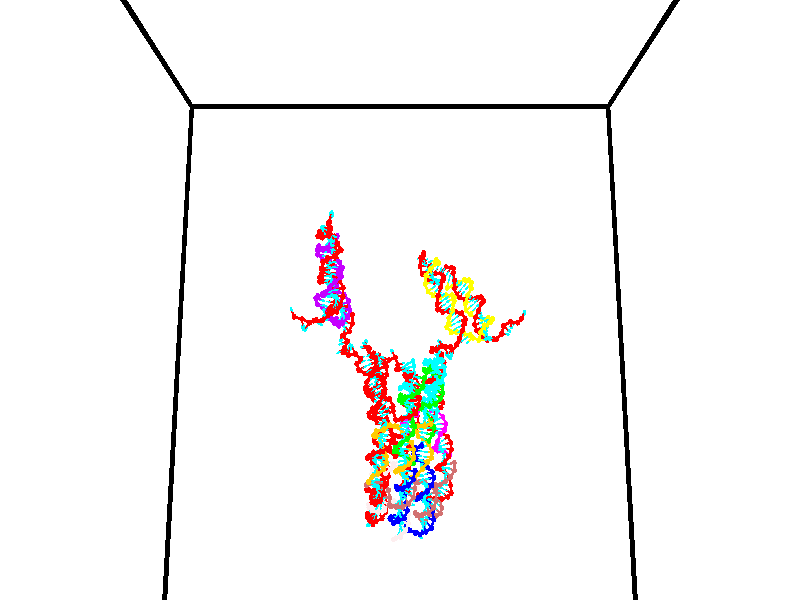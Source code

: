 // switches for output
#declare DRAW_BASES = 1; // possible values are 0, 1; only relevant for DNA ribbons
#declare DRAW_BASES_TYPE = 3; // possible values are 1, 2, 3; only relevant for DNA ribbons
#declare DRAW_FOG = 0; // set to 1 to enable fog

#include "colors.inc"

#include "transforms.inc"
background { rgb <1, 1, 1>}

#default {
   normal{
       ripples 0.25
       frequency 0.20
       turbulence 0.2
       lambda 5
   }
	finish {
		phong 0.1
		phong_size 40.
	}
}

// original window dimensions: 1024x640


// camera settings

camera {
	sky <0, 0.179814, -0.983701>
	up <0, 0.179814, -0.983701>
	right 1.6 * <1, 0, 0>
	location <35, 94.9851, 44.8844>
	look_at <35, 29.7336, 32.9568>
	direction <0, -65.2515, -11.9276>
	angle 67.0682
}


# declare cpy_camera_pos = <35, 94.9851, 44.8844>;
# if (DRAW_FOG = 1)
fog {
	fog_type 2
	up vnormalize(cpy_camera_pos)
	color rgbt<1,1,1,0.3>
	distance 1e-5
	fog_alt 3e-3
	fog_offset 56
}
# end


// LIGHTS

# declare lum = 6;
global_settings {
	ambient_light rgb lum * <0.05, 0.05, 0.05>
	max_trace_level 15
}# declare cpy_direct_light_amount = 0.25;
light_source
{	1000 * <-1, -1.16352, -0.803886>,
	rgb lum * cpy_direct_light_amount
	parallel
}

light_source
{	1000 * <1, 1.16352, 0.803886>,
	rgb lum * cpy_direct_light_amount
	parallel
}

// strand 0

// nucleotide -1

// particle -1
sphere {
	<24.287722, 34.652496, 35.304611> 0.250000
	pigment { color rgbt <1,0,0,0> }
	no_shadow
}
cylinder {
	<24.163151, 34.878986, 34.999352>,  <24.088408, 35.014881, 34.816196>, 0.100000
	pigment { color rgbt <1,0,0,0> }
	no_shadow
}
cylinder {
	<24.163151, 34.878986, 34.999352>,  <24.287722, 34.652496, 35.304611>, 0.100000
	pigment { color rgbt <1,0,0,0> }
	no_shadow
}

// particle -1
sphere {
	<24.163151, 34.878986, 34.999352> 0.100000
	pigment { color rgbt <1,0,0,0> }
	no_shadow
}
sphere {
	0, 1
	scale<0.080000,0.200000,0.300000>
	matrix <-0.585629, 0.518097, 0.623390,
		0.748366, 0.641064, 0.170249,
		-0.311428, 0.566226, -0.763152,
		24.069723, 35.048855, 34.770405>
	pigment { color rgbt <0,1,1,0> }
	no_shadow
}
cylinder {
	<25.072878, 34.508816, 35.467068>,  <24.287722, 34.652496, 35.304611>, 0.130000
	pigment { color rgbt <1,0,0,0> }
	no_shadow
}

// nucleotide -1

// particle -1
sphere {
	<25.072878, 34.508816, 35.467068> 0.250000
	pigment { color rgbt <1,0,0,0> }
	no_shadow
}
cylinder {
	<25.132772, 34.524414, 35.862251>,  <25.168709, 34.533772, 36.099361>, 0.100000
	pigment { color rgbt <1,0,0,0> }
	no_shadow
}
cylinder {
	<25.132772, 34.524414, 35.862251>,  <25.072878, 34.508816, 35.467068>, 0.100000
	pigment { color rgbt <1,0,0,0> }
	no_shadow
}

// particle -1
sphere {
	<25.132772, 34.524414, 35.862251> 0.100000
	pigment { color rgbt <1,0,0,0> }
	no_shadow
}
sphere {
	0, 1
	scale<0.080000,0.200000,0.300000>
	matrix <0.176413, -0.984242, 0.012110,
		0.972860, 0.172475, -0.154256,
		0.149737, 0.038994, 0.987957,
		25.177694, 34.536114, 36.158638>
	pigment { color rgbt <0,1,1,0> }
	no_shadow
}
cylinder {
	<25.824570, 34.417980, 35.768780>,  <25.072878, 34.508816, 35.467068>, 0.130000
	pigment { color rgbt <1,0,0,0> }
	no_shadow
}

// nucleotide -1

// particle -1
sphere {
	<25.824570, 34.417980, 35.768780> 0.250000
	pigment { color rgbt <1,0,0,0> }
	no_shadow
}
cylinder {
	<25.564257, 34.293491, 36.045799>,  <25.408070, 34.218800, 36.212009>, 0.100000
	pigment { color rgbt <1,0,0,0> }
	no_shadow
}
cylinder {
	<25.564257, 34.293491, 36.045799>,  <25.824570, 34.417980, 35.768780>, 0.100000
	pigment { color rgbt <1,0,0,0> }
	no_shadow
}

// particle -1
sphere {
	<25.564257, 34.293491, 36.045799> 0.100000
	pigment { color rgbt <1,0,0,0> }
	no_shadow
}
sphere {
	0, 1
	scale<0.080000,0.200000,0.300000>
	matrix <0.165506, -0.948346, -0.270645,
		0.741006, -0.061510, 0.668676,
		-0.650783, -0.311219, 0.692549,
		25.369022, 34.200127, 36.253563>
	pigment { color rgbt <0,1,1,0> }
	no_shadow
}
cylinder {
	<26.168140, 33.724392, 35.479801>,  <25.824570, 34.417980, 35.768780>, 0.130000
	pigment { color rgbt <1,0,0,0> }
	no_shadow
}

// nucleotide -1

// particle -1
sphere {
	<26.168140, 33.724392, 35.479801> 0.250000
	pigment { color rgbt <1,0,0,0> }
	no_shadow
}
cylinder {
	<26.530548, 33.736301, 35.648678>,  <26.747993, 33.743446, 35.750004>, 0.100000
	pigment { color rgbt <1,0,0,0> }
	no_shadow
}
cylinder {
	<26.530548, 33.736301, 35.648678>,  <26.168140, 33.724392, 35.479801>, 0.100000
	pigment { color rgbt <1,0,0,0> }
	no_shadow
}

// particle -1
sphere {
	<26.530548, 33.736301, 35.648678> 0.100000
	pigment { color rgbt <1,0,0,0> }
	no_shadow
}
sphere {
	0, 1
	scale<0.080000,0.200000,0.300000>
	matrix <0.320846, 0.602231, -0.731010,
		-0.276023, 0.797767, 0.536078,
		0.906018, 0.029777, 0.422189,
		26.802353, 33.745235, 35.775333>
	pigment { color rgbt <0,1,1,0> }
	no_shadow
}
cylinder {
	<26.501362, 34.459801, 35.539745>,  <26.168140, 33.724392, 35.479801>, 0.130000
	pigment { color rgbt <1,0,0,0> }
	no_shadow
}

// nucleotide -1

// particle -1
sphere {
	<26.501362, 34.459801, 35.539745> 0.250000
	pigment { color rgbt <1,0,0,0> }
	no_shadow
}
cylinder {
	<26.781523, 34.176838, 35.501762>,  <26.949619, 34.007061, 35.478973>, 0.100000
	pigment { color rgbt <1,0,0,0> }
	no_shadow
}
cylinder {
	<26.781523, 34.176838, 35.501762>,  <26.501362, 34.459801, 35.539745>, 0.100000
	pigment { color rgbt <1,0,0,0> }
	no_shadow
}

// particle -1
sphere {
	<26.781523, 34.176838, 35.501762> 0.100000
	pigment { color rgbt <1,0,0,0> }
	no_shadow
}
sphere {
	0, 1
	scale<0.080000,0.200000,0.300000>
	matrix <0.393990, 0.494124, -0.774992,
		0.595154, 0.505393, 0.624796,
		0.700402, -0.707403, -0.094960,
		26.991644, 33.964619, 35.473274>
	pigment { color rgbt <0,1,1,0> }
	no_shadow
}
cylinder {
	<27.157980, 34.783913, 35.629883>,  <26.501362, 34.459801, 35.539745>, 0.130000
	pigment { color rgbt <1,0,0,0> }
	no_shadow
}

// nucleotide -1

// particle -1
sphere {
	<27.157980, 34.783913, 35.629883> 0.250000
	pigment { color rgbt <1,0,0,0> }
	no_shadow
}
cylinder {
	<27.186512, 34.449051, 35.412964>,  <27.203630, 34.248135, 35.282814>, 0.100000
	pigment { color rgbt <1,0,0,0> }
	no_shadow
}
cylinder {
	<27.186512, 34.449051, 35.412964>,  <27.157980, 34.783913, 35.629883>, 0.100000
	pigment { color rgbt <1,0,0,0> }
	no_shadow
}

// particle -1
sphere {
	<27.186512, 34.449051, 35.412964> 0.100000
	pigment { color rgbt <1,0,0,0> }
	no_shadow
}
sphere {
	0, 1
	scale<0.080000,0.200000,0.300000>
	matrix <0.416645, 0.518986, -0.746365,
		0.906267, -0.172707, 0.385815,
		0.071330, -0.837153, -0.542297,
		27.207911, 34.197906, 35.250275>
	pigment { color rgbt <0,1,1,0> }
	no_shadow
}
cylinder {
	<27.740559, 34.836452, 35.214699>,  <27.157980, 34.783913, 35.629883>, 0.130000
	pigment { color rgbt <1,0,0,0> }
	no_shadow
}

// nucleotide -1

// particle -1
sphere {
	<27.740559, 34.836452, 35.214699> 0.250000
	pigment { color rgbt <1,0,0,0> }
	no_shadow
}
cylinder {
	<27.526312, 34.570450, 35.006516>,  <27.397764, 34.410847, 34.881603>, 0.100000
	pigment { color rgbt <1,0,0,0> }
	no_shadow
}
cylinder {
	<27.526312, 34.570450, 35.006516>,  <27.740559, 34.836452, 35.214699>, 0.100000
	pigment { color rgbt <1,0,0,0> }
	no_shadow
}

// particle -1
sphere {
	<27.526312, 34.570450, 35.006516> 0.100000
	pigment { color rgbt <1,0,0,0> }
	no_shadow
}
sphere {
	0, 1
	scale<0.080000,0.200000,0.300000>
	matrix <0.197271, 0.500737, -0.842820,
		0.821095, -0.554101, -0.137017,
		-0.535618, -0.665007, -0.520461,
		27.365627, 34.370949, 34.850376>
	pigment { color rgbt <0,1,1,0> }
	no_shadow
}
cylinder {
	<28.175770, 34.793774, 34.579010>,  <27.740559, 34.836452, 35.214699>, 0.130000
	pigment { color rgbt <1,0,0,0> }
	no_shadow
}

// nucleotide -1

// particle -1
sphere {
	<28.175770, 34.793774, 34.579010> 0.250000
	pigment { color rgbt <1,0,0,0> }
	no_shadow
}
cylinder {
	<27.821281, 34.638031, 34.478600>,  <27.608587, 34.544586, 34.418354>, 0.100000
	pigment { color rgbt <1,0,0,0> }
	no_shadow
}
cylinder {
	<27.821281, 34.638031, 34.478600>,  <28.175770, 34.793774, 34.579010>, 0.100000
	pigment { color rgbt <1,0,0,0> }
	no_shadow
}

// particle -1
sphere {
	<27.821281, 34.638031, 34.478600> 0.100000
	pigment { color rgbt <1,0,0,0> }
	no_shadow
}
sphere {
	0, 1
	scale<0.080000,0.200000,0.300000>
	matrix <0.062030, 0.437254, -0.897197,
		0.459095, -0.810684, -0.363351,
		-0.886219, -0.389360, -0.251028,
		27.555414, 34.521225, 34.403294>
	pigment { color rgbt <0,1,1,0> }
	no_shadow
}
cylinder {
	<28.406269, 34.353321, 33.987488>,  <28.175770, 34.793774, 34.579010>, 0.130000
	pigment { color rgbt <1,0,0,0> }
	no_shadow
}

// nucleotide -1

// particle -1
sphere {
	<28.406269, 34.353321, 33.987488> 0.250000
	pigment { color rgbt <1,0,0,0> }
	no_shadow
}
cylinder {
	<28.009945, 34.404194, 33.969086>,  <27.772150, 34.434719, 33.958046>, 0.100000
	pigment { color rgbt <1,0,0,0> }
	no_shadow
}
cylinder {
	<28.009945, 34.404194, 33.969086>,  <28.406269, 34.353321, 33.987488>, 0.100000
	pigment { color rgbt <1,0,0,0> }
	no_shadow
}

// particle -1
sphere {
	<28.009945, 34.404194, 33.969086> 0.100000
	pigment { color rgbt <1,0,0,0> }
	no_shadow
}
sphere {
	0, 1
	scale<0.080000,0.200000,0.300000>
	matrix <0.079139, 0.269376, -0.959778,
		-0.109676, -0.954600, -0.276966,
		-0.990812, 0.127183, -0.046002,
		27.712702, 34.442348, 33.955284>
	pigment { color rgbt <0,1,1,0> }
	no_shadow
}
cylinder {
	<28.312548, 34.047234, 33.441715>,  <28.406269, 34.353321, 33.987488>, 0.130000
	pigment { color rgbt <1,0,0,0> }
	no_shadow
}

// nucleotide -1

// particle -1
sphere {
	<28.312548, 34.047234, 33.441715> 0.250000
	pigment { color rgbt <1,0,0,0> }
	no_shadow
}
cylinder {
	<27.993490, 34.283474, 33.490646>,  <27.802055, 34.425217, 33.520004>, 0.100000
	pigment { color rgbt <1,0,0,0> }
	no_shadow
}
cylinder {
	<27.993490, 34.283474, 33.490646>,  <28.312548, 34.047234, 33.441715>, 0.100000
	pigment { color rgbt <1,0,0,0> }
	no_shadow
}

// particle -1
sphere {
	<27.993490, 34.283474, 33.490646> 0.100000
	pigment { color rgbt <1,0,0,0> }
	no_shadow
}
sphere {
	0, 1
	scale<0.080000,0.200000,0.300000>
	matrix <0.228670, 0.483808, -0.844772,
		-0.558103, -0.645852, -0.520957,
		-0.797641, 0.590597, 0.122327,
		27.754198, 34.460651, 33.527344>
	pigment { color rgbt <0,1,1,0> }
	no_shadow
}
cylinder {
	<28.185806, 34.095154, 32.752163>,  <28.312548, 34.047234, 33.441715>, 0.130000
	pigment { color rgbt <1,0,0,0> }
	no_shadow
}

// nucleotide -1

// particle -1
sphere {
	<28.185806, 34.095154, 32.752163> 0.250000
	pigment { color rgbt <1,0,0,0> }
	no_shadow
}
cylinder {
	<27.914143, 34.338654, 32.916195>,  <27.751144, 34.484753, 33.014614>, 0.100000
	pigment { color rgbt <1,0,0,0> }
	no_shadow
}
cylinder {
	<27.914143, 34.338654, 32.916195>,  <28.185806, 34.095154, 32.752163>, 0.100000
	pigment { color rgbt <1,0,0,0> }
	no_shadow
}

// particle -1
sphere {
	<27.914143, 34.338654, 32.916195> 0.100000
	pigment { color rgbt <1,0,0,0> }
	no_shadow
}
sphere {
	0, 1
	scale<0.080000,0.200000,0.300000>
	matrix <0.206848, 0.694789, -0.688827,
		-0.704243, -0.382999, -0.597791,
		-0.679158, 0.608753, 0.410077,
		27.710396, 34.521278, 33.039219>
	pigment { color rgbt <0,1,1,0> }
	no_shadow
}
cylinder {
	<27.616377, 34.276443, 32.263393>,  <28.185806, 34.095154, 32.752163>, 0.130000
	pigment { color rgbt <1,0,0,0> }
	no_shadow
}

// nucleotide -1

// particle -1
sphere {
	<27.616377, 34.276443, 32.263393> 0.250000
	pigment { color rgbt <1,0,0,0> }
	no_shadow
}
cylinder {
	<27.717554, 34.555157, 32.531872>,  <27.778261, 34.722385, 32.692959>, 0.100000
	pigment { color rgbt <1,0,0,0> }
	no_shadow
}
cylinder {
	<27.717554, 34.555157, 32.531872>,  <27.616377, 34.276443, 32.263393>, 0.100000
	pigment { color rgbt <1,0,0,0> }
	no_shadow
}

// particle -1
sphere {
	<27.717554, 34.555157, 32.531872> 0.100000
	pigment { color rgbt <1,0,0,0> }
	no_shadow
}
sphere {
	0, 1
	scale<0.080000,0.200000,0.300000>
	matrix <0.234733, 0.628832, -0.741263,
		-0.938573, 0.345050, -0.004500,
		0.252943, 0.696786, 0.671200,
		27.793436, 34.764191, 32.733231>
	pigment { color rgbt <0,1,1,0> }
	no_shadow
}
cylinder {
	<27.130714, 34.752056, 32.232830>,  <27.616377, 34.276443, 32.263393>, 0.130000
	pigment { color rgbt <1,0,0,0> }
	no_shadow
}

// nucleotide -1

// particle -1
sphere {
	<27.130714, 34.752056, 32.232830> 0.250000
	pigment { color rgbt <1,0,0,0> }
	no_shadow
}
cylinder {
	<27.423645, 34.965065, 32.402592>,  <27.599403, 35.092869, 32.504448>, 0.100000
	pigment { color rgbt <1,0,0,0> }
	no_shadow
}
cylinder {
	<27.423645, 34.965065, 32.402592>,  <27.130714, 34.752056, 32.232830>, 0.100000
	pigment { color rgbt <1,0,0,0> }
	no_shadow
}

// particle -1
sphere {
	<27.423645, 34.965065, 32.402592> 0.100000
	pigment { color rgbt <1,0,0,0> }
	no_shadow
}
sphere {
	0, 1
	scale<0.080000,0.200000,0.300000>
	matrix <0.072329, 0.558892, -0.826080,
		-0.677100, 0.635658, 0.370775,
		0.732328, 0.532522, 0.424402,
		27.643343, 35.124821, 32.529911>
	pigment { color rgbt <0,1,1,0> }
	no_shadow
}
cylinder {
	<26.896967, 35.375790, 32.437012>,  <27.130714, 34.752056, 32.232830>, 0.130000
	pigment { color rgbt <1,0,0,0> }
	no_shadow
}

// nucleotide -1

// particle -1
sphere {
	<26.896967, 35.375790, 32.437012> 0.250000
	pigment { color rgbt <1,0,0,0> }
	no_shadow
}
cylinder {
	<27.288973, 35.435123, 32.383999>,  <27.524176, 35.470726, 32.352192>, 0.100000
	pigment { color rgbt <1,0,0,0> }
	no_shadow
}
cylinder {
	<27.288973, 35.435123, 32.383999>,  <26.896967, 35.375790, 32.437012>, 0.100000
	pigment { color rgbt <1,0,0,0> }
	no_shadow
}

// particle -1
sphere {
	<27.288973, 35.435123, 32.383999> 0.100000
	pigment { color rgbt <1,0,0,0> }
	no_shadow
}
sphere {
	0, 1
	scale<0.080000,0.200000,0.300000>
	matrix <-0.198901, 0.740201, -0.642293,
		0.002825, 0.655819, 0.754914,
		0.980016, 0.148338, -0.132534,
		27.582977, 35.479626, 32.344238>
	pigment { color rgbt <0,1,1,0> }
	no_shadow
}
cylinder {
	<26.970942, 36.024529, 32.194180>,  <26.896967, 35.375790, 32.437012>, 0.130000
	pigment { color rgbt <1,0,0,0> }
	no_shadow
}

// nucleotide -1

// particle -1
sphere {
	<26.970942, 36.024529, 32.194180> 0.250000
	pigment { color rgbt <1,0,0,0> }
	no_shadow
}
cylinder {
	<27.348480, 35.934788, 32.097168>,  <27.575003, 35.880943, 32.038960>, 0.100000
	pigment { color rgbt <1,0,0,0> }
	no_shadow
}
cylinder {
	<27.348480, 35.934788, 32.097168>,  <26.970942, 36.024529, 32.194180>, 0.100000
	pigment { color rgbt <1,0,0,0> }
	no_shadow
}

// particle -1
sphere {
	<27.348480, 35.934788, 32.097168> 0.100000
	pigment { color rgbt <1,0,0,0> }
	no_shadow
}
sphere {
	0, 1
	scale<0.080000,0.200000,0.300000>
	matrix <-0.042125, 0.646361, -0.761868,
		0.327690, 0.729303, 0.600614,
		0.943846, -0.224356, -0.242527,
		27.631634, 35.867481, 32.024410>
	pigment { color rgbt <0,1,1,0> }
	no_shadow
}
cylinder {
	<27.216661, 36.624493, 32.015171>,  <26.970942, 36.024529, 32.194180>, 0.130000
	pigment { color rgbt <1,0,0,0> }
	no_shadow
}

// nucleotide -1

// particle -1
sphere {
	<27.216661, 36.624493, 32.015171> 0.250000
	pigment { color rgbt <1,0,0,0> }
	no_shadow
}
cylinder {
	<27.458963, 36.358124, 31.840996>,  <27.604343, 36.198303, 31.736490>, 0.100000
	pigment { color rgbt <1,0,0,0> }
	no_shadow
}
cylinder {
	<27.458963, 36.358124, 31.840996>,  <27.216661, 36.624493, 32.015171>, 0.100000
	pigment { color rgbt <1,0,0,0> }
	no_shadow
}

// particle -1
sphere {
	<27.458963, 36.358124, 31.840996> 0.100000
	pigment { color rgbt <1,0,0,0> }
	no_shadow
}
sphere {
	0, 1
	scale<0.080000,0.200000,0.300000>
	matrix <0.109630, 0.611912, -0.783291,
		0.788064, 0.426744, 0.443673,
		0.605753, -0.665923, -0.435442,
		27.640690, 36.158348, 31.710363>
	pigment { color rgbt <0,1,1,0> }
	no_shadow
}
cylinder {
	<27.865025, 36.928612, 31.809029>,  <27.216661, 36.624493, 32.015171>, 0.130000
	pigment { color rgbt <1,0,0,0> }
	no_shadow
}

// nucleotide -1

// particle -1
sphere {
	<27.865025, 36.928612, 31.809029> 0.250000
	pigment { color rgbt <1,0,0,0> }
	no_shadow
}
cylinder {
	<27.839342, 36.609982, 31.568581>,  <27.823933, 36.418804, 31.424311>, 0.100000
	pigment { color rgbt <1,0,0,0> }
	no_shadow
}
cylinder {
	<27.839342, 36.609982, 31.568581>,  <27.865025, 36.928612, 31.809029>, 0.100000
	pigment { color rgbt <1,0,0,0> }
	no_shadow
}

// particle -1
sphere {
	<27.839342, 36.609982, 31.568581> 0.100000
	pigment { color rgbt <1,0,0,0> }
	no_shadow
}
sphere {
	0, 1
	scale<0.080000,0.200000,0.300000>
	matrix <0.154290, 0.587197, -0.794603,
		0.985937, -0.143766, 0.085201,
		-0.064207, -0.796575, -0.601121,
		27.820080, 36.371010, 31.388245>
	pigment { color rgbt <0,1,1,0> }
	no_shadow
}
cylinder {
	<28.312002, 37.053951, 31.323738>,  <27.865025, 36.928612, 31.809029>, 0.130000
	pigment { color rgbt <1,0,0,0> }
	no_shadow
}

// nucleotide -1

// particle -1
sphere {
	<28.312002, 37.053951, 31.323738> 0.250000
	pigment { color rgbt <1,0,0,0> }
	no_shadow
}
cylinder {
	<28.099497, 36.768814, 31.140602>,  <27.971994, 36.597733, 31.030722>, 0.100000
	pigment { color rgbt <1,0,0,0> }
	no_shadow
}
cylinder {
	<28.099497, 36.768814, 31.140602>,  <28.312002, 37.053951, 31.323738>, 0.100000
	pigment { color rgbt <1,0,0,0> }
	no_shadow
}

// particle -1
sphere {
	<28.099497, 36.768814, 31.140602> 0.100000
	pigment { color rgbt <1,0,0,0> }
	no_shadow
}
sphere {
	0, 1
	scale<0.080000,0.200000,0.300000>
	matrix <0.104881, 0.480914, -0.870472,
		0.840691, -0.510466, -0.180727,
		-0.531261, -0.712844, -0.457838,
		27.940119, 36.554962, 31.003250>
	pigment { color rgbt <0,1,1,0> }
	no_shadow
}
cylinder {
	<28.690920, 36.725914, 30.739429>,  <28.312002, 37.053951, 31.323738>, 0.130000
	pigment { color rgbt <1,0,0,0> }
	no_shadow
}

// nucleotide -1

// particle -1
sphere {
	<28.690920, 36.725914, 30.739429> 0.250000
	pigment { color rgbt <1,0,0,0> }
	no_shadow
}
cylinder {
	<28.313389, 36.621147, 30.658846>,  <28.086870, 36.558285, 30.610497>, 0.100000
	pigment { color rgbt <1,0,0,0> }
	no_shadow
}
cylinder {
	<28.313389, 36.621147, 30.658846>,  <28.690920, 36.725914, 30.739429>, 0.100000
	pigment { color rgbt <1,0,0,0> }
	no_shadow
}

// particle -1
sphere {
	<28.313389, 36.621147, 30.658846> 0.100000
	pigment { color rgbt <1,0,0,0> }
	no_shadow
}
sphere {
	0, 1
	scale<0.080000,0.200000,0.300000>
	matrix <0.126000, 0.278343, -0.952181,
		0.305476, -0.924078, -0.229704,
		-0.943826, -0.261926, -0.201461,
		28.030241, 36.542572, 30.598408>
	pigment { color rgbt <0,1,1,0> }
	no_shadow
}
cylinder {
	<28.769228, 36.458652, 30.130831>,  <28.690920, 36.725914, 30.739429>, 0.130000
	pigment { color rgbt <1,0,0,0> }
	no_shadow
}

// nucleotide -1

// particle -1
sphere {
	<28.769228, 36.458652, 30.130831> 0.250000
	pigment { color rgbt <1,0,0,0> }
	no_shadow
}
cylinder {
	<28.384506, 36.564487, 30.158894>,  <28.153673, 36.627987, 30.175732>, 0.100000
	pigment { color rgbt <1,0,0,0> }
	no_shadow
}
cylinder {
	<28.384506, 36.564487, 30.158894>,  <28.769228, 36.458652, 30.130831>, 0.100000
	pigment { color rgbt <1,0,0,0> }
	no_shadow
}

// particle -1
sphere {
	<28.384506, 36.564487, 30.158894> 0.100000
	pigment { color rgbt <1,0,0,0> }
	no_shadow
}
sphere {
	0, 1
	scale<0.080000,0.200000,0.300000>
	matrix <0.046998, 0.412117, -0.909918,
		-0.269667, -0.871867, -0.408812,
		-0.961806, 0.264588, 0.070159,
		28.095964, 36.643864, 30.179941>
	pigment { color rgbt <0,1,1,0> }
	no_shadow
}
cylinder {
	<28.420589, 36.191479, 29.584972>,  <28.769228, 36.458652, 30.130831>, 0.130000
	pigment { color rgbt <1,0,0,0> }
	no_shadow
}

// nucleotide -1

// particle -1
sphere {
	<28.420589, 36.191479, 29.584972> 0.250000
	pigment { color rgbt <1,0,0,0> }
	no_shadow
}
cylinder {
	<28.204449, 36.514297, 29.680218>,  <28.074764, 36.707989, 29.737364>, 0.100000
	pigment { color rgbt <1,0,0,0> }
	no_shadow
}
cylinder {
	<28.204449, 36.514297, 29.680218>,  <28.420589, 36.191479, 29.584972>, 0.100000
	pigment { color rgbt <1,0,0,0> }
	no_shadow
}

// particle -1
sphere {
	<28.204449, 36.514297, 29.680218> 0.100000
	pigment { color rgbt <1,0,0,0> }
	no_shadow
}
sphere {
	0, 1
	scale<0.080000,0.200000,0.300000>
	matrix <0.244748, 0.421491, -0.873180,
		-0.805059, -0.413546, -0.425275,
		-0.540350, 0.807047, 0.238111,
		28.042343, 36.756413, 29.751652>
	pigment { color rgbt <0,1,1,0> }
	no_shadow
}
cylinder {
	<28.287447, 36.559174, 29.012102>,  <28.420589, 36.191479, 29.584972>, 0.130000
	pigment { color rgbt <1,0,0,0> }
	no_shadow
}

// nucleotide -1

// particle -1
sphere {
	<28.287447, 36.559174, 29.012102> 0.250000
	pigment { color rgbt <1,0,0,0> }
	no_shadow
}
cylinder {
	<28.187176, 36.846966, 29.271181>,  <28.127012, 37.019642, 29.426628>, 0.100000
	pigment { color rgbt <1,0,0,0> }
	no_shadow
}
cylinder {
	<28.187176, 36.846966, 29.271181>,  <28.287447, 36.559174, 29.012102>, 0.100000
	pigment { color rgbt <1,0,0,0> }
	no_shadow
}

// particle -1
sphere {
	<28.187176, 36.846966, 29.271181> 0.100000
	pigment { color rgbt <1,0,0,0> }
	no_shadow
}
sphere {
	0, 1
	scale<0.080000,0.200000,0.300000>
	matrix <0.084072, 0.682710, -0.725836,
		-0.964412, -0.127500, -0.231630,
		-0.250680, 0.719479, 0.647695,
		28.111971, 37.062809, 29.465490>
	pigment { color rgbt <0,1,1,0> }
	no_shadow
}
cylinder {
	<27.863449, 37.038689, 28.655243>,  <28.287447, 36.559174, 29.012102>, 0.130000
	pigment { color rgbt <1,0,0,0> }
	no_shadow
}

// nucleotide -1

// particle -1
sphere {
	<27.863449, 37.038689, 28.655243> 0.250000
	pigment { color rgbt <1,0,0,0> }
	no_shadow
}
cylinder {
	<27.930725, 37.277187, 28.969236>,  <27.971090, 37.420288, 29.157633>, 0.100000
	pigment { color rgbt <1,0,0,0> }
	no_shadow
}
cylinder {
	<27.930725, 37.277187, 28.969236>,  <27.863449, 37.038689, 28.655243>, 0.100000
	pigment { color rgbt <1,0,0,0> }
	no_shadow
}

// particle -1
sphere {
	<27.930725, 37.277187, 28.969236> 0.100000
	pigment { color rgbt <1,0,0,0> }
	no_shadow
}
sphere {
	0, 1
	scale<0.080000,0.200000,0.300000>
	matrix <0.279413, 0.734830, -0.618023,
		-0.945326, 0.323279, -0.043010,
		0.168189, 0.596251, 0.784983,
		27.981182, 37.456062, 29.204731>
	pigment { color rgbt <0,1,1,0> }
	no_shadow
}
cylinder {
	<27.540449, 37.660667, 28.431206>,  <27.863449, 37.038689, 28.655243>, 0.130000
	pigment { color rgbt <1,0,0,0> }
	no_shadow
}

// nucleotide -1

// particle -1
sphere {
	<27.540449, 37.660667, 28.431206> 0.250000
	pigment { color rgbt <1,0,0,0> }
	no_shadow
}
cylinder {
	<27.759521, 37.770836, 28.747227>,  <27.890965, 37.836937, 28.936840>, 0.100000
	pigment { color rgbt <1,0,0,0> }
	no_shadow
}
cylinder {
	<27.759521, 37.770836, 28.747227>,  <27.540449, 37.660667, 28.431206>, 0.100000
	pigment { color rgbt <1,0,0,0> }
	no_shadow
}

// particle -1
sphere {
	<27.759521, 37.770836, 28.747227> 0.100000
	pigment { color rgbt <1,0,0,0> }
	no_shadow
}
sphere {
	0, 1
	scale<0.080000,0.200000,0.300000>
	matrix <-0.140628, 0.961134, -0.237581,
		-0.824784, 0.019015, 0.565129,
		0.547682, 0.275426, 0.790054,
		27.923826, 37.853462, 28.984243>
	pigment { color rgbt <0,1,1,0> }
	no_shadow
}
cylinder {
	<27.102043, 38.014034, 28.863926>,  <27.540449, 37.660667, 28.431206>, 0.130000
	pigment { color rgbt <1,0,0,0> }
	no_shadow
}

// nucleotide -1

// particle -1
sphere {
	<27.102043, 38.014034, 28.863926> 0.250000
	pigment { color rgbt <1,0,0,0> }
	no_shadow
}
cylinder {
	<27.471439, 38.145950, 28.942312>,  <27.693077, 38.225101, 28.989344>, 0.100000
	pigment { color rgbt <1,0,0,0> }
	no_shadow
}
cylinder {
	<27.471439, 38.145950, 28.942312>,  <27.102043, 38.014034, 28.863926>, 0.100000
	pigment { color rgbt <1,0,0,0> }
	no_shadow
}

// particle -1
sphere {
	<27.471439, 38.145950, 28.942312> 0.100000
	pigment { color rgbt <1,0,0,0> }
	no_shadow
}
sphere {
	0, 1
	scale<0.080000,0.200000,0.300000>
	matrix <-0.246987, 0.902012, -0.354079,
		-0.293538, 0.278587, 0.914454,
		0.923490, 0.329794, 0.195968,
		27.748486, 38.244888, 29.001102>
	pigment { color rgbt <0,1,1,0> }
	no_shadow
}
cylinder {
	<27.087423, 38.598179, 29.351030>,  <27.102043, 38.014034, 28.863926>, 0.130000
	pigment { color rgbt <1,0,0,0> }
	no_shadow
}

// nucleotide -1

// particle -1
sphere {
	<27.087423, 38.598179, 29.351030> 0.250000
	pigment { color rgbt <1,0,0,0> }
	no_shadow
}
cylinder {
	<27.423071, 38.630852, 29.135920>,  <27.624460, 38.650455, 29.006853>, 0.100000
	pigment { color rgbt <1,0,0,0> }
	no_shadow
}
cylinder {
	<27.423071, 38.630852, 29.135920>,  <27.087423, 38.598179, 29.351030>, 0.100000
	pigment { color rgbt <1,0,0,0> }
	no_shadow
}

// particle -1
sphere {
	<27.423071, 38.630852, 29.135920> 0.100000
	pigment { color rgbt <1,0,0,0> }
	no_shadow
}
sphere {
	0, 1
	scale<0.080000,0.200000,0.300000>
	matrix <-0.193272, 0.968919, -0.154408,
		0.508451, 0.233504, 0.828827,
		0.839121, 0.081680, -0.537778,
		27.674807, 38.655357, 28.974586>
	pigment { color rgbt <0,1,1,0> }
	no_shadow
}
cylinder {
	<27.562773, 39.141529, 29.606319>,  <27.087423, 38.598179, 29.351030>, 0.130000
	pigment { color rgbt <1,0,0,0> }
	no_shadow
}

// nucleotide -1

// particle -1
sphere {
	<27.562773, 39.141529, 29.606319> 0.250000
	pigment { color rgbt <1,0,0,0> }
	no_shadow
}
cylinder {
	<27.656527, 39.088375, 29.221111>,  <27.712778, 39.056480, 28.989986>, 0.100000
	pigment { color rgbt <1,0,0,0> }
	no_shadow
}
cylinder {
	<27.656527, 39.088375, 29.221111>,  <27.562773, 39.141529, 29.606319>, 0.100000
	pigment { color rgbt <1,0,0,0> }
	no_shadow
}

// particle -1
sphere {
	<27.656527, 39.088375, 29.221111> 0.100000
	pigment { color rgbt <1,0,0,0> }
	no_shadow
}
sphere {
	0, 1
	scale<0.080000,0.200000,0.300000>
	matrix <-0.048464, 0.987784, -0.148100,
		0.970935, 0.081383, 0.225080,
		0.234384, -0.132887, -0.963019,
		27.726841, 39.048508, 28.932205>
	pigment { color rgbt <0,1,1,0> }
	no_shadow
}
cylinder {
	<28.229885, 39.484318, 29.544479>,  <27.562773, 39.141529, 29.606319>, 0.130000
	pigment { color rgbt <1,0,0,0> }
	no_shadow
}

// nucleotide -1

// particle -1
sphere {
	<28.229885, 39.484318, 29.544479> 0.250000
	pigment { color rgbt <1,0,0,0> }
	no_shadow
}
cylinder {
	<27.955910, 39.456940, 29.254328>,  <27.791525, 39.440514, 29.080236>, 0.100000
	pigment { color rgbt <1,0,0,0> }
	no_shadow
}
cylinder {
	<27.955910, 39.456940, 29.254328>,  <28.229885, 39.484318, 29.544479>, 0.100000
	pigment { color rgbt <1,0,0,0> }
	no_shadow
}

// particle -1
sphere {
	<27.955910, 39.456940, 29.254328> 0.100000
	pigment { color rgbt <1,0,0,0> }
	no_shadow
}
sphere {
	0, 1
	scale<0.080000,0.200000,0.300000>
	matrix <-0.138199, 0.989709, 0.037101,
		0.715376, 0.125659, -0.687348,
		-0.684937, -0.068450, -0.725380,
		27.750429, 39.436405, 29.036715>
	pigment { color rgbt <0,1,1,0> }
	no_shadow
}
cylinder {
	<28.452799, 39.902359, 29.074049>,  <28.229885, 39.484318, 29.544479>, 0.130000
	pigment { color rgbt <1,0,0,0> }
	no_shadow
}

// nucleotide -1

// particle -1
sphere {
	<28.452799, 39.902359, 29.074049> 0.250000
	pigment { color rgbt <1,0,0,0> }
	no_shadow
}
cylinder {
	<28.054363, 39.894375, 29.039627>,  <27.815302, 39.889584, 29.018974>, 0.100000
	pigment { color rgbt <1,0,0,0> }
	no_shadow
}
cylinder {
	<28.054363, 39.894375, 29.039627>,  <28.452799, 39.902359, 29.074049>, 0.100000
	pigment { color rgbt <1,0,0,0> }
	no_shadow
}

// particle -1
sphere {
	<28.054363, 39.894375, 29.039627> 0.100000
	pigment { color rgbt <1,0,0,0> }
	no_shadow
}
sphere {
	0, 1
	scale<0.080000,0.200000,0.300000>
	matrix <-0.026934, 0.996379, 0.080638,
		0.084134, 0.082641, -0.993021,
		-0.996090, -0.019962, -0.086055,
		27.755537, 39.888386, 29.013811>
	pigment { color rgbt <0,1,1,0> }
	no_shadow
}
cylinder {
	<28.294601, 40.511333, 28.862284>,  <28.452799, 39.902359, 29.074049>, 0.130000
	pigment { color rgbt <1,0,0,0> }
	no_shadow
}

// nucleotide -1

// particle -1
sphere {
	<28.294601, 40.511333, 28.862284> 0.250000
	pigment { color rgbt <1,0,0,0> }
	no_shadow
}
cylinder {
	<28.480482, 40.587936, 28.516479>,  <28.592010, 40.633896, 28.308996>, 0.100000
	pigment { color rgbt <1,0,0,0> }
	no_shadow
}
cylinder {
	<28.480482, 40.587936, 28.516479>,  <28.294601, 40.511333, 28.862284>, 0.100000
	pigment { color rgbt <1,0,0,0> }
	no_shadow
}

// particle -1
sphere {
	<28.480482, 40.587936, 28.516479> 0.100000
	pigment { color rgbt <1,0,0,0> }
	no_shadow
}
sphere {
	0, 1
	scale<0.080000,0.200000,0.300000>
	matrix <-0.033807, 0.979458, 0.198794,
		0.884823, -0.063152, 0.461628,
		0.464700, 0.191504, -0.864512,
		28.619892, 40.645386, 28.257126>
	pigment { color rgbt <0,1,1,0> }
	no_shadow
}
cylinder {
	<28.451239, 41.149052, 28.941875>,  <28.294601, 40.511333, 28.862284>, 0.130000
	pigment { color rgbt <1,0,0,0> }
	no_shadow
}

// nucleotide -1

// particle -1
sphere {
	<28.451239, 41.149052, 28.941875> 0.250000
	pigment { color rgbt <1,0,0,0> }
	no_shadow
}
cylinder {
	<28.543915, 41.127594, 28.553352>,  <28.599522, 41.114719, 28.320238>, 0.100000
	pigment { color rgbt <1,0,0,0> }
	no_shadow
}
cylinder {
	<28.543915, 41.127594, 28.553352>,  <28.451239, 41.149052, 28.941875>, 0.100000
	pigment { color rgbt <1,0,0,0> }
	no_shadow
}

// particle -1
sphere {
	<28.543915, 41.127594, 28.553352> 0.100000
	pigment { color rgbt <1,0,0,0> }
	no_shadow
}
sphere {
	0, 1
	scale<0.080000,0.200000,0.300000>
	matrix <0.018959, 0.998538, -0.050629,
		0.972604, -0.006685, 0.232371,
		0.231692, -0.053647, -0.971309,
		28.613422, 41.111500, 28.261959>
	pigment { color rgbt <0,1,1,0> }
	no_shadow
}
cylinder {
	<28.388296, 40.675312, 29.613651>,  <28.451239, 41.149052, 28.941875>, 0.130000
	pigment { color rgbt <1,0,0,0> }
	no_shadow
}

// nucleotide -1

// particle -1
sphere {
	<28.388296, 40.675312, 29.613651> 0.250000
	pigment { color rgbt <1,0,0,0> }
	no_shadow
}
cylinder {
	<28.700129, 40.798008, 29.832067>,  <28.887228, 40.871628, 29.963118>, 0.100000
	pigment { color rgbt <1,0,0,0> }
	no_shadow
}
cylinder {
	<28.700129, 40.798008, 29.832067>,  <28.388296, 40.675312, 29.613651>, 0.100000
	pigment { color rgbt <1,0,0,0> }
	no_shadow
}

// particle -1
sphere {
	<28.700129, 40.798008, 29.832067> 0.100000
	pigment { color rgbt <1,0,0,0> }
	no_shadow
}
sphere {
	0, 1
	scale<0.080000,0.200000,0.300000>
	matrix <-0.383516, -0.455471, 0.803406,
		0.495145, -0.835737, -0.237435,
		0.779581, 0.306742, 0.546043,
		28.934004, 40.890030, 29.995880>
	pigment { color rgbt <0,1,1,0> }
	no_shadow
}
cylinder {
	<28.852781, 40.189705, 29.832464>,  <28.388296, 40.675312, 29.613651>, 0.130000
	pigment { color rgbt <1,0,0,0> }
	no_shadow
}

// nucleotide -1

// particle -1
sphere {
	<28.852781, 40.189705, 29.832464> 0.250000
	pigment { color rgbt <1,0,0,0> }
	no_shadow
}
cylinder {
	<28.803873, 40.486561, 30.096062>,  <28.774529, 40.664677, 30.254221>, 0.100000
	pigment { color rgbt <1,0,0,0> }
	no_shadow
}
cylinder {
	<28.803873, 40.486561, 30.096062>,  <28.852781, 40.189705, 29.832464>, 0.100000
	pigment { color rgbt <1,0,0,0> }
	no_shadow
}

// particle -1
sphere {
	<28.803873, 40.486561, 30.096062> 0.100000
	pigment { color rgbt <1,0,0,0> }
	no_shadow
}
sphere {
	0, 1
	scale<0.080000,0.200000,0.300000>
	matrix <-0.234779, -0.666759, 0.707327,
		0.964328, -0.068231, 0.255766,
		-0.122272, 0.742143, 0.658994,
		28.767191, 40.709206, 30.293760>
	pigment { color rgbt <0,1,1,0> }
	no_shadow
}
cylinder {
	<29.143335, 39.931911, 30.347126>,  <28.852781, 40.189705, 29.832464>, 0.130000
	pigment { color rgbt <1,0,0,0> }
	no_shadow
}

// nucleotide -1

// particle -1
sphere {
	<29.143335, 39.931911, 30.347126> 0.250000
	pigment { color rgbt <1,0,0,0> }
	no_shadow
}
cylinder {
	<28.914997, 40.224854, 30.495609>,  <28.777994, 40.400620, 30.584700>, 0.100000
	pigment { color rgbt <1,0,0,0> }
	no_shadow
}
cylinder {
	<28.914997, 40.224854, 30.495609>,  <29.143335, 39.931911, 30.347126>, 0.100000
	pigment { color rgbt <1,0,0,0> }
	no_shadow
}

// particle -1
sphere {
	<28.914997, 40.224854, 30.495609> 0.100000
	pigment { color rgbt <1,0,0,0> }
	no_shadow
}
sphere {
	0, 1
	scale<0.080000,0.200000,0.300000>
	matrix <-0.160373, -0.542857, 0.824370,
		0.805242, 0.411057, 0.427337,
		-0.570847, 0.732351, 0.371209,
		28.743744, 40.444557, 30.606972>
	pigment { color rgbt <0,1,1,0> }
	no_shadow
}
cylinder {
	<29.479717, 40.221420, 30.937771>,  <29.143335, 39.931911, 30.347126>, 0.130000
	pigment { color rgbt <1,0,0,0> }
	no_shadow
}

// nucleotide -1

// particle -1
sphere {
	<29.479717, 40.221420, 30.937771> 0.250000
	pigment { color rgbt <1,0,0,0> }
	no_shadow
}
cylinder {
	<29.080769, 40.204334, 30.914351>,  <28.841400, 40.194084, 30.900299>, 0.100000
	pigment { color rgbt <1,0,0,0> }
	no_shadow
}
cylinder {
	<29.080769, 40.204334, 30.914351>,  <29.479717, 40.221420, 30.937771>, 0.100000
	pigment { color rgbt <1,0,0,0> }
	no_shadow
}

// particle -1
sphere {
	<29.080769, 40.204334, 30.914351> 0.100000
	pigment { color rgbt <1,0,0,0> }
	no_shadow
}
sphere {
	0, 1
	scale<0.080000,0.200000,0.300000>
	matrix <-0.020066, -0.613541, 0.789408,
		-0.069640, 0.788507, 0.611070,
		-0.997370, -0.042713, -0.058549,
		28.781557, 40.191521, 30.896786>
	pigment { color rgbt <0,1,1,0> }
	no_shadow
}
cylinder {
	<29.003487, 40.424377, 31.485113>,  <29.479717, 40.221420, 30.937771>, 0.130000
	pigment { color rgbt <1,0,0,0> }
	no_shadow
}

// nucleotide -1

// particle -1
sphere {
	<29.003487, 40.424377, 31.485113> 0.250000
	pigment { color rgbt <1,0,0,0> }
	no_shadow
}
cylinder {
	<28.832273, 40.134106, 31.269642>,  <28.729546, 39.959942, 31.140358>, 0.100000
	pigment { color rgbt <1,0,0,0> }
	no_shadow
}
cylinder {
	<28.832273, 40.134106, 31.269642>,  <29.003487, 40.424377, 31.485113>, 0.100000
	pigment { color rgbt <1,0,0,0> }
	no_shadow
}

// particle -1
sphere {
	<28.832273, 40.134106, 31.269642> 0.100000
	pigment { color rgbt <1,0,0,0> }
	no_shadow
}
sphere {
	0, 1
	scale<0.080000,0.200000,0.300000>
	matrix <-0.405343, -0.378581, 0.832089,
		-0.807765, 0.574511, -0.132105,
		-0.428032, -0.725681, -0.538679,
		28.703863, 39.916401, 31.108038>
	pigment { color rgbt <0,1,1,0> }
	no_shadow
}
cylinder {
	<28.295656, 40.473606, 31.616962>,  <29.003487, 40.424377, 31.485113>, 0.130000
	pigment { color rgbt <1,0,0,0> }
	no_shadow
}

// nucleotide -1

// particle -1
sphere {
	<28.295656, 40.473606, 31.616962> 0.250000
	pigment { color rgbt <1,0,0,0> }
	no_shadow
}
cylinder {
	<28.384996, 40.101963, 31.499060>,  <28.438601, 39.878979, 31.428318>, 0.100000
	pigment { color rgbt <1,0,0,0> }
	no_shadow
}
cylinder {
	<28.384996, 40.101963, 31.499060>,  <28.295656, 40.473606, 31.616962>, 0.100000
	pigment { color rgbt <1,0,0,0> }
	no_shadow
}

// particle -1
sphere {
	<28.384996, 40.101963, 31.499060> 0.100000
	pigment { color rgbt <1,0,0,0> }
	no_shadow
}
sphere {
	0, 1
	scale<0.080000,0.200000,0.300000>
	matrix <-0.305492, -0.353884, 0.883992,
		-0.925629, -0.107395, -0.362874,
		0.223351, -0.929103, -0.294757,
		28.452002, 39.823231, 31.410633>
	pigment { color rgbt <0,1,1,0> }
	no_shadow
}
cylinder {
	<27.810873, 40.050636, 31.832350>,  <28.295656, 40.473606, 31.616962>, 0.130000
	pigment { color rgbt <1,0,0,0> }
	no_shadow
}

// nucleotide -1

// particle -1
sphere {
	<27.810873, 40.050636, 31.832350> 0.250000
	pigment { color rgbt <1,0,0,0> }
	no_shadow
}
cylinder {
	<28.116848, 39.795341, 31.797644>,  <28.300432, 39.642166, 31.776819>, 0.100000
	pigment { color rgbt <1,0,0,0> }
	no_shadow
}
cylinder {
	<28.116848, 39.795341, 31.797644>,  <27.810873, 40.050636, 31.832350>, 0.100000
	pigment { color rgbt <1,0,0,0> }
	no_shadow
}

// particle -1
sphere {
	<28.116848, 39.795341, 31.797644> 0.100000
	pigment { color rgbt <1,0,0,0> }
	no_shadow
}
sphere {
	0, 1
	scale<0.080000,0.200000,0.300000>
	matrix <-0.167009, -0.326633, 0.930279,
		-0.622077, -0.697114, -0.356445,
		0.764937, -0.638234, -0.086766,
		28.346329, 39.603870, 31.771614>
	pigment { color rgbt <0,1,1,0> }
	no_shadow
}
cylinder {
	<27.600883, 39.585342, 32.261730>,  <27.810873, 40.050636, 31.832350>, 0.130000
	pigment { color rgbt <1,0,0,0> }
	no_shadow
}

// nucleotide -1

// particle -1
sphere {
	<27.600883, 39.585342, 32.261730> 0.250000
	pigment { color rgbt <1,0,0,0> }
	no_shadow
}
cylinder {
	<27.979986, 39.475117, 32.197460>,  <28.207449, 39.408981, 32.158897>, 0.100000
	pigment { color rgbt <1,0,0,0> }
	no_shadow
}
cylinder {
	<27.979986, 39.475117, 32.197460>,  <27.600883, 39.585342, 32.261730>, 0.100000
	pigment { color rgbt <1,0,0,0> }
	no_shadow
}

// particle -1
sphere {
	<27.979986, 39.475117, 32.197460> 0.100000
	pigment { color rgbt <1,0,0,0> }
	no_shadow
}
sphere {
	0, 1
	scale<0.080000,0.200000,0.300000>
	matrix <-0.062485, -0.654318, 0.753634,
		-0.312808, -0.704223, -0.637355,
		0.947759, -0.275568, -0.160672,
		28.264315, 39.392445, 32.149258>
	pigment { color rgbt <0,1,1,0> }
	no_shadow
}
cylinder {
	<27.590662, 38.863068, 32.086884>,  <27.600883, 39.585342, 32.261730>, 0.130000
	pigment { color rgbt <1,0,0,0> }
	no_shadow
}

// nucleotide -1

// particle -1
sphere {
	<27.590662, 38.863068, 32.086884> 0.250000
	pigment { color rgbt <1,0,0,0> }
	no_shadow
}
cylinder {
	<27.923859, 38.995743, 32.264019>,  <28.123777, 39.075348, 32.370300>, 0.100000
	pigment { color rgbt <1,0,0,0> }
	no_shadow
}
cylinder {
	<27.923859, 38.995743, 32.264019>,  <27.590662, 38.863068, 32.086884>, 0.100000
	pigment { color rgbt <1,0,0,0> }
	no_shadow
}

// particle -1
sphere {
	<27.923859, 38.995743, 32.264019> 0.100000
	pigment { color rgbt <1,0,0,0> }
	no_shadow
}
sphere {
	0, 1
	scale<0.080000,0.200000,0.300000>
	matrix <-0.088907, -0.709745, 0.698826,
		0.546095, -0.621489, -0.561722,
		0.832992, 0.331685, 0.442843,
		28.173756, 39.095249, 32.396873>
	pigment { color rgbt <0,1,1,0> }
	no_shadow
}
cylinder {
	<27.966335, 38.193298, 32.202374>,  <27.590662, 38.863068, 32.086884>, 0.130000
	pigment { color rgbt <1,0,0,0> }
	no_shadow
}

// nucleotide -1

// particle -1
sphere {
	<27.966335, 38.193298, 32.202374> 0.250000
	pigment { color rgbt <1,0,0,0> }
	no_shadow
}
cylinder {
	<28.177073, 38.432953, 32.443527>,  <28.303514, 38.576748, 32.588219>, 0.100000
	pigment { color rgbt <1,0,0,0> }
	no_shadow
}
cylinder {
	<28.177073, 38.432953, 32.443527>,  <27.966335, 38.193298, 32.202374>, 0.100000
	pigment { color rgbt <1,0,0,0> }
	no_shadow
}

// particle -1
sphere {
	<28.177073, 38.432953, 32.443527> 0.100000
	pigment { color rgbt <1,0,0,0> }
	no_shadow
}
sphere {
	0, 1
	scale<0.080000,0.200000,0.300000>
	matrix <0.238474, -0.785011, 0.571741,
		0.815822, -0.157446, -0.556457,
		0.526843, 0.599140, 0.602883,
		28.335125, 38.612694, 32.624393>
	pigment { color rgbt <0,1,1,0> }
	no_shadow
}
cylinder {
	<28.611744, 37.855495, 32.381523>,  <27.966335, 38.193298, 32.202374>, 0.130000
	pigment { color rgbt <1,0,0,0> }
	no_shadow
}

// nucleotide -1

// particle -1
sphere {
	<28.611744, 37.855495, 32.381523> 0.250000
	pigment { color rgbt <1,0,0,0> }
	no_shadow
}
cylinder {
	<28.540304, 38.129288, 32.664249>,  <28.497440, 38.293564, 32.833885>, 0.100000
	pigment { color rgbt <1,0,0,0> }
	no_shadow
}
cylinder {
	<28.540304, 38.129288, 32.664249>,  <28.611744, 37.855495, 32.381523>, 0.100000
	pigment { color rgbt <1,0,0,0> }
	no_shadow
}

// particle -1
sphere {
	<28.540304, 38.129288, 32.664249> 0.100000
	pigment { color rgbt <1,0,0,0> }
	no_shadow
}
sphere {
	0, 1
	scale<0.080000,0.200000,0.300000>
	matrix <0.249215, -0.663466, 0.705481,
		0.951837, 0.302148, -0.052087,
		-0.178602, 0.684484, 0.706812,
		28.486723, 38.334633, 32.876293>
	pigment { color rgbt <0,1,1,0> }
	no_shadow
}
cylinder {
	<29.177658, 37.868984, 32.851414>,  <28.611744, 37.855495, 32.381523>, 0.130000
	pigment { color rgbt <1,0,0,0> }
	no_shadow
}

// nucleotide -1

// particle -1
sphere {
	<29.177658, 37.868984, 32.851414> 0.250000
	pigment { color rgbt <1,0,0,0> }
	no_shadow
}
cylinder {
	<28.897873, 38.040283, 33.080273>,  <28.730001, 38.143063, 33.217590>, 0.100000
	pigment { color rgbt <1,0,0,0> }
	no_shadow
}
cylinder {
	<28.897873, 38.040283, 33.080273>,  <29.177658, 37.868984, 32.851414>, 0.100000
	pigment { color rgbt <1,0,0,0> }
	no_shadow
}

// particle -1
sphere {
	<28.897873, 38.040283, 33.080273> 0.100000
	pigment { color rgbt <1,0,0,0> }
	no_shadow
}
sphere {
	0, 1
	scale<0.080000,0.200000,0.300000>
	matrix <0.271022, -0.581831, 0.766825,
		0.661287, 0.691430, 0.290904,
		-0.699462, 0.428250, 0.572149,
		28.688034, 38.168758, 33.251919>
	pigment { color rgbt <0,1,1,0> }
	no_shadow
}
cylinder {
	<29.530849, 38.103760, 33.489998>,  <29.177658, 37.868984, 32.851414>, 0.130000
	pigment { color rgbt <1,0,0,0> }
	no_shadow
}

// nucleotide -1

// particle -1
sphere {
	<29.530849, 38.103760, 33.489998> 0.250000
	pigment { color rgbt <1,0,0,0> }
	no_shadow
}
cylinder {
	<29.141331, 38.073753, 33.575878>,  <28.907619, 38.055752, 33.627407>, 0.100000
	pigment { color rgbt <1,0,0,0> }
	no_shadow
}
cylinder {
	<29.141331, 38.073753, 33.575878>,  <29.530849, 38.103760, 33.489998>, 0.100000
	pigment { color rgbt <1,0,0,0> }
	no_shadow
}

// particle -1
sphere {
	<29.141331, 38.073753, 33.575878> 0.100000
	pigment { color rgbt <1,0,0,0> }
	no_shadow
}
sphere {
	0, 1
	scale<0.080000,0.200000,0.300000>
	matrix <0.218711, -0.567738, 0.793624,
		0.062362, 0.819784, 0.569267,
		-0.973795, -0.075013, 0.214702,
		28.849192, 38.051250, 33.640289>
	pigment { color rgbt <0,1,1,0> }
	no_shadow
}
cylinder {
	<29.538216, 38.243382, 34.230160>,  <29.530849, 38.103760, 33.489998>, 0.130000
	pigment { color rgbt <1,0,0,0> }
	no_shadow
}

// nucleotide -1

// particle -1
sphere {
	<29.538216, 38.243382, 34.230160> 0.250000
	pigment { color rgbt <1,0,0,0> }
	no_shadow
}
cylinder {
	<29.177929, 38.088428, 34.151527>,  <28.961758, 37.995457, 34.104347>, 0.100000
	pigment { color rgbt <1,0,0,0> }
	no_shadow
}
cylinder {
	<29.177929, 38.088428, 34.151527>,  <29.538216, 38.243382, 34.230160>, 0.100000
	pigment { color rgbt <1,0,0,0> }
	no_shadow
}

// particle -1
sphere {
	<29.177929, 38.088428, 34.151527> 0.100000
	pigment { color rgbt <1,0,0,0> }
	no_shadow
}
sphere {
	0, 1
	scale<0.080000,0.200000,0.300000>
	matrix <0.070199, -0.576378, 0.814163,
		-0.428700, 0.719529, 0.546347,
		-0.900716, -0.387385, -0.196583,
		28.907715, 37.972214, 34.092552>
	pigment { color rgbt <0,1,1,0> }
	no_shadow
}
cylinder {
	<29.271919, 38.073128, 34.941940>,  <29.538216, 38.243382, 34.230160>, 0.130000
	pigment { color rgbt <1,0,0,0> }
	no_shadow
}

// nucleotide -1

// particle -1
sphere {
	<29.271919, 38.073128, 34.941940> 0.250000
	pigment { color rgbt <1,0,0,0> }
	no_shadow
}
cylinder {
	<29.091171, 37.853287, 34.660873>,  <28.982723, 37.721382, 34.492233>, 0.100000
	pigment { color rgbt <1,0,0,0> }
	no_shadow
}
cylinder {
	<29.091171, 37.853287, 34.660873>,  <29.271919, 38.073128, 34.941940>, 0.100000
	pigment { color rgbt <1,0,0,0> }
	no_shadow
}

// particle -1
sphere {
	<29.091171, 37.853287, 34.660873> 0.100000
	pigment { color rgbt <1,0,0,0> }
	no_shadow
}
sphere {
	0, 1
	scale<0.080000,0.200000,0.300000>
	matrix <0.200271, -0.830066, 0.520462,
		-0.869314, 0.094456, 0.485151,
		-0.451868, -0.549607, -0.702672,
		28.955610, 37.688404, 34.450073>
	pigment { color rgbt <0,1,1,0> }
	no_shadow
}
cylinder {
	<28.913340, 37.555275, 35.326271>,  <29.271919, 38.073128, 34.941940>, 0.130000
	pigment { color rgbt <1,0,0,0> }
	no_shadow
}

// nucleotide -1

// particle -1
sphere {
	<28.913340, 37.555275, 35.326271> 0.250000
	pigment { color rgbt <1,0,0,0> }
	no_shadow
}
cylinder {
	<28.880810, 37.381435, 34.967495>,  <28.861292, 37.277130, 34.752228>, 0.100000
	pigment { color rgbt <1,0,0,0> }
	no_shadow
}
cylinder {
	<28.880810, 37.381435, 34.967495>,  <28.913340, 37.555275, 35.326271>, 0.100000
	pigment { color rgbt <1,0,0,0> }
	no_shadow
}

// particle -1
sphere {
	<28.880810, 37.381435, 34.967495> 0.100000
	pigment { color rgbt <1,0,0,0> }
	no_shadow
}
sphere {
	0, 1
	scale<0.080000,0.200000,0.300000>
	matrix <0.198654, -0.888937, 0.412708,
		-0.976690, -0.144618, 0.158630,
		-0.081327, -0.434600, -0.896944,
		28.856411, 37.251057, 34.698410>
	pigment { color rgbt <0,1,1,0> }
	no_shadow
}
cylinder {
	<28.332403, 36.928795, 35.320461>,  <28.913340, 37.555275, 35.326271>, 0.130000
	pigment { color rgbt <1,0,0,0> }
	no_shadow
}

// nucleotide -1

// particle -1
sphere {
	<28.332403, 36.928795, 35.320461> 0.250000
	pigment { color rgbt <1,0,0,0> }
	no_shadow
}
cylinder {
	<28.559830, 36.862751, 34.998104>,  <28.696285, 36.823124, 34.804688>, 0.100000
	pigment { color rgbt <1,0,0,0> }
	no_shadow
}
cylinder {
	<28.559830, 36.862751, 34.998104>,  <28.332403, 36.928795, 35.320461>, 0.100000
	pigment { color rgbt <1,0,0,0> }
	no_shadow
}

// particle -1
sphere {
	<28.559830, 36.862751, 34.998104> 0.100000
	pigment { color rgbt <1,0,0,0> }
	no_shadow
}
sphere {
	0, 1
	scale<0.080000,0.200000,0.300000>
	matrix <0.016245, -0.977206, 0.211672,
		-0.822476, -0.133442, -0.552926,
		0.568569, -0.165113, -0.805896,
		28.730400, 36.813217, 34.756336>
	pigment { color rgbt <0,1,1,0> }
	no_shadow
}
cylinder {
	<27.985079, 36.360413, 34.999348>,  <28.332403, 36.928795, 35.320461>, 0.130000
	pigment { color rgbt <1,0,0,0> }
	no_shadow
}

// nucleotide -1

// particle -1
sphere {
	<27.985079, 36.360413, 34.999348> 0.250000
	pigment { color rgbt <1,0,0,0> }
	no_shadow
}
cylinder {
	<28.367743, 36.365067, 34.882954>,  <28.597340, 36.367859, 34.813118>, 0.100000
	pigment { color rgbt <1,0,0,0> }
	no_shadow
}
cylinder {
	<28.367743, 36.365067, 34.882954>,  <27.985079, 36.360413, 34.999348>, 0.100000
	pigment { color rgbt <1,0,0,0> }
	no_shadow
}

// particle -1
sphere {
	<28.367743, 36.365067, 34.882954> 0.100000
	pigment { color rgbt <1,0,0,0> }
	no_shadow
}
sphere {
	0, 1
	scale<0.080000,0.200000,0.300000>
	matrix <0.066598, -0.981462, 0.179716,
		-0.283496, -0.191305, -0.939698,
		0.956658, 0.011633, -0.290981,
		28.654739, 36.368557, 34.795658>
	pigment { color rgbt <0,1,1,0> }
	no_shadow
}
cylinder {
	<28.153866, 35.778141, 34.678974>,  <27.985079, 36.360413, 34.999348>, 0.130000
	pigment { color rgbt <1,0,0,0> }
	no_shadow
}

// nucleotide -1

// particle -1
sphere {
	<28.153866, 35.778141, 34.678974> 0.250000
	pigment { color rgbt <1,0,0,0> }
	no_shadow
}
cylinder {
	<28.541121, 35.869911, 34.719120>,  <28.773474, 35.924973, 34.743206>, 0.100000
	pigment { color rgbt <1,0,0,0> }
	no_shadow
}
cylinder {
	<28.541121, 35.869911, 34.719120>,  <28.153866, 35.778141, 34.678974>, 0.100000
	pigment { color rgbt <1,0,0,0> }
	no_shadow
}

// particle -1
sphere {
	<28.541121, 35.869911, 34.719120> 0.100000
	pigment { color rgbt <1,0,0,0> }
	no_shadow
}
sphere {
	0, 1
	scale<0.080000,0.200000,0.300000>
	matrix <0.223973, -0.972575, 0.062724,
		0.112002, -0.038247, -0.992971,
		0.968138, 0.229424, 0.100364,
		28.831562, 35.938740, 34.749229>
	pigment { color rgbt <0,1,1,0> }
	no_shadow
}
cylinder {
	<28.490259, 35.371037, 34.209259>,  <28.153866, 35.778141, 34.678974>, 0.130000
	pigment { color rgbt <1,0,0,0> }
	no_shadow
}

// nucleotide -1

// particle -1
sphere {
	<28.490259, 35.371037, 34.209259> 0.250000
	pigment { color rgbt <1,0,0,0> }
	no_shadow
}
cylinder {
	<28.730564, 35.478962, 34.510265>,  <28.874748, 35.543716, 34.690868>, 0.100000
	pigment { color rgbt <1,0,0,0> }
	no_shadow
}
cylinder {
	<28.730564, 35.478962, 34.510265>,  <28.490259, 35.371037, 34.209259>, 0.100000
	pigment { color rgbt <1,0,0,0> }
	no_shadow
}

// particle -1
sphere {
	<28.730564, 35.478962, 34.510265> 0.100000
	pigment { color rgbt <1,0,0,0> }
	no_shadow
}
sphere {
	0, 1
	scale<0.080000,0.200000,0.300000>
	matrix <0.206838, -0.961730, 0.179705,
		0.772205, 0.047689, -0.633581,
		0.600764, 0.269818, 0.752517,
		28.910793, 35.559906, 34.736019>
	pigment { color rgbt <0,1,1,0> }
	no_shadow
}
cylinder {
	<29.048620, 34.884224, 34.265575>,  <28.490259, 35.371037, 34.209259>, 0.130000
	pigment { color rgbt <1,0,0,0> }
	no_shadow
}

// nucleotide -1

// particle -1
sphere {
	<29.048620, 34.884224, 34.265575> 0.250000
	pigment { color rgbt <1,0,0,0> }
	no_shadow
}
cylinder {
	<29.106663, 35.064102, 34.618103>,  <29.141487, 35.172028, 34.829620>, 0.100000
	pigment { color rgbt <1,0,0,0> }
	no_shadow
}
cylinder {
	<29.106663, 35.064102, 34.618103>,  <29.048620, 34.884224, 34.265575>, 0.100000
	pigment { color rgbt <1,0,0,0> }
	no_shadow
}

// particle -1
sphere {
	<29.106663, 35.064102, 34.618103> 0.100000
	pigment { color rgbt <1,0,0,0> }
	no_shadow
}
sphere {
	0, 1
	scale<0.080000,0.200000,0.300000>
	matrix <0.346631, -0.857396, 0.380420,
		0.926710, 0.250291, -0.280291,
		0.145105, 0.449696, 0.881316,
		29.150194, 35.199013, 34.882500>
	pigment { color rgbt <0,1,1,0> }
	no_shadow
}
cylinder {
	<29.716721, 34.628521, 34.476204>,  <29.048620, 34.884224, 34.265575>, 0.130000
	pigment { color rgbt <1,0,0,0> }
	no_shadow
}

// nucleotide -1

// particle -1
sphere {
	<29.716721, 34.628521, 34.476204> 0.250000
	pigment { color rgbt <1,0,0,0> }
	no_shadow
}
cylinder {
	<29.531290, 34.743542, 34.811443>,  <29.420033, 34.812553, 35.012589>, 0.100000
	pigment { color rgbt <1,0,0,0> }
	no_shadow
}
cylinder {
	<29.531290, 34.743542, 34.811443>,  <29.716721, 34.628521, 34.476204>, 0.100000
	pigment { color rgbt <1,0,0,0> }
	no_shadow
}

// particle -1
sphere {
	<29.531290, 34.743542, 34.811443> 0.100000
	pigment { color rgbt <1,0,0,0> }
	no_shadow
}
sphere {
	0, 1
	scale<0.080000,0.200000,0.300000>
	matrix <0.223714, -0.877246, 0.424725,
		0.857351, 0.384386, 0.342339,
		-0.463574, 0.287552, 0.838101,
		29.392218, 34.829807, 35.062874>
	pigment { color rgbt <0,1,1,0> }
	no_shadow
}
cylinder {
	<30.145136, 34.405445, 35.057892>,  <29.716721, 34.628521, 34.476204>, 0.130000
	pigment { color rgbt <1,0,0,0> }
	no_shadow
}

// nucleotide -1

// particle -1
sphere {
	<30.145136, 34.405445, 35.057892> 0.250000
	pigment { color rgbt <1,0,0,0> }
	no_shadow
}
cylinder {
	<29.779337, 34.458462, 35.210800>,  <29.559858, 34.490273, 35.302544>, 0.100000
	pigment { color rgbt <1,0,0,0> }
	no_shadow
}
cylinder {
	<29.779337, 34.458462, 35.210800>,  <30.145136, 34.405445, 35.057892>, 0.100000
	pigment { color rgbt <1,0,0,0> }
	no_shadow
}

// particle -1
sphere {
	<29.779337, 34.458462, 35.210800> 0.100000
	pigment { color rgbt <1,0,0,0> }
	no_shadow
}
sphere {
	0, 1
	scale<0.080000,0.200000,0.300000>
	matrix <0.135813, -0.789440, 0.598614,
		0.381119, 0.599348, 0.703939,
		-0.914496, 0.132539, 0.382270,
		29.504988, 34.498222, 35.325481>
	pigment { color rgbt <0,1,1,0> }
	no_shadow
}
cylinder {
	<30.170029, 34.292057, 35.807274>,  <30.145136, 34.405445, 35.057892>, 0.130000
	pigment { color rgbt <1,0,0,0> }
	no_shadow
}

// nucleotide -1

// particle -1
sphere {
	<30.170029, 34.292057, 35.807274> 0.250000
	pigment { color rgbt <1,0,0,0> }
	no_shadow
}
cylinder {
	<29.775921, 34.256912, 35.748589>,  <29.539455, 34.235825, 35.713379>, 0.100000
	pigment { color rgbt <1,0,0,0> }
	no_shadow
}
cylinder {
	<29.775921, 34.256912, 35.748589>,  <30.170029, 34.292057, 35.807274>, 0.100000
	pigment { color rgbt <1,0,0,0> }
	no_shadow
}

// particle -1
sphere {
	<29.775921, 34.256912, 35.748589> 0.100000
	pigment { color rgbt <1,0,0,0> }
	no_shadow
}
sphere {
	0, 1
	scale<0.080000,0.200000,0.300000>
	matrix <-0.063577, -0.608219, 0.791219,
		-0.158748, 0.788891, 0.593674,
		-0.985270, -0.087861, -0.146709,
		29.480339, 34.230553, 35.704575>
	pigment { color rgbt <0,1,1,0> }
	no_shadow
}
cylinder {
	<29.859148, 34.307388, 36.496067>,  <30.170029, 34.292057, 35.807274>, 0.130000
	pigment { color rgbt <1,0,0,0> }
	no_shadow
}

// nucleotide -1

// particle -1
sphere {
	<29.859148, 34.307388, 36.496067> 0.250000
	pigment { color rgbt <1,0,0,0> }
	no_shadow
}
cylinder {
	<29.588022, 34.127453, 36.263443>,  <29.425346, 34.019493, 36.123867>, 0.100000
	pigment { color rgbt <1,0,0,0> }
	no_shadow
}
cylinder {
	<29.588022, 34.127453, 36.263443>,  <29.859148, 34.307388, 36.496067>, 0.100000
	pigment { color rgbt <1,0,0,0> }
	no_shadow
}

// particle -1
sphere {
	<29.588022, 34.127453, 36.263443> 0.100000
	pigment { color rgbt <1,0,0,0> }
	no_shadow
}
sphere {
	0, 1
	scale<0.080000,0.200000,0.300000>
	matrix <-0.164006, -0.678551, 0.716010,
		-0.716706, 0.580703, 0.386157,
		-0.677816, -0.449836, -0.581560,
		29.384678, 33.992500, 36.088974>
	pigment { color rgbt <0,1,1,0> }
	no_shadow
}
cylinder {
	<29.297489, 34.267395, 36.818832>,  <29.859148, 34.307388, 36.496067>, 0.130000
	pigment { color rgbt <1,0,0,0> }
	no_shadow
}

// nucleotide -1

// particle -1
sphere {
	<29.297489, 34.267395, 36.818832> 0.250000
	pigment { color rgbt <1,0,0,0> }
	no_shadow
}
cylinder {
	<29.308506, 33.957031, 36.566734>,  <29.315117, 33.770813, 36.415474>, 0.100000
	pigment { color rgbt <1,0,0,0> }
	no_shadow
}
cylinder {
	<29.308506, 33.957031, 36.566734>,  <29.297489, 34.267395, 36.818832>, 0.100000
	pigment { color rgbt <1,0,0,0> }
	no_shadow
}

// particle -1
sphere {
	<29.308506, 33.957031, 36.566734> 0.100000
	pigment { color rgbt <1,0,0,0> }
	no_shadow
}
sphere {
	0, 1
	scale<0.080000,0.200000,0.300000>
	matrix <-0.030743, -0.630847, 0.775299,
		-0.999148, -0.001978, -0.041229,
		0.027543, -0.775905, -0.630248,
		29.316769, 33.724258, 36.377659>
	pigment { color rgbt <0,1,1,0> }
	no_shadow
}
cylinder {
	<29.074703, 33.579735, 36.768631>,  <29.297489, 34.267395, 36.818832>, 0.130000
	pigment { color rgbt <1,0,0,0> }
	no_shadow
}

// nucleotide -1

// particle -1
sphere {
	<29.074703, 33.579735, 36.768631> 0.250000
	pigment { color rgbt <1,0,0,0> }
	no_shadow
}
cylinder {
	<29.029137, 33.894382, 37.011368>,  <29.001797, 34.083172, 37.157009>, 0.100000
	pigment { color rgbt <1,0,0,0> }
	no_shadow
}
cylinder {
	<29.029137, 33.894382, 37.011368>,  <29.074703, 33.579735, 36.768631>, 0.100000
	pigment { color rgbt <1,0,0,0> }
	no_shadow
}

// particle -1
sphere {
	<29.029137, 33.894382, 37.011368> 0.100000
	pigment { color rgbt <1,0,0,0> }
	no_shadow
}
sphere {
	0, 1
	scale<0.080000,0.200000,0.300000>
	matrix <0.104902, -0.597876, 0.794695,
		0.987936, 0.154188, -0.014409,
		-0.113918, 0.786619, 0.606838,
		28.994961, 34.130367, 37.193420>
	pigment { color rgbt <0,1,1,0> }
	no_shadow
}
cylinder {
	<29.660175, 33.792145, 37.267918>,  <29.074703, 33.579735, 36.768631>, 0.130000
	pigment { color rgbt <1,0,0,0> }
	no_shadow
}

// nucleotide -1

// particle -1
sphere {
	<29.660175, 33.792145, 37.267918> 0.250000
	pigment { color rgbt <1,0,0,0> }
	no_shadow
}
cylinder {
	<29.291887, 33.869415, 37.403542>,  <29.070915, 33.915779, 37.484917>, 0.100000
	pigment { color rgbt <1,0,0,0> }
	no_shadow
}
cylinder {
	<29.291887, 33.869415, 37.403542>,  <29.660175, 33.792145, 37.267918>, 0.100000
	pigment { color rgbt <1,0,0,0> }
	no_shadow
}

// particle -1
sphere {
	<29.291887, 33.869415, 37.403542> 0.100000
	pigment { color rgbt <1,0,0,0> }
	no_shadow
}
sphere {
	0, 1
	scale<0.080000,0.200000,0.300000>
	matrix <0.186022, -0.546525, 0.816521,
		0.343037, 0.814858, 0.467261,
		-0.920718, 0.193176, 0.339060,
		29.015673, 33.927368, 37.505260>
	pigment { color rgbt <0,1,1,0> }
	no_shadow
}
cylinder {
	<29.360285, 34.119015, 37.889572>,  <29.660175, 33.792145, 37.267918>, 0.130000
	pigment { color rgbt <1,0,0,0> }
	no_shadow
}

// nucleotide -1

// particle -1
sphere {
	<29.360285, 34.119015, 37.889572> 0.250000
	pigment { color rgbt <1,0,0,0> }
	no_shadow
}
cylinder {
	<29.026863, 33.996887, 38.073730>,  <28.826809, 33.923611, 38.184227>, 0.100000
	pigment { color rgbt <1,0,0,0> }
	no_shadow
}
cylinder {
	<29.026863, 33.996887, 38.073730>,  <29.360285, 34.119015, 37.889572>, 0.100000
	pigment { color rgbt <1,0,0,0> }
	no_shadow
}

// particle -1
sphere {
	<29.026863, 33.996887, 38.073730> 0.100000
	pigment { color rgbt <1,0,0,0> }
	no_shadow
}
sphere {
	0, 1
	scale<0.080000,0.200000,0.300000>
	matrix <0.545098, -0.319197, 0.775230,
		-0.089736, 0.897158, 0.432498,
		-0.833556, -0.305320, 0.460396,
		28.776796, 33.905293, 38.211849>
	pigment { color rgbt <0,1,1,0> }
	no_shadow
}
cylinder {
	<29.286259, 34.709248, 38.306602>,  <29.360285, 34.119015, 37.889572>, 0.130000
	pigment { color rgbt <1,0,0,0> }
	no_shadow
}

// nucleotide -1

// particle -1
sphere {
	<29.286259, 34.709248, 38.306602> 0.250000
	pigment { color rgbt <1,0,0,0> }
	no_shadow
}
cylinder {
	<29.646177, 34.635128, 38.148602>,  <29.862129, 34.590656, 38.053802>, 0.100000
	pigment { color rgbt <1,0,0,0> }
	no_shadow
}
cylinder {
	<29.646177, 34.635128, 38.148602>,  <29.286259, 34.709248, 38.306602>, 0.100000
	pigment { color rgbt <1,0,0,0> }
	no_shadow
}

// particle -1
sphere {
	<29.646177, 34.635128, 38.148602> 0.100000
	pigment { color rgbt <1,0,0,0> }
	no_shadow
}
sphere {
	0, 1
	scale<0.080000,0.200000,0.300000>
	matrix <0.277715, 0.941494, 0.190954,
		0.336506, -0.281517, 0.898617,
		0.899799, -0.185303, -0.395000,
		29.916117, 34.579536, 38.030102>
	pigment { color rgbt <0,1,1,0> }
	no_shadow
}
cylinder {
	<29.879084, 34.994278, 38.572201>,  <29.286259, 34.709248, 38.306602>, 0.130000
	pigment { color rgbt <1,0,0,0> }
	no_shadow
}

// nucleotide -1

// particle -1
sphere {
	<29.879084, 34.994278, 38.572201> 0.250000
	pigment { color rgbt <1,0,0,0> }
	no_shadow
}
cylinder {
	<29.945024, 35.005302, 38.177826>,  <29.984589, 35.011917, 37.941200>, 0.100000
	pigment { color rgbt <1,0,0,0> }
	no_shadow
}
cylinder {
	<29.945024, 35.005302, 38.177826>,  <29.879084, 34.994278, 38.572201>, 0.100000
	pigment { color rgbt <1,0,0,0> }
	no_shadow
}

// particle -1
sphere {
	<29.945024, 35.005302, 38.177826> 0.100000
	pigment { color rgbt <1,0,0,0> }
	no_shadow
}
sphere {
	0, 1
	scale<0.080000,0.200000,0.300000>
	matrix <0.527020, 0.842484, 0.111669,
		0.833711, -0.538015, 0.124363,
		0.164854, 0.027558, -0.985933,
		29.994480, 35.013569, 37.882046>
	pigment { color rgbt <0,1,1,0> }
	no_shadow
}
cylinder {
	<30.598648, 35.200710, 38.493027>,  <29.879084, 34.994278, 38.572201>, 0.130000
	pigment { color rgbt <1,0,0,0> }
	no_shadow
}

// nucleotide -1

// particle -1
sphere {
	<30.598648, 35.200710, 38.493027> 0.250000
	pigment { color rgbt <1,0,0,0> }
	no_shadow
}
cylinder {
	<30.378693, 35.295238, 38.172585>,  <30.246719, 35.351955, 37.980320>, 0.100000
	pigment { color rgbt <1,0,0,0> }
	no_shadow
}
cylinder {
	<30.378693, 35.295238, 38.172585>,  <30.598648, 35.200710, 38.493027>, 0.100000
	pigment { color rgbt <1,0,0,0> }
	no_shadow
}

// particle -1
sphere {
	<30.378693, 35.295238, 38.172585> 0.100000
	pigment { color rgbt <1,0,0,0> }
	no_shadow
}
sphere {
	0, 1
	scale<0.080000,0.200000,0.300000>
	matrix <0.430093, 0.902317, -0.029040,
		0.715989, -0.360519, -0.597818,
		-0.549891, 0.236325, -0.801106,
		30.213726, 35.366135, 37.932251>
	pigment { color rgbt <0,1,1,0> }
	no_shadow
}
cylinder {
	<31.095346, 35.505745, 38.942127>,  <30.598648, 35.200710, 38.493027>, 0.130000
	pigment { color rgbt <1,0,0,0> }
	no_shadow
}

// nucleotide -1

// particle -1
sphere {
	<31.095346, 35.505745, 38.942127> 0.250000
	pigment { color rgbt <1,0,0,0> }
	no_shadow
}
cylinder {
	<31.194628, 35.142883, 38.806210>,  <31.254196, 34.925167, 38.724659>, 0.100000
	pigment { color rgbt <1,0,0,0> }
	no_shadow
}
cylinder {
	<31.194628, 35.142883, 38.806210>,  <31.095346, 35.505745, 38.942127>, 0.100000
	pigment { color rgbt <1,0,0,0> }
	no_shadow
}

// particle -1
sphere {
	<31.194628, 35.142883, 38.806210> 0.100000
	pigment { color rgbt <1,0,0,0> }
	no_shadow
}
sphere {
	0, 1
	scale<0.080000,0.200000,0.300000>
	matrix <0.068214, -0.333531, 0.940268,
		-0.966304, -0.256555, -0.020902,
		0.248202, -0.907159, -0.339792,
		31.269089, 34.870735, 38.704273>
	pigment { color rgbt <0,1,1,0> }
	no_shadow
}
cylinder {
	<30.704676, 34.867855, 39.293186>,  <31.095346, 35.505745, 38.942127>, 0.130000
	pigment { color rgbt <1,0,0,0> }
	no_shadow
}

// nucleotide -1

// particle -1
sphere {
	<30.704676, 34.867855, 39.293186> 0.250000
	pigment { color rgbt <1,0,0,0> }
	no_shadow
}
cylinder {
	<31.066166, 34.756744, 39.162880>,  <31.283060, 34.690079, 39.084698>, 0.100000
	pigment { color rgbt <1,0,0,0> }
	no_shadow
}
cylinder {
	<31.066166, 34.756744, 39.162880>,  <30.704676, 34.867855, 39.293186>, 0.100000
	pigment { color rgbt <1,0,0,0> }
	no_shadow
}

// particle -1
sphere {
	<31.066166, 34.756744, 39.162880> 0.100000
	pigment { color rgbt <1,0,0,0> }
	no_shadow
}
sphere {
	0, 1
	scale<0.080000,0.200000,0.300000>
	matrix <0.249767, -0.275914, 0.928164,
		-0.347709, -0.920168, -0.179969,
		0.903722, -0.277781, -0.325766,
		31.337282, 34.673412, 39.065151>
	pigment { color rgbt <0,1,1,0> }
	no_shadow
}
cylinder {
	<30.832397, 34.216152, 39.722359>,  <30.704676, 34.867855, 39.293186>, 0.130000
	pigment { color rgbt <1,0,0,0> }
	no_shadow
}

// nucleotide -1

// particle -1
sphere {
	<30.832397, 34.216152, 39.722359> 0.250000
	pigment { color rgbt <1,0,0,0> }
	no_shadow
}
cylinder {
	<31.188993, 34.335545, 39.586037>,  <31.402952, 34.407181, 39.504242>, 0.100000
	pigment { color rgbt <1,0,0,0> }
	no_shadow
}
cylinder {
	<31.188993, 34.335545, 39.586037>,  <30.832397, 34.216152, 39.722359>, 0.100000
	pigment { color rgbt <1,0,0,0> }
	no_shadow
}

// particle -1
sphere {
	<31.188993, 34.335545, 39.586037> 0.100000
	pigment { color rgbt <1,0,0,0> }
	no_shadow
}
sphere {
	0, 1
	scale<0.080000,0.200000,0.300000>
	matrix <0.438237, -0.377467, 0.815762,
		0.114850, -0.876599, -0.467316,
		0.891492, 0.298485, -0.340806,
		31.456442, 34.425091, 39.483795>
	pigment { color rgbt <0,1,1,0> }
	no_shadow
}
cylinder {
	<31.440197, 33.618423, 39.980373>,  <30.832397, 34.216152, 39.722359>, 0.130000
	pigment { color rgbt <1,0,0,0> }
	no_shadow
}

// nucleotide -1

// particle -1
sphere {
	<31.440197, 33.618423, 39.980373> 0.250000
	pigment { color rgbt <1,0,0,0> }
	no_shadow
}
cylinder {
	<31.645781, 33.952484, 39.902016>,  <31.769131, 34.152920, 39.855000>, 0.100000
	pigment { color rgbt <1,0,0,0> }
	no_shadow
}
cylinder {
	<31.645781, 33.952484, 39.902016>,  <31.440197, 33.618423, 39.980373>, 0.100000
	pigment { color rgbt <1,0,0,0> }
	no_shadow
}

// particle -1
sphere {
	<31.645781, 33.952484, 39.902016> 0.100000
	pigment { color rgbt <1,0,0,0> }
	no_shadow
}
sphere {
	0, 1
	scale<0.080000,0.200000,0.300000>
	matrix <0.563768, -0.156735, 0.810925,
		0.646538, -0.527222, -0.551385,
		0.513959, 0.835147, -0.195896,
		31.799969, 34.203030, 39.843246>
	pigment { color rgbt <0,1,1,0> }
	no_shadow
}
cylinder {
	<32.122829, 33.513008, 40.089775>,  <31.440197, 33.618423, 39.980373>, 0.130000
	pigment { color rgbt <1,0,0,0> }
	no_shadow
}

// nucleotide -1

// particle -1
sphere {
	<32.122829, 33.513008, 40.089775> 0.250000
	pigment { color rgbt <1,0,0,0> }
	no_shadow
}
cylinder {
	<32.122498, 33.912846, 40.101166>,  <32.122299, 34.152748, 40.108002>, 0.100000
	pigment { color rgbt <1,0,0,0> }
	no_shadow
}
cylinder {
	<32.122498, 33.912846, 40.101166>,  <32.122829, 33.513008, 40.089775>, 0.100000
	pigment { color rgbt <1,0,0,0> }
	no_shadow
}

// particle -1
sphere {
	<32.122498, 33.912846, 40.101166> 0.100000
	pigment { color rgbt <1,0,0,0> }
	no_shadow
}
sphere {
	0, 1
	scale<0.080000,0.200000,0.300000>
	matrix <0.599082, -0.022309, 0.800377,
		0.800687, 0.017723, -0.598821,
		-0.000826, 0.999594, 0.028480,
		32.122250, 34.212723, 40.109711>
	pigment { color rgbt <0,1,1,0> }
	no_shadow
}
cylinder {
	<32.757957, 33.706650, 40.160378>,  <32.122829, 33.513008, 40.089775>, 0.130000
	pigment { color rgbt <1,0,0,0> }
	no_shadow
}

// nucleotide -1

// particle -1
sphere {
	<32.757957, 33.706650, 40.160378> 0.250000
	pigment { color rgbt <1,0,0,0> }
	no_shadow
}
cylinder {
	<32.559639, 34.030704, 40.285511>,  <32.440647, 34.225136, 40.360592>, 0.100000
	pigment { color rgbt <1,0,0,0> }
	no_shadow
}
cylinder {
	<32.559639, 34.030704, 40.285511>,  <32.757957, 33.706650, 40.160378>, 0.100000
	pigment { color rgbt <1,0,0,0> }
	no_shadow
}

// particle -1
sphere {
	<32.559639, 34.030704, 40.285511> 0.100000
	pigment { color rgbt <1,0,0,0> }
	no_shadow
}
sphere {
	0, 1
	scale<0.080000,0.200000,0.300000>
	matrix <0.612584, 0.070913, 0.787218,
		0.615569, 0.581939, -0.531434,
		-0.495799, 0.810135, 0.312834,
		32.410900, 34.273746, 40.379360>
	pigment { color rgbt <0,1,1,0> }
	no_shadow
}
cylinder {
	<33.209694, 34.225792, 40.359585>,  <32.757957, 33.706650, 40.160378>, 0.130000
	pigment { color rgbt <1,0,0,0> }
	no_shadow
}

// nucleotide -1

// particle -1
sphere {
	<33.209694, 34.225792, 40.359585> 0.250000
	pigment { color rgbt <1,0,0,0> }
	no_shadow
}
cylinder {
	<32.871220, 34.303089, 40.558231>,  <32.668137, 34.349468, 40.677418>, 0.100000
	pigment { color rgbt <1,0,0,0> }
	no_shadow
}
cylinder {
	<32.871220, 34.303089, 40.558231>,  <33.209694, 34.225792, 40.359585>, 0.100000
	pigment { color rgbt <1,0,0,0> }
	no_shadow
}

// particle -1
sphere {
	<32.871220, 34.303089, 40.558231> 0.100000
	pigment { color rgbt <1,0,0,0> }
	no_shadow
}
sphere {
	0, 1
	scale<0.080000,0.200000,0.300000>
	matrix <0.522125, 0.114297, 0.845176,
		0.106563, 0.974471, -0.197613,
		-0.846185, 0.193243, 0.496616,
		32.617363, 34.361061, 40.707214>
	pigment { color rgbt <0,1,1,0> }
	no_shadow
}
cylinder {
	<33.498863, 34.696697, 40.857441>,  <33.209694, 34.225792, 40.359585>, 0.130000
	pigment { color rgbt <1,0,0,0> }
	no_shadow
}

// nucleotide -1

// particle -1
sphere {
	<33.498863, 34.696697, 40.857441> 0.250000
	pigment { color rgbt <1,0,0,0> }
	no_shadow
}
cylinder {
	<33.143082, 34.601265, 41.013363>,  <32.929611, 34.544006, 41.106915>, 0.100000
	pigment { color rgbt <1,0,0,0> }
	no_shadow
}
cylinder {
	<33.143082, 34.601265, 41.013363>,  <33.498863, 34.696697, 40.857441>, 0.100000
	pigment { color rgbt <1,0,0,0> }
	no_shadow
}

// particle -1
sphere {
	<33.143082, 34.601265, 41.013363> 0.100000
	pigment { color rgbt <1,0,0,0> }
	no_shadow
}
sphere {
	0, 1
	scale<0.080000,0.200000,0.300000>
	matrix <0.405159, -0.017005, 0.914088,
		-0.211454, 0.970974, 0.111788,
		-0.889457, -0.238579, 0.389803,
		32.876244, 34.529690, 41.130302>
	pigment { color rgbt <0,1,1,0> }
	no_shadow
}
cylinder {
	<33.527241, 35.157707, 41.418411>,  <33.498863, 34.696697, 40.857441>, 0.130000
	pigment { color rgbt <1,0,0,0> }
	no_shadow
}

// nucleotide -1

// particle -1
sphere {
	<33.527241, 35.157707, 41.418411> 0.250000
	pigment { color rgbt <1,0,0,0> }
	no_shadow
}
cylinder {
	<33.260025, 34.866417, 41.479610>,  <33.099697, 34.691643, 41.516331>, 0.100000
	pigment { color rgbt <1,0,0,0> }
	no_shadow
}
cylinder {
	<33.260025, 34.866417, 41.479610>,  <33.527241, 35.157707, 41.418411>, 0.100000
	pigment { color rgbt <1,0,0,0> }
	no_shadow
}

// particle -1
sphere {
	<33.260025, 34.866417, 41.479610> 0.100000
	pigment { color rgbt <1,0,0,0> }
	no_shadow
}
sphere {
	0, 1
	scale<0.080000,0.200000,0.300000>
	matrix <0.340277, -0.116110, 0.933129,
		-0.661769, 0.675425, 0.325366,
		-0.668037, -0.728230, 0.152994,
		33.059612, 34.647949, 41.525509>
	pigment { color rgbt <0,1,1,0> }
	no_shadow
}
cylinder {
	<33.272640, 35.328030, 42.011917>,  <33.527241, 35.157707, 41.418411>, 0.130000
	pigment { color rgbt <1,0,0,0> }
	no_shadow
}

// nucleotide -1

// particle -1
sphere {
	<33.272640, 35.328030, 42.011917> 0.250000
	pigment { color rgbt <1,0,0,0> }
	no_shadow
}
cylinder {
	<33.193371, 34.936691, 41.988049>,  <33.145809, 34.701889, 41.973728>, 0.100000
	pigment { color rgbt <1,0,0,0> }
	no_shadow
}
cylinder {
	<33.193371, 34.936691, 41.988049>,  <33.272640, 35.328030, 42.011917>, 0.100000
	pigment { color rgbt <1,0,0,0> }
	no_shadow
}

// particle -1
sphere {
	<33.193371, 34.936691, 41.988049> 0.100000
	pigment { color rgbt <1,0,0,0> }
	no_shadow
}
sphere {
	0, 1
	scale<0.080000,0.200000,0.300000>
	matrix <0.149715, -0.090376, 0.984590,
		-0.968666, 0.186183, 0.164384,
		-0.198170, -0.978350, -0.059670,
		33.133919, 34.643185, 41.970146>
	pigment { color rgbt <0,1,1,0> }
	no_shadow
}
cylinder {
	<32.952499, 35.153446, 42.593540>,  <33.272640, 35.328030, 42.011917>, 0.130000
	pigment { color rgbt <1,0,0,0> }
	no_shadow
}

// nucleotide -1

// particle -1
sphere {
	<32.952499, 35.153446, 42.593540> 0.250000
	pigment { color rgbt <1,0,0,0> }
	no_shadow
}
cylinder {
	<33.046112, 34.786827, 42.463821>,  <33.102280, 34.566856, 42.385990>, 0.100000
	pigment { color rgbt <1,0,0,0> }
	no_shadow
}
cylinder {
	<33.046112, 34.786827, 42.463821>,  <32.952499, 35.153446, 42.593540>, 0.100000
	pigment { color rgbt <1,0,0,0> }
	no_shadow
}

// particle -1
sphere {
	<33.046112, 34.786827, 42.463821> 0.100000
	pigment { color rgbt <1,0,0,0> }
	no_shadow
}
sphere {
	0, 1
	scale<0.080000,0.200000,0.300000>
	matrix <0.174359, -0.288584, 0.941445,
		-0.956466, -0.276873, 0.092270,
		0.234033, -0.916548, -0.324296,
		33.116322, 34.511864, 42.366531>
	pigment { color rgbt <0,1,1,0> }
	no_shadow
}
cylinder {
	<32.604980, 34.793747, 43.096195>,  <32.952499, 35.153446, 42.593540>, 0.130000
	pigment { color rgbt <1,0,0,0> }
	no_shadow
}

// nucleotide -1

// particle -1
sphere {
	<32.604980, 34.793747, 43.096195> 0.250000
	pigment { color rgbt <1,0,0,0> }
	no_shadow
}
cylinder {
	<32.869526, 34.535130, 42.944096>,  <33.028252, 34.379959, 42.852837>, 0.100000
	pigment { color rgbt <1,0,0,0> }
	no_shadow
}
cylinder {
	<32.869526, 34.535130, 42.944096>,  <32.604980, 34.793747, 43.096195>, 0.100000
	pigment { color rgbt <1,0,0,0> }
	no_shadow
}

// particle -1
sphere {
	<32.869526, 34.535130, 42.944096> 0.100000
	pigment { color rgbt <1,0,0,0> }
	no_shadow
}
sphere {
	0, 1
	scale<0.080000,0.200000,0.300000>
	matrix <0.166977, -0.367318, 0.914984,
		-0.731245, -0.668628, -0.134973,
		0.661362, -0.646541, -0.380245,
		33.067936, 34.341167, 42.830021>
	pigment { color rgbt <0,1,1,0> }
	no_shadow
}
cylinder {
	<32.454689, 34.249989, 43.407497>,  <32.604980, 34.793747, 43.096195>, 0.130000
	pigment { color rgbt <1,0,0,0> }
	no_shadow
}

// nucleotide -1

// particle -1
sphere {
	<32.454689, 34.249989, 43.407497> 0.250000
	pigment { color rgbt <1,0,0,0> }
	no_shadow
}
cylinder {
	<32.833420, 34.193771, 43.291721>,  <33.060658, 34.160042, 43.222256>, 0.100000
	pigment { color rgbt <1,0,0,0> }
	no_shadow
}
cylinder {
	<32.833420, 34.193771, 43.291721>,  <32.454689, 34.249989, 43.407497>, 0.100000
	pigment { color rgbt <1,0,0,0> }
	no_shadow
}

// particle -1
sphere {
	<32.833420, 34.193771, 43.291721> 0.100000
	pigment { color rgbt <1,0,0,0> }
	no_shadow
}
sphere {
	0, 1
	scale<0.080000,0.200000,0.300000>
	matrix <0.235432, -0.310542, 0.920943,
		-0.219313, -0.940113, -0.260941,
		0.946823, -0.140541, -0.289438,
		33.117466, 34.151608, 43.204891>
	pigment { color rgbt <0,1,1,0> }
	no_shadow
}
cylinder {
	<32.591183, 33.549225, 43.724068>,  <32.454689, 34.249989, 43.407497>, 0.130000
	pigment { color rgbt <1,0,0,0> }
	no_shadow
}

// nucleotide -1

// particle -1
sphere {
	<32.591183, 33.549225, 43.724068> 0.250000
	pigment { color rgbt <1,0,0,0> }
	no_shadow
}
cylinder {
	<32.956131, 33.656044, 43.599964>,  <33.175102, 33.720135, 43.525501>, 0.100000
	pigment { color rgbt <1,0,0,0> }
	no_shadow
}
cylinder {
	<32.956131, 33.656044, 43.599964>,  <32.591183, 33.549225, 43.724068>, 0.100000
	pigment { color rgbt <1,0,0,0> }
	no_shadow
}

// particle -1
sphere {
	<32.956131, 33.656044, 43.599964> 0.100000
	pigment { color rgbt <1,0,0,0> }
	no_shadow
}
sphere {
	0, 1
	scale<0.080000,0.200000,0.300000>
	matrix <0.400700, -0.427530, 0.810344,
		0.083761, -0.863655, -0.497075,
		0.912373, 0.267053, -0.310257,
		33.229843, 33.736160, 43.506886>
	pigment { color rgbt <0,1,1,0> }
	no_shadow
}
cylinder {
	<33.017345, 32.934658, 43.716599>,  <32.591183, 33.549225, 43.724068>, 0.130000
	pigment { color rgbt <1,0,0,0> }
	no_shadow
}

// nucleotide -1

// particle -1
sphere {
	<33.017345, 32.934658, 43.716599> 0.250000
	pigment { color rgbt <1,0,0,0> }
	no_shadow
}
cylinder {
	<33.221371, 33.266769, 43.806469>,  <33.343784, 33.466038, 43.860390>, 0.100000
	pigment { color rgbt <1,0,0,0> }
	no_shadow
}
cylinder {
	<33.221371, 33.266769, 43.806469>,  <33.017345, 32.934658, 43.716599>, 0.100000
	pigment { color rgbt <1,0,0,0> }
	no_shadow
}

// particle -1
sphere {
	<33.221371, 33.266769, 43.806469> 0.100000
	pigment { color rgbt <1,0,0,0> }
	no_shadow
}
sphere {
	0, 1
	scale<0.080000,0.200000,0.300000>
	matrix <0.192740, -0.364891, 0.910882,
		0.838267, -0.421300, -0.346143,
		0.510059, 0.830278, 0.224674,
		33.374390, 33.515854, 43.873871>
	pigment { color rgbt <0,1,1,0> }
	no_shadow
}
cylinder {
	<33.703529, 32.862572, 43.921013>,  <33.017345, 32.934658, 43.716599>, 0.130000
	pigment { color rgbt <1,0,0,0> }
	no_shadow
}

// nucleotide -1

// particle -1
sphere {
	<33.703529, 32.862572, 43.921013> 0.250000
	pigment { color rgbt <1,0,0,0> }
	no_shadow
}
cylinder {
	<33.613789, 33.215706, 44.086067>,  <33.559944, 33.427586, 44.185101>, 0.100000
	pigment { color rgbt <1,0,0,0> }
	no_shadow
}
cylinder {
	<33.613789, 33.215706, 44.086067>,  <33.703529, 32.862572, 43.921013>, 0.100000
	pigment { color rgbt <1,0,0,0> }
	no_shadow
}

// particle -1
sphere {
	<33.613789, 33.215706, 44.086067> 0.100000
	pigment { color rgbt <1,0,0,0> }
	no_shadow
}
sphere {
	0, 1
	scale<0.080000,0.200000,0.300000>
	matrix <0.010807, -0.421151, 0.906926,
		0.974449, 0.207929, 0.084944,
		-0.224350, 0.882835, 0.412637,
		33.546482, 33.480556, 44.209858>
	pigment { color rgbt <0,1,1,0> }
	no_shadow
}
cylinder {
	<34.028915, 32.721992, 44.594803>,  <33.703529, 32.862572, 43.921013>, 0.130000
	pigment { color rgbt <1,0,0,0> }
	no_shadow
}

// nucleotide -1

// particle -1
sphere {
	<34.028915, 32.721992, 44.594803> 0.250000
	pigment { color rgbt <1,0,0,0> }
	no_shadow
}
cylinder {
	<33.802498, 33.050713, 44.620831>,  <33.666645, 33.247944, 44.636448>, 0.100000
	pigment { color rgbt <1,0,0,0> }
	no_shadow
}
cylinder {
	<33.802498, 33.050713, 44.620831>,  <34.028915, 32.721992, 44.594803>, 0.100000
	pigment { color rgbt <1,0,0,0> }
	no_shadow
}

// particle -1
sphere {
	<33.802498, 33.050713, 44.620831> 0.100000
	pigment { color rgbt <1,0,0,0> }
	no_shadow
}
sphere {
	0, 1
	scale<0.080000,0.200000,0.300000>
	matrix <-0.219134, -0.226087, 0.949139,
		0.794715, 0.522998, 0.308061,
		-0.566046, 0.821802, 0.065068,
		33.632683, 33.297253, 44.640350>
	pigment { color rgbt <0,1,1,0> }
	no_shadow
}
cylinder {
	<34.337017, 33.145943, 45.147846>,  <34.028915, 32.721992, 44.594803>, 0.130000
	pigment { color rgbt <1,0,0,0> }
	no_shadow
}

// nucleotide -1

// particle -1
sphere {
	<34.337017, 33.145943, 45.147846> 0.250000
	pigment { color rgbt <1,0,0,0> }
	no_shadow
}
cylinder {
	<33.957153, 33.265072, 45.108971>,  <33.729237, 33.336548, 45.085644>, 0.100000
	pigment { color rgbt <1,0,0,0> }
	no_shadow
}
cylinder {
	<33.957153, 33.265072, 45.108971>,  <34.337017, 33.145943, 45.147846>, 0.100000
	pigment { color rgbt <1,0,0,0> }
	no_shadow
}

// particle -1
sphere {
	<33.957153, 33.265072, 45.108971> 0.100000
	pigment { color rgbt <1,0,0,0> }
	no_shadow
}
sphere {
	0, 1
	scale<0.080000,0.200000,0.300000>
	matrix <-0.183161, -0.276130, 0.943506,
		0.254160, 0.913812, 0.316779,
		-0.949660, 0.297823, -0.097193,
		33.672256, 33.354420, 45.079811>
	pigment { color rgbt <0,1,1,0> }
	no_shadow
}
cylinder {
	<34.198208, 33.515652, 45.708553>,  <34.337017, 33.145943, 45.147846>, 0.130000
	pigment { color rgbt <1,0,0,0> }
	no_shadow
}

// nucleotide -1

// particle -1
sphere {
	<34.198208, 33.515652, 45.708553> 0.250000
	pigment { color rgbt <1,0,0,0> }
	no_shadow
}
cylinder {
	<33.823418, 33.442158, 45.589676>,  <33.598545, 33.398060, 45.518349>, 0.100000
	pigment { color rgbt <1,0,0,0> }
	no_shadow
}
cylinder {
	<33.823418, 33.442158, 45.589676>,  <34.198208, 33.515652, 45.708553>, 0.100000
	pigment { color rgbt <1,0,0,0> }
	no_shadow
}

// particle -1
sphere {
	<33.823418, 33.442158, 45.589676> 0.100000
	pigment { color rgbt <1,0,0,0> }
	no_shadow
}
sphere {
	0, 1
	scale<0.080000,0.200000,0.300000>
	matrix <-0.223913, -0.337192, 0.914420,
		-0.268223, 0.923332, 0.274798,
		-0.936973, -0.183737, -0.297189,
		33.542324, 33.387035, 45.500519>
	pigment { color rgbt <0,1,1,0> }
	no_shadow
}
cylinder {
	<33.724316, 33.774872, 46.206837>,  <34.198208, 33.515652, 45.708553>, 0.130000
	pigment { color rgbt <1,0,0,0> }
	no_shadow
}

// nucleotide -1

// particle -1
sphere {
	<33.724316, 33.774872, 46.206837> 0.250000
	pigment { color rgbt <1,0,0,0> }
	no_shadow
}
cylinder {
	<33.486816, 33.520069, 46.010189>,  <33.344315, 33.367188, 45.892200>, 0.100000
	pigment { color rgbt <1,0,0,0> }
	no_shadow
}
cylinder {
	<33.486816, 33.520069, 46.010189>,  <33.724316, 33.774872, 46.206837>, 0.100000
	pigment { color rgbt <1,0,0,0> }
	no_shadow
}

// particle -1
sphere {
	<33.486816, 33.520069, 46.010189> 0.100000
	pigment { color rgbt <1,0,0,0> }
	no_shadow
}
sphere {
	0, 1
	scale<0.080000,0.200000,0.300000>
	matrix <-0.347355, -0.348197, 0.870691,
		-0.725814, 0.687738, -0.014525,
		-0.593750, -0.637005, -0.491615,
		33.308693, 33.328968, 45.862705>
	pigment { color rgbt <0,1,1,0> }
	no_shadow
}
cylinder {
	<33.058369, 33.897358, 46.453979>,  <33.724316, 33.774872, 46.206837>, 0.130000
	pigment { color rgbt <1,0,0,0> }
	no_shadow
}

// nucleotide -1

// particle -1
sphere {
	<33.058369, 33.897358, 46.453979> 0.250000
	pigment { color rgbt <1,0,0,0> }
	no_shadow
}
cylinder {
	<33.056587, 33.522419, 46.314636>,  <33.055519, 33.297455, 46.231030>, 0.100000
	pigment { color rgbt <1,0,0,0> }
	no_shadow
}
cylinder {
	<33.056587, 33.522419, 46.314636>,  <33.058369, 33.897358, 46.453979>, 0.100000
	pigment { color rgbt <1,0,0,0> }
	no_shadow
}

// particle -1
sphere {
	<33.056587, 33.522419, 46.314636> 0.100000
	pigment { color rgbt <1,0,0,0> }
	no_shadow
}
sphere {
	0, 1
	scale<0.080000,0.200000,0.300000>
	matrix <-0.395152, -0.318363, 0.861684,
		-0.918605, 0.141495, -0.368978,
		-0.004455, -0.937350, -0.348362,
		33.055252, 33.241215, 46.210129>
	pigment { color rgbt <0,1,1,0> }
	no_shadow
}
cylinder {
	<32.375748, 33.694027, 46.527721>,  <33.058369, 33.897358, 46.453979>, 0.130000
	pigment { color rgbt <1,0,0,0> }
	no_shadow
}

// nucleotide -1

// particle -1
sphere {
	<32.375748, 33.694027, 46.527721> 0.250000
	pigment { color rgbt <1,0,0,0> }
	no_shadow
}
cylinder {
	<32.586720, 33.356167, 46.491112>,  <32.713303, 33.153450, 46.469147>, 0.100000
	pigment { color rgbt <1,0,0,0> }
	no_shadow
}
cylinder {
	<32.586720, 33.356167, 46.491112>,  <32.375748, 33.694027, 46.527721>, 0.100000
	pigment { color rgbt <1,0,0,0> }
	no_shadow
}

// particle -1
sphere {
	<32.586720, 33.356167, 46.491112> 0.100000
	pigment { color rgbt <1,0,0,0> }
	no_shadow
}
sphere {
	0, 1
	scale<0.080000,0.200000,0.300000>
	matrix <-0.486048, -0.388339, 0.782912,
		-0.696832, -0.368446, -0.615364,
		0.527430, -0.844654, -0.091525,
		32.744949, 33.102772, 46.463654>
	pigment { color rgbt <0,1,1,0> }
	no_shadow
}
cylinder {
	<31.948664, 33.131504, 46.816654>,  <32.375748, 33.694027, 46.527721>, 0.130000
	pigment { color rgbt <1,0,0,0> }
	no_shadow
}

// nucleotide -1

// particle -1
sphere {
	<31.948664, 33.131504, 46.816654> 0.250000
	pigment { color rgbt <1,0,0,0> }
	no_shadow
}
cylinder {
	<32.315418, 32.973389, 46.794483>,  <32.535469, 32.878521, 46.781181>, 0.100000
	pigment { color rgbt <1,0,0,0> }
	no_shadow
}
cylinder {
	<32.315418, 32.973389, 46.794483>,  <31.948664, 33.131504, 46.816654>, 0.100000
	pigment { color rgbt <1,0,0,0> }
	no_shadow
}

// particle -1
sphere {
	<32.315418, 32.973389, 46.794483> 0.100000
	pigment { color rgbt <1,0,0,0> }
	no_shadow
}
sphere {
	0, 1
	scale<0.080000,0.200000,0.300000>
	matrix <-0.226269, -0.629124, 0.743644,
		-0.328824, -0.669293, -0.666274,
		0.916885, -0.395285, -0.055431,
		32.590485, 32.854805, 46.777855>
	pigment { color rgbt <0,1,1,0> }
	no_shadow
}
cylinder {
	<31.707890, 32.500576, 47.027058>,  <31.948664, 33.131504, 46.816654>, 0.130000
	pigment { color rgbt <1,0,0,0> }
	no_shadow
}

// nucleotide -1

// particle -1
sphere {
	<31.707890, 32.500576, 47.027058> 0.250000
	pigment { color rgbt <1,0,0,0> }
	no_shadow
}
cylinder {
	<32.105751, 32.510769, 47.067089>,  <32.344467, 32.516884, 47.091106>, 0.100000
	pigment { color rgbt <1,0,0,0> }
	no_shadow
}
cylinder {
	<32.105751, 32.510769, 47.067089>,  <31.707890, 32.500576, 47.027058>, 0.100000
	pigment { color rgbt <1,0,0,0> }
	no_shadow
}

// particle -1
sphere {
	<32.105751, 32.510769, 47.067089> 0.100000
	pigment { color rgbt <1,0,0,0> }
	no_shadow
}
sphere {
	0, 1
	scale<0.080000,0.200000,0.300000>
	matrix <-0.044921, -0.765836, 0.641465,
		0.092990, -0.642530, -0.760597,
		0.994653, 0.025483, 0.100078,
		32.404148, 32.518414, 47.097111>
	pigment { color rgbt <0,1,1,0> }
	no_shadow
}
cylinder {
	<31.981880, 31.795145, 46.894115>,  <31.707890, 32.500576, 47.027058>, 0.130000
	pigment { color rgbt <1,0,0,0> }
	no_shadow
}

// nucleotide -1

// particle -1
sphere {
	<31.981880, 31.795145, 46.894115> 0.250000
	pigment { color rgbt <1,0,0,0> }
	no_shadow
}
cylinder {
	<32.247471, 31.998827, 47.113148>,  <32.406826, 32.121037, 47.244568>, 0.100000
	pigment { color rgbt <1,0,0,0> }
	no_shadow
}
cylinder {
	<32.247471, 31.998827, 47.113148>,  <31.981880, 31.795145, 46.894115>, 0.100000
	pigment { color rgbt <1,0,0,0> }
	no_shadow
}

// particle -1
sphere {
	<32.247471, 31.998827, 47.113148> 0.100000
	pigment { color rgbt <1,0,0,0> }
	no_shadow
}
sphere {
	0, 1
	scale<0.080000,0.200000,0.300000>
	matrix <-0.045192, -0.703637, 0.709121,
		0.746385, -0.495587, -0.444188,
		0.663979, 0.509203, 0.547581,
		32.446663, 32.151588, 47.277420>
	pigment { color rgbt <0,1,1,0> }
	no_shadow
}
cylinder {
	<32.104988, 31.388853, 47.433666>,  <31.981880, 31.795145, 46.894115>, 0.130000
	pigment { color rgbt <1,0,0,0> }
	no_shadow
}

// nucleotide -1

// particle -1
sphere {
	<32.104988, 31.388853, 47.433666> 0.250000
	pigment { color rgbt <1,0,0,0> }
	no_shadow
}
cylinder {
	<32.302120, 31.694658, 47.599869>,  <32.420399, 31.878141, 47.699589>, 0.100000
	pigment { color rgbt <1,0,0,0> }
	no_shadow
}
cylinder {
	<32.302120, 31.694658, 47.599869>,  <32.104988, 31.388853, 47.433666>, 0.100000
	pigment { color rgbt <1,0,0,0> }
	no_shadow
}

// particle -1
sphere {
	<32.302120, 31.694658, 47.599869> 0.100000
	pigment { color rgbt <1,0,0,0> }
	no_shadow
}
sphere {
	0, 1
	scale<0.080000,0.200000,0.300000>
	matrix <0.052549, -0.502800, 0.862804,
		0.868540, -0.403377, -0.287967,
		0.492826, 0.764512, 0.415505,
		32.449966, 31.924011, 47.724522>
	pigment { color rgbt <0,1,1,0> }
	no_shadow
}
cylinder {
	<32.653858, 31.141870, 47.767620>,  <32.104988, 31.388853, 47.433666>, 0.130000
	pigment { color rgbt <1,0,0,0> }
	no_shadow
}

// nucleotide -1

// particle -1
sphere {
	<32.653858, 31.141870, 47.767620> 0.250000
	pigment { color rgbt <1,0,0,0> }
	no_shadow
}
cylinder {
	<32.589539, 31.491802, 47.950405>,  <32.550945, 31.701761, 48.060074>, 0.100000
	pigment { color rgbt <1,0,0,0> }
	no_shadow
}
cylinder {
	<32.589539, 31.491802, 47.950405>,  <32.653858, 31.141870, 47.767620>, 0.100000
	pigment { color rgbt <1,0,0,0> }
	no_shadow
}

// particle -1
sphere {
	<32.589539, 31.491802, 47.950405> 0.100000
	pigment { color rgbt <1,0,0,0> }
	no_shadow
}
sphere {
	0, 1
	scale<0.080000,0.200000,0.300000>
	matrix <0.125069, -0.441192, 0.888655,
		0.979030, 0.200050, -0.038469,
		-0.160803, 0.874831, 0.456960,
		32.541298, 31.754251, 48.087494>
	pigment { color rgbt <0,1,1,0> }
	no_shadow
}
cylinder {
	<33.036392, 31.131168, 48.318623>,  <32.653858, 31.141870, 47.767620>, 0.130000
	pigment { color rgbt <1,0,0,0> }
	no_shadow
}

// nucleotide -1

// particle -1
sphere {
	<33.036392, 31.131168, 48.318623> 0.250000
	pigment { color rgbt <1,0,0,0> }
	no_shadow
}
cylinder {
	<32.774693, 31.419264, 48.410896>,  <32.617672, 31.592121, 48.466263>, 0.100000
	pigment { color rgbt <1,0,0,0> }
	no_shadow
}
cylinder {
	<32.774693, 31.419264, 48.410896>,  <33.036392, 31.131168, 48.318623>, 0.100000
	pigment { color rgbt <1,0,0,0> }
	no_shadow
}

// particle -1
sphere {
	<32.774693, 31.419264, 48.410896> 0.100000
	pigment { color rgbt <1,0,0,0> }
	no_shadow
}
sphere {
	0, 1
	scale<0.080000,0.200000,0.300000>
	matrix <-0.078007, -0.367667, 0.926680,
		0.752249, 0.588280, 0.296728,
		-0.654245, 0.720241, 0.230687,
		32.578419, 31.635336, 48.480103>
	pigment { color rgbt <0,1,1,0> }
	no_shadow
}
cylinder {
	<33.390980, 31.387953, 48.816513>,  <33.036392, 31.131168, 48.318623>, 0.130000
	pigment { color rgbt <1,0,0,0> }
	no_shadow
}

// nucleotide -1

// particle -1
sphere {
	<33.390980, 31.387953, 48.816513> 0.250000
	pigment { color rgbt <1,0,0,0> }
	no_shadow
}
cylinder {
	<33.011082, 31.508400, 48.850727>,  <32.783142, 31.580669, 48.871254>, 0.100000
	pigment { color rgbt <1,0,0,0> }
	no_shadow
}
cylinder {
	<33.011082, 31.508400, 48.850727>,  <33.390980, 31.387953, 48.816513>, 0.100000
	pigment { color rgbt <1,0,0,0> }
	no_shadow
}

// particle -1
sphere {
	<33.011082, 31.508400, 48.850727> 0.100000
	pigment { color rgbt <1,0,0,0> }
	no_shadow
}
sphere {
	0, 1
	scale<0.080000,0.200000,0.300000>
	matrix <0.011018, -0.240925, 0.970481,
		0.312839, 0.922649, 0.225499,
		-0.949742, 0.301120, 0.085536,
		32.726158, 31.598736, 48.876389>
	pigment { color rgbt <0,1,1,0> }
	no_shadow
}
cylinder {
	<33.464020, 31.877485, 49.327892>,  <33.390980, 31.387953, 48.816513>, 0.130000
	pigment { color rgbt <1,0,0,0> }
	no_shadow
}

// nucleotide -1

// particle -1
sphere {
	<33.464020, 31.877485, 49.327892> 0.250000
	pigment { color rgbt <1,0,0,0> }
	no_shadow
}
cylinder {
	<33.103947, 31.703480, 49.319538>,  <32.887901, 31.599077, 49.314526>, 0.100000
	pigment { color rgbt <1,0,0,0> }
	no_shadow
}
cylinder {
	<33.103947, 31.703480, 49.319538>,  <33.464020, 31.877485, 49.327892>, 0.100000
	pigment { color rgbt <1,0,0,0> }
	no_shadow
}

// particle -1
sphere {
	<33.103947, 31.703480, 49.319538> 0.100000
	pigment { color rgbt <1,0,0,0> }
	no_shadow
}
sphere {
	0, 1
	scale<0.080000,0.200000,0.300000>
	matrix <0.160193, -0.375330, 0.912943,
		-0.404981, 0.818470, 0.407551,
		-0.900183, -0.435011, -0.020888,
		32.833893, 31.572977, 49.313271>
	pigment { color rgbt <0,1,1,0> }
	no_shadow
}
cylinder {
	<33.313351, 31.791040, 49.971947>,  <33.464020, 31.877485, 49.327892>, 0.130000
	pigment { color rgbt <1,0,0,0> }
	no_shadow
}

// nucleotide -1

// particle -1
sphere {
	<33.313351, 31.791040, 49.971947> 0.250000
	pigment { color rgbt <1,0,0,0> }
	no_shadow
}
cylinder {
	<33.024879, 31.542484, 49.849457>,  <32.851795, 31.393351, 49.775963>, 0.100000
	pigment { color rgbt <1,0,0,0> }
	no_shadow
}
cylinder {
	<33.024879, 31.542484, 49.849457>,  <33.313351, 31.791040, 49.971947>, 0.100000
	pigment { color rgbt <1,0,0,0> }
	no_shadow
}

// particle -1
sphere {
	<33.024879, 31.542484, 49.849457> 0.100000
	pigment { color rgbt <1,0,0,0> }
	no_shadow
}
sphere {
	0, 1
	scale<0.080000,0.200000,0.300000>
	matrix <0.277030, -0.663851, 0.694663,
		-0.634944, 0.416144, 0.650900,
		-0.721180, -0.621390, -0.306224,
		32.808525, 31.356068, 49.757591>
	pigment { color rgbt <0,1,1,0> }
	no_shadow
}
cylinder {
	<33.008602, 31.503700, 50.594627>,  <33.313351, 31.791040, 49.971947>, 0.130000
	pigment { color rgbt <1,0,0,0> }
	no_shadow
}

// nucleotide -1

// particle -1
sphere {
	<33.008602, 31.503700, 50.594627> 0.250000
	pigment { color rgbt <1,0,0,0> }
	no_shadow
}
cylinder {
	<32.899879, 31.260841, 50.295963>,  <32.834644, 31.115126, 50.116764>, 0.100000
	pigment { color rgbt <1,0,0,0> }
	no_shadow
}
cylinder {
	<32.899879, 31.260841, 50.295963>,  <33.008602, 31.503700, 50.594627>, 0.100000
	pigment { color rgbt <1,0,0,0> }
	no_shadow
}

// particle -1
sphere {
	<32.899879, 31.260841, 50.295963> 0.100000
	pigment { color rgbt <1,0,0,0> }
	no_shadow
}
sphere {
	0, 1
	scale<0.080000,0.200000,0.300000>
	matrix <0.216513, -0.794555, 0.567278,
		-0.937680, -0.007471, 0.347420,
		-0.271806, -0.607146, -0.746656,
		32.818336, 31.078697, 50.071968>
	pigment { color rgbt <0,1,1,0> }
	no_shadow
}
cylinder {
	<32.471973, 31.083424, 50.886684>,  <33.008602, 31.503700, 50.594627>, 0.130000
	pigment { color rgbt <1,0,0,0> }
	no_shadow
}

// nucleotide -1

// particle -1
sphere {
	<32.471973, 31.083424, 50.886684> 0.250000
	pigment { color rgbt <1,0,0,0> }
	no_shadow
}
cylinder {
	<32.635258, 30.891649, 50.575943>,  <32.733227, 30.776585, 50.389500>, 0.100000
	pigment { color rgbt <1,0,0,0> }
	no_shadow
}
cylinder {
	<32.635258, 30.891649, 50.575943>,  <32.471973, 31.083424, 50.886684>, 0.100000
	pigment { color rgbt <1,0,0,0> }
	no_shadow
}

// particle -1
sphere {
	<32.635258, 30.891649, 50.575943> 0.100000
	pigment { color rgbt <1,0,0,0> }
	no_shadow
}
sphere {
	0, 1
	scale<0.080000,0.200000,0.300000>
	matrix <0.015226, -0.847292, 0.530909,
		-0.912761, -0.228550, -0.338573,
		0.408210, -0.479438, -0.776855,
		32.757721, 30.747818, 50.342888>
	pigment { color rgbt <0,1,1,0> }
	no_shadow
}
cylinder {
	<32.093315, 30.451674, 50.792618>,  <32.471973, 31.083424, 50.886684>, 0.130000
	pigment { color rgbt <1,0,0,0> }
	no_shadow
}

// nucleotide -1

// particle -1
sphere {
	<32.093315, 30.451674, 50.792618> 0.250000
	pigment { color rgbt <1,0,0,0> }
	no_shadow
}
cylinder {
	<32.425030, 30.380615, 50.580681>,  <32.624058, 30.337980, 50.453518>, 0.100000
	pigment { color rgbt <1,0,0,0> }
	no_shadow
}
cylinder {
	<32.425030, 30.380615, 50.580681>,  <32.093315, 30.451674, 50.792618>, 0.100000
	pigment { color rgbt <1,0,0,0> }
	no_shadow
}

// particle -1
sphere {
	<32.425030, 30.380615, 50.580681> 0.100000
	pigment { color rgbt <1,0,0,0> }
	no_shadow
}
sphere {
	0, 1
	scale<0.080000,0.200000,0.300000>
	matrix <0.004300, -0.946071, 0.323931,
		-0.558810, -0.270909, -0.783798,
		0.829285, -0.177646, -0.529839,
		32.673817, 30.327322, 50.421730>
	pigment { color rgbt <0,1,1,0> }
	no_shadow
}
cylinder {
	<31.963270, 29.812466, 50.444237>,  <32.093315, 30.451674, 50.792618>, 0.130000
	pigment { color rgbt <1,0,0,0> }
	no_shadow
}

// nucleotide -1

// particle -1
sphere {
	<31.963270, 29.812466, 50.444237> 0.250000
	pigment { color rgbt <1,0,0,0> }
	no_shadow
}
cylinder {
	<32.361458, 29.823580, 50.407867>,  <32.600372, 29.830248, 50.386047>, 0.100000
	pigment { color rgbt <1,0,0,0> }
	no_shadow
}
cylinder {
	<32.361458, 29.823580, 50.407867>,  <31.963270, 29.812466, 50.444237>, 0.100000
	pigment { color rgbt <1,0,0,0> }
	no_shadow
}

// particle -1
sphere {
	<32.361458, 29.823580, 50.407867> 0.100000
	pigment { color rgbt <1,0,0,0> }
	no_shadow
}
sphere {
	0, 1
	scale<0.080000,0.200000,0.300000>
	matrix <0.043830, -0.982768, 0.179571,
		-0.084364, -0.182743, -0.979535,
		0.995471, 0.027784, -0.090920,
		32.660099, 29.831915, 50.380592>
	pigment { color rgbt <0,1,1,0> }
	no_shadow
}
cylinder {
	<32.100903, 29.231180, 50.058689>,  <31.963270, 29.812466, 50.444237>, 0.130000
	pigment { color rgbt <1,0,0,0> }
	no_shadow
}

// nucleotide -1

// particle -1
sphere {
	<32.100903, 29.231180, 50.058689> 0.250000
	pigment { color rgbt <1,0,0,0> }
	no_shadow
}
cylinder {
	<32.444328, 29.330353, 50.238197>,  <32.650383, 29.389856, 50.345901>, 0.100000
	pigment { color rgbt <1,0,0,0> }
	no_shadow
}
cylinder {
	<32.444328, 29.330353, 50.238197>,  <32.100903, 29.231180, 50.058689>, 0.100000
	pigment { color rgbt <1,0,0,0> }
	no_shadow
}

// particle -1
sphere {
	<32.444328, 29.330353, 50.238197> 0.100000
	pigment { color rgbt <1,0,0,0> }
	no_shadow
}
sphere {
	0, 1
	scale<0.080000,0.200000,0.300000>
	matrix <0.174819, -0.964414, 0.198352,
		0.481982, -0.091844, -0.871354,
		0.858564, 0.247931, 0.448774,
		32.701897, 29.404732, 50.372829>
	pigment { color rgbt <0,1,1,0> }
	no_shadow
}
cylinder {
	<32.543964, 28.795019, 49.845539>,  <32.100903, 29.231180, 50.058689>, 0.130000
	pigment { color rgbt <1,0,0,0> }
	no_shadow
}

// nucleotide -1

// particle -1
sphere {
	<32.543964, 28.795019, 49.845539> 0.250000
	pigment { color rgbt <1,0,0,0> }
	no_shadow
}
cylinder {
	<32.703373, 28.930309, 50.186546>,  <32.799019, 29.011482, 50.391151>, 0.100000
	pigment { color rgbt <1,0,0,0> }
	no_shadow
}
cylinder {
	<32.703373, 28.930309, 50.186546>,  <32.543964, 28.795019, 49.845539>, 0.100000
	pigment { color rgbt <1,0,0,0> }
	no_shadow
}

// particle -1
sphere {
	<32.703373, 28.930309, 50.186546> 0.100000
	pigment { color rgbt <1,0,0,0> }
	no_shadow
}
sphere {
	0, 1
	scale<0.080000,0.200000,0.300000>
	matrix <0.044219, -0.935524, 0.350486,
		0.916092, -0.101979, -0.387784,
		0.398523, 0.338224, 0.852516,
		32.822929, 29.031776, 50.442303>
	pigment { color rgbt <0,1,1,0> }
	no_shadow
}
cylinder {
	<32.952621, 28.212721, 50.124180>,  <32.543964, 28.795019, 49.845539>, 0.130000
	pigment { color rgbt <1,0,0,0> }
	no_shadow
}

// nucleotide -1

// particle -1
sphere {
	<32.952621, 28.212721, 50.124180> 0.250000
	pigment { color rgbt <1,0,0,0> }
	no_shadow
}
cylinder {
	<32.941940, 28.430538, 50.459503>,  <32.935532, 28.561230, 50.660698>, 0.100000
	pigment { color rgbt <1,0,0,0> }
	no_shadow
}
cylinder {
	<32.941940, 28.430538, 50.459503>,  <32.952621, 28.212721, 50.124180>, 0.100000
	pigment { color rgbt <1,0,0,0> }
	no_shadow
}

// particle -1
sphere {
	<32.941940, 28.430538, 50.459503> 0.100000
	pigment { color rgbt <1,0,0,0> }
	no_shadow
}
sphere {
	0, 1
	scale<0.080000,0.200000,0.300000>
	matrix <-0.181440, -0.827316, 0.531627,
		0.983039, -0.137908, 0.120892,
		-0.026700, 0.544545, 0.838306,
		32.933929, 28.593903, 50.710995>
	pigment { color rgbt <0,1,1,0> }
	no_shadow
}
cylinder {
	<33.385185, 27.883871, 50.513084>,  <32.952621, 28.212721, 50.124180>, 0.130000
	pigment { color rgbt <1,0,0,0> }
	no_shadow
}

// nucleotide -1

// particle -1
sphere {
	<33.385185, 27.883871, 50.513084> 0.250000
	pigment { color rgbt <1,0,0,0> }
	no_shadow
}
cylinder {
	<33.136620, 28.093124, 50.746380>,  <32.987480, 28.218676, 50.886356>, 0.100000
	pigment { color rgbt <1,0,0,0> }
	no_shadow
}
cylinder {
	<33.136620, 28.093124, 50.746380>,  <33.385185, 27.883871, 50.513084>, 0.100000
	pigment { color rgbt <1,0,0,0> }
	no_shadow
}

// particle -1
sphere {
	<33.136620, 28.093124, 50.746380> 0.100000
	pigment { color rgbt <1,0,0,0> }
	no_shadow
}
sphere {
	0, 1
	scale<0.080000,0.200000,0.300000>
	matrix <-0.095064, -0.789271, 0.606642,
		0.777690, 0.321533, 0.540199,
		-0.621418, 0.523133, 0.583242,
		32.950195, 28.250065, 50.921352>
	pigment { color rgbt <0,1,1,0> }
	no_shadow
}
cylinder {
	<33.578102, 27.697763, 51.171429>,  <33.385185, 27.883871, 50.513084>, 0.130000
	pigment { color rgbt <1,0,0,0> }
	no_shadow
}

// nucleotide -1

// particle -1
sphere {
	<33.578102, 27.697763, 51.171429> 0.250000
	pigment { color rgbt <1,0,0,0> }
	no_shadow
}
cylinder {
	<33.221092, 27.860085, 51.250141>,  <33.006886, 27.957478, 51.297371>, 0.100000
	pigment { color rgbt <1,0,0,0> }
	no_shadow
}
cylinder {
	<33.221092, 27.860085, 51.250141>,  <33.578102, 27.697763, 51.171429>, 0.100000
	pigment { color rgbt <1,0,0,0> }
	no_shadow
}

// particle -1
sphere {
	<33.221092, 27.860085, 51.250141> 0.100000
	pigment { color rgbt <1,0,0,0> }
	no_shadow
}
sphere {
	0, 1
	scale<0.080000,0.200000,0.300000>
	matrix <-0.174252, -0.712735, 0.679445,
		0.415976, 0.572131, 0.706845,
		-0.892524, 0.405803, 0.196786,
		32.953335, 27.981825, 51.309177>
	pigment { color rgbt <0,1,1,0> }
	no_shadow
}
cylinder {
	<33.507748, 27.724117, 51.886459>,  <33.578102, 27.697763, 51.171429>, 0.130000
	pigment { color rgbt <1,0,0,0> }
	no_shadow
}

// nucleotide -1

// particle -1
sphere {
	<33.507748, 27.724117, 51.886459> 0.250000
	pigment { color rgbt <1,0,0,0> }
	no_shadow
}
cylinder {
	<33.131893, 27.741692, 51.750725>,  <32.906380, 27.752235, 51.669285>, 0.100000
	pigment { color rgbt <1,0,0,0> }
	no_shadow
}
cylinder {
	<33.131893, 27.741692, 51.750725>,  <33.507748, 27.724117, 51.886459>, 0.100000
	pigment { color rgbt <1,0,0,0> }
	no_shadow
}

// particle -1
sphere {
	<33.131893, 27.741692, 51.750725> 0.100000
	pigment { color rgbt <1,0,0,0> }
	no_shadow
}
sphere {
	0, 1
	scale<0.080000,0.200000,0.300000>
	matrix <-0.273387, -0.692782, 0.667317,
		-0.205769, 0.719807, 0.662975,
		-0.939637, 0.043936, -0.339339,
		32.850002, 27.754871, 51.648922>
	pigment { color rgbt <0,1,1,0> }
	no_shadow
}
cylinder {
	<33.091507, 27.708931, 52.446152>,  <33.507748, 27.724117, 51.886459>, 0.130000
	pigment { color rgbt <1,0,0,0> }
	no_shadow
}

// nucleotide -1

// particle -1
sphere {
	<33.091507, 27.708931, 52.446152> 0.250000
	pigment { color rgbt <1,0,0,0> }
	no_shadow
}
cylinder {
	<32.858047, 27.577175, 52.149273>,  <32.717972, 27.498121, 51.971146>, 0.100000
	pigment { color rgbt <1,0,0,0> }
	no_shadow
}
cylinder {
	<32.858047, 27.577175, 52.149273>,  <33.091507, 27.708931, 52.446152>, 0.100000
	pigment { color rgbt <1,0,0,0> }
	no_shadow
}

// particle -1
sphere {
	<32.858047, 27.577175, 52.149273> 0.100000
	pigment { color rgbt <1,0,0,0> }
	no_shadow
}
sphere {
	0, 1
	scale<0.080000,0.200000,0.300000>
	matrix <-0.374005, -0.702254, 0.605772,
		-0.720747, 0.631143, 0.286675,
		-0.583647, -0.329391, -0.742198,
		32.682953, 27.478357, 51.926613>
	pigment { color rgbt <0,1,1,0> }
	no_shadow
}
cylinder {
	<32.416660, 27.578821, 52.745667>,  <33.091507, 27.708931, 52.446152>, 0.130000
	pigment { color rgbt <1,0,0,0> }
	no_shadow
}

// nucleotide -1

// particle -1
sphere {
	<32.416660, 27.578821, 52.745667> 0.250000
	pigment { color rgbt <1,0,0,0> }
	no_shadow
}
cylinder {
	<32.424870, 27.351225, 52.416832>,  <32.429794, 27.214666, 52.219532>, 0.100000
	pigment { color rgbt <1,0,0,0> }
	no_shadow
}
cylinder {
	<32.424870, 27.351225, 52.416832>,  <32.416660, 27.578821, 52.745667>, 0.100000
	pigment { color rgbt <1,0,0,0> }
	no_shadow
}

// particle -1
sphere {
	<32.424870, 27.351225, 52.416832> 0.100000
	pigment { color rgbt <1,0,0,0> }
	no_shadow
}
sphere {
	0, 1
	scale<0.080000,0.200000,0.300000>
	matrix <-0.436415, -0.744888, 0.504662,
		-0.899511, 0.348414, -0.263605,
		0.020525, -0.568990, -0.822088,
		32.431026, 27.180529, 52.170204>
	pigment { color rgbt <0,1,1,0> }
	no_shadow
}
cylinder {
	<31.745037, 27.490450, 52.685638>,  <32.416660, 27.578821, 52.745667>, 0.130000
	pigment { color rgbt <1,0,0,0> }
	no_shadow
}

// nucleotide -1

// particle -1
sphere {
	<31.745037, 27.490450, 52.685638> 0.250000
	pigment { color rgbt <1,0,0,0> }
	no_shadow
}
cylinder {
	<32.003742, 27.225040, 52.535210>,  <32.158966, 27.065794, 52.444954>, 0.100000
	pigment { color rgbt <1,0,0,0> }
	no_shadow
}
cylinder {
	<32.003742, 27.225040, 52.535210>,  <31.745037, 27.490450, 52.685638>, 0.100000
	pigment { color rgbt <1,0,0,0> }
	no_shadow
}

// particle -1
sphere {
	<32.003742, 27.225040, 52.535210> 0.100000
	pigment { color rgbt <1,0,0,0> }
	no_shadow
}
sphere {
	0, 1
	scale<0.080000,0.200000,0.300000>
	matrix <-0.312515, -0.680349, 0.662917,
		-0.695722, -0.311223, -0.647387,
		0.646765, -0.663525, -0.376072,
		32.197773, 27.025984, 52.422386>
	pigment { color rgbt <0,1,1,0> }
	no_shadow
}
cylinder {
	<31.425434, 26.983446, 52.431873>,  <31.745037, 27.490450, 52.685638>, 0.130000
	pigment { color rgbt <1,0,0,0> }
	no_shadow
}

// nucleotide -1

// particle -1
sphere {
	<31.425434, 26.983446, 52.431873> 0.250000
	pigment { color rgbt <1,0,0,0> }
	no_shadow
}
cylinder {
	<31.783154, 26.844849, 52.545128>,  <31.997786, 26.761690, 52.613083>, 0.100000
	pigment { color rgbt <1,0,0,0> }
	no_shadow
}
cylinder {
	<31.783154, 26.844849, 52.545128>,  <31.425434, 26.983446, 52.431873>, 0.100000
	pigment { color rgbt <1,0,0,0> }
	no_shadow
}

// particle -1
sphere {
	<31.783154, 26.844849, 52.545128> 0.100000
	pigment { color rgbt <1,0,0,0> }
	no_shadow
}
sphere {
	0, 1
	scale<0.080000,0.200000,0.300000>
	matrix <-0.447102, -0.666404, 0.596662,
		-0.018055, -0.660187, -0.750884,
		0.894300, -0.346495, 0.283139,
		32.051445, 26.740900, 52.630070>
	pigment { color rgbt <0,1,1,0> }
	no_shadow
}
cylinder {
	<31.428307, 26.292091, 52.208641>,  <31.425434, 26.983446, 52.431873>, 0.130000
	pigment { color rgbt <1,0,0,0> }
	no_shadow
}

// nucleotide -1

// particle -1
sphere {
	<31.428307, 26.292091, 52.208641> 0.250000
	pigment { color rgbt <1,0,0,0> }
	no_shadow
}
cylinder {
	<31.632759, 26.396929, 52.536068>,  <31.755430, 26.459831, 52.732525>, 0.100000
	pigment { color rgbt <1,0,0,0> }
	no_shadow
}
cylinder {
	<31.632759, 26.396929, 52.536068>,  <31.428307, 26.292091, 52.208641>, 0.100000
	pigment { color rgbt <1,0,0,0> }
	no_shadow
}

// particle -1
sphere {
	<31.632759, 26.396929, 52.536068> 0.100000
	pigment { color rgbt <1,0,0,0> }
	no_shadow
}
sphere {
	0, 1
	scale<0.080000,0.200000,0.300000>
	matrix <-0.612183, -0.557479, 0.560758,
		0.603304, -0.787734, -0.124497,
		0.511133, 0.262093, 0.818566,
		31.786098, 26.475557, 52.781639>
	pigment { color rgbt <0,1,1,0> }
	no_shadow
}
cylinder {
	<31.867022, 25.737129, 52.554016>,  <31.428307, 26.292091, 52.208641>, 0.130000
	pigment { color rgbt <1,0,0,0> }
	no_shadow
}

// nucleotide -1

// particle -1
sphere {
	<31.867022, 25.737129, 52.554016> 0.250000
	pigment { color rgbt <1,0,0,0> }
	no_shadow
}
cylinder {
	<31.771791, 25.984602, 52.853497>,  <31.714653, 26.133085, 53.033184>, 0.100000
	pigment { color rgbt <1,0,0,0> }
	no_shadow
}
cylinder {
	<31.771791, 25.984602, 52.853497>,  <31.867022, 25.737129, 52.554016>, 0.100000
	pigment { color rgbt <1,0,0,0> }
	no_shadow
}

// particle -1
sphere {
	<31.771791, 25.984602, 52.853497> 0.100000
	pigment { color rgbt <1,0,0,0> }
	no_shadow
}
sphere {
	0, 1
	scale<0.080000,0.200000,0.300000>
	matrix <-0.722100, -0.628276, 0.289553,
		0.649533, -0.471703, 0.596325,
		-0.238074, 0.618680, 0.748703,
		31.700369, 26.170206, 53.078106>
	pigment { color rgbt <0,1,1,0> }
	no_shadow
}
cylinder {
	<31.996155, 25.411339, 53.259056>,  <31.867022, 25.737129, 52.554016>, 0.130000
	pigment { color rgbt <1,0,0,0> }
	no_shadow
}

// nucleotide -1

// particle -1
sphere {
	<31.996155, 25.411339, 53.259056> 0.250000
	pigment { color rgbt <1,0,0,0> }
	no_shadow
}
cylinder {
	<31.707245, 25.687979, 53.260208>,  <31.533899, 25.853962, 53.260899>, 0.100000
	pigment { color rgbt <1,0,0,0> }
	no_shadow
}
cylinder {
	<31.707245, 25.687979, 53.260208>,  <31.996155, 25.411339, 53.259056>, 0.100000
	pigment { color rgbt <1,0,0,0> }
	no_shadow
}

// particle -1
sphere {
	<31.707245, 25.687979, 53.260208> 0.100000
	pigment { color rgbt <1,0,0,0> }
	no_shadow
}
sphere {
	0, 1
	scale<0.080000,0.200000,0.300000>
	matrix <-0.650879, -0.681141, 0.335267,
		0.233829, 0.240283, 0.942119,
		-0.722275, 0.691600, 0.002875,
		31.490562, 25.895458, 53.261070>
	pigment { color rgbt <0,1,1,0> }
	no_shadow
}
cylinder {
	<31.546888, 24.809851, 52.915607>,  <31.996155, 25.411339, 53.259056>, 0.130000
	pigment { color rgbt <1,0,0,0> }
	no_shadow
}

// nucleotide -1

// particle -1
sphere {
	<31.546888, 24.809851, 52.915607> 0.250000
	pigment { color rgbt <1,0,0,0> }
	no_shadow
}
cylinder {
	<31.567883, 24.462814, 52.717808>,  <31.580479, 24.254593, 52.599129>, 0.100000
	pigment { color rgbt <1,0,0,0> }
	no_shadow
}
cylinder {
	<31.567883, 24.462814, 52.717808>,  <31.546888, 24.809851, 52.915607>, 0.100000
	pigment { color rgbt <1,0,0,0> }
	no_shadow
}

// particle -1
sphere {
	<31.567883, 24.462814, 52.717808> 0.100000
	pigment { color rgbt <1,0,0,0> }
	no_shadow
}
sphere {
	0, 1
	scale<0.080000,0.200000,0.300000>
	matrix <0.059768, 0.497025, -0.865675,
		0.996831, 0.015880, 0.077941,
		0.052486, -0.867591, -0.494501,
		31.583628, 24.202538, 52.569458>
	pigment { color rgbt <0,1,1,0> }
	no_shadow
}
cylinder {
	<32.041370, 25.038555, 52.414402>,  <31.546888, 24.809851, 52.915607>, 0.130000
	pigment { color rgbt <1,0,0,0> }
	no_shadow
}

// nucleotide -1

// particle -1
sphere {
	<32.041370, 25.038555, 52.414402> 0.250000
	pigment { color rgbt <1,0,0,0> }
	no_shadow
}
cylinder {
	<31.823799, 24.725605, 52.293056>,  <31.693256, 24.537834, 52.220249>, 0.100000
	pigment { color rgbt <1,0,0,0> }
	no_shadow
}
cylinder {
	<31.823799, 24.725605, 52.293056>,  <32.041370, 25.038555, 52.414402>, 0.100000
	pigment { color rgbt <1,0,0,0> }
	no_shadow
}

// particle -1
sphere {
	<31.823799, 24.725605, 52.293056> 0.100000
	pigment { color rgbt <1,0,0,0> }
	no_shadow
}
sphere {
	0, 1
	scale<0.080000,0.200000,0.300000>
	matrix <0.048003, 0.331915, -0.942087,
		0.837756, -0.526992, -0.142983,
		-0.543931, -0.782375, -0.303361,
		31.660620, 24.490892, 52.202049>
	pigment { color rgbt <0,1,1,0> }
	no_shadow
}
cylinder {
	<32.400917, 24.488260, 51.981514>,  <32.041370, 25.038555, 52.414402>, 0.130000
	pigment { color rgbt <1,0,0,0> }
	no_shadow
}

// nucleotide -1

// particle -1
sphere {
	<32.400917, 24.488260, 51.981514> 0.250000
	pigment { color rgbt <1,0,0,0> }
	no_shadow
}
cylinder {
	<32.027611, 24.598980, 51.889957>,  <31.803627, 24.665411, 51.835022>, 0.100000
	pigment { color rgbt <1,0,0,0> }
	no_shadow
}
cylinder {
	<32.027611, 24.598980, 51.889957>,  <32.400917, 24.488260, 51.981514>, 0.100000
	pigment { color rgbt <1,0,0,0> }
	no_shadow
}

// particle -1
sphere {
	<32.027611, 24.598980, 51.889957> 0.100000
	pigment { color rgbt <1,0,0,0> }
	no_shadow
}
sphere {
	0, 1
	scale<0.080000,0.200000,0.300000>
	matrix <0.345721, 0.519466, -0.781430,
		-0.097396, -0.808417, -0.580496,
		-0.933269, 0.276798, -0.228893,
		31.747629, 24.682020, 51.821289>
	pigment { color rgbt <0,1,1,0> }
	no_shadow
}
cylinder {
	<32.187279, 24.257196, 51.229633>,  <32.400917, 24.488260, 51.981514>, 0.130000
	pigment { color rgbt <1,0,0,0> }
	no_shadow
}

// nucleotide -1

// particle -1
sphere {
	<32.187279, 24.257196, 51.229633> 0.250000
	pigment { color rgbt <1,0,0,0> }
	no_shadow
}
cylinder {
	<31.981462, 24.585436, 51.329121>,  <31.857973, 24.782379, 51.388813>, 0.100000
	pigment { color rgbt <1,0,0,0> }
	no_shadow
}
cylinder {
	<31.981462, 24.585436, 51.329121>,  <32.187279, 24.257196, 51.229633>, 0.100000
	pigment { color rgbt <1,0,0,0> }
	no_shadow
}

// particle -1
sphere {
	<31.981462, 24.585436, 51.329121> 0.100000
	pigment { color rgbt <1,0,0,0> }
	no_shadow
}
sphere {
	0, 1
	scale<0.080000,0.200000,0.300000>
	matrix <0.297903, 0.443074, -0.845541,
		-0.804053, -0.360971, -0.472440,
		-0.514542, 0.820601, 0.248721,
		31.827101, 24.831615, 51.403736>
	pigment { color rgbt <0,1,1,0> }
	no_shadow
}
cylinder {
	<31.910563, 24.539165, 50.541492>,  <32.187279, 24.257196, 51.229633>, 0.130000
	pigment { color rgbt <1,0,0,0> }
	no_shadow
}

// nucleotide -1

// particle -1
sphere {
	<31.910563, 24.539165, 50.541492> 0.250000
	pigment { color rgbt <1,0,0,0> }
	no_shadow
}
cylinder {
	<31.859634, 24.871460, 50.758259>,  <31.829077, 25.070837, 50.888317>, 0.100000
	pigment { color rgbt <1,0,0,0> }
	no_shadow
}
cylinder {
	<31.859634, 24.871460, 50.758259>,  <31.910563, 24.539165, 50.541492>, 0.100000
	pigment { color rgbt <1,0,0,0> }
	no_shadow
}

// particle -1
sphere {
	<31.859634, 24.871460, 50.758259> 0.100000
	pigment { color rgbt <1,0,0,0> }
	no_shadow
}
sphere {
	0, 1
	scale<0.080000,0.200000,0.300000>
	matrix <0.236881, 0.556015, -0.796702,
		-0.963160, 0.026933, -0.267577,
		-0.127319, 0.830736, 0.541912,
		31.821438, 25.120680, 50.920834>
	pigment { color rgbt <0,1,1,0> }
	no_shadow
}
cylinder {
	<31.460482, 25.015833, 50.108604>,  <31.910563, 24.539165, 50.541492>, 0.130000
	pigment { color rgbt <1,0,0,0> }
	no_shadow
}

// nucleotide -1

// particle -1
sphere {
	<31.460482, 25.015833, 50.108604> 0.250000
	pigment { color rgbt <1,0,0,0> }
	no_shadow
}
cylinder {
	<31.688023, 25.210302, 50.373947>,  <31.824547, 25.326984, 50.533154>, 0.100000
	pigment { color rgbt <1,0,0,0> }
	no_shadow
}
cylinder {
	<31.688023, 25.210302, 50.373947>,  <31.460482, 25.015833, 50.108604>, 0.100000
	pigment { color rgbt <1,0,0,0> }
	no_shadow
}

// particle -1
sphere {
	<31.688023, 25.210302, 50.373947> 0.100000
	pigment { color rgbt <1,0,0,0> }
	no_shadow
}
sphere {
	0, 1
	scale<0.080000,0.200000,0.300000>
	matrix <0.287891, 0.637833, -0.714344,
		-0.770407, 0.597330, 0.222867,
		0.568851, 0.486174, 0.663357,
		31.858679, 25.356155, 50.572956>
	pigment { color rgbt <0,1,1,0> }
	no_shadow
}
cylinder {
	<31.223337, 25.668478, 50.099197>,  <31.460482, 25.015833, 50.108604>, 0.130000
	pigment { color rgbt <1,0,0,0> }
	no_shadow
}

// nucleotide -1

// particle -1
sphere {
	<31.223337, 25.668478, 50.099197> 0.250000
	pigment { color rgbt <1,0,0,0> }
	no_shadow
}
cylinder {
	<31.597548, 25.691998, 50.238533>,  <31.822073, 25.706110, 50.322132>, 0.100000
	pigment { color rgbt <1,0,0,0> }
	no_shadow
}
cylinder {
	<31.597548, 25.691998, 50.238533>,  <31.223337, 25.668478, 50.099197>, 0.100000
	pigment { color rgbt <1,0,0,0> }
	no_shadow
}

// particle -1
sphere {
	<31.597548, 25.691998, 50.238533> 0.100000
	pigment { color rgbt <1,0,0,0> }
	no_shadow
}
sphere {
	0, 1
	scale<0.080000,0.200000,0.300000>
	matrix <0.162522, 0.803864, -0.572179,
		-0.313659, 0.591899, 0.742478,
		0.935524, 0.058800, 0.348336,
		31.878204, 25.709639, 50.343033>
	pigment { color rgbt <0,1,1,0> }
	no_shadow
}
cylinder {
	<31.327351, 26.347630, 50.104794>,  <31.223337, 25.668478, 50.099197>, 0.130000
	pigment { color rgbt <1,0,0,0> }
	no_shadow
}

// nucleotide -1

// particle -1
sphere {
	<31.327351, 26.347630, 50.104794> 0.250000
	pigment { color rgbt <1,0,0,0> }
	no_shadow
}
cylinder {
	<31.700069, 26.204971, 50.131798>,  <31.923700, 26.119377, 50.148003>, 0.100000
	pigment { color rgbt <1,0,0,0> }
	no_shadow
}
cylinder {
	<31.700069, 26.204971, 50.131798>,  <31.327351, 26.347630, 50.104794>, 0.100000
	pigment { color rgbt <1,0,0,0> }
	no_shadow
}

// particle -1
sphere {
	<31.700069, 26.204971, 50.131798> 0.100000
	pigment { color rgbt <1,0,0,0> }
	no_shadow
}
sphere {
	0, 1
	scale<0.080000,0.200000,0.300000>
	matrix <0.308540, 0.680248, -0.664880,
		0.191200, 0.640364, 0.743892,
		0.931797, -0.356646, 0.067515,
		31.979609, 26.097977, 50.152054>
	pigment { color rgbt <0,1,1,0> }
	no_shadow
}
cylinder {
	<31.689865, 26.917187, 50.105335>,  <31.327351, 26.347630, 50.104794>, 0.130000
	pigment { color rgbt <1,0,0,0> }
	no_shadow
}

// nucleotide -1

// particle -1
sphere {
	<31.689865, 26.917187, 50.105335> 0.250000
	pigment { color rgbt <1,0,0,0> }
	no_shadow
}
cylinder {
	<31.984964, 26.662283, 50.016220>,  <32.162022, 26.509340, 49.962753>, 0.100000
	pigment { color rgbt <1,0,0,0> }
	no_shadow
}
cylinder {
	<31.984964, 26.662283, 50.016220>,  <31.689865, 26.917187, 50.105335>, 0.100000
	pigment { color rgbt <1,0,0,0> }
	no_shadow
}

// particle -1
sphere {
	<31.984964, 26.662283, 50.016220> 0.100000
	pigment { color rgbt <1,0,0,0> }
	no_shadow
}
sphere {
	0, 1
	scale<0.080000,0.200000,0.300000>
	matrix <0.387232, 0.669795, -0.633582,
		0.552976, 0.381153, 0.740905,
		0.737746, -0.637258, -0.222786,
		32.206287, 26.471106, 49.949383>
	pigment { color rgbt <0,1,1,0> }
	no_shadow
}
cylinder {
	<32.286270, 27.332844, 50.150642>,  <31.689865, 26.917187, 50.105335>, 0.130000
	pigment { color rgbt <1,0,0,0> }
	no_shadow
}

// nucleotide -1

// particle -1
sphere {
	<32.286270, 27.332844, 50.150642> 0.250000
	pigment { color rgbt <1,0,0,0> }
	no_shadow
}
cylinder {
	<32.368073, 27.004957, 49.936634>,  <32.417152, 26.808226, 49.808231>, 0.100000
	pigment { color rgbt <1,0,0,0> }
	no_shadow
}
cylinder {
	<32.368073, 27.004957, 49.936634>,  <32.286270, 27.332844, 50.150642>, 0.100000
	pigment { color rgbt <1,0,0,0> }
	no_shadow
}

// particle -1
sphere {
	<32.368073, 27.004957, 49.936634> 0.100000
	pigment { color rgbt <1,0,0,0> }
	no_shadow
}
sphere {
	0, 1
	scale<0.080000,0.200000,0.300000>
	matrix <0.522632, 0.553579, -0.648387,
		0.827668, -0.147020, 0.541618,
		0.204502, -0.819716, -0.535017,
		32.429424, 26.759043, 49.776131>
	pigment { color rgbt <0,1,1,0> }
	no_shadow
}
cylinder {
	<32.895630, 27.403116, 49.954048>,  <32.286270, 27.332844, 50.150642>, 0.130000
	pigment { color rgbt <1,0,0,0> }
	no_shadow
}

// nucleotide -1

// particle -1
sphere {
	<32.895630, 27.403116, 49.954048> 0.250000
	pigment { color rgbt <1,0,0,0> }
	no_shadow
}
cylinder {
	<32.776413, 27.133268, 49.683922>,  <32.704884, 26.971359, 49.521847>, 0.100000
	pigment { color rgbt <1,0,0,0> }
	no_shadow
}
cylinder {
	<32.776413, 27.133268, 49.683922>,  <32.895630, 27.403116, 49.954048>, 0.100000
	pigment { color rgbt <1,0,0,0> }
	no_shadow
}

// particle -1
sphere {
	<32.776413, 27.133268, 49.683922> 0.100000
	pigment { color rgbt <1,0,0,0> }
	no_shadow
}
sphere {
	0, 1
	scale<0.080000,0.200000,0.300000>
	matrix <0.453618, 0.522384, -0.722044,
		0.839881, -0.521539, 0.150325,
		-0.298046, -0.674621, -0.675319,
		32.687000, 26.930882, 49.481327>
	pigment { color rgbt <0,1,1,0> }
	no_shadow
}
cylinder {
	<33.563068, 27.061401, 49.556450>,  <32.895630, 27.403116, 49.954048>, 0.130000
	pigment { color rgbt <1,0,0,0> }
	no_shadow
}

// nucleotide -1

// particle -1
sphere {
	<33.563068, 27.061401, 49.556450> 0.250000
	pigment { color rgbt <1,0,0,0> }
	no_shadow
}
cylinder {
	<33.233475, 27.053429, 49.329941>,  <33.035721, 27.048645, 49.194035>, 0.100000
	pigment { color rgbt <1,0,0,0> }
	no_shadow
}
cylinder {
	<33.233475, 27.053429, 49.329941>,  <33.563068, 27.061401, 49.556450>, 0.100000
	pigment { color rgbt <1,0,0,0> }
	no_shadow
}

// particle -1
sphere {
	<33.233475, 27.053429, 49.329941> 0.100000
	pigment { color rgbt <1,0,0,0> }
	no_shadow
}
sphere {
	0, 1
	scale<0.080000,0.200000,0.300000>
	matrix <0.507574, 0.418232, -0.753293,
		0.251843, -0.908122, -0.334500,
		-0.823980, -0.019928, -0.566267,
		32.986282, 27.047449, 49.160061>
	pigment { color rgbt <0,1,1,0> }
	no_shadow
}
cylinder {
	<33.756241, 26.962307, 48.858910>,  <33.563068, 27.061401, 49.556450>, 0.130000
	pigment { color rgbt <1,0,0,0> }
	no_shadow
}

// nucleotide -1

// particle -1
sphere {
	<33.756241, 26.962307, 48.858910> 0.250000
	pigment { color rgbt <1,0,0,0> }
	no_shadow
}
cylinder {
	<33.388992, 27.103678, 48.787197>,  <33.168644, 27.188501, 48.744171>, 0.100000
	pigment { color rgbt <1,0,0,0> }
	no_shadow
}
cylinder {
	<33.388992, 27.103678, 48.787197>,  <33.756241, 26.962307, 48.858910>, 0.100000
	pigment { color rgbt <1,0,0,0> }
	no_shadow
}

// particle -1
sphere {
	<33.388992, 27.103678, 48.787197> 0.100000
	pigment { color rgbt <1,0,0,0> }
	no_shadow
}
sphere {
	0, 1
	scale<0.080000,0.200000,0.300000>
	matrix <0.375349, 0.630375, -0.679514,
		-0.127147, -0.691169, -0.711420,
		-0.918121, 0.353429, -0.179280,
		33.113556, 27.209707, 48.733414>
	pigment { color rgbt <0,1,1,0> }
	no_shadow
}
cylinder {
	<33.742428, 27.057272, 48.159782>,  <33.756241, 26.962307, 48.858910>, 0.130000
	pigment { color rgbt <1,0,0,0> }
	no_shadow
}

// nucleotide -1

// particle -1
sphere {
	<33.742428, 27.057272, 48.159782> 0.250000
	pigment { color rgbt <1,0,0,0> }
	no_shadow
}
cylinder {
	<33.433128, 27.290562, 48.259335>,  <33.247551, 27.430536, 48.319065>, 0.100000
	pigment { color rgbt <1,0,0,0> }
	no_shadow
}
cylinder {
	<33.433128, 27.290562, 48.259335>,  <33.742428, 27.057272, 48.159782>, 0.100000
	pigment { color rgbt <1,0,0,0> }
	no_shadow
}

// particle -1
sphere {
	<33.433128, 27.290562, 48.259335> 0.100000
	pigment { color rgbt <1,0,0,0> }
	no_shadow
}
sphere {
	0, 1
	scale<0.080000,0.200000,0.300000>
	matrix <0.198909, 0.595768, -0.778136,
		-0.602101, -0.552186, -0.576684,
		-0.773246, 0.583224, 0.248878,
		33.201153, 27.465528, 48.334000>
	pigment { color rgbt <0,1,1,0> }
	no_shadow
}
cylinder {
	<33.488029, 27.152905, 47.596848>,  <33.742428, 27.057272, 48.159782>, 0.130000
	pigment { color rgbt <1,0,0,0> }
	no_shadow
}

// nucleotide -1

// particle -1
sphere {
	<33.488029, 27.152905, 47.596848> 0.250000
	pigment { color rgbt <1,0,0,0> }
	no_shadow
}
cylinder {
	<33.323994, 27.437094, 47.825600>,  <33.225571, 27.607607, 47.962852>, 0.100000
	pigment { color rgbt <1,0,0,0> }
	no_shadow
}
cylinder {
	<33.323994, 27.437094, 47.825600>,  <33.488029, 27.152905, 47.596848>, 0.100000
	pigment { color rgbt <1,0,0,0> }
	no_shadow
}

// particle -1
sphere {
	<33.323994, 27.437094, 47.825600> 0.100000
	pigment { color rgbt <1,0,0,0> }
	no_shadow
}
sphere {
	0, 1
	scale<0.080000,0.200000,0.300000>
	matrix <0.152714, 0.671673, -0.724937,
		-0.899169, -0.209955, -0.383946,
		-0.410090, 0.710475, 0.571885,
		33.200966, 27.650236, 47.997166>
	pigment { color rgbt <0,1,1,0> }
	no_shadow
}
cylinder {
	<32.941265, 27.415579, 47.248600>,  <33.488029, 27.152905, 47.596848>, 0.130000
	pigment { color rgbt <1,0,0,0> }
	no_shadow
}

// nucleotide -1

// particle -1
sphere {
	<32.941265, 27.415579, 47.248600> 0.250000
	pigment { color rgbt <1,0,0,0> }
	no_shadow
}
cylinder {
	<33.023895, 27.708534, 47.508118>,  <33.073471, 27.884308, 47.663830>, 0.100000
	pigment { color rgbt <1,0,0,0> }
	no_shadow
}
cylinder {
	<33.023895, 27.708534, 47.508118>,  <32.941265, 27.415579, 47.248600>, 0.100000
	pigment { color rgbt <1,0,0,0> }
	no_shadow
}

// particle -1
sphere {
	<33.023895, 27.708534, 47.508118> 0.100000
	pigment { color rgbt <1,0,0,0> }
	no_shadow
}
sphere {
	0, 1
	scale<0.080000,0.200000,0.300000>
	matrix <-0.043210, 0.669281, -0.741752,
		-0.977476, 0.125192, 0.169902,
		0.206574, 0.732386, 0.648797,
		33.085869, 27.928249, 47.702755>
	pigment { color rgbt <0,1,1,0> }
	no_shadow
}
cylinder {
	<32.497097, 27.933468, 47.051151>,  <32.941265, 27.415579, 47.248600>, 0.130000
	pigment { color rgbt <1,0,0,0> }
	no_shadow
}

// nucleotide -1

// particle -1
sphere {
	<32.497097, 27.933468, 47.051151> 0.250000
	pigment { color rgbt <1,0,0,0> }
	no_shadow
}
cylinder {
	<32.784367, 28.107233, 47.268597>,  <32.956726, 28.211493, 47.399063>, 0.100000
	pigment { color rgbt <1,0,0,0> }
	no_shadow
}
cylinder {
	<32.784367, 28.107233, 47.268597>,  <32.497097, 27.933468, 47.051151>, 0.100000
	pigment { color rgbt <1,0,0,0> }
	no_shadow
}

// particle -1
sphere {
	<32.784367, 28.107233, 47.268597> 0.100000
	pigment { color rgbt <1,0,0,0> }
	no_shadow
}
sphere {
	0, 1
	scale<0.080000,0.200000,0.300000>
	matrix <0.188256, 0.630785, -0.752775,
		-0.669919, 0.642959, 0.371230,
		0.718170, 0.434412, 0.543616,
		32.999817, 28.237556, 47.431683>
	pigment { color rgbt <0,1,1,0> }
	no_shadow
}
cylinder {
	<32.477852, 28.700937, 46.977215>,  <32.497097, 27.933468, 47.051151>, 0.130000
	pigment { color rgbt <1,0,0,0> }
	no_shadow
}

// nucleotide -1

// particle -1
sphere {
	<32.477852, 28.700937, 46.977215> 0.250000
	pigment { color rgbt <1,0,0,0> }
	no_shadow
}
cylinder {
	<32.842255, 28.585241, 47.094795>,  <33.060898, 28.515823, 47.165344>, 0.100000
	pigment { color rgbt <1,0,0,0> }
	no_shadow
}
cylinder {
	<32.842255, 28.585241, 47.094795>,  <32.477852, 28.700937, 46.977215>, 0.100000
	pigment { color rgbt <1,0,0,0> }
	no_shadow
}

// particle -1
sphere {
	<32.842255, 28.585241, 47.094795> 0.100000
	pigment { color rgbt <1,0,0,0> }
	no_shadow
}
sphere {
	0, 1
	scale<0.080000,0.200000,0.300000>
	matrix <0.406255, 0.506938, -0.760244,
		0.070879, 0.812006, 0.579329,
		0.911007, -0.289241, 0.293950,
		33.115555, 28.498468, 47.182980>
	pigment { color rgbt <0,1,1,0> }
	no_shadow
}
cylinder {
	<32.878525, 29.302921, 46.963963>,  <32.477852, 28.700937, 46.977215>, 0.130000
	pigment { color rgbt <1,0,0,0> }
	no_shadow
}

// nucleotide -1

// particle -1
sphere {
	<32.878525, 29.302921, 46.963963> 0.250000
	pigment { color rgbt <1,0,0,0> }
	no_shadow
}
cylinder {
	<33.098270, 28.971310, 46.922188>,  <33.230118, 28.772343, 46.897121>, 0.100000
	pigment { color rgbt <1,0,0,0> }
	no_shadow
}
cylinder {
	<33.098270, 28.971310, 46.922188>,  <32.878525, 29.302921, 46.963963>, 0.100000
	pigment { color rgbt <1,0,0,0> }
	no_shadow
}

// particle -1
sphere {
	<33.098270, 28.971310, 46.922188> 0.100000
	pigment { color rgbt <1,0,0,0> }
	no_shadow
}
sphere {
	0, 1
	scale<0.080000,0.200000,0.300000>
	matrix <0.472227, 0.411155, -0.779714,
		0.689347, 0.379028, 0.617364,
		0.549366, -0.829029, -0.104442,
		33.263081, 28.722601, 46.890854>
	pigment { color rgbt <0,1,1,0> }
	no_shadow
}
cylinder {
	<33.402172, 29.583740, 46.672626>,  <32.878525, 29.302921, 46.963963>, 0.130000
	pigment { color rgbt <1,0,0,0> }
	no_shadow
}

// nucleotide -1

// particle -1
sphere {
	<33.402172, 29.583740, 46.672626> 0.250000
	pigment { color rgbt <1,0,0,0> }
	no_shadow
}
cylinder {
	<33.380730, 29.198126, 46.568504>,  <33.367863, 28.966757, 46.506031>, 0.100000
	pigment { color rgbt <1,0,0,0> }
	no_shadow
}
cylinder {
	<33.380730, 29.198126, 46.568504>,  <33.402172, 29.583740, 46.672626>, 0.100000
	pigment { color rgbt <1,0,0,0> }
	no_shadow
}

// particle -1
sphere {
	<33.380730, 29.198126, 46.568504> 0.100000
	pigment { color rgbt <1,0,0,0> }
	no_shadow
}
sphere {
	0, 1
	scale<0.080000,0.200000,0.300000>
	matrix <0.107826, 0.253567, -0.961289,
		0.992723, -0.079599, 0.090355,
		-0.053606, -0.964037, -0.260305,
		33.364647, 28.908915, 46.490414>
	pigment { color rgbt <0,1,1,0> }
	no_shadow
}
cylinder {
	<33.889801, 29.454357, 46.193447>,  <33.402172, 29.583740, 46.672626>, 0.130000
	pigment { color rgbt <1,0,0,0> }
	no_shadow
}

// nucleotide -1

// particle -1
sphere {
	<33.889801, 29.454357, 46.193447> 0.250000
	pigment { color rgbt <1,0,0,0> }
	no_shadow
}
cylinder {
	<33.639782, 29.144136, 46.158051>,  <33.489769, 28.958004, 46.136814>, 0.100000
	pigment { color rgbt <1,0,0,0> }
	no_shadow
}
cylinder {
	<33.639782, 29.144136, 46.158051>,  <33.889801, 29.454357, 46.193447>, 0.100000
	pigment { color rgbt <1,0,0,0> }
	no_shadow
}

// particle -1
sphere {
	<33.639782, 29.144136, 46.158051> 0.100000
	pigment { color rgbt <1,0,0,0> }
	no_shadow
}
sphere {
	0, 1
	scale<0.080000,0.200000,0.300000>
	matrix <0.095448, 0.036576, -0.994762,
		0.774728, -0.630221, 0.051164,
		-0.625049, -0.775554, -0.088490,
		33.452267, 28.911470, 46.131504>
	pigment { color rgbt <0,1,1,0> }
	no_shadow
}
cylinder {
	<34.119602, 29.063484, 45.570679>,  <33.889801, 29.454357, 46.193447>, 0.130000
	pigment { color rgbt <1,0,0,0> }
	no_shadow
}

// nucleotide -1

// particle -1
sphere {
	<34.119602, 29.063484, 45.570679> 0.250000
	pigment { color rgbt <1,0,0,0> }
	no_shadow
}
cylinder {
	<33.749180, 28.915062, 45.598202>,  <33.526924, 28.826010, 45.614716>, 0.100000
	pigment { color rgbt <1,0,0,0> }
	no_shadow
}
cylinder {
	<33.749180, 28.915062, 45.598202>,  <34.119602, 29.063484, 45.570679>, 0.100000
	pigment { color rgbt <1,0,0,0> }
	no_shadow
}

// particle -1
sphere {
	<33.749180, 28.915062, 45.598202> 0.100000
	pigment { color rgbt <1,0,0,0> }
	no_shadow
}
sphere {
	0, 1
	scale<0.080000,0.200000,0.300000>
	matrix <-0.156506, 0.211712, -0.964720,
		0.343397, -0.904155, -0.254130,
		-0.926058, -0.371055, 0.068805,
		33.471363, 28.803745, 45.618843>
	pigment { color rgbt <0,1,1,0> }
	no_shadow
}
cylinder {
	<34.125732, 28.658772, 45.061440>,  <34.119602, 29.063484, 45.570679>, 0.130000
	pigment { color rgbt <1,0,0,0> }
	no_shadow
}

// nucleotide -1

// particle -1
sphere {
	<34.125732, 28.658772, 45.061440> 0.250000
	pigment { color rgbt <1,0,0,0> }
	no_shadow
}
cylinder {
	<33.742527, 28.739719, 45.142689>,  <33.512604, 28.788288, 45.191441>, 0.100000
	pigment { color rgbt <1,0,0,0> }
	no_shadow
}
cylinder {
	<33.742527, 28.739719, 45.142689>,  <34.125732, 28.658772, 45.061440>, 0.100000
	pigment { color rgbt <1,0,0,0> }
	no_shadow
}

// particle -1
sphere {
	<33.742527, 28.739719, 45.142689> 0.100000
	pigment { color rgbt <1,0,0,0> }
	no_shadow
}
sphere {
	0, 1
	scale<0.080000,0.200000,0.300000>
	matrix <-0.196011, 0.054823, -0.979068,
		-0.209272, -0.977773, -0.012853,
		-0.958011, 0.202372, 0.203128,
		33.455124, 28.800430, 45.203629>
	pigment { color rgbt <0,1,1,0> }
	no_shadow
}
cylinder {
	<33.715687, 28.275860, 44.516159>,  <34.125732, 28.658772, 45.061440>, 0.130000
	pigment { color rgbt <1,0,0,0> }
	no_shadow
}

// nucleotide -1

// particle -1
sphere {
	<33.715687, 28.275860, 44.516159> 0.250000
	pigment { color rgbt <1,0,0,0> }
	no_shadow
}
cylinder {
	<33.493679, 28.582188, 44.646069>,  <33.360474, 28.765984, 44.724014>, 0.100000
	pigment { color rgbt <1,0,0,0> }
	no_shadow
}
cylinder {
	<33.493679, 28.582188, 44.646069>,  <33.715687, 28.275860, 44.516159>, 0.100000
	pigment { color rgbt <1,0,0,0> }
	no_shadow
}

// particle -1
sphere {
	<33.493679, 28.582188, 44.646069> 0.100000
	pigment { color rgbt <1,0,0,0> }
	no_shadow
}
sphere {
	0, 1
	scale<0.080000,0.200000,0.300000>
	matrix <-0.337874, 0.149224, -0.929286,
		-0.760129, -0.625502, 0.175928,
		-0.555018, 0.765819, 0.324771,
		33.327175, 28.811934, 44.743500>
	pigment { color rgbt <0,1,1,0> }
	no_shadow
}
cylinder {
	<33.155605, 28.219284, 44.112595>,  <33.715687, 28.275860, 44.516159>, 0.130000
	pigment { color rgbt <1,0,0,0> }
	no_shadow
}

// nucleotide -1

// particle -1
sphere {
	<33.155605, 28.219284, 44.112595> 0.250000
	pigment { color rgbt <1,0,0,0> }
	no_shadow
}
cylinder {
	<33.104359, 28.586475, 44.262741>,  <33.073612, 28.806791, 44.352829>, 0.100000
	pigment { color rgbt <1,0,0,0> }
	no_shadow
}
cylinder {
	<33.104359, 28.586475, 44.262741>,  <33.155605, 28.219284, 44.112595>, 0.100000
	pigment { color rgbt <1,0,0,0> }
	no_shadow
}

// particle -1
sphere {
	<33.104359, 28.586475, 44.262741> 0.100000
	pigment { color rgbt <1,0,0,0> }
	no_shadow
}
sphere {
	0, 1
	scale<0.080000,0.200000,0.300000>
	matrix <-0.421659, 0.292155, -0.858399,
		-0.897658, -0.268250, 0.349645,
		-0.128115, 0.917980, 0.375366,
		33.065926, 28.861870, 44.375351>
	pigment { color rgbt <0,1,1,0> }
	no_shadow
}
cylinder {
	<32.484798, 28.394901, 44.016384>,  <33.155605, 28.219284, 44.112595>, 0.130000
	pigment { color rgbt <1,0,0,0> }
	no_shadow
}

// nucleotide -1

// particle -1
sphere {
	<32.484798, 28.394901, 44.016384> 0.250000
	pigment { color rgbt <1,0,0,0> }
	no_shadow
}
cylinder {
	<32.682343, 28.741634, 44.043808>,  <32.800869, 28.949675, 44.060261>, 0.100000
	pigment { color rgbt <1,0,0,0> }
	no_shadow
}
cylinder {
	<32.682343, 28.741634, 44.043808>,  <32.484798, 28.394901, 44.016384>, 0.100000
	pigment { color rgbt <1,0,0,0> }
	no_shadow
}

// particle -1
sphere {
	<32.682343, 28.741634, 44.043808> 0.100000
	pigment { color rgbt <1,0,0,0> }
	no_shadow
}
sphere {
	0, 1
	scale<0.080000,0.200000,0.300000>
	matrix <-0.364689, 0.278057, -0.888643,
		-0.789368, 0.413865, 0.453446,
		0.493862, 0.866833, 0.068558,
		32.830502, 29.001684, 44.064377>
	pigment { color rgbt <0,1,1,0> }
	no_shadow
}
cylinder {
	<32.039509, 28.728069, 43.586090>,  <32.484798, 28.394901, 44.016384>, 0.130000
	pigment { color rgbt <1,0,0,0> }
	no_shadow
}

// nucleotide -1

// particle -1
sphere {
	<32.039509, 28.728069, 43.586090> 0.250000
	pigment { color rgbt <1,0,0,0> }
	no_shadow
}
cylinder {
	<32.338917, 28.984516, 43.653847>,  <32.518562, 29.138384, 43.694500>, 0.100000
	pigment { color rgbt <1,0,0,0> }
	no_shadow
}
cylinder {
	<32.338917, 28.984516, 43.653847>,  <32.039509, 28.728069, 43.586090>, 0.100000
	pigment { color rgbt <1,0,0,0> }
	no_shadow
}

// particle -1
sphere {
	<32.338917, 28.984516, 43.653847> 0.100000
	pigment { color rgbt <1,0,0,0> }
	no_shadow
}
sphere {
	0, 1
	scale<0.080000,0.200000,0.300000>
	matrix <-0.264843, 0.523223, -0.809998,
		-0.607932, 0.561434, 0.561436,
		0.748517, 0.641116, 0.169392,
		32.563473, 29.176851, 43.704666>
	pigment { color rgbt <0,1,1,0> }
	no_shadow
}
cylinder {
	<31.749866, 29.296614, 43.537590>,  <32.039509, 28.728069, 43.586090>, 0.130000
	pigment { color rgbt <1,0,0,0> }
	no_shadow
}

// nucleotide -1

// particle -1
sphere {
	<31.749866, 29.296614, 43.537590> 0.250000
	pigment { color rgbt <1,0,0,0> }
	no_shadow
}
cylinder {
	<32.121674, 29.400105, 43.432472>,  <32.344757, 29.462198, 43.369400>, 0.100000
	pigment { color rgbt <1,0,0,0> }
	no_shadow
}
cylinder {
	<32.121674, 29.400105, 43.432472>,  <31.749866, 29.296614, 43.537590>, 0.100000
	pigment { color rgbt <1,0,0,0> }
	no_shadow
}

// particle -1
sphere {
	<32.121674, 29.400105, 43.432472> 0.100000
	pigment { color rgbt <1,0,0,0> }
	no_shadow
}
sphere {
	0, 1
	scale<0.080000,0.200000,0.300000>
	matrix <-0.356817, 0.450916, -0.818142,
		-0.093175, 0.854246, 0.511451,
		0.929516, 0.258725, -0.262795,
		32.400528, 29.477722, 43.353634>
	pigment { color rgbt <0,1,1,0> }
	no_shadow
}
cylinder {
	<31.673731, 29.927896, 43.242500>,  <31.749866, 29.296614, 43.537590>, 0.130000
	pigment { color rgbt <1,0,0,0> }
	no_shadow
}

// nucleotide -1

// particle -1
sphere {
	<31.673731, 29.927896, 43.242500> 0.250000
	pigment { color rgbt <1,0,0,0> }
	no_shadow
}
cylinder {
	<32.025795, 29.800802, 43.101440>,  <32.237034, 29.724546, 43.016804>, 0.100000
	pigment { color rgbt <1,0,0,0> }
	no_shadow
}
cylinder {
	<32.025795, 29.800802, 43.101440>,  <31.673731, 29.927896, 43.242500>, 0.100000
	pigment { color rgbt <1,0,0,0> }
	no_shadow
}

// particle -1
sphere {
	<32.025795, 29.800802, 43.101440> 0.100000
	pigment { color rgbt <1,0,0,0> }
	no_shadow
}
sphere {
	0, 1
	scale<0.080000,0.200000,0.300000>
	matrix <-0.174177, 0.474927, -0.862616,
		0.441566, 0.820665, 0.362669,
		0.880160, -0.317733, -0.352652,
		32.289845, 29.705482, 42.995644>
	pigment { color rgbt <0,1,1,0> }
	no_shadow
}
cylinder {
	<32.091805, 30.426683, 42.781448>,  <31.673731, 29.927896, 43.242500>, 0.130000
	pigment { color rgbt <1,0,0,0> }
	no_shadow
}

// nucleotide -1

// particle -1
sphere {
	<32.091805, 30.426683, 42.781448> 0.250000
	pigment { color rgbt <1,0,0,0> }
	no_shadow
}
cylinder {
	<32.277126, 30.086210, 42.682793>,  <32.388321, 29.881926, 42.623600>, 0.100000
	pigment { color rgbt <1,0,0,0> }
	no_shadow
}
cylinder {
	<32.277126, 30.086210, 42.682793>,  <32.091805, 30.426683, 42.781448>, 0.100000
	pigment { color rgbt <1,0,0,0> }
	no_shadow
}

// particle -1
sphere {
	<32.277126, 30.086210, 42.682793> 0.100000
	pigment { color rgbt <1,0,0,0> }
	no_shadow
}
sphere {
	0, 1
	scale<0.080000,0.200000,0.300000>
	matrix <0.099616, 0.326571, -0.939909,
		0.880581, 0.410896, 0.236094,
		0.463306, -0.851185, -0.246641,
		32.416119, 29.830854, 42.608799>
	pigment { color rgbt <0,1,1,0> }
	no_shadow
}
cylinder {
	<32.718925, 30.530008, 42.353096>,  <32.091805, 30.426683, 42.781448>, 0.130000
	pigment { color rgbt <1,0,0,0> }
	no_shadow
}

// nucleotide -1

// particle -1
sphere {
	<32.718925, 30.530008, 42.353096> 0.250000
	pigment { color rgbt <1,0,0,0> }
	no_shadow
}
cylinder {
	<32.604233, 30.153925, 42.279568>,  <32.535416, 29.928274, 42.235451>, 0.100000
	pigment { color rgbt <1,0,0,0> }
	no_shadow
}
cylinder {
	<32.604233, 30.153925, 42.279568>,  <32.718925, 30.530008, 42.353096>, 0.100000
	pigment { color rgbt <1,0,0,0> }
	no_shadow
}

// particle -1
sphere {
	<32.604233, 30.153925, 42.279568> 0.100000
	pigment { color rgbt <1,0,0,0> }
	no_shadow
}
sphere {
	0, 1
	scale<0.080000,0.200000,0.300000>
	matrix <0.139825, 0.148747, -0.978940,
		0.947751, -0.306398, 0.088814,
		-0.286734, -0.940210, -0.183817,
		32.518211, 29.871862, 42.224422>
	pigment { color rgbt <0,1,1,0> }
	no_shadow
}
cylinder {
	<33.149651, 30.237003, 41.941628>,  <32.718925, 30.530008, 42.353096>, 0.130000
	pigment { color rgbt <1,0,0,0> }
	no_shadow
}

// nucleotide -1

// particle -1
sphere {
	<33.149651, 30.237003, 41.941628> 0.250000
	pigment { color rgbt <1,0,0,0> }
	no_shadow
}
cylinder {
	<32.835175, 29.994144, 41.895531>,  <32.646488, 29.848429, 41.867874>, 0.100000
	pigment { color rgbt <1,0,0,0> }
	no_shadow
}
cylinder {
	<32.835175, 29.994144, 41.895531>,  <33.149651, 30.237003, 41.941628>, 0.100000
	pigment { color rgbt <1,0,0,0> }
	no_shadow
}

// particle -1
sphere {
	<32.835175, 29.994144, 41.895531> 0.100000
	pigment { color rgbt <1,0,0,0> }
	no_shadow
}
sphere {
	0, 1
	scale<0.080000,0.200000,0.300000>
	matrix <0.095687, 0.064636, -0.993311,
		0.610534, -0.791956, 0.007280,
		-0.786188, -0.607147, -0.115242,
		32.599319, 29.812000, 41.860958>
	pigment { color rgbt <0,1,1,0> }
	no_shadow
}
cylinder {
	<33.364849, 29.697922, 41.420265>,  <33.149651, 30.237003, 41.941628>, 0.130000
	pigment { color rgbt <1,0,0,0> }
	no_shadow
}

// nucleotide -1

// particle -1
sphere {
	<33.364849, 29.697922, 41.420265> 0.250000
	pigment { color rgbt <1,0,0,0> }
	no_shadow
}
cylinder {
	<32.966637, 29.720888, 41.390263>,  <32.727711, 29.734667, 41.372261>, 0.100000
	pigment { color rgbt <1,0,0,0> }
	no_shadow
}
cylinder {
	<32.966637, 29.720888, 41.390263>,  <33.364849, 29.697922, 41.420265>, 0.100000
	pigment { color rgbt <1,0,0,0> }
	no_shadow
}

// particle -1
sphere {
	<32.966637, 29.720888, 41.390263> 0.100000
	pigment { color rgbt <1,0,0,0> }
	no_shadow
}
sphere {
	0, 1
	scale<0.080000,0.200000,0.300000>
	matrix <0.085436, 0.208540, -0.974275,
		-0.040295, -0.976327, -0.212513,
		-0.995528, 0.057414, -0.075010,
		32.667976, 29.738111, 41.367760>
	pigment { color rgbt <0,1,1,0> }
	no_shadow
}
cylinder {
	<33.240234, 29.456659, 40.730019>,  <33.364849, 29.697922, 41.420265>, 0.130000
	pigment { color rgbt <1,0,0,0> }
	no_shadow
}

// nucleotide -1

// particle -1
sphere {
	<33.240234, 29.456659, 40.730019> 0.250000
	pigment { color rgbt <1,0,0,0> }
	no_shadow
}
cylinder {
	<32.884926, 29.608261, 40.833813>,  <32.671741, 29.699223, 40.896091>, 0.100000
	pigment { color rgbt <1,0,0,0> }
	no_shadow
}
cylinder {
	<32.884926, 29.608261, 40.833813>,  <33.240234, 29.456659, 40.730019>, 0.100000
	pigment { color rgbt <1,0,0,0> }
	no_shadow
}

// particle -1
sphere {
	<32.884926, 29.608261, 40.833813> 0.100000
	pigment { color rgbt <1,0,0,0> }
	no_shadow
}
sphere {
	0, 1
	scale<0.080000,0.200000,0.300000>
	matrix <-0.052965, 0.476650, -0.877496,
		-0.456263, -0.793195, -0.403319,
		-0.888268, 0.379007, 0.259489,
		32.618446, 29.721964, 40.911659>
	pigment { color rgbt <0,1,1,0> }
	no_shadow
}
cylinder {
	<32.805054, 29.381266, 40.109993>,  <33.240234, 29.456659, 40.730019>, 0.130000
	pigment { color rgbt <1,0,0,0> }
	no_shadow
}

// nucleotide -1

// particle -1
sphere {
	<32.805054, 29.381266, 40.109993> 0.250000
	pigment { color rgbt <1,0,0,0> }
	no_shadow
}
cylinder {
	<32.652905, 29.686306, 40.319279>,  <32.561615, 29.869329, 40.444851>, 0.100000
	pigment { color rgbt <1,0,0,0> }
	no_shadow
}
cylinder {
	<32.652905, 29.686306, 40.319279>,  <32.805054, 29.381266, 40.109993>, 0.100000
	pigment { color rgbt <1,0,0,0> }
	no_shadow
}

// particle -1
sphere {
	<32.652905, 29.686306, 40.319279> 0.100000
	pigment { color rgbt <1,0,0,0> }
	no_shadow
}
sphere {
	0, 1
	scale<0.080000,0.200000,0.300000>
	matrix <0.078799, 0.590411, -0.803247,
		-0.921470, -0.264303, -0.284668,
		-0.380372, 0.762600, 0.523219,
		32.538792, 29.915087, 40.476246>
	pigment { color rgbt <0,1,1,0> }
	no_shadow
}
cylinder {
	<32.329010, 29.667545, 39.679039>,  <32.805054, 29.381266, 40.109993>, 0.130000
	pigment { color rgbt <1,0,0,0> }
	no_shadow
}

// nucleotide -1

// particle -1
sphere {
	<32.329010, 29.667545, 39.679039> 0.250000
	pigment { color rgbt <1,0,0,0> }
	no_shadow
}
cylinder {
	<32.395958, 29.962116, 39.941235>,  <32.436127, 30.138859, 40.098553>, 0.100000
	pigment { color rgbt <1,0,0,0> }
	no_shadow
}
cylinder {
	<32.395958, 29.962116, 39.941235>,  <32.329010, 29.667545, 39.679039>, 0.100000
	pigment { color rgbt <1,0,0,0> }
	no_shadow
}

// particle -1
sphere {
	<32.395958, 29.962116, 39.941235> 0.100000
	pigment { color rgbt <1,0,0,0> }
	no_shadow
}
sphere {
	0, 1
	scale<0.080000,0.200000,0.300000>
	matrix <-0.115767, 0.674945, -0.728730,
		-0.979074, 0.046085, 0.198220,
		0.167371, 0.736427, 0.655486,
		32.446171, 30.183044, 40.137882>
	pigment { color rgbt <0,1,1,0> }
	no_shadow
}
cylinder {
	<31.923315, 30.199459, 39.389721>,  <32.329010, 29.667545, 39.679039>, 0.130000
	pigment { color rgbt <1,0,0,0> }
	no_shadow
}

// nucleotide -1

// particle -1
sphere {
	<31.923315, 30.199459, 39.389721> 0.250000
	pigment { color rgbt <1,0,0,0> }
	no_shadow
}
cylinder {
	<32.152416, 30.386906, 39.658749>,  <32.289875, 30.499374, 39.820168>, 0.100000
	pigment { color rgbt <1,0,0,0> }
	no_shadow
}
cylinder {
	<32.152416, 30.386906, 39.658749>,  <31.923315, 30.199459, 39.389721>, 0.100000
	pigment { color rgbt <1,0,0,0> }
	no_shadow
}

// particle -1
sphere {
	<32.152416, 30.386906, 39.658749> 0.100000
	pigment { color rgbt <1,0,0,0> }
	no_shadow
}
sphere {
	0, 1
	scale<0.080000,0.200000,0.300000>
	matrix <0.055327, 0.796511, -0.602088,
		-0.817860, 0.382058, 0.430275,
		0.572751, 0.468618, 0.672572,
		32.324242, 30.527491, 39.860519>
	pigment { color rgbt <0,1,1,0> }
	no_shadow
}
cylinder {
	<31.631329, 30.856827, 39.716515>,  <31.923315, 30.199459, 39.389721>, 0.130000
	pigment { color rgbt <1,0,0,0> }
	no_shadow
}

// nucleotide -1

// particle -1
sphere {
	<31.631329, 30.856827, 39.716515> 0.250000
	pigment { color rgbt <1,0,0,0> }
	no_shadow
}
cylinder {
	<32.030144, 30.879789, 39.696041>,  <32.269432, 30.893566, 39.683758>, 0.100000
	pigment { color rgbt <1,0,0,0> }
	no_shadow
}
cylinder {
	<32.030144, 30.879789, 39.696041>,  <31.631329, 30.856827, 39.716515>, 0.100000
	pigment { color rgbt <1,0,0,0> }
	no_shadow
}

// particle -1
sphere {
	<32.030144, 30.879789, 39.696041> 0.100000
	pigment { color rgbt <1,0,0,0> }
	no_shadow
}
sphere {
	0, 1
	scale<0.080000,0.200000,0.300000>
	matrix <-0.076791, 0.780326, -0.620640,
		0.004313, 0.622733, 0.782423,
		0.997038, 0.057406, -0.051185,
		32.329254, 30.897011, 39.680687>
	pigment { color rgbt <0,1,1,0> }
	no_shadow
}
cylinder {
	<31.766895, 31.547749, 39.653648>,  <31.631329, 30.856827, 39.716515>, 0.130000
	pigment { color rgbt <1,0,0,0> }
	no_shadow
}

// nucleotide -1

// particle -1
sphere {
	<31.766895, 31.547749, 39.653648> 0.250000
	pigment { color rgbt <1,0,0,0> }
	no_shadow
}
cylinder {
	<32.120438, 31.399023, 39.540123>,  <32.332565, 31.309788, 39.472008>, 0.100000
	pigment { color rgbt <1,0,0,0> }
	no_shadow
}
cylinder {
	<32.120438, 31.399023, 39.540123>,  <31.766895, 31.547749, 39.653648>, 0.100000
	pigment { color rgbt <1,0,0,0> }
	no_shadow
}

// particle -1
sphere {
	<32.120438, 31.399023, 39.540123> 0.100000
	pigment { color rgbt <1,0,0,0> }
	no_shadow
}
sphere {
	0, 1
	scale<0.080000,0.200000,0.300000>
	matrix <0.102679, 0.746181, -0.657778,
		0.456346, 0.552240, 0.697695,
		0.883858, -0.371813, -0.283813,
		32.385593, 31.287479, 39.454979>
	pigment { color rgbt <0,1,1,0> }
	no_shadow
}
cylinder {
	<32.188881, 32.101685, 39.771507>,  <31.766895, 31.547749, 39.653648>, 0.130000
	pigment { color rgbt <1,0,0,0> }
	no_shadow
}

// nucleotide -1

// particle -1
sphere {
	<32.188881, 32.101685, 39.771507> 0.250000
	pigment { color rgbt <1,0,0,0> }
	no_shadow
}
cylinder {
	<32.386585, 31.857012, 39.524429>,  <32.505207, 31.710207, 39.376183>, 0.100000
	pigment { color rgbt <1,0,0,0> }
	no_shadow
}
cylinder {
	<32.386585, 31.857012, 39.524429>,  <32.188881, 32.101685, 39.771507>, 0.100000
	pigment { color rgbt <1,0,0,0> }
	no_shadow
}

// particle -1
sphere {
	<32.386585, 31.857012, 39.524429> 0.100000
	pigment { color rgbt <1,0,0,0> }
	no_shadow
}
sphere {
	0, 1
	scale<0.080000,0.200000,0.300000>
	matrix <0.213264, 0.774162, -0.595979,
		0.842748, 0.162837, 0.513089,
		0.494261, -0.611684, -0.617696,
		32.534863, 31.673506, 39.339119>
	pigment { color rgbt <0,1,1,0> }
	no_shadow
}
cylinder {
	<32.734894, 32.453445, 39.534134>,  <32.188881, 32.101685, 39.771507>, 0.130000
	pigment { color rgbt <1,0,0,0> }
	no_shadow
}

// nucleotide -1

// particle -1
sphere {
	<32.734894, 32.453445, 39.534134> 0.250000
	pigment { color rgbt <1,0,0,0> }
	no_shadow
}
cylinder {
	<32.722134, 32.145409, 39.279282>,  <32.714478, 31.960587, 39.126369>, 0.100000
	pigment { color rgbt <1,0,0,0> }
	no_shadow
}
cylinder {
	<32.722134, 32.145409, 39.279282>,  <32.734894, 32.453445, 39.534134>, 0.100000
	pigment { color rgbt <1,0,0,0> }
	no_shadow
}

// particle -1
sphere {
	<32.722134, 32.145409, 39.279282> 0.100000
	pigment { color rgbt <1,0,0,0> }
	no_shadow
}
sphere {
	0, 1
	scale<0.080000,0.200000,0.300000>
	matrix <0.338001, 0.591590, -0.731968,
		0.940605, -0.238701, 0.241421,
		-0.031899, -0.770093, -0.637133,
		32.712563, 31.914381, 39.088142>
	pigment { color rgbt <0,1,1,0> }
	no_shadow
}
cylinder {
	<33.482948, 32.379940, 39.253105>,  <32.734894, 32.453445, 39.534134>, 0.130000
	pigment { color rgbt <1,0,0,0> }
	no_shadow
}

// nucleotide -1

// particle -1
sphere {
	<33.482948, 32.379940, 39.253105> 0.250000
	pigment { color rgbt <1,0,0,0> }
	no_shadow
}
cylinder {
	<33.206211, 32.241589, 38.999577>,  <33.040169, 32.158577, 38.847462>, 0.100000
	pigment { color rgbt <1,0,0,0> }
	no_shadow
}
cylinder {
	<33.206211, 32.241589, 38.999577>,  <33.482948, 32.379940, 39.253105>, 0.100000
	pigment { color rgbt <1,0,0,0> }
	no_shadow
}

// particle -1
sphere {
	<33.206211, 32.241589, 38.999577> 0.100000
	pigment { color rgbt <1,0,0,0> }
	no_shadow
}
sphere {
	0, 1
	scale<0.080000,0.200000,0.300000>
	matrix <0.467116, 0.454970, -0.758159,
		0.550598, -0.820592, -0.153202,
		-0.691841, -0.345878, -0.633817,
		32.998657, 32.137825, 38.809433>
	pigment { color rgbt <0,1,1,0> }
	no_shadow
}
cylinder {
	<33.848499, 32.111870, 38.677017>,  <33.482948, 32.379940, 39.253105>, 0.130000
	pigment { color rgbt <1,0,0,0> }
	no_shadow
}

// nucleotide -1

// particle -1
sphere {
	<33.848499, 32.111870, 38.677017> 0.250000
	pigment { color rgbt <1,0,0,0> }
	no_shadow
}
cylinder {
	<33.474545, 32.205990, 38.570717>,  <33.250172, 32.262463, 38.506935>, 0.100000
	pigment { color rgbt <1,0,0,0> }
	no_shadow
}
cylinder {
	<33.474545, 32.205990, 38.570717>,  <33.848499, 32.111870, 38.677017>, 0.100000
	pigment { color rgbt <1,0,0,0> }
	no_shadow
}

// particle -1
sphere {
	<33.474545, 32.205990, 38.570717> 0.100000
	pigment { color rgbt <1,0,0,0> }
	no_shadow
}
sphere {
	0, 1
	scale<0.080000,0.200000,0.300000>
	matrix <0.352509, 0.527728, -0.772813,
		-0.041600, -0.816171, -0.576311,
		-0.934883, 0.235304, -0.265754,
		33.194080, 32.276581, 38.490990>
	pigment { color rgbt <0,1,1,0> }
	no_shadow
}
cylinder {
	<34.515022, 32.260918, 38.507698>,  <33.848499, 32.111870, 38.677017>, 0.130000
	pigment { color rgbt <1,0,0,0> }
	no_shadow
}

// nucleotide -1

// particle -1
sphere {
	<34.515022, 32.260918, 38.507698> 0.250000
	pigment { color rgbt <1,0,0,0> }
	no_shadow
}
cylinder {
	<34.321175, 32.110638, 38.191723>,  <34.204868, 32.020470, 38.002136>, 0.100000
	pigment { color rgbt <1,0,0,0> }
	no_shadow
}
cylinder {
	<34.321175, 32.110638, 38.191723>,  <34.515022, 32.260918, 38.507698>, 0.100000
	pigment { color rgbt <1,0,0,0> }
	no_shadow
}

// particle -1
sphere {
	<34.321175, 32.110638, 38.191723> 0.100000
	pigment { color rgbt <1,0,0,0> }
	no_shadow
}
sphere {
	0, 1
	scale<0.080000,0.200000,0.300000>
	matrix <0.182913, 0.839577, -0.511520,
		0.855388, -0.392381, -0.338155,
		-0.484619, -0.375695, -0.789936,
		34.175789, 31.997929, 37.954742>
	pigment { color rgbt <0,1,1,0> }
	no_shadow
}
cylinder {
	<34.762066, 32.136261, 39.143047>,  <34.515022, 32.260918, 38.507698>, 0.130000
	pigment { color rgbt <1,0,0,0> }
	no_shadow
}

// nucleotide -1

// particle -1
sphere {
	<34.762066, 32.136261, 39.143047> 0.250000
	pigment { color rgbt <1,0,0,0> }
	no_shadow
}
cylinder {
	<35.062305, 31.896206, 39.032463>,  <35.242451, 31.752172, 38.966110>, 0.100000
	pigment { color rgbt <1,0,0,0> }
	no_shadow
}
cylinder {
	<35.062305, 31.896206, 39.032463>,  <34.762066, 32.136261, 39.143047>, 0.100000
	pigment { color rgbt <1,0,0,0> }
	no_shadow
}

// particle -1
sphere {
	<35.062305, 31.896206, 39.032463> 0.100000
	pigment { color rgbt <1,0,0,0> }
	no_shadow
}
sphere {
	0, 1
	scale<0.080000,0.200000,0.300000>
	matrix <0.133235, -0.272343, 0.952931,
		-0.647186, -0.752104, -0.124460,
		0.750599, -0.600141, -0.276463,
		35.287487, 31.716164, 38.949524>
	pigment { color rgbt <0,1,1,0> }
	no_shadow
}
cylinder {
	<34.654285, 31.507164, 39.465458>,  <34.762066, 32.136261, 39.143047>, 0.130000
	pigment { color rgbt <1,0,0,0> }
	no_shadow
}

// nucleotide -1

// particle -1
sphere {
	<34.654285, 31.507164, 39.465458> 0.250000
	pigment { color rgbt <1,0,0,0> }
	no_shadow
}
cylinder {
	<35.039421, 31.480968, 39.360649>,  <35.270500, 31.465252, 39.297764>, 0.100000
	pigment { color rgbt <1,0,0,0> }
	no_shadow
}
cylinder {
	<35.039421, 31.480968, 39.360649>,  <34.654285, 31.507164, 39.465458>, 0.100000
	pigment { color rgbt <1,0,0,0> }
	no_shadow
}

// particle -1
sphere {
	<35.039421, 31.480968, 39.360649> 0.100000
	pigment { color rgbt <1,0,0,0> }
	no_shadow
}
sphere {
	0, 1
	scale<0.080000,0.200000,0.300000>
	matrix <0.192657, -0.513386, 0.836253,
		-0.189285, -0.855656, -0.481690,
		0.962837, -0.065489, -0.262024,
		35.328274, 31.461321, 39.282043>
	pigment { color rgbt <0,1,1,0> }
	no_shadow
}
cylinder {
	<34.864502, 30.824272, 39.398365>,  <34.654285, 31.507164, 39.465458>, 0.130000
	pigment { color rgbt <1,0,0,0> }
	no_shadow
}

// nucleotide -1

// particle -1
sphere {
	<34.864502, 30.824272, 39.398365> 0.250000
	pigment { color rgbt <1,0,0,0> }
	no_shadow
}
cylinder {
	<35.184521, 31.050322, 39.478916>,  <35.376534, 31.185951, 39.527248>, 0.100000
	pigment { color rgbt <1,0,0,0> }
	no_shadow
}
cylinder {
	<35.184521, 31.050322, 39.478916>,  <34.864502, 30.824272, 39.398365>, 0.100000
	pigment { color rgbt <1,0,0,0> }
	no_shadow
}

// particle -1
sphere {
	<35.184521, 31.050322, 39.478916> 0.100000
	pigment { color rgbt <1,0,0,0> }
	no_shadow
}
sphere {
	0, 1
	scale<0.080000,0.200000,0.300000>
	matrix <0.299187, -0.666787, 0.682556,
		0.520005, -0.485830, -0.702541,
		0.800051, 0.565124, 0.201379,
		35.424538, 31.219858, 39.539330>
	pigment { color rgbt <0,1,1,0> }
	no_shadow
}
cylinder {
	<35.471149, 30.322149, 39.404812>,  <34.864502, 30.824272, 39.398365>, 0.130000
	pigment { color rgbt <1,0,0,0> }
	no_shadow
}

// nucleotide -1

// particle -1
sphere {
	<35.471149, 30.322149, 39.404812> 0.250000
	pigment { color rgbt <1,0,0,0> }
	no_shadow
}
cylinder {
	<35.606380, 30.642206, 39.602993>,  <35.687519, 30.834240, 39.721901>, 0.100000
	pigment { color rgbt <1,0,0,0> }
	no_shadow
}
cylinder {
	<35.606380, 30.642206, 39.602993>,  <35.471149, 30.322149, 39.404812>, 0.100000
	pigment { color rgbt <1,0,0,0> }
	no_shadow
}

// particle -1
sphere {
	<35.606380, 30.642206, 39.602993> 0.100000
	pigment { color rgbt <1,0,0,0> }
	no_shadow
}
sphere {
	0, 1
	scale<0.080000,0.200000,0.300000>
	matrix <0.292453, -0.589712, 0.752802,
		0.894524, -0.109611, -0.433374,
		0.338081, 0.800141, 0.495456,
		35.707806, 30.882248, 39.751629>
	pigment { color rgbt <0,1,1,0> }
	no_shadow
}
cylinder {
	<36.118484, 30.201248, 39.640045>,  <35.471149, 30.322149, 39.404812>, 0.130000
	pigment { color rgbt <1,0,0,0> }
	no_shadow
}

// nucleotide -1

// particle -1
sphere {
	<36.118484, 30.201248, 39.640045> 0.250000
	pigment { color rgbt <1,0,0,0> }
	no_shadow
}
cylinder {
	<35.985298, 30.485451, 39.888020>,  <35.905388, 30.655972, 40.036804>, 0.100000
	pigment { color rgbt <1,0,0,0> }
	no_shadow
}
cylinder {
	<35.985298, 30.485451, 39.888020>,  <36.118484, 30.201248, 39.640045>, 0.100000
	pigment { color rgbt <1,0,0,0> }
	no_shadow
}

// particle -1
sphere {
	<35.985298, 30.485451, 39.888020> 0.100000
	pigment { color rgbt <1,0,0,0> }
	no_shadow
}
sphere {
	0, 1
	scale<0.080000,0.200000,0.300000>
	matrix <0.325989, -0.530171, 0.782720,
		0.884796, 0.462710, -0.055088,
		-0.332967, 0.710505, 0.619932,
		35.885406, 30.698603, 40.073997>
	pigment { color rgbt <0,1,1,0> }
	no_shadow
}
cylinder {
	<36.747929, 30.446646, 40.040985>,  <36.118484, 30.201248, 39.640045>, 0.130000
	pigment { color rgbt <1,0,0,0> }
	no_shadow
}

// nucleotide -1

// particle -1
sphere {
	<36.747929, 30.446646, 40.040985> 0.250000
	pigment { color rgbt <1,0,0,0> }
	no_shadow
}
cylinder {
	<36.417660, 30.521914, 40.253723>,  <36.219498, 30.567074, 40.381367>, 0.100000
	pigment { color rgbt <1,0,0,0> }
	no_shadow
}
cylinder {
	<36.417660, 30.521914, 40.253723>,  <36.747929, 30.446646, 40.040985>, 0.100000
	pigment { color rgbt <1,0,0,0> }
	no_shadow
}

// particle -1
sphere {
	<36.417660, 30.521914, 40.253723> 0.100000
	pigment { color rgbt <1,0,0,0> }
	no_shadow
}
sphere {
	0, 1
	scale<0.080000,0.200000,0.300000>
	matrix <0.352142, -0.564630, 0.746451,
		0.440756, 0.803608, 0.399936,
		-0.825670, 0.188168, 0.531848,
		36.169960, 30.578363, 40.413277>
	pigment { color rgbt <0,1,1,0> }
	no_shadow
}
cylinder {
	<36.904888, 30.552748, 40.745701>,  <36.747929, 30.446646, 40.040985>, 0.130000
	pigment { color rgbt <1,0,0,0> }
	no_shadow
}

// nucleotide -1

// particle -1
sphere {
	<36.904888, 30.552748, 40.745701> 0.250000
	pigment { color rgbt <1,0,0,0> }
	no_shadow
}
cylinder {
	<36.513103, 30.486774, 40.792084>,  <36.278030, 30.447191, 40.819912>, 0.100000
	pigment { color rgbt <1,0,0,0> }
	no_shadow
}
cylinder {
	<36.513103, 30.486774, 40.792084>,  <36.904888, 30.552748, 40.745701>, 0.100000
	pigment { color rgbt <1,0,0,0> }
	no_shadow
}

// particle -1
sphere {
	<36.513103, 30.486774, 40.792084> 0.100000
	pigment { color rgbt <1,0,0,0> }
	no_shadow
}
sphere {
	0, 1
	scale<0.080000,0.200000,0.300000>
	matrix <0.179418, -0.450703, 0.874458,
		-0.091964, 0.877305, 0.471039,
		-0.979465, -0.164931, 0.115956,
		36.219265, 30.437296, 40.826870>
	pigment { color rgbt <0,1,1,0> }
	no_shadow
}
cylinder {
	<36.958721, 30.550875, 41.376492>,  <36.904888, 30.552748, 40.745701>, 0.130000
	pigment { color rgbt <1,0,0,0> }
	no_shadow
}

// nucleotide -1

// particle -1
sphere {
	<36.958721, 30.550875, 41.376492> 0.250000
	pigment { color rgbt <1,0,0,0> }
	no_shadow
}
cylinder {
	<36.598774, 30.404484, 41.281578>,  <36.382805, 30.316650, 41.224628>, 0.100000
	pigment { color rgbt <1,0,0,0> }
	no_shadow
}
cylinder {
	<36.598774, 30.404484, 41.281578>,  <36.958721, 30.550875, 41.376492>, 0.100000
	pigment { color rgbt <1,0,0,0> }
	no_shadow
}

// particle -1
sphere {
	<36.598774, 30.404484, 41.281578> 0.100000
	pigment { color rgbt <1,0,0,0> }
	no_shadow
}
sphere {
	0, 1
	scale<0.080000,0.200000,0.300000>
	matrix <0.089353, -0.687162, 0.720989,
		-0.426916, 0.627591, 0.651054,
		-0.899866, -0.365976, -0.237283,
		36.328815, 30.294691, 41.210392>
	pigment { color rgbt <0,1,1,0> }
	no_shadow
}
cylinder {
	<36.635746, 30.514114, 42.012897>,  <36.958721, 30.550875, 41.376492>, 0.130000
	pigment { color rgbt <1,0,0,0> }
	no_shadow
}

// nucleotide -1

// particle -1
sphere {
	<36.635746, 30.514114, 42.012897> 0.250000
	pigment { color rgbt <1,0,0,0> }
	no_shadow
}
cylinder {
	<36.464874, 30.258717, 41.756821>,  <36.362350, 30.105478, 41.603176>, 0.100000
	pigment { color rgbt <1,0,0,0> }
	no_shadow
}
cylinder {
	<36.464874, 30.258717, 41.756821>,  <36.635746, 30.514114, 42.012897>, 0.100000
	pigment { color rgbt <1,0,0,0> }
	no_shadow
}

// particle -1
sphere {
	<36.464874, 30.258717, 41.756821> 0.100000
	pigment { color rgbt <1,0,0,0> }
	no_shadow
}
sphere {
	0, 1
	scale<0.080000,0.200000,0.300000>
	matrix <0.099621, -0.736970, 0.668544,
		-0.898662, 0.221812, 0.378425,
		-0.427179, -0.638495, -0.640190,
		36.336720, 30.067167, 41.564762>
	pigment { color rgbt <0,1,1,0> }
	no_shadow
}
cylinder {
	<36.029610, 30.295393, 42.221737>,  <36.635746, 30.514114, 42.012897>, 0.130000
	pigment { color rgbt <1,0,0,0> }
	no_shadow
}

// nucleotide -1

// particle -1
sphere {
	<36.029610, 30.295393, 42.221737> 0.250000
	pigment { color rgbt <1,0,0,0> }
	no_shadow
}
cylinder {
	<36.113251, 29.994400, 41.971924>,  <36.163437, 29.813805, 41.822037>, 0.100000
	pigment { color rgbt <1,0,0,0> }
	no_shadow
}
cylinder {
	<36.113251, 29.994400, 41.971924>,  <36.029610, 30.295393, 42.221737>, 0.100000
	pigment { color rgbt <1,0,0,0> }
	no_shadow
}

// particle -1
sphere {
	<36.113251, 29.994400, 41.971924> 0.100000
	pigment { color rgbt <1,0,0,0> }
	no_shadow
}
sphere {
	0, 1
	scale<0.080000,0.200000,0.300000>
	matrix <-0.186906, -0.657635, 0.729782,
		-0.959866, -0.035870, -0.278157,
		0.209103, -0.752482, -0.624537,
		36.175983, 29.768656, 41.784561>
	pigment { color rgbt <0,1,1,0> }
	no_shadow
}
cylinder {
	<35.596069, 29.797647, 42.446186>,  <36.029610, 30.295393, 42.221737>, 0.130000
	pigment { color rgbt <1,0,0,0> }
	no_shadow
}

// nucleotide -1

// particle -1
sphere {
	<35.596069, 29.797647, 42.446186> 0.250000
	pigment { color rgbt <1,0,0,0> }
	no_shadow
}
cylinder {
	<35.845192, 29.594393, 42.208225>,  <35.994667, 29.472441, 42.065449>, 0.100000
	pigment { color rgbt <1,0,0,0> }
	no_shadow
}
cylinder {
	<35.845192, 29.594393, 42.208225>,  <35.596069, 29.797647, 42.446186>, 0.100000
	pigment { color rgbt <1,0,0,0> }
	no_shadow
}

// particle -1
sphere {
	<35.845192, 29.594393, 42.208225> 0.100000
	pigment { color rgbt <1,0,0,0> }
	no_shadow
}
sphere {
	0, 1
	scale<0.080000,0.200000,0.300000>
	matrix <-0.131036, -0.817388, 0.560987,
		-0.771323, -0.271434, -0.575660,
		0.622809, -0.508135, -0.594903,
		36.032036, 29.441952, 42.029755>
	pigment { color rgbt <0,1,1,0> }
	no_shadow
}
cylinder {
	<35.260426, 29.014389, 42.122677>,  <35.596069, 29.797647, 42.446186>, 0.130000
	pigment { color rgbt <1,0,0,0> }
	no_shadow
}

// nucleotide -1

// particle -1
sphere {
	<35.260426, 29.014389, 42.122677> 0.250000
	pigment { color rgbt <1,0,0,0> }
	no_shadow
}
cylinder {
	<35.657742, 29.029737, 42.166321>,  <35.896130, 29.038946, 42.192509>, 0.100000
	pigment { color rgbt <1,0,0,0> }
	no_shadow
}
cylinder {
	<35.657742, 29.029737, 42.166321>,  <35.260426, 29.014389, 42.122677>, 0.100000
	pigment { color rgbt <1,0,0,0> }
	no_shadow
}

// particle -1
sphere {
	<35.657742, 29.029737, 42.166321> 0.100000
	pigment { color rgbt <1,0,0,0> }
	no_shadow
}
sphere {
	0, 1
	scale<0.080000,0.200000,0.300000>
	matrix <-0.035989, -0.794000, 0.606851,
		0.109918, -0.606705, -0.787291,
		0.993289, 0.038370, 0.109110,
		35.955727, 29.041248, 42.199055>
	pigment { color rgbt <0,1,1,0> }
	no_shadow
}
cylinder {
	<35.424061, 28.384663, 42.358997>,  <35.260426, 29.014389, 42.122677>, 0.130000
	pigment { color rgbt <1,0,0,0> }
	no_shadow
}

// nucleotide -1

// particle -1
sphere {
	<35.424061, 28.384663, 42.358997> 0.250000
	pigment { color rgbt <1,0,0,0> }
	no_shadow
}
cylinder {
	<35.769722, 28.567493, 42.443199>,  <35.977119, 28.677193, 42.493721>, 0.100000
	pigment { color rgbt <1,0,0,0> }
	no_shadow
}
cylinder {
	<35.769722, 28.567493, 42.443199>,  <35.424061, 28.384663, 42.358997>, 0.100000
	pigment { color rgbt <1,0,0,0> }
	no_shadow
}

// particle -1
sphere {
	<35.769722, 28.567493, 42.443199> 0.100000
	pigment { color rgbt <1,0,0,0> }
	no_shadow
}
sphere {
	0, 1
	scale<0.080000,0.200000,0.300000>
	matrix <0.182632, -0.674662, 0.715177,
		0.468913, -0.579579, -0.666490,
		0.864157, 0.457077, 0.210508,
		36.028969, 28.704617, 42.506351>
	pigment { color rgbt <0,1,1,0> }
	no_shadow
}
cylinder {
	<35.988304, 27.917589, 42.292480>,  <35.424061, 28.384663, 42.358997>, 0.130000
	pigment { color rgbt <1,0,0,0> }
	no_shadow
}

// nucleotide -1

// particle -1
sphere {
	<35.988304, 27.917589, 42.292480> 0.250000
	pigment { color rgbt <1,0,0,0> }
	no_shadow
}
cylinder {
	<36.103760, 28.210260, 42.539490>,  <36.173035, 28.385862, 42.687695>, 0.100000
	pigment { color rgbt <1,0,0,0> }
	no_shadow
}
cylinder {
	<36.103760, 28.210260, 42.539490>,  <35.988304, 27.917589, 42.292480>, 0.100000
	pigment { color rgbt <1,0,0,0> }
	no_shadow
}

// particle -1
sphere {
	<36.103760, 28.210260, 42.539490> 0.100000
	pigment { color rgbt <1,0,0,0> }
	no_shadow
}
sphere {
	0, 1
	scale<0.080000,0.200000,0.300000>
	matrix <0.155248, -0.672207, 0.723903,
		0.944768, -0.113076, -0.307616,
		0.288638, 0.731677, 0.617525,
		36.190350, 28.429764, 42.724747>
	pigment { color rgbt <0,1,1,0> }
	no_shadow
}
cylinder {
	<36.474430, 27.568880, 42.814438>,  <35.988304, 27.917589, 42.292480>, 0.130000
	pigment { color rgbt <1,0,0,0> }
	no_shadow
}

// nucleotide -1

// particle -1
sphere {
	<36.474430, 27.568880, 42.814438> 0.250000
	pigment { color rgbt <1,0,0,0> }
	no_shadow
}
cylinder {
	<36.371227, 27.920630, 42.974506>,  <36.309303, 28.131680, 43.070549>, 0.100000
	pigment { color rgbt <1,0,0,0> }
	no_shadow
}
cylinder {
	<36.371227, 27.920630, 42.974506>,  <36.474430, 27.568880, 42.814438>, 0.100000
	pigment { color rgbt <1,0,0,0> }
	no_shadow
}

// particle -1
sphere {
	<36.371227, 27.920630, 42.974506> 0.100000
	pigment { color rgbt <1,0,0,0> }
	no_shadow
}
sphere {
	0, 1
	scale<0.080000,0.200000,0.300000>
	matrix <0.178810, -0.363576, 0.914243,
		0.949452, 0.307437, -0.063435,
		-0.258009, 0.879372, 0.400170,
		36.293823, 28.184441, 43.094559>
	pigment { color rgbt <0,1,1,0> }
	no_shadow
}
cylinder {
	<36.920589, 27.690454, 43.395927>,  <36.474430, 27.568880, 42.814438>, 0.130000
	pigment { color rgbt <1,0,0,0> }
	no_shadow
}

// nucleotide -1

// particle -1
sphere {
	<36.920589, 27.690454, 43.395927> 0.250000
	pigment { color rgbt <1,0,0,0> }
	no_shadow
}
cylinder {
	<36.615170, 27.935684, 43.477058>,  <36.431919, 28.082821, 43.525738>, 0.100000
	pigment { color rgbt <1,0,0,0> }
	no_shadow
}
cylinder {
	<36.615170, 27.935684, 43.477058>,  <36.920589, 27.690454, 43.395927>, 0.100000
	pigment { color rgbt <1,0,0,0> }
	no_shadow
}

// particle -1
sphere {
	<36.615170, 27.935684, 43.477058> 0.100000
	pigment { color rgbt <1,0,0,0> }
	no_shadow
}
sphere {
	0, 1
	scale<0.080000,0.200000,0.300000>
	matrix <-0.093407, -0.415645, 0.904718,
		0.638961, 0.671850, 0.374629,
		-0.763547, 0.613072, 0.202825,
		36.386105, 28.119606, 43.537907>
	pigment { color rgbt <0,1,1,0> }
	no_shadow
}
cylinder {
	<37.011063, 27.802258, 44.123940>,  <36.920589, 27.690454, 43.395927>, 0.130000
	pigment { color rgbt <1,0,0,0> }
	no_shadow
}

// nucleotide -1

// particle -1
sphere {
	<37.011063, 27.802258, 44.123940> 0.250000
	pigment { color rgbt <1,0,0,0> }
	no_shadow
}
cylinder {
	<36.631432, 27.919855, 44.078636>,  <36.403652, 27.990414, 44.051453>, 0.100000
	pigment { color rgbt <1,0,0,0> }
	no_shadow
}
cylinder {
	<36.631432, 27.919855, 44.078636>,  <37.011063, 27.802258, 44.123940>, 0.100000
	pigment { color rgbt <1,0,0,0> }
	no_shadow
}

// particle -1
sphere {
	<36.631432, 27.919855, 44.078636> 0.100000
	pigment { color rgbt <1,0,0,0> }
	no_shadow
}
sphere {
	0, 1
	scale<0.080000,0.200000,0.300000>
	matrix <-0.248453, -0.477346, 0.842859,
		0.193731, 0.828075, 0.526080,
		-0.949073, 0.293995, -0.113261,
		36.346710, 28.008053, 44.044659>
	pigment { color rgbt <0,1,1,0> }
	no_shadow
}
cylinder {
	<36.782040, 28.026794, 44.803322>,  <37.011063, 27.802258, 44.123940>, 0.130000
	pigment { color rgbt <1,0,0,0> }
	no_shadow
}

// nucleotide -1

// particle -1
sphere {
	<36.782040, 28.026794, 44.803322> 0.250000
	pigment { color rgbt <1,0,0,0> }
	no_shadow
}
cylinder {
	<36.441566, 27.957745, 44.605053>,  <36.237282, 27.916315, 44.486092>, 0.100000
	pigment { color rgbt <1,0,0,0> }
	no_shadow
}
cylinder {
	<36.441566, 27.957745, 44.605053>,  <36.782040, 28.026794, 44.803322>, 0.100000
	pigment { color rgbt <1,0,0,0> }
	no_shadow
}

// particle -1
sphere {
	<36.441566, 27.957745, 44.605053> 0.100000
	pigment { color rgbt <1,0,0,0> }
	no_shadow
}
sphere {
	0, 1
	scale<0.080000,0.200000,0.300000>
	matrix <-0.473179, -0.156303, 0.866989,
		-0.227140, 0.972507, 0.051359,
		-0.851181, -0.172626, -0.495673,
		36.186211, 27.905956, 44.456352>
	pigment { color rgbt <0,1,1,0> }
	no_shadow
}
cylinder {
	<36.184193, 28.388275, 45.080101>,  <36.782040, 28.026794, 44.803322>, 0.130000
	pigment { color rgbt <1,0,0,0> }
	no_shadow
}

// nucleotide -1

// particle -1
sphere {
	<36.184193, 28.388275, 45.080101> 0.250000
	pigment { color rgbt <1,0,0,0> }
	no_shadow
}
cylinder {
	<36.019459, 28.091442, 44.868553>,  <35.920616, 27.913342, 44.741627>, 0.100000
	pigment { color rgbt <1,0,0,0> }
	no_shadow
}
cylinder {
	<36.019459, 28.091442, 44.868553>,  <36.184193, 28.388275, 45.080101>, 0.100000
	pigment { color rgbt <1,0,0,0> }
	no_shadow
}

// particle -1
sphere {
	<36.019459, 28.091442, 44.868553> 0.100000
	pigment { color rgbt <1,0,0,0> }
	no_shadow
}
sphere {
	0, 1
	scale<0.080000,0.200000,0.300000>
	matrix <-0.506251, -0.296245, 0.809907,
		-0.757693, 0.601291, -0.253675,
		-0.411839, -0.742084, -0.528866,
		35.895908, 27.868816, 44.709892>
	pigment { color rgbt <0,1,1,0> }
	no_shadow
}
cylinder {
	<35.485016, 28.354136, 45.307713>,  <36.184193, 28.388275, 45.080101>, 0.130000
	pigment { color rgbt <1,0,0,0> }
	no_shadow
}

// nucleotide -1

// particle -1
sphere {
	<35.485016, 28.354136, 45.307713> 0.250000
	pigment { color rgbt <1,0,0,0> }
	no_shadow
}
cylinder {
	<35.564201, 28.003885, 45.131489>,  <35.611713, 27.793736, 45.025753>, 0.100000
	pigment { color rgbt <1,0,0,0> }
	no_shadow
}
cylinder {
	<35.564201, 28.003885, 45.131489>,  <35.485016, 28.354136, 45.307713>, 0.100000
	pigment { color rgbt <1,0,0,0> }
	no_shadow
}

// particle -1
sphere {
	<35.564201, 28.003885, 45.131489> 0.100000
	pigment { color rgbt <1,0,0,0> }
	no_shadow
}
sphere {
	0, 1
	scale<0.080000,0.200000,0.300000>
	matrix <-0.470066, -0.479205, 0.741216,
		-0.860146, 0.060361, -0.506464,
		0.197960, -0.875625, -0.440560,
		35.623589, 27.741198, 44.999321>
	pigment { color rgbt <0,1,1,0> }
	no_shadow
}
cylinder {
	<34.910309, 28.007212, 45.266102>,  <35.485016, 28.354136, 45.307713>, 0.130000
	pigment { color rgbt <1,0,0,0> }
	no_shadow
}

// nucleotide -1

// particle -1
sphere {
	<34.910309, 28.007212, 45.266102> 0.250000
	pigment { color rgbt <1,0,0,0> }
	no_shadow
}
cylinder {
	<35.168964, 27.702919, 45.243683>,  <35.324158, 27.520344, 45.230232>, 0.100000
	pigment { color rgbt <1,0,0,0> }
	no_shadow
}
cylinder {
	<35.168964, 27.702919, 45.243683>,  <34.910309, 28.007212, 45.266102>, 0.100000
	pigment { color rgbt <1,0,0,0> }
	no_shadow
}

// particle -1
sphere {
	<35.168964, 27.702919, 45.243683> 0.100000
	pigment { color rgbt <1,0,0,0> }
	no_shadow
}
sphere {
	0, 1
	scale<0.080000,0.200000,0.300000>
	matrix <-0.489533, -0.470219, 0.734338,
		-0.584987, -0.447418, -0.676467,
		0.646643, -0.760731, -0.056046,
		35.362957, 27.474699, 45.226868>
	pigment { color rgbt <0,1,1,0> }
	no_shadow
}
cylinder {
	<34.550510, 27.353163, 45.180492>,  <34.910309, 28.007212, 45.266102>, 0.130000
	pigment { color rgbt <1,0,0,0> }
	no_shadow
}

// nucleotide -1

// particle -1
sphere {
	<34.550510, 27.353163, 45.180492> 0.250000
	pigment { color rgbt <1,0,0,0> }
	no_shadow
}
cylinder {
	<34.915070, 27.267935, 45.321316>,  <35.133804, 27.216797, 45.405811>, 0.100000
	pigment { color rgbt <1,0,0,0> }
	no_shadow
}
cylinder {
	<34.915070, 27.267935, 45.321316>,  <34.550510, 27.353163, 45.180492>, 0.100000
	pigment { color rgbt <1,0,0,0> }
	no_shadow
}

// particle -1
sphere {
	<34.915070, 27.267935, 45.321316> 0.100000
	pigment { color rgbt <1,0,0,0> }
	no_shadow
}
sphere {
	0, 1
	scale<0.080000,0.200000,0.300000>
	matrix <-0.405099, -0.314046, 0.858644,
		-0.072389, -0.925190, -0.372537,
		0.911403, -0.213071, 0.352060,
		35.188492, 27.204014, 45.426933>
	pigment { color rgbt <0,1,1,0> }
	no_shadow
}
cylinder {
	<34.352531, 26.933939, 45.712868>,  <34.550510, 27.353163, 45.180492>, 0.130000
	pigment { color rgbt <1,0,0,0> }
	no_shadow
}

// nucleotide -1

// particle -1
sphere {
	<34.352531, 26.933939, 45.712868> 0.250000
	pigment { color rgbt <1,0,0,0> }
	no_shadow
}
cylinder {
	<34.735241, 27.006454, 45.803837>,  <34.964867, 27.049963, 45.858418>, 0.100000
	pigment { color rgbt <1,0,0,0> }
	no_shadow
}
cylinder {
	<34.735241, 27.006454, 45.803837>,  <34.352531, 26.933939, 45.712868>, 0.100000
	pigment { color rgbt <1,0,0,0> }
	no_shadow
}

// particle -1
sphere {
	<34.735241, 27.006454, 45.803837> 0.100000
	pigment { color rgbt <1,0,0,0> }
	no_shadow
}
sphere {
	0, 1
	scale<0.080000,0.200000,0.300000>
	matrix <-0.167097, -0.297371, 0.940026,
		0.238044, -0.937393, -0.254224,
		0.956772, 0.181288, 0.227423,
		35.022274, 27.060841, 45.872063>
	pigment { color rgbt <0,1,1,0> }
	no_shadow
}
cylinder {
	<34.578358, 26.337776, 46.098537>,  <34.352531, 26.933939, 45.712868>, 0.130000
	pigment { color rgbt <1,0,0,0> }
	no_shadow
}

// nucleotide -1

// particle -1
sphere {
	<34.578358, 26.337776, 46.098537> 0.250000
	pigment { color rgbt <1,0,0,0> }
	no_shadow
}
cylinder {
	<34.837460, 26.628742, 46.189121>,  <34.992920, 26.803322, 46.243473>, 0.100000
	pigment { color rgbt <1,0,0,0> }
	no_shadow
}
cylinder {
	<34.837460, 26.628742, 46.189121>,  <34.578358, 26.337776, 46.098537>, 0.100000
	pigment { color rgbt <1,0,0,0> }
	no_shadow
}

// particle -1
sphere {
	<34.837460, 26.628742, 46.189121> 0.100000
	pigment { color rgbt <1,0,0,0> }
	no_shadow
}
sphere {
	0, 1
	scale<0.080000,0.200000,0.300000>
	matrix <-0.042805, -0.262033, 0.964109,
		0.760648, -0.634197, -0.138596,
		0.647752, 0.727415, 0.226462,
		35.031784, 26.846968, 46.257061>
	pigment { color rgbt <0,1,1,0> }
	no_shadow
}
cylinder {
	<35.041477, 26.089394, 46.642628>,  <34.578358, 26.337776, 46.098537>, 0.130000
	pigment { color rgbt <1,0,0,0> }
	no_shadow
}

// nucleotide -1

// particle -1
sphere {
	<35.041477, 26.089394, 46.642628> 0.250000
	pigment { color rgbt <1,0,0,0> }
	no_shadow
}
cylinder {
	<35.051487, 26.488035, 46.674011>,  <35.057491, 26.727221, 46.692841>, 0.100000
	pigment { color rgbt <1,0,0,0> }
	no_shadow
}
cylinder {
	<35.051487, 26.488035, 46.674011>,  <35.041477, 26.089394, 46.642628>, 0.100000
	pigment { color rgbt <1,0,0,0> }
	no_shadow
}

// particle -1
sphere {
	<35.051487, 26.488035, 46.674011> 0.100000
	pigment { color rgbt <1,0,0,0> }
	no_shadow
}
sphere {
	0, 1
	scale<0.080000,0.200000,0.300000>
	matrix <0.317666, -0.082344, 0.944620,
		0.947872, 0.001286, -0.318647,
		0.025024, 0.996603, 0.078461,
		35.058994, 26.787016, 46.697548>
	pigment { color rgbt <0,1,1,0> }
	no_shadow
}
cylinder {
	<35.718803, 26.274822, 46.968723>,  <35.041477, 26.089394, 46.642628>, 0.130000
	pigment { color rgbt <1,0,0,0> }
	no_shadow
}

// nucleotide -1

// particle -1
sphere {
	<35.718803, 26.274822, 46.968723> 0.250000
	pigment { color rgbt <1,0,0,0> }
	no_shadow
}
cylinder {
	<35.473328, 26.589809, 46.991623>,  <35.326042, 26.778801, 47.005363>, 0.100000
	pigment { color rgbt <1,0,0,0> }
	no_shadow
}
cylinder {
	<35.473328, 26.589809, 46.991623>,  <35.718803, 26.274822, 46.968723>, 0.100000
	pigment { color rgbt <1,0,0,0> }
	no_shadow
}

// particle -1
sphere {
	<35.473328, 26.589809, 46.991623> 0.100000
	pigment { color rgbt <1,0,0,0> }
	no_shadow
}
sphere {
	0, 1
	scale<0.080000,0.200000,0.300000>
	matrix <0.346336, 0.203329, 0.915810,
		0.709530, 0.581853, -0.397510,
		-0.613693, 0.787467, 0.057248,
		35.289219, 26.826050, 47.008797>
	pigment { color rgbt <0,1,1,0> }
	no_shadow
}
cylinder {
	<36.149109, 26.768660, 47.346542>,  <35.718803, 26.274822, 46.968723>, 0.130000
	pigment { color rgbt <1,0,0,0> }
	no_shadow
}

// nucleotide -1

// particle -1
sphere {
	<36.149109, 26.768660, 47.346542> 0.250000
	pigment { color rgbt <1,0,0,0> }
	no_shadow
}
cylinder {
	<35.775948, 26.906479, 47.388454>,  <35.552052, 26.989170, 47.413601>, 0.100000
	pigment { color rgbt <1,0,0,0> }
	no_shadow
}
cylinder {
	<35.775948, 26.906479, 47.388454>,  <36.149109, 26.768660, 47.346542>, 0.100000
	pigment { color rgbt <1,0,0,0> }
	no_shadow
}

// particle -1
sphere {
	<35.775948, 26.906479, 47.388454> 0.100000
	pigment { color rgbt <1,0,0,0> }
	no_shadow
}
sphere {
	0, 1
	scale<0.080000,0.200000,0.300000>
	matrix <0.197427, 0.245980, 0.948955,
		0.301187, 0.905970, -0.297499,
		-0.932904, 0.344547, 0.104777,
		35.496075, 27.009844, 47.419888>
	pigment { color rgbt <0,1,1,0> }
	no_shadow
}
cylinder {
	<36.212517, 27.409447, 47.604671>,  <36.149109, 26.768660, 47.346542>, 0.130000
	pigment { color rgbt <1,0,0,0> }
	no_shadow
}

// nucleotide -1

// particle -1
sphere {
	<36.212517, 27.409447, 47.604671> 0.250000
	pigment { color rgbt <1,0,0,0> }
	no_shadow
}
cylinder {
	<35.836185, 27.307955, 47.694530>,  <35.610386, 27.247059, 47.748447>, 0.100000
	pigment { color rgbt <1,0,0,0> }
	no_shadow
}
cylinder {
	<35.836185, 27.307955, 47.694530>,  <36.212517, 27.409447, 47.604671>, 0.100000
	pigment { color rgbt <1,0,0,0> }
	no_shadow
}

// particle -1
sphere {
	<35.836185, 27.307955, 47.694530> 0.100000
	pigment { color rgbt <1,0,0,0> }
	no_shadow
}
sphere {
	0, 1
	scale<0.080000,0.200000,0.300000>
	matrix <0.170216, 0.219399, 0.960672,
		-0.293039, 0.942064, -0.163227,
		-0.940827, -0.253730, 0.224647,
		35.553936, 27.231836, 47.761925>
	pigment { color rgbt <0,1,1,0> }
	no_shadow
}
cylinder {
	<35.962074, 27.845657, 48.072861>,  <36.212517, 27.409447, 47.604671>, 0.130000
	pigment { color rgbt <1,0,0,0> }
	no_shadow
}

// nucleotide -1

// particle -1
sphere {
	<35.962074, 27.845657, 48.072861> 0.250000
	pigment { color rgbt <1,0,0,0> }
	no_shadow
}
cylinder {
	<35.744743, 27.512331, 48.113625>,  <35.614346, 27.312336, 48.138081>, 0.100000
	pigment { color rgbt <1,0,0,0> }
	no_shadow
}
cylinder {
	<35.744743, 27.512331, 48.113625>,  <35.962074, 27.845657, 48.072861>, 0.100000
	pigment { color rgbt <1,0,0,0> }
	no_shadow
}

// particle -1
sphere {
	<35.744743, 27.512331, 48.113625> 0.100000
	pigment { color rgbt <1,0,0,0> }
	no_shadow
}
sphere {
	0, 1
	scale<0.080000,0.200000,0.300000>
	matrix <0.084687, 0.066366, 0.994195,
		-0.835242, 0.548799, 0.034513,
		-0.543323, -0.833316, 0.101908,
		35.581745, 27.262337, 48.144196>
	pigment { color rgbt <0,1,1,0> }
	no_shadow
}
cylinder {
	<35.643623, 28.004221, 48.699257>,  <35.962074, 27.845657, 48.072861>, 0.130000
	pigment { color rgbt <1,0,0,0> }
	no_shadow
}

// nucleotide -1

// particle -1
sphere {
	<35.643623, 28.004221, 48.699257> 0.250000
	pigment { color rgbt <1,0,0,0> }
	no_shadow
}
cylinder {
	<35.611401, 27.609003, 48.646675>,  <35.592068, 27.371872, 48.615124>, 0.100000
	pigment { color rgbt <1,0,0,0> }
	no_shadow
}
cylinder {
	<35.611401, 27.609003, 48.646675>,  <35.643623, 28.004221, 48.699257>, 0.100000
	pigment { color rgbt <1,0,0,0> }
	no_shadow
}

// particle -1
sphere {
	<35.611401, 27.609003, 48.646675> 0.100000
	pigment { color rgbt <1,0,0,0> }
	no_shadow
}
sphere {
	0, 1
	scale<0.080000,0.200000,0.300000>
	matrix <0.112642, -0.140065, 0.983714,
		-0.990365, 0.064439, 0.122578,
		-0.080559, -0.988043, -0.131457,
		35.587234, 27.312590, 48.607239>
	pigment { color rgbt <0,1,1,0> }
	no_shadow
}
cylinder {
	<35.445354, 27.789480, 49.308651>,  <35.643623, 28.004221, 48.699257>, 0.130000
	pigment { color rgbt <1,0,0,0> }
	no_shadow
}

// nucleotide -1

// particle -1
sphere {
	<35.445354, 27.789480, 49.308651> 0.250000
	pigment { color rgbt <1,0,0,0> }
	no_shadow
}
cylinder {
	<35.586803, 27.454374, 49.142227>,  <35.671673, 27.253311, 49.042374>, 0.100000
	pigment { color rgbt <1,0,0,0> }
	no_shadow
}
cylinder {
	<35.586803, 27.454374, 49.142227>,  <35.445354, 27.789480, 49.308651>, 0.100000
	pigment { color rgbt <1,0,0,0> }
	no_shadow
}

// particle -1
sphere {
	<35.586803, 27.454374, 49.142227> 0.100000
	pigment { color rgbt <1,0,0,0> }
	no_shadow
}
sphere {
	0, 1
	scale<0.080000,0.200000,0.300000>
	matrix <0.516146, -0.196186, 0.833729,
		-0.780092, -0.509572, 0.363032,
		0.353623, -0.837763, -0.416057,
		35.692890, 27.203045, 49.017410>
	pigment { color rgbt <0,1,1,0> }
	no_shadow
}
cylinder {
	<35.165192, 27.231201, 49.702175>,  <35.445354, 27.789480, 49.308651>, 0.130000
	pigment { color rgbt <1,0,0,0> }
	no_shadow
}

// nucleotide -1

// particle -1
sphere {
	<35.165192, 27.231201, 49.702175> 0.250000
	pigment { color rgbt <1,0,0,0> }
	no_shadow
}
cylinder {
	<35.469074, 27.055223, 49.510635>,  <35.651405, 26.949636, 49.395714>, 0.100000
	pigment { color rgbt <1,0,0,0> }
	no_shadow
}
cylinder {
	<35.469074, 27.055223, 49.510635>,  <35.165192, 27.231201, 49.702175>, 0.100000
	pigment { color rgbt <1,0,0,0> }
	no_shadow
}

// particle -1
sphere {
	<35.469074, 27.055223, 49.510635> 0.100000
	pigment { color rgbt <1,0,0,0> }
	no_shadow
}
sphere {
	0, 1
	scale<0.080000,0.200000,0.300000>
	matrix <0.349122, -0.345296, 0.871139,
		-0.548599, -0.828986, -0.108728,
		0.759706, -0.439947, -0.478847,
		35.696987, 26.923241, 49.366982>
	pigment { color rgbt <0,1,1,0> }
	no_shadow
}
cylinder {
	<35.167419, 26.571533, 49.989452>,  <35.165192, 27.231201, 49.702175>, 0.130000
	pigment { color rgbt <1,0,0,0> }
	no_shadow
}

// nucleotide -1

// particle -1
sphere {
	<35.167419, 26.571533, 49.989452> 0.250000
	pigment { color rgbt <1,0,0,0> }
	no_shadow
}
cylinder {
	<35.529343, 26.616152, 49.825073>,  <35.746498, 26.642923, 49.726444>, 0.100000
	pigment { color rgbt <1,0,0,0> }
	no_shadow
}
cylinder {
	<35.529343, 26.616152, 49.825073>,  <35.167419, 26.571533, 49.989452>, 0.100000
	pigment { color rgbt <1,0,0,0> }
	no_shadow
}

// particle -1
sphere {
	<35.529343, 26.616152, 49.825073> 0.100000
	pigment { color rgbt <1,0,0,0> }
	no_shadow
}
sphere {
	0, 1
	scale<0.080000,0.200000,0.300000>
	matrix <0.425748, -0.254427, 0.868335,
		-0.007695, -0.960637, -0.277699,
		0.904809, 0.111548, -0.410947,
		35.800785, 26.649616, 49.701790>
	pigment { color rgbt <0,1,1,0> }
	no_shadow
}
cylinder {
	<35.468273, 25.899763, 50.058403>,  <35.167419, 26.571533, 49.989452>, 0.130000
	pigment { color rgbt <1,0,0,0> }
	no_shadow
}

// nucleotide -1

// particle -1
sphere {
	<35.468273, 25.899763, 50.058403> 0.250000
	pigment { color rgbt <1,0,0,0> }
	no_shadow
}
cylinder {
	<35.740730, 26.191940, 50.038437>,  <35.904205, 26.367247, 50.026459>, 0.100000
	pigment { color rgbt <1,0,0,0> }
	no_shadow
}
cylinder {
	<35.740730, 26.191940, 50.038437>,  <35.468273, 25.899763, 50.058403>, 0.100000
	pigment { color rgbt <1,0,0,0> }
	no_shadow
}

// particle -1
sphere {
	<35.740730, 26.191940, 50.038437> 0.100000
	pigment { color rgbt <1,0,0,0> }
	no_shadow
}
sphere {
	0, 1
	scale<0.080000,0.200000,0.300000>
	matrix <0.391314, -0.305588, 0.868038,
		0.618801, -0.610792, -0.493983,
		0.681146, 0.730445, -0.049913,
		35.945072, 26.411074, 50.023464>
	pigment { color rgbt <0,1,1,0> }
	no_shadow
}
cylinder {
	<36.005428, 25.500917, 50.442780>,  <35.468273, 25.899763, 50.058403>, 0.130000
	pigment { color rgbt <1,0,0,0> }
	no_shadow
}

// nucleotide -1

// particle -1
sphere {
	<36.005428, 25.500917, 50.442780> 0.250000
	pigment { color rgbt <1,0,0,0> }
	no_shadow
}
cylinder {
	<36.123348, 25.882303, 50.417496>,  <36.194099, 26.111135, 50.402325>, 0.100000
	pigment { color rgbt <1,0,0,0> }
	no_shadow
}
cylinder {
	<36.123348, 25.882303, 50.417496>,  <36.005428, 25.500917, 50.442780>, 0.100000
	pigment { color rgbt <1,0,0,0> }
	no_shadow
}

// particle -1
sphere {
	<36.123348, 25.882303, 50.417496> 0.100000
	pigment { color rgbt <1,0,0,0> }
	no_shadow
}
sphere {
	0, 1
	scale<0.080000,0.200000,0.300000>
	matrix <0.469900, -0.087055, 0.878416,
		0.832036, -0.288663, -0.473698,
		0.294804, 0.953465, -0.063210,
		36.211788, 26.168343, 50.398533>
	pigment { color rgbt <0,1,1,0> }
	no_shadow
}
cylinder {
	<36.805016, 25.499966, 50.456554>,  <36.005428, 25.500917, 50.442780>, 0.130000
	pigment { color rgbt <1,0,0,0> }
	no_shadow
}

// nucleotide -1

// particle -1
sphere {
	<36.805016, 25.499966, 50.456554> 0.250000
	pigment { color rgbt <1,0,0,0> }
	no_shadow
}
cylinder {
	<36.683598, 25.866516, 50.560951>,  <36.610744, 26.086447, 50.623589>, 0.100000
	pigment { color rgbt <1,0,0,0> }
	no_shadow
}
cylinder {
	<36.683598, 25.866516, 50.560951>,  <36.805016, 25.499966, 50.456554>, 0.100000
	pigment { color rgbt <1,0,0,0> }
	no_shadow
}

// particle -1
sphere {
	<36.683598, 25.866516, 50.560951> 0.100000
	pigment { color rgbt <1,0,0,0> }
	no_shadow
}
sphere {
	0, 1
	scale<0.080000,0.200000,0.300000>
	matrix <0.657730, 0.003340, 0.753246,
		0.689384, 0.400309, -0.603741,
		-0.303548, 0.916374, 0.260992,
		36.592533, 26.141428, 50.639248>
	pigment { color rgbt <0,1,1,0> }
	no_shadow
}
cylinder {
	<37.475498, 25.935822, 50.542660>,  <36.805016, 25.499966, 50.456554>, 0.130000
	pigment { color rgbt <1,0,0,0> }
	no_shadow
}

// nucleotide -1

// particle -1
sphere {
	<37.475498, 25.935822, 50.542660> 0.250000
	pigment { color rgbt <1,0,0,0> }
	no_shadow
}
cylinder {
	<37.143978, 26.037100, 50.742252>,  <36.945068, 26.097868, 50.862007>, 0.100000
	pigment { color rgbt <1,0,0,0> }
	no_shadow
}
cylinder {
	<37.143978, 26.037100, 50.742252>,  <37.475498, 25.935822, 50.542660>, 0.100000
	pigment { color rgbt <1,0,0,0> }
	no_shadow
}

// particle -1
sphere {
	<37.143978, 26.037100, 50.742252> 0.100000
	pigment { color rgbt <1,0,0,0> }
	no_shadow
}
sphere {
	0, 1
	scale<0.080000,0.200000,0.300000>
	matrix <0.496083, -0.080020, 0.864580,
		0.258838, 0.964100, -0.059286,
		-0.828797, 0.253197, 0.498986,
		36.895340, 26.113058, 50.891949>
	pigment { color rgbt <0,1,1,0> }
	no_shadow
}
cylinder {
	<37.448586, 26.720549, 50.372890>,  <37.475498, 25.935822, 50.542660>, 0.130000
	pigment { color rgbt <1,0,0,0> }
	no_shadow
}

// nucleotide -1

// particle -1
sphere {
	<37.448586, 26.720549, 50.372890> 0.250000
	pigment { color rgbt <1,0,0,0> }
	no_shadow
}
cylinder {
	<37.780567, 26.543436, 50.237171>,  <37.979755, 26.437168, 50.155739>, 0.100000
	pigment { color rgbt <1,0,0,0> }
	no_shadow
}
cylinder {
	<37.780567, 26.543436, 50.237171>,  <37.448586, 26.720549, 50.372890>, 0.100000
	pigment { color rgbt <1,0,0,0> }
	no_shadow
}

// particle -1
sphere {
	<37.780567, 26.543436, 50.237171> 0.100000
	pigment { color rgbt <1,0,0,0> }
	no_shadow
}
sphere {
	0, 1
	scale<0.080000,0.200000,0.300000>
	matrix <0.217527, 0.816982, -0.534062,
		0.513673, 0.369440, 0.774373,
		0.829953, -0.442780, -0.339299,
		38.029552, 26.410603, 50.135380>
	pigment { color rgbt <0,1,1,0> }
	no_shadow
}
cylinder {
	<37.945995, 26.449697, 50.801846>,  <37.448586, 26.720549, 50.372890>, 0.130000
	pigment { color rgbt <1,0,0,0> }
	no_shadow
}

// nucleotide -1

// particle -1
sphere {
	<37.945995, 26.449697, 50.801846> 0.250000
	pigment { color rgbt <1,0,0,0> }
	no_shadow
}
cylinder {
	<38.241211, 26.472300, 51.070801>,  <38.418339, 26.485861, 51.232174>, 0.100000
	pigment { color rgbt <1,0,0,0> }
	no_shadow
}
cylinder {
	<38.241211, 26.472300, 51.070801>,  <37.945995, 26.449697, 50.801846>, 0.100000
	pigment { color rgbt <1,0,0,0> }
	no_shadow
}

// particle -1
sphere {
	<38.241211, 26.472300, 51.070801> 0.100000
	pigment { color rgbt <1,0,0,0> }
	no_shadow
}
sphere {
	0, 1
	scale<0.080000,0.200000,0.300000>
	matrix <0.642619, 0.245009, -0.725955,
		-0.205763, 0.967873, 0.144514,
		0.738039, 0.056507, 0.672388,
		38.462624, 26.489252, 51.272518>
	pigment { color rgbt <0,1,1,0> }
	no_shadow
}
cylinder {
	<38.257378, 27.100636, 50.757576>,  <37.945995, 26.449697, 50.801846>, 0.130000
	pigment { color rgbt <1,0,0,0> }
	no_shadow
}

// nucleotide -1

// particle -1
sphere {
	<38.257378, 27.100636, 50.757576> 0.250000
	pigment { color rgbt <1,0,0,0> }
	no_shadow
}
cylinder {
	<38.533195, 26.866840, 50.928646>,  <38.698685, 26.726562, 51.031288>, 0.100000
	pigment { color rgbt <1,0,0,0> }
	no_shadow
}
cylinder {
	<38.533195, 26.866840, 50.928646>,  <38.257378, 27.100636, 50.757576>, 0.100000
	pigment { color rgbt <1,0,0,0> }
	no_shadow
}

// particle -1
sphere {
	<38.533195, 26.866840, 50.928646> 0.100000
	pigment { color rgbt <1,0,0,0> }
	no_shadow
}
sphere {
	0, 1
	scale<0.080000,0.200000,0.300000>
	matrix <0.681640, 0.324201, -0.655942,
		0.244740, 0.743818, 0.621962,
		0.689542, -0.584490, 0.427672,
		38.740059, 26.691494, 51.056946>
	pigment { color rgbt <0,1,1,0> }
	no_shadow
}
cylinder {
	<38.813217, 27.509787, 50.739750>,  <38.257378, 27.100636, 50.757576>, 0.130000
	pigment { color rgbt <1,0,0,0> }
	no_shadow
}

// nucleotide -1

// particle -1
sphere {
	<38.813217, 27.509787, 50.739750> 0.250000
	pigment { color rgbt <1,0,0,0> }
	no_shadow
}
cylinder {
	<38.944347, 27.136429, 50.798138>,  <39.023026, 26.912415, 50.833168>, 0.100000
	pigment { color rgbt <1,0,0,0> }
	no_shadow
}
cylinder {
	<38.944347, 27.136429, 50.798138>,  <38.813217, 27.509787, 50.739750>, 0.100000
	pigment { color rgbt <1,0,0,0> }
	no_shadow
}

// particle -1
sphere {
	<38.944347, 27.136429, 50.798138> 0.100000
	pigment { color rgbt <1,0,0,0> }
	no_shadow
}
sphere {
	0, 1
	scale<0.080000,0.200000,0.300000>
	matrix <0.775801, 0.177804, -0.605407,
		0.539129, 0.311712, 0.782417,
		0.327830, -0.933392, 0.145968,
		39.042698, 26.856411, 50.841927>
	pigment { color rgbt <0,1,1,0> }
	no_shadow
}
cylinder {
	<39.500763, 27.551584, 50.789551>,  <38.813217, 27.509787, 50.739750>, 0.130000
	pigment { color rgbt <1,0,0,0> }
	no_shadow
}

// nucleotide -1

// particle -1
sphere {
	<39.500763, 27.551584, 50.789551> 0.250000
	pigment { color rgbt <1,0,0,0> }
	no_shadow
}
cylinder {
	<39.460075, 27.165495, 50.693222>,  <39.435665, 26.933842, 50.635426>, 0.100000
	pigment { color rgbt <1,0,0,0> }
	no_shadow
}
cylinder {
	<39.460075, 27.165495, 50.693222>,  <39.500763, 27.551584, 50.789551>, 0.100000
	pigment { color rgbt <1,0,0,0> }
	no_shadow
}

// particle -1
sphere {
	<39.460075, 27.165495, 50.693222> 0.100000
	pigment { color rgbt <1,0,0,0> }
	no_shadow
}
sphere {
	0, 1
	scale<0.080000,0.200000,0.300000>
	matrix <0.717793, 0.096403, -0.689550,
		0.688786, -0.243002, 0.683025,
		-0.101717, -0.965223, -0.240826,
		39.429562, 26.875927, 50.620975>
	pigment { color rgbt <0,1,1,0> }
	no_shadow
}
cylinder {
	<40.214531, 27.347849, 50.647865>,  <39.500763, 27.551584, 50.789551>, 0.130000
	pigment { color rgbt <1,0,0,0> }
	no_shadow
}

// nucleotide -1

// particle -1
sphere {
	<40.214531, 27.347849, 50.647865> 0.250000
	pigment { color rgbt <1,0,0,0> }
	no_shadow
}
cylinder {
	<39.942719, 27.103479, 50.485382>,  <39.779633, 26.956858, 50.387894>, 0.100000
	pigment { color rgbt <1,0,0,0> }
	no_shadow
}
cylinder {
	<39.942719, 27.103479, 50.485382>,  <40.214531, 27.347849, 50.647865>, 0.100000
	pigment { color rgbt <1,0,0,0> }
	no_shadow
}

// particle -1
sphere {
	<39.942719, 27.103479, 50.485382> 0.100000
	pigment { color rgbt <1,0,0,0> }
	no_shadow
}
sphere {
	0, 1
	scale<0.080000,0.200000,0.300000>
	matrix <0.551120, -0.059612, -0.832294,
		0.484255, -0.789440, 0.377202,
		-0.679532, -0.610926, -0.406208,
		39.738857, 26.920202, 50.363518>
	pigment { color rgbt <0,1,1,0> }
	no_shadow
}
cylinder {
	<40.637058, 26.784903, 50.325783>,  <40.214531, 27.347849, 50.647865>, 0.130000
	pigment { color rgbt <1,0,0,0> }
	no_shadow
}

// nucleotide -1

// particle -1
sphere {
	<40.637058, 26.784903, 50.325783> 0.250000
	pigment { color rgbt <1,0,0,0> }
	no_shadow
}
cylinder {
	<40.268360, 26.800850, 50.171486>,  <40.047142, 26.810417, 50.078907>, 0.100000
	pigment { color rgbt <1,0,0,0> }
	no_shadow
}
cylinder {
	<40.268360, 26.800850, 50.171486>,  <40.637058, 26.784903, 50.325783>, 0.100000
	pigment { color rgbt <1,0,0,0> }
	no_shadow
}

// particle -1
sphere {
	<40.268360, 26.800850, 50.171486> 0.100000
	pigment { color rgbt <1,0,0,0> }
	no_shadow
}
sphere {
	0, 1
	scale<0.080000,0.200000,0.300000>
	matrix <0.387396, 0.049482, -0.920584,
		-0.017615, -0.997979, -0.061055,
		-0.921745, 0.039869, -0.385741,
		39.991837, 26.812809, 50.055763>
	pigment { color rgbt <0,1,1,0> }
	no_shadow
}
cylinder {
	<40.598827, 26.328218, 49.679394>,  <40.637058, 26.784903, 50.325783>, 0.130000
	pigment { color rgbt <1,0,0,0> }
	no_shadow
}

// nucleotide -1

// particle -1
sphere {
	<40.598827, 26.328218, 49.679394> 0.250000
	pigment { color rgbt <1,0,0,0> }
	no_shadow
}
cylinder {
	<40.281857, 26.568174, 49.635239>,  <40.091675, 26.712147, 49.608746>, 0.100000
	pigment { color rgbt <1,0,0,0> }
	no_shadow
}
cylinder {
	<40.281857, 26.568174, 49.635239>,  <40.598827, 26.328218, 49.679394>, 0.100000
	pigment { color rgbt <1,0,0,0> }
	no_shadow
}

// particle -1
sphere {
	<40.281857, 26.568174, 49.635239> 0.100000
	pigment { color rgbt <1,0,0,0> }
	no_shadow
}
sphere {
	0, 1
	scale<0.080000,0.200000,0.300000>
	matrix <0.216394, 0.107276, -0.970394,
		-0.570286, -0.792859, -0.214821,
		-0.792431, 0.599888, -0.110392,
		40.044128, 26.748140, 49.602119>
	pigment { color rgbt <0,1,1,0> }
	no_shadow
}
cylinder {
	<40.491745, 26.376610, 48.923092>,  <40.598827, 26.328218, 49.679394>, 0.130000
	pigment { color rgbt <1,0,0,0> }
	no_shadow
}

// nucleotide -1

// particle -1
sphere {
	<40.491745, 26.376610, 48.923092> 0.250000
	pigment { color rgbt <1,0,0,0> }
	no_shadow
}
cylinder {
	<40.233356, 26.657953, 49.041756>,  <40.078323, 26.826759, 49.112953>, 0.100000
	pigment { color rgbt <1,0,0,0> }
	no_shadow
}
cylinder {
	<40.233356, 26.657953, 49.041756>,  <40.491745, 26.376610, 48.923092>, 0.100000
	pigment { color rgbt <1,0,0,0> }
	no_shadow
}

// particle -1
sphere {
	<40.233356, 26.657953, 49.041756> 0.100000
	pigment { color rgbt <1,0,0,0> }
	no_shadow
}
sphere {
	0, 1
	scale<0.080000,0.200000,0.300000>
	matrix <-0.094602, 0.311868, -0.945404,
		-0.757479, -0.638766, -0.134918,
		-0.645969, 0.703361, 0.296662,
		40.039566, 26.868961, 49.130753>
	pigment { color rgbt <0,1,1,0> }
	no_shadow
}
cylinder {
	<39.919765, 26.323174, 48.458912>,  <40.491745, 26.376610, 48.923092>, 0.130000
	pigment { color rgbt <1,0,0,0> }
	no_shadow
}

// nucleotide -1

// particle -1
sphere {
	<39.919765, 26.323174, 48.458912> 0.250000
	pigment { color rgbt <1,0,0,0> }
	no_shadow
}
cylinder {
	<39.952961, 26.692083, 48.609917>,  <39.972878, 26.913429, 48.700520>, 0.100000
	pigment { color rgbt <1,0,0,0> }
	no_shadow
}
cylinder {
	<39.952961, 26.692083, 48.609917>,  <39.919765, 26.323174, 48.458912>, 0.100000
	pigment { color rgbt <1,0,0,0> }
	no_shadow
}

// particle -1
sphere {
	<39.952961, 26.692083, 48.609917> 0.100000
	pigment { color rgbt <1,0,0,0> }
	no_shadow
}
sphere {
	0, 1
	scale<0.080000,0.200000,0.300000>
	matrix <-0.192118, 0.386524, -0.902048,
		-0.977857, 0.002332, 0.209263,
		0.082989, 0.922277, 0.377517,
		39.977859, 26.968767, 48.723171>
	pigment { color rgbt <0,1,1,0> }
	no_shadow
}
cylinder {
	<39.443375, 26.596920, 48.235638>,  <39.919765, 26.323174, 48.458912>, 0.130000
	pigment { color rgbt <1,0,0,0> }
	no_shadow
}

// nucleotide -1

// particle -1
sphere {
	<39.443375, 26.596920, 48.235638> 0.250000
	pigment { color rgbt <1,0,0,0> }
	no_shadow
}
cylinder {
	<39.670444, 26.912436, 48.329918>,  <39.806686, 27.101746, 48.386486>, 0.100000
	pigment { color rgbt <1,0,0,0> }
	no_shadow
}
cylinder {
	<39.670444, 26.912436, 48.329918>,  <39.443375, 26.596920, 48.235638>, 0.100000
	pigment { color rgbt <1,0,0,0> }
	no_shadow
}

// particle -1
sphere {
	<39.670444, 26.912436, 48.329918> 0.100000
	pigment { color rgbt <1,0,0,0> }
	no_shadow
}
sphere {
	0, 1
	scale<0.080000,0.200000,0.300000>
	matrix <-0.162808, 0.388212, -0.907075,
		-0.806992, 0.476553, 0.348801,
		0.567678, 0.788790, 0.235697,
		39.840748, 27.149073, 48.400627>
	pigment { color rgbt <0,1,1,0> }
	no_shadow
}
cylinder {
	<39.113071, 27.215750, 48.103588>,  <39.443375, 26.596920, 48.235638>, 0.130000
	pigment { color rgbt <1,0,0,0> }
	no_shadow
}

// nucleotide -1

// particle -1
sphere {
	<39.113071, 27.215750, 48.103588> 0.250000
	pigment { color rgbt <1,0,0,0> }
	no_shadow
}
cylinder {
	<39.487358, 27.356581, 48.094898>,  <39.711929, 27.441078, 48.089684>, 0.100000
	pigment { color rgbt <1,0,0,0> }
	no_shadow
}
cylinder {
	<39.487358, 27.356581, 48.094898>,  <39.113071, 27.215750, 48.103588>, 0.100000
	pigment { color rgbt <1,0,0,0> }
	no_shadow
}

// particle -1
sphere {
	<39.487358, 27.356581, 48.094898> 0.100000
	pigment { color rgbt <1,0,0,0> }
	no_shadow
}
sphere {
	0, 1
	scale<0.080000,0.200000,0.300000>
	matrix <-0.252421, 0.625306, -0.738428,
		-0.246401, 0.696444, 0.673982,
		0.935719, 0.352077, -0.021721,
		39.768074, 27.462204, 48.088383>
	pigment { color rgbt <0,1,1,0> }
	no_shadow
}
cylinder {
	<38.974400, 27.863432, 48.079411>,  <39.113071, 27.215750, 48.103588>, 0.130000
	pigment { color rgbt <1,0,0,0> }
	no_shadow
}

// nucleotide -1

// particle -1
sphere {
	<38.974400, 27.863432, 48.079411> 0.250000
	pigment { color rgbt <1,0,0,0> }
	no_shadow
}
cylinder {
	<39.352776, 27.853262, 47.950069>,  <39.579800, 27.847160, 47.872463>, 0.100000
	pigment { color rgbt <1,0,0,0> }
	no_shadow
}
cylinder {
	<39.352776, 27.853262, 47.950069>,  <38.974400, 27.863432, 48.079411>, 0.100000
	pigment { color rgbt <1,0,0,0> }
	no_shadow
}

// particle -1
sphere {
	<39.352776, 27.853262, 47.950069> 0.100000
	pigment { color rgbt <1,0,0,0> }
	no_shadow
}
sphere {
	0, 1
	scale<0.080000,0.200000,0.300000>
	matrix <-0.244496, 0.599206, -0.762348,
		0.213138, 0.800192, 0.560594,
		0.945935, -0.025423, -0.323357,
		39.636555, 27.845634, 47.853062>
	pigment { color rgbt <0,1,1,0> }
	no_shadow
}
cylinder {
	<39.171604, 28.584093, 47.860653>,  <38.974400, 27.863432, 48.079411>, 0.130000
	pigment { color rgbt <1,0,0,0> }
	no_shadow
}

// nucleotide -1

// particle -1
sphere {
	<39.171604, 28.584093, 47.860653> 0.250000
	pigment { color rgbt <1,0,0,0> }
	no_shadow
}
cylinder {
	<39.430954, 28.345137, 47.671875>,  <39.586563, 28.201763, 47.558609>, 0.100000
	pigment { color rgbt <1,0,0,0> }
	no_shadow
}
cylinder {
	<39.430954, 28.345137, 47.671875>,  <39.171604, 28.584093, 47.860653>, 0.100000
	pigment { color rgbt <1,0,0,0> }
	no_shadow
}

// particle -1
sphere {
	<39.430954, 28.345137, 47.671875> 0.100000
	pigment { color rgbt <1,0,0,0> }
	no_shadow
}
sphere {
	0, 1
	scale<0.080000,0.200000,0.300000>
	matrix <-0.026813, 0.601599, -0.798348,
		0.760846, 0.530286, 0.374045,
		0.648378, -0.597391, -0.471943,
		39.625469, 28.165920, 47.530293>
	pigment { color rgbt <0,1,1,0> }
	no_shadow
}
cylinder {
	<39.757244, 28.997641, 47.600014>,  <39.171604, 28.584093, 47.860653>, 0.130000
	pigment { color rgbt <1,0,0,0> }
	no_shadow
}

// nucleotide -1

// particle -1
sphere {
	<39.757244, 28.997641, 47.600014> 0.250000
	pigment { color rgbt <1,0,0,0> }
	no_shadow
}
cylinder {
	<39.767334, 28.656548, 47.391319>,  <39.773388, 28.451891, 47.266102>, 0.100000
	pigment { color rgbt <1,0,0,0> }
	no_shadow
}
cylinder {
	<39.767334, 28.656548, 47.391319>,  <39.757244, 28.997641, 47.600014>, 0.100000
	pigment { color rgbt <1,0,0,0> }
	no_shadow
}

// particle -1
sphere {
	<39.767334, 28.656548, 47.391319> 0.100000
	pigment { color rgbt <1,0,0,0> }
	no_shadow
}
sphere {
	0, 1
	scale<0.080000,0.200000,0.300000>
	matrix <0.093700, 0.521622, -0.848015,
		0.995281, -0.027493, 0.093061,
		0.025228, -0.852733, -0.521737,
		39.774902, 28.400728, 47.234798>
	pigment { color rgbt <0,1,1,0> }
	no_shadow
}
cylinder {
	<40.207954, 29.169142, 47.003696>,  <39.757244, 28.997641, 47.600014>, 0.130000
	pigment { color rgbt <1,0,0,0> }
	no_shadow
}

// nucleotide -1

// particle -1
sphere {
	<40.207954, 29.169142, 47.003696> 0.250000
	pigment { color rgbt <1,0,0,0> }
	no_shadow
}
cylinder {
	<40.048172, 28.822821, 46.883148>,  <39.952305, 28.615028, 46.810818>, 0.100000
	pigment { color rgbt <1,0,0,0> }
	no_shadow
}
cylinder {
	<40.048172, 28.822821, 46.883148>,  <40.207954, 29.169142, 47.003696>, 0.100000
	pigment { color rgbt <1,0,0,0> }
	no_shadow
}

// particle -1
sphere {
	<40.048172, 28.822821, 46.883148> 0.100000
	pigment { color rgbt <1,0,0,0> }
	no_shadow
}
sphere {
	0, 1
	scale<0.080000,0.200000,0.300000>
	matrix <-0.039332, 0.344623, -0.937917,
		0.915910, -0.362799, -0.171714,
		-0.399452, -0.865801, -0.301374,
		39.928337, 28.563080, 46.792736>
	pigment { color rgbt <0,1,1,0> }
	no_shadow
}
cylinder {
	<40.510670, 29.009796, 46.408260>,  <40.207954, 29.169142, 47.003696>, 0.130000
	pigment { color rgbt <1,0,0,0> }
	no_shadow
}

// nucleotide -1

// particle -1
sphere {
	<40.510670, 29.009796, 46.408260> 0.250000
	pigment { color rgbt <1,0,0,0> }
	no_shadow
}
cylinder {
	<40.161907, 28.817343, 46.371826>,  <39.952652, 28.701872, 46.349964>, 0.100000
	pigment { color rgbt <1,0,0,0> }
	no_shadow
}
cylinder {
	<40.161907, 28.817343, 46.371826>,  <40.510670, 29.009796, 46.408260>, 0.100000
	pigment { color rgbt <1,0,0,0> }
	no_shadow
}

// particle -1
sphere {
	<40.161907, 28.817343, 46.371826> 0.100000
	pigment { color rgbt <1,0,0,0> }
	no_shadow
}
sphere {
	0, 1
	scale<0.080000,0.200000,0.300000>
	matrix <-0.073369, 0.312277, -0.947154,
		0.484151, -0.819143, -0.307575,
		-0.871903, -0.481132, -0.091089,
		39.900337, 28.673004, 46.344498>
	pigment { color rgbt <0,1,1,0> }
	no_shadow
}
cylinder {
	<40.480663, 28.738983, 45.779518>,  <40.510670, 29.009796, 46.408260>, 0.130000
	pigment { color rgbt <1,0,0,0> }
	no_shadow
}

// nucleotide -1

// particle -1
sphere {
	<40.480663, 28.738983, 45.779518> 0.250000
	pigment { color rgbt <1,0,0,0> }
	no_shadow
}
cylinder {
	<40.094658, 28.723063, 45.883179>,  <39.863052, 28.713511, 45.945374>, 0.100000
	pigment { color rgbt <1,0,0,0> }
	no_shadow
}
cylinder {
	<40.094658, 28.723063, 45.883179>,  <40.480663, 28.738983, 45.779518>, 0.100000
	pigment { color rgbt <1,0,0,0> }
	no_shadow
}

// particle -1
sphere {
	<40.094658, 28.723063, 45.883179> 0.100000
	pigment { color rgbt <1,0,0,0> }
	no_shadow
}
sphere {
	0, 1
	scale<0.080000,0.200000,0.300000>
	matrix <-0.260869, 0.244877, -0.933800,
		-0.026295, -0.968737, -0.246693,
		-0.965016, -0.039800, 0.259152,
		39.805153, 28.711123, 45.960926>
	pigment { color rgbt <0,1,1,0> }
	no_shadow
}
cylinder {
	<40.144512, 28.396355, 45.246571>,  <40.480663, 28.738983, 45.779518>, 0.130000
	pigment { color rgbt <1,0,0,0> }
	no_shadow
}

// nucleotide -1

// particle -1
sphere {
	<40.144512, 28.396355, 45.246571> 0.250000
	pigment { color rgbt <1,0,0,0> }
	no_shadow
}
cylinder {
	<39.854568, 28.590618, 45.442005>,  <39.680603, 28.707176, 45.559265>, 0.100000
	pigment { color rgbt <1,0,0,0> }
	no_shadow
}
cylinder {
	<39.854568, 28.590618, 45.442005>,  <40.144512, 28.396355, 45.246571>, 0.100000
	pigment { color rgbt <1,0,0,0> }
	no_shadow
}

// particle -1
sphere {
	<39.854568, 28.590618, 45.442005> 0.100000
	pigment { color rgbt <1,0,0,0> }
	no_shadow
}
sphere {
	0, 1
	scale<0.080000,0.200000,0.300000>
	matrix <-0.449741, 0.203632, -0.869636,
		-0.521838, -0.850100, 0.070816,
		-0.724858, 0.485658, 0.488588,
		39.637112, 28.736315, 45.588581>
	pigment { color rgbt <0,1,1,0> }
	no_shadow
}
cylinder {
	<39.522224, 28.168190, 44.967068>,  <40.144512, 28.396355, 45.246571>, 0.130000
	pigment { color rgbt <1,0,0,0> }
	no_shadow
}

// nucleotide -1

// particle -1
sphere {
	<39.522224, 28.168190, 44.967068> 0.250000
	pigment { color rgbt <1,0,0,0> }
	no_shadow
}
cylinder {
	<39.413433, 28.523495, 45.115131>,  <39.348160, 28.736677, 45.203972>, 0.100000
	pigment { color rgbt <1,0,0,0> }
	no_shadow
}
cylinder {
	<39.413433, 28.523495, 45.115131>,  <39.522224, 28.168190, 44.967068>, 0.100000
	pigment { color rgbt <1,0,0,0> }
	no_shadow
}

// particle -1
sphere {
	<39.413433, 28.523495, 45.115131> 0.100000
	pigment { color rgbt <1,0,0,0> }
	no_shadow
}
sphere {
	0, 1
	scale<0.080000,0.200000,0.300000>
	matrix <-0.428868, 0.232465, -0.872945,
		-0.861454, -0.396169, 0.317723,
		-0.271974, 0.888262, 0.370162,
		39.331841, 28.789974, 45.226181>
	pigment { color rgbt <0,1,1,0> }
	no_shadow
}
cylinder {
	<38.751701, 28.222588, 44.739323>,  <39.522224, 28.168190, 44.967068>, 0.130000
	pigment { color rgbt <1,0,0,0> }
	no_shadow
}

// nucleotide -1

// particle -1
sphere {
	<38.751701, 28.222588, 44.739323> 0.250000
	pigment { color rgbt <1,0,0,0> }
	no_shadow
}
cylinder {
	<38.878662, 28.592381, 44.823784>,  <38.954838, 28.814257, 44.874462>, 0.100000
	pigment { color rgbt <1,0,0,0> }
	no_shadow
}
cylinder {
	<38.878662, 28.592381, 44.823784>,  <38.751701, 28.222588, 44.739323>, 0.100000
	pigment { color rgbt <1,0,0,0> }
	no_shadow
}

// particle -1
sphere {
	<38.878662, 28.592381, 44.823784> 0.100000
	pigment { color rgbt <1,0,0,0> }
	no_shadow
}
sphere {
	0, 1
	scale<0.080000,0.200000,0.300000>
	matrix <-0.468890, 0.346544, -0.812434,
		-0.824256, 0.158862, 0.543475,
		0.317403, 0.924484, 0.211152,
		38.973885, 28.869726, 44.887131>
	pigment { color rgbt <0,1,1,0> }
	no_shadow
}
cylinder {
	<38.135765, 28.682327, 44.555408>,  <38.751701, 28.222588, 44.739323>, 0.130000
	pigment { color rgbt <1,0,0,0> }
	no_shadow
}

// nucleotide -1

// particle -1
sphere {
	<38.135765, 28.682327, 44.555408> 0.250000
	pigment { color rgbt <1,0,0,0> }
	no_shadow
}
cylinder {
	<38.470062, 28.901937, 44.559494>,  <38.670639, 29.033703, 44.561947>, 0.100000
	pigment { color rgbt <1,0,0,0> }
	no_shadow
}
cylinder {
	<38.470062, 28.901937, 44.559494>,  <38.135765, 28.682327, 44.555408>, 0.100000
	pigment { color rgbt <1,0,0,0> }
	no_shadow
}

// particle -1
sphere {
	<38.470062, 28.901937, 44.559494> 0.100000
	pigment { color rgbt <1,0,0,0> }
	no_shadow
}
sphere {
	0, 1
	scale<0.080000,0.200000,0.300000>
	matrix <-0.350487, 0.547656, -0.759758,
		-0.422721, 0.631382, 0.650126,
		0.835743, 0.549026, 0.010215,
		38.720787, 29.066645, 44.562557>
	pigment { color rgbt <0,1,1,0> }
	no_shadow
}
cylinder {
	<37.973293, 29.431770, 44.416195>,  <38.135765, 28.682327, 44.555408>, 0.130000
	pigment { color rgbt <1,0,0,0> }
	no_shadow
}

// nucleotide -1

// particle -1
sphere {
	<37.973293, 29.431770, 44.416195> 0.250000
	pigment { color rgbt <1,0,0,0> }
	no_shadow
}
cylinder {
	<38.361294, 29.400846, 44.323997>,  <38.594093, 29.382292, 44.268681>, 0.100000
	pigment { color rgbt <1,0,0,0> }
	no_shadow
}
cylinder {
	<38.361294, 29.400846, 44.323997>,  <37.973293, 29.431770, 44.416195>, 0.100000
	pigment { color rgbt <1,0,0,0> }
	no_shadow
}

// particle -1
sphere {
	<38.361294, 29.400846, 44.323997> 0.100000
	pigment { color rgbt <1,0,0,0> }
	no_shadow
}
sphere {
	0, 1
	scale<0.080000,0.200000,0.300000>
	matrix <-0.170116, 0.461454, -0.870701,
		0.173673, 0.883789, 0.434458,
		0.969999, -0.077309, -0.230489,
		38.652294, 29.377653, 44.254852>
	pigment { color rgbt <0,1,1,0> }
	no_shadow
}
cylinder {
	<38.168907, 30.130424, 44.190125>,  <37.973293, 29.431770, 44.416195>, 0.130000
	pigment { color rgbt <1,0,0,0> }
	no_shadow
}

// nucleotide -1

// particle -1
sphere {
	<38.168907, 30.130424, 44.190125> 0.250000
	pigment { color rgbt <1,0,0,0> }
	no_shadow
}
cylinder {
	<38.443512, 29.884371, 44.035046>,  <38.608273, 29.736738, 43.941998>, 0.100000
	pigment { color rgbt <1,0,0,0> }
	no_shadow
}
cylinder {
	<38.443512, 29.884371, 44.035046>,  <38.168907, 30.130424, 44.190125>, 0.100000
	pigment { color rgbt <1,0,0,0> }
	no_shadow
}

// particle -1
sphere {
	<38.443512, 29.884371, 44.035046> 0.100000
	pigment { color rgbt <1,0,0,0> }
	no_shadow
}
sphere {
	0, 1
	scale<0.080000,0.200000,0.300000>
	matrix <-0.125213, 0.425220, -0.896387,
		0.716258, 0.663924, 0.214895,
		0.686510, -0.615136, -0.387700,
		38.649464, 29.699829, 43.918736>
	pigment { color rgbt <0,1,1,0> }
	no_shadow
}
cylinder {
	<38.411011, 30.478384, 43.697105>,  <38.168907, 30.130424, 44.190125>, 0.130000
	pigment { color rgbt <1,0,0,0> }
	no_shadow
}

// nucleotide -1

// particle -1
sphere {
	<38.411011, 30.478384, 43.697105> 0.250000
	pigment { color rgbt <1,0,0,0> }
	no_shadow
}
cylinder {
	<38.536484, 30.111477, 43.598942>,  <38.611767, 29.891333, 43.540043>, 0.100000
	pigment { color rgbt <1,0,0,0> }
	no_shadow
}
cylinder {
	<38.536484, 30.111477, 43.598942>,  <38.411011, 30.478384, 43.697105>, 0.100000
	pigment { color rgbt <1,0,0,0> }
	no_shadow
}

// particle -1
sphere {
	<38.536484, 30.111477, 43.598942> 0.100000
	pigment { color rgbt <1,0,0,0> }
	no_shadow
}
sphere {
	0, 1
	scale<0.080000,0.200000,0.300000>
	matrix <-0.086916, 0.229627, -0.969390,
		0.945541, 0.325413, -0.007694,
		0.313686, -0.917266, -0.245405,
		38.630589, 29.836296, 43.525322>
	pigment { color rgbt <0,1,1,0> }
	no_shadow
}
cylinder {
	<38.789944, 30.638607, 43.095840>,  <38.411011, 30.478384, 43.697105>, 0.130000
	pigment { color rgbt <1,0,0,0> }
	no_shadow
}

// nucleotide -1

// particle -1
sphere {
	<38.789944, 30.638607, 43.095840> 0.250000
	pigment { color rgbt <1,0,0,0> }
	no_shadow
}
cylinder {
	<38.749546, 30.241175, 43.075443>,  <38.725307, 30.002716, 43.063206>, 0.100000
	pigment { color rgbt <1,0,0,0> }
	no_shadow
}
cylinder {
	<38.749546, 30.241175, 43.075443>,  <38.789944, 30.638607, 43.095840>, 0.100000
	pigment { color rgbt <1,0,0,0> }
	no_shadow
}

// particle -1
sphere {
	<38.749546, 30.241175, 43.075443> 0.100000
	pigment { color rgbt <1,0,0,0> }
	no_shadow
}
sphere {
	0, 1
	scale<0.080000,0.200000,0.300000>
	matrix <0.099328, 0.040929, -0.994213,
		0.989917, -0.105472, 0.094557,
		-0.100991, -0.993580, -0.050993,
		38.719250, 29.943100, 43.060146>
	pigment { color rgbt <0,1,1,0> }
	no_shadow
}
cylinder {
	<39.352180, 30.468008, 42.708851>,  <38.789944, 30.638607, 43.095840>, 0.130000
	pigment { color rgbt <1,0,0,0> }
	no_shadow
}

// nucleotide -1

// particle -1
sphere {
	<39.352180, 30.468008, 42.708851> 0.250000
	pigment { color rgbt <1,0,0,0> }
	no_shadow
}
cylinder {
	<39.061214, 30.194197, 42.689716>,  <38.886635, 30.029909, 42.678234>, 0.100000
	pigment { color rgbt <1,0,0,0> }
	no_shadow
}
cylinder {
	<39.061214, 30.194197, 42.689716>,  <39.352180, 30.468008, 42.708851>, 0.100000
	pigment { color rgbt <1,0,0,0> }
	no_shadow
}

// particle -1
sphere {
	<39.061214, 30.194197, 42.689716> 0.100000
	pigment { color rgbt <1,0,0,0> }
	no_shadow
}
sphere {
	0, 1
	scale<0.080000,0.200000,0.300000>
	matrix <-0.052232, 0.124750, -0.990812,
		0.684207, -0.718233, -0.126500,
		-0.727415, -0.684528, -0.047840,
		38.842991, 29.988838, 42.675365>
	pigment { color rgbt <0,1,1,0> }
	no_shadow
}
cylinder {
	<39.573772, 30.022587, 42.289577>,  <39.352180, 30.468008, 42.708851>, 0.130000
	pigment { color rgbt <1,0,0,0> }
	no_shadow
}

// nucleotide -1

// particle -1
sphere {
	<39.573772, 30.022587, 42.289577> 0.250000
	pigment { color rgbt <1,0,0,0> }
	no_shadow
}
cylinder {
	<39.176121, 29.980869, 42.278061>,  <38.937531, 29.955839, 42.271152>, 0.100000
	pigment { color rgbt <1,0,0,0> }
	no_shadow
}
cylinder {
	<39.176121, 29.980869, 42.278061>,  <39.573772, 30.022587, 42.289577>, 0.100000
	pigment { color rgbt <1,0,0,0> }
	no_shadow
}

// particle -1
sphere {
	<39.176121, 29.980869, 42.278061> 0.100000
	pigment { color rgbt <1,0,0,0> }
	no_shadow
}
sphere {
	0, 1
	scale<0.080000,0.200000,0.300000>
	matrix <0.010372, 0.173006, -0.984866,
		0.107696, -0.979383, -0.170909,
		-0.994130, -0.104293, -0.028790,
		38.877880, 29.949581, 42.269424>
	pigment { color rgbt <0,1,1,0> }
	no_shadow
}
cylinder {
	<39.461250, 29.829088, 41.663864>,  <39.573772, 30.022587, 42.289577>, 0.130000
	pigment { color rgbt <1,0,0,0> }
	no_shadow
}

// nucleotide -1

// particle -1
sphere {
	<39.461250, 29.829088, 41.663864> 0.250000
	pigment { color rgbt <1,0,0,0> }
	no_shadow
}
cylinder {
	<39.079514, 29.916342, 41.745502>,  <38.850471, 29.968695, 41.794487>, 0.100000
	pigment { color rgbt <1,0,0,0> }
	no_shadow
}
cylinder {
	<39.079514, 29.916342, 41.745502>,  <39.461250, 29.829088, 41.663864>, 0.100000
	pigment { color rgbt <1,0,0,0> }
	no_shadow
}

// particle -1
sphere {
	<39.079514, 29.916342, 41.745502> 0.100000
	pigment { color rgbt <1,0,0,0> }
	no_shadow
}
sphere {
	0, 1
	scale<0.080000,0.200000,0.300000>
	matrix <-0.126570, 0.323612, -0.937686,
		-0.270591, -0.920702, -0.281226,
		-0.954337, 0.218135, 0.204100,
		38.793213, 29.981783, 41.806732>
	pigment { color rgbt <0,1,1,0> }
	no_shadow
}
cylinder {
	<39.119057, 29.601257, 41.105087>,  <39.461250, 29.829088, 41.663864>, 0.130000
	pigment { color rgbt <1,0,0,0> }
	no_shadow
}

// nucleotide -1

// particle -1
sphere {
	<39.119057, 29.601257, 41.105087> 0.250000
	pigment { color rgbt <1,0,0,0> }
	no_shadow
}
cylinder {
	<38.877934, 29.864098, 41.286125>,  <38.733261, 30.021803, 41.394749>, 0.100000
	pigment { color rgbt <1,0,0,0> }
	no_shadow
}
cylinder {
	<38.877934, 29.864098, 41.286125>,  <39.119057, 29.601257, 41.105087>, 0.100000
	pigment { color rgbt <1,0,0,0> }
	no_shadow
}

// particle -1
sphere {
	<38.877934, 29.864098, 41.286125> 0.100000
	pigment { color rgbt <1,0,0,0> }
	no_shadow
}
sphere {
	0, 1
	scale<0.080000,0.200000,0.300000>
	matrix <-0.171058, 0.447616, -0.877712,
		-0.779334, -0.606512, -0.157425,
		-0.602808, 0.657102, 0.452591,
		38.697090, 30.061228, 41.421902>
	pigment { color rgbt <0,1,1,0> }
	no_shadow
}
cylinder {
	<38.547543, 29.566868, 40.723095>,  <39.119057, 29.601257, 41.105087>, 0.130000
	pigment { color rgbt <1,0,0,0> }
	no_shadow
}

// nucleotide -1

// particle -1
sphere {
	<38.547543, 29.566868, 40.723095> 0.250000
	pigment { color rgbt <1,0,0,0> }
	no_shadow
}
cylinder {
	<38.568466, 29.925861, 40.898270>,  <38.581020, 30.141258, 41.003372>, 0.100000
	pigment { color rgbt <1,0,0,0> }
	no_shadow
}
cylinder {
	<38.568466, 29.925861, 40.898270>,  <38.547543, 29.566868, 40.723095>, 0.100000
	pigment { color rgbt <1,0,0,0> }
	no_shadow
}

// particle -1
sphere {
	<38.568466, 29.925861, 40.898270> 0.100000
	pigment { color rgbt <1,0,0,0> }
	no_shadow
}
sphere {
	0, 1
	scale<0.080000,0.200000,0.300000>
	matrix <-0.204889, 0.438850, -0.874889,
		-0.977387, -0.043965, 0.206839,
		0.052307, 0.897484, 0.437934,
		38.584160, 30.195107, 41.029652>
	pigment { color rgbt <0,1,1,0> }
	no_shadow
}
cylinder {
	<38.007320, 29.980505, 40.413486>,  <38.547543, 29.566868, 40.723095>, 0.130000
	pigment { color rgbt <1,0,0,0> }
	no_shadow
}

// nucleotide -1

// particle -1
sphere {
	<38.007320, 29.980505, 40.413486> 0.250000
	pigment { color rgbt <1,0,0,0> }
	no_shadow
}
cylinder {
	<38.234276, 30.251043, 40.601372>,  <38.370449, 30.413366, 40.714104>, 0.100000
	pigment { color rgbt <1,0,0,0> }
	no_shadow
}
cylinder {
	<38.234276, 30.251043, 40.601372>,  <38.007320, 29.980505, 40.413486>, 0.100000
	pigment { color rgbt <1,0,0,0> }
	no_shadow
}

// particle -1
sphere {
	<38.234276, 30.251043, 40.601372> 0.100000
	pigment { color rgbt <1,0,0,0> }
	no_shadow
}
sphere {
	0, 1
	scale<0.080000,0.200000,0.300000>
	matrix <-0.274292, 0.693075, -0.666642,
		-0.776423, 0.249409, 0.578759,
		0.567390, 0.676345, 0.469708,
		38.404491, 30.453947, 40.742283>
	pigment { color rgbt <0,1,1,0> }
	no_shadow
}
cylinder {
	<37.626633, 30.589794, 40.341835>,  <38.007320, 29.980505, 40.413486>, 0.130000
	pigment { color rgbt <1,0,0,0> }
	no_shadow
}

// nucleotide -1

// particle -1
sphere {
	<37.626633, 30.589794, 40.341835> 0.250000
	pigment { color rgbt <1,0,0,0> }
	no_shadow
}
cylinder {
	<37.999569, 30.712141, 40.418980>,  <38.223331, 30.785549, 40.465267>, 0.100000
	pigment { color rgbt <1,0,0,0> }
	no_shadow
}
cylinder {
	<37.999569, 30.712141, 40.418980>,  <37.626633, 30.589794, 40.341835>, 0.100000
	pigment { color rgbt <1,0,0,0> }
	no_shadow
}

// particle -1
sphere {
	<37.999569, 30.712141, 40.418980> 0.100000
	pigment { color rgbt <1,0,0,0> }
	no_shadow
}
sphere {
	0, 1
	scale<0.080000,0.200000,0.300000>
	matrix <-0.096606, 0.724683, -0.682277,
		-0.348450, 0.617480, 0.705196,
		0.932336, 0.305865, 0.192864,
		38.279270, 30.803900, 40.476837>
	pigment { color rgbt <0,1,1,0> }
	no_shadow
}
cylinder {
	<37.486992, 31.273979, 40.554863>,  <37.626633, 30.589794, 40.341835>, 0.130000
	pigment { color rgbt <1,0,0,0> }
	no_shadow
}

// nucleotide -1

// particle -1
sphere {
	<37.486992, 31.273979, 40.554863> 0.250000
	pigment { color rgbt <1,0,0,0> }
	no_shadow
}
cylinder {
	<37.872990, 31.249037, 40.452961>,  <38.104588, 31.234072, 40.391819>, 0.100000
	pigment { color rgbt <1,0,0,0> }
	no_shadow
}
cylinder {
	<37.872990, 31.249037, 40.452961>,  <37.486992, 31.273979, 40.554863>, 0.100000
	pigment { color rgbt <1,0,0,0> }
	no_shadow
}

// particle -1
sphere {
	<37.872990, 31.249037, 40.452961> 0.100000
	pigment { color rgbt <1,0,0,0> }
	no_shadow
}
sphere {
	0, 1
	scale<0.080000,0.200000,0.300000>
	matrix <-0.093444, 0.825849, -0.556095,
		0.245070, 0.560433, 0.791111,
		0.964992, -0.062358, -0.254760,
		38.162487, 31.230330, 40.376534>
	pigment { color rgbt <0,1,1,0> }
	no_shadow
}
cylinder {
	<37.668167, 32.063797, 40.587387>,  <37.486992, 31.273979, 40.554863>, 0.130000
	pigment { color rgbt <1,0,0,0> }
	no_shadow
}

// nucleotide -1

// particle -1
sphere {
	<37.668167, 32.063797, 40.587387> 0.250000
	pigment { color rgbt <1,0,0,0> }
	no_shadow
}
cylinder {
	<37.960159, 31.864586, 40.400158>,  <38.135353, 31.745058, 40.287819>, 0.100000
	pigment { color rgbt <1,0,0,0> }
	no_shadow
}
cylinder {
	<37.960159, 31.864586, 40.400158>,  <37.668167, 32.063797, 40.587387>, 0.100000
	pigment { color rgbt <1,0,0,0> }
	no_shadow
}

// particle -1
sphere {
	<37.960159, 31.864586, 40.400158> 0.100000
	pigment { color rgbt <1,0,0,0> }
	no_shadow
}
sphere {
	0, 1
	scale<0.080000,0.200000,0.300000>
	matrix <0.211598, 0.815884, -0.538107,
		0.649888, 0.293764, 0.700962,
		0.729980, -0.498032, -0.468073,
		38.179153, 31.715176, 40.259735>
	pigment { color rgbt <0,1,1,0> }
	no_shadow
}
cylinder {
	<38.313274, 32.488983, 40.489937>,  <37.668167, 32.063797, 40.587387>, 0.130000
	pigment { color rgbt <1,0,0,0> }
	no_shadow
}

// nucleotide -1

// particle -1
sphere {
	<38.313274, 32.488983, 40.489937> 0.250000
	pigment { color rgbt <1,0,0,0> }
	no_shadow
}
cylinder {
	<38.391327, 32.235085, 40.190868>,  <38.438156, 32.082745, 40.011425>, 0.100000
	pigment { color rgbt <1,0,0,0> }
	no_shadow
}
cylinder {
	<38.391327, 32.235085, 40.190868>,  <38.313274, 32.488983, 40.489937>, 0.100000
	pigment { color rgbt <1,0,0,0> }
	no_shadow
}

// particle -1
sphere {
	<38.391327, 32.235085, 40.190868> 0.100000
	pigment { color rgbt <1,0,0,0> }
	no_shadow
}
sphere {
	0, 1
	scale<0.080000,0.200000,0.300000>
	matrix <0.206156, 0.771843, -0.601463,
		0.958866, -0.036775, 0.281466,
		0.195129, -0.634749, -0.747675,
		38.449867, 32.044659, 39.966564>
	pigment { color rgbt <0,1,1,0> }
	no_shadow
}
cylinder {
	<38.999249, 32.650177, 40.257439>,  <38.313274, 32.488983, 40.489937>, 0.130000
	pigment { color rgbt <1,0,0,0> }
	no_shadow
}

// nucleotide -1

// particle -1
sphere {
	<38.999249, 32.650177, 40.257439> 0.250000
	pigment { color rgbt <1,0,0,0> }
	no_shadow
}
cylinder {
	<38.802025, 32.454899, 39.969395>,  <38.683689, 32.337730, 39.796570>, 0.100000
	pigment { color rgbt <1,0,0,0> }
	no_shadow
}
cylinder {
	<38.802025, 32.454899, 39.969395>,  <38.999249, 32.650177, 40.257439>, 0.100000
	pigment { color rgbt <1,0,0,0> }
	no_shadow
}

// particle -1
sphere {
	<38.802025, 32.454899, 39.969395> 0.100000
	pigment { color rgbt <1,0,0,0> }
	no_shadow
}
sphere {
	0, 1
	scale<0.080000,0.200000,0.300000>
	matrix <0.265250, 0.703949, -0.658862,
		0.828575, -0.515866, -0.217592,
		-0.493058, -0.488200, -0.720107,
		38.654106, 32.308437, 39.753361>
	pigment { color rgbt <0,1,1,0> }
	no_shadow
}
cylinder {
	<39.457462, 32.667763, 39.679474>,  <38.999249, 32.650177, 40.257439>, 0.130000
	pigment { color rgbt <1,0,0,0> }
	no_shadow
}

// nucleotide -1

// particle -1
sphere {
	<39.457462, 32.667763, 39.679474> 0.250000
	pigment { color rgbt <1,0,0,0> }
	no_shadow
}
cylinder {
	<39.093597, 32.583111, 39.536514>,  <38.875278, 32.532322, 39.450741>, 0.100000
	pigment { color rgbt <1,0,0,0> }
	no_shadow
}
cylinder {
	<39.093597, 32.583111, 39.536514>,  <39.457462, 32.667763, 39.679474>, 0.100000
	pigment { color rgbt <1,0,0,0> }
	no_shadow
}

// particle -1
sphere {
	<39.093597, 32.583111, 39.536514> 0.100000
	pigment { color rgbt <1,0,0,0> }
	no_shadow
}
sphere {
	0, 1
	scale<0.080000,0.200000,0.300000>
	matrix <0.172582, 0.590089, -0.788676,
		0.377801, -0.779108, -0.500258,
		-0.909660, -0.211628, -0.357396,
		38.820698, 32.519623, 39.429295>
	pigment { color rgbt <0,1,1,0> }
	no_shadow
}
cylinder {
	<39.554840, 32.667309, 38.950893>,  <39.457462, 32.667763, 39.679474>, 0.130000
	pigment { color rgbt <1,0,0,0> }
	no_shadow
}

// nucleotide -1

// particle -1
sphere {
	<39.554840, 32.667309, 38.950893> 0.250000
	pigment { color rgbt <1,0,0,0> }
	no_shadow
}
cylinder {
	<39.157375, 32.711761, 38.957577>,  <38.918896, 32.738434, 38.961586>, 0.100000
	pigment { color rgbt <1,0,0,0> }
	no_shadow
}
cylinder {
	<39.157375, 32.711761, 38.957577>,  <39.554840, 32.667309, 38.950893>, 0.100000
	pigment { color rgbt <1,0,0,0> }
	no_shadow
}

// particle -1
sphere {
	<39.157375, 32.711761, 38.957577> 0.100000
	pigment { color rgbt <1,0,0,0> }
	no_shadow
}
sphere {
	0, 1
	scale<0.080000,0.200000,0.300000>
	matrix <0.074712, 0.764325, -0.640489,
		-0.083948, -0.635183, -0.767786,
		-0.993665, 0.111130, 0.016707,
		38.859276, 32.745102, 38.962589>
	pigment { color rgbt <0,1,1,0> }
	no_shadow
}
cylinder {
	<39.320271, 32.650551, 38.255608>,  <39.554840, 32.667309, 38.950893>, 0.130000
	pigment { color rgbt <1,0,0,0> }
	no_shadow
}

// nucleotide -1

// particle -1
sphere {
	<39.320271, 32.650551, 38.255608> 0.250000
	pigment { color rgbt <1,0,0,0> }
	no_shadow
}
cylinder {
	<39.052849, 32.848770, 38.477406>,  <38.892395, 32.967701, 38.610485>, 0.100000
	pigment { color rgbt <1,0,0,0> }
	no_shadow
}
cylinder {
	<39.052849, 32.848770, 38.477406>,  <39.320271, 32.650551, 38.255608>, 0.100000
	pigment { color rgbt <1,0,0,0> }
	no_shadow
}

// particle -1
sphere {
	<39.052849, 32.848770, 38.477406> 0.100000
	pigment { color rgbt <1,0,0,0> }
	no_shadow
}
sphere {
	0, 1
	scale<0.080000,0.200000,0.300000>
	matrix <0.079723, 0.789092, -0.609079,
		-0.739376, -0.362998, -0.567059,
		-0.668556, 0.495546, 0.554496,
		38.852283, 32.997433, 38.643753>
	pigment { color rgbt <0,1,1,0> }
	no_shadow
}
cylinder {
	<38.810143, 32.924259, 37.748333>,  <39.320271, 32.650551, 38.255608>, 0.130000
	pigment { color rgbt <1,0,0,0> }
	no_shadow
}

// nucleotide -1

// particle -1
sphere {
	<38.810143, 32.924259, 37.748333> 0.250000
	pigment { color rgbt <1,0,0,0> }
	no_shadow
}
cylinder {
	<38.821945, 33.129509, 38.091454>,  <38.829025, 33.252659, 38.297325>, 0.100000
	pigment { color rgbt <1,0,0,0> }
	no_shadow
}
cylinder {
	<38.821945, 33.129509, 38.091454>,  <38.810143, 32.924259, 37.748333>, 0.100000
	pigment { color rgbt <1,0,0,0> }
	no_shadow
}

// particle -1
sphere {
	<38.821945, 33.129509, 38.091454> 0.100000
	pigment { color rgbt <1,0,0,0> }
	no_shadow
}
sphere {
	0, 1
	scale<0.080000,0.200000,0.300000>
	matrix <-0.017554, 0.858312, -0.512827,
		-0.999410, 0.000074, 0.034333,
		0.029507, 0.513128, 0.857805,
		38.830795, 33.283447, 38.348797>
	pigment { color rgbt <0,1,1,0> }
	no_shadow
}
cylinder {
	<38.290817, 33.405678, 37.830578>,  <38.810143, 32.924259, 37.748333>, 0.130000
	pigment { color rgbt <1,0,0,0> }
	no_shadow
}

// nucleotide -1

// particle -1
sphere {
	<38.290817, 33.405678, 37.830578> 0.250000
	pigment { color rgbt <1,0,0,0> }
	no_shadow
}
cylinder {
	<38.628365, 33.529846, 38.005634>,  <38.830891, 33.604347, 38.110668>, 0.100000
	pigment { color rgbt <1,0,0,0> }
	no_shadow
}
cylinder {
	<38.628365, 33.529846, 38.005634>,  <38.290817, 33.405678, 37.830578>, 0.100000
	pigment { color rgbt <1,0,0,0> }
	no_shadow
}

// particle -1
sphere {
	<38.628365, 33.529846, 38.005634> 0.100000
	pigment { color rgbt <1,0,0,0> }
	no_shadow
}
sphere {
	0, 1
	scale<0.080000,0.200000,0.300000>
	matrix <-0.029907, 0.841594, -0.539282,
		-0.535721, 0.441993, 0.719476,
		0.843865, 0.310422, 0.437640,
		38.881523, 33.622974, 38.136925>
	pigment { color rgbt <0,1,1,0> }
	no_shadow
}
cylinder {
	<38.211739, 34.113041, 38.170273>,  <38.290817, 33.405678, 37.830578>, 0.130000
	pigment { color rgbt <1,0,0,0> }
	no_shadow
}

// nucleotide -1

// particle -1
sphere {
	<38.211739, 34.113041, 38.170273> 0.250000
	pigment { color rgbt <1,0,0,0> }
	no_shadow
}
cylinder {
	<38.580235, 34.028290, 38.039780>,  <38.801331, 33.977440, 37.961483>, 0.100000
	pigment { color rgbt <1,0,0,0> }
	no_shadow
}
cylinder {
	<38.580235, 34.028290, 38.039780>,  <38.211739, 34.113041, 38.170273>, 0.100000
	pigment { color rgbt <1,0,0,0> }
	no_shadow
}

// particle -1
sphere {
	<38.580235, 34.028290, 38.039780> 0.100000
	pigment { color rgbt <1,0,0,0> }
	no_shadow
}
sphere {
	0, 1
	scale<0.080000,0.200000,0.300000>
	matrix <-0.067166, 0.739413, -0.669894,
		0.383159, 0.639043, 0.666943,
		0.921237, -0.211880, -0.326235,
		38.856606, 33.964725, 37.941910>
	pigment { color rgbt <0,1,1,0> }
	no_shadow
}
cylinder {
	<38.625969, 34.676556, 38.118950>,  <38.211739, 34.113041, 38.170273>, 0.130000
	pigment { color rgbt <1,0,0,0> }
	no_shadow
}

// nucleotide -1

// particle -1
sphere {
	<38.625969, 34.676556, 38.118950> 0.250000
	pigment { color rgbt <1,0,0,0> }
	no_shadow
}
cylinder {
	<38.841530, 34.440994, 37.878025>,  <38.970867, 34.299656, 37.733471>, 0.100000
	pigment { color rgbt <1,0,0,0> }
	no_shadow
}
cylinder {
	<38.841530, 34.440994, 37.878025>,  <38.625969, 34.676556, 38.118950>, 0.100000
	pigment { color rgbt <1,0,0,0> }
	no_shadow
}

// particle -1
sphere {
	<38.841530, 34.440994, 37.878025> 0.100000
	pigment { color rgbt <1,0,0,0> }
	no_shadow
}
sphere {
	0, 1
	scale<0.080000,0.200000,0.300000>
	matrix <0.035183, 0.730133, -0.682399,
		0.841635, 0.346554, 0.414188,
		0.538900, -0.588903, -0.602312,
		39.003201, 34.264324, 37.697330>
	pigment { color rgbt <0,1,1,0> }
	no_shadow
}
cylinder {
	<39.217033, 35.014221, 37.829174>,  <38.625969, 34.676556, 38.118950>, 0.130000
	pigment { color rgbt <1,0,0,0> }
	no_shadow
}

// nucleotide -1

// particle -1
sphere {
	<39.217033, 35.014221, 37.829174> 0.250000
	pigment { color rgbt <1,0,0,0> }
	no_shadow
}
cylinder {
	<39.078812, 34.739384, 37.573521>,  <38.995876, 34.574482, 37.420128>, 0.100000
	pigment { color rgbt <1,0,0,0> }
	no_shadow
}
cylinder {
	<39.078812, 34.739384, 37.573521>,  <39.217033, 35.014221, 37.829174>, 0.100000
	pigment { color rgbt <1,0,0,0> }
	no_shadow
}

// particle -1
sphere {
	<39.078812, 34.739384, 37.573521> 0.100000
	pigment { color rgbt <1,0,0,0> }
	no_shadow
}
sphere {
	0, 1
	scale<0.080000,0.200000,0.300000>
	matrix <0.007588, 0.679026, -0.734075,
		0.938367, -0.258514, -0.229428,
		-0.345556, -0.687091, -0.639137,
		38.975143, 34.533257, 37.381779>
	pigment { color rgbt <0,1,1,0> }
	no_shadow
}
cylinder {
	<39.477417, 35.731960, 37.966320>,  <39.217033, 35.014221, 37.829174>, 0.130000
	pigment { color rgbt <1,0,0,0> }
	no_shadow
}

// nucleotide -1

// particle -1
sphere {
	<39.477417, 35.731960, 37.966320> 0.250000
	pigment { color rgbt <1,0,0,0> }
	no_shadow
}
cylinder {
	<39.595257, 35.581303, 38.317627>,  <39.665962, 35.490910, 38.528412>, 0.100000
	pigment { color rgbt <1,0,0,0> }
	no_shadow
}
cylinder {
	<39.595257, 35.581303, 38.317627>,  <39.477417, 35.731960, 37.966320>, 0.100000
	pigment { color rgbt <1,0,0,0> }
	no_shadow
}

// particle -1
sphere {
	<39.595257, 35.581303, 38.317627> 0.100000
	pigment { color rgbt <1,0,0,0> }
	no_shadow
}
sphere {
	0, 1
	scale<0.080000,0.200000,0.300000>
	matrix <0.063300, -0.909342, -0.411205,
		0.953521, 0.176736, -0.244053,
		0.294602, -0.376644, 0.878265,
		39.683636, 35.468311, 38.581108>
	pigment { color rgbt <0,1,1,0> }
	no_shadow
}
cylinder {
	<40.029694, 35.223778, 37.912426>,  <39.477417, 35.731960, 37.966320>, 0.130000
	pigment { color rgbt <1,0,0,0> }
	no_shadow
}

// nucleotide -1

// particle -1
sphere {
	<40.029694, 35.223778, 37.912426> 0.250000
	pigment { color rgbt <1,0,0,0> }
	no_shadow
}
cylinder {
	<40.067932, 35.372311, 38.281853>,  <40.090874, 35.461430, 38.503510>, 0.100000
	pigment { color rgbt <1,0,0,0> }
	no_shadow
}
cylinder {
	<40.067932, 35.372311, 38.281853>,  <40.029694, 35.223778, 37.912426>, 0.100000
	pigment { color rgbt <1,0,0,0> }
	no_shadow
}

// particle -1
sphere {
	<40.067932, 35.372311, 38.281853> 0.100000
	pigment { color rgbt <1,0,0,0> }
	no_shadow
}
sphere {
	0, 1
	scale<0.080000,0.200000,0.300000>
	matrix <-0.291518, -0.876692, 0.382660,
		0.951777, -0.305816, 0.024444,
		0.095594, 0.371333, 0.923566,
		40.096611, 35.483711, 38.558922>
	pigment { color rgbt <0,1,1,0> }
	no_shadow
}
cylinder {
	<40.172810, 34.699856, 38.301479>,  <40.029694, 35.223778, 37.912426>, 0.130000
	pigment { color rgbt <1,0,0,0> }
	no_shadow
}

// nucleotide -1

// particle -1
sphere {
	<40.172810, 34.699856, 38.301479> 0.250000
	pigment { color rgbt <1,0,0,0> }
	no_shadow
}
cylinder {
	<40.062153, 34.963142, 38.581543>,  <39.995758, 35.121113, 38.749580>, 0.100000
	pigment { color rgbt <1,0,0,0> }
	no_shadow
}
cylinder {
	<40.062153, 34.963142, 38.581543>,  <40.172810, 34.699856, 38.301479>, 0.100000
	pigment { color rgbt <1,0,0,0> }
	no_shadow
}

// particle -1
sphere {
	<40.062153, 34.963142, 38.581543> 0.100000
	pigment { color rgbt <1,0,0,0> }
	no_shadow
}
sphere {
	0, 1
	scale<0.080000,0.200000,0.300000>
	matrix <-0.371073, -0.745252, 0.553990,
		0.886438, -0.106551, 0.450415,
		-0.276644, 0.658215, 0.700158,
		39.979160, 35.160606, 38.791592>
	pigment { color rgbt <0,1,1,0> }
	no_shadow
}
cylinder {
	<40.691799, 34.617619, 37.656326>,  <40.172810, 34.699856, 38.301479>, 0.130000
	pigment { color rgbt <1,0,0,0> }
	no_shadow
}

// nucleotide -1

// particle -1
sphere {
	<40.691799, 34.617619, 37.656326> 0.250000
	pigment { color rgbt <1,0,0,0> }
	no_shadow
}
cylinder {
	<41.000641, 34.451500, 37.463913>,  <41.185944, 34.351830, 37.348465>, 0.100000
	pigment { color rgbt <1,0,0,0> }
	no_shadow
}
cylinder {
	<41.000641, 34.451500, 37.463913>,  <40.691799, 34.617619, 37.656326>, 0.100000
	pigment { color rgbt <1,0,0,0> }
	no_shadow
}

// particle -1
sphere {
	<41.000641, 34.451500, 37.463913> 0.100000
	pigment { color rgbt <1,0,0,0> }
	no_shadow
}
sphere {
	0, 1
	scale<0.080000,0.200000,0.300000>
	matrix <-0.404686, 0.262309, -0.876027,
		0.489987, 0.871048, 0.034466,
		0.772102, -0.415294, -0.481029,
		41.232273, 34.326912, 37.319603>
	pigment { color rgbt <0,1,1,0> }
	no_shadow
}
cylinder {
	<40.909435, 35.143513, 37.202892>,  <40.691799, 34.617619, 37.656326>, 0.130000
	pigment { color rgbt <1,0,0,0> }
	no_shadow
}

// nucleotide -1

// particle -1
sphere {
	<40.909435, 35.143513, 37.202892> 0.250000
	pigment { color rgbt <1,0,0,0> }
	no_shadow
}
cylinder {
	<41.055569, 34.800369, 37.058331>,  <41.143250, 34.594482, 36.971592>, 0.100000
	pigment { color rgbt <1,0,0,0> }
	no_shadow
}
cylinder {
	<41.055569, 34.800369, 37.058331>,  <40.909435, 35.143513, 37.202892>, 0.100000
	pigment { color rgbt <1,0,0,0> }
	no_shadow
}

// particle -1
sphere {
	<41.055569, 34.800369, 37.058331> 0.100000
	pigment { color rgbt <1,0,0,0> }
	no_shadow
}
sphere {
	0, 1
	scale<0.080000,0.200000,0.300000>
	matrix <-0.322774, 0.247414, -0.913566,
		0.873125, 0.450410, -0.186505,
		0.365335, -0.857856, -0.361404,
		41.165169, 34.543011, 36.949909>
	pigment { color rgbt <0,1,1,0> }
	no_shadow
}
cylinder {
	<41.250114, 35.286232, 36.529644>,  <40.909435, 35.143513, 37.202892>, 0.130000
	pigment { color rgbt <1,0,0,0> }
	no_shadow
}

// nucleotide -1

// particle -1
sphere {
	<41.250114, 35.286232, 36.529644> 0.250000
	pigment { color rgbt <1,0,0,0> }
	no_shadow
}
cylinder {
	<41.156673, 34.897392, 36.521149>,  <41.100609, 34.664089, 36.516052>, 0.100000
	pigment { color rgbt <1,0,0,0> }
	no_shadow
}
cylinder {
	<41.156673, 34.897392, 36.521149>,  <41.250114, 35.286232, 36.529644>, 0.100000
	pigment { color rgbt <1,0,0,0> }
	no_shadow
}

// particle -1
sphere {
	<41.156673, 34.897392, 36.521149> 0.100000
	pigment { color rgbt <1,0,0,0> }
	no_shadow
}
sphere {
	0, 1
	scale<0.080000,0.200000,0.300000>
	matrix <-0.262843, 0.084161, -0.961161,
		0.936133, -0.218945, -0.275170,
		-0.233600, -0.972101, -0.021238,
		41.086594, 34.605762, 36.514778>
	pigment { color rgbt <0,1,1,0> }
	no_shadow
}
cylinder {
	<41.494118, 35.133148, 35.948257>,  <41.250114, 35.286232, 36.529644>, 0.130000
	pigment { color rgbt <1,0,0,0> }
	no_shadow
}

// nucleotide -1

// particle -1
sphere {
	<41.494118, 35.133148, 35.948257> 0.250000
	pigment { color rgbt <1,0,0,0> }
	no_shadow
}
cylinder {
	<41.231369, 34.848507, 36.047974>,  <41.073719, 34.677723, 36.107803>, 0.100000
	pigment { color rgbt <1,0,0,0> }
	no_shadow
}
cylinder {
	<41.231369, 34.848507, 36.047974>,  <41.494118, 35.133148, 35.948257>, 0.100000
	pigment { color rgbt <1,0,0,0> }
	no_shadow
}

// particle -1
sphere {
	<41.231369, 34.848507, 36.047974> 0.100000
	pigment { color rgbt <1,0,0,0> }
	no_shadow
}
sphere {
	0, 1
	scale<0.080000,0.200000,0.300000>
	matrix <-0.330133, -0.025815, -0.943581,
		0.677888, -0.702110, -0.217966,
		-0.656871, -0.711600, 0.249289,
		41.034309, 34.635025, 36.122761>
	pigment { color rgbt <0,1,1,0> }
	no_shadow
}
cylinder {
	<41.621819, 34.572578, 35.477448>,  <41.494118, 35.133148, 35.948257>, 0.130000
	pigment { color rgbt <1,0,0,0> }
	no_shadow
}

// nucleotide -1

// particle -1
sphere {
	<41.621819, 34.572578, 35.477448> 0.250000
	pigment { color rgbt <1,0,0,0> }
	no_shadow
}
cylinder {
	<41.244167, 34.551918, 35.607651>,  <41.017578, 34.539520, 35.685772>, 0.100000
	pigment { color rgbt <1,0,0,0> }
	no_shadow
}
cylinder {
	<41.244167, 34.551918, 35.607651>,  <41.621819, 34.572578, 35.477448>, 0.100000
	pigment { color rgbt <1,0,0,0> }
	no_shadow
}

// particle -1
sphere {
	<41.244167, 34.551918, 35.607651> 0.100000
	pigment { color rgbt <1,0,0,0> }
	no_shadow
}
sphere {
	0, 1
	scale<0.080000,0.200000,0.300000>
	matrix <-0.322814, -0.054158, -0.944912,
		0.066439, -0.997195, 0.034457,
		-0.944128, -0.051655, 0.325507,
		40.960930, 34.536423, 35.705303>
	pigment { color rgbt <0,1,1,0> }
	no_shadow
}
cylinder {
	<41.311672, 34.186905, 34.917999>,  <41.621819, 34.572578, 35.477448>, 0.130000
	pigment { color rgbt <1,0,0,0> }
	no_shadow
}

// nucleotide -1

// particle -1
sphere {
	<41.311672, 34.186905, 34.917999> 0.250000
	pigment { color rgbt <1,0,0,0> }
	no_shadow
}
cylinder {
	<40.997356, 34.326496, 35.122253>,  <40.808769, 34.410252, 35.244808>, 0.100000
	pigment { color rgbt <1,0,0,0> }
	no_shadow
}
cylinder {
	<40.997356, 34.326496, 35.122253>,  <41.311672, 34.186905, 34.917999>, 0.100000
	pigment { color rgbt <1,0,0,0> }
	no_shadow
}

// particle -1
sphere {
	<40.997356, 34.326496, 35.122253> 0.100000
	pigment { color rgbt <1,0,0,0> }
	no_shadow
}
sphere {
	0, 1
	scale<0.080000,0.200000,0.300000>
	matrix <-0.564078, -0.065730, -0.823101,
		-0.253683, -0.934821, 0.248503,
		-0.785787, 0.348982, 0.510638,
		40.761620, 34.431190, 35.275444>
	pigment { color rgbt <0,1,1,0> }
	no_shadow
}
cylinder {
	<40.705189, 33.796635, 34.721298>,  <41.311672, 34.186905, 34.917999>, 0.130000
	pigment { color rgbt <1,0,0,0> }
	no_shadow
}

// nucleotide -1

// particle -1
sphere {
	<40.705189, 33.796635, 34.721298> 0.250000
	pigment { color rgbt <1,0,0,0> }
	no_shadow
}
cylinder {
	<40.556763, 34.132519, 34.879894>,  <40.467709, 34.334049, 34.975052>, 0.100000
	pigment { color rgbt <1,0,0,0> }
	no_shadow
}
cylinder {
	<40.556763, 34.132519, 34.879894>,  <40.705189, 33.796635, 34.721298>, 0.100000
	pigment { color rgbt <1,0,0,0> }
	no_shadow
}

// particle -1
sphere {
	<40.556763, 34.132519, 34.879894> 0.100000
	pigment { color rgbt <1,0,0,0> }
	no_shadow
}
sphere {
	0, 1
	scale<0.080000,0.200000,0.300000>
	matrix <-0.683387, 0.042153, -0.728839,
		-0.628726, -0.541396, 0.558206,
		-0.371060, 0.839710, 0.396485,
		40.445446, 34.384434, 34.998840>
	pigment { color rgbt <0,1,1,0> }
	no_shadow
}
cylinder {
	<40.009865, 33.675339, 34.656788>,  <40.705189, 33.796635, 34.721298>, 0.130000
	pigment { color rgbt <1,0,0,0> }
	no_shadow
}

// nucleotide -1

// particle -1
sphere {
	<40.009865, 33.675339, 34.656788> 0.250000
	pigment { color rgbt <1,0,0,0> }
	no_shadow
}
cylinder {
	<40.056206, 34.067913, 34.717937>,  <40.084011, 34.303455, 34.754627>, 0.100000
	pigment { color rgbt <1,0,0,0> }
	no_shadow
}
cylinder {
	<40.056206, 34.067913, 34.717937>,  <40.009865, 33.675339, 34.656788>, 0.100000
	pigment { color rgbt <1,0,0,0> }
	no_shadow
}

// particle -1
sphere {
	<40.056206, 34.067913, 34.717937> 0.100000
	pigment { color rgbt <1,0,0,0> }
	no_shadow
}
sphere {
	0, 1
	scale<0.080000,0.200000,0.300000>
	matrix <-0.771061, 0.185881, -0.609026,
		-0.626134, -0.047320, 0.778278,
		0.115848, 0.981432, 0.152873,
		40.090961, 34.362343, 34.763798>
	pigment { color rgbt <0,1,1,0> }
	no_shadow
}
cylinder {
	<39.369915, 33.952034, 34.764095>,  <40.009865, 33.675339, 34.656788>, 0.130000
	pigment { color rgbt <1,0,0,0> }
	no_shadow
}

// nucleotide -1

// particle -1
sphere {
	<39.369915, 33.952034, 34.764095> 0.250000
	pigment { color rgbt <1,0,0,0> }
	no_shadow
}
cylinder {
	<39.564789, 34.287735, 34.667503>,  <39.681713, 34.489155, 34.609550>, 0.100000
	pigment { color rgbt <1,0,0,0> }
	no_shadow
}
cylinder {
	<39.564789, 34.287735, 34.667503>,  <39.369915, 33.952034, 34.764095>, 0.100000
	pigment { color rgbt <1,0,0,0> }
	no_shadow
}

// particle -1
sphere {
	<39.564789, 34.287735, 34.667503> 0.100000
	pigment { color rgbt <1,0,0,0> }
	no_shadow
}
sphere {
	0, 1
	scale<0.080000,0.200000,0.300000>
	matrix <-0.679902, 0.190970, -0.708000,
		-0.548073, 0.509108, 0.663645,
		0.487185, 0.839249, -0.241478,
		39.710945, 34.539509, 34.595058>
	pigment { color rgbt <0,1,1,0> }
	no_shadow
}
cylinder {
	<38.820766, 34.512775, 34.655674>,  <39.369915, 33.952034, 34.764095>, 0.130000
	pigment { color rgbt <1,0,0,0> }
	no_shadow
}

// nucleotide -1

// particle -1
sphere {
	<38.820766, 34.512775, 34.655674> 0.250000
	pigment { color rgbt <1,0,0,0> }
	no_shadow
}
cylinder {
	<39.162888, 34.575245, 34.458057>,  <39.368160, 34.612728, 34.339489>, 0.100000
	pigment { color rgbt <1,0,0,0> }
	no_shadow
}
cylinder {
	<39.162888, 34.575245, 34.458057>,  <38.820766, 34.512775, 34.655674>, 0.100000
	pigment { color rgbt <1,0,0,0> }
	no_shadow
}

// particle -1
sphere {
	<39.162888, 34.575245, 34.458057> 0.100000
	pigment { color rgbt <1,0,0,0> }
	no_shadow
}
sphere {
	0, 1
	scale<0.080000,0.200000,0.300000>
	matrix <-0.514209, 0.138698, -0.846376,
		-0.063660, 0.977943, 0.198935,
		0.855299, 0.156175, -0.494037,
		39.419476, 34.622097, 34.309845>
	pigment { color rgbt <0,1,1,0> }
	no_shadow
}
cylinder {
	<38.731163, 35.116421, 34.342175>,  <38.820766, 34.512775, 34.655674>, 0.130000
	pigment { color rgbt <1,0,0,0> }
	no_shadow
}

// nucleotide -1

// particle -1
sphere {
	<38.731163, 35.116421, 34.342175> 0.250000
	pigment { color rgbt <1,0,0,0> }
	no_shadow
}
cylinder {
	<39.018337, 34.925755, 34.139252>,  <39.190643, 34.811356, 34.017498>, 0.100000
	pigment { color rgbt <1,0,0,0> }
	no_shadow
}
cylinder {
	<39.018337, 34.925755, 34.139252>,  <38.731163, 35.116421, 34.342175>, 0.100000
	pigment { color rgbt <1,0,0,0> }
	no_shadow
}

// particle -1
sphere {
	<39.018337, 34.925755, 34.139252> 0.100000
	pigment { color rgbt <1,0,0,0> }
	no_shadow
}
sphere {
	0, 1
	scale<0.080000,0.200000,0.300000>
	matrix <-0.591002, -0.032307, -0.806023,
		0.367810, 0.878493, -0.304902,
		0.717937, -0.476661, -0.507308,
		39.233719, 34.782757, 33.987061>
	pigment { color rgbt <0,1,1,0> }
	no_shadow
}
cylinder {
	<38.789944, 35.551655, 33.657330>,  <38.731163, 35.116421, 34.342175>, 0.130000
	pigment { color rgbt <1,0,0,0> }
	no_shadow
}

// nucleotide -1

// particle -1
sphere {
	<38.789944, 35.551655, 33.657330> 0.250000
	pigment { color rgbt <1,0,0,0> }
	no_shadow
}
cylinder {
	<39.009232, 35.227539, 33.574501>,  <39.140804, 35.033070, 33.524803>, 0.100000
	pigment { color rgbt <1,0,0,0> }
	no_shadow
}
cylinder {
	<39.009232, 35.227539, 33.574501>,  <38.789944, 35.551655, 33.657330>, 0.100000
	pigment { color rgbt <1,0,0,0> }
	no_shadow
}

// particle -1
sphere {
	<39.009232, 35.227539, 33.574501> 0.100000
	pigment { color rgbt <1,0,0,0> }
	no_shadow
}
sphere {
	0, 1
	scale<0.080000,0.200000,0.300000>
	matrix <-0.438419, -0.067588, -0.896226,
		0.712210, 0.582115, -0.392301,
		0.548221, -0.810293, -0.207073,
		39.173698, 34.984451, 33.512379>
	pigment { color rgbt <0,1,1,0> }
	no_shadow
}
cylinder {
	<39.077511, 35.671646, 32.967960>,  <38.789944, 35.551655, 33.657330>, 0.130000
	pigment { color rgbt <1,0,0,0> }
	no_shadow
}

// nucleotide -1

// particle -1
sphere {
	<39.077511, 35.671646, 32.967960> 0.250000
	pigment { color rgbt <1,0,0,0> }
	no_shadow
}
cylinder {
	<39.091263, 35.277008, 33.031769>,  <39.099514, 35.040226, 33.070053>, 0.100000
	pigment { color rgbt <1,0,0,0> }
	no_shadow
}
cylinder {
	<39.091263, 35.277008, 33.031769>,  <39.077511, 35.671646, 32.967960>, 0.100000
	pigment { color rgbt <1,0,0,0> }
	no_shadow
}

// particle -1
sphere {
	<39.091263, 35.277008, 33.031769> 0.100000
	pigment { color rgbt <1,0,0,0> }
	no_shadow
}
sphere {
	0, 1
	scale<0.080000,0.200000,0.300000>
	matrix <-0.394325, -0.160059, -0.904925,
		0.918328, -0.031793, -0.394542,
		0.034379, -0.986595, 0.159523,
		39.101578, 34.981030, 33.079624>
	pigment { color rgbt <0,1,1,0> }
	no_shadow
}
cylinder {
	<39.309654, 35.305202, 32.324001>,  <39.077511, 35.671646, 32.967960>, 0.130000
	pigment { color rgbt <1,0,0,0> }
	no_shadow
}

// nucleotide -1

// particle -1
sphere {
	<39.309654, 35.305202, 32.324001> 0.250000
	pigment { color rgbt <1,0,0,0> }
	no_shadow
}
cylinder {
	<39.153183, 34.997002, 32.525322>,  <39.059299, 34.812080, 32.646114>, 0.100000
	pigment { color rgbt <1,0,0,0> }
	no_shadow
}
cylinder {
	<39.153183, 34.997002, 32.525322>,  <39.309654, 35.305202, 32.324001>, 0.100000
	pigment { color rgbt <1,0,0,0> }
	no_shadow
}

// particle -1
sphere {
	<39.153183, 34.997002, 32.525322> 0.100000
	pigment { color rgbt <1,0,0,0> }
	no_shadow
}
sphere {
	0, 1
	scale<0.080000,0.200000,0.300000>
	matrix <-0.302887, -0.408625, -0.860979,
		0.869046, -0.489237, -0.073530,
		-0.391177, -0.770502, 0.503297,
		39.035831, 34.765850, 32.676311>
	pigment { color rgbt <0,1,1,0> }
	no_shadow
}
cylinder {
	<39.458370, 34.638313, 31.862789>,  <39.309654, 35.305202, 32.324001>, 0.130000
	pigment { color rgbt <1,0,0,0> }
	no_shadow
}

// nucleotide -1

// particle -1
sphere {
	<39.458370, 34.638313, 31.862789> 0.250000
	pigment { color rgbt <1,0,0,0> }
	no_shadow
}
cylinder {
	<39.166870, 34.550964, 32.122398>,  <38.991970, 34.498554, 32.278164>, 0.100000
	pigment { color rgbt <1,0,0,0> }
	no_shadow
}
cylinder {
	<39.166870, 34.550964, 32.122398>,  <39.458370, 34.638313, 31.862789>, 0.100000
	pigment { color rgbt <1,0,0,0> }
	no_shadow
}

// particle -1
sphere {
	<39.166870, 34.550964, 32.122398> 0.100000
	pigment { color rgbt <1,0,0,0> }
	no_shadow
}
sphere {
	0, 1
	scale<0.080000,0.200000,0.300000>
	matrix <-0.453580, -0.556124, -0.696413,
		0.513016, -0.801898, 0.306226,
		-0.728752, -0.218373, 0.649025,
		38.948246, 34.485451, 32.317104>
	pigment { color rgbt <0,1,1,0> }
	no_shadow
}
cylinder {
	<39.498329, 33.924431, 31.891548>,  <39.458370, 34.638313, 31.862789>, 0.130000
	pigment { color rgbt <1,0,0,0> }
	no_shadow
}

// nucleotide -1

// particle -1
sphere {
	<39.498329, 33.924431, 31.891548> 0.250000
	pigment { color rgbt <1,0,0,0> }
	no_shadow
}
cylinder {
	<39.132771, 34.041458, 32.004120>,  <38.913437, 34.111675, 32.071663>, 0.100000
	pigment { color rgbt <1,0,0,0> }
	no_shadow
}
cylinder {
	<39.132771, 34.041458, 32.004120>,  <39.498329, 33.924431, 31.891548>, 0.100000
	pigment { color rgbt <1,0,0,0> }
	no_shadow
}

// particle -1
sphere {
	<39.132771, 34.041458, 32.004120> 0.100000
	pigment { color rgbt <1,0,0,0> }
	no_shadow
}
sphere {
	0, 1
	scale<0.080000,0.200000,0.300000>
	matrix <-0.400961, -0.542130, -0.738461,
		-0.063483, -0.787716, 0.612759,
		-0.913893, 0.292572, 0.281427,
		38.858604, 34.129230, 32.088547>
	pigment { color rgbt <0,1,1,0> }
	no_shadow
}
cylinder {
	<39.151268, 33.325916, 31.965887>,  <39.498329, 33.924431, 31.891548>, 0.130000
	pigment { color rgbt <1,0,0,0> }
	no_shadow
}

// nucleotide -1

// particle -1
sphere {
	<39.151268, 33.325916, 31.965887> 0.250000
	pigment { color rgbt <1,0,0,0> }
	no_shadow
}
cylinder {
	<38.861702, 33.599327, 31.928499>,  <38.687962, 33.763374, 31.906067>, 0.100000
	pigment { color rgbt <1,0,0,0> }
	no_shadow
}
cylinder {
	<38.861702, 33.599327, 31.928499>,  <39.151268, 33.325916, 31.965887>, 0.100000
	pigment { color rgbt <1,0,0,0> }
	no_shadow
}

// particle -1
sphere {
	<38.861702, 33.599327, 31.928499> 0.100000
	pigment { color rgbt <1,0,0,0> }
	no_shadow
}
sphere {
	0, 1
	scale<0.080000,0.200000,0.300000>
	matrix <-0.372738, -0.501519, -0.780734,
		-0.580536, -0.530339, 0.617833,
		-0.723909, 0.683534, -0.093473,
		38.644527, 33.804386, 31.900457>
	pigment { color rgbt <0,1,1,0> }
	no_shadow
}
cylinder {
	<38.591316, 32.935009, 31.932348>,  <39.151268, 33.325916, 31.965887>, 0.130000
	pigment { color rgbt <1,0,0,0> }
	no_shadow
}

// nucleotide -1

// particle -1
sphere {
	<38.591316, 32.935009, 31.932348> 0.250000
	pigment { color rgbt <1,0,0,0> }
	no_shadow
}
cylinder {
	<38.481735, 33.280376, 31.762903>,  <38.415985, 33.487598, 31.661236>, 0.100000
	pigment { color rgbt <1,0,0,0> }
	no_shadow
}
cylinder {
	<38.481735, 33.280376, 31.762903>,  <38.591316, 32.935009, 31.932348>, 0.100000
	pigment { color rgbt <1,0,0,0> }
	no_shadow
}

// particle -1
sphere {
	<38.481735, 33.280376, 31.762903> 0.100000
	pigment { color rgbt <1,0,0,0> }
	no_shadow
}
sphere {
	0, 1
	scale<0.080000,0.200000,0.300000>
	matrix <-0.459326, -0.504448, -0.731130,
		-0.844966, -0.005719, 0.534789,
		-0.273955, 0.863423, -0.423615,
		38.399548, 33.539402, 31.635818>
	pigment { color rgbt <0,1,1,0> }
	no_shadow
}
cylinder {
	<37.867863, 32.934490, 31.680355>,  <38.591316, 32.935009, 31.932348>, 0.130000
	pigment { color rgbt <1,0,0,0> }
	no_shadow
}

// nucleotide -1

// particle -1
sphere {
	<37.867863, 32.934490, 31.680355> 0.250000
	pigment { color rgbt <1,0,0,0> }
	no_shadow
}
cylinder {
	<38.050362, 33.209267, 31.454100>,  <38.159859, 33.374134, 31.318346>, 0.100000
	pigment { color rgbt <1,0,0,0> }
	no_shadow
}
cylinder {
	<38.050362, 33.209267, 31.454100>,  <37.867863, 32.934490, 31.680355>, 0.100000
	pigment { color rgbt <1,0,0,0> }
	no_shadow
}

// particle -1
sphere {
	<38.050362, 33.209267, 31.454100> 0.100000
	pigment { color rgbt <1,0,0,0> }
	no_shadow
}
sphere {
	0, 1
	scale<0.080000,0.200000,0.300000>
	matrix <-0.417350, -0.396218, -0.817821,
		-0.785914, 0.609196, 0.105924,
		0.456244, 0.686944, -0.565641,
		38.187233, 33.415348, 31.284407>
	pigment { color rgbt <0,1,1,0> }
	no_shadow
}
cylinder {
	<37.322128, 33.215580, 31.276505>,  <37.867863, 32.934490, 31.680355>, 0.130000
	pigment { color rgbt <1,0,0,0> }
	no_shadow
}

// nucleotide -1

// particle -1
sphere {
	<37.322128, 33.215580, 31.276505> 0.250000
	pigment { color rgbt <1,0,0,0> }
	no_shadow
}
cylinder {
	<37.649113, 33.340714, 31.083055>,  <37.845303, 33.415794, 30.966986>, 0.100000
	pigment { color rgbt <1,0,0,0> }
	no_shadow
}
cylinder {
	<37.649113, 33.340714, 31.083055>,  <37.322128, 33.215580, 31.276505>, 0.100000
	pigment { color rgbt <1,0,0,0> }
	no_shadow
}

// particle -1
sphere {
	<37.649113, 33.340714, 31.083055> 0.100000
	pigment { color rgbt <1,0,0,0> }
	no_shadow
}
sphere {
	0, 1
	scale<0.080000,0.200000,0.300000>
	matrix <-0.446951, -0.185081, -0.875203,
		-0.363301, 0.931601, -0.011476,
		0.817464, 0.312833, -0.483621,
		37.894352, 33.434563, 30.937969>
	pigment { color rgbt <0,1,1,0> }
	no_shadow
}
cylinder {
	<37.085556, 33.642673, 30.729298>,  <37.322128, 33.215580, 31.276505>, 0.130000
	pigment { color rgbt <1,0,0,0> }
	no_shadow
}

// nucleotide -1

// particle -1
sphere {
	<37.085556, 33.642673, 30.729298> 0.250000
	pigment { color rgbt <1,0,0,0> }
	no_shadow
}
cylinder {
	<37.426964, 33.454338, 30.640020>,  <37.631809, 33.341335, 30.586454>, 0.100000
	pigment { color rgbt <1,0,0,0> }
	no_shadow
}
cylinder {
	<37.426964, 33.454338, 30.640020>,  <37.085556, 33.642673, 30.729298>, 0.100000
	pigment { color rgbt <1,0,0,0> }
	no_shadow
}

// particle -1
sphere {
	<37.426964, 33.454338, 30.640020> 0.100000
	pigment { color rgbt <1,0,0,0> }
	no_shadow
}
sphere {
	0, 1
	scale<0.080000,0.200000,0.300000>
	matrix <-0.415026, -0.355312, -0.837560,
		0.315051, 0.807505, -0.498676,
		0.853520, -0.470838, -0.223194,
		37.683022, 33.313087, 30.573063>
	pigment { color rgbt <0,1,1,0> }
	no_shadow
}
cylinder {
	<37.155849, 33.693821, 29.968349>,  <37.085556, 33.642673, 30.729298>, 0.130000
	pigment { color rgbt <1,0,0,0> }
	no_shadow
}

// nucleotide -1

// particle -1
sphere {
	<37.155849, 33.693821, 29.968349> 0.250000
	pigment { color rgbt <1,0,0,0> }
	no_shadow
}
cylinder {
	<37.343994, 33.378479, 30.126972>,  <37.456882, 33.189274, 30.222145>, 0.100000
	pigment { color rgbt <1,0,0,0> }
	no_shadow
}
cylinder {
	<37.343994, 33.378479, 30.126972>,  <37.155849, 33.693821, 29.968349>, 0.100000
	pigment { color rgbt <1,0,0,0> }
	no_shadow
}

// particle -1
sphere {
	<37.343994, 33.378479, 30.126972> 0.100000
	pigment { color rgbt <1,0,0,0> }
	no_shadow
}
sphere {
	0, 1
	scale<0.080000,0.200000,0.300000>
	matrix <-0.494731, -0.607683, -0.621259,
		0.730752, 0.096029, -0.675855,
		0.470364, -0.788353, 0.396557,
		37.485104, 33.141972, 30.245939>
	pigment { color rgbt <0,1,1,0> }
	no_shadow
}
cylinder {
	<37.483467, 33.251049, 29.398958>,  <37.155849, 33.693821, 29.968349>, 0.130000
	pigment { color rgbt <1,0,0,0> }
	no_shadow
}

// nucleotide -1

// particle -1
sphere {
	<37.483467, 33.251049, 29.398958> 0.250000
	pigment { color rgbt <1,0,0,0> }
	no_shadow
}
cylinder {
	<37.359467, 33.079868, 29.738548>,  <37.285065, 32.977161, 29.942303>, 0.100000
	pigment { color rgbt <1,0,0,0> }
	no_shadow
}
cylinder {
	<37.359467, 33.079868, 29.738548>,  <37.483467, 33.251049, 29.398958>, 0.100000
	pigment { color rgbt <1,0,0,0> }
	no_shadow
}

// particle -1
sphere {
	<37.359467, 33.079868, 29.738548> 0.100000
	pigment { color rgbt <1,0,0,0> }
	no_shadow
}
sphere {
	0, 1
	scale<0.080000,0.200000,0.300000>
	matrix <-0.775459, -0.402817, -0.486212,
		0.550056, -0.809072, -0.206982,
		-0.310005, -0.427950, 0.848974,
		37.266464, 32.951485, 29.993240>
	pigment { color rgbt <0,1,1,0> }
	no_shadow
}
cylinder {
	<37.525490, 32.530365, 29.416309>,  <37.483467, 33.251049, 29.398958>, 0.130000
	pigment { color rgbt <1,0,0,0> }
	no_shadow
}

// nucleotide -1

// particle -1
sphere {
	<37.525490, 32.530365, 29.416309> 0.250000
	pigment { color rgbt <1,0,0,0> }
	no_shadow
}
cylinder {
	<37.226734, 32.718189, 29.604639>,  <37.047482, 32.830883, 29.717636>, 0.100000
	pigment { color rgbt <1,0,0,0> }
	no_shadow
}
cylinder {
	<37.226734, 32.718189, 29.604639>,  <37.525490, 32.530365, 29.416309>, 0.100000
	pigment { color rgbt <1,0,0,0> }
	no_shadow
}

// particle -1
sphere {
	<37.226734, 32.718189, 29.604639> 0.100000
	pigment { color rgbt <1,0,0,0> }
	no_shadow
}
sphere {
	0, 1
	scale<0.080000,0.200000,0.300000>
	matrix <-0.614552, -0.217040, -0.758432,
		-0.253950, -0.855803, 0.450678,
		-0.746884, 0.469568, 0.470819,
		37.002666, 32.859058, 29.745886>
	pigment { color rgbt <0,1,1,0> }
	no_shadow
}
cylinder {
	<37.574646, 32.044724, 29.914078>,  <37.525490, 32.530365, 29.416309>, 0.130000
	pigment { color rgbt <1,0,0,0> }
	no_shadow
}

// nucleotide -1

// particle -1
sphere {
	<37.574646, 32.044724, 29.914078> 0.250000
	pigment { color rgbt <1,0,0,0> }
	no_shadow
}
cylinder {
	<37.734474, 31.719227, 29.745235>,  <37.830372, 31.523930, 29.643930>, 0.100000
	pigment { color rgbt <1,0,0,0> }
	no_shadow
}
cylinder {
	<37.734474, 31.719227, 29.745235>,  <37.574646, 32.044724, 29.914078>, 0.100000
	pigment { color rgbt <1,0,0,0> }
	no_shadow
}

// particle -1
sphere {
	<37.734474, 31.719227, 29.745235> 0.100000
	pigment { color rgbt <1,0,0,0> }
	no_shadow
}
sphere {
	0, 1
	scale<0.080000,0.200000,0.300000>
	matrix <0.796729, 0.080534, 0.598946,
		-0.453392, -0.575624, 0.680509,
		0.399572, -0.813739, -0.422104,
		37.854347, 31.475105, 29.618605>
	pigment { color rgbt <0,1,1,0> }
	no_shadow
}
cylinder {
	<38.110565, 31.849043, 30.352522>,  <37.574646, 32.044724, 29.914078>, 0.130000
	pigment { color rgbt <1,0,0,0> }
	no_shadow
}

// nucleotide -1

// particle -1
sphere {
	<38.110565, 31.849043, 30.352522> 0.250000
	pigment { color rgbt <1,0,0,0> }
	no_shadow
}
cylinder {
	<38.262314, 31.626551, 30.056768>,  <38.353363, 31.493055, 29.879316>, 0.100000
	pigment { color rgbt <1,0,0,0> }
	no_shadow
}
cylinder {
	<38.262314, 31.626551, 30.056768>,  <38.110565, 31.849043, 30.352522>, 0.100000
	pigment { color rgbt <1,0,0,0> }
	no_shadow
}

// particle -1
sphere {
	<38.262314, 31.626551, 30.056768> 0.100000
	pigment { color rgbt <1,0,0,0> }
	no_shadow
}
sphere {
	0, 1
	scale<0.080000,0.200000,0.300000>
	matrix <0.782833, -0.233016, 0.576955,
		-0.493207, -0.797692, 0.347035,
		0.379368, -0.556229, -0.739385,
		38.376125, 31.459682, 29.834953>
	pigment { color rgbt <0,1,1,0> }
	no_shadow
}
cylinder {
	<38.320381, 31.258060, 30.697304>,  <38.110565, 31.849043, 30.352522>, 0.130000
	pigment { color rgbt <1,0,0,0> }
	no_shadow
}

// nucleotide -1

// particle -1
sphere {
	<38.320381, 31.258060, 30.697304> 0.250000
	pigment { color rgbt <1,0,0,0> }
	no_shadow
}
cylinder {
	<38.498577, 31.298964, 30.341532>,  <38.605495, 31.323505, 30.128069>, 0.100000
	pigment { color rgbt <1,0,0,0> }
	no_shadow
}
cylinder {
	<38.498577, 31.298964, 30.341532>,  <38.320381, 31.258060, 30.697304>, 0.100000
	pigment { color rgbt <1,0,0,0> }
	no_shadow
}

// particle -1
sphere {
	<38.498577, 31.298964, 30.341532> 0.100000
	pigment { color rgbt <1,0,0,0> }
	no_shadow
}
sphere {
	0, 1
	scale<0.080000,0.200000,0.300000>
	matrix <0.894090, -0.102203, 0.436070,
		-0.046311, -0.989494, -0.136957,
		0.445486, 0.102257, -0.889430,
		38.632221, 31.329639, 30.074703>
	pigment { color rgbt <0,1,1,0> }
	no_shadow
}
cylinder {
	<38.840931, 30.709225, 30.679510>,  <38.320381, 31.258060, 30.697304>, 0.130000
	pigment { color rgbt <1,0,0,0> }
	no_shadow
}

// nucleotide -1

// particle -1
sphere {
	<38.840931, 30.709225, 30.679510> 0.250000
	pigment { color rgbt <1,0,0,0> }
	no_shadow
}
cylinder {
	<38.962894, 31.015789, 30.453363>,  <39.036072, 31.199728, 30.317675>, 0.100000
	pigment { color rgbt <1,0,0,0> }
	no_shadow
}
cylinder {
	<38.962894, 31.015789, 30.453363>,  <38.840931, 30.709225, 30.679510>, 0.100000
	pigment { color rgbt <1,0,0,0> }
	no_shadow
}

// particle -1
sphere {
	<38.962894, 31.015789, 30.453363> 0.100000
	pigment { color rgbt <1,0,0,0> }
	no_shadow
}
sphere {
	0, 1
	scale<0.080000,0.200000,0.300000>
	matrix <0.890898, -0.019697, 0.453775,
		0.336643, -0.642046, -0.688802,
		0.304912, 0.766413, -0.565367,
		39.054367, 31.245712, 30.283754>
	pigment { color rgbt <0,1,1,0> }
	no_shadow
}
cylinder {
	<39.512493, 30.630373, 30.632782>,  <38.840931, 30.709225, 30.679510>, 0.130000
	pigment { color rgbt <1,0,0,0> }
	no_shadow
}

// nucleotide -1

// particle -1
sphere {
	<39.512493, 30.630373, 30.632782> 0.250000
	pigment { color rgbt <1,0,0,0> }
	no_shadow
}
cylinder {
	<39.460930, 31.015850, 30.539246>,  <39.429993, 31.247135, 30.483124>, 0.100000
	pigment { color rgbt <1,0,0,0> }
	no_shadow
}
cylinder {
	<39.460930, 31.015850, 30.539246>,  <39.512493, 30.630373, 30.632782>, 0.100000
	pigment { color rgbt <1,0,0,0> }
	no_shadow
}

// particle -1
sphere {
	<39.460930, 31.015850, 30.539246> 0.100000
	pigment { color rgbt <1,0,0,0> }
	no_shadow
}
sphere {
	0, 1
	scale<0.080000,0.200000,0.300000>
	matrix <0.863973, 0.224890, 0.450527,
		0.486757, -0.143956, -0.861594,
		-0.128908, 0.963692, -0.233841,
		39.422256, 31.304958, 30.469093>
	pigment { color rgbt <0,1,1,0> }
	no_shadow
}
cylinder {
	<39.987736, 31.094618, 30.149885>,  <39.512493, 30.630373, 30.632782>, 0.130000
	pigment { color rgbt <1,0,0,0> }
	no_shadow
}

// nucleotide -1

// particle -1
sphere {
	<39.987736, 31.094618, 30.149885> 0.250000
	pigment { color rgbt <1,0,0,0> }
	no_shadow
}
cylinder {
	<39.816700, 31.345663, 30.410120>,  <39.714077, 31.496290, 30.566261>, 0.100000
	pigment { color rgbt <1,0,0,0> }
	no_shadow
}
cylinder {
	<39.816700, 31.345663, 30.410120>,  <39.987736, 31.094618, 30.149885>, 0.100000
	pigment { color rgbt <1,0,0,0> }
	no_shadow
}

// particle -1
sphere {
	<39.816700, 31.345663, 30.410120> 0.100000
	pigment { color rgbt <1,0,0,0> }
	no_shadow
}
sphere {
	0, 1
	scale<0.080000,0.200000,0.300000>
	matrix <0.878393, 0.118474, 0.463022,
		0.213522, 0.769456, -0.601951,
		-0.427591, 0.627615, 0.650588,
		39.688423, 31.533947, 30.605297>
	pigment { color rgbt <0,1,1,0> }
	no_shadow
}
cylinder {
	<40.505840, 31.517710, 30.329161>,  <39.987736, 31.094618, 30.149885>, 0.130000
	pigment { color rgbt <1,0,0,0> }
	no_shadow
}

// nucleotide -1

// particle -1
sphere {
	<40.505840, 31.517710, 30.329161> 0.250000
	pigment { color rgbt <1,0,0,0> }
	no_shadow
}
cylinder {
	<40.266712, 31.592678, 30.640926>,  <40.123234, 31.637659, 30.827986>, 0.100000
	pigment { color rgbt <1,0,0,0> }
	no_shadow
}
cylinder {
	<40.266712, 31.592678, 30.640926>,  <40.505840, 31.517710, 30.329161>, 0.100000
	pigment { color rgbt <1,0,0,0> }
	no_shadow
}

// particle -1
sphere {
	<40.266712, 31.592678, 30.640926> 0.100000
	pigment { color rgbt <1,0,0,0> }
	no_shadow
}
sphere {
	0, 1
	scale<0.080000,0.200000,0.300000>
	matrix <0.801525, 0.124074, 0.584947,
		0.012926, 0.974412, -0.224396,
		-0.597821, 0.187420, 0.779412,
		40.087364, 31.648905, 30.874750>
	pigment { color rgbt <0,1,1,0> }
	no_shadow
}
cylinder {
	<40.725330, 32.169102, 30.554523>,  <40.505840, 31.517710, 30.329161>, 0.130000
	pigment { color rgbt <1,0,0,0> }
	no_shadow
}

// nucleotide -1

// particle -1
sphere {
	<40.725330, 32.169102, 30.554523> 0.250000
	pigment { color rgbt <1,0,0,0> }
	no_shadow
}
cylinder {
	<40.553417, 31.962336, 30.850655>,  <40.450268, 31.838276, 31.028334>, 0.100000
	pigment { color rgbt <1,0,0,0> }
	no_shadow
}
cylinder {
	<40.553417, 31.962336, 30.850655>,  <40.725330, 32.169102, 30.554523>, 0.100000
	pigment { color rgbt <1,0,0,0> }
	no_shadow
}

// particle -1
sphere {
	<40.553417, 31.962336, 30.850655> 0.100000
	pigment { color rgbt <1,0,0,0> }
	no_shadow
}
sphere {
	0, 1
	scale<0.080000,0.200000,0.300000>
	matrix <0.792011, 0.177908, 0.584010,
		-0.433593, 0.837346, 0.332940,
		-0.429785, -0.516915, 0.740327,
		40.424480, 31.807261, 31.072752>
	pigment { color rgbt <0,1,1,0> }
	no_shadow
}
cylinder {
	<40.643490, 32.673416, 31.036524>,  <40.725330, 32.169102, 30.554523>, 0.130000
	pigment { color rgbt <1,0,0,0> }
	no_shadow
}

// nucleotide -1

// particle -1
sphere {
	<40.643490, 32.673416, 31.036524> 0.250000
	pigment { color rgbt <1,0,0,0> }
	no_shadow
}
cylinder {
	<40.667835, 32.304787, 31.189884>,  <40.682442, 32.083611, 31.281900>, 0.100000
	pigment { color rgbt <1,0,0,0> }
	no_shadow
}
cylinder {
	<40.667835, 32.304787, 31.189884>,  <40.643490, 32.673416, 31.036524>, 0.100000
	pigment { color rgbt <1,0,0,0> }
	no_shadow
}

// particle -1
sphere {
	<40.667835, 32.304787, 31.189884> 0.100000
	pigment { color rgbt <1,0,0,0> }
	no_shadow
}
sphere {
	0, 1
	scale<0.080000,0.200000,0.300000>
	matrix <0.759081, 0.292158, 0.581755,
		-0.648144, 0.255627, 0.717331,
		0.060862, -0.921574, 0.383402,
		40.686092, 32.028313, 31.304905>
	pigment { color rgbt <0,1,1,0> }
	no_shadow
}
cylinder {
	<40.741592, 32.806938, 31.748306>,  <40.643490, 32.673416, 31.036524>, 0.130000
	pigment { color rgbt <1,0,0,0> }
	no_shadow
}

// nucleotide -1

// particle -1
sphere {
	<40.741592, 32.806938, 31.748306> 0.250000
	pigment { color rgbt <1,0,0,0> }
	no_shadow
}
cylinder {
	<40.844173, 32.422424, 31.707975>,  <40.905724, 32.191715, 31.683777>, 0.100000
	pigment { color rgbt <1,0,0,0> }
	no_shadow
}
cylinder {
	<40.844173, 32.422424, 31.707975>,  <40.741592, 32.806938, 31.748306>, 0.100000
	pigment { color rgbt <1,0,0,0> }
	no_shadow
}

// particle -1
sphere {
	<40.844173, 32.422424, 31.707975> 0.100000
	pigment { color rgbt <1,0,0,0> }
	no_shadow
}
sphere {
	0, 1
	scale<0.080000,0.200000,0.300000>
	matrix <0.743242, 0.129439, 0.656382,
		-0.617917, -0.243272, 0.747661,
		0.256456, -0.961283, -0.100828,
		40.921112, 32.134041, 31.677727>
	pigment { color rgbt <0,1,1,0> }
	no_shadow
}
cylinder {
	<40.737160, 32.603760, 32.450809>,  <40.741592, 32.806938, 31.748306>, 0.130000
	pigment { color rgbt <1,0,0,0> }
	no_shadow
}

// nucleotide -1

// particle -1
sphere {
	<40.737160, 32.603760, 32.450809> 0.250000
	pigment { color rgbt <1,0,0,0> }
	no_shadow
}
cylinder {
	<40.970402, 32.333858, 32.269836>,  <41.110348, 32.171917, 32.161251>, 0.100000
	pigment { color rgbt <1,0,0,0> }
	no_shadow
}
cylinder {
	<40.970402, 32.333858, 32.269836>,  <40.737160, 32.603760, 32.450809>, 0.100000
	pigment { color rgbt <1,0,0,0> }
	no_shadow
}

// particle -1
sphere {
	<40.970402, 32.333858, 32.269836> 0.100000
	pigment { color rgbt <1,0,0,0> }
	no_shadow
}
sphere {
	0, 1
	scale<0.080000,0.200000,0.300000>
	matrix <0.691068, 0.119197, 0.712893,
		-0.427099, -0.728354, 0.535805,
		0.583105, -0.674754, -0.452433,
		41.145332, 32.131432, 32.134106>
	pigment { color rgbt <0,1,1,0> }
	no_shadow
}
cylinder {
	<40.994095, 32.152016, 32.984241>,  <40.737160, 32.603760, 32.450809>, 0.130000
	pigment { color rgbt <1,0,0,0> }
	no_shadow
}

// nucleotide -1

// particle -1
sphere {
	<40.994095, 32.152016, 32.984241> 0.250000
	pigment { color rgbt <1,0,0,0> }
	no_shadow
}
cylinder {
	<41.256004, 32.105873, 32.685452>,  <41.413151, 32.078190, 32.506180>, 0.100000
	pigment { color rgbt <1,0,0,0> }
	no_shadow
}
cylinder {
	<41.256004, 32.105873, 32.685452>,  <40.994095, 32.152016, 32.984241>, 0.100000
	pigment { color rgbt <1,0,0,0> }
	no_shadow
}

// particle -1
sphere {
	<41.256004, 32.105873, 32.685452> 0.100000
	pigment { color rgbt <1,0,0,0> }
	no_shadow
}
sphere {
	0, 1
	scale<0.080000,0.200000,0.300000>
	matrix <0.755673, 0.080073, 0.650036,
		-0.015173, -0.990092, 0.139601,
		0.654773, -0.115356, -0.746971,
		41.452435, 32.071266, 32.461361>
	pigment { color rgbt <0,1,1,0> }
	no_shadow
}
cylinder {
	<41.343109, 31.471395, 33.060684>,  <40.994095, 32.152016, 32.984241>, 0.130000
	pigment { color rgbt <1,0,0,0> }
	no_shadow
}

// nucleotide -1

// particle -1
sphere {
	<41.343109, 31.471395, 33.060684> 0.250000
	pigment { color rgbt <1,0,0,0> }
	no_shadow
}
cylinder {
	<41.566849, 31.735935, 32.860783>,  <41.701092, 31.894659, 32.740841>, 0.100000
	pigment { color rgbt <1,0,0,0> }
	no_shadow
}
cylinder {
	<41.566849, 31.735935, 32.860783>,  <41.343109, 31.471395, 33.060684>, 0.100000
	pigment { color rgbt <1,0,0,0> }
	no_shadow
}

// particle -1
sphere {
	<41.566849, 31.735935, 32.860783> 0.100000
	pigment { color rgbt <1,0,0,0> }
	no_shadow
}
sphere {
	0, 1
	scale<0.080000,0.200000,0.300000>
	matrix <0.756245, -0.160244, 0.634362,
		0.339451, -0.732762, -0.589773,
		0.559344, 0.661348, -0.499753,
		41.734653, 31.934340, 32.710857>
	pigment { color rgbt <0,1,1,0> }
	no_shadow
}
cylinder {
	<41.950783, 31.247322, 33.181683>,  <41.343109, 31.471395, 33.060684>, 0.130000
	pigment { color rgbt <1,0,0,0> }
	no_shadow
}

// nucleotide -1

// particle -1
sphere {
	<41.950783, 31.247322, 33.181683> 0.250000
	pigment { color rgbt <1,0,0,0> }
	no_shadow
}
cylinder {
	<42.039513, 31.603210, 33.022087>,  <42.092751, 31.816744, 32.926331>, 0.100000
	pigment { color rgbt <1,0,0,0> }
	no_shadow
}
cylinder {
	<42.039513, 31.603210, 33.022087>,  <41.950783, 31.247322, 33.181683>, 0.100000
	pigment { color rgbt <1,0,0,0> }
	no_shadow
}

// particle -1
sphere {
	<42.039513, 31.603210, 33.022087> 0.100000
	pigment { color rgbt <1,0,0,0> }
	no_shadow
}
sphere {
	0, 1
	scale<0.080000,0.200000,0.300000>
	matrix <0.761546, 0.097467, 0.640740,
		0.608968, -0.445979, -0.655942,
		0.221824, 0.889721, -0.398988,
		42.106060, 31.870127, 32.902390>
	pigment { color rgbt <0,1,1,0> }
	no_shadow
}
cylinder {
	<42.686722, 31.180586, 33.062847>,  <41.950783, 31.247322, 33.181683>, 0.130000
	pigment { color rgbt <1,0,0,0> }
	no_shadow
}

// nucleotide -1

// particle -1
sphere {
	<42.686722, 31.180586, 33.062847> 0.250000
	pigment { color rgbt <1,0,0,0> }
	no_shadow
}
cylinder {
	<42.568882, 31.562241, 33.084145>,  <42.498180, 31.791233, 33.096924>, 0.100000
	pigment { color rgbt <1,0,0,0> }
	no_shadow
}
cylinder {
	<42.568882, 31.562241, 33.084145>,  <42.686722, 31.180586, 33.062847>, 0.100000
	pigment { color rgbt <1,0,0,0> }
	no_shadow
}

// particle -1
sphere {
	<42.568882, 31.562241, 33.084145> 0.100000
	pigment { color rgbt <1,0,0,0> }
	no_shadow
}
sphere {
	0, 1
	scale<0.080000,0.200000,0.300000>
	matrix <0.725508, 0.187051, 0.662307,
		0.621973, 0.233740, -0.747339,
		-0.294598, 0.954137, 0.053240,
		42.480503, 31.848482, 33.100117>
	pigment { color rgbt <0,1,1,0> }
	no_shadow
}
cylinder {
	<43.264835, 31.589252, 33.070221>,  <42.686722, 31.180586, 33.062847>, 0.130000
	pigment { color rgbt <1,0,0,0> }
	no_shadow
}

// nucleotide -1

// particle -1
sphere {
	<43.264835, 31.589252, 33.070221> 0.250000
	pigment { color rgbt <1,0,0,0> }
	no_shadow
}
cylinder {
	<42.987717, 31.833916, 33.223015>,  <42.821445, 31.980713, 33.314690>, 0.100000
	pigment { color rgbt <1,0,0,0> }
	no_shadow
}
cylinder {
	<42.987717, 31.833916, 33.223015>,  <43.264835, 31.589252, 33.070221>, 0.100000
	pigment { color rgbt <1,0,0,0> }
	no_shadow
}

// particle -1
sphere {
	<42.987717, 31.833916, 33.223015> 0.100000
	pigment { color rgbt <1,0,0,0> }
	no_shadow
}
sphere {
	0, 1
	scale<0.080000,0.200000,0.300000>
	matrix <0.659025, 0.321952, 0.679730,
		0.292781, 0.722650, -0.626144,
		-0.692795, 0.611657, 0.381983,
		42.779877, 32.017414, 33.337608>
	pigment { color rgbt <0,1,1,0> }
	no_shadow
}
cylinder {
	<43.594669, 32.265320, 33.150173>,  <43.264835, 31.589252, 33.070221>, 0.130000
	pigment { color rgbt <1,0,0,0> }
	no_shadow
}

// nucleotide -1

// particle -1
sphere {
	<43.594669, 32.265320, 33.150173> 0.250000
	pigment { color rgbt <1,0,0,0> }
	no_shadow
}
cylinder {
	<43.265572, 32.264809, 33.377537>,  <43.068115, 32.264500, 33.513954>, 0.100000
	pigment { color rgbt <1,0,0,0> }
	no_shadow
}
cylinder {
	<43.265572, 32.264809, 33.377537>,  <43.594669, 32.265320, 33.150173>, 0.100000
	pigment { color rgbt <1,0,0,0> }
	no_shadow
}

// particle -1
sphere {
	<43.265572, 32.264809, 33.377537> 0.100000
	pigment { color rgbt <1,0,0,0> }
	no_shadow
}
sphere {
	0, 1
	scale<0.080000,0.200000,0.300000>
	matrix <0.557878, 0.189825, 0.807922,
		-0.108934, 0.981817, -0.155462,
		-0.822743, -0.001281, 0.568413,
		43.018749, 32.264423, 33.548061>
	pigment { color rgbt <0,1,1,0> }
	no_shadow
}
cylinder {
	<43.761074, 32.757252, 33.588699>,  <43.594669, 32.265320, 33.150173>, 0.130000
	pigment { color rgbt <1,0,0,0> }
	no_shadow
}

// nucleotide -1

// particle -1
sphere {
	<43.761074, 32.757252, 33.588699> 0.250000
	pigment { color rgbt <1,0,0,0> }
	no_shadow
}
cylinder {
	<43.451897, 32.596169, 33.784817>,  <43.266392, 32.499519, 33.902485>, 0.100000
	pigment { color rgbt <1,0,0,0> }
	no_shadow
}
cylinder {
	<43.451897, 32.596169, 33.784817>,  <43.761074, 32.757252, 33.588699>, 0.100000
	pigment { color rgbt <1,0,0,0> }
	no_shadow
}

// particle -1
sphere {
	<43.451897, 32.596169, 33.784817> 0.100000
	pigment { color rgbt <1,0,0,0> }
	no_shadow
}
sphere {
	0, 1
	scale<0.080000,0.200000,0.300000>
	matrix <0.362865, 0.353322, 0.862260,
		-0.520468, 0.844388, -0.126971,
		-0.772944, -0.402706, 0.490292,
		43.220013, 32.475357, 33.931904>
	pigment { color rgbt <0,1,1,0> }
	no_shadow
}
cylinder {
	<43.438374, 33.320637, 33.941994>,  <43.761074, 32.757252, 33.588699>, 0.130000
	pigment { color rgbt <1,0,0,0> }
	no_shadow
}

// nucleotide -1

// particle -1
sphere {
	<43.438374, 33.320637, 33.941994> 0.250000
	pigment { color rgbt <1,0,0,0> }
	no_shadow
}
cylinder {
	<43.384243, 32.966835, 34.120583>,  <43.351765, 32.754555, 34.227737>, 0.100000
	pigment { color rgbt <1,0,0,0> }
	no_shadow
}
cylinder {
	<43.384243, 32.966835, 34.120583>,  <43.438374, 33.320637, 33.941994>, 0.100000
	pigment { color rgbt <1,0,0,0> }
	no_shadow
}

// particle -1
sphere {
	<43.384243, 32.966835, 34.120583> 0.100000
	pigment { color rgbt <1,0,0,0> }
	no_shadow
}
sphere {
	0, 1
	scale<0.080000,0.200000,0.300000>
	matrix <0.455403, 0.344674, 0.820858,
		-0.879940, 0.314411, 0.356161,
		-0.135327, -0.884503, 0.446476,
		43.343643, 32.701485, 34.254524>
	pigment { color rgbt <0,1,1,0> }
	no_shadow
}
cylinder {
	<43.096897, 33.548077, 34.569324>,  <43.438374, 33.320637, 33.941994>, 0.130000
	pigment { color rgbt <1,0,0,0> }
	no_shadow
}

// nucleotide -1

// particle -1
sphere {
	<43.096897, 33.548077, 34.569324> 0.250000
	pigment { color rgbt <1,0,0,0> }
	no_shadow
}
cylinder {
	<43.231480, 33.181961, 34.657909>,  <43.312229, 32.962292, 34.711060>, 0.100000
	pigment { color rgbt <1,0,0,0> }
	no_shadow
}
cylinder {
	<43.231480, 33.181961, 34.657909>,  <43.096897, 33.548077, 34.569324>, 0.100000
	pigment { color rgbt <1,0,0,0> }
	no_shadow
}

// particle -1
sphere {
	<43.231480, 33.181961, 34.657909> 0.100000
	pigment { color rgbt <1,0,0,0> }
	no_shadow
}
sphere {
	0, 1
	scale<0.080000,0.200000,0.300000>
	matrix <0.215265, 0.303702, 0.928130,
		-0.916766, -0.264599, 0.299211,
		0.336453, -0.915288, 0.221465,
		43.332417, 32.907375, 34.724350>
	pigment { color rgbt <0,1,1,0> }
	no_shadow
}
cylinder {
	<42.791584, 33.374989, 35.166656>,  <43.096897, 33.548077, 34.569324>, 0.130000
	pigment { color rgbt <1,0,0,0> }
	no_shadow
}

// nucleotide -1

// particle -1
sphere {
	<42.791584, 33.374989, 35.166656> 0.250000
	pigment { color rgbt <1,0,0,0> }
	no_shadow
}
cylinder {
	<43.094193, 33.113644, 35.155327>,  <43.275757, 32.956837, 35.148529>, 0.100000
	pigment { color rgbt <1,0,0,0> }
	no_shadow
}
cylinder {
	<43.094193, 33.113644, 35.155327>,  <42.791584, 33.374989, 35.166656>, 0.100000
	pigment { color rgbt <1,0,0,0> }
	no_shadow
}

// particle -1
sphere {
	<43.094193, 33.113644, 35.155327> 0.100000
	pigment { color rgbt <1,0,0,0> }
	no_shadow
}
sphere {
	0, 1
	scale<0.080000,0.200000,0.300000>
	matrix <0.266771, 0.268775, 0.925523,
		-0.597088, -0.707730, 0.377631,
		0.756518, -0.653360, -0.028320,
		43.321148, 32.917637, 35.146832>
	pigment { color rgbt <0,1,1,0> }
	no_shadow
}
cylinder {
	<42.733685, 32.956074, 35.714676>,  <42.791584, 33.374989, 35.166656>, 0.130000
	pigment { color rgbt <1,0,0,0> }
	no_shadow
}

// nucleotide -1

// particle -1
sphere {
	<42.733685, 32.956074, 35.714676> 0.250000
	pigment { color rgbt <1,0,0,0> }
	no_shadow
}
cylinder {
	<43.120995, 32.930286, 35.618099>,  <43.353378, 32.914814, 35.560154>, 0.100000
	pigment { color rgbt <1,0,0,0> }
	no_shadow
}
cylinder {
	<43.120995, 32.930286, 35.618099>,  <42.733685, 32.956074, 35.714676>, 0.100000
	pigment { color rgbt <1,0,0,0> }
	no_shadow
}

// particle -1
sphere {
	<43.120995, 32.930286, 35.618099> 0.100000
	pigment { color rgbt <1,0,0,0> }
	no_shadow
}
sphere {
	0, 1
	scale<0.080000,0.200000,0.300000>
	matrix <0.248720, 0.154852, 0.956117,
		-0.024251, -0.985832, 0.165973,
		0.968272, -0.064468, -0.241441,
		43.411476, 32.910946, 35.545666>
	pigment { color rgbt <0,1,1,0> }
	no_shadow
}
cylinder {
	<43.017498, 32.446281, 36.164574>,  <42.733685, 32.956074, 35.714676>, 0.130000
	pigment { color rgbt <1,0,0,0> }
	no_shadow
}

// nucleotide -1

// particle -1
sphere {
	<43.017498, 32.446281, 36.164574> 0.250000
	pigment { color rgbt <1,0,0,0> }
	no_shadow
}
cylinder {
	<43.320644, 32.656754, 36.010284>,  <43.502533, 32.783035, 35.917713>, 0.100000
	pigment { color rgbt <1,0,0,0> }
	no_shadow
}
cylinder {
	<43.320644, 32.656754, 36.010284>,  <43.017498, 32.446281, 36.164574>, 0.100000
	pigment { color rgbt <1,0,0,0> }
	no_shadow
}

// particle -1
sphere {
	<43.320644, 32.656754, 36.010284> 0.100000
	pigment { color rgbt <1,0,0,0> }
	no_shadow
}
sphere {
	0, 1
	scale<0.080000,0.200000,0.300000>
	matrix <0.204887, 0.369359, 0.906419,
		0.619406, -0.765971, 0.172117,
		0.757864, 0.526177, -0.385720,
		43.548004, 32.814606, 35.894569>
	pigment { color rgbt <0,1,1,0> }
	no_shadow
}
cylinder {
	<43.552338, 32.327286, 36.652008>,  <43.017498, 32.446281, 36.164574>, 0.130000
	pigment { color rgbt <1,0,0,0> }
	no_shadow
}

// nucleotide -1

// particle -1
sphere {
	<43.552338, 32.327286, 36.652008> 0.250000
	pigment { color rgbt <1,0,0,0> }
	no_shadow
}
cylinder {
	<43.673901, 32.649055, 36.447834>,  <43.746838, 32.842117, 36.325329>, 0.100000
	pigment { color rgbt <1,0,0,0> }
	no_shadow
}
cylinder {
	<43.673901, 32.649055, 36.447834>,  <43.552338, 32.327286, 36.652008>, 0.100000
	pigment { color rgbt <1,0,0,0> }
	no_shadow
}

// particle -1
sphere {
	<43.673901, 32.649055, 36.447834> 0.100000
	pigment { color rgbt <1,0,0,0> }
	no_shadow
}
sphere {
	0, 1
	scale<0.080000,0.200000,0.300000>
	matrix <0.210332, 0.465902, 0.859474,
		0.929193, -0.368563, -0.027604,
		0.303909, 0.804423, -0.510433,
		43.765072, 32.890381, 36.294704>
	pigment { color rgbt <0,1,1,0> }
	no_shadow
}
cylinder {
	<44.078945, 32.488674, 37.022156>,  <43.552338, 32.327286, 36.652008>, 0.130000
	pigment { color rgbt <1,0,0,0> }
	no_shadow
}

// nucleotide -1

// particle -1
sphere {
	<44.078945, 32.488674, 37.022156> 0.250000
	pigment { color rgbt <1,0,0,0> }
	no_shadow
}
cylinder {
	<43.980419, 32.812218, 36.808590>,  <43.921303, 33.006344, 36.680450>, 0.100000
	pigment { color rgbt <1,0,0,0> }
	no_shadow
}
cylinder {
	<43.980419, 32.812218, 36.808590>,  <44.078945, 32.488674, 37.022156>, 0.100000
	pigment { color rgbt <1,0,0,0> }
	no_shadow
}

// particle -1
sphere {
	<43.980419, 32.812218, 36.808590> 0.100000
	pigment { color rgbt <1,0,0,0> }
	no_shadow
}
sphere {
	0, 1
	scale<0.080000,0.200000,0.300000>
	matrix <0.370070, 0.587644, 0.719529,
		0.895755, -0.020357, -0.444082,
		-0.246315, 0.808863, -0.533919,
		43.906525, 33.054878, 36.648415>
	pigment { color rgbt <0,1,1,0> }
	no_shadow
}
cylinder {
	<44.663315, 32.897911, 36.954422>,  <44.078945, 32.488674, 37.022156>, 0.130000
	pigment { color rgbt <1,0,0,0> }
	no_shadow
}

// nucleotide -1

// particle -1
sphere {
	<44.663315, 32.897911, 36.954422> 0.250000
	pigment { color rgbt <1,0,0,0> }
	no_shadow
}
cylinder {
	<44.352314, 33.145542, 36.910179>,  <44.165714, 33.294121, 36.883633>, 0.100000
	pigment { color rgbt <1,0,0,0> }
	no_shadow
}
cylinder {
	<44.352314, 33.145542, 36.910179>,  <44.663315, 32.897911, 36.954422>, 0.100000
	pigment { color rgbt <1,0,0,0> }
	no_shadow
}

// particle -1
sphere {
	<44.352314, 33.145542, 36.910179> 0.100000
	pigment { color rgbt <1,0,0,0> }
	no_shadow
}
sphere {
	0, 1
	scale<0.080000,0.200000,0.300000>
	matrix <0.333849, 0.555363, 0.761654,
		0.532946, 0.555264, -0.638475,
		-0.777504, 0.619075, -0.110605,
		44.119064, 33.331264, 36.876999>
	pigment { color rgbt <0,1,1,0> }
	no_shadow
}
cylinder {
	<44.914520, 33.604286, 37.053001>,  <44.663315, 32.897911, 36.954422>, 0.130000
	pigment { color rgbt <1,0,0,0> }
	no_shadow
}

// nucleotide -1

// particle -1
sphere {
	<44.914520, 33.604286, 37.053001> 0.250000
	pigment { color rgbt <1,0,0,0> }
	no_shadow
}
cylinder {
	<44.525665, 33.696404, 37.070469>,  <44.292351, 33.751675, 37.080948>, 0.100000
	pigment { color rgbt <1,0,0,0> }
	no_shadow
}
cylinder {
	<44.525665, 33.696404, 37.070469>,  <44.914520, 33.604286, 37.053001>, 0.100000
	pigment { color rgbt <1,0,0,0> }
	no_shadow
}

// particle -1
sphere {
	<44.525665, 33.696404, 37.070469> 0.100000
	pigment { color rgbt <1,0,0,0> }
	no_shadow
}
sphere {
	0, 1
	scale<0.080000,0.200000,0.300000>
	matrix <0.191680, 0.673827, 0.713594,
		0.134914, 0.702084, -0.699197,
		-0.972140, 0.230296, 0.043667,
		44.234024, 33.765491, 37.083569>
	pigment { color rgbt <0,1,1,0> }
	no_shadow
}
cylinder {
	<45.449509, 33.368069, 36.594395>,  <44.914520, 33.604286, 37.053001>, 0.130000
	pigment { color rgbt <1,0,0,0> }
	no_shadow
}

// nucleotide -1

// particle -1
sphere {
	<45.449509, 33.368069, 36.594395> 0.250000
	pigment { color rgbt <1,0,0,0> }
	no_shadow
}
cylinder {
	<45.731781, 33.648655, 36.634293>,  <45.901146, 33.817009, 36.658230>, 0.100000
	pigment { color rgbt <1,0,0,0> }
	no_shadow
}
cylinder {
	<45.731781, 33.648655, 36.634293>,  <45.449509, 33.368069, 36.594395>, 0.100000
	pigment { color rgbt <1,0,0,0> }
	no_shadow
}

// particle -1
sphere {
	<45.731781, 33.648655, 36.634293> 0.100000
	pigment { color rgbt <1,0,0,0> }
	no_shadow
}
sphere {
	0, 1
	scale<0.080000,0.200000,0.300000>
	matrix <0.380683, -0.256648, -0.888376,
		-0.597570, 0.664884, -0.448151,
		0.705685, 0.701470, 0.099745,
		45.943485, 33.859097, 36.664215>
	pigment { color rgbt <0,1,1,0> }
	no_shadow
}
cylinder {
	<45.566505, 33.994820, 35.987541>,  <45.449509, 33.368069, 36.594395>, 0.130000
	pigment { color rgbt <1,0,0,0> }
	no_shadow
}

// nucleotide -1

// particle -1
sphere {
	<45.566505, 33.994820, 35.987541> 0.250000
	pigment { color rgbt <1,0,0,0> }
	no_shadow
}
cylinder {
	<45.887585, 33.894009, 36.203747>,  <46.080231, 33.833523, 36.333469>, 0.100000
	pigment { color rgbt <1,0,0,0> }
	no_shadow
}
cylinder {
	<45.887585, 33.894009, 36.203747>,  <45.566505, 33.994820, 35.987541>, 0.100000
	pigment { color rgbt <1,0,0,0> }
	no_shadow
}

// particle -1
sphere {
	<45.887585, 33.894009, 36.203747> 0.100000
	pigment { color rgbt <1,0,0,0> }
	no_shadow
}
sphere {
	0, 1
	scale<0.080000,0.200000,0.300000>
	matrix <0.394278, -0.455738, -0.798027,
		0.447459, 0.853689, -0.266450,
		0.802698, -0.252029, 0.540515,
		46.128395, 33.818401, 36.365902>
	pigment { color rgbt <0,1,1,0> }
	no_shadow
}
cylinder {
	<46.233601, 34.333061, 35.667686>,  <45.566505, 33.994820, 35.987541>, 0.130000
	pigment { color rgbt <1,0,0,0> }
	no_shadow
}

// nucleotide -1

// particle -1
sphere {
	<46.233601, 34.333061, 35.667686> 0.250000
	pigment { color rgbt <1,0,0,0> }
	no_shadow
}
cylinder {
	<46.325306, 34.005558, 35.878242>,  <46.380329, 33.809055, 36.004574>, 0.100000
	pigment { color rgbt <1,0,0,0> }
	no_shadow
}
cylinder {
	<46.325306, 34.005558, 35.878242>,  <46.233601, 34.333061, 35.667686>, 0.100000
	pigment { color rgbt <1,0,0,0> }
	no_shadow
}

// particle -1
sphere {
	<46.325306, 34.005558, 35.878242> 0.100000
	pigment { color rgbt <1,0,0,0> }
	no_shadow
}
sphere {
	0, 1
	scale<0.080000,0.200000,0.300000>
	matrix <0.554734, -0.334465, -0.761842,
		0.799819, 0.466665, 0.377511,
		0.229260, -0.818753, 0.526387,
		46.394085, 33.759933, 36.036160>
	pigment { color rgbt <0,1,1,0> }
	no_shadow
}
cylinder {
	<46.978165, 34.173553, 35.721500>,  <46.233601, 34.333061, 35.667686>, 0.130000
	pigment { color rgbt <1,0,0,0> }
	no_shadow
}

// nucleotide -1

// particle -1
sphere {
	<46.978165, 34.173553, 35.721500> 0.250000
	pigment { color rgbt <1,0,0,0> }
	no_shadow
}
cylinder {
	<46.779694, 33.826290, 35.717186>,  <46.660610, 33.617931, 35.714600>, 0.100000
	pigment { color rgbt <1,0,0,0> }
	no_shadow
}
cylinder {
	<46.779694, 33.826290, 35.717186>,  <46.978165, 34.173553, 35.721500>, 0.100000
	pigment { color rgbt <1,0,0,0> }
	no_shadow
}

// particle -1
sphere {
	<46.779694, 33.826290, 35.717186> 0.100000
	pigment { color rgbt <1,0,0,0> }
	no_shadow
}
sphere {
	0, 1
	scale<0.080000,0.200000,0.300000>
	matrix <0.700216, -0.392788, -0.596167,
		0.513330, -0.303352, 0.802789,
		-0.496174, -0.868156, -0.010782,
		46.630840, 33.565842, 35.713951>
	pigment { color rgbt <0,1,1,0> }
	no_shadow
}
cylinder {
	<47.265854, 34.698875, 35.467651>,  <46.978165, 34.173553, 35.721500>, 0.130000
	pigment { color rgbt <1,0,0,0> }
	no_shadow
}

// nucleotide -1

// particle -1
sphere {
	<47.265854, 34.698875, 35.467651> 0.250000
	pigment { color rgbt <1,0,0,0> }
	no_shadow
}
cylinder {
	<47.397411, 34.984875, 35.220879>,  <47.476345, 35.156475, 35.072815>, 0.100000
	pigment { color rgbt <1,0,0,0> }
	no_shadow
}
cylinder {
	<47.397411, 34.984875, 35.220879>,  <47.265854, 34.698875, 35.467651>, 0.100000
	pigment { color rgbt <1,0,0,0> }
	no_shadow
}

// particle -1
sphere {
	<47.397411, 34.984875, 35.220879> 0.100000
	pigment { color rgbt <1,0,0,0> }
	no_shadow
}
sphere {
	0, 1
	scale<0.080000,0.200000,0.300000>
	matrix <0.713339, -0.616188, -0.333856,
		-0.618853, -0.330279, -0.712697,
		0.328890, 0.715002, -0.616930,
		47.496078, 35.199375, 35.035801>
	pigment { color rgbt <0,1,1,0> }
	no_shadow
}
// strand 1

// nucleotide -1

// particle -1
sphere {
	<36.367073, 32.263828, 47.451347> 0.250000
	pigment { color rgbt <0,1,0,0> }
	no_shadow
}
cylinder {
	<36.044598, 32.470589, 47.566505>,  <35.851112, 32.594643, 47.635601>, 0.100000
	pigment { color rgbt <0,1,0,0> }
	no_shadow
}
cylinder {
	<36.044598, 32.470589, 47.566505>,  <36.367073, 32.263828, 47.451347>, 0.100000
	pigment { color rgbt <0,1,0,0> }
	no_shadow
}

// particle -1
sphere {
	<36.044598, 32.470589, 47.566505> 0.100000
	pigment { color rgbt <0,1,0,0> }
	no_shadow
}
sphere {
	0, 1
	scale<0.080000,0.200000,0.300000>
	matrix <-0.066357, 0.404524, -0.912117,
		-0.587931, -0.754439, -0.291821,
		-0.806185, 0.516897, 0.287894,
		35.802742, 32.625656, 47.652874>
	pigment { color rgbt <0,1,1,0> }
	no_shadow
}
cylinder {
	<35.811432, 32.195492, 46.903641>,  <36.367073, 32.263828, 47.451347>, 0.130000
	pigment { color rgbt <0,1,0,0> }
	no_shadow
}

// nucleotide -1

// particle -1
sphere {
	<35.811432, 32.195492, 46.903641> 0.250000
	pigment { color rgbt <0,1,0,0> }
	no_shadow
}
cylinder {
	<35.708767, 32.532410, 47.093239>,  <35.647167, 32.734558, 47.206997>, 0.100000
	pigment { color rgbt <0,1,0,0> }
	no_shadow
}
cylinder {
	<35.708767, 32.532410, 47.093239>,  <35.811432, 32.195492, 46.903641>, 0.100000
	pigment { color rgbt <0,1,0,0> }
	no_shadow
}

// particle -1
sphere {
	<35.708767, 32.532410, 47.093239> 0.100000
	pigment { color rgbt <0,1,0,0> }
	no_shadow
}
sphere {
	0, 1
	scale<0.080000,0.200000,0.300000>
	matrix <-0.242569, 0.418590, -0.875182,
		-0.935567, -0.339601, 0.096878,
		-0.256661, 0.842290, 0.473995,
		35.631767, 32.785095, 47.235439>
	pigment { color rgbt <0,1,1,0> }
	no_shadow
}
cylinder {
	<35.089073, 32.436108, 46.663147>,  <35.811432, 32.195492, 46.903641>, 0.130000
	pigment { color rgbt <0,1,0,0> }
	no_shadow
}

// nucleotide -1

// particle -1
sphere {
	<35.089073, 32.436108, 46.663147> 0.250000
	pigment { color rgbt <0,1,0,0> }
	no_shadow
}
cylinder {
	<35.280426, 32.755516, 46.809311>,  <35.395237, 32.947159, 46.897011>, 0.100000
	pigment { color rgbt <0,1,0,0> }
	no_shadow
}
cylinder {
	<35.280426, 32.755516, 46.809311>,  <35.089073, 32.436108, 46.663147>, 0.100000
	pigment { color rgbt <0,1,0,0> }
	no_shadow
}

// particle -1
sphere {
	<35.280426, 32.755516, 46.809311> 0.100000
	pigment { color rgbt <0,1,0,0> }
	no_shadow
}
sphere {
	0, 1
	scale<0.080000,0.200000,0.300000>
	matrix <-0.197837, 0.503414, -0.841092,
		-0.855578, 0.330069, 0.398799,
		0.478379, 0.798517, 0.365410,
		35.423939, 32.995071, 46.918934>
	pigment { color rgbt <0,1,1,0> }
	no_shadow
}
cylinder {
	<34.653553, 32.954563, 46.428848>,  <35.089073, 32.436108, 46.663147>, 0.130000
	pigment { color rgbt <0,1,0,0> }
	no_shadow
}

// nucleotide -1

// particle -1
sphere {
	<34.653553, 32.954563, 46.428848> 0.250000
	pigment { color rgbt <0,1,0,0> }
	no_shadow
}
cylinder {
	<34.976536, 33.171677, 46.521282>,  <35.170326, 33.301945, 46.576744>, 0.100000
	pigment { color rgbt <0,1,0,0> }
	no_shadow
}
cylinder {
	<34.976536, 33.171677, 46.521282>,  <34.653553, 32.954563, 46.428848>, 0.100000
	pigment { color rgbt <0,1,0,0> }
	no_shadow
}

// particle -1
sphere {
	<34.976536, 33.171677, 46.521282> 0.100000
	pigment { color rgbt <0,1,0,0> }
	no_shadow
}
sphere {
	0, 1
	scale<0.080000,0.200000,0.300000>
	matrix <-0.282453, 0.699605, -0.656333,
		-0.517919, 0.464687, 0.718210,
		0.807453, 0.542788, 0.231087,
		35.218773, 33.334515, 46.590607>
	pigment { color rgbt <0,1,1,0> }
	no_shadow
}
cylinder {
	<34.402931, 33.638332, 46.412716>,  <34.653553, 32.954563, 46.428848>, 0.130000
	pigment { color rgbt <0,1,0,0> }
	no_shadow
}

// nucleotide -1

// particle -1
sphere {
	<34.402931, 33.638332, 46.412716> 0.250000
	pigment { color rgbt <0,1,0,0> }
	no_shadow
}
cylinder {
	<34.799728, 33.666283, 46.370640>,  <35.037807, 33.683052, 46.345394>, 0.100000
	pigment { color rgbt <0,1,0,0> }
	no_shadow
}
cylinder {
	<34.799728, 33.666283, 46.370640>,  <34.402931, 33.638332, 46.412716>, 0.100000
	pigment { color rgbt <0,1,0,0> }
	no_shadow
}

// particle -1
sphere {
	<34.799728, 33.666283, 46.370640> 0.100000
	pigment { color rgbt <0,1,0,0> }
	no_shadow
}
sphere {
	0, 1
	scale<0.080000,0.200000,0.300000>
	matrix <-0.126216, 0.575530, -0.807982,
		0.004086, 0.814791, 0.579741,
		0.991994, 0.069871, -0.105192,
		35.097328, 33.687244, 46.339081>
	pigment { color rgbt <0,1,1,0> }
	no_shadow
}
cylinder {
	<34.521786, 34.308258, 46.115952>,  <34.402931, 33.638332, 46.412716>, 0.130000
	pigment { color rgbt <0,1,0,0> }
	no_shadow
}

// nucleotide -1

// particle -1
sphere {
	<34.521786, 34.308258, 46.115952> 0.250000
	pigment { color rgbt <0,1,0,0> }
	no_shadow
}
cylinder {
	<34.844276, 34.094345, 46.014759>,  <35.037769, 33.965996, 45.954044>, 0.100000
	pigment { color rgbt <0,1,0,0> }
	no_shadow
}
cylinder {
	<34.844276, 34.094345, 46.014759>,  <34.521786, 34.308258, 46.115952>, 0.100000
	pigment { color rgbt <0,1,0,0> }
	no_shadow
}

// particle -1
sphere {
	<34.844276, 34.094345, 46.014759> 0.100000
	pigment { color rgbt <0,1,0,0> }
	no_shadow
}
sphere {
	0, 1
	scale<0.080000,0.200000,0.300000>
	matrix <0.055578, 0.494193, -0.867574,
		0.588988, 0.685403, 0.428155,
		0.806228, -0.534787, -0.252981,
		35.086143, 33.933910, 45.938866>
	pigment { color rgbt <0,1,1,0> }
	no_shadow
}
cylinder {
	<35.044994, 34.794933, 45.789143>,  <34.521786, 34.308258, 46.115952>, 0.130000
	pigment { color rgbt <0,1,0,0> }
	no_shadow
}

// nucleotide -1

// particle -1
sphere {
	<35.044994, 34.794933, 45.789143> 0.250000
	pigment { color rgbt <0,1,0,0> }
	no_shadow
}
cylinder {
	<35.138493, 34.426201, 45.665470>,  <35.194592, 34.204960, 45.591267>, 0.100000
	pigment { color rgbt <0,1,0,0> }
	no_shadow
}
cylinder {
	<35.138493, 34.426201, 45.665470>,  <35.044994, 34.794933, 45.789143>, 0.100000
	pigment { color rgbt <0,1,0,0> }
	no_shadow
}

// particle -1
sphere {
	<35.138493, 34.426201, 45.665470> 0.100000
	pigment { color rgbt <0,1,0,0> }
	no_shadow
}
sphere {
	0, 1
	scale<0.080000,0.200000,0.300000>
	matrix <0.309609, 0.372006, -0.875073,
		0.921687, 0.108817, 0.372361,
		0.233743, -0.921830, -0.309182,
		35.208614, 34.149651, 45.572716>
	pigment { color rgbt <0,1,1,0> }
	no_shadow
}
cylinder {
	<35.685230, 34.955856, 45.445484>,  <35.044994, 34.794933, 45.789143>, 0.130000
	pigment { color rgbt <0,1,0,0> }
	no_shadow
}

// nucleotide -1

// particle -1
sphere {
	<35.685230, 34.955856, 45.445484> 0.250000
	pigment { color rgbt <0,1,0,0> }
	no_shadow
}
cylinder {
	<35.592857, 34.586952, 45.321480>,  <35.537434, 34.365608, 45.247078>, 0.100000
	pigment { color rgbt <0,1,0,0> }
	no_shadow
}
cylinder {
	<35.592857, 34.586952, 45.321480>,  <35.685230, 34.955856, 45.445484>, 0.100000
	pigment { color rgbt <0,1,0,0> }
	no_shadow
}

// particle -1
sphere {
	<35.592857, 34.586952, 45.321480> 0.100000
	pigment { color rgbt <0,1,0,0> }
	no_shadow
}
sphere {
	0, 1
	scale<0.080000,0.200000,0.300000>
	matrix <0.308571, 0.232753, -0.922285,
		0.922743, -0.308646, 0.230832,
		-0.230933, -0.922260, -0.310011,
		35.523579, 34.310276, 45.228477>
	pigment { color rgbt <0,1,1,0> }
	no_shadow
}
cylinder {
	<36.232635, 34.732803, 44.990223>,  <35.685230, 34.955856, 45.445484>, 0.130000
	pigment { color rgbt <0,1,0,0> }
	no_shadow
}

// nucleotide -1

// particle -1
sphere {
	<36.232635, 34.732803, 44.990223> 0.250000
	pigment { color rgbt <0,1,0,0> }
	no_shadow
}
cylinder {
	<35.933636, 34.484474, 44.895714>,  <35.754234, 34.335476, 44.839008>, 0.100000
	pigment { color rgbt <0,1,0,0> }
	no_shadow
}
cylinder {
	<35.933636, 34.484474, 44.895714>,  <36.232635, 34.732803, 44.990223>, 0.100000
	pigment { color rgbt <0,1,0,0> }
	no_shadow
}

// particle -1
sphere {
	<35.933636, 34.484474, 44.895714> 0.100000
	pigment { color rgbt <0,1,0,0> }
	no_shadow
}
sphere {
	0, 1
	scale<0.080000,0.200000,0.300000>
	matrix <0.089869, 0.257901, -0.961983,
		0.658153, -0.740317, -0.136989,
		-0.747502, -0.620821, -0.236269,
		35.709385, 34.298229, 44.824833>
	pigment { color rgbt <0,1,1,0> }
	no_shadow
}
cylinder {
	<36.457825, 34.327801, 44.407471>,  <36.232635, 34.732803, 44.990223>, 0.130000
	pigment { color rgbt <0,1,0,0> }
	no_shadow
}

// nucleotide -1

// particle -1
sphere {
	<36.457825, 34.327801, 44.407471> 0.250000
	pigment { color rgbt <0,1,0,0> }
	no_shadow
}
cylinder {
	<36.058159, 34.329361, 44.391190>,  <35.818359, 34.330296, 44.381420>, 0.100000
	pigment { color rgbt <0,1,0,0> }
	no_shadow
}
cylinder {
	<36.058159, 34.329361, 44.391190>,  <36.457825, 34.327801, 44.407471>, 0.100000
	pigment { color rgbt <0,1,0,0> }
	no_shadow
}

// particle -1
sphere {
	<36.058159, 34.329361, 44.391190> 0.100000
	pigment { color rgbt <0,1,0,0> }
	no_shadow
}
sphere {
	0, 1
	scale<0.080000,0.200000,0.300000>
	matrix <0.040812, 0.035684, -0.998529,
		-0.002450, -0.999355, -0.035813,
		-0.999164, 0.003908, -0.040698,
		35.758411, 34.330532, 44.378979>
	pigment { color rgbt <0,1,1,0> }
	no_shadow
}
cylinder {
	<36.291393, 33.719864, 44.047421>,  <36.457825, 34.327801, 44.407471>, 0.130000
	pigment { color rgbt <0,1,0,0> }
	no_shadow
}

// nucleotide -1

// particle -1
sphere {
	<36.291393, 33.719864, 44.047421> 0.250000
	pigment { color rgbt <0,1,0,0> }
	no_shadow
}
cylinder {
	<35.998688, 33.991192, 44.020882>,  <35.823063, 34.153988, 44.004959>, 0.100000
	pigment { color rgbt <0,1,0,0> }
	no_shadow
}
cylinder {
	<35.998688, 33.991192, 44.020882>,  <36.291393, 33.719864, 44.047421>, 0.100000
	pigment { color rgbt <0,1,0,0> }
	no_shadow
}

// particle -1
sphere {
	<35.998688, 33.991192, 44.020882> 0.100000
	pigment { color rgbt <0,1,0,0> }
	no_shadow
}
sphere {
	0, 1
	scale<0.080000,0.200000,0.300000>
	matrix <0.092709, 0.002629, -0.995690,
		-0.675223, -0.734761, -0.064810,
		-0.731765, 0.678321, -0.066344,
		35.779160, 34.194687, 44.000977>
	pigment { color rgbt <0,1,1,0> }
	no_shadow
}
cylinder {
	<36.204010, 33.670044, 43.329067>,  <36.291393, 33.719864, 44.047421>, 0.130000
	pigment { color rgbt <0,1,0,0> }
	no_shadow
}

// nucleotide -1

// particle -1
sphere {
	<36.204010, 33.670044, 43.329067> 0.250000
	pigment { color rgbt <0,1,0,0> }
	no_shadow
}
cylinder {
	<35.951607, 33.966114, 43.421997>,  <35.800163, 34.143757, 43.477757>, 0.100000
	pigment { color rgbt <0,1,0,0> }
	no_shadow
}
cylinder {
	<35.951607, 33.966114, 43.421997>,  <36.204010, 33.670044, 43.329067>, 0.100000
	pigment { color rgbt <0,1,0,0> }
	no_shadow
}

// particle -1
sphere {
	<35.951607, 33.966114, 43.421997> 0.100000
	pigment { color rgbt <0,1,0,0> }
	no_shadow
}
sphere {
	0, 1
	scale<0.080000,0.200000,0.300000>
	matrix <0.091447, 0.368357, -0.925176,
		-0.770368, -0.562547, -0.300122,
		-0.631007, 0.740172, 0.232327,
		35.762306, 34.188164, 43.491695>
	pigment { color rgbt <0,1,1,0> }
	no_shadow
}
cylinder {
	<35.708775, 33.690540, 42.702354>,  <36.204010, 33.670044, 43.329067>, 0.130000
	pigment { color rgbt <0,1,0,0> }
	no_shadow
}

// nucleotide -1

// particle -1
sphere {
	<35.708775, 33.690540, 42.702354> 0.250000
	pigment { color rgbt <0,1,0,0> }
	no_shadow
}
cylinder {
	<35.733757, 34.031258, 42.910412>,  <35.748749, 34.235687, 43.035244>, 0.100000
	pigment { color rgbt <0,1,0,0> }
	no_shadow
}
cylinder {
	<35.733757, 34.031258, 42.910412>,  <35.708775, 33.690540, 42.702354>, 0.100000
	pigment { color rgbt <0,1,0,0> }
	no_shadow
}

// particle -1
sphere {
	<35.733757, 34.031258, 42.910412> 0.100000
	pigment { color rgbt <0,1,0,0> }
	no_shadow
}
sphere {
	0, 1
	scale<0.080000,0.200000,0.300000>
	matrix <0.070302, 0.516107, -0.853634,
		-0.995568, 0.089886, -0.027647,
		0.062461, 0.851794, 0.520139,
		35.752495, 34.286797, 43.066452>
	pigment { color rgbt <0,1,1,0> }
	no_shadow
}
cylinder {
	<35.205441, 34.087044, 42.425186>,  <35.708775, 33.690540, 42.702354>, 0.130000
	pigment { color rgbt <0,1,0,0> }
	no_shadow
}

// nucleotide -1

// particle -1
sphere {
	<35.205441, 34.087044, 42.425186> 0.250000
	pigment { color rgbt <0,1,0,0> }
	no_shadow
}
cylinder {
	<35.475838, 34.328621, 42.594086>,  <35.638077, 34.473568, 42.695427>, 0.100000
	pigment { color rgbt <0,1,0,0> }
	no_shadow
}
cylinder {
	<35.475838, 34.328621, 42.594086>,  <35.205441, 34.087044, 42.425186>, 0.100000
	pigment { color rgbt <0,1,0,0> }
	no_shadow
}

// particle -1
sphere {
	<35.475838, 34.328621, 42.594086> 0.100000
	pigment { color rgbt <0,1,0,0> }
	no_shadow
}
sphere {
	0, 1
	scale<0.080000,0.200000,0.300000>
	matrix <0.221873, 0.379610, -0.898148,
		-0.702717, 0.700824, 0.122614,
		0.675989, 0.603939, 0.422252,
		35.678635, 34.509804, 42.720760>
	pigment { color rgbt <0,1,1,0> }
	no_shadow
}
cylinder {
	<34.961338, 34.760220, 42.265400>,  <35.205441, 34.087044, 42.425186>, 0.130000
	pigment { color rgbt <0,1,0,0> }
	no_shadow
}

// nucleotide -1

// particle -1
sphere {
	<34.961338, 34.760220, 42.265400> 0.250000
	pigment { color rgbt <0,1,0,0> }
	no_shadow
}
cylinder {
	<35.349579, 34.795547, 42.354950>,  <35.582523, 34.816746, 42.408680>, 0.100000
	pigment { color rgbt <0,1,0,0> }
	no_shadow
}
cylinder {
	<35.349579, 34.795547, 42.354950>,  <34.961338, 34.760220, 42.265400>, 0.100000
	pigment { color rgbt <0,1,0,0> }
	no_shadow
}

// particle -1
sphere {
	<35.349579, 34.795547, 42.354950> 0.100000
	pigment { color rgbt <0,1,0,0> }
	no_shadow
}
sphere {
	0, 1
	scale<0.080000,0.200000,0.300000>
	matrix <0.101707, 0.692557, -0.714157,
		-0.218124, 0.715936, 0.663218,
		0.970607, 0.088321, 0.223879,
		35.640762, 34.822044, 42.422115>
	pigment { color rgbt <0,1,1,0> }
	no_shadow
}
cylinder {
	<35.063786, 35.329956, 41.918362>,  <34.961338, 34.760220, 42.265400>, 0.130000
	pigment { color rgbt <0,1,0,0> }
	no_shadow
}

// nucleotide -1

// particle -1
sphere {
	<35.063786, 35.329956, 41.918362> 0.250000
	pigment { color rgbt <0,1,0,0> }
	no_shadow
}
cylinder {
	<35.438915, 35.227848, 42.012444>,  <35.663994, 35.166584, 42.068893>, 0.100000
	pigment { color rgbt <0,1,0,0> }
	no_shadow
}
cylinder {
	<35.438915, 35.227848, 42.012444>,  <35.063786, 35.329956, 41.918362>, 0.100000
	pigment { color rgbt <0,1,0,0> }
	no_shadow
}

// particle -1
sphere {
	<35.438915, 35.227848, 42.012444> 0.100000
	pigment { color rgbt <0,1,0,0> }
	no_shadow
}
sphere {
	0, 1
	scale<0.080000,0.200000,0.300000>
	matrix <0.347006, 0.672806, -0.653390,
		0.008540, 0.694384, 0.719554,
		0.937824, -0.255270, 0.235209,
		35.720261, 35.151268, 42.083008>
	pigment { color rgbt <0,1,1,0> }
	no_shadow
}
cylinder {
	<35.457733, 35.966141, 42.105267>,  <35.063786, 35.329956, 41.918362>, 0.130000
	pigment { color rgbt <0,1,0,0> }
	no_shadow
}

// nucleotide -1

// particle -1
sphere {
	<35.457733, 35.966141, 42.105267> 0.250000
	pigment { color rgbt <0,1,0,0> }
	no_shadow
}
cylinder {
	<35.721809, 35.683304, 42.003941>,  <35.880257, 35.513603, 41.943146>, 0.100000
	pigment { color rgbt <0,1,0,0> }
	no_shadow
}
cylinder {
	<35.721809, 35.683304, 42.003941>,  <35.457733, 35.966141, 42.105267>, 0.100000
	pigment { color rgbt <0,1,0,0> }
	no_shadow
}

// particle -1
sphere {
	<35.721809, 35.683304, 42.003941> 0.100000
	pigment { color rgbt <0,1,0,0> }
	no_shadow
}
sphere {
	0, 1
	scale<0.080000,0.200000,0.300000>
	matrix <0.470578, 0.652254, -0.594240,
		0.585410, 0.273105, 0.763354,
		0.660191, -0.707091, -0.253319,
		35.919868, 35.471176, 41.927944>
	pigment { color rgbt <0,1,1,0> }
	no_shadow
}
cylinder {
	<36.160587, 36.428562, 42.029007>,  <35.457733, 35.966141, 42.105267>, 0.130000
	pigment { color rgbt <0,1,0,0> }
	no_shadow
}

// nucleotide -1

// particle -1
sphere {
	<36.160587, 36.428562, 42.029007> 0.250000
	pigment { color rgbt <0,1,0,0> }
	no_shadow
}
cylinder {
	<36.163212, 36.077328, 41.837624>,  <36.164787, 35.866589, 41.722794>, 0.100000
	pigment { color rgbt <0,1,0,0> }
	no_shadow
}
cylinder {
	<36.163212, 36.077328, 41.837624>,  <36.160587, 36.428562, 42.029007>, 0.100000
	pigment { color rgbt <0,1,0,0> }
	no_shadow
}

// particle -1
sphere {
	<36.163212, 36.077328, 41.837624> 0.100000
	pigment { color rgbt <0,1,0,0> }
	no_shadow
}
sphere {
	0, 1
	scale<0.080000,0.200000,0.300000>
	matrix <0.522903, 0.410852, -0.746842,
		0.852367, -0.245288, 0.461849,
		0.006560, -0.878086, -0.478458,
		36.165180, 35.813904, 41.694084>
	pigment { color rgbt <0,1,1,0> }
	no_shadow
}
cylinder {
	<36.738998, 36.419102, 41.703136>,  <36.160587, 36.428562, 42.029007>, 0.130000
	pigment { color rgbt <0,1,0,0> }
	no_shadow
}

// nucleotide -1

// particle -1
sphere {
	<36.738998, 36.419102, 41.703136> 0.250000
	pigment { color rgbt <0,1,0,0> }
	no_shadow
}
cylinder {
	<36.522942, 36.150208, 41.500614>,  <36.393307, 35.988873, 41.379101>, 0.100000
	pigment { color rgbt <0,1,0,0> }
	no_shadow
}
cylinder {
	<36.522942, 36.150208, 41.500614>,  <36.738998, 36.419102, 41.703136>, 0.100000
	pigment { color rgbt <0,1,0,0> }
	no_shadow
}

// particle -1
sphere {
	<36.522942, 36.150208, 41.500614> 0.100000
	pigment { color rgbt <0,1,0,0> }
	no_shadow
}
sphere {
	0, 1
	scale<0.080000,0.200000,0.300000>
	matrix <0.442777, 0.284614, -0.850260,
		0.715675, -0.683445, 0.143917,
		-0.540145, -0.672233, -0.506305,
		36.360897, 35.948536, 41.348724>
	pigment { color rgbt <0,1,1,0> }
	no_shadow
}
cylinder {
	<37.225731, 36.119579, 41.261173>,  <36.738998, 36.419102, 41.703136>, 0.130000
	pigment { color rgbt <0,1,0,0> }
	no_shadow
}

// nucleotide -1

// particle -1
sphere {
	<37.225731, 36.119579, 41.261173> 0.250000
	pigment { color rgbt <0,1,0,0> }
	no_shadow
}
cylinder {
	<36.866226, 36.053787, 41.098610>,  <36.650524, 36.014313, 41.001072>, 0.100000
	pigment { color rgbt <0,1,0,0> }
	no_shadow
}
cylinder {
	<36.866226, 36.053787, 41.098610>,  <37.225731, 36.119579, 41.261173>, 0.100000
	pigment { color rgbt <0,1,0,0> }
	no_shadow
}

// particle -1
sphere {
	<36.866226, 36.053787, 41.098610> 0.100000
	pigment { color rgbt <0,1,0,0> }
	no_shadow
}
sphere {
	0, 1
	scale<0.080000,0.200000,0.300000>
	matrix <0.324873, 0.372625, -0.869257,
		0.294415, -0.913289, -0.281466,
		-0.898764, -0.164482, -0.406409,
		36.596596, 36.004444, 40.976688>
	pigment { color rgbt <0,1,1,0> }
	no_shadow
}
cylinder {
	<37.364960, 35.867455, 40.546673>,  <37.225731, 36.119579, 41.261173>, 0.130000
	pigment { color rgbt <0,1,0,0> }
	no_shadow
}

// nucleotide -1

// particle -1
sphere {
	<37.364960, 35.867455, 40.546673> 0.250000
	pigment { color rgbt <0,1,0,0> }
	no_shadow
}
cylinder {
	<36.982735, 35.979343, 40.509472>,  <36.753399, 36.046478, 40.487152>, 0.100000
	pigment { color rgbt <0,1,0,0> }
	no_shadow
}
cylinder {
	<36.982735, 35.979343, 40.509472>,  <37.364960, 35.867455, 40.546673>, 0.100000
	pigment { color rgbt <0,1,0,0> }
	no_shadow
}

// particle -1
sphere {
	<36.982735, 35.979343, 40.509472> 0.100000
	pigment { color rgbt <0,1,0,0> }
	no_shadow
}
sphere {
	0, 1
	scale<0.080000,0.200000,0.300000>
	matrix <0.234661, 0.530899, -0.814297,
		-0.178403, -0.799938, -0.572949,
		-0.955566, 0.279722, -0.093000,
		36.696064, 36.063259, 40.481571>
	pigment { color rgbt <0,1,1,0> }
	no_shadow
}
cylinder {
	<37.865746, 35.783401, 39.849194>,  <37.364960, 35.867455, 40.546673>, 0.130000
	pigment { color rgbt <0,1,0,0> }
	no_shadow
}

// nucleotide -1

// particle -1
sphere {
	<37.865746, 35.783401, 39.849194> 0.250000
	pigment { color rgbt <0,1,0,0> }
	no_shadow
}
cylinder {
	<37.968418, 35.513638, 39.572273>,  <38.030022, 35.351780, 39.406120>, 0.100000
	pigment { color rgbt <0,1,0,0> }
	no_shadow
}
cylinder {
	<37.968418, 35.513638, 39.572273>,  <37.865746, 35.783401, 39.849194>, 0.100000
	pigment { color rgbt <0,1,0,0> }
	no_shadow
}

// particle -1
sphere {
	<37.968418, 35.513638, 39.572273> 0.100000
	pigment { color rgbt <0,1,0,0> }
	no_shadow
}
sphere {
	0, 1
	scale<0.080000,0.200000,0.300000>
	matrix <0.284234, -0.631949, 0.721007,
		-0.923755, -0.381847, 0.029479,
		0.256685, -0.674413, -0.692301,
		38.045425, 35.311314, 39.364582>
	pigment { color rgbt <0,1,1,0> }
	no_shadow
}
cylinder {
	<37.400921, 35.167465, 39.793976>,  <37.865746, 35.783401, 39.849194>, 0.130000
	pigment { color rgbt <0,1,0,0> }
	no_shadow
}

// nucleotide -1

// particle -1
sphere {
	<37.400921, 35.167465, 39.793976> 0.250000
	pigment { color rgbt <0,1,0,0> }
	no_shadow
}
cylinder {
	<37.796879, 35.152199, 39.739353>,  <38.034454, 35.143040, 39.706577>, 0.100000
	pigment { color rgbt <0,1,0,0> }
	no_shadow
}
cylinder {
	<37.796879, 35.152199, 39.739353>,  <37.400921, 35.167465, 39.793976>, 0.100000
	pigment { color rgbt <0,1,0,0> }
	no_shadow
}

// particle -1
sphere {
	<37.796879, 35.152199, 39.739353> 0.100000
	pigment { color rgbt <0,1,0,0> }
	no_shadow
}
sphere {
	0, 1
	scale<0.080000,0.200000,0.300000>
	matrix <0.085168, -0.609946, 0.787853,
		-0.113363, -0.791523, -0.600533,
		0.989896, -0.038167, -0.136558,
		38.093849, 35.140747, 39.698387>
	pigment { color rgbt <0,1,1,0> }
	no_shadow
}
cylinder {
	<37.662365, 34.425335, 39.925755>,  <37.400921, 35.167465, 39.793976>, 0.130000
	pigment { color rgbt <0,1,0,0> }
	no_shadow
}

// nucleotide -1

// particle -1
sphere {
	<37.662365, 34.425335, 39.925755> 0.250000
	pigment { color rgbt <0,1,0,0> }
	no_shadow
}
cylinder {
	<37.999081, 34.637875, 39.963829>,  <38.201111, 34.765400, 39.986675>, 0.100000
	pigment { color rgbt <0,1,0,0> }
	no_shadow
}
cylinder {
	<37.999081, 34.637875, 39.963829>,  <37.662365, 34.425335, 39.925755>, 0.100000
	pigment { color rgbt <0,1,0,0> }
	no_shadow
}

// particle -1
sphere {
	<37.999081, 34.637875, 39.963829> 0.100000
	pigment { color rgbt <0,1,0,0> }
	no_shadow
}
sphere {
	0, 1
	scale<0.080000,0.200000,0.300000>
	matrix <0.298027, -0.604487, 0.738766,
		0.450084, -0.593515, -0.667206,
		0.841786, 0.531353, 0.095186,
		38.251617, 34.797279, 39.992386>
	pigment { color rgbt <0,1,1,0> }
	no_shadow
}
cylinder {
	<38.319256, 33.968285, 39.984367>,  <37.662365, 34.425335, 39.925755>, 0.130000
	pigment { color rgbt <0,1,0,0> }
	no_shadow
}

// nucleotide -1

// particle -1
sphere {
	<38.319256, 33.968285, 39.984367> 0.250000
	pigment { color rgbt <0,1,0,0> }
	no_shadow
}
cylinder {
	<38.464260, 34.296139, 40.161808>,  <38.551262, 34.492851, 40.268272>, 0.100000
	pigment { color rgbt <0,1,0,0> }
	no_shadow
}
cylinder {
	<38.464260, 34.296139, 40.161808>,  <38.319256, 33.968285, 39.984367>, 0.100000
	pigment { color rgbt <0,1,0,0> }
	no_shadow
}

// particle -1
sphere {
	<38.464260, 34.296139, 40.161808> 0.100000
	pigment { color rgbt <0,1,0,0> }
	no_shadow
}
sphere {
	0, 1
	scale<0.080000,0.200000,0.300000>
	matrix <0.183448, -0.529421, 0.828288,
		0.913746, -0.218886, -0.342281,
		0.362511, 0.819636, 0.443602,
		38.573013, 34.542030, 40.294888>
	pigment { color rgbt <0,1,1,0> }
	no_shadow
}
cylinder {
	<38.953304, 33.794178, 40.397346>,  <38.319256, 33.968285, 39.984367>, 0.130000
	pigment { color rgbt <0,1,0,0> }
	no_shadow
}

// nucleotide -1

// particle -1
sphere {
	<38.953304, 33.794178, 40.397346> 0.250000
	pigment { color rgbt <0,1,0,0> }
	no_shadow
}
cylinder {
	<38.832512, 34.139229, 40.559669>,  <38.760036, 34.346260, 40.657063>, 0.100000
	pigment { color rgbt <0,1,0,0> }
	no_shadow
}
cylinder {
	<38.832512, 34.139229, 40.559669>,  <38.953304, 33.794178, 40.397346>, 0.100000
	pigment { color rgbt <0,1,0,0> }
	no_shadow
}

// particle -1
sphere {
	<38.832512, 34.139229, 40.559669> 0.100000
	pigment { color rgbt <0,1,0,0> }
	no_shadow
}
sphere {
	0, 1
	scale<0.080000,0.200000,0.300000>
	matrix <-0.009403, -0.428356, 0.903561,
		0.953268, 0.269040, 0.137466,
		-0.301979, 0.862628, 0.405809,
		38.741917, 34.398018, 40.681412>
	pigment { color rgbt <0,1,1,0> }
	no_shadow
}
cylinder {
	<39.231766, 33.765244, 41.037041>,  <38.953304, 33.794178, 40.397346>, 0.130000
	pigment { color rgbt <0,1,0,0> }
	no_shadow
}

// nucleotide -1

// particle -1
sphere {
	<39.231766, 33.765244, 41.037041> 0.250000
	pigment { color rgbt <0,1,0,0> }
	no_shadow
}
cylinder {
	<38.938652, 34.035793, 41.066822>,  <38.762783, 34.198124, 41.084690>, 0.100000
	pigment { color rgbt <0,1,0,0> }
	no_shadow
}
cylinder {
	<38.938652, 34.035793, 41.066822>,  <39.231766, 33.765244, 41.037041>, 0.100000
	pigment { color rgbt <0,1,0,0> }
	no_shadow
}

// particle -1
sphere {
	<38.938652, 34.035793, 41.066822> 0.100000
	pigment { color rgbt <0,1,0,0> }
	no_shadow
}
sphere {
	0, 1
	scale<0.080000,0.200000,0.300000>
	matrix <-0.348258, -0.466787, 0.812912,
		0.584587, 0.569761, 0.577608,
		-0.732786, 0.676374, 0.074453,
		38.718815, 34.238705, 41.089157>
	pigment { color rgbt <0,1,1,0> }
	no_shadow
}
cylinder {
	<39.287987, 33.900085, 41.626495>,  <39.231766, 33.765244, 41.037041>, 0.130000
	pigment { color rgbt <0,1,0,0> }
	no_shadow
}

// nucleotide -1

// particle -1
sphere {
	<39.287987, 33.900085, 41.626495> 0.250000
	pigment { color rgbt <0,1,0,0> }
	no_shadow
}
cylinder {
	<38.913265, 34.011444, 41.541740>,  <38.688435, 34.078259, 41.490887>, 0.100000
	pigment { color rgbt <0,1,0,0> }
	no_shadow
}
cylinder {
	<38.913265, 34.011444, 41.541740>,  <39.287987, 33.900085, 41.626495>, 0.100000
	pigment { color rgbt <0,1,0,0> }
	no_shadow
}

// particle -1
sphere {
	<38.913265, 34.011444, 41.541740> 0.100000
	pigment { color rgbt <0,1,0,0> }
	no_shadow
}
sphere {
	0, 1
	scale<0.080000,0.200000,0.300000>
	matrix <-0.316128, -0.414109, 0.853567,
		0.149886, 0.866607, 0.475947,
		-0.936802, 0.278398, -0.211890,
		38.632225, 34.094963, 41.478172>
	pigment { color rgbt <0,1,1,0> }
	no_shadow
}
cylinder {
	<39.023952, 34.269096, 42.118736>,  <39.287987, 33.900085, 41.626495>, 0.130000
	pigment { color rgbt <0,1,0,0> }
	no_shadow
}

// nucleotide -1

// particle -1
sphere {
	<39.023952, 34.269096, 42.118736> 0.250000
	pigment { color rgbt <0,1,0,0> }
	no_shadow
}
cylinder {
	<38.690811, 34.150158, 41.931999>,  <38.490925, 34.078796, 41.819958>, 0.100000
	pigment { color rgbt <0,1,0,0> }
	no_shadow
}
cylinder {
	<38.690811, 34.150158, 41.931999>,  <39.023952, 34.269096, 42.118736>, 0.100000
	pigment { color rgbt <0,1,0,0> }
	no_shadow
}

// particle -1
sphere {
	<38.690811, 34.150158, 41.931999> 0.100000
	pigment { color rgbt <0,1,0,0> }
	no_shadow
}
sphere {
	0, 1
	scale<0.080000,0.200000,0.300000>
	matrix <-0.275745, -0.508424, 0.815763,
		-0.479913, 0.808142, 0.341454,
		-0.832855, -0.297341, -0.466840,
		38.440956, 34.060955, 41.791946>
	pigment { color rgbt <0,1,1,0> }
	no_shadow
}
cylinder {
	<38.535107, 34.413139, 42.553947>,  <39.023952, 34.269096, 42.118736>, 0.130000
	pigment { color rgbt <0,1,0,0> }
	no_shadow
}

// nucleotide -1

// particle -1
sphere {
	<38.535107, 34.413139, 42.553947> 0.250000
	pigment { color rgbt <0,1,0,0> }
	no_shadow
}
cylinder {
	<38.346916, 34.150394, 42.318260>,  <38.234001, 33.992748, 42.176846>, 0.100000
	pigment { color rgbt <0,1,0,0> }
	no_shadow
}
cylinder {
	<38.346916, 34.150394, 42.318260>,  <38.535107, 34.413139, 42.553947>, 0.100000
	pigment { color rgbt <0,1,0,0> }
	no_shadow
}

// particle -1
sphere {
	<38.346916, 34.150394, 42.318260> 0.100000
	pigment { color rgbt <0,1,0,0> }
	no_shadow
}
sphere {
	0, 1
	scale<0.080000,0.200000,0.300000>
	matrix <-0.418665, -0.421634, 0.804328,
		-0.776769, 0.625105, -0.076636,
		-0.470477, -0.656862, -0.589223,
		38.205772, 33.953335, 42.141495>
	pigment { color rgbt <0,1,1,0> }
	no_shadow
}
cylinder {
	<37.918926, 34.390438, 42.726559>,  <38.535107, 34.413139, 42.553947>, 0.130000
	pigment { color rgbt <0,1,0,0> }
	no_shadow
}

// nucleotide -1

// particle -1
sphere {
	<37.918926, 34.390438, 42.726559> 0.250000
	pigment { color rgbt <0,1,0,0> }
	no_shadow
}
cylinder {
	<37.924484, 34.050476, 42.515858>,  <37.927818, 33.846500, 42.389439>, 0.100000
	pigment { color rgbt <0,1,0,0> }
	no_shadow
}
cylinder {
	<37.924484, 34.050476, 42.515858>,  <37.918926, 34.390438, 42.726559>, 0.100000
	pigment { color rgbt <0,1,0,0> }
	no_shadow
}

// particle -1
sphere {
	<37.924484, 34.050476, 42.515858> 0.100000
	pigment { color rgbt <0,1,0,0> }
	no_shadow
}
sphere {
	0, 1
	scale<0.080000,0.200000,0.300000>
	matrix <-0.537817, -0.450465, 0.712625,
		-0.842947, 0.273393, -0.463354,
		0.013899, -0.849905, -0.526753,
		37.928654, 33.795506, 42.357830>
	pigment { color rgbt <0,1,1,0> }
	no_shadow
}
cylinder {
	<37.268356, 33.944679, 42.581284>,  <37.918926, 34.390438, 42.726559>, 0.130000
	pigment { color rgbt <0,1,0,0> }
	no_shadow
}

// nucleotide -1

// particle -1
sphere {
	<37.268356, 33.944679, 42.581284> 0.250000
	pigment { color rgbt <0,1,0,0> }
	no_shadow
}
cylinder {
	<37.543133, 33.654480, 42.564487>,  <37.708000, 33.480362, 42.554409>, 0.100000
	pigment { color rgbt <0,1,0,0> }
	no_shadow
}
cylinder {
	<37.543133, 33.654480, 42.564487>,  <37.268356, 33.944679, 42.581284>, 0.100000
	pigment { color rgbt <0,1,0,0> }
	no_shadow
}

// particle -1
sphere {
	<37.543133, 33.654480, 42.564487> 0.100000
	pigment { color rgbt <0,1,0,0> }
	no_shadow
}
sphere {
	0, 1
	scale<0.080000,0.200000,0.300000>
	matrix <-0.452504, -0.472235, 0.756461,
		-0.568639, -0.500646, -0.652689,
		0.686942, -0.725498, -0.041987,
		37.749214, 33.436832, 42.551891>
	pigment { color rgbt <0,1,1,0> }
	no_shadow
}
cylinder {
	<36.897144, 33.329903, 42.900944>,  <37.268356, 33.944679, 42.581284>, 0.130000
	pigment { color rgbt <0,1,0,0> }
	no_shadow
}

// nucleotide -1

// particle -1
sphere {
	<36.897144, 33.329903, 42.900944> 0.250000
	pigment { color rgbt <0,1,0,0> }
	no_shadow
}
cylinder {
	<37.279591, 33.215244, 42.876705>,  <37.509060, 33.146450, 42.862164>, 0.100000
	pigment { color rgbt <0,1,0,0> }
	no_shadow
}
cylinder {
	<37.279591, 33.215244, 42.876705>,  <36.897144, 33.329903, 42.900944>, 0.100000
	pigment { color rgbt <0,1,0,0> }
	no_shadow
}

// particle -1
sphere {
	<37.279591, 33.215244, 42.876705> 0.100000
	pigment { color rgbt <0,1,0,0> }
	no_shadow
}
sphere {
	0, 1
	scale<0.080000,0.200000,0.300000>
	matrix <-0.141849, -0.633868, 0.760323,
		-0.256347, -0.718365, -0.646713,
		0.956119, -0.286642, -0.060591,
		37.566425, 33.129250, 42.858528>
	pigment { color rgbt <0,1,1,0> }
	no_shadow
}
cylinder {
	<36.842072, 32.674324, 42.820030>,  <36.897144, 33.329903, 42.900944>, 0.130000
	pigment { color rgbt <0,1,0,0> }
	no_shadow
}

// nucleotide -1

// particle -1
sphere {
	<36.842072, 32.674324, 42.820030> 0.250000
	pigment { color rgbt <0,1,0,0> }
	no_shadow
}
cylinder {
	<37.209393, 32.741295, 42.963528>,  <37.429783, 32.781475, 43.049625>, 0.100000
	pigment { color rgbt <0,1,0,0> }
	no_shadow
}
cylinder {
	<37.209393, 32.741295, 42.963528>,  <36.842072, 32.674324, 42.820030>, 0.100000
	pigment { color rgbt <0,1,0,0> }
	no_shadow
}

// particle -1
sphere {
	<37.209393, 32.741295, 42.963528> 0.100000
	pigment { color rgbt <0,1,0,0> }
	no_shadow
}
sphere {
	0, 1
	scale<0.080000,0.200000,0.300000>
	matrix <-0.113994, -0.755972, 0.644602,
		0.379122, -0.632832, -0.675122,
		0.918298, 0.167423, 0.358744,
		37.484882, 32.791523, 43.071152>
	pigment { color rgbt <0,1,1,0> }
	no_shadow
}
cylinder {
	<37.238007, 32.001717, 42.874432>,  <36.842072, 32.674324, 42.820030>, 0.130000
	pigment { color rgbt <0,1,0,0> }
	no_shadow
}

// nucleotide -1

// particle -1
sphere {
	<37.238007, 32.001717, 42.874432> 0.250000
	pigment { color rgbt <0,1,0,0> }
	no_shadow
}
cylinder {
	<37.403751, 32.253063, 43.137779>,  <37.503201, 32.403873, 43.295788>, 0.100000
	pigment { color rgbt <0,1,0,0> }
	no_shadow
}
cylinder {
	<37.403751, 32.253063, 43.137779>,  <37.238007, 32.001717, 42.874432>, 0.100000
	pigment { color rgbt <0,1,0,0> }
	no_shadow
}

// particle -1
sphere {
	<37.403751, 32.253063, 43.137779> 0.100000
	pigment { color rgbt <0,1,0,0> }
	no_shadow
}
sphere {
	0, 1
	scale<0.080000,0.200000,0.300000>
	matrix <-0.225668, -0.629866, 0.743197,
		0.881688, -0.456529, -0.119192,
		0.414366, 0.628371, 0.658370,
		37.528061, 32.441574, 43.335289>
	pigment { color rgbt <0,1,1,0> }
	no_shadow
}
cylinder {
	<37.785549, 31.553980, 43.198864>,  <37.238007, 32.001717, 42.874432>, 0.130000
	pigment { color rgbt <0,1,0,0> }
	no_shadow
}

// nucleotide -1

// particle -1
sphere {
	<37.785549, 31.553980, 43.198864> 0.250000
	pigment { color rgbt <0,1,0,0> }
	no_shadow
}
cylinder {
	<37.685120, 31.858484, 43.438011>,  <37.624863, 32.041187, 43.581501>, 0.100000
	pigment { color rgbt <0,1,0,0> }
	no_shadow
}
cylinder {
	<37.685120, 31.858484, 43.438011>,  <37.785549, 31.553980, 43.198864>, 0.100000
	pigment { color rgbt <0,1,0,0> }
	no_shadow
}

// particle -1
sphere {
	<37.685120, 31.858484, 43.438011> 0.100000
	pigment { color rgbt <0,1,0,0> }
	no_shadow
}
sphere {
	0, 1
	scale<0.080000,0.200000,0.300000>
	matrix <0.040639, -0.608819, 0.792268,
		0.967115, 0.223213, 0.121920,
		-0.251072, 0.761259, 0.597869,
		37.609798, 32.086861, 43.617371>
	pigment { color rgbt <0,1,1,0> }
	no_shadow
}
cylinder {
	<38.196823, 31.485271, 43.872402>,  <37.785549, 31.553980, 43.198864>, 0.130000
	pigment { color rgbt <0,1,0,0> }
	no_shadow
}

// nucleotide -1

// particle -1
sphere {
	<38.196823, 31.485271, 43.872402> 0.250000
	pigment { color rgbt <0,1,0,0> }
	no_shadow
}
cylinder {
	<37.913994, 31.740253, 43.994843>,  <37.744297, 31.893244, 44.068306>, 0.100000
	pigment { color rgbt <0,1,0,0> }
	no_shadow
}
cylinder {
	<37.913994, 31.740253, 43.994843>,  <38.196823, 31.485271, 43.872402>, 0.100000
	pigment { color rgbt <0,1,0,0> }
	no_shadow
}

// particle -1
sphere {
	<37.913994, 31.740253, 43.994843> 0.100000
	pigment { color rgbt <0,1,0,0> }
	no_shadow
}
sphere {
	0, 1
	scale<0.080000,0.200000,0.300000>
	matrix <0.185145, -0.250883, 0.950147,
		0.682472, 0.728496, 0.059371,
		-0.707074, 0.637457, 0.306098,
		37.701870, 31.931490, 44.086674>
	pigment { color rgbt <0,1,1,0> }
	no_shadow
}
cylinder {
	<38.484917, 31.913008, 44.456997>,  <38.196823, 31.485271, 43.872402>, 0.130000
	pigment { color rgbt <0,1,0,0> }
	no_shadow
}

// nucleotide -1

// particle -1
sphere {
	<38.484917, 31.913008, 44.456997> 0.250000
	pigment { color rgbt <0,1,0,0> }
	no_shadow
}
cylinder {
	<38.089001, 31.957355, 44.492813>,  <37.851452, 31.983965, 44.514301>, 0.100000
	pigment { color rgbt <0,1,0,0> }
	no_shadow
}
cylinder {
	<38.089001, 31.957355, 44.492813>,  <38.484917, 31.913008, 44.456997>, 0.100000
	pigment { color rgbt <0,1,0,0> }
	no_shadow
}

// particle -1
sphere {
	<38.089001, 31.957355, 44.492813> 0.100000
	pigment { color rgbt <0,1,0,0> }
	no_shadow
}
sphere {
	0, 1
	scale<0.080000,0.200000,0.300000>
	matrix <0.089076, -0.009155, 0.995983,
		0.111245, 0.993793, -0.000814,
		-0.989793, 0.110871, 0.089542,
		37.792065, 31.990618, 44.519676>
	pigment { color rgbt <0,1,1,0> }
	no_shadow
}
cylinder {
	<38.305176, 32.337975, 45.047409>,  <38.484917, 31.913008, 44.456997>, 0.130000
	pigment { color rgbt <0,1,0,0> }
	no_shadow
}

// nucleotide -1

// particle -1
sphere {
	<38.305176, 32.337975, 45.047409> 0.250000
	pigment { color rgbt <0,1,0,0> }
	no_shadow
}
cylinder {
	<37.952515, 32.154648, 45.002464>,  <37.740917, 32.044651, 44.975498>, 0.100000
	pigment { color rgbt <0,1,0,0> }
	no_shadow
}
cylinder {
	<37.952515, 32.154648, 45.002464>,  <38.305176, 32.337975, 45.047409>, 0.100000
	pigment { color rgbt <0,1,0,0> }
	no_shadow
}

// particle -1
sphere {
	<37.952515, 32.154648, 45.002464> 0.100000
	pigment { color rgbt <0,1,0,0> }
	no_shadow
}
sphere {
	0, 1
	scale<0.080000,0.200000,0.300000>
	matrix <-0.107498, -0.036790, 0.993524,
		-0.459487, 0.888025, -0.016832,
		-0.881655, -0.458321, -0.112365,
		37.688019, 32.017151, 44.968754>
	pigment { color rgbt <0,1,1,0> }
	no_shadow
}
cylinder {
	<37.940292, 32.633053, 45.605190>,  <38.305176, 32.337975, 45.047409>, 0.130000
	pigment { color rgbt <0,1,0,0> }
	no_shadow
}

// nucleotide -1

// particle -1
sphere {
	<37.940292, 32.633053, 45.605190> 0.250000
	pigment { color rgbt <0,1,0,0> }
	no_shadow
}
cylinder {
	<37.708954, 32.322701, 45.504372>,  <37.570152, 32.136490, 45.443882>, 0.100000
	pigment { color rgbt <0,1,0,0> }
	no_shadow
}
cylinder {
	<37.708954, 32.322701, 45.504372>,  <37.940292, 32.633053, 45.605190>, 0.100000
	pigment { color rgbt <0,1,0,0> }
	no_shadow
}

// particle -1
sphere {
	<37.708954, 32.322701, 45.504372> 0.100000
	pigment { color rgbt <0,1,0,0> }
	no_shadow
}
sphere {
	0, 1
	scale<0.080000,0.200000,0.300000>
	matrix <-0.261471, -0.116357, 0.958172,
		-0.772753, 0.620058, -0.135575,
		-0.578347, -0.775880, -0.252042,
		37.535450, 32.089935, 45.428761>
	pigment { color rgbt <0,1,1,0> }
	no_shadow
}
// strand 2

// nucleotide -1

// particle -1
sphere {
	<37.193947, 32.667694, 45.997448> 0.250000
	pigment { color rgbt <0,0,1,0> }
	no_shadow
}
cylinder {
	<37.226841, 32.287064, 45.878963>,  <37.246578, 32.058685, 45.807873>, 0.100000
	pigment { color rgbt <0,0,1,0> }
	no_shadow
}
cylinder {
	<37.226841, 32.287064, 45.878963>,  <37.193947, 32.667694, 45.997448>, 0.100000
	pigment { color rgbt <0,0,1,0> }
	no_shadow
}

// particle -1
sphere {
	<37.226841, 32.287064, 45.878963> 0.100000
	pigment { color rgbt <0,0,1,0> }
	no_shadow
}
sphere {
	0, 1
	scale<0.080000,0.200000,0.300000>
	matrix <-0.255895, -0.307412, 0.916523,
		-0.963201, 0.000430, -0.268783,
		0.082233, -0.951576, -0.296209,
		37.251511, 32.001591, 45.790100>
	pigment { color rgbt <0,1,1,0> }
	no_shadow
}
cylinder {
	<36.626144, 32.219574, 46.177147>,  <37.193947, 32.667694, 45.997448>, 0.130000
	pigment { color rgbt <0,0,1,0> }
	no_shadow
}

// nucleotide -1

// particle -1
sphere {
	<36.626144, 32.219574, 46.177147> 0.250000
	pigment { color rgbt <0,0,1,0> }
	no_shadow
}
cylinder {
	<36.918415, 31.947372, 46.155113>,  <37.093777, 31.784052, 46.141891>, 0.100000
	pigment { color rgbt <0,0,1,0> }
	no_shadow
}
cylinder {
	<36.918415, 31.947372, 46.155113>,  <36.626144, 32.219574, 46.177147>, 0.100000
	pigment { color rgbt <0,0,1,0> }
	no_shadow
}

// particle -1
sphere {
	<36.918415, 31.947372, 46.155113> 0.100000
	pigment { color rgbt <0,0,1,0> }
	no_shadow
}
sphere {
	0, 1
	scale<0.080000,0.200000,0.300000>
	matrix <-0.342621, -0.435278, 0.832552,
		-0.590533, -0.589448, -0.551200,
		0.730672, -0.680502, -0.055089,
		37.137615, 31.743221, 46.138588>
	pigment { color rgbt <0,1,1,0> }
	no_shadow
}
cylinder {
	<36.397640, 31.598835, 46.440819>,  <36.626144, 32.219574, 46.177147>, 0.130000
	pigment { color rgbt <0,0,1,0> }
	no_shadow
}

// nucleotide -1

// particle -1
sphere {
	<36.397640, 31.598835, 46.440819> 0.250000
	pigment { color rgbt <0,0,1,0> }
	no_shadow
}
cylinder {
	<36.790154, 31.525381, 46.464008>,  <37.025661, 31.481308, 46.477924>, 0.100000
	pigment { color rgbt <0,0,1,0> }
	no_shadow
}
cylinder {
	<36.790154, 31.525381, 46.464008>,  <36.397640, 31.598835, 46.440819>, 0.100000
	pigment { color rgbt <0,0,1,0> }
	no_shadow
}

// particle -1
sphere {
	<36.790154, 31.525381, 46.464008> 0.100000
	pigment { color rgbt <0,0,1,0> }
	no_shadow
}
sphere {
	0, 1
	scale<0.080000,0.200000,0.300000>
	matrix <-0.103738, -0.250448, 0.962556,
		-0.162237, -0.950555, -0.264811,
		0.981284, -0.183633, 0.057977,
		37.084538, 31.470289, 46.481400>
	pigment { color rgbt <0,1,1,0> }
	no_shadow
}
cylinder {
	<36.427280, 30.903498, 46.732601>,  <36.397640, 31.598835, 46.440819>, 0.130000
	pigment { color rgbt <0,0,1,0> }
	no_shadow
}

// nucleotide -1

// particle -1
sphere {
	<36.427280, 30.903498, 46.732601> 0.250000
	pigment { color rgbt <0,0,1,0> }
	no_shadow
}
cylinder {
	<36.780087, 31.078062, 46.803696>,  <36.991772, 31.182800, 46.846352>, 0.100000
	pigment { color rgbt <0,0,1,0> }
	no_shadow
}
cylinder {
	<36.780087, 31.078062, 46.803696>,  <36.427280, 30.903498, 46.732601>, 0.100000
	pigment { color rgbt <0,0,1,0> }
	no_shadow
}

// particle -1
sphere {
	<36.780087, 31.078062, 46.803696> 0.100000
	pigment { color rgbt <0,0,1,0> }
	no_shadow
}
sphere {
	0, 1
	scale<0.080000,0.200000,0.300000>
	matrix <-0.065920, -0.259196, 0.963572,
		0.466583, -0.861604, -0.199847,
		0.882018, 0.436413, 0.177733,
		37.044693, 31.208986, 46.857018>
	pigment { color rgbt <0,1,1,0> }
	no_shadow
}
cylinder {
	<36.727505, 30.446661, 47.179104>,  <36.427280, 30.903498, 46.732601>, 0.130000
	pigment { color rgbt <0,0,1,0> }
	no_shadow
}

// nucleotide -1

// particle -1
sphere {
	<36.727505, 30.446661, 47.179104> 0.250000
	pigment { color rgbt <0,0,1,0> }
	no_shadow
}
cylinder {
	<36.943565, 30.782623, 47.200241>,  <37.073200, 30.984201, 47.212921>, 0.100000
	pigment { color rgbt <0,0,1,0> }
	no_shadow
}
cylinder {
	<36.943565, 30.782623, 47.200241>,  <36.727505, 30.446661, 47.179104>, 0.100000
	pigment { color rgbt <0,0,1,0> }
	no_shadow
}

// particle -1
sphere {
	<36.943565, 30.782623, 47.200241> 0.100000
	pigment { color rgbt <0,0,1,0> }
	no_shadow
}
sphere {
	0, 1
	scale<0.080000,0.200000,0.300000>
	matrix <0.172704, -0.172082, 0.969825,
		0.823656, -0.514727, -0.238006,
		0.540151, 0.839907, 0.052841,
		37.105610, 31.034595, 47.216095>
	pigment { color rgbt <0,1,1,0> }
	no_shadow
}
cylinder {
	<37.364586, 30.275654, 47.399567>,  <36.727505, 30.446661, 47.179104>, 0.130000
	pigment { color rgbt <0,0,1,0> }
	no_shadow
}

// nucleotide -1

// particle -1
sphere {
	<37.364586, 30.275654, 47.399567> 0.250000
	pigment { color rgbt <0,0,1,0> }
	no_shadow
}
cylinder {
	<37.310940, 30.663252, 47.482571>,  <37.278751, 30.895811, 47.532375>, 0.100000
	pigment { color rgbt <0,0,1,0> }
	no_shadow
}
cylinder {
	<37.310940, 30.663252, 47.482571>,  <37.364586, 30.275654, 47.399567>, 0.100000
	pigment { color rgbt <0,0,1,0> }
	no_shadow
}

// particle -1
sphere {
	<37.310940, 30.663252, 47.482571> 0.100000
	pigment { color rgbt <0,0,1,0> }
	no_shadow
}
sphere {
	0, 1
	scale<0.080000,0.200000,0.300000>
	matrix <0.229710, -0.173303, 0.957705,
		0.963974, 0.176109, -0.199346,
		-0.134114, 0.968995, 0.207514,
		37.270706, 30.953951, 47.544827>
	pigment { color rgbt <0,1,1,0> }
	no_shadow
}
cylinder {
	<37.858925, 30.268427, 47.897087>,  <37.364586, 30.275654, 47.399567>, 0.130000
	pigment { color rgbt <0,0,1,0> }
	no_shadow
}

// nucleotide -1

// particle -1
sphere {
	<37.858925, 30.268427, 47.897087> 0.250000
	pigment { color rgbt <0,0,1,0> }
	no_shadow
}
cylinder {
	<37.660282, 30.611174, 47.952461>,  <37.541096, 30.816822, 47.985687>, 0.100000
	pigment { color rgbt <0,0,1,0> }
	no_shadow
}
cylinder {
	<37.660282, 30.611174, 47.952461>,  <37.858925, 30.268427, 47.897087>, 0.100000
	pigment { color rgbt <0,0,1,0> }
	no_shadow
}

// particle -1
sphere {
	<37.660282, 30.611174, 47.952461> 0.100000
	pigment { color rgbt <0,0,1,0> }
	no_shadow
}
sphere {
	0, 1
	scale<0.080000,0.200000,0.300000>
	matrix <0.193744, -0.046041, 0.979971,
		0.846077, 0.513481, -0.143149,
		-0.496606, 0.856865, 0.138438,
		37.511299, 30.868233, 47.993992>
	pigment { color rgbt <0,1,1,0> }
	no_shadow
}
cylinder {
	<38.354958, 30.686043, 48.265816>,  <37.858925, 30.268427, 47.897087>, 0.130000
	pigment { color rgbt <0,0,1,0> }
	no_shadow
}

// nucleotide -1

// particle -1
sphere {
	<38.354958, 30.686043, 48.265816> 0.250000
	pigment { color rgbt <0,0,1,0> }
	no_shadow
}
cylinder {
	<37.992165, 30.837303, 48.339981>,  <37.774487, 30.928059, 48.384480>, 0.100000
	pigment { color rgbt <0,0,1,0> }
	no_shadow
}
cylinder {
	<37.992165, 30.837303, 48.339981>,  <38.354958, 30.686043, 48.265816>, 0.100000
	pigment { color rgbt <0,0,1,0> }
	no_shadow
}

// particle -1
sphere {
	<37.992165, 30.837303, 48.339981> 0.100000
	pigment { color rgbt <0,0,1,0> }
	no_shadow
}
sphere {
	0, 1
	scale<0.080000,0.200000,0.300000>
	matrix <0.211227, 0.027557, 0.977048,
		0.364360, 0.925335, -0.104869,
		-0.906987, 0.378149, 0.185415,
		37.720070, 30.950748, 48.395607>
	pigment { color rgbt <0,1,1,0> }
	no_shadow
}
cylinder {
	<38.487801, 31.308889, 48.701077>,  <38.354958, 30.686043, 48.265816>, 0.130000
	pigment { color rgbt <0,0,1,0> }
	no_shadow
}

// nucleotide -1

// particle -1
sphere {
	<38.487801, 31.308889, 48.701077> 0.250000
	pigment { color rgbt <0,0,1,0> }
	no_shadow
}
cylinder {
	<38.109356, 31.193678, 48.760292>,  <37.882290, 31.124552, 48.795822>, 0.100000
	pigment { color rgbt <0,0,1,0> }
	no_shadow
}
cylinder {
	<38.109356, 31.193678, 48.760292>,  <38.487801, 31.308889, 48.701077>, 0.100000
	pigment { color rgbt <0,0,1,0> }
	no_shadow
}

// particle -1
sphere {
	<38.109356, 31.193678, 48.760292> 0.100000
	pigment { color rgbt <0,0,1,0> }
	no_shadow
}
sphere {
	0, 1
	scale<0.080000,0.200000,0.300000>
	matrix <0.184781, -0.104732, 0.977183,
		-0.265953, 0.951877, 0.152310,
		-0.946110, -0.288029, 0.148035,
		37.825523, 31.107269, 48.804703>
	pigment { color rgbt <0,1,1,0> }
	no_shadow
}
cylinder {
	<38.261898, 31.687973, 49.289970>,  <38.487801, 31.308889, 48.701077>, 0.130000
	pigment { color rgbt <0,0,1,0> }
	no_shadow
}

// nucleotide -1

// particle -1
sphere {
	<38.261898, 31.687973, 49.289970> 0.250000
	pigment { color rgbt <0,0,1,0> }
	no_shadow
}
cylinder {
	<38.014202, 31.377167, 49.244732>,  <37.865585, 31.190683, 49.217587>, 0.100000
	pigment { color rgbt <0,0,1,0> }
	no_shadow
}
cylinder {
	<38.014202, 31.377167, 49.244732>,  <38.261898, 31.687973, 49.289970>, 0.100000
	pigment { color rgbt <0,0,1,0> }
	no_shadow
}

// particle -1
sphere {
	<38.014202, 31.377167, 49.244732> 0.100000
	pigment { color rgbt <0,0,1,0> }
	no_shadow
}
sphere {
	0, 1
	scale<0.080000,0.200000,0.300000>
	matrix <0.071468, -0.199213, 0.977347,
		-0.781943, 0.597128, 0.178892,
		-0.619239, -0.777015, -0.113098,
		37.828430, 31.144062, 49.210804>
	pigment { color rgbt <0,1,1,0> }
	no_shadow
}
cylinder {
	<37.767056, 31.738714, 49.816277>,  <38.261898, 31.687973, 49.289970>, 0.130000
	pigment { color rgbt <0,0,1,0> }
	no_shadow
}

// nucleotide -1

// particle -1
sphere {
	<37.767056, 31.738714, 49.816277> 0.250000
	pigment { color rgbt <0,0,1,0> }
	no_shadow
}
cylinder {
	<37.763176, 31.356112, 49.699654>,  <37.760849, 31.126551, 49.629681>, 0.100000
	pigment { color rgbt <0,0,1,0> }
	no_shadow
}
cylinder {
	<37.763176, 31.356112, 49.699654>,  <37.767056, 31.738714, 49.816277>, 0.100000
	pigment { color rgbt <0,0,1,0> }
	no_shadow
}

// particle -1
sphere {
	<37.763176, 31.356112, 49.699654> 0.100000
	pigment { color rgbt <0,0,1,0> }
	no_shadow
}
sphere {
	0, 1
	scale<0.080000,0.200000,0.300000>
	matrix <-0.173529, -0.285536, 0.942527,
		-0.984781, 0.059732, -0.163212,
		-0.009696, -0.956505, -0.291555,
		37.760269, 31.069160, 49.612186>
	pigment { color rgbt <0,1,1,0> }
	no_shadow
}
cylinder {
	<37.174068, 31.348103, 50.120949>,  <37.767056, 31.738714, 49.816277>, 0.130000
	pigment { color rgbt <0,0,1,0> }
	no_shadow
}

// nucleotide -1

// particle -1
sphere {
	<37.174068, 31.348103, 50.120949> 0.250000
	pigment { color rgbt <0,0,1,0> }
	no_shadow
}
cylinder {
	<37.430279, 31.062639, 50.007519>,  <37.584003, 30.891361, 49.939461>, 0.100000
	pigment { color rgbt <0,0,1,0> }
	no_shadow
}
cylinder {
	<37.430279, 31.062639, 50.007519>,  <37.174068, 31.348103, 50.120949>, 0.100000
	pigment { color rgbt <0,0,1,0> }
	no_shadow
}

// particle -1
sphere {
	<37.430279, 31.062639, 50.007519> 0.100000
	pigment { color rgbt <0,0,1,0> }
	no_shadow
}
sphere {
	0, 1
	scale<0.080000,0.200000,0.300000>
	matrix <-0.180251, -0.498675, 0.847840,
		-0.746482, -0.491948, -0.448052,
		0.640526, -0.713659, -0.283578,
		37.622437, 30.848541, 49.922447>
	pigment { color rgbt <0,1,1,0> }
	no_shadow
}
cylinder {
	<36.900112, 30.797737, 50.405907>,  <37.174068, 31.348103, 50.120949>, 0.130000
	pigment { color rgbt <0,0,1,0> }
	no_shadow
}

// nucleotide -1

// particle -1
sphere {
	<36.900112, 30.797737, 50.405907> 0.250000
	pigment { color rgbt <0,0,1,0> }
	no_shadow
}
cylinder {
	<37.260029, 30.640850, 50.329433>,  <37.475979, 30.546719, 50.283550>, 0.100000
	pigment { color rgbt <0,0,1,0> }
	no_shadow
}
cylinder {
	<37.260029, 30.640850, 50.329433>,  <36.900112, 30.797737, 50.405907>, 0.100000
	pigment { color rgbt <0,0,1,0> }
	no_shadow
}

// particle -1
sphere {
	<37.260029, 30.640850, 50.329433> 0.100000
	pigment { color rgbt <0,0,1,0> }
	no_shadow
}
sphere {
	0, 1
	scale<0.080000,0.200000,0.300000>
	matrix <-0.098466, -0.609377, 0.786743,
		-0.425073, -0.689077, -0.586930,
		0.899787, -0.392215, -0.191179,
		37.529964, 30.523186, 50.272079>
	pigment { color rgbt <0,1,1,0> }
	no_shadow
}
cylinder {
	<36.742413, 30.121967, 50.579208>,  <36.900112, 30.797737, 50.405907>, 0.130000
	pigment { color rgbt <0,0,1,0> }
	no_shadow
}

// nucleotide -1

// particle -1
sphere {
	<36.742413, 30.121967, 50.579208> 0.250000
	pigment { color rgbt <0,0,1,0> }
	no_shadow
}
cylinder {
	<37.140232, 30.162178, 50.568077>,  <37.378922, 30.186304, 50.561398>, 0.100000
	pigment { color rgbt <0,0,1,0> }
	no_shadow
}
cylinder {
	<37.140232, 30.162178, 50.568077>,  <36.742413, 30.121967, 50.579208>, 0.100000
	pigment { color rgbt <0,0,1,0> }
	no_shadow
}

// particle -1
sphere {
	<37.140232, 30.162178, 50.568077> 0.100000
	pigment { color rgbt <0,0,1,0> }
	no_shadow
}
sphere {
	0, 1
	scale<0.080000,0.200000,0.300000>
	matrix <0.086516, -0.645977, 0.758438,
		0.058267, -0.756708, -0.651151,
		0.994545, 0.100527, -0.027828,
		37.438595, 30.192337, 50.559731>
	pigment { color rgbt <0,1,1,0> }
	no_shadow
}
cylinder {
	<36.969402, 29.442167, 50.537415>,  <36.742413, 30.121967, 50.579208>, 0.130000
	pigment { color rgbt <0,0,1,0> }
	no_shadow
}

// nucleotide -1

// particle -1
sphere {
	<36.969402, 29.442167, 50.537415> 0.250000
	pigment { color rgbt <0,0,1,0> }
	no_shadow
}
cylinder {
	<37.274742, 29.653141, 50.686604>,  <37.457947, 29.779726, 50.776115>, 0.100000
	pigment { color rgbt <0,0,1,0> }
	no_shadow
}
cylinder {
	<37.274742, 29.653141, 50.686604>,  <36.969402, 29.442167, 50.537415>, 0.100000
	pigment { color rgbt <0,0,1,0> }
	no_shadow
}

// particle -1
sphere {
	<37.274742, 29.653141, 50.686604> 0.100000
	pigment { color rgbt <0,0,1,0> }
	no_shadow
}
sphere {
	0, 1
	scale<0.080000,0.200000,0.300000>
	matrix <0.134658, -0.694610, 0.706671,
		0.631794, -0.489213, -0.601254,
		0.763350, 0.527434, 0.372974,
		37.503746, 29.811371, 50.798496>
	pigment { color rgbt <0,1,1,0> }
	no_shadow
}
cylinder {
	<37.504372, 28.847544, 50.671360>,  <36.969402, 29.442167, 50.537415>, 0.130000
	pigment { color rgbt <0,0,1,0> }
	no_shadow
}

// nucleotide -1

// particle -1
sphere {
	<37.504372, 28.847544, 50.671360> 0.250000
	pigment { color rgbt <0,0,1,0> }
	no_shadow
}
cylinder {
	<37.641865, 29.167128, 50.868748>,  <37.724361, 29.358877, 50.987183>, 0.100000
	pigment { color rgbt <0,0,1,0> }
	no_shadow
}
cylinder {
	<37.641865, 29.167128, 50.868748>,  <37.504372, 28.847544, 50.671360>, 0.100000
	pigment { color rgbt <0,0,1,0> }
	no_shadow
}

// particle -1
sphere {
	<37.641865, 29.167128, 50.868748> 0.100000
	pigment { color rgbt <0,0,1,0> }
	no_shadow
}
sphere {
	0, 1
	scale<0.080000,0.200000,0.300000>
	matrix <0.188116, -0.573423, 0.797370,
		0.920034, -0.181250, -0.347400,
		0.343731, 0.798958, 0.493472,
		37.744984, 29.406815, 51.016788>
	pigment { color rgbt <0,1,1,0> }
	no_shadow
}
cylinder {
	<38.066582, 28.590460, 51.055302>,  <37.504372, 28.847544, 50.671360>, 0.130000
	pigment { color rgbt <0,0,1,0> }
	no_shadow
}

// nucleotide -1

// particle -1
sphere {
	<38.066582, 28.590460, 51.055302> 0.250000
	pigment { color rgbt <0,0,1,0> }
	no_shadow
}
cylinder {
	<37.934486, 28.927238, 51.225979>,  <37.855228, 29.129305, 51.328384>, 0.100000
	pigment { color rgbt <0,0,1,0> }
	no_shadow
}
cylinder {
	<37.934486, 28.927238, 51.225979>,  <38.066582, 28.590460, 51.055302>, 0.100000
	pigment { color rgbt <0,0,1,0> }
	no_shadow
}

// particle -1
sphere {
	<37.934486, 28.927238, 51.225979> 0.100000
	pigment { color rgbt <0,0,1,0> }
	no_shadow
}
sphere {
	0, 1
	scale<0.080000,0.200000,0.300000>
	matrix <-0.295845, -0.521607, 0.800251,
		0.896335, 0.138041, 0.421341,
		-0.330242, 0.841944, 0.426696,
		37.835415, 29.179821, 51.353989>
	pigment { color rgbt <0,1,1,0> }
	no_shadow
}
cylinder {
	<38.451565, 28.655022, 51.732441>,  <38.066582, 28.590460, 51.055302>, 0.130000
	pigment { color rgbt <0,0,1,0> }
	no_shadow
}

// nucleotide -1

// particle -1
sphere {
	<38.451565, 28.655022, 51.732441> 0.250000
	pigment { color rgbt <0,0,1,0> }
	no_shadow
}
cylinder {
	<38.119080, 28.874794, 51.766396>,  <37.919586, 29.006657, 51.786770>, 0.100000
	pigment { color rgbt <0,0,1,0> }
	no_shadow
}
cylinder {
	<38.119080, 28.874794, 51.766396>,  <38.451565, 28.655022, 51.732441>, 0.100000
	pigment { color rgbt <0,0,1,0> }
	no_shadow
}

// particle -1
sphere {
	<38.119080, 28.874794, 51.766396> 0.100000
	pigment { color rgbt <0,0,1,0> }
	no_shadow
}
sphere {
	0, 1
	scale<0.080000,0.200000,0.300000>
	matrix <-0.087196, -0.279643, 0.956136,
		0.549070, 0.787353, 0.280352,
		-0.831215, 0.549431, 0.084890,
		37.869717, 29.039623, 51.791862>
	pigment { color rgbt <0,1,1,0> }
	no_shadow
}
cylinder {
	<38.547276, 29.041590, 52.406704>,  <38.451565, 28.655022, 51.732441>, 0.130000
	pigment { color rgbt <0,0,1,0> }
	no_shadow
}

// nucleotide -1

// particle -1
sphere {
	<38.547276, 29.041590, 52.406704> 0.250000
	pigment { color rgbt <0,0,1,0> }
	no_shadow
}
cylinder {
	<38.155697, 29.033703, 52.325439>,  <37.920750, 29.028971, 52.276680>, 0.100000
	pigment { color rgbt <0,0,1,0> }
	no_shadow
}
cylinder {
	<38.155697, 29.033703, 52.325439>,  <38.547276, 29.041590, 52.406704>, 0.100000
	pigment { color rgbt <0,0,1,0> }
	no_shadow
}

// particle -1
sphere {
	<38.155697, 29.033703, 52.325439> 0.100000
	pigment { color rgbt <0,0,1,0> }
	no_shadow
}
sphere {
	0, 1
	scale<0.080000,0.200000,0.300000>
	matrix <-0.174239, -0.437703, 0.882076,
		-0.106317, 0.898903, 0.425052,
		-0.978947, -0.019719, -0.203159,
		37.862011, 29.027786, 52.264492>
	pigment { color rgbt <0,1,1,0> }
	no_shadow
}
cylinder {
	<38.298080, 29.282650, 53.085117>,  <38.547276, 29.041590, 52.406704>, 0.130000
	pigment { color rgbt <0,0,1,0> }
	no_shadow
}

// nucleotide -1

// particle -1
sphere {
	<38.298080, 29.282650, 53.085117> 0.250000
	pigment { color rgbt <0,0,1,0> }
	no_shadow
}
cylinder {
	<38.020515, 29.095156, 52.866474>,  <37.853977, 28.982660, 52.735291>, 0.100000
	pigment { color rgbt <0,0,1,0> }
	no_shadow
}
cylinder {
	<38.020515, 29.095156, 52.866474>,  <38.298080, 29.282650, 53.085117>, 0.100000
	pigment { color rgbt <0,0,1,0> }
	no_shadow
}

// particle -1
sphere {
	<38.020515, 29.095156, 52.866474> 0.100000
	pigment { color rgbt <0,0,1,0> }
	no_shadow
}
sphere {
	0, 1
	scale<0.080000,0.200000,0.300000>
	matrix <-0.329170, -0.468649, 0.819765,
		-0.640417, 0.748770, 0.170908,
		-0.693911, -0.468734, -0.546603,
		37.812344, 28.954536, 52.702492>
	pigment { color rgbt <0,1,1,0> }
	no_shadow
}
cylinder {
	<37.694302, 29.483051, 53.382622>,  <38.298080, 29.282650, 53.085117>, 0.130000
	pigment { color rgbt <0,0,1,0> }
	no_shadow
}

// nucleotide -1

// particle -1
sphere {
	<37.694302, 29.483051, 53.382622> 0.250000
	pigment { color rgbt <0,0,1,0> }
	no_shadow
}
cylinder {
	<37.584850, 29.153555, 53.183994>,  <37.519180, 28.955856, 53.064819>, 0.100000
	pigment { color rgbt <0,0,1,0> }
	no_shadow
}
cylinder {
	<37.584850, 29.153555, 53.183994>,  <37.694302, 29.483051, 53.382622>, 0.100000
	pigment { color rgbt <0,0,1,0> }
	no_shadow
}

// particle -1
sphere {
	<37.584850, 29.153555, 53.183994> 0.100000
	pigment { color rgbt <0,0,1,0> }
	no_shadow
}
sphere {
	0, 1
	scale<0.080000,0.200000,0.300000>
	matrix <-0.202396, -0.455396, 0.866978,
		-0.940300, 0.337732, -0.042113,
		-0.273629, -0.823743, -0.496564,
		37.502762, 28.906433, 53.035027>
	pigment { color rgbt <0,1,1,0> }
	no_shadow
}
cylinder {
	<37.067776, 29.296007, 53.628307>,  <37.694302, 29.483051, 53.382622>, 0.130000
	pigment { color rgbt <0,0,1,0> }
	no_shadow
}

// nucleotide -1

// particle -1
sphere {
	<37.067776, 29.296007, 53.628307> 0.250000
	pigment { color rgbt <0,0,1,0> }
	no_shadow
}
cylinder {
	<37.245182, 28.971378, 53.476177>,  <37.351624, 28.776600, 53.384899>, 0.100000
	pigment { color rgbt <0,0,1,0> }
	no_shadow
}
cylinder {
	<37.245182, 28.971378, 53.476177>,  <37.067776, 29.296007, 53.628307>, 0.100000
	pigment { color rgbt <0,0,1,0> }
	no_shadow
}

// particle -1
sphere {
	<37.245182, 28.971378, 53.476177> 0.100000
	pigment { color rgbt <0,0,1,0> }
	no_shadow
}
sphere {
	0, 1
	scale<0.080000,0.200000,0.300000>
	matrix <-0.027197, -0.436330, 0.899376,
		-0.895855, -0.388541, -0.215590,
		0.443513, -0.811574, -0.380321,
		37.378235, 28.727905, 53.362080>
	pigment { color rgbt <0,1,1,0> }
	no_shadow
}
cylinder {
	<36.637924, 28.655201, 53.586960>,  <37.067776, 29.296007, 53.628307>, 0.130000
	pigment { color rgbt <0,0,1,0> }
	no_shadow
}

// nucleotide -1

// particle -1
sphere {
	<36.637924, 28.655201, 53.586960> 0.250000
	pigment { color rgbt <0,0,1,0> }
	no_shadow
}
cylinder {
	<37.027191, 28.567503, 53.614899>,  <37.260750, 28.514883, 53.631664>, 0.100000
	pigment { color rgbt <0,0,1,0> }
	no_shadow
}
cylinder {
	<37.027191, 28.567503, 53.614899>,  <36.637924, 28.655201, 53.586960>, 0.100000
	pigment { color rgbt <0,0,1,0> }
	no_shadow
}

// particle -1
sphere {
	<37.027191, 28.567503, 53.614899> 0.100000
	pigment { color rgbt <0,0,1,0> }
	no_shadow
}
sphere {
	0, 1
	scale<0.080000,0.200000,0.300000>
	matrix <-0.169087, -0.475484, 0.863322,
		-0.156067, -0.851966, -0.499797,
		0.973166, -0.219245, 0.069849,
		37.319141, 28.501730, 53.635853>
	pigment { color rgbt <0,1,1,0> }
	no_shadow
}
cylinder {
	<36.785973, 27.901834, 53.654942>,  <36.637924, 28.655201, 53.586960>, 0.130000
	pigment { color rgbt <0,0,1,0> }
	no_shadow
}

// nucleotide -1

// particle -1
sphere {
	<36.785973, 27.901834, 53.654942> 0.250000
	pigment { color rgbt <0,0,1,0> }
	no_shadow
}
cylinder {
	<37.017155, 28.169817, 53.841328>,  <37.155865, 28.330606, 53.953159>, 0.100000
	pigment { color rgbt <0,0,1,0> }
	no_shadow
}
cylinder {
	<37.017155, 28.169817, 53.841328>,  <36.785973, 27.901834, 53.654942>, 0.100000
	pigment { color rgbt <0,0,1,0> }
	no_shadow
}

// particle -1
sphere {
	<37.017155, 28.169817, 53.841328> 0.100000
	pigment { color rgbt <0,0,1,0> }
	no_shadow
}
sphere {
	0, 1
	scale<0.080000,0.200000,0.300000>
	matrix <-0.265993, -0.385152, 0.883689,
		0.771500, -0.634679, -0.044398,
		0.577958, 0.669956, 0.465964,
		37.190544, 28.370804, 53.981117>
	pigment { color rgbt <0,1,1,0> }
	no_shadow
}
cylinder {
	<36.081810, 27.640003, 53.506706>,  <36.785973, 27.901834, 53.654942>, 0.130000
	pigment { color rgbt <0,0,1,0> }
	no_shadow
}

// nucleotide -1

// particle -1
sphere {
	<36.081810, 27.640003, 53.506706> 0.250000
	pigment { color rgbt <0,0,1,0> }
	no_shadow
}
cylinder {
	<35.699051, 27.648382, 53.622578>,  <35.469395, 27.653410, 53.692101>, 0.100000
	pigment { color rgbt <0,0,1,0> }
	no_shadow
}
cylinder {
	<35.699051, 27.648382, 53.622578>,  <36.081810, 27.640003, 53.506706>, 0.100000
	pigment { color rgbt <0,0,1,0> }
	no_shadow
}

// particle -1
sphere {
	<35.699051, 27.648382, 53.622578> 0.100000
	pigment { color rgbt <0,0,1,0> }
	no_shadow
}
sphere {
	0, 1
	scale<0.080000,0.200000,0.300000>
	matrix <-0.220411, 0.597130, -0.771268,
		-0.189130, -0.801871, -0.566774,
		-0.956895, 0.020946, 0.289676,
		35.411983, 27.654667, 53.709480>
	pigment { color rgbt <0,1,1,0> }
	no_shadow
}
cylinder {
	<35.655083, 27.407801, 52.982529>,  <36.081810, 27.640003, 53.506706>, 0.130000
	pigment { color rgbt <0,0,1,0> }
	no_shadow
}

// nucleotide -1

// particle -1
sphere {
	<35.655083, 27.407801, 52.982529> 0.250000
	pigment { color rgbt <0,0,1,0> }
	no_shadow
}
cylinder {
	<35.434555, 27.660276, 53.200760>,  <35.302238, 27.811762, 53.331699>, 0.100000
	pigment { color rgbt <0,0,1,0> }
	no_shadow
}
cylinder {
	<35.434555, 27.660276, 53.200760>,  <35.655083, 27.407801, 52.982529>, 0.100000
	pigment { color rgbt <0,0,1,0> }
	no_shadow
}

// particle -1
sphere {
	<35.434555, 27.660276, 53.200760> 0.100000
	pigment { color rgbt <0,0,1,0> }
	no_shadow
}
sphere {
	0, 1
	scale<0.080000,0.200000,0.300000>
	matrix <-0.166117, 0.557794, -0.813186,
		-0.817593, -0.538951, -0.202669,
		-0.551315, 0.631188, 0.545577,
		35.269161, 27.849632, 53.364433>
	pigment { color rgbt <0,1,1,0> }
	no_shadow
}
cylinder {
	<35.015259, 27.463057, 52.564041>,  <35.655083, 27.407801, 52.982529>, 0.130000
	pigment { color rgbt <0,0,1,0> }
	no_shadow
}

// nucleotide -1

// particle -1
sphere {
	<35.015259, 27.463057, 52.564041> 0.250000
	pigment { color rgbt <0,0,1,0> }
	no_shadow
}
cylinder {
	<35.032776, 27.785036, 52.800732>,  <35.043285, 27.978224, 52.942745>, 0.100000
	pigment { color rgbt <0,0,1,0> }
	no_shadow
}
cylinder {
	<35.032776, 27.785036, 52.800732>,  <35.015259, 27.463057, 52.564041>, 0.100000
	pigment { color rgbt <0,0,1,0> }
	no_shadow
}

// particle -1
sphere {
	<35.032776, 27.785036, 52.800732> 0.100000
	pigment { color rgbt <0,0,1,0> }
	no_shadow
}
sphere {
	0, 1
	scale<0.080000,0.200000,0.300000>
	matrix <-0.295173, 0.576278, -0.762087,
		-0.954440, -0.141290, 0.262834,
		0.043790, 0.804948, 0.591727,
		35.045914, 28.026520, 52.978249>
	pigment { color rgbt <0,1,1,0> }
	no_shadow
}
cylinder {
	<34.446415, 27.831850, 52.299553>,  <35.015259, 27.463057, 52.564041>, 0.130000
	pigment { color rgbt <0,0,1,0> }
	no_shadow
}

// nucleotide -1

// particle -1
sphere {
	<34.446415, 27.831850, 52.299553> 0.250000
	pigment { color rgbt <0,0,1,0> }
	no_shadow
}
cylinder {
	<34.668991, 28.092825, 52.505348>,  <34.802536, 28.249411, 52.628826>, 0.100000
	pigment { color rgbt <0,0,1,0> }
	no_shadow
}
cylinder {
	<34.668991, 28.092825, 52.505348>,  <34.446415, 27.831850, 52.299553>, 0.100000
	pigment { color rgbt <0,0,1,0> }
	no_shadow
}

// particle -1
sphere {
	<34.668991, 28.092825, 52.505348> 0.100000
	pigment { color rgbt <0,0,1,0> }
	no_shadow
}
sphere {
	0, 1
	scale<0.080000,0.200000,0.300000>
	matrix <-0.178640, 0.698661, -0.692791,
		-0.811455, 0.293592, 0.505317,
		0.556444, 0.652439, 0.514485,
		34.835922, 28.288557, 52.659695>
	pigment { color rgbt <0,1,1,0> }
	no_shadow
}
cylinder {
	<34.030781, 28.415236, 52.283710>,  <34.446415, 27.831850, 52.299553>, 0.130000
	pigment { color rgbt <0,0,1,0> }
	no_shadow
}

// nucleotide -1

// particle -1
sphere {
	<34.030781, 28.415236, 52.283710> 0.250000
	pigment { color rgbt <0,0,1,0> }
	no_shadow
}
cylinder {
	<34.401630, 28.538807, 52.368568>,  <34.624142, 28.612949, 52.419483>, 0.100000
	pigment { color rgbt <0,0,1,0> }
	no_shadow
}
cylinder {
	<34.401630, 28.538807, 52.368568>,  <34.030781, 28.415236, 52.283710>, 0.100000
	pigment { color rgbt <0,0,1,0> }
	no_shadow
}

// particle -1
sphere {
	<34.401630, 28.538807, 52.368568> 0.100000
	pigment { color rgbt <0,0,1,0> }
	no_shadow
}
sphere {
	0, 1
	scale<0.080000,0.200000,0.300000>
	matrix <-0.158113, 0.835685, -0.525957,
		-0.339767, 0.454085, 0.823629,
		0.927124, 0.308930, 0.212141,
		34.679768, 28.631485, 52.432209>
	pigment { color rgbt <0,1,1,0> }
	no_shadow
}
cylinder {
	<33.933498, 29.087532, 52.334450>,  <34.030781, 28.415236, 52.283710>, 0.130000
	pigment { color rgbt <0,0,1,0> }
	no_shadow
}

// nucleotide -1

// particle -1
sphere {
	<33.933498, 29.087532, 52.334450> 0.250000
	pigment { color rgbt <0,0,1,0> }
	no_shadow
}
cylinder {
	<34.328949, 29.043848, 52.293095>,  <34.566219, 29.017637, 52.268280>, 0.100000
	pigment { color rgbt <0,0,1,0> }
	no_shadow
}
cylinder {
	<34.328949, 29.043848, 52.293095>,  <33.933498, 29.087532, 52.334450>, 0.100000
	pigment { color rgbt <0,0,1,0> }
	no_shadow
}

// particle -1
sphere {
	<34.328949, 29.043848, 52.293095> 0.100000
	pigment { color rgbt <0,0,1,0> }
	no_shadow
}
sphere {
	0, 1
	scale<0.080000,0.200000,0.300000>
	matrix <0.033725, 0.830981, -0.555278,
		0.146557, 0.545476, 0.825214,
		0.988627, -0.109210, -0.103390,
		34.625538, 29.011086, 52.262077>
	pigment { color rgbt <0,1,1,0> }
	no_shadow
}
cylinder {
	<34.304619, 29.768383, 52.634289>,  <33.933498, 29.087532, 52.334450>, 0.130000
	pigment { color rgbt <0,0,1,0> }
	no_shadow
}

// nucleotide -1

// particle -1
sphere {
	<34.304619, 29.768383, 52.634289> 0.250000
	pigment { color rgbt <0,0,1,0> }
	no_shadow
}
cylinder {
	<34.536251, 29.584333, 52.365082>,  <34.675232, 29.473904, 52.203560>, 0.100000
	pigment { color rgbt <0,0,1,0> }
	no_shadow
}
cylinder {
	<34.536251, 29.584333, 52.365082>,  <34.304619, 29.768383, 52.634289>, 0.100000
	pigment { color rgbt <0,0,1,0> }
	no_shadow
}

// particle -1
sphere {
	<34.536251, 29.584333, 52.365082> 0.100000
	pigment { color rgbt <0,0,1,0> }
	no_shadow
}
sphere {
	0, 1
	scale<0.080000,0.200000,0.300000>
	matrix <0.050572, 0.844197, -0.533643,
		0.813698, 0.274989, 0.512130,
		0.579084, -0.460123, -0.673014,
		34.709976, 29.446297, 52.163177>
	pigment { color rgbt <0,1,1,0> }
	no_shadow
}
cylinder {
	<34.767147, 30.305578, 52.415096>,  <34.304619, 29.768383, 52.634289>, 0.130000
	pigment { color rgbt <0,0,1,0> }
	no_shadow
}

// nucleotide -1

// particle -1
sphere {
	<34.767147, 30.305578, 52.415096> 0.250000
	pigment { color rgbt <0,0,1,0> }
	no_shadow
}
cylinder {
	<34.807560, 30.023357, 52.134529>,  <34.831806, 29.854025, 51.966190>, 0.100000
	pigment { color rgbt <0,0,1,0> }
	no_shadow
}
cylinder {
	<34.807560, 30.023357, 52.134529>,  <34.767147, 30.305578, 52.415096>, 0.100000
	pigment { color rgbt <0,0,1,0> }
	no_shadow
}

// particle -1
sphere {
	<34.807560, 30.023357, 52.134529> 0.100000
	pigment { color rgbt <0,0,1,0> }
	no_shadow
}
sphere {
	0, 1
	scale<0.080000,0.200000,0.300000>
	matrix <0.200831, 0.704975, -0.680203,
		0.974402, -0.072146, 0.212920,
		0.101029, -0.705553, -0.701419,
		34.837868, 29.811691, 51.924103>
	pigment { color rgbt <0,1,1,0> }
	no_shadow
}
cylinder {
	<35.438263, 30.442516, 52.144260>,  <34.767147, 30.305578, 52.415096>, 0.130000
	pigment { color rgbt <0,0,1,0> }
	no_shadow
}

// nucleotide -1

// particle -1
sphere {
	<35.438263, 30.442516, 52.144260> 0.250000
	pigment { color rgbt <0,0,1,0> }
	no_shadow
}
cylinder {
	<35.201294, 30.260952, 51.878025>,  <35.059113, 30.152014, 51.718285>, 0.100000
	pigment { color rgbt <0,0,1,0> }
	no_shadow
}
cylinder {
	<35.201294, 30.260952, 51.878025>,  <35.438263, 30.442516, 52.144260>, 0.100000
	pigment { color rgbt <0,0,1,0> }
	no_shadow
}

// particle -1
sphere {
	<35.201294, 30.260952, 51.878025> 0.100000
	pigment { color rgbt <0,0,1,0> }
	no_shadow
}
sphere {
	0, 1
	scale<0.080000,0.200000,0.300000>
	matrix <0.176950, 0.732680, -0.657167,
		0.785958, -0.507093, -0.353733,
		-0.592418, -0.453913, -0.665586,
		35.023567, 30.124779, 51.678349>
	pigment { color rgbt <0,1,1,0> }
	no_shadow
}
cylinder {
	<35.777252, 30.395012, 51.485184>,  <35.438263, 30.442516, 52.144260>, 0.130000
	pigment { color rgbt <0,0,1,0> }
	no_shadow
}

// nucleotide -1

// particle -1
sphere {
	<35.777252, 30.395012, 51.485184> 0.250000
	pigment { color rgbt <0,0,1,0> }
	no_shadow
}
cylinder {
	<35.386189, 30.374252, 51.403706>,  <35.151550, 30.361795, 51.354820>, 0.100000
	pigment { color rgbt <0,0,1,0> }
	no_shadow
}
cylinder {
	<35.386189, 30.374252, 51.403706>,  <35.777252, 30.395012, 51.485184>, 0.100000
	pigment { color rgbt <0,0,1,0> }
	no_shadow
}

// particle -1
sphere {
	<35.386189, 30.374252, 51.403706> 0.100000
	pigment { color rgbt <0,0,1,0> }
	no_shadow
}
sphere {
	0, 1
	scale<0.080000,0.200000,0.300000>
	matrix <0.136695, 0.579187, -0.803653,
		0.159687, -0.813541, -0.559152,
		-0.977658, -0.051900, -0.203696,
		35.092892, 30.358683, 51.342598>
	pigment { color rgbt <0,1,1,0> }
	no_shadow
}
cylinder {
	<35.688461, 30.033533, 50.869690>,  <35.777252, 30.395012, 51.485184>, 0.130000
	pigment { color rgbt <0,0,1,0> }
	no_shadow
}

// nucleotide -1

// particle -1
sphere {
	<35.688461, 30.033533, 50.869690> 0.250000
	pigment { color rgbt <0,0,1,0> }
	no_shadow
}
cylinder {
	<35.370823, 30.274275, 50.903595>,  <35.180241, 30.418720, 50.923939>, 0.100000
	pigment { color rgbt <0,0,1,0> }
	no_shadow
}
cylinder {
	<35.370823, 30.274275, 50.903595>,  <35.688461, 30.033533, 50.869690>, 0.100000
	pigment { color rgbt <0,0,1,0> }
	no_shadow
}

// particle -1
sphere {
	<35.370823, 30.274275, 50.903595> 0.100000
	pigment { color rgbt <0,0,1,0> }
	no_shadow
}
sphere {
	0, 1
	scale<0.080000,0.200000,0.300000>
	matrix <0.153960, 0.334094, -0.929880,
		-0.587969, -0.725364, -0.357964,
		-0.794096, 0.601854, 0.084760,
		35.132595, 30.454830, 50.929024>
	pigment { color rgbt <0,1,1,0> }
	no_shadow
}
cylinder {
	<35.507351, 30.129559, 50.165596>,  <35.688461, 30.033533, 50.869690>, 0.130000
	pigment { color rgbt <0,0,1,0> }
	no_shadow
}

// nucleotide -1

// particle -1
sphere {
	<35.507351, 30.129559, 50.165596> 0.250000
	pigment { color rgbt <0,0,1,0> }
	no_shadow
}
cylinder {
	<35.326595, 30.426064, 50.364120>,  <35.218143, 30.603968, 50.483234>, 0.100000
	pigment { color rgbt <0,0,1,0> }
	no_shadow
}
cylinder {
	<35.326595, 30.426064, 50.364120>,  <35.507351, 30.129559, 50.165596>, 0.100000
	pigment { color rgbt <0,0,1,0> }
	no_shadow
}

// particle -1
sphere {
	<35.326595, 30.426064, 50.364120> 0.100000
	pigment { color rgbt <0,0,1,0> }
	no_shadow
}
sphere {
	0, 1
	scale<0.080000,0.200000,0.300000>
	matrix <0.208335, 0.628664, -0.749252,
		-0.867406, -0.235179, -0.438517,
		-0.451888, 0.741265, 0.496311,
		35.191029, 30.648443, 50.513012>
	pigment { color rgbt <0,1,1,0> }
	no_shadow
}
cylinder {
	<34.919468, 30.368385, 49.677189>,  <35.507351, 30.129559, 50.165596>, 0.130000
	pigment { color rgbt <0,0,1,0> }
	no_shadow
}

// nucleotide -1

// particle -1
sphere {
	<34.919468, 30.368385, 49.677189> 0.250000
	pigment { color rgbt <0,0,1,0> }
	no_shadow
}
cylinder {
	<35.012810, 30.645800, 49.949821>,  <35.068813, 30.812248, 50.113403>, 0.100000
	pigment { color rgbt <0,0,1,0> }
	no_shadow
}
cylinder {
	<35.012810, 30.645800, 49.949821>,  <34.919468, 30.368385, 49.677189>, 0.100000
	pigment { color rgbt <0,0,1,0> }
	no_shadow
}

// particle -1
sphere {
	<35.012810, 30.645800, 49.949821> 0.100000
	pigment { color rgbt <0,0,1,0> }
	no_shadow
}
sphere {
	0, 1
	scale<0.080000,0.200000,0.300000>
	matrix <0.079731, 0.684929, -0.724234,
		-0.969118, 0.223345, 0.104534,
		0.233353, 0.693534, 0.681584,
		35.082817, 30.853859, 50.154297>
	pigment { color rgbt <0,1,1,0> }
	no_shadow
}
cylinder {
	<34.663685, 30.909615, 49.475246>,  <34.919468, 30.368385, 49.677189>, 0.130000
	pigment { color rgbt <0,0,1,0> }
	no_shadow
}

// nucleotide -1

// particle -1
sphere {
	<34.663685, 30.909615, 49.475246> 0.250000
	pigment { color rgbt <0,0,1,0> }
	no_shadow
}
cylinder {
	<34.939835, 31.062183, 49.721142>,  <35.105526, 31.153725, 49.868679>, 0.100000
	pigment { color rgbt <0,0,1,0> }
	no_shadow
}
cylinder {
	<34.939835, 31.062183, 49.721142>,  <34.663685, 30.909615, 49.475246>, 0.100000
	pigment { color rgbt <0,0,1,0> }
	no_shadow
}

// particle -1
sphere {
	<34.939835, 31.062183, 49.721142> 0.100000
	pigment { color rgbt <0,0,1,0> }
	no_shadow
}
sphere {
	0, 1
	scale<0.080000,0.200000,0.300000>
	matrix <0.185201, 0.728233, -0.659831,
		-0.699346, 0.569380, 0.432113,
		0.690374, 0.381423, 0.614736,
		35.146946, 31.176611, 49.905563>
	pigment { color rgbt <0,1,1,0> }
	no_shadow
}
cylinder {
	<34.588505, 31.604033, 49.416801>,  <34.663685, 30.909615, 49.475246>, 0.130000
	pigment { color rgbt <0,0,1,0> }
	no_shadow
}

// nucleotide -1

// particle -1
sphere {
	<34.588505, 31.604033, 49.416801> 0.250000
	pigment { color rgbt <0,0,1,0> }
	no_shadow
}
cylinder {
	<34.955864, 31.577044, 49.572746>,  <35.176281, 31.560850, 49.666313>, 0.100000
	pigment { color rgbt <0,0,1,0> }
	no_shadow
}
cylinder {
	<34.955864, 31.577044, 49.572746>,  <34.588505, 31.604033, 49.416801>, 0.100000
	pigment { color rgbt <0,0,1,0> }
	no_shadow
}

// particle -1
sphere {
	<34.955864, 31.577044, 49.572746> 0.100000
	pigment { color rgbt <0,0,1,0> }
	no_shadow
}
sphere {
	0, 1
	scale<0.080000,0.200000,0.300000>
	matrix <0.299987, 0.761220, -0.574936,
		-0.257977, 0.644974, 0.719345,
		0.918398, -0.067474, 0.389861,
		35.231384, 31.556801, 49.689705>
	pigment { color rgbt <0,1,1,0> }
	no_shadow
}
cylinder {
	<34.744019, 32.253838, 49.578766>,  <34.588505, 31.604033, 49.416801>, 0.130000
	pigment { color rgbt <0,0,1,0> }
	no_shadow
}

// nucleotide -1

// particle -1
sphere {
	<34.744019, 32.253838, 49.578766> 0.250000
	pigment { color rgbt <0,0,1,0> }
	no_shadow
}
cylinder {
	<35.092613, 32.058952, 49.556389>,  <35.301769, 31.942020, 49.542965>, 0.100000
	pigment { color rgbt <0,0,1,0> }
	no_shadow
}
cylinder {
	<35.092613, 32.058952, 49.556389>,  <34.744019, 32.253838, 49.578766>, 0.100000
	pigment { color rgbt <0,0,1,0> }
	no_shadow
}

// particle -1
sphere {
	<35.092613, 32.058952, 49.556389> 0.100000
	pigment { color rgbt <0,0,1,0> }
	no_shadow
}
sphere {
	0, 1
	scale<0.080000,0.200000,0.300000>
	matrix <0.262579, 0.559908, -0.785847,
		0.414197, 0.670168, 0.615886,
		0.871489, -0.487214, -0.055940,
		35.354061, 31.912788, 49.539608>
	pigment { color rgbt <0,1,1,0> }
	no_shadow
}
cylinder {
	<35.237930, 32.882092, 49.510818>,  <34.744019, 32.253838, 49.578766>, 0.130000
	pigment { color rgbt <0,0,1,0> }
	no_shadow
}

// nucleotide -1

// particle -1
sphere {
	<35.237930, 32.882092, 49.510818> 0.250000
	pigment { color rgbt <0,0,1,0> }
	no_shadow
}
cylinder {
	<35.354099, 32.527798, 49.365974>,  <35.423801, 32.315220, 49.279068>, 0.100000
	pigment { color rgbt <0,0,1,0> }
	no_shadow
}
cylinder {
	<35.354099, 32.527798, 49.365974>,  <35.237930, 32.882092, 49.510818>, 0.100000
	pigment { color rgbt <0,0,1,0> }
	no_shadow
}

// particle -1
sphere {
	<35.354099, 32.527798, 49.365974> 0.100000
	pigment { color rgbt <0,0,1,0> }
	no_shadow
}
sphere {
	0, 1
	scale<0.080000,0.200000,0.300000>
	matrix <0.220045, 0.430099, -0.875554,
		0.931254, 0.174602, 0.319813,
		0.290425, -0.885736, -0.362111,
		35.441227, 32.262077, 49.257339>
	pigment { color rgbt <0,1,1,0> }
	no_shadow
}
cylinder {
	<35.849026, 32.975113, 49.228420>,  <35.237930, 32.882092, 49.510818>, 0.130000
	pigment { color rgbt <0,0,1,0> }
	no_shadow
}

// nucleotide -1

// particle -1
sphere {
	<35.849026, 32.975113, 49.228420> 0.250000
	pigment { color rgbt <0,0,1,0> }
	no_shadow
}
cylinder {
	<35.691299, 32.666500, 49.028721>,  <35.596664, 32.481331, 48.908901>, 0.100000
	pigment { color rgbt <0,0,1,0> }
	no_shadow
}
cylinder {
	<35.691299, 32.666500, 49.028721>,  <35.849026, 32.975113, 49.228420>, 0.100000
	pigment { color rgbt <0,0,1,0> }
	no_shadow
}

// particle -1
sphere {
	<35.691299, 32.666500, 49.028721> 0.100000
	pigment { color rgbt <0,0,1,0> }
	no_shadow
}
sphere {
	0, 1
	scale<0.080000,0.200000,0.300000>
	matrix <0.221748, 0.447327, -0.866445,
		0.891820, -0.452360, -0.005302,
		-0.394317, -0.771537, -0.499245,
		35.573006, 32.435040, 48.878948>
	pigment { color rgbt <0,1,1,0> }
	no_shadow
}
cylinder {
	<36.334579, 32.856922, 48.726410>,  <35.849026, 32.975113, 49.228420>, 0.130000
	pigment { color rgbt <0,0,1,0> }
	no_shadow
}

// nucleotide -1

// particle -1
sphere {
	<36.334579, 32.856922, 48.726410> 0.250000
	pigment { color rgbt <0,0,1,0> }
	no_shadow
}
cylinder {
	<35.991055, 32.690407, 48.606983>,  <35.784939, 32.590496, 48.535328>, 0.100000
	pigment { color rgbt <0,0,1,0> }
	no_shadow
}
cylinder {
	<35.991055, 32.690407, 48.606983>,  <36.334579, 32.856922, 48.726410>, 0.100000
	pigment { color rgbt <0,0,1,0> }
	no_shadow
}

// particle -1
sphere {
	<35.991055, 32.690407, 48.606983> 0.100000
	pigment { color rgbt <0,0,1,0> }
	no_shadow
}
sphere {
	0, 1
	scale<0.080000,0.200000,0.300000>
	matrix <0.099630, 0.435964, -0.894432,
		0.502515, -0.797893, -0.332934,
		-0.858809, -0.416295, -0.298573,
		35.733410, 32.565517, 48.517410>
	pigment { color rgbt <0,1,1,0> }
	no_shadow
}
cylinder {
	<36.525101, 32.639591, 48.035164>,  <36.334579, 32.856922, 48.726410>, 0.130000
	pigment { color rgbt <0,0,1,0> }
	no_shadow
}

// nucleotide -1

// particle -1
sphere {
	<36.525101, 32.639591, 48.035164> 0.250000
	pigment { color rgbt <0,0,1,0> }
	no_shadow
}
cylinder {
	<36.125839, 32.629818, 48.057426>,  <35.886284, 32.623955, 48.070786>, 0.100000
	pigment { color rgbt <0,0,1,0> }
	no_shadow
}
cylinder {
	<36.125839, 32.629818, 48.057426>,  <36.525101, 32.639591, 48.035164>, 0.100000
	pigment { color rgbt <0,0,1,0> }
	no_shadow
}

// particle -1
sphere {
	<36.125839, 32.629818, 48.057426> 0.100000
	pigment { color rgbt <0,0,1,0> }
	no_shadow
}
sphere {
	0, 1
	scale<0.080000,0.200000,0.300000>
	matrix <-0.060746, 0.369589, -0.927208,
		0.002083, -0.928874, -0.370390,
		-0.998151, -0.024431, 0.055656,
		35.826393, 32.622490, 48.074123>
	pigment { color rgbt <0,1,1,0> }
	no_shadow
}
// strand 3

// nucleotide -1

// particle -1
sphere {
	<38.801826, 33.315681, 30.042875> 0.250000
	pigment { color rgbt <1,1,0,0> }
	no_shadow
}
cylinder {
	<38.444553, 33.444225, 30.168699>,  <38.230190, 33.521351, 30.244194>, 0.100000
	pigment { color rgbt <1,1,0,0> }
	no_shadow
}
cylinder {
	<38.444553, 33.444225, 30.168699>,  <38.801826, 33.315681, 30.042875>, 0.100000
	pigment { color rgbt <1,1,0,0> }
	no_shadow
}

// particle -1
sphere {
	<38.444553, 33.444225, 30.168699> 0.100000
	pigment { color rgbt <1,1,0,0> }
	no_shadow
}
sphere {
	0, 1
	scale<0.080000,0.200000,0.300000>
	matrix <0.421449, 0.354241, 0.834802,
		0.156842, 0.878204, -0.451840,
		-0.893186, 0.321359, 0.314558,
		38.176598, 33.540634, 30.263067>
	pigment { color rgbt <0,1,1,0> }
	no_shadow
}
cylinder {
	<39.000359, 33.946209, 30.479239>,  <38.801826, 33.315681, 30.042875>, 0.130000
	pigment { color rgbt <1,1,0,0> }
	no_shadow
}

// nucleotide -1

// particle -1
sphere {
	<39.000359, 33.946209, 30.479239> 0.250000
	pigment { color rgbt <1,1,0,0> }
	no_shadow
}
cylinder {
	<38.636345, 33.821930, 30.589001>,  <38.417934, 33.747364, 30.654858>, 0.100000
	pigment { color rgbt <1,1,0,0> }
	no_shadow
}
cylinder {
	<38.636345, 33.821930, 30.589001>,  <39.000359, 33.946209, 30.479239>, 0.100000
	pigment { color rgbt <1,1,0,0> }
	no_shadow
}

// particle -1
sphere {
	<38.636345, 33.821930, 30.589001> 0.100000
	pigment { color rgbt <1,1,0,0> }
	no_shadow
}
sphere {
	0, 1
	scale<0.080000,0.200000,0.300000>
	matrix <0.132792, 0.408583, 0.903009,
		-0.392677, 0.858213, -0.330569,
		-0.910039, -0.310694, 0.274405,
		38.363335, 33.728722, 30.671322>
	pigment { color rgbt <0,1,1,0> }
	no_shadow
}
cylinder {
	<38.612831, 34.462948, 30.673592>,  <39.000359, 33.946209, 30.479239>, 0.130000
	pigment { color rgbt <1,1,0,0> }
	no_shadow
}

// nucleotide -1

// particle -1
sphere {
	<38.612831, 34.462948, 30.673592> 0.250000
	pigment { color rgbt <1,1,0,0> }
	no_shadow
}
cylinder {
	<38.452732, 34.148754, 30.862408>,  <38.356674, 33.960239, 30.975697>, 0.100000
	pigment { color rgbt <1,1,0,0> }
	no_shadow
}
cylinder {
	<38.452732, 34.148754, 30.862408>,  <38.612831, 34.462948, 30.673592>, 0.100000
	pigment { color rgbt <1,1,0,0> }
	no_shadow
}

// particle -1
sphere {
	<38.452732, 34.148754, 30.862408> 0.100000
	pigment { color rgbt <1,1,0,0> }
	no_shadow
}
sphere {
	0, 1
	scale<0.080000,0.200000,0.300000>
	matrix <0.096521, 0.476100, 0.874078,
		-0.911310, 0.395410, -0.114742,
		-0.400248, -0.785481, 0.472040,
		38.332657, 33.913109, 31.004019>
	pigment { color rgbt <0,1,1,0> }
	no_shadow
}
cylinder {
	<38.094101, 34.668652, 31.160379>,  <38.612831, 34.462948, 30.673592>, 0.130000
	pigment { color rgbt <1,1,0,0> }
	no_shadow
}

// nucleotide -1

// particle -1
sphere {
	<38.094101, 34.668652, 31.160379> 0.250000
	pigment { color rgbt <1,1,0,0> }
	no_shadow
}
cylinder {
	<38.191555, 34.311329, 31.311455>,  <38.250027, 34.096935, 31.402100>, 0.100000
	pigment { color rgbt <1,1,0,0> }
	no_shadow
}
cylinder {
	<38.191555, 34.311329, 31.311455>,  <38.094101, 34.668652, 31.160379>, 0.100000
	pigment { color rgbt <1,1,0,0> }
	no_shadow
}

// particle -1
sphere {
	<38.191555, 34.311329, 31.311455> 0.100000
	pigment { color rgbt <1,1,0,0> }
	no_shadow
}
sphere {
	0, 1
	scale<0.080000,0.200000,0.300000>
	matrix <0.072479, 0.405103, 0.911393,
		-0.967154, -0.194675, 0.163444,
		0.243637, -0.893304, 0.377687,
		38.264645, 34.043339, 31.424761>
	pigment { color rgbt <0,1,1,0> }
	no_shadow
}
cylinder {
	<37.651333, 34.620975, 31.731590>,  <38.094101, 34.668652, 31.160379>, 0.130000
	pigment { color rgbt <1,1,0,0> }
	no_shadow
}

// nucleotide -1

// particle -1
sphere {
	<37.651333, 34.620975, 31.731590> 0.250000
	pigment { color rgbt <1,1,0,0> }
	no_shadow
}
cylinder {
	<37.957508, 34.371094, 31.793354>,  <38.141212, 34.221165, 31.830412>, 0.100000
	pigment { color rgbt <1,1,0,0> }
	no_shadow
}
cylinder {
	<37.957508, 34.371094, 31.793354>,  <37.651333, 34.620975, 31.731590>, 0.100000
	pigment { color rgbt <1,1,0,0> }
	no_shadow
}

// particle -1
sphere {
	<37.957508, 34.371094, 31.793354> 0.100000
	pigment { color rgbt <1,1,0,0> }
	no_shadow
}
sphere {
	0, 1
	scale<0.080000,0.200000,0.300000>
	matrix <0.037400, 0.282733, 0.958469,
		-0.642421, -0.727875, 0.239779,
		0.765439, -0.624709, 0.154411,
		38.187141, 34.183681, 31.839678>
	pigment { color rgbt <0,1,1,0> }
	no_shadow
}
cylinder {
	<37.567356, 34.480537, 32.433517>,  <37.651333, 34.620975, 31.731590>, 0.130000
	pigment { color rgbt <1,1,0,0> }
	no_shadow
}

// nucleotide -1

// particle -1
sphere {
	<37.567356, 34.480537, 32.433517> 0.250000
	pigment { color rgbt <1,1,0,0> }
	no_shadow
}
cylinder {
	<37.944141, 34.381866, 32.342430>,  <38.170212, 34.322662, 32.287777>, 0.100000
	pigment { color rgbt <1,1,0,0> }
	no_shadow
}
cylinder {
	<37.944141, 34.381866, 32.342430>,  <37.567356, 34.480537, 32.433517>, 0.100000
	pigment { color rgbt <1,1,0,0> }
	no_shadow
}

// particle -1
sphere {
	<37.944141, 34.381866, 32.342430> 0.100000
	pigment { color rgbt <1,1,0,0> }
	no_shadow
}
sphere {
	0, 1
	scale<0.080000,0.200000,0.300000>
	matrix <0.291244, 0.263068, 0.919768,
		-0.166984, -0.932708, 0.319644,
		0.941962, -0.246681, -0.227717,
		38.226730, 34.307861, 32.274117>
	pigment { color rgbt <0,1,1,0> }
	no_shadow
}
cylinder {
	<37.868603, 34.210205, 33.041035>,  <37.567356, 34.480537, 32.433517>, 0.130000
	pigment { color rgbt <1,1,0,0> }
	no_shadow
}

// nucleotide -1

// particle -1
sphere {
	<37.868603, 34.210205, 33.041035> 0.250000
	pigment { color rgbt <1,1,0,0> }
	no_shadow
}
cylinder {
	<38.207016, 34.280048, 32.839542>,  <38.410065, 34.321953, 32.718647>, 0.100000
	pigment { color rgbt <1,1,0,0> }
	no_shadow
}
cylinder {
	<38.207016, 34.280048, 32.839542>,  <37.868603, 34.210205, 33.041035>, 0.100000
	pigment { color rgbt <1,1,0,0> }
	no_shadow
}

// particle -1
sphere {
	<38.207016, 34.280048, 32.839542> 0.100000
	pigment { color rgbt <1,1,0,0> }
	no_shadow
}
sphere {
	0, 1
	scale<0.080000,0.200000,0.300000>
	matrix <0.468993, 0.205559, 0.858948,
		0.253528, -0.962941, 0.092018,
		0.846032, 0.174611, -0.503728,
		38.460827, 34.332432, 32.688423>
	pigment { color rgbt <0,1,1,0> }
	no_shadow
}
cylinder {
	<38.394012, 33.891018, 33.311565>,  <37.868603, 34.210205, 33.041035>, 0.130000
	pigment { color rgbt <1,1,0,0> }
	no_shadow
}

// nucleotide -1

// particle -1
sphere {
	<38.394012, 33.891018, 33.311565> 0.250000
	pigment { color rgbt <1,1,0,0> }
	no_shadow
}
cylinder {
	<38.592117, 34.180389, 33.119160>,  <38.710979, 34.354012, 33.003716>, 0.100000
	pigment { color rgbt <1,1,0,0> }
	no_shadow
}
cylinder {
	<38.592117, 34.180389, 33.119160>,  <38.394012, 33.891018, 33.311565>, 0.100000
	pigment { color rgbt <1,1,0,0> }
	no_shadow
}

// particle -1
sphere {
	<38.592117, 34.180389, 33.119160> 0.100000
	pigment { color rgbt <1,1,0,0> }
	no_shadow
}
sphere {
	0, 1
	scale<0.080000,0.200000,0.300000>
	matrix <0.505278, 0.210536, 0.836880,
		0.706692, -0.657517, -0.261262,
		0.495258, 0.723427, -0.481013,
		38.740696, 34.397419, 32.974857>
	pigment { color rgbt <0,1,1,0> }
	no_shadow
}
cylinder {
	<39.123646, 33.730625, 33.452415>,  <38.394012, 33.891018, 33.311565>, 0.130000
	pigment { color rgbt <1,1,0,0> }
	no_shadow
}

// nucleotide -1

// particle -1
sphere {
	<39.123646, 33.730625, 33.452415> 0.250000
	pigment { color rgbt <1,1,0,0> }
	no_shadow
}
cylinder {
	<39.110405, 34.111038, 33.329494>,  <39.102459, 34.339287, 33.255741>, 0.100000
	pigment { color rgbt <1,1,0,0> }
	no_shadow
}
cylinder {
	<39.110405, 34.111038, 33.329494>,  <39.123646, 33.730625, 33.452415>, 0.100000
	pigment { color rgbt <1,1,0,0> }
	no_shadow
}

// particle -1
sphere {
	<39.110405, 34.111038, 33.329494> 0.100000
	pigment { color rgbt <1,1,0,0> }
	no_shadow
}
sphere {
	0, 1
	scale<0.080000,0.200000,0.300000>
	matrix <0.656202, 0.252600, 0.711050,
		0.753859, -0.178114, -0.632433,
		-0.033105, 0.951036, -0.307303,
		39.100475, 34.396347, 33.237305>
	pigment { color rgbt <0,1,1,0> }
	no_shadow
}
cylinder {
	<39.758671, 33.866428, 33.271481>,  <39.123646, 33.730625, 33.452415>, 0.130000
	pigment { color rgbt <1,1,0,0> }
	no_shadow
}

// nucleotide -1

// particle -1
sphere {
	<39.758671, 33.866428, 33.271481> 0.250000
	pigment { color rgbt <1,1,0,0> }
	no_shadow
}
cylinder {
	<39.575302, 34.215385, 33.339336>,  <39.465282, 34.424759, 33.380051>, 0.100000
	pigment { color rgbt <1,1,0,0> }
	no_shadow
}
cylinder {
	<39.575302, 34.215385, 33.339336>,  <39.758671, 33.866428, 33.271481>, 0.100000
	pigment { color rgbt <1,1,0,0> }
	no_shadow
}

// particle -1
sphere {
	<39.575302, 34.215385, 33.339336> 0.100000
	pigment { color rgbt <1,1,0,0> }
	no_shadow
}
sphere {
	0, 1
	scale<0.080000,0.200000,0.300000>
	matrix <0.634956, 0.187947, 0.749338,
		0.621836, 0.451225, -0.640091,
		-0.458423, 0.872394, 0.169636,
		39.437775, 34.477104, 33.390228>
	pigment { color rgbt <0,1,1,0> }
	no_shadow
}
cylinder {
	<40.343586, 34.356308, 33.385532>,  <39.758671, 33.866428, 33.271481>, 0.130000
	pigment { color rgbt <1,1,0,0> }
	no_shadow
}

// nucleotide -1

// particle -1
sphere {
	<40.343586, 34.356308, 33.385532> 0.250000
	pigment { color rgbt <1,1,0,0> }
	no_shadow
}
cylinder {
	<40.001072, 34.480530, 33.550617>,  <39.795563, 34.555061, 33.649670>, 0.100000
	pigment { color rgbt <1,1,0,0> }
	no_shadow
}
cylinder {
	<40.001072, 34.480530, 33.550617>,  <40.343586, 34.356308, 33.385532>, 0.100000
	pigment { color rgbt <1,1,0,0> }
	no_shadow
}

// particle -1
sphere {
	<40.001072, 34.480530, 33.550617> 0.100000
	pigment { color rgbt <1,1,0,0> }
	no_shadow
}
sphere {
	0, 1
	scale<0.080000,0.200000,0.300000>
	matrix <0.498533, 0.287997, 0.817632,
		0.135057, 0.905878, -0.401428,
		-0.856285, 0.310552, 0.412715,
		39.744186, 34.573696, 33.674431>
	pigment { color rgbt <0,1,1,0> }
	no_shadow
}
cylinder {
	<40.508518, 34.964195, 33.700424>,  <40.343586, 34.356308, 33.385532>, 0.130000
	pigment { color rgbt <1,1,0,0> }
	no_shadow
}

// nucleotide -1

// particle -1
sphere {
	<40.508518, 34.964195, 33.700424> 0.250000
	pigment { color rgbt <1,1,0,0> }
	no_shadow
}
cylinder {
	<40.161999, 34.866333, 33.874630>,  <39.954086, 34.807613, 33.979153>, 0.100000
	pigment { color rgbt <1,1,0,0> }
	no_shadow
}
cylinder {
	<40.161999, 34.866333, 33.874630>,  <40.508518, 34.964195, 33.700424>, 0.100000
	pigment { color rgbt <1,1,0,0> }
	no_shadow
}

// particle -1
sphere {
	<40.161999, 34.866333, 33.874630> 0.100000
	pigment { color rgbt <1,1,0,0> }
	no_shadow
}
sphere {
	0, 1
	scale<0.080000,0.200000,0.300000>
	matrix <0.351610, 0.320645, 0.879521,
		-0.354830, 0.915056, -0.191748,
		-0.866295, -0.244659, 0.435518,
		39.902111, 34.792934, 34.005283>
	pigment { color rgbt <0,1,1,0> }
	no_shadow
}
cylinder {
	<40.429058, 35.495937, 34.120235>,  <40.508518, 34.964195, 33.700424>, 0.130000
	pigment { color rgbt <1,1,0,0> }
	no_shadow
}

// nucleotide -1

// particle -1
sphere {
	<40.429058, 35.495937, 34.120235> 0.250000
	pigment { color rgbt <1,1,0,0> }
	no_shadow
}
cylinder {
	<40.216110, 35.196976, 34.279217>,  <40.088341, 35.017597, 34.374607>, 0.100000
	pigment { color rgbt <1,1,0,0> }
	no_shadow
}
cylinder {
	<40.216110, 35.196976, 34.279217>,  <40.429058, 35.495937, 34.120235>, 0.100000
	pigment { color rgbt <1,1,0,0> }
	no_shadow
}

// particle -1
sphere {
	<40.216110, 35.196976, 34.279217> 0.100000
	pigment { color rgbt <1,1,0,0> }
	no_shadow
}
sphere {
	0, 1
	scale<0.080000,0.200000,0.300000>
	matrix <0.341427, 0.240054, 0.908737,
		-0.774606, 0.619481, 0.127388,
		-0.532365, -0.747407, 0.397454,
		40.056400, 34.972755, 34.398453>
	pigment { color rgbt <0,1,1,0> }
	no_shadow
}
cylinder {
	<40.249969, 35.707726, 34.893394>,  <40.429058, 35.495937, 34.120235>, 0.130000
	pigment { color rgbt <1,1,0,0> }
	no_shadow
}

// nucleotide -1

// particle -1
sphere {
	<40.249969, 35.707726, 34.893394> 0.250000
	pigment { color rgbt <1,1,0,0> }
	no_shadow
}
cylinder {
	<40.186905, 35.314774, 34.853260>,  <40.149067, 35.079002, 34.829178>, 0.100000
	pigment { color rgbt <1,1,0,0> }
	no_shadow
}
cylinder {
	<40.186905, 35.314774, 34.853260>,  <40.249969, 35.707726, 34.893394>, 0.100000
	pigment { color rgbt <1,1,0,0> }
	no_shadow
}

// particle -1
sphere {
	<40.186905, 35.314774, 34.853260> 0.100000
	pigment { color rgbt <1,1,0,0> }
	no_shadow
}
sphere {
	0, 1
	scale<0.080000,0.200000,0.300000>
	matrix <0.442563, -0.161126, 0.882143,
		-0.882770, 0.094669, 0.460169,
		-0.157657, -0.982383, -0.100341,
		40.139606, 35.020058, 34.823158>
	pigment { color rgbt <0,1,1,0> }
	no_shadow
}
cylinder {
	<39.885128, 35.447140, 35.522797>,  <40.249969, 35.707726, 34.893394>, 0.130000
	pigment { color rgbt <1,1,0,0> }
	no_shadow
}

// nucleotide -1

// particle -1
sphere {
	<39.885128, 35.447140, 35.522797> 0.250000
	pigment { color rgbt <1,1,0,0> }
	no_shadow
}
cylinder {
	<40.068638, 35.135689, 35.351562>,  <40.178741, 34.948818, 35.248821>, 0.100000
	pigment { color rgbt <1,1,0,0> }
	no_shadow
}
cylinder {
	<40.068638, 35.135689, 35.351562>,  <39.885128, 35.447140, 35.522797>, 0.100000
	pigment { color rgbt <1,1,0,0> }
	no_shadow
}

// particle -1
sphere {
	<40.068638, 35.135689, 35.351562> 0.100000
	pigment { color rgbt <1,1,0,0> }
	no_shadow
}
sphere {
	0, 1
	scale<0.080000,0.200000,0.300000>
	matrix <0.415584, -0.237812, 0.877916,
		-0.785378, -0.580670, 0.214485,
		0.458772, -0.778632, -0.428089,
		40.206268, 34.902100, 35.223137>
	pigment { color rgbt <0,1,1,0> }
	no_shadow
}
cylinder {
	<39.826630, 34.950096, 36.008144>,  <39.885128, 35.447140, 35.522797>, 0.130000
	pigment { color rgbt <1,1,0,0> }
	no_shadow
}

// nucleotide -1

// particle -1
sphere {
	<39.826630, 34.950096, 36.008144> 0.250000
	pigment { color rgbt <1,1,0,0> }
	no_shadow
}
cylinder {
	<40.107922, 34.788338, 35.774246>,  <40.276699, 34.691284, 35.633907>, 0.100000
	pigment { color rgbt <1,1,0,0> }
	no_shadow
}
cylinder {
	<40.107922, 34.788338, 35.774246>,  <39.826630, 34.950096, 36.008144>, 0.100000
	pigment { color rgbt <1,1,0,0> }
	no_shadow
}

// particle -1
sphere {
	<40.107922, 34.788338, 35.774246> 0.100000
	pigment { color rgbt <1,1,0,0> }
	no_shadow
}
sphere {
	0, 1
	scale<0.080000,0.200000,0.300000>
	matrix <0.486054, -0.326780, 0.810535,
		-0.518861, -0.854212, -0.033244,
		0.703232, -0.404396, -0.584746,
		40.318890, 34.667019, 35.598824>
	pigment { color rgbt <0,1,1,0> }
	no_shadow
}
cylinder {
	<39.760544, 34.239780, 36.124290>,  <39.826630, 34.950096, 36.008144>, 0.130000
	pigment { color rgbt <1,1,0,0> }
	no_shadow
}

// nucleotide -1

// particle -1
sphere {
	<39.760544, 34.239780, 36.124290> 0.250000
	pigment { color rgbt <1,1,0,0> }
	no_shadow
}
cylinder {
	<40.124706, 34.360001, 36.010563>,  <40.343204, 34.432133, 35.942326>, 0.100000
	pigment { color rgbt <1,1,0,0> }
	no_shadow
}
cylinder {
	<40.124706, 34.360001, 36.010563>,  <39.760544, 34.239780, 36.124290>, 0.100000
	pigment { color rgbt <1,1,0,0> }
	no_shadow
}

// particle -1
sphere {
	<40.124706, 34.360001, 36.010563> 0.100000
	pigment { color rgbt <1,1,0,0> }
	no_shadow
}
sphere {
	0, 1
	scale<0.080000,0.200000,0.300000>
	matrix <0.350289, -0.194269, 0.916273,
		0.220152, -0.933771, -0.282143,
		0.910401, 0.300551, -0.284321,
		40.397827, 34.450165, 35.925266>
	pigment { color rgbt <0,1,1,0> }
	no_shadow
}
cylinder {
	<40.222340, 33.708580, 36.485283>,  <39.760544, 34.239780, 36.124290>, 0.130000
	pigment { color rgbt <1,1,0,0> }
	no_shadow
}

// nucleotide -1

// particle -1
sphere {
	<40.222340, 33.708580, 36.485283> 0.250000
	pigment { color rgbt <1,1,0,0> }
	no_shadow
}
cylinder {
	<40.452885, 34.011684, 36.362900>,  <40.591209, 34.193546, 36.289471>, 0.100000
	pigment { color rgbt <1,1,0,0> }
	no_shadow
}
cylinder {
	<40.452885, 34.011684, 36.362900>,  <40.222340, 33.708580, 36.485283>, 0.100000
	pigment { color rgbt <1,1,0,0> }
	no_shadow
}

// particle -1
sphere {
	<40.452885, 34.011684, 36.362900> 0.100000
	pigment { color rgbt <1,1,0,0> }
	no_shadow
}
sphere {
	0, 1
	scale<0.080000,0.200000,0.300000>
	matrix <0.642552, -0.188894, 0.742594,
		0.504911, -0.624599, -0.595770,
		0.576360, 0.757757, -0.305962,
		40.625793, 34.239010, 36.271111>
	pigment { color rgbt <0,1,1,0> }
	no_shadow
}
cylinder {
	<40.826538, 33.346745, 36.421051>,  <40.222340, 33.708580, 36.485283>, 0.130000
	pigment { color rgbt <1,1,0,0> }
	no_shadow
}

// nucleotide -1

// particle -1
sphere {
	<40.826538, 33.346745, 36.421051> 0.250000
	pigment { color rgbt <1,1,0,0> }
	no_shadow
}
cylinder {
	<40.933430, 33.731136, 36.449638>,  <40.997562, 33.961773, 36.466793>, 0.100000
	pigment { color rgbt <1,1,0,0> }
	no_shadow
}
cylinder {
	<40.933430, 33.731136, 36.449638>,  <40.826538, 33.346745, 36.421051>, 0.100000
	pigment { color rgbt <1,1,0,0> }
	no_shadow
}

// particle -1
sphere {
	<40.933430, 33.731136, 36.449638> 0.100000
	pigment { color rgbt <1,1,0,0> }
	no_shadow
}
sphere {
	0, 1
	scale<0.080000,0.200000,0.300000>
	matrix <0.687867, -0.242170, 0.684246,
		0.674855, -0.133684, -0.725740,
		0.267225, 0.960980, 0.071473,
		41.013596, 34.019432, 36.471081>
	pigment { color rgbt <0,1,1,0> }
	no_shadow
}
cylinder {
	<41.589516, 33.382927, 36.556076>,  <40.826538, 33.346745, 36.421051>, 0.130000
	pigment { color rgbt <1,1,0,0> }
	no_shadow
}

// nucleotide -1

// particle -1
sphere {
	<41.589516, 33.382927, 36.556076> 0.250000
	pigment { color rgbt <1,1,0,0> }
	no_shadow
}
cylinder {
	<41.444809, 33.735958, 36.676193>,  <41.357986, 33.947777, 36.748264>, 0.100000
	pigment { color rgbt <1,1,0,0> }
	no_shadow
}
cylinder {
	<41.444809, 33.735958, 36.676193>,  <41.589516, 33.382927, 36.556076>, 0.100000
	pigment { color rgbt <1,1,0,0> }
	no_shadow
}

// particle -1
sphere {
	<41.444809, 33.735958, 36.676193> 0.100000
	pigment { color rgbt <1,1,0,0> }
	no_shadow
}
sphere {
	0, 1
	scale<0.080000,0.200000,0.300000>
	matrix <0.527404, -0.071865, 0.846570,
		0.768748, 0.464634, -0.439479,
		-0.361762, 0.882582, 0.300296,
		41.336281, 34.000732, 36.766281>
	pigment { color rgbt <0,1,1,0> }
	no_shadow
}
cylinder {
	<42.186192, 33.679173, 36.704063>,  <41.589516, 33.382927, 36.556076>, 0.130000
	pigment { color rgbt <1,1,0,0> }
	no_shadow
}

// nucleotide -1

// particle -1
sphere {
	<42.186192, 33.679173, 36.704063> 0.250000
	pigment { color rgbt <1,1,0,0> }
	no_shadow
}
cylinder {
	<41.905449, 33.884956, 36.901134>,  <41.737003, 34.008427, 37.019375>, 0.100000
	pigment { color rgbt <1,1,0,0> }
	no_shadow
}
cylinder {
	<41.905449, 33.884956, 36.901134>,  <42.186192, 33.679173, 36.704063>, 0.100000
	pigment { color rgbt <1,1,0,0> }
	no_shadow
}

// particle -1
sphere {
	<41.905449, 33.884956, 36.901134> 0.100000
	pigment { color rgbt <1,1,0,0> }
	no_shadow
}
sphere {
	0, 1
	scale<0.080000,0.200000,0.300000>
	matrix <0.561519, -0.025977, 0.827056,
		0.438284, 0.857122, -0.270646,
		-0.701858, 0.514458, 0.492675,
		41.694893, 34.039295, 37.048939>
	pigment { color rgbt <0,1,1,0> }
	no_shadow
}
cylinder {
	<42.361862, 34.410694, 37.040794>,  <42.186192, 33.679173, 36.704063>, 0.130000
	pigment { color rgbt <1,1,0,0> }
	no_shadow
}

// nucleotide -1

// particle -1
sphere {
	<42.361862, 34.410694, 37.040794> 0.250000
	pigment { color rgbt <1,1,0,0> }
	no_shadow
}
cylinder {
	<42.088242, 34.191967, 37.233898>,  <41.924068, 34.060730, 37.349762>, 0.100000
	pigment { color rgbt <1,1,0,0> }
	no_shadow
}
cylinder {
	<42.088242, 34.191967, 37.233898>,  <42.361862, 34.410694, 37.040794>, 0.100000
	pigment { color rgbt <1,1,0,0> }
	no_shadow
}

// particle -1
sphere {
	<42.088242, 34.191967, 37.233898> 0.100000
	pigment { color rgbt <1,1,0,0> }
	no_shadow
}
sphere {
	0, 1
	scale<0.080000,0.200000,0.300000>
	matrix <0.602592, -0.050686, 0.796438,
		-0.411040, 0.835714, 0.364182,
		-0.684053, -0.546821, 0.482761,
		41.883026, 34.027920, 37.378727>
	pigment { color rgbt <0,1,1,0> }
	no_shadow
}
cylinder {
	<43.006390, 34.087082, 37.208298>,  <42.361862, 34.410694, 37.040794>, 0.130000
	pigment { color rgbt <1,1,0,0> }
	no_shadow
}

// nucleotide -1

// particle -1
sphere {
	<43.006390, 34.087082, 37.208298> 0.250000
	pigment { color rgbt <1,1,0,0> }
	no_shadow
}
cylinder {
	<43.393070, 33.990761, 37.173630>,  <43.625076, 33.932968, 37.152828>, 0.100000
	pigment { color rgbt <1,1,0,0> }
	no_shadow
}
cylinder {
	<43.393070, 33.990761, 37.173630>,  <43.006390, 34.087082, 37.208298>, 0.100000
	pigment { color rgbt <1,1,0,0> }
	no_shadow
}

// particle -1
sphere {
	<43.393070, 33.990761, 37.173630> 0.100000
	pigment { color rgbt <1,1,0,0> }
	no_shadow
}
sphere {
	0, 1
	scale<0.080000,0.200000,0.300000>
	matrix <-0.179263, -0.395401, -0.900845,
		0.182651, 0.886382, -0.425400,
		0.966697, -0.240799, -0.086675,
		43.683079, 33.918522, 37.147629>
	pigment { color rgbt <0,1,1,0> }
	no_shadow
}
cylinder {
	<43.193520, 34.241234, 36.567772>,  <43.006390, 34.087082, 37.208298>, 0.130000
	pigment { color rgbt <1,1,0,0> }
	no_shadow
}

// nucleotide -1

// particle -1
sphere {
	<43.193520, 34.241234, 36.567772> 0.250000
	pigment { color rgbt <1,1,0,0> }
	no_shadow
}
cylinder {
	<43.470898, 33.968670, 36.661427>,  <43.637325, 33.805134, 36.717617>, 0.100000
	pigment { color rgbt <1,1,0,0> }
	no_shadow
}
cylinder {
	<43.470898, 33.968670, 36.661427>,  <43.193520, 34.241234, 36.567772>, 0.100000
	pigment { color rgbt <1,1,0,0> }
	no_shadow
}

// particle -1
sphere {
	<43.470898, 33.968670, 36.661427> 0.100000
	pigment { color rgbt <1,1,0,0> }
	no_shadow
}
sphere {
	0, 1
	scale<0.080000,0.200000,0.300000>
	matrix <-0.096576, -0.409929, -0.906990,
		0.714006, 0.606337, -0.350071,
		0.693446, -0.681405, 0.234134,
		43.678932, 33.764248, 36.731667>
	pigment { color rgbt <0,1,1,0> }
	no_shadow
}
cylinder {
	<43.602657, 34.153675, 35.940701>,  <43.193520, 34.241234, 36.567772>, 0.130000
	pigment { color rgbt <1,1,0,0> }
	no_shadow
}

// nucleotide -1

// particle -1
sphere {
	<43.602657, 34.153675, 35.940701> 0.250000
	pigment { color rgbt <1,1,0,0> }
	no_shadow
}
cylinder {
	<43.707912, 33.829380, 36.149876>,  <43.771065, 33.634804, 36.275379>, 0.100000
	pigment { color rgbt <1,1,0,0> }
	no_shadow
}
cylinder {
	<43.707912, 33.829380, 36.149876>,  <43.602657, 34.153675, 35.940701>, 0.100000
	pigment { color rgbt <1,1,0,0> }
	no_shadow
}

// particle -1
sphere {
	<43.707912, 33.829380, 36.149876> 0.100000
	pigment { color rgbt <1,1,0,0> }
	no_shadow
}
sphere {
	0, 1
	scale<0.080000,0.200000,0.300000>
	matrix <0.186681, -0.489003, -0.852072,
		0.946523, 0.321837, 0.022672,
		0.263142, -0.810738, 0.522934,
		43.786854, 33.586159, 36.306755>
	pigment { color rgbt <0,1,1,0> }
	no_shadow
}
cylinder {
	<44.242493, 33.919624, 35.641262>,  <43.602657, 34.153675, 35.940701>, 0.130000
	pigment { color rgbt <1,1,0,0> }
	no_shadow
}

// nucleotide -1

// particle -1
sphere {
	<44.242493, 33.919624, 35.641262> 0.250000
	pigment { color rgbt <1,1,0,0> }
	no_shadow
}
cylinder {
	<44.085182, 33.606106, 35.833515>,  <43.990795, 33.417995, 35.948868>, 0.100000
	pigment { color rgbt <1,1,0,0> }
	no_shadow
}
cylinder {
	<44.085182, 33.606106, 35.833515>,  <44.242493, 33.919624, 35.641262>, 0.100000
	pigment { color rgbt <1,1,0,0> }
	no_shadow
}

// particle -1
sphere {
	<44.085182, 33.606106, 35.833515> 0.100000
	pigment { color rgbt <1,1,0,0> }
	no_shadow
}
sphere {
	0, 1
	scale<0.080000,0.200000,0.300000>
	matrix <0.014612, -0.528013, -0.849110,
		0.919305, -0.326911, 0.219108,
		-0.393275, -0.783793, 0.480628,
		43.967201, 33.370968, 35.977703>
	pigment { color rgbt <0,1,1,0> }
	no_shadow
}
cylinder {
	<44.560726, 33.400280, 35.299030>,  <44.242493, 33.919624, 35.641262>, 0.130000
	pigment { color rgbt <1,1,0,0> }
	no_shadow
}

// nucleotide -1

// particle -1
sphere {
	<44.560726, 33.400280, 35.299030> 0.250000
	pigment { color rgbt <1,1,0,0> }
	no_shadow
}
cylinder {
	<44.266220, 33.221478, 35.502243>,  <44.089516, 33.114197, 35.624172>, 0.100000
	pigment { color rgbt <1,1,0,0> }
	no_shadow
}
cylinder {
	<44.266220, 33.221478, 35.502243>,  <44.560726, 33.400280, 35.299030>, 0.100000
	pigment { color rgbt <1,1,0,0> }
	no_shadow
}

// particle -1
sphere {
	<44.266220, 33.221478, 35.502243> 0.100000
	pigment { color rgbt <1,1,0,0> }
	no_shadow
}
sphere {
	0, 1
	scale<0.080000,0.200000,0.300000>
	matrix <-0.166385, -0.608124, -0.776209,
		0.655922, -0.656023, 0.373363,
		-0.736262, -0.447011, 0.508034,
		44.045341, 33.087376, 35.654652>
	pigment { color rgbt <0,1,1,0> }
	no_shadow
}
cylinder {
	<44.630592, 32.716324, 35.174870>,  <44.560726, 33.400280, 35.299030>, 0.130000
	pigment { color rgbt <1,1,0,0> }
	no_shadow
}

// nucleotide -1

// particle -1
sphere {
	<44.630592, 32.716324, 35.174870> 0.250000
	pigment { color rgbt <1,1,0,0> }
	no_shadow
}
cylinder {
	<44.254883, 32.805511, 35.279213>,  <44.029457, 32.859024, 35.341820>, 0.100000
	pigment { color rgbt <1,1,0,0> }
	no_shadow
}
cylinder {
	<44.254883, 32.805511, 35.279213>,  <44.630592, 32.716324, 35.174870>, 0.100000
	pigment { color rgbt <1,1,0,0> }
	no_shadow
}

// particle -1
sphere {
	<44.254883, 32.805511, 35.279213> 0.100000
	pigment { color rgbt <1,1,0,0> }
	no_shadow
}
sphere {
	0, 1
	scale<0.080000,0.200000,0.300000>
	matrix <-0.318121, -0.280653, -0.905556,
		-0.128698, -0.933552, 0.334541,
		-0.939274, 0.222968, 0.260863,
		43.973099, 32.872402, 35.357471>
	pigment { color rgbt <0,1,1,0> }
	no_shadow
}
cylinder {
	<44.287174, 32.090725, 34.973042>,  <44.630592, 32.716324, 35.174870>, 0.130000
	pigment { color rgbt <1,1,0,0> }
	no_shadow
}

// nucleotide -1

// particle -1
sphere {
	<44.287174, 32.090725, 34.973042> 0.250000
	pigment { color rgbt <1,1,0,0> }
	no_shadow
}
cylinder {
	<43.983479, 32.342216, 35.040268>,  <43.801262, 32.493111, 35.080605>, 0.100000
	pigment { color rgbt <1,1,0,0> }
	no_shadow
}
cylinder {
	<43.983479, 32.342216, 35.040268>,  <44.287174, 32.090725, 34.973042>, 0.100000
	pigment { color rgbt <1,1,0,0> }
	no_shadow
}

// particle -1
sphere {
	<43.983479, 32.342216, 35.040268> 0.100000
	pigment { color rgbt <1,1,0,0> }
	no_shadow
}
sphere {
	0, 1
	scale<0.080000,0.200000,0.300000>
	matrix <-0.482378, -0.370305, -0.793842,
		-0.436877, -0.683791, 0.584438,
		-0.759243, 0.628731, 0.168068,
		43.755707, 32.530834, 35.090691>
	pigment { color rgbt <0,1,1,0> }
	no_shadow
}
cylinder {
	<43.708828, 31.701197, 35.027912>,  <44.287174, 32.090725, 34.973042>, 0.130000
	pigment { color rgbt <1,1,0,0> }
	no_shadow
}

// nucleotide -1

// particle -1
sphere {
	<43.708828, 31.701197, 35.027912> 0.250000
	pigment { color rgbt <1,1,0,0> }
	no_shadow
}
cylinder {
	<43.596191, 32.073368, 34.934097>,  <43.528610, 32.296669, 34.877808>, 0.100000
	pigment { color rgbt <1,1,0,0> }
	no_shadow
}
cylinder {
	<43.596191, 32.073368, 34.934097>,  <43.708828, 31.701197, 35.027912>, 0.100000
	pigment { color rgbt <1,1,0,0> }
	no_shadow
}

// particle -1
sphere {
	<43.596191, 32.073368, 34.934097> 0.100000
	pigment { color rgbt <1,1,0,0> }
	no_shadow
}
sphere {
	0, 1
	scale<0.080000,0.200000,0.300000>
	matrix <-0.474123, -0.347428, -0.809012,
		-0.834213, -0.116613, 0.538971,
		-0.281595, 0.930427, -0.234539,
		43.511711, 32.352497, 34.863735>
	pigment { color rgbt <0,1,1,0> }
	no_shadow
}
cylinder {
	<43.008099, 31.601717, 34.859951>,  <43.708828, 31.701197, 35.027912>, 0.130000
	pigment { color rgbt <1,1,0,0> }
	no_shadow
}

// nucleotide -1

// particle -1
sphere {
	<43.008099, 31.601717, 34.859951> 0.250000
	pigment { color rgbt <1,1,0,0> }
	no_shadow
}
cylinder {
	<43.094486, 31.949736, 34.682690>,  <43.146320, 32.158546, 34.576332>, 0.100000
	pigment { color rgbt <1,1,0,0> }
	no_shadow
}
cylinder {
	<43.094486, 31.949736, 34.682690>,  <43.008099, 31.601717, 34.859951>, 0.100000
	pigment { color rgbt <1,1,0,0> }
	no_shadow
}

// particle -1
sphere {
	<43.094486, 31.949736, 34.682690> 0.100000
	pigment { color rgbt <1,1,0,0> }
	no_shadow
}
sphere {
	0, 1
	scale<0.080000,0.200000,0.300000>
	matrix <-0.450351, -0.313938, -0.835839,
		-0.866338, 0.380087, 0.324024,
		0.215968, 0.870044, -0.443149,
		43.159275, 32.210751, 34.549744>
	pigment { color rgbt <0,1,1,0> }
	no_shadow
}
cylinder {
	<42.457981, 31.771111, 34.609333>,  <43.008099, 31.601717, 34.859951>, 0.130000
	pigment { color rgbt <1,1,0,0> }
	no_shadow
}

// nucleotide -1

// particle -1
sphere {
	<42.457981, 31.771111, 34.609333> 0.250000
	pigment { color rgbt <1,1,0,0> }
	no_shadow
}
cylinder {
	<42.682037, 32.018871, 34.389305>,  <42.816471, 32.167526, 34.257286>, 0.100000
	pigment { color rgbt <1,1,0,0> }
	no_shadow
}
cylinder {
	<42.682037, 32.018871, 34.389305>,  <42.457981, 31.771111, 34.609333>, 0.100000
	pigment { color rgbt <1,1,0,0> }
	no_shadow
}

// particle -1
sphere {
	<42.682037, 32.018871, 34.389305> 0.100000
	pigment { color rgbt <1,1,0,0> }
	no_shadow
}
sphere {
	0, 1
	scale<0.080000,0.200000,0.300000>
	matrix <-0.605130, -0.147531, -0.782338,
		-0.565734, 0.771088, 0.292180,
		0.560145, 0.619402, -0.550072,
		42.850082, 32.204693, 34.224285>
	pigment { color rgbt <0,1,1,0> }
	no_shadow
}
cylinder {
	<41.952885, 32.250481, 34.327618>,  <42.457981, 31.771111, 34.609333>, 0.130000
	pigment { color rgbt <1,1,0,0> }
	no_shadow
}

// nucleotide -1

// particle -1
sphere {
	<41.952885, 32.250481, 34.327618> 0.250000
	pigment { color rgbt <1,1,0,0> }
	no_shadow
}
cylinder {
	<42.286800, 32.255516, 34.107449>,  <42.487148, 32.258537, 33.975346>, 0.100000
	pigment { color rgbt <1,1,0,0> }
	no_shadow
}
cylinder {
	<42.286800, 32.255516, 34.107449>,  <41.952885, 32.250481, 34.327618>, 0.100000
	pigment { color rgbt <1,1,0,0> }
	no_shadow
}

// particle -1
sphere {
	<42.286800, 32.255516, 34.107449> 0.100000
	pigment { color rgbt <1,1,0,0> }
	no_shadow
}
sphere {
	0, 1
	scale<0.080000,0.200000,0.300000>
	matrix <-0.548384, -0.069963, -0.833295,
		-0.048996, 0.997470, -0.051504,
		0.834790, 0.012584, -0.550424,
		42.537239, 32.259293, 33.942322>
	pigment { color rgbt <0,1,1,0> }
	no_shadow
}
cylinder {
	<41.846806, 32.721416, 33.829323>,  <41.952885, 32.250481, 34.327618>, 0.130000
	pigment { color rgbt <1,1,0,0> }
	no_shadow
}

// nucleotide -1

// particle -1
sphere {
	<41.846806, 32.721416, 33.829323> 0.250000
	pigment { color rgbt <1,1,0,0> }
	no_shadow
}
cylinder {
	<42.135445, 32.488567, 33.679428>,  <42.308628, 32.348858, 33.589489>, 0.100000
	pigment { color rgbt <1,1,0,0> }
	no_shadow
}
cylinder {
	<42.135445, 32.488567, 33.679428>,  <41.846806, 32.721416, 33.829323>, 0.100000
	pigment { color rgbt <1,1,0,0> }
	no_shadow
}

// particle -1
sphere {
	<42.135445, 32.488567, 33.679428> 0.100000
	pigment { color rgbt <1,1,0,0> }
	no_shadow
}
sphere {
	0, 1
	scale<0.080000,0.200000,0.300000>
	matrix <-0.478694, -0.028482, -0.877520,
		0.500154, 0.812599, -0.299213,
		0.721594, -0.582127, -0.374741,
		42.351921, 32.313931, 33.567005>
	pigment { color rgbt <0,1,1,0> }
	no_shadow
}
cylinder {
	<42.061672, 33.093498, 33.152512>,  <41.846806, 32.721416, 33.829323>, 0.130000
	pigment { color rgbt <1,1,0,0> }
	no_shadow
}

// nucleotide -1

// particle -1
sphere {
	<42.061672, 33.093498, 33.152512> 0.250000
	pigment { color rgbt <1,1,0,0> }
	no_shadow
}
cylinder {
	<42.178669, 32.712189, 33.122257>,  <42.248867, 32.483402, 33.104107>, 0.100000
	pigment { color rgbt <1,1,0,0> }
	no_shadow
}
cylinder {
	<42.178669, 32.712189, 33.122257>,  <42.061672, 33.093498, 33.152512>, 0.100000
	pigment { color rgbt <1,1,0,0> }
	no_shadow
}

// particle -1
sphere {
	<42.178669, 32.712189, 33.122257> 0.100000
	pigment { color rgbt <1,1,0,0> }
	no_shadow
}
sphere {
	0, 1
	scale<0.080000,0.200000,0.300000>
	matrix <-0.320053, -0.023058, -0.947119,
		0.901118, 0.301232, -0.311842,
		0.292493, -0.953272, -0.075632,
		42.266418, 32.426208, 33.099567>
	pigment { color rgbt <0,1,1,0> }
	no_shadow
}
cylinder {
	<42.475155, 33.029167, 32.511524>,  <42.061672, 33.093498, 33.152512>, 0.130000
	pigment { color rgbt <1,1,0,0> }
	no_shadow
}

// nucleotide -1

// particle -1
sphere {
	<42.475155, 33.029167, 32.511524> 0.250000
	pigment { color rgbt <1,1,0,0> }
	no_shadow
}
cylinder {
	<42.354385, 32.667084, 32.631153>,  <42.281925, 32.449833, 32.702930>, 0.100000
	pigment { color rgbt <1,1,0,0> }
	no_shadow
}
cylinder {
	<42.354385, 32.667084, 32.631153>,  <42.475155, 33.029167, 32.511524>, 0.100000
	pigment { color rgbt <1,1,0,0> }
	no_shadow
}

// particle -1
sphere {
	<42.354385, 32.667084, 32.631153> 0.100000
	pigment { color rgbt <1,1,0,0> }
	no_shadow
}
sphere {
	0, 1
	scale<0.080000,0.200000,0.300000>
	matrix <-0.393993, -0.167186, -0.903780,
		0.868109, -0.390703, -0.306168,
		-0.301922, -0.905207, 0.299070,
		42.263809, 32.395523, 32.720875>
	pigment { color rgbt <0,1,1,0> }
	no_shadow
}
cylinder {
	<42.547802, 32.617279, 31.925230>,  <42.475155, 33.029167, 32.511524>, 0.130000
	pigment { color rgbt <1,1,0,0> }
	no_shadow
}

// nucleotide -1

// particle -1
sphere {
	<42.547802, 32.617279, 31.925230> 0.250000
	pigment { color rgbt <1,1,0,0> }
	no_shadow
}
cylinder {
	<42.284306, 32.442165, 32.169987>,  <42.126209, 32.337097, 32.316841>, 0.100000
	pigment { color rgbt <1,1,0,0> }
	no_shadow
}
cylinder {
	<42.284306, 32.442165, 32.169987>,  <42.547802, 32.617279, 31.925230>, 0.100000
	pigment { color rgbt <1,1,0,0> }
	no_shadow
}

// particle -1
sphere {
	<42.284306, 32.442165, 32.169987> 0.100000
	pigment { color rgbt <1,1,0,0> }
	no_shadow
}
sphere {
	0, 1
	scale<0.080000,0.200000,0.300000>
	matrix <-0.485627, -0.373773, -0.790228,
		0.574655, -0.817705, 0.033621,
		-0.658740, -0.437781, 0.611890,
		42.086685, 32.310833, 32.353554>
	pigment { color rgbt <0,1,1,0> }
	no_shadow
}
cylinder {
	<42.365444, 32.008724, 31.558258>,  <42.547802, 32.617279, 31.925230>, 0.130000
	pigment { color rgbt <1,1,0,0> }
	no_shadow
}

// nucleotide -1

// particle -1
sphere {
	<42.365444, 32.008724, 31.558258> 0.250000
	pigment { color rgbt <1,1,0,0> }
	no_shadow
}
cylinder {
	<42.078251, 32.031658, 31.835737>,  <41.905937, 32.045418, 32.002224>, 0.100000
	pigment { color rgbt <1,1,0,0> }
	no_shadow
}
cylinder {
	<42.078251, 32.031658, 31.835737>,  <42.365444, 32.008724, 31.558258>, 0.100000
	pigment { color rgbt <1,1,0,0> }
	no_shadow
}

// particle -1
sphere {
	<42.078251, 32.031658, 31.835737> 0.100000
	pigment { color rgbt <1,1,0,0> }
	no_shadow
}
sphere {
	0, 1
	scale<0.080000,0.200000,0.300000>
	matrix <-0.687023, -0.218461, -0.693018,
		0.111812, -0.974160, 0.196242,
		-0.717982, 0.057335, 0.693697,
		41.862858, 32.048859, 32.043846>
	pigment { color rgbt <0,1,1,0> }
	no_shadow
}
cylinder {
	<41.936607, 31.431238, 31.430054>,  <42.365444, 32.008724, 31.558258>, 0.130000
	pigment { color rgbt <1,1,0,0> }
	no_shadow
}

// nucleotide -1

// particle -1
sphere {
	<41.936607, 31.431238, 31.430054> 0.250000
	pigment { color rgbt <1,1,0,0> }
	no_shadow
}
cylinder {
	<41.698849, 31.643608, 31.671652>,  <41.556194, 31.771030, 31.816610>, 0.100000
	pigment { color rgbt <1,1,0,0> }
	no_shadow
}
cylinder {
	<41.698849, 31.643608, 31.671652>,  <41.936607, 31.431238, 31.430054>, 0.100000
	pigment { color rgbt <1,1,0,0> }
	no_shadow
}

// particle -1
sphere {
	<41.698849, 31.643608, 31.671652> 0.100000
	pigment { color rgbt <1,1,0,0> }
	no_shadow
}
sphere {
	0, 1
	scale<0.080000,0.200000,0.300000>
	matrix <-0.802093, -0.445381, -0.397846,
		0.057783, -0.720940, 0.690584,
		-0.594397, 0.530924, 0.603997,
		41.520531, 31.802885, 31.852850>
	pigment { color rgbt <0,1,1,0> }
	no_shadow
}
cylinder {
	<41.399113, 30.932730, 31.588091>,  <41.936607, 31.431238, 31.430054>, 0.130000
	pigment { color rgbt <1,1,0,0> }
	no_shadow
}

// nucleotide -1

// particle -1
sphere {
	<41.399113, 30.932730, 31.588091> 0.250000
	pigment { color rgbt <1,1,0,0> }
	no_shadow
}
cylinder {
	<41.240108, 31.296614, 31.636118>,  <41.144707, 31.514944, 31.664934>, 0.100000
	pigment { color rgbt <1,1,0,0> }
	no_shadow
}
cylinder {
	<41.240108, 31.296614, 31.636118>,  <41.399113, 30.932730, 31.588091>, 0.100000
	pigment { color rgbt <1,1,0,0> }
	no_shadow
}

// particle -1
sphere {
	<41.240108, 31.296614, 31.636118> 0.100000
	pigment { color rgbt <1,1,0,0> }
	no_shadow
}
sphere {
	0, 1
	scale<0.080000,0.200000,0.300000>
	matrix <-0.824236, -0.296490, -0.482419,
		-0.403262, -0.290731, 0.867673,
		-0.397510, 0.909708, 0.120068,
		41.120857, 31.569527, 31.672138>
	pigment { color rgbt <0,1,1,0> }
	no_shadow
}
cylinder {
	<40.675381, 30.852453, 31.905422>,  <41.399113, 30.932730, 31.588091>, 0.130000
	pigment { color rgbt <1,1,0,0> }
	no_shadow
}

// nucleotide -1

// particle -1
sphere {
	<40.675381, 30.852453, 31.905422> 0.250000
	pigment { color rgbt <1,1,0,0> }
	no_shadow
}
cylinder {
	<40.688457, 31.209646, 31.725861>,  <40.696304, 31.423962, 31.618124>, 0.100000
	pigment { color rgbt <1,1,0,0> }
	no_shadow
}
cylinder {
	<40.688457, 31.209646, 31.725861>,  <40.675381, 30.852453, 31.905422>, 0.100000
	pigment { color rgbt <1,1,0,0> }
	no_shadow
}

// particle -1
sphere {
	<40.688457, 31.209646, 31.725861> 0.100000
	pigment { color rgbt <1,1,0,0> }
	no_shadow
}
sphere {
	0, 1
	scale<0.080000,0.200000,0.300000>
	matrix <-0.883349, -0.184302, -0.430960,
		-0.467574, 0.410631, 0.782788,
		0.032696, 0.892981, -0.448905,
		40.698265, 31.477541, 31.591188>
	pigment { color rgbt <0,1,1,0> }
	no_shadow
}
cylinder {
	<40.089989, 31.108364, 32.113483>,  <40.675381, 30.852453, 31.905422>, 0.130000
	pigment { color rgbt <1,1,0,0> }
	no_shadow
}

// nucleotide -1

// particle -1
sphere {
	<40.089989, 31.108364, 32.113483> 0.250000
	pigment { color rgbt <1,1,0,0> }
	no_shadow
}
cylinder {
	<40.175510, 31.314867, 31.781757>,  <40.226826, 31.438768, 31.582722>, 0.100000
	pigment { color rgbt <1,1,0,0> }
	no_shadow
}
cylinder {
	<40.175510, 31.314867, 31.781757>,  <40.089989, 31.108364, 32.113483>, 0.100000
	pigment { color rgbt <1,1,0,0> }
	no_shadow
}

// particle -1
sphere {
	<40.175510, 31.314867, 31.781757> 0.100000
	pigment { color rgbt <1,1,0,0> }
	no_shadow
}
sphere {
	0, 1
	scale<0.080000,0.200000,0.300000>
	matrix <-0.947069, -0.098568, -0.305524,
		-0.239472, 0.850744, 0.467855,
		0.213807, 0.516255, -0.829317,
		40.239651, 31.469744, 31.532963>
	pigment { color rgbt <0,1,1,0> }
	no_shadow
}
// strand 4

// nucleotide -1

// particle -1
sphere {
	<38.626007, 33.042599, 43.692219> 0.250000
	pigment { color rgbt <0,1,1,0> }
	no_shadow
}
cylinder {
	<38.286400, 32.985508, 43.488731>,  <38.082634, 32.951252, 43.366638>, 0.100000
	pigment { color rgbt <0,1,1,0> }
	no_shadow
}
cylinder {
	<38.286400, 32.985508, 43.488731>,  <38.626007, 33.042599, 43.692219>, 0.100000
	pigment { color rgbt <0,1,1,0> }
	no_shadow
}

// particle -1
sphere {
	<38.286400, 32.985508, 43.488731> 0.100000
	pigment { color rgbt <0,1,1,0> }
	no_shadow
}
sphere {
	0, 1
	scale<0.080000,0.200000,0.300000>
	matrix <0.433582, 0.362024, -0.825194,
		0.301946, -0.921177, -0.245481,
		-0.849020, -0.142728, -0.508717,
		38.031693, 32.942688, 43.336117>
	pigment { color rgbt <0,1,1,0> }
	no_shadow
}
cylinder {
	<38.788628, 32.775455, 43.075043>,  <38.626007, 33.042599, 43.692219>, 0.130000
	pigment { color rgbt <0,1,1,0> }
	no_shadow
}

// nucleotide -1

// particle -1
sphere {
	<38.788628, 32.775455, 43.075043> 0.250000
	pigment { color rgbt <0,1,1,0> }
	no_shadow
}
cylinder {
	<38.416027, 32.905067, 43.008934>,  <38.192467, 32.982834, 42.969269>, 0.100000
	pigment { color rgbt <0,1,1,0> }
	no_shadow
}
cylinder {
	<38.416027, 32.905067, 43.008934>,  <38.788628, 32.775455, 43.075043>, 0.100000
	pigment { color rgbt <0,1,1,0> }
	no_shadow
}

// particle -1
sphere {
	<38.416027, 32.905067, 43.008934> 0.100000
	pigment { color rgbt <0,1,1,0> }
	no_shadow
}
sphere {
	0, 1
	scale<0.080000,0.200000,0.300000>
	matrix <0.299681, 0.426126, -0.853585,
		-0.206157, -0.844644, -0.494041,
		-0.931499, 0.324028, -0.165275,
		38.136578, 33.002277, 42.959351>
	pigment { color rgbt <0,1,1,0> }
	no_shadow
}
cylinder {
	<38.699326, 32.634754, 42.342209>,  <38.788628, 32.775455, 43.075043>, 0.130000
	pigment { color rgbt <0,1,1,0> }
	no_shadow
}

// nucleotide -1

// particle -1
sphere {
	<38.699326, 32.634754, 42.342209> 0.250000
	pigment { color rgbt <0,1,1,0> }
	no_shadow
}
cylinder {
	<38.408287, 32.895786, 42.426815>,  <38.233662, 33.052406, 42.477577>, 0.100000
	pigment { color rgbt <0,1,1,0> }
	no_shadow
}
cylinder {
	<38.408287, 32.895786, 42.426815>,  <38.699326, 32.634754, 42.342209>, 0.100000
	pigment { color rgbt <0,1,1,0> }
	no_shadow
}

// particle -1
sphere {
	<38.408287, 32.895786, 42.426815> 0.100000
	pigment { color rgbt <0,1,1,0> }
	no_shadow
}
sphere {
	0, 1
	scale<0.080000,0.200000,0.300000>
	matrix <0.256921, 0.545113, -0.798025,
		-0.636073, -0.526301, -0.564286,
		-0.727601, 0.652579, 0.211513,
		38.190006, 33.091560, 42.490269>
	pigment { color rgbt <0,1,1,0> }
	no_shadow
}
cylinder {
	<38.347916, 32.791279, 41.679642>,  <38.699326, 32.634754, 42.342209>, 0.130000
	pigment { color rgbt <0,1,1,0> }
	no_shadow
}

// nucleotide -1

// particle -1
sphere {
	<38.347916, 32.791279, 41.679642> 0.250000
	pigment { color rgbt <0,1,1,0> }
	no_shadow
}
cylinder {
	<38.214794, 33.085304, 41.915916>,  <38.134922, 33.261719, 42.057682>, 0.100000
	pigment { color rgbt <0,1,1,0> }
	no_shadow
}
cylinder {
	<38.214794, 33.085304, 41.915916>,  <38.347916, 32.791279, 41.679642>, 0.100000
	pigment { color rgbt <0,1,1,0> }
	no_shadow
}

// particle -1
sphere {
	<38.214794, 33.085304, 41.915916> 0.100000
	pigment { color rgbt <0,1,1,0> }
	no_shadow
}
sphere {
	0, 1
	scale<0.080000,0.200000,0.300000>
	matrix <0.052923, 0.639971, -0.766575,
		-0.941509, -0.223859, -0.251888,
		-0.332805, 0.735068, 0.590691,
		38.114952, 33.305824, 42.093124>
	pigment { color rgbt <0,1,1,0> }
	no_shadow
}
cylinder {
	<37.662952, 33.004524, 41.403946>,  <38.347916, 32.791279, 41.679642>, 0.130000
	pigment { color rgbt <0,1,1,0> }
	no_shadow
}

// nucleotide -1

// particle -1
sphere {
	<37.662952, 33.004524, 41.403946> 0.250000
	pigment { color rgbt <0,1,1,0> }
	no_shadow
}
cylinder {
	<37.820465, 33.304310, 41.616829>,  <37.914970, 33.484180, 41.744556>, 0.100000
	pigment { color rgbt <0,1,1,0> }
	no_shadow
}
cylinder {
	<37.820465, 33.304310, 41.616829>,  <37.662952, 33.004524, 41.403946>, 0.100000
	pigment { color rgbt <0,1,1,0> }
	no_shadow
}

// particle -1
sphere {
	<37.820465, 33.304310, 41.616829> 0.100000
	pigment { color rgbt <0,1,1,0> }
	no_shadow
}
sphere {
	0, 1
	scale<0.080000,0.200000,0.300000>
	matrix <-0.002795, 0.579957, -0.814642,
		-0.919201, 0.319301, 0.230469,
		0.393778, 0.749464, 0.532205,
		37.938599, 33.529148, 41.776489>
	pigment { color rgbt <0,1,1,0> }
	no_shadow
}
cylinder {
	<37.392303, 33.659431, 41.204746>,  <37.662952, 33.004524, 41.403946>, 0.130000
	pigment { color rgbt <0,1,1,0> }
	no_shadow
}

// nucleotide -1

// particle -1
sphere {
	<37.392303, 33.659431, 41.204746> 0.250000
	pigment { color rgbt <0,1,1,0> }
	no_shadow
}
cylinder {
	<37.714317, 33.795589, 41.399086>,  <37.907528, 33.877285, 41.515690>, 0.100000
	pigment { color rgbt <0,1,1,0> }
	no_shadow
}
cylinder {
	<37.714317, 33.795589, 41.399086>,  <37.392303, 33.659431, 41.204746>, 0.100000
	pigment { color rgbt <0,1,1,0> }
	no_shadow
}

// particle -1
sphere {
	<37.714317, 33.795589, 41.399086> 0.100000
	pigment { color rgbt <0,1,1,0> }
	no_shadow
}
sphere {
	0, 1
	scale<0.080000,0.200000,0.300000>
	matrix <0.202248, 0.612443, -0.764205,
		-0.557684, 0.713475, 0.424196,
		0.805037, 0.340392, 0.485848,
		37.955830, 33.897709, 41.544842>
	pigment { color rgbt <0,1,1,0> }
	no_shadow
}
cylinder {
	<37.380692, 34.437950, 41.137054>,  <37.392303, 33.659431, 41.204746>, 0.130000
	pigment { color rgbt <0,1,1,0> }
	no_shadow
}

// nucleotide -1

// particle -1
sphere {
	<37.380692, 34.437950, 41.137054> 0.250000
	pigment { color rgbt <0,1,1,0> }
	no_shadow
}
cylinder {
	<37.752258, 34.341251, 41.249245>,  <37.975201, 34.283230, 41.316559>, 0.100000
	pigment { color rgbt <0,1,1,0> }
	no_shadow
}
cylinder {
	<37.752258, 34.341251, 41.249245>,  <37.380692, 34.437950, 41.137054>, 0.100000
	pigment { color rgbt <0,1,1,0> }
	no_shadow
}

// particle -1
sphere {
	<37.752258, 34.341251, 41.249245> 0.100000
	pigment { color rgbt <0,1,1,0> }
	no_shadow
}
sphere {
	0, 1
	scale<0.080000,0.200000,0.300000>
	matrix <0.370259, 0.598207, -0.710674,
		0.004026, 0.764006, 0.645197,
		0.928920, -0.241751, 0.280472,
		38.030933, 34.268726, 41.333385>
	pigment { color rgbt <0,1,1,0> }
	no_shadow
}
cylinder {
	<37.698902, 35.060955, 41.237045>,  <37.380692, 34.437950, 41.137054>, 0.130000
	pigment { color rgbt <0,1,1,0> }
	no_shadow
}

// nucleotide -1

// particle -1
sphere {
	<37.698902, 35.060955, 41.237045> 0.250000
	pigment { color rgbt <0,1,1,0> }
	no_shadow
}
cylinder {
	<38.016571, 34.820057, 41.204567>,  <38.207172, 34.675518, 41.185081>, 0.100000
	pigment { color rgbt <0,1,1,0> }
	no_shadow
}
cylinder {
	<38.016571, 34.820057, 41.204567>,  <37.698902, 35.060955, 41.237045>, 0.100000
	pigment { color rgbt <0,1,1,0> }
	no_shadow
}

// particle -1
sphere {
	<38.016571, 34.820057, 41.204567> 0.100000
	pigment { color rgbt <0,1,1,0> }
	no_shadow
}
sphere {
	0, 1
	scale<0.080000,0.200000,0.300000>
	matrix <0.428126, 0.649305, -0.628579,
		0.431283, 0.464435, 0.773495,
		0.794168, -0.602249, -0.081197,
		38.254822, 34.639381, 41.180206>
	pigment { color rgbt <0,1,1,0> }
	no_shadow
}
cylinder {
	<38.336483, 35.493404, 41.167076>,  <37.698902, 35.060955, 41.237045>, 0.130000
	pigment { color rgbt <0,1,1,0> }
	no_shadow
}

// nucleotide -1

// particle -1
sphere {
	<38.336483, 35.493404, 41.167076> 0.250000
	pigment { color rgbt <0,1,1,0> }
	no_shadow
}
cylinder {
	<38.432938, 35.134220, 41.019825>,  <38.490810, 34.918709, 40.931473>, 0.100000
	pigment { color rgbt <0,1,1,0> }
	no_shadow
}
cylinder {
	<38.432938, 35.134220, 41.019825>,  <38.336483, 35.493404, 41.167076>, 0.100000
	pigment { color rgbt <0,1,1,0> }
	no_shadow
}

// particle -1
sphere {
	<38.432938, 35.134220, 41.019825> 0.100000
	pigment { color rgbt <0,1,1,0> }
	no_shadow
}
sphere {
	0, 1
	scale<0.080000,0.200000,0.300000>
	matrix <0.338274, 0.433303, -0.835356,
		0.909628, 0.076906, 0.408242,
		0.241136, -0.897961, -0.368129,
		38.505280, 34.864830, 40.909386>
	pigment { color rgbt <0,1,1,0> }
	no_shadow
}
cylinder {
	<38.958290, 35.611538, 40.819023>,  <38.336483, 35.493404, 41.167076>, 0.130000
	pigment { color rgbt <0,1,1,0> }
	no_shadow
}

// nucleotide -1

// particle -1
sphere {
	<38.958290, 35.611538, 40.819023> 0.250000
	pigment { color rgbt <0,1,1,0> }
	no_shadow
}
cylinder {
	<38.825211, 35.270313, 40.658230>,  <38.745361, 35.065578, 40.561752>, 0.100000
	pigment { color rgbt <0,1,1,0> }
	no_shadow
}
cylinder {
	<38.825211, 35.270313, 40.658230>,  <38.958290, 35.611538, 40.819023>, 0.100000
	pigment { color rgbt <0,1,1,0> }
	no_shadow
}

// particle -1
sphere {
	<38.825211, 35.270313, 40.658230> 0.100000
	pigment { color rgbt <0,1,1,0> }
	no_shadow
}
sphere {
	0, 1
	scale<0.080000,0.200000,0.300000>
	matrix <0.180474, 0.360795, -0.915017,
		0.925603, -0.376974, 0.033920,
		-0.332699, -0.853064, -0.401987,
		38.725399, 35.014393, 40.537632>
	pigment { color rgbt <0,1,1,0> }
	no_shadow
}
cylinder {
	<39.372028, 35.434772, 40.220322>,  <38.958290, 35.611538, 40.819023>, 0.130000
	pigment { color rgbt <0,1,1,0> }
	no_shadow
}

// nucleotide -1

// particle -1
sphere {
	<39.372028, 35.434772, 40.220322> 0.250000
	pigment { color rgbt <0,1,1,0> }
	no_shadow
}
cylinder {
	<39.024254, 35.252747, 40.143391>,  <38.815590, 35.143532, 40.097233>, 0.100000
	pigment { color rgbt <0,1,1,0> }
	no_shadow
}
cylinder {
	<39.024254, 35.252747, 40.143391>,  <39.372028, 35.434772, 40.220322>, 0.100000
	pigment { color rgbt <0,1,1,0> }
	no_shadow
}

// particle -1
sphere {
	<39.024254, 35.252747, 40.143391> 0.100000
	pigment { color rgbt <0,1,1,0> }
	no_shadow
}
sphere {
	0, 1
	scale<0.080000,0.200000,0.300000>
	matrix <0.039787, 0.323540, -0.945378,
		0.492434, -0.829601, -0.263193,
		-0.869440, -0.455064, -0.192329,
		38.763420, 35.116226, 40.085693>
	pigment { color rgbt <0,1,1,0> }
	no_shadow
}
cylinder {
	<39.373543, 35.110977, 39.575298>,  <39.372028, 35.434772, 40.220322>, 0.130000
	pigment { color rgbt <0,1,1,0> }
	no_shadow
}

// nucleotide -1

// particle -1
sphere {
	<39.373543, 35.110977, 39.575298> 0.250000
	pigment { color rgbt <0,1,1,0> }
	no_shadow
}
cylinder {
	<38.974812, 35.112564, 39.607079>,  <38.735573, 35.113518, 39.626148>, 0.100000
	pigment { color rgbt <0,1,1,0> }
	no_shadow
}
cylinder {
	<38.974812, 35.112564, 39.607079>,  <39.373543, 35.110977, 39.575298>, 0.100000
	pigment { color rgbt <0,1,1,0> }
	no_shadow
}

// particle -1
sphere {
	<38.974812, 35.112564, 39.607079> 0.100000
	pigment { color rgbt <0,1,1,0> }
	no_shadow
}
sphere {
	0, 1
	scale<0.080000,0.200000,0.300000>
	matrix <-0.071601, 0.390536, -0.917799,
		-0.034672, -0.920579, -0.389014,
		-0.996831, 0.003968, 0.079455,
		38.675762, 35.113754, 39.630917>
	pigment { color rgbt <0,1,1,0> }
	no_shadow
}
cylinder {
	<38.941586, 34.814980, 38.965454>,  <39.373543, 35.110977, 39.575298>, 0.130000
	pigment { color rgbt <0,1,1,0> }
	no_shadow
}

// nucleotide -1

// particle -1
sphere {
	<38.941586, 34.814980, 38.965454> 0.250000
	pigment { color rgbt <0,1,1,0> }
	no_shadow
}
cylinder {
	<38.718933, 35.098690, 39.138466>,  <38.585342, 35.268917, 39.242271>, 0.100000
	pigment { color rgbt <0,1,1,0> }
	no_shadow
}
cylinder {
	<38.718933, 35.098690, 39.138466>,  <38.941586, 34.814980, 38.965454>, 0.100000
	pigment { color rgbt <0,1,1,0> }
	no_shadow
}

// particle -1
sphere {
	<38.718933, 35.098690, 39.138466> 0.100000
	pigment { color rgbt <0,1,1,0> }
	no_shadow
}
sphere {
	0, 1
	scale<0.080000,0.200000,0.300000>
	matrix <-0.237891, 0.362757, -0.901008,
		-0.795969, -0.604427, -0.033192,
		-0.556635, 0.709278, 0.432531,
		38.551941, 35.311474, 39.268227>
	pigment { color rgbt <0,1,1,0> }
	no_shadow
}
cylinder {
	<39.281700, 34.100945, 38.904713>,  <38.941586, 34.814980, 38.965454>, 0.130000
	pigment { color rgbt <0,1,1,0> }
	no_shadow
}

// nucleotide -1

// particle -1
sphere {
	<39.281700, 34.100945, 38.904713> 0.250000
	pigment { color rgbt <0,1,1,0> }
	no_shadow
}
cylinder {
	<38.956299, 34.026836, 38.684208>,  <38.761059, 33.982372, 38.551907>, 0.100000
	pigment { color rgbt <0,1,1,0> }
	no_shadow
}
cylinder {
	<38.956299, 34.026836, 38.684208>,  <39.281700, 34.100945, 38.904713>, 0.100000
	pigment { color rgbt <0,1,1,0> }
	no_shadow
}

// particle -1
sphere {
	<38.956299, 34.026836, 38.684208> 0.100000
	pigment { color rgbt <0,1,1,0> }
	no_shadow
}
sphere {
	0, 1
	scale<0.080000,0.200000,0.300000>
	matrix <-0.384908, -0.539051, 0.749179,
		-0.435958, 0.821644, 0.367207,
		-0.813502, -0.185270, -0.551261,
		38.712250, 33.971256, 38.518829>
	pigment { color rgbt <0,1,1,0> }
	no_shadow
}
cylinder {
	<38.562687, 34.174416, 39.320026>,  <39.281700, 34.100945, 38.904713>, 0.130000
	pigment { color rgbt <0,1,1,0> }
	no_shadow
}

// nucleotide -1

// particle -1
sphere {
	<38.562687, 34.174416, 39.320026> 0.250000
	pigment { color rgbt <0,1,1,0> }
	no_shadow
}
cylinder {
	<38.559063, 33.886971, 39.041885>,  <38.556889, 33.714504, 38.875000>, 0.100000
	pigment { color rgbt <0,1,1,0> }
	no_shadow
}
cylinder {
	<38.559063, 33.886971, 39.041885>,  <38.562687, 34.174416, 39.320026>, 0.100000
	pigment { color rgbt <0,1,1,0> }
	no_shadow
}

// particle -1
sphere {
	<38.559063, 33.886971, 39.041885> 0.100000
	pigment { color rgbt <0,1,1,0> }
	no_shadow
}
sphere {
	0, 1
	scale<0.080000,0.200000,0.300000>
	matrix <-0.259490, -0.669870, 0.695658,
		-0.965703, 0.186742, -0.180402,
		-0.009063, -0.718611, -0.695353,
		38.556343, 33.671387, 38.833279>
	pigment { color rgbt <0,1,1,0> }
	no_shadow
}
cylinder {
	<37.983082, 33.633858, 39.347198>,  <38.562687, 34.174416, 39.320026>, 0.130000
	pigment { color rgbt <0,1,1,0> }
	no_shadow
}

// nucleotide -1

// particle -1
sphere {
	<37.983082, 33.633858, 39.347198> 0.250000
	pigment { color rgbt <0,1,1,0> }
	no_shadow
}
cylinder {
	<38.245850, 33.426598, 39.128117>,  <38.403511, 33.302242, 38.996670>, 0.100000
	pigment { color rgbt <0,1,1,0> }
	no_shadow
}
cylinder {
	<38.245850, 33.426598, 39.128117>,  <37.983082, 33.633858, 39.347198>, 0.100000
	pigment { color rgbt <0,1,1,0> }
	no_shadow
}

// particle -1
sphere {
	<38.245850, 33.426598, 39.128117> 0.100000
	pigment { color rgbt <0,1,1,0> }
	no_shadow
}
sphere {
	0, 1
	scale<0.080000,0.200000,0.300000>
	matrix <-0.138225, -0.796885, 0.588106,
		-0.741179, -0.310635, -0.595113,
		0.656923, -0.518151, -0.547697,
		38.442924, 33.271152, 38.963806>
	pigment { color rgbt <0,1,1,0> }
	no_shadow
}
cylinder {
	<37.540199, 32.967243, 39.034531>,  <37.983082, 33.633858, 39.347198>, 0.130000
	pigment { color rgbt <0,1,1,0> }
	no_shadow
}

// nucleotide -1

// particle -1
sphere {
	<37.540199, 32.967243, 39.034531> 0.250000
	pigment { color rgbt <0,1,1,0> }
	no_shadow
}
cylinder {
	<37.933716, 32.895695, 39.029583>,  <38.169827, 32.852764, 39.026615>, 0.100000
	pigment { color rgbt <0,1,1,0> }
	no_shadow
}
cylinder {
	<37.933716, 32.895695, 39.029583>,  <37.540199, 32.967243, 39.034531>, 0.100000
	pigment { color rgbt <0,1,1,0> }
	no_shadow
}

// particle -1
sphere {
	<37.933716, 32.895695, 39.029583> 0.100000
	pigment { color rgbt <0,1,1,0> }
	no_shadow
}
sphere {
	0, 1
	scale<0.080000,0.200000,0.300000>
	matrix <-0.148215, -0.850121, 0.505299,
		-0.100898, -0.495278, -0.862856,
		0.983795, -0.178871, -0.012368,
		38.228855, 32.842033, 39.025871>
	pigment { color rgbt <0,1,1,0> }
	no_shadow
}
cylinder {
	<37.691002, 32.309116, 38.782478>,  <37.540199, 32.967243, 39.034531>, 0.130000
	pigment { color rgbt <0,1,1,0> }
	no_shadow
}

// nucleotide -1

// particle -1
sphere {
	<37.691002, 32.309116, 38.782478> 0.250000
	pigment { color rgbt <0,1,1,0> }
	no_shadow
}
cylinder {
	<38.021545, 32.381737, 38.995712>,  <38.219872, 32.425308, 39.123653>, 0.100000
	pigment { color rgbt <0,1,1,0> }
	no_shadow
}
cylinder {
	<38.021545, 32.381737, 38.995712>,  <37.691002, 32.309116, 38.782478>, 0.100000
	pigment { color rgbt <0,1,1,0> }
	no_shadow
}

// particle -1
sphere {
	<38.021545, 32.381737, 38.995712> 0.100000
	pigment { color rgbt <0,1,1,0> }
	no_shadow
}
sphere {
	0, 1
	scale<0.080000,0.200000,0.300000>
	matrix <-0.017786, -0.937720, 0.346935,
		0.562869, -0.296173, -0.771660,
		0.826354, 0.181555, 0.533082,
		38.269451, 32.436203, 39.155636>
	pigment { color rgbt <0,1,1,0> }
	no_shadow
}
cylinder {
	<38.158543, 31.714865, 38.730522>,  <37.691002, 32.309116, 38.782478>, 0.130000
	pigment { color rgbt <0,1,1,0> }
	no_shadow
}

// nucleotide -1

// particle -1
sphere {
	<38.158543, 31.714865, 38.730522> 0.250000
	pigment { color rgbt <0,1,1,0> }
	no_shadow
}
cylinder {
	<38.302876, 31.891632, 39.059036>,  <38.389477, 31.997692, 39.256145>, 0.100000
	pigment { color rgbt <0,1,1,0> }
	no_shadow
}
cylinder {
	<38.302876, 31.891632, 39.059036>,  <38.158543, 31.714865, 38.730522>, 0.100000
	pigment { color rgbt <0,1,1,0> }
	no_shadow
}

// particle -1
sphere {
	<38.302876, 31.891632, 39.059036> 0.100000
	pigment { color rgbt <0,1,1,0> }
	no_shadow
}
sphere {
	0, 1
	scale<0.080000,0.200000,0.300000>
	matrix <-0.039393, -0.872601, 0.486843,
		0.931797, -0.208023, -0.297457,
		0.360836, 0.441921, 0.821282,
		38.411125, 32.024208, 39.305420>
	pigment { color rgbt <0,1,1,0> }
	no_shadow
}
cylinder {
	<38.479698, 31.181931, 39.011532>,  <38.158543, 31.714865, 38.730522>, 0.130000
	pigment { color rgbt <0,1,1,0> }
	no_shadow
}

// nucleotide -1

// particle -1
sphere {
	<38.479698, 31.181931, 39.011532> 0.250000
	pigment { color rgbt <0,1,1,0> }
	no_shadow
}
cylinder {
	<38.486061, 31.447475, 39.310604>,  <38.489880, 31.606802, 39.490047>, 0.100000
	pigment { color rgbt <0,1,1,0> }
	no_shadow
}
cylinder {
	<38.486061, 31.447475, 39.310604>,  <38.479698, 31.181931, 39.011532>, 0.100000
	pigment { color rgbt <0,1,1,0> }
	no_shadow
}

// particle -1
sphere {
	<38.486061, 31.447475, 39.310604> 0.100000
	pigment { color rgbt <0,1,1,0> }
	no_shadow
}
sphere {
	0, 1
	scale<0.080000,0.200000,0.300000>
	matrix <0.028345, -0.747777, 0.663344,
		0.999472, 0.010640, -0.030713,
		0.015909, 0.663865, 0.747684,
		38.490833, 31.646635, 39.534908>
	pigment { color rgbt <0,1,1,0> }
	no_shadow
}
cylinder {
	<38.998611, 31.069195, 39.464684>,  <38.479698, 31.181931, 39.011532>, 0.130000
	pigment { color rgbt <0,1,1,0> }
	no_shadow
}

// nucleotide -1

// particle -1
sphere {
	<38.998611, 31.069195, 39.464684> 0.250000
	pigment { color rgbt <0,1,1,0> }
	no_shadow
}
cylinder {
	<38.757442, 31.282190, 39.702320>,  <38.612743, 31.409986, 39.844902>, 0.100000
	pigment { color rgbt <0,1,1,0> }
	no_shadow
}
cylinder {
	<38.757442, 31.282190, 39.702320>,  <38.998611, 31.069195, 39.464684>, 0.100000
	pigment { color rgbt <0,1,1,0> }
	no_shadow
}

// particle -1
sphere {
	<38.757442, 31.282190, 39.702320> 0.100000
	pigment { color rgbt <0,1,1,0> }
	no_shadow
}
sphere {
	0, 1
	scale<0.080000,0.200000,0.300000>
	matrix <0.166304, -0.644420, 0.746368,
		0.780277, 0.548799, 0.299978,
		-0.602918, 0.532486, 0.594094,
		38.576569, 31.441936, 39.880547>
	pigment { color rgbt <0,1,1,0> }
	no_shadow
}
cylinder {
	<39.422764, 31.252058, 40.032146>,  <38.998611, 31.069195, 39.464684>, 0.130000
	pigment { color rgbt <0,1,1,0> }
	no_shadow
}

// nucleotide -1

// particle -1
sphere {
	<39.422764, 31.252058, 40.032146> 0.250000
	pigment { color rgbt <0,1,1,0> }
	no_shadow
}
cylinder {
	<39.031372, 31.219406, 40.107944>,  <38.796535, 31.199816, 40.153423>, 0.100000
	pigment { color rgbt <0,1,1,0> }
	no_shadow
}
cylinder {
	<39.031372, 31.219406, 40.107944>,  <39.422764, 31.252058, 40.032146>, 0.100000
	pigment { color rgbt <0,1,1,0> }
	no_shadow
}

// particle -1
sphere {
	<39.031372, 31.219406, 40.107944> 0.100000
	pigment { color rgbt <0,1,1,0> }
	no_shadow
}
sphere {
	0, 1
	scale<0.080000,0.200000,0.300000>
	matrix <0.188243, -0.729207, 0.657892,
		0.084480, 0.679407, 0.728882,
		-0.978482, -0.081628, 0.189497,
		38.737827, 31.194918, 40.164795>
	pigment { color rgbt <0,1,1,0> }
	no_shadow
}
cylinder {
	<39.490417, 31.120560, 40.702248>,  <39.422764, 31.252058, 40.032146>, 0.130000
	pigment { color rgbt <0,1,1,0> }
	no_shadow
}

// nucleotide -1

// particle -1
sphere {
	<39.490417, 31.120560, 40.702248> 0.250000
	pigment { color rgbt <0,1,1,0> }
	no_shadow
}
cylinder {
	<39.113220, 31.012636, 40.624313>,  <38.886902, 30.947882, 40.577553>, 0.100000
	pigment { color rgbt <0,1,1,0> }
	no_shadow
}
cylinder {
	<39.113220, 31.012636, 40.624313>,  <39.490417, 31.120560, 40.702248>, 0.100000
	pigment { color rgbt <0,1,1,0> }
	no_shadow
}

// particle -1
sphere {
	<39.113220, 31.012636, 40.624313> 0.100000
	pigment { color rgbt <0,1,1,0> }
	no_shadow
}
sphere {
	0, 1
	scale<0.080000,0.200000,0.300000>
	matrix <-0.032923, -0.506939, 0.861353,
		-0.331173, 0.818666, 0.469158,
		-0.942995, -0.269811, -0.194837,
		38.830322, 30.931692, 40.565861>
	pigment { color rgbt <0,1,1,0> }
	no_shadow
}
cylinder {
	<38.966438, 31.488657, 41.169598>,  <39.490417, 31.120560, 40.702248>, 0.130000
	pigment { color rgbt <0,1,1,0> }
	no_shadow
}

// nucleotide -1

// particle -1
sphere {
	<38.966438, 31.488657, 41.169598> 0.250000
	pigment { color rgbt <0,1,1,0> }
	no_shadow
}
cylinder {
	<38.809570, 31.143602, 41.041813>,  <38.715450, 30.936569, 40.965141>, 0.100000
	pigment { color rgbt <0,1,1,0> }
	no_shadow
}
cylinder {
	<38.809570, 31.143602, 41.041813>,  <38.966438, 31.488657, 41.169598>, 0.100000
	pigment { color rgbt <0,1,1,0> }
	no_shadow
}

// particle -1
sphere {
	<38.809570, 31.143602, 41.041813> 0.100000
	pigment { color rgbt <0,1,1,0> }
	no_shadow
}
sphere {
	0, 1
	scale<0.080000,0.200000,0.300000>
	matrix <-0.121313, -0.295752, 0.947530,
		-0.911859, 0.410348, 0.011336,
		-0.392169, -0.862638, -0.319465,
		38.691921, 30.884811, 40.945972>
	pigment { color rgbt <0,1,1,0> }
	no_shadow
}
cylinder {
	<38.574665, 31.250664, 41.763664>,  <38.966438, 31.488657, 41.169598>, 0.130000
	pigment { color rgbt <0,1,1,0> }
	no_shadow
}

// nucleotide -1

// particle -1
sphere {
	<38.574665, 31.250664, 41.763664> 0.250000
	pigment { color rgbt <0,1,1,0> }
	no_shadow
}
cylinder {
	<38.570961, 30.932602, 41.521130>,  <38.568741, 30.741764, 41.375610>, 0.100000
	pigment { color rgbt <0,1,1,0> }
	no_shadow
}
cylinder {
	<38.570961, 30.932602, 41.521130>,  <38.574665, 31.250664, 41.763664>, 0.100000
	pigment { color rgbt <0,1,1,0> }
	no_shadow
}

// particle -1
sphere {
	<38.570961, 30.932602, 41.521130> 0.100000
	pigment { color rgbt <0,1,1,0> }
	no_shadow
}
sphere {
	0, 1
	scale<0.080000,0.200000,0.300000>
	matrix <-0.281625, -0.579744, 0.764580,
		-0.959480, 0.177837, -0.218569,
		-0.009256, -0.795154, -0.606336,
		38.568184, 30.694056, 41.339230>
	pigment { color rgbt <0,1,1,0> }
	no_shadow
}
cylinder {
	<37.980389, 30.943747, 42.059505>,  <38.574665, 31.250664, 41.763664>, 0.130000
	pigment { color rgbt <0,1,1,0> }
	no_shadow
}

// nucleotide -1

// particle -1
sphere {
	<37.980389, 30.943747, 42.059505> 0.250000
	pigment { color rgbt <0,1,1,0> }
	no_shadow
}
cylinder {
	<38.207798, 30.670015, 41.876869>,  <38.344246, 30.505777, 41.767288>, 0.100000
	pigment { color rgbt <0,1,1,0> }
	no_shadow
}
cylinder {
	<38.207798, 30.670015, 41.876869>,  <37.980389, 30.943747, 42.059505>, 0.100000
	pigment { color rgbt <0,1,1,0> }
	no_shadow
}

// particle -1
sphere {
	<38.207798, 30.670015, 41.876869> 0.100000
	pigment { color rgbt <0,1,1,0> }
	no_shadow
}
sphere {
	0, 1
	scale<0.080000,0.200000,0.300000>
	matrix <-0.096202, -0.606508, 0.789236,
		-0.817022, -0.404775, -0.410648,
		0.568525, -0.684328, -0.456590,
		38.378357, 30.464718, 41.739891>
	pigment { color rgbt <0,1,1,0> }
	no_shadow
}
cylinder {
	<37.565952, 30.305214, 41.959972>,  <37.980389, 30.943747, 42.059505>, 0.130000
	pigment { color rgbt <0,1,1,0> }
	no_shadow
}

// nucleotide -1

// particle -1
sphere {
	<37.565952, 30.305214, 41.959972> 0.250000
	pigment { color rgbt <0,1,1,0> }
	no_shadow
}
cylinder {
	<37.957607, 30.225197, 41.945759>,  <38.192600, 30.177187, 41.937229>, 0.100000
	pigment { color rgbt <0,1,1,0> }
	no_shadow
}
cylinder {
	<37.957607, 30.225197, 41.945759>,  <37.565952, 30.305214, 41.959972>, 0.100000
	pigment { color rgbt <0,1,1,0> }
	no_shadow
}

// particle -1
sphere {
	<37.957607, 30.225197, 41.945759> 0.100000
	pigment { color rgbt <0,1,1,0> }
	no_shadow
}
sphere {
	0, 1
	scale<0.080000,0.200000,0.300000>
	matrix <-0.109628, -0.667435, 0.736555,
		-0.171062, -0.717296, -0.675444,
		0.979142, -0.200044, -0.035537,
		38.251350, 30.165184, 41.935097>
	pigment { color rgbt <0,1,1,0> }
	no_shadow
}
cylinder {
	<37.574432, 29.641039, 42.287064>,  <37.565952, 30.305214, 41.959972>, 0.130000
	pigment { color rgbt <0,1,1,0> }
	no_shadow
}

// nucleotide -1

// particle -1
sphere {
	<37.574432, 29.641039, 42.287064> 0.250000
	pigment { color rgbt <0,1,1,0> }
	no_shadow
}
cylinder {
	<37.959915, 29.746727, 42.271790>,  <38.191204, 29.810139, 42.262627>, 0.100000
	pigment { color rgbt <0,1,1,0> }
	no_shadow
}
cylinder {
	<37.959915, 29.746727, 42.271790>,  <37.574432, 29.641039, 42.287064>, 0.100000
	pigment { color rgbt <0,1,1,0> }
	no_shadow
}

// particle -1
sphere {
	<37.959915, 29.746727, 42.271790> 0.100000
	pigment { color rgbt <0,1,1,0> }
	no_shadow
}
sphere {
	0, 1
	scale<0.080000,0.200000,0.300000>
	matrix <0.195944, -0.602916, 0.773368,
		0.181316, -0.752782, -0.632806,
		0.963707, 0.264218, -0.038185,
		38.249027, 29.825993, 42.260334>
	pigment { color rgbt <0,1,1,0> }
	no_shadow
}
cylinder {
	<37.241268, 29.129034, 41.947117>,  <37.574432, 29.641039, 42.287064>, 0.130000
	pigment { color rgbt <0,1,1,0> }
	no_shadow
}

// nucleotide -1

// particle -1
sphere {
	<37.241268, 29.129034, 41.947117> 0.250000
	pigment { color rgbt <0,1,1,0> }
	no_shadow
}
cylinder {
	<36.851147, 29.107788, 42.032871>,  <36.617073, 29.095041, 42.084324>, 0.100000
	pigment { color rgbt <0,1,1,0> }
	no_shadow
}
cylinder {
	<36.851147, 29.107788, 42.032871>,  <37.241268, 29.129034, 41.947117>, 0.100000
	pigment { color rgbt <0,1,1,0> }
	no_shadow
}

// particle -1
sphere {
	<36.851147, 29.107788, 42.032871> 0.100000
	pigment { color rgbt <0,1,1,0> }
	no_shadow
}
sphere {
	0, 1
	scale<0.080000,0.200000,0.300000>
	matrix <-0.204565, 0.583187, -0.786159,
		-0.083270, -0.810600, -0.579650,
		-0.975304, -0.053113, 0.214383,
		36.558556, 29.091854, 42.097187>
	pigment { color rgbt <0,1,1,0> }
	no_shadow
}
cylinder {
	<36.950741, 28.901594, 41.291618>,  <37.241268, 29.129034, 41.947117>, 0.130000
	pigment { color rgbt <0,1,1,0> }
	no_shadow
}

// nucleotide -1

// particle -1
sphere {
	<36.950741, 28.901594, 41.291618> 0.250000
	pigment { color rgbt <0,1,1,0> }
	no_shadow
}
cylinder {
	<36.666111, 29.064447, 41.520668>,  <36.495331, 29.162159, 41.658096>, 0.100000
	pigment { color rgbt <0,1,1,0> }
	no_shadow
}
cylinder {
	<36.666111, 29.064447, 41.520668>,  <36.950741, 28.901594, 41.291618>, 0.100000
	pigment { color rgbt <0,1,1,0> }
	no_shadow
}

// particle -1
sphere {
	<36.666111, 29.064447, 41.520668> 0.100000
	pigment { color rgbt <0,1,1,0> }
	no_shadow
}
sphere {
	0, 1
	scale<0.080000,0.200000,0.300000>
	matrix <-0.311997, 0.547141, -0.776721,
		-0.629536, -0.731354, -0.262308,
		-0.711577, 0.407134, 0.572625,
		36.452637, 29.186588, 41.692455>
	pigment { color rgbt <0,1,1,0> }
	no_shadow
}
cylinder {
	<36.447441, 28.951498, 40.853413>,  <36.950741, 28.901594, 41.291618>, 0.130000
	pigment { color rgbt <0,1,1,0> }
	no_shadow
}

// nucleotide -1

// particle -1
sphere {
	<36.447441, 28.951498, 40.853413> 0.250000
	pigment { color rgbt <0,1,1,0> }
	no_shadow
}
cylinder {
	<36.336067, 29.176178, 41.165043>,  <36.269241, 29.310986, 41.352020>, 0.100000
	pigment { color rgbt <0,1,1,0> }
	no_shadow
}
cylinder {
	<36.336067, 29.176178, 41.165043>,  <36.447441, 28.951498, 40.853413>, 0.100000
	pigment { color rgbt <0,1,1,0> }
	no_shadow
}

// particle -1
sphere {
	<36.336067, 29.176178, 41.165043> 0.100000
	pigment { color rgbt <0,1,1,0> }
	no_shadow
}
sphere {
	0, 1
	scale<0.080000,0.200000,0.300000>
	matrix <-0.336668, 0.702611, -0.626891,
		-0.899516, -0.436840, -0.006524,
		-0.278435, 0.561702, 0.779080,
		36.252537, 29.344688, 41.398766>
	pigment { color rgbt <0,1,1,0> }
	no_shadow
}
cylinder {
	<35.787395, 29.281326, 40.717026>,  <36.447441, 28.951498, 40.853413>, 0.130000
	pigment { color rgbt <0,1,1,0> }
	no_shadow
}

// nucleotide -1

// particle -1
sphere {
	<35.787395, 29.281326, 40.717026> 0.250000
	pigment { color rgbt <0,1,1,0> }
	no_shadow
}
cylinder {
	<35.945190, 29.512281, 41.002964>,  <36.039867, 29.650854, 41.174526>, 0.100000
	pigment { color rgbt <0,1,1,0> }
	no_shadow
}
cylinder {
	<35.945190, 29.512281, 41.002964>,  <35.787395, 29.281326, 40.717026>, 0.100000
	pigment { color rgbt <0,1,1,0> }
	no_shadow
}

// particle -1
sphere {
	<35.945190, 29.512281, 41.002964> 0.100000
	pigment { color rgbt <0,1,1,0> }
	no_shadow
}
sphere {
	0, 1
	scale<0.080000,0.200000,0.300000>
	matrix <-0.264375, 0.816359, -0.513483,
		-0.880047, 0.013578, 0.474693,
		0.394492, 0.577385, 0.714844,
		36.063538, 29.685497, 41.217419>
	pigment { color rgbt <0,1,1,0> }
	no_shadow
}
cylinder {
	<35.176239, 29.699860, 40.950329>,  <35.787395, 29.281326, 40.717026>, 0.130000
	pigment { color rgbt <0,1,1,0> }
	no_shadow
}

// nucleotide -1

// particle -1
sphere {
	<35.176239, 29.699860, 40.950329> 0.250000
	pigment { color rgbt <0,1,1,0> }
	no_shadow
}
cylinder {
	<35.522247, 29.887098, 41.022575>,  <35.729855, 29.999441, 41.065922>, 0.100000
	pigment { color rgbt <0,1,1,0> }
	no_shadow
}
cylinder {
	<35.522247, 29.887098, 41.022575>,  <35.176239, 29.699860, 40.950329>, 0.100000
	pigment { color rgbt <0,1,1,0> }
	no_shadow
}

// particle -1
sphere {
	<35.522247, 29.887098, 41.022575> 0.100000
	pigment { color rgbt <0,1,1,0> }
	no_shadow
}
sphere {
	0, 1
	scale<0.080000,0.200000,0.300000>
	matrix <-0.329159, 0.801137, -0.499834,
		-0.378668, 0.372916, 0.847080,
		0.865023, 0.468095, 0.180616,
		35.781754, 30.027527, 41.076759>
	pigment { color rgbt <0,1,1,0> }
	no_shadow
}
cylinder {
	<34.988506, 30.350801, 41.035477>,  <35.176239, 29.699860, 40.950329>, 0.130000
	pigment { color rgbt <0,1,1,0> }
	no_shadow
}

// nucleotide -1

// particle -1
sphere {
	<34.988506, 30.350801, 41.035477> 0.250000
	pigment { color rgbt <0,1,1,0> }
	no_shadow
}
cylinder {
	<35.383793, 30.393724, 40.991829>,  <35.620964, 30.419477, 40.965641>, 0.100000
	pigment { color rgbt <0,1,1,0> }
	no_shadow
}
cylinder {
	<35.383793, 30.393724, 40.991829>,  <34.988506, 30.350801, 41.035477>, 0.100000
	pigment { color rgbt <0,1,1,0> }
	no_shadow
}

// particle -1
sphere {
	<35.383793, 30.393724, 40.991829> 0.100000
	pigment { color rgbt <0,1,1,0> }
	no_shadow
}
sphere {
	0, 1
	scale<0.080000,0.200000,0.300000>
	matrix <-0.151592, 0.784325, -0.601543,
		0.021039, 0.610999, 0.791352,
		0.988219, 0.107307, -0.109124,
		35.680260, 30.425917, 40.959091>
	pigment { color rgbt <0,1,1,0> }
	no_shadow
}
cylinder {
	<35.099609, 31.032442, 41.020847>,  <34.988506, 30.350801, 41.035477>, 0.130000
	pigment { color rgbt <0,1,1,0> }
	no_shadow
}

// nucleotide -1

// particle -1
sphere {
	<35.099609, 31.032442, 41.020847> 0.250000
	pigment { color rgbt <0,1,1,0> }
	no_shadow
}
cylinder {
	<35.420494, 30.876678, 40.839821>,  <35.613026, 30.783220, 40.731205>, 0.100000
	pigment { color rgbt <0,1,1,0> }
	no_shadow
}
cylinder {
	<35.420494, 30.876678, 40.839821>,  <35.099609, 31.032442, 41.020847>, 0.100000
	pigment { color rgbt <0,1,1,0> }
	no_shadow
}

// particle -1
sphere {
	<35.420494, 30.876678, 40.839821> 0.100000
	pigment { color rgbt <0,1,1,0> }
	no_shadow
}
sphere {
	0, 1
	scale<0.080000,0.200000,0.300000>
	matrix <-0.041895, 0.719433, -0.693297,
		0.595569, 0.575131, 0.560823,
		0.802211, -0.389411, -0.452567,
		35.661156, 30.759855, 40.704052>
	pigment { color rgbt <0,1,1,0> }
	no_shadow
}
cylinder {
	<35.462784, 31.646675, 40.810818>,  <35.099609, 31.032442, 41.020847>, 0.130000
	pigment { color rgbt <0,1,1,0> }
	no_shadow
}

// nucleotide -1

// particle -1
sphere {
	<35.462784, 31.646675, 40.810818> 0.250000
	pigment { color rgbt <0,1,1,0> }
	no_shadow
}
cylinder {
	<35.587536, 31.341242, 40.584660>,  <35.662388, 31.157982, 40.448963>, 0.100000
	pigment { color rgbt <0,1,1,0> }
	no_shadow
}
cylinder {
	<35.587536, 31.341242, 40.584660>,  <35.462784, 31.646675, 40.810818>, 0.100000
	pigment { color rgbt <0,1,1,0> }
	no_shadow
}

// particle -1
sphere {
	<35.587536, 31.341242, 40.584660> 0.100000
	pigment { color rgbt <0,1,1,0> }
	no_shadow
}
sphere {
	0, 1
	scale<0.080000,0.200000,0.300000>
	matrix <-0.161118, 0.543954, -0.823502,
		0.936362, 0.347927, 0.046619,
		0.311877, -0.763584, -0.565395,
		35.681099, 31.112167, 40.415043>
	pigment { color rgbt <0,1,1,0> }
	no_shadow
}
cylinder {
	<36.026535, 31.955002, 40.443207>,  <35.462784, 31.646675, 40.810818>, 0.130000
	pigment { color rgbt <0,1,1,0> }
	no_shadow
}

// nucleotide -1

// particle -1
sphere {
	<36.026535, 31.955002, 40.443207> 0.250000
	pigment { color rgbt <0,1,1,0> }
	no_shadow
}
cylinder {
	<35.919323, 31.638174, 40.223831>,  <35.854996, 31.448076, 40.092205>, 0.100000
	pigment { color rgbt <0,1,1,0> }
	no_shadow
}
cylinder {
	<35.919323, 31.638174, 40.223831>,  <36.026535, 31.955002, 40.443207>, 0.100000
	pigment { color rgbt <0,1,1,0> }
	no_shadow
}

// particle -1
sphere {
	<35.919323, 31.638174, 40.223831> 0.100000
	pigment { color rgbt <0,1,1,0> }
	no_shadow
}
sphere {
	0, 1
	scale<0.080000,0.200000,0.300000>
	matrix <-0.019395, 0.573586, -0.818916,
		0.963214, -0.208860, -0.169103,
		-0.268034, -0.792071, -0.548435,
		35.838913, 31.400553, 40.059299>
	pigment { color rgbt <0,1,1,0> }
	no_shadow
}
cylinder {
	<36.466183, 31.968767, 39.815903>,  <36.026535, 31.955002, 40.443207>, 0.130000
	pigment { color rgbt <0,1,1,0> }
	no_shadow
}

// nucleotide -1

// particle -1
sphere {
	<36.466183, 31.968767, 39.815903> 0.250000
	pigment { color rgbt <0,1,1,0> }
	no_shadow
}
cylinder {
	<36.143791, 31.745802, 39.736210>,  <35.950356, 31.612022, 39.688393>, 0.100000
	pigment { color rgbt <0,1,1,0> }
	no_shadow
}
cylinder {
	<36.143791, 31.745802, 39.736210>,  <36.466183, 31.968767, 39.815903>, 0.100000
	pigment { color rgbt <0,1,1,0> }
	no_shadow
}

// particle -1
sphere {
	<36.143791, 31.745802, 39.736210> 0.100000
	pigment { color rgbt <0,1,1,0> }
	no_shadow
}
sphere {
	0, 1
	scale<0.080000,0.200000,0.300000>
	matrix <-0.161538, 0.530907, -0.831891,
		0.569485, -0.638298, -0.517940,
		-0.805973, -0.557417, -0.199235,
		35.902000, 31.578577, 39.676441>
	pigment { color rgbt <0,1,1,0> }
	no_shadow
}
cylinder {
	<36.460613, 31.766161, 39.170673>,  <36.466183, 31.968767, 39.815903>, 0.130000
	pigment { color rgbt <0,1,1,0> }
	no_shadow
}

// nucleotide -1

// particle -1
sphere {
	<36.460613, 31.766161, 39.170673> 0.250000
	pigment { color rgbt <0,1,1,0> }
	no_shadow
}
cylinder {
	<36.082397, 31.808025, 39.293964>,  <35.855469, 31.833143, 39.367939>, 0.100000
	pigment { color rgbt <0,1,1,0> }
	no_shadow
}
cylinder {
	<36.082397, 31.808025, 39.293964>,  <36.460613, 31.766161, 39.170673>, 0.100000
	pigment { color rgbt <0,1,1,0> }
	no_shadow
}

// particle -1
sphere {
	<36.082397, 31.808025, 39.293964> 0.100000
	pigment { color rgbt <0,1,1,0> }
	no_shadow
}
sphere {
	0, 1
	scale<0.080000,0.200000,0.300000>
	matrix <-0.165371, 0.661156, -0.731796,
		-0.280379, -0.742913, -0.607839,
		-0.945537, 0.104661, 0.308231,
		35.798737, 31.839424, 39.386433>
	pigment { color rgbt <0,1,1,0> }
	no_shadow
}
cylinder {
	<36.341259, 32.220596, 38.791706>,  <36.460613, 31.766161, 39.170673>, 0.130000
	pigment { color rgbt <0,1,1,0> }
	no_shadow
}

// nucleotide -1

// particle -1
sphere {
	<36.341259, 32.220596, 38.791706> 0.250000
	pigment { color rgbt <0,1,1,0> }
	no_shadow
}
cylinder {
	<35.986759, 32.135288, 38.956181>,  <35.774059, 32.084103, 39.054863>, 0.100000
	pigment { color rgbt <0,1,1,0> }
	no_shadow
}
cylinder {
	<35.986759, 32.135288, 38.956181>,  <36.341259, 32.220596, 38.791706>, 0.100000
	pigment { color rgbt <0,1,1,0> }
	no_shadow
}

// particle -1
sphere {
	<35.986759, 32.135288, 38.956181> 0.100000
	pigment { color rgbt <0,1,1,0> }
	no_shadow
}
sphere {
	0, 1
	scale<0.080000,0.200000,0.300000>
	matrix <-0.434020, 0.692440, -0.576327,
		-0.161806, -0.689234, -0.706241,
		-0.886254, -0.213269, 0.411182,
		35.720882, 32.071308, 39.079536>
	pigment { color rgbt <0,1,1,0> }
	no_shadow
}
// strand 5

// nucleotide -1

// particle -1
sphere {
	<36.153603, 26.465870, 45.003784> 0.250000
	pigment { color rgbt <1,0,1,0> }
	no_shadow
}
cylinder {
	<35.898979, 26.770123, 45.054752>,  <35.746204, 26.952675, 45.085331>, 0.100000
	pigment { color rgbt <1,0,1,0> }
	no_shadow
}
cylinder {
	<35.898979, 26.770123, 45.054752>,  <36.153603, 26.465870, 45.003784>, 0.100000
	pigment { color rgbt <1,0,1,0> }
	no_shadow
}

// particle -1
sphere {
	<35.898979, 26.770123, 45.054752> 0.100000
	pigment { color rgbt <1,0,1,0> }
	no_shadow
}
sphere {
	0, 1
	scale<0.080000,0.200000,0.300000>
	matrix <0.346067, 0.429359, -0.834199,
		-0.689227, -0.486919, -0.536541,
		-0.636556, 0.760632, 0.127419,
		35.708012, 26.998312, 45.092979>
	pigment { color rgbt <0,1,1,0> }
	no_shadow
}
cylinder {
	<35.788704, 26.679813, 44.296173>,  <36.153603, 26.465870, 45.003784>, 0.130000
	pigment { color rgbt <1,0,1,0> }
	no_shadow
}

// nucleotide -1

// particle -1
sphere {
	<35.788704, 26.679813, 44.296173> 0.250000
	pigment { color rgbt <1,0,1,0> }
	no_shadow
}
cylinder {
	<35.761723, 27.009209, 44.521500>,  <35.745533, 27.206846, 44.656696>, 0.100000
	pigment { color rgbt <1,0,1,0> }
	no_shadow
}
cylinder {
	<35.761723, 27.009209, 44.521500>,  <35.788704, 26.679813, 44.296173>, 0.100000
	pigment { color rgbt <1,0,1,0> }
	no_shadow
}

// particle -1
sphere {
	<35.761723, 27.009209, 44.521500> 0.100000
	pigment { color rgbt <1,0,1,0> }
	no_shadow
}
sphere {
	0, 1
	scale<0.080000,0.200000,0.300000>
	matrix <0.102128, 0.567331, -0.817133,
		-0.992482, 0.002414, -0.122367,
		-0.067450, 0.823487, 0.563312,
		35.741489, 27.256254, 44.690495>
	pigment { color rgbt <0,1,1,0> }
	no_shadow
}
cylinder {
	<35.212051, 27.061243, 44.034363>,  <35.788704, 26.679813, 44.296173>, 0.130000
	pigment { color rgbt <1,0,1,0> }
	no_shadow
}

// nucleotide -1

// particle -1
sphere {
	<35.212051, 27.061243, 44.034363> 0.250000
	pigment { color rgbt <1,0,1,0> }
	no_shadow
}
cylinder {
	<35.447037, 27.321898, 44.226303>,  <35.588028, 27.478291, 44.341469>, 0.100000
	pigment { color rgbt <1,0,1,0> }
	no_shadow
}
cylinder {
	<35.447037, 27.321898, 44.226303>,  <35.212051, 27.061243, 44.034363>, 0.100000
	pigment { color rgbt <1,0,1,0> }
	no_shadow
}

// particle -1
sphere {
	<35.447037, 27.321898, 44.226303> 0.100000
	pigment { color rgbt <1,0,1,0> }
	no_shadow
}
sphere {
	0, 1
	scale<0.080000,0.200000,0.300000>
	matrix <0.135658, 0.505271, -0.852231,
		-0.797802, 0.565747, 0.208427,
		0.587460, 0.651637, 0.479854,
		35.623276, 27.517389, 44.370258>
	pigment { color rgbt <0,1,1,0> }
	no_shadow
}
cylinder {
	<35.286335, 27.670267, 43.659222>,  <35.212051, 27.061243, 44.034363>, 0.130000
	pigment { color rgbt <1,0,1,0> }
	no_shadow
}

// nucleotide -1

// particle -1
sphere {
	<35.286335, 27.670267, 43.659222> 0.250000
	pigment { color rgbt <1,0,1,0> }
	no_shadow
}
cylinder {
	<35.509453, 27.808739, 43.960957>,  <35.643322, 27.891821, 44.141998>, 0.100000
	pigment { color rgbt <1,0,1,0> }
	no_shadow
}
cylinder {
	<35.509453, 27.808739, 43.960957>,  <35.286335, 27.670267, 43.659222>, 0.100000
	pigment { color rgbt <1,0,1,0> }
	no_shadow
}

// particle -1
sphere {
	<35.509453, 27.808739, 43.960957> 0.100000
	pigment { color rgbt <1,0,1,0> }
	no_shadow
}
sphere {
	0, 1
	scale<0.080000,0.200000,0.300000>
	matrix <0.333933, 0.738454, -0.585811,
		-0.759841, 0.578659, 0.296303,
		0.557791, 0.346178, 0.754341,
		35.676788, 27.912592, 44.187260>
	pigment { color rgbt <0,1,1,0> }
	no_shadow
}
cylinder {
	<35.163960, 28.431204, 43.694225>,  <35.286335, 27.670267, 43.659222>, 0.130000
	pigment { color rgbt <1,0,1,0> }
	no_shadow
}

// nucleotide -1

// particle -1
sphere {
	<35.163960, 28.431204, 43.694225> 0.250000
	pigment { color rgbt <1,0,1,0> }
	no_shadow
}
cylinder {
	<35.524773, 28.318697, 43.825211>,  <35.741261, 28.251192, 43.903801>, 0.100000
	pigment { color rgbt <1,0,1,0> }
	no_shadow
}
cylinder {
	<35.524773, 28.318697, 43.825211>,  <35.163960, 28.431204, 43.694225>, 0.100000
	pigment { color rgbt <1,0,1,0> }
	no_shadow
}

// particle -1
sphere {
	<35.524773, 28.318697, 43.825211> 0.100000
	pigment { color rgbt <1,0,1,0> }
	no_shadow
}
sphere {
	0, 1
	scale<0.080000,0.200000,0.300000>
	matrix <0.429120, 0.666633, -0.609472,
		-0.046870, 0.690282, 0.722021,
		0.902031, -0.281267, 0.327459,
		35.795383, 28.234316, 43.923447>
	pigment { color rgbt <0,1,1,0> }
	no_shadow
}
cylinder {
	<35.538807, 29.050692, 43.854534>,  <35.163960, 28.431204, 43.694225>, 0.130000
	pigment { color rgbt <1,0,1,0> }
	no_shadow
}

// nucleotide -1

// particle -1
sphere {
	<35.538807, 29.050692, 43.854534> 0.250000
	pigment { color rgbt <1,0,1,0> }
	no_shadow
}
cylinder {
	<35.783745, 28.751741, 43.751411>,  <35.930706, 28.572371, 43.689537>, 0.100000
	pigment { color rgbt <1,0,1,0> }
	no_shadow
}
cylinder {
	<35.783745, 28.751741, 43.751411>,  <35.538807, 29.050692, 43.854534>, 0.100000
	pigment { color rgbt <1,0,1,0> }
	no_shadow
}

// particle -1
sphere {
	<35.783745, 28.751741, 43.751411> 0.100000
	pigment { color rgbt <1,0,1,0> }
	no_shadow
}
sphere {
	0, 1
	scale<0.080000,0.200000,0.300000>
	matrix <0.350573, 0.548970, -0.758769,
		0.708615, 0.374246, 0.598167,
		0.612342, -0.747377, -0.257808,
		35.967449, 28.527529, 43.674068>
	pigment { color rgbt <0,1,1,0> }
	no_shadow
}
cylinder {
	<36.175575, 29.374807, 43.666786>,  <35.538807, 29.050692, 43.854534>, 0.130000
	pigment { color rgbt <1,0,1,0> }
	no_shadow
}

// nucleotide -1

// particle -1
sphere {
	<36.175575, 29.374807, 43.666786> 0.250000
	pigment { color rgbt <1,0,1,0> }
	no_shadow
}
cylinder {
	<36.173317, 29.015493, 43.491035>,  <36.171963, 28.799904, 43.385586>, 0.100000
	pigment { color rgbt <1,0,1,0> }
	no_shadow
}
cylinder {
	<36.173317, 29.015493, 43.491035>,  <36.175575, 29.374807, 43.666786>, 0.100000
	pigment { color rgbt <1,0,1,0> }
	no_shadow
}

// particle -1
sphere {
	<36.173317, 29.015493, 43.491035> 0.100000
	pigment { color rgbt <1,0,1,0> }
	no_shadow
}
sphere {
	0, 1
	scale<0.080000,0.200000,0.300000>
	matrix <0.431574, 0.394166, -0.811404,
		0.902060, -0.194200, 0.385453,
		-0.005642, -0.898287, -0.439374,
		36.171623, 28.746008, 43.359222>
	pigment { color rgbt <0,1,1,0> }
	no_shadow
}
cylinder {
	<36.835377, 29.331514, 43.329327>,  <36.175575, 29.374807, 43.666786>, 0.130000
	pigment { color rgbt <1,0,1,0> }
	no_shadow
}

// nucleotide -1

// particle -1
sphere {
	<36.835377, 29.331514, 43.329327> 0.250000
	pigment { color rgbt <1,0,1,0> }
	no_shadow
}
cylinder {
	<36.589069, 29.071407, 43.151344>,  <36.441284, 28.915344, 43.044556>, 0.100000
	pigment { color rgbt <1,0,1,0> }
	no_shadow
}
cylinder {
	<36.589069, 29.071407, 43.151344>,  <36.835377, 29.331514, 43.329327>, 0.100000
	pigment { color rgbt <1,0,1,0> }
	no_shadow
}

// particle -1
sphere {
	<36.589069, 29.071407, 43.151344> 0.100000
	pigment { color rgbt <1,0,1,0> }
	no_shadow
}
sphere {
	0, 1
	scale<0.080000,0.200000,0.300000>
	matrix <0.168716, 0.442800, -0.880604,
		0.769652, -0.617318, -0.162952,
		-0.615768, -0.650266, -0.444954,
		36.404339, 28.876328, 43.017857>
	pigment { color rgbt <0,1,1,0> }
	no_shadow
}
cylinder {
	<37.216835, 29.164396, 42.664543>,  <36.835377, 29.331514, 43.329327>, 0.130000
	pigment { color rgbt <1,0,1,0> }
	no_shadow
}

// nucleotide -1

// particle -1
sphere {
	<37.216835, 29.164396, 42.664543> 0.250000
	pigment { color rgbt <1,0,1,0> }
	no_shadow
}
cylinder {
	<36.847725, 29.030924, 42.587460>,  <36.626259, 28.950840, 42.541210>, 0.100000
	pigment { color rgbt <1,0,1,0> }
	no_shadow
}
cylinder {
	<36.847725, 29.030924, 42.587460>,  <37.216835, 29.164396, 42.664543>, 0.100000
	pigment { color rgbt <1,0,1,0> }
	no_shadow
}

// particle -1
sphere {
	<36.847725, 29.030924, 42.587460> 0.100000
	pigment { color rgbt <1,0,1,0> }
	no_shadow
}
sphere {
	0, 1
	scale<0.080000,0.200000,0.300000>
	matrix <-0.003821, 0.508015, -0.861340,
		0.385310, -0.794090, -0.470061,
		-0.922780, -0.333679, -0.192709,
		36.570892, 28.930820, 42.529648>
	pigment { color rgbt <0,1,1,0> }
	no_shadow
}
cylinder {
	<37.952255, 29.014095, 42.468708>,  <37.216835, 29.164396, 42.664543>, 0.130000
	pigment { color rgbt <1,0,1,0> }
	no_shadow
}

// nucleotide -1

// particle -1
sphere {
	<37.952255, 29.014095, 42.468708> 0.250000
	pigment { color rgbt <1,0,1,0> }
	no_shadow
}
cylinder {
	<38.199932, 29.318834, 42.544804>,  <38.348537, 29.501677, 42.590462>, 0.100000
	pigment { color rgbt <1,0,1,0> }
	no_shadow
}
cylinder {
	<38.199932, 29.318834, 42.544804>,  <37.952255, 29.014095, 42.468708>, 0.100000
	pigment { color rgbt <1,0,1,0> }
	no_shadow
}

// particle -1
sphere {
	<38.199932, 29.318834, 42.544804> 0.100000
	pigment { color rgbt <1,0,1,0> }
	no_shadow
}
sphere {
	0, 1
	scale<0.080000,0.200000,0.300000>
	matrix <0.223339, -0.403132, 0.887471,
		0.752809, -0.507026, -0.419766,
		0.619192, 0.761846, 0.190243,
		38.385689, 29.547388, 42.601875>
	pigment { color rgbt <0,1,1,0> }
	no_shadow
}
cylinder {
	<38.379261, 28.709421, 42.948910>,  <37.952255, 29.014095, 42.468708>, 0.130000
	pigment { color rgbt <1,0,1,0> }
	no_shadow
}

// nucleotide -1

// particle -1
sphere {
	<38.379261, 28.709421, 42.948910> 0.250000
	pigment { color rgbt <1,0,1,0> }
	no_shadow
}
cylinder {
	<38.510044, 29.085901, 42.982948>,  <38.588516, 29.311789, 43.003372>, 0.100000
	pigment { color rgbt <1,0,1,0> }
	no_shadow
}
cylinder {
	<38.510044, 29.085901, 42.982948>,  <38.379261, 28.709421, 42.948910>, 0.100000
	pigment { color rgbt <1,0,1,0> }
	no_shadow
}

// particle -1
sphere {
	<38.510044, 29.085901, 42.982948> 0.100000
	pigment { color rgbt <1,0,1,0> }
	no_shadow
}
sphere {
	0, 1
	scale<0.080000,0.200000,0.300000>
	matrix <0.474591, -0.241399, 0.846457,
		0.817227, -0.236372, -0.525612,
		0.326962, 0.941198, 0.085098,
		38.608131, 29.368261, 43.008476>
	pigment { color rgbt <0,1,1,0> }
	no_shadow
}
cylinder {
	<39.086056, 28.750326, 43.054619>,  <38.379261, 28.709421, 42.948910>, 0.130000
	pigment { color rgbt <1,0,1,0> }
	no_shadow
}

// nucleotide -1

// particle -1
sphere {
	<39.086056, 28.750326, 43.054619> 0.250000
	pigment { color rgbt <1,0,1,0> }
	no_shadow
}
cylinder {
	<38.914734, 29.063425, 43.235222>,  <38.811943, 29.251286, 43.343586>, 0.100000
	pigment { color rgbt <1,0,1,0> }
	no_shadow
}
cylinder {
	<38.914734, 29.063425, 43.235222>,  <39.086056, 28.750326, 43.054619>, 0.100000
	pigment { color rgbt <1,0,1,0> }
	no_shadow
}

// particle -1
sphere {
	<38.914734, 29.063425, 43.235222> 0.100000
	pigment { color rgbt <1,0,1,0> }
	no_shadow
}
sphere {
	0, 1
	scale<0.080000,0.200000,0.300000>
	matrix <0.422023, -0.268553, 0.865896,
		0.799033, 0.561413, -0.215316,
		-0.428302, 0.782748, 0.451512,
		38.786243, 29.298250, 43.370674>
	pigment { color rgbt <0,1,1,0> }
	no_shadow
}
cylinder {
	<39.637077, 28.968597, 43.502316>,  <39.086056, 28.750326, 43.054619>, 0.130000
	pigment { color rgbt <1,0,1,0> }
	no_shadow
}

// nucleotide -1

// particle -1
sphere {
	<39.637077, 28.968597, 43.502316> 0.250000
	pigment { color rgbt <1,0,1,0> }
	no_shadow
}
cylinder {
	<39.332806, 29.188869, 43.639793>,  <39.150242, 29.321032, 43.722279>, 0.100000
	pigment { color rgbt <1,0,1,0> }
	no_shadow
}
cylinder {
	<39.332806, 29.188869, 43.639793>,  <39.637077, 28.968597, 43.502316>, 0.100000
	pigment { color rgbt <1,0,1,0> }
	no_shadow
}

// particle -1
sphere {
	<39.332806, 29.188869, 43.639793> 0.100000
	pigment { color rgbt <1,0,1,0> }
	no_shadow
}
sphere {
	0, 1
	scale<0.080000,0.200000,0.300000>
	matrix <0.275195, -0.205957, 0.939069,
		0.587911, 0.808909, 0.005123,
		-0.760676, 0.550679, 0.343692,
		39.104603, 29.354073, 43.742901>
	pigment { color rgbt <0,1,1,0> }
	no_shadow
}
cylinder {
	<39.919521, 29.322903, 44.117073>,  <39.637077, 28.968597, 43.502316>, 0.130000
	pigment { color rgbt <1,0,1,0> }
	no_shadow
}

// nucleotide -1

// particle -1
sphere {
	<39.919521, 29.322903, 44.117073> 0.250000
	pigment { color rgbt <1,0,1,0> }
	no_shadow
}
cylinder {
	<39.521404, 29.352573, 44.141998>,  <39.282532, 29.370377, 44.156956>, 0.100000
	pigment { color rgbt <1,0,1,0> }
	no_shadow
}
cylinder {
	<39.521404, 29.352573, 44.141998>,  <39.919521, 29.322903, 44.117073>, 0.100000
	pigment { color rgbt <1,0,1,0> }
	no_shadow
}

// particle -1
sphere {
	<39.521404, 29.352573, 44.141998> 0.100000
	pigment { color rgbt <1,0,1,0> }
	no_shadow
}
sphere {
	0, 1
	scale<0.080000,0.200000,0.300000>
	matrix <0.026115, -0.414004, 0.909900,
		0.093293, 0.907248, 0.410119,
		-0.995296, 0.074177, 0.062317,
		39.222816, 29.374826, 44.160694>
	pigment { color rgbt <0,1,1,0> }
	no_shadow
}
cylinder {
	<39.783993, 29.791534, 44.650421>,  <39.919521, 29.322903, 44.117073>, 0.130000
	pigment { color rgbt <1,0,1,0> }
	no_shadow
}

// nucleotide -1

// particle -1
sphere {
	<39.783993, 29.791534, 44.650421> 0.250000
	pigment { color rgbt <1,0,1,0> }
	no_shadow
}
cylinder {
	<39.466473, 29.551376, 44.611622>,  <39.275959, 29.407282, 44.588341>, 0.100000
	pigment { color rgbt <1,0,1,0> }
	no_shadow
}
cylinder {
	<39.466473, 29.551376, 44.611622>,  <39.783993, 29.791534, 44.650421>, 0.100000
	pigment { color rgbt <1,0,1,0> }
	no_shadow
}

// particle -1
sphere {
	<39.466473, 29.551376, 44.611622> 0.100000
	pigment { color rgbt <1,0,1,0> }
	no_shadow
}
sphere {
	0, 1
	scale<0.080000,0.200000,0.300000>
	matrix <0.112523, -0.301727, 0.946731,
		-0.597679, 0.740600, 0.307068,
		-0.793800, -0.600393, -0.097001,
		39.228333, 29.371258, 44.582523>
	pigment { color rgbt <0,1,1,0> }
	no_shadow
}
cylinder {
	<39.276546, 30.100258, 45.030972>,  <39.783993, 29.791534, 44.650421>, 0.130000
	pigment { color rgbt <1,0,1,0> }
	no_shadow
}

// nucleotide -1

// particle -1
sphere {
	<39.276546, 30.100258, 45.030972> 0.250000
	pigment { color rgbt <1,0,1,0> }
	no_shadow
}
cylinder {
	<39.186581, 29.710796, 45.015923>,  <39.132603, 29.477119, 45.006893>, 0.100000
	pigment { color rgbt <1,0,1,0> }
	no_shadow
}
cylinder {
	<39.186581, 29.710796, 45.015923>,  <39.276546, 30.100258, 45.030972>, 0.100000
	pigment { color rgbt <1,0,1,0> }
	no_shadow
}

// particle -1
sphere {
	<39.186581, 29.710796, 45.015923> 0.100000
	pigment { color rgbt <1,0,1,0> }
	no_shadow
}
sphere {
	0, 1
	scale<0.080000,0.200000,0.300000>
	matrix <0.294613, -0.104757, 0.949857,
		-0.928772, 0.202551, 0.310412,
		-0.224913, -0.973652, -0.037621,
		39.119106, 29.418701, 45.004635>
	pigment { color rgbt <0,1,1,0> }
	no_shadow
}
cylinder {
	<38.953743, 29.935820, 45.673843>,  <39.276546, 30.100258, 45.030972>, 0.130000
	pigment { color rgbt <1,0,1,0> }
	no_shadow
}

// nucleotide -1

// particle -1
sphere {
	<38.953743, 29.935820, 45.673843> 0.250000
	pigment { color rgbt <1,0,1,0> }
	no_shadow
}
cylinder {
	<39.071526, 29.576555, 45.543243>,  <39.142193, 29.360996, 45.464886>, 0.100000
	pigment { color rgbt <1,0,1,0> }
	no_shadow
}
cylinder {
	<39.071526, 29.576555, 45.543243>,  <38.953743, 29.935820, 45.673843>, 0.100000
	pigment { color rgbt <1,0,1,0> }
	no_shadow
}

// particle -1
sphere {
	<39.071526, 29.576555, 45.543243> 0.100000
	pigment { color rgbt <1,0,1,0> }
	no_shadow
}
sphere {
	0, 1
	scale<0.080000,0.200000,0.300000>
	matrix <0.241603, -0.260584, 0.934732,
		-0.924622, -0.354117, 0.140269,
		0.294453, -0.898163, -0.326498,
		39.159863, 29.307106, 45.445293>
	pigment { color rgbt <0,1,1,0> }
	no_shadow
}
cylinder {
	<38.793339, 29.515717, 46.136883>,  <38.953743, 29.935820, 45.673843>, 0.130000
	pigment { color rgbt <1,0,1,0> }
	no_shadow
}

// nucleotide -1

// particle -1
sphere {
	<38.793339, 29.515717, 46.136883> 0.250000
	pigment { color rgbt <1,0,1,0> }
	no_shadow
}
cylinder {
	<39.029930, 29.240307, 45.969028>,  <39.171883, 29.075062, 45.868317>, 0.100000
	pigment { color rgbt <1,0,1,0> }
	no_shadow
}
cylinder {
	<39.029930, 29.240307, 45.969028>,  <38.793339, 29.515717, 46.136883>, 0.100000
	pigment { color rgbt <1,0,1,0> }
	no_shadow
}

// particle -1
sphere {
	<39.029930, 29.240307, 45.969028> 0.100000
	pigment { color rgbt <1,0,1,0> }
	no_shadow
}
sphere {
	0, 1
	scale<0.080000,0.200000,0.300000>
	matrix <0.096813, -0.456025, 0.884685,
		-0.800490, -0.563895, -0.203070,
		0.591475, -0.688523, -0.419636,
		39.207375, 29.033751, 45.843136>
	pigment { color rgbt <0,1,1,0> }
	no_shadow
}
cylinder {
	<38.571674, 28.826765, 46.354694>,  <38.793339, 29.515717, 46.136883>, 0.130000
	pigment { color rgbt <1,0,1,0> }
	no_shadow
}

// nucleotide -1

// particle -1
sphere {
	<38.571674, 28.826765, 46.354694> 0.250000
	pigment { color rgbt <1,0,1,0> }
	no_shadow
}
cylinder {
	<38.951138, 28.791010, 46.233330>,  <39.178814, 28.769556, 46.160511>, 0.100000
	pigment { color rgbt <1,0,1,0> }
	no_shadow
}
cylinder {
	<38.951138, 28.791010, 46.233330>,  <38.571674, 28.826765, 46.354694>, 0.100000
	pigment { color rgbt <1,0,1,0> }
	no_shadow
}

// particle -1
sphere {
	<38.951138, 28.791010, 46.233330> 0.100000
	pigment { color rgbt <1,0,1,0> }
	no_shadow
}
sphere {
	0, 1
	scale<0.080000,0.200000,0.300000>
	matrix <0.195705, -0.587716, 0.785041,
		-0.248493, -0.804114, -0.540048,
		0.948658, -0.089388, -0.303412,
		39.235733, 28.764194, 46.142307>
	pigment { color rgbt <0,1,1,0> }
	no_shadow
}
cylinder {
	<38.699802, 28.136023, 46.387417>,  <38.571674, 28.826765, 46.354694>, 0.130000
	pigment { color rgbt <1,0,1,0> }
	no_shadow
}

// nucleotide -1

// particle -1
sphere {
	<38.699802, 28.136023, 46.387417> 0.250000
	pigment { color rgbt <1,0,1,0> }
	no_shadow
}
cylinder {
	<39.067101, 28.293764, 46.372902>,  <39.287479, 28.388409, 46.364193>, 0.100000
	pigment { color rgbt <1,0,1,0> }
	no_shadow
}
cylinder {
	<39.067101, 28.293764, 46.372902>,  <38.699802, 28.136023, 46.387417>, 0.100000
	pigment { color rgbt <1,0,1,0> }
	no_shadow
}

// particle -1
sphere {
	<39.067101, 28.293764, 46.372902> 0.100000
	pigment { color rgbt <1,0,1,0> }
	no_shadow
}
sphere {
	0, 1
	scale<0.080000,0.200000,0.300000>
	matrix <0.325965, -0.700598, 0.634752,
		0.224894, -0.594684, -0.771864,
		0.918242, 0.394353, -0.036286,
		39.342575, 28.412069, 46.362015>
	pigment { color rgbt <0,1,1,0> }
	no_shadow
}
cylinder {
	<39.123726, 27.569721, 46.539558>,  <38.699802, 28.136023, 46.387417>, 0.130000
	pigment { color rgbt <1,0,1,0> }
	no_shadow
}

// nucleotide -1

// particle -1
sphere {
	<39.123726, 27.569721, 46.539558> 0.250000
	pigment { color rgbt <1,0,1,0> }
	no_shadow
}
cylinder {
	<39.381485, 27.873291, 46.577049>,  <39.536140, 28.055433, 46.599545>, 0.100000
	pigment { color rgbt <1,0,1,0> }
	no_shadow
}
cylinder {
	<39.381485, 27.873291, 46.577049>,  <39.123726, 27.569721, 46.539558>, 0.100000
	pigment { color rgbt <1,0,1,0> }
	no_shadow
}

// particle -1
sphere {
	<39.381485, 27.873291, 46.577049> 0.100000
	pigment { color rgbt <1,0,1,0> }
	no_shadow
}
sphere {
	0, 1
	scale<0.080000,0.200000,0.300000>
	matrix <0.446591, -0.472995, 0.759495,
		0.620730, -0.447561, -0.643726,
		0.644400, 0.758923, 0.093725,
		39.574806, 28.100967, 46.605167>
	pigment { color rgbt <0,1,1,0> }
	no_shadow
}
cylinder {
	<39.825745, 27.255060, 46.595779>,  <39.123726, 27.569721, 46.539558>, 0.130000
	pigment { color rgbt <1,0,1,0> }
	no_shadow
}

// nucleotide -1

// particle -1
sphere {
	<39.825745, 27.255060, 46.595779> 0.250000
	pigment { color rgbt <1,0,1,0> }
	no_shadow
}
cylinder {
	<39.810982, 27.606146, 46.786884>,  <39.802124, 27.816797, 46.901546>, 0.100000
	pigment { color rgbt <1,0,1,0> }
	no_shadow
}
cylinder {
	<39.810982, 27.606146, 46.786884>,  <39.825745, 27.255060, 46.595779>, 0.100000
	pigment { color rgbt <1,0,1,0> }
	no_shadow
}

// particle -1
sphere {
	<39.810982, 27.606146, 46.786884> 0.100000
	pigment { color rgbt <1,0,1,0> }
	no_shadow
}
sphere {
	0, 1
	scale<0.080000,0.200000,0.300000>
	matrix <0.260374, -0.453129, 0.852572,
		0.964802, 0.155864, -0.211810,
		-0.036908, 0.877713, 0.477763,
		39.799908, 27.869459, 46.930214>
	pigment { color rgbt <0,1,1,0> }
	no_shadow
}
cylinder {
	<40.470036, 27.405546, 46.911880>,  <39.825745, 27.255060, 46.595779>, 0.130000
	pigment { color rgbt <1,0,1,0> }
	no_shadow
}

// nucleotide -1

// particle -1
sphere {
	<40.470036, 27.405546, 46.911880> 0.250000
	pigment { color rgbt <1,0,1,0> }
	no_shadow
}
cylinder {
	<40.209080, 27.633564, 47.111652>,  <40.052505, 27.770374, 47.231518>, 0.100000
	pigment { color rgbt <1,0,1,0> }
	no_shadow
}
cylinder {
	<40.209080, 27.633564, 47.111652>,  <40.470036, 27.405546, 46.911880>, 0.100000
	pigment { color rgbt <1,0,1,0> }
	no_shadow
}

// particle -1
sphere {
	<40.209080, 27.633564, 47.111652> 0.100000
	pigment { color rgbt <1,0,1,0> }
	no_shadow
}
sphere {
	0, 1
	scale<0.080000,0.200000,0.300000>
	matrix <0.348419, -0.359630, 0.865604,
		0.673045, 0.738725, 0.036005,
		-0.652392, 0.570046, 0.499433,
		40.013363, 27.804577, 47.261482>
	pigment { color rgbt <0,1,1,0> }
	no_shadow
}
// strand 6

// nucleotide -1

// particle -1
sphere {
	<31.815800, 32.511036, 48.985531> 0.250000
	pigment { color rgbt <1,0.6,0,0> }
	no_shadow
}
cylinder {
	<32.035080, 32.228802, 48.805920>,  <32.166649, 32.059460, 48.698154>, 0.100000
	pigment { color rgbt <1,0.6,0,0> }
	no_shadow
}
cylinder {
	<32.035080, 32.228802, 48.805920>,  <31.815800, 32.511036, 48.985531>, 0.100000
	pigment { color rgbt <1,0.6,0,0> }
	no_shadow
}

// particle -1
sphere {
	<32.035080, 32.228802, 48.805920> 0.100000
	pigment { color rgbt <1,0.6,0,0> }
	no_shadow
}
sphere {
	0, 1
	scale<0.080000,0.200000,0.300000>
	matrix <0.085527, 0.581371, -0.809131,
		0.831963, 0.405161, 0.379055,
		0.548200, -0.705586, -0.449027,
		32.199539, 32.017124, 48.671211>
	pigment { color rgbt <0,1,1,0> }
	no_shadow
}
cylinder {
	<32.192841, 32.878170, 48.544357>,  <31.815800, 32.511036, 48.985531>, 0.130000
	pigment { color rgbt <1,0.6,0,0> }
	no_shadow
}

// nucleotide -1

// particle -1
sphere {
	<32.192841, 32.878170, 48.544357> 0.250000
	pigment { color rgbt <1,0.6,0,0> }
	no_shadow
}
cylinder {
	<32.261272, 32.511112, 48.400883>,  <32.302334, 32.290878, 48.314796>, 0.100000
	pigment { color rgbt <1,0.6,0,0> }
	no_shadow
}
cylinder {
	<32.261272, 32.511112, 48.400883>,  <32.192841, 32.878170, 48.544357>, 0.100000
	pigment { color rgbt <1,0.6,0,0> }
	no_shadow
}

// particle -1
sphere {
	<32.261272, 32.511112, 48.400883> 0.100000
	pigment { color rgbt <1,0.6,0,0> }
	no_shadow
}
sphere {
	0, 1
	scale<0.080000,0.200000,0.300000>
	matrix <0.353711, 0.396989, -0.846928,
		0.919575, 0.018025, 0.392500,
		0.171084, -0.917646, -0.358686,
		32.312599, 32.235817, 48.293278>
	pigment { color rgbt <0,1,1,0> }
	no_shadow
}
cylinder {
	<32.796234, 33.028790, 48.274986>,  <32.192841, 32.878170, 48.544357>, 0.130000
	pigment { color rgbt <1,0.6,0,0> }
	no_shadow
}

// nucleotide -1

// particle -1
sphere {
	<32.796234, 33.028790, 48.274986> 0.250000
	pigment { color rgbt <1,0.6,0,0> }
	no_shadow
}
cylinder {
	<32.686607, 32.691734, 48.089581>,  <32.620831, 32.489502, 47.978336>, 0.100000
	pigment { color rgbt <1,0.6,0,0> }
	no_shadow
}
cylinder {
	<32.686607, 32.691734, 48.089581>,  <32.796234, 33.028790, 48.274986>, 0.100000
	pigment { color rgbt <1,0.6,0,0> }
	no_shadow
}

// particle -1
sphere {
	<32.686607, 32.691734, 48.089581> 0.100000
	pigment { color rgbt <1,0.6,0,0> }
	no_shadow
}
sphere {
	0, 1
	scale<0.080000,0.200000,0.300000>
	matrix <0.298936, 0.383448, -0.873845,
		0.914070, -0.378053, 0.146805,
		-0.274068, -0.842641, -0.463512,
		32.604385, 32.438942, 47.950527>
	pigment { color rgbt <0,1,1,0> }
	no_shadow
}
cylinder {
	<33.328892, 32.852123, 47.911011>,  <32.796234, 33.028790, 48.274986>, 0.130000
	pigment { color rgbt <1,0.6,0,0> }
	no_shadow
}

// nucleotide -1

// particle -1
sphere {
	<33.328892, 32.852123, 47.911011> 0.250000
	pigment { color rgbt <1,0.6,0,0> }
	no_shadow
}
cylinder {
	<33.025410, 32.656914, 47.738403>,  <32.843323, 32.539787, 47.634838>, 0.100000
	pigment { color rgbt <1,0.6,0,0> }
	no_shadow
}
cylinder {
	<33.025410, 32.656914, 47.738403>,  <33.328892, 32.852123, 47.911011>, 0.100000
	pigment { color rgbt <1,0.6,0,0> }
	no_shadow
}

// particle -1
sphere {
	<33.025410, 32.656914, 47.738403> 0.100000
	pigment { color rgbt <1,0.6,0,0> }
	no_shadow
}
sphere {
	0, 1
	scale<0.080000,0.200000,0.300000>
	matrix <0.328084, 0.286013, -0.900310,
		0.562792, -0.824638, -0.056885,
		-0.758700, -0.488024, -0.431516,
		32.797798, 32.510506, 47.608948>
	pigment { color rgbt <0,1,1,0> }
	no_shadow
}
cylinder {
	<33.676926, 32.529514, 47.433270>,  <33.328892, 32.852123, 47.911011>, 0.130000
	pigment { color rgbt <1,0.6,0,0> }
	no_shadow
}

// nucleotide -1

// particle -1
sphere {
	<33.676926, 32.529514, 47.433270> 0.250000
	pigment { color rgbt <1,0.6,0,0> }
	no_shadow
}
cylinder {
	<33.296417, 32.527653, 47.309937>,  <33.068111, 32.526535, 47.235939>, 0.100000
	pigment { color rgbt <1,0.6,0,0> }
	no_shadow
}
cylinder {
	<33.296417, 32.527653, 47.309937>,  <33.676926, 32.529514, 47.433270>, 0.100000
	pigment { color rgbt <1,0.6,0,0> }
	no_shadow
}

// particle -1
sphere {
	<33.296417, 32.527653, 47.309937> 0.100000
	pigment { color rgbt <1,0.6,0,0> }
	no_shadow
}
sphere {
	0, 1
	scale<0.080000,0.200000,0.300000>
	matrix <0.301955, 0.188755, -0.934449,
		0.062542, -0.982013, -0.178153,
		-0.951268, -0.004649, -0.308329,
		33.011036, 32.526257, 47.217438>
	pigment { color rgbt <0,1,1,0> }
	no_shadow
}
cylinder {
	<33.605526, 32.037296, 46.890827>,  <33.676926, 32.529514, 47.433270>, 0.130000
	pigment { color rgbt <1,0.6,0,0> }
	no_shadow
}

// nucleotide -1

// particle -1
sphere {
	<33.605526, 32.037296, 46.890827> 0.250000
	pigment { color rgbt <1,0.6,0,0> }
	no_shadow
}
cylinder {
	<33.312420, 32.301163, 46.824020>,  <33.136555, 32.459480, 46.783936>, 0.100000
	pigment { color rgbt <1,0.6,0,0> }
	no_shadow
}
cylinder {
	<33.312420, 32.301163, 46.824020>,  <33.605526, 32.037296, 46.890827>, 0.100000
	pigment { color rgbt <1,0.6,0,0> }
	no_shadow
}

// particle -1
sphere {
	<33.312420, 32.301163, 46.824020> 0.100000
	pigment { color rgbt <1,0.6,0,0> }
	no_shadow
}
sphere {
	0, 1
	scale<0.080000,0.200000,0.300000>
	matrix <0.225629, 0.003978, -0.974205,
		-0.641982, -0.751552, -0.151754,
		-0.732769, 0.659662, -0.167018,
		33.092590, 32.499062, 46.773914>
	pigment { color rgbt <0,1,1,0> }
	no_shadow
}
cylinder {
	<33.553585, 32.002068, 46.203140>,  <33.605526, 32.037296, 46.890827>, 0.130000
	pigment { color rgbt <1,0.6,0,0> }
	no_shadow
}

// nucleotide -1

// particle -1
sphere {
	<33.553585, 32.002068, 46.203140> 0.250000
	pigment { color rgbt <1,0.6,0,0> }
	no_shadow
}
cylinder {
	<33.331036, 32.328079, 46.267864>,  <33.197506, 32.523685, 46.306698>, 0.100000
	pigment { color rgbt <1,0.6,0,0> }
	no_shadow
}
cylinder {
	<33.331036, 32.328079, 46.267864>,  <33.553585, 32.002068, 46.203140>, 0.100000
	pigment { color rgbt <1,0.6,0,0> }
	no_shadow
}

// particle -1
sphere {
	<33.331036, 32.328079, 46.267864> 0.100000
	pigment { color rgbt <1,0.6,0,0> }
	no_shadow
}
sphere {
	0, 1
	scale<0.080000,0.200000,0.300000>
	matrix <0.230808, 0.338652, -0.912164,
		-0.798234, -0.470156, -0.376531,
		-0.556372, 0.815026, 0.161808,
		33.164124, 32.572586, 46.316406>
	pigment { color rgbt <0,1,1,0> }
	no_shadow
}
cylinder {
	<33.026150, 32.058968, 45.665016>,  <33.553585, 32.002068, 46.203140>, 0.130000
	pigment { color rgbt <1,0.6,0,0> }
	no_shadow
}

// nucleotide -1

// particle -1
sphere {
	<33.026150, 32.058968, 45.665016> 0.250000
	pigment { color rgbt <1,0.6,0,0> }
	no_shadow
}
cylinder {
	<33.027641, 32.423645, 45.829361>,  <33.028538, 32.642452, 45.927967>, 0.100000
	pigment { color rgbt <1,0.6,0,0> }
	no_shadow
}
cylinder {
	<33.027641, 32.423645, 45.829361>,  <33.026150, 32.058968, 45.665016>, 0.100000
	pigment { color rgbt <1,0.6,0,0> }
	no_shadow
}

// particle -1
sphere {
	<33.027641, 32.423645, 45.829361> 0.100000
	pigment { color rgbt <1,0.6,0,0> }
	no_shadow
}
sphere {
	0, 1
	scale<0.080000,0.200000,0.300000>
	matrix <0.222807, 0.399779, -0.889120,
		-0.974856, 0.094859, -0.201640,
		0.003730, 0.911690, 0.410862,
		33.028759, 32.697151, 45.952618>
	pigment { color rgbt <0,1,1,0> }
	no_shadow
}
cylinder {
	<32.653061, 32.446201, 45.194260>,  <33.026150, 32.058968, 45.665016>, 0.130000
	pigment { color rgbt <1,0.6,0,0> }
	no_shadow
}

// nucleotide -1

// particle -1
sphere {
	<32.653061, 32.446201, 45.194260> 0.250000
	pigment { color rgbt <1,0.6,0,0> }
	no_shadow
}
cylinder {
	<32.846130, 32.717171, 45.416298>,  <32.961971, 32.879753, 45.549522>, 0.100000
	pigment { color rgbt <1,0.6,0,0> }
	no_shadow
}
cylinder {
	<32.846130, 32.717171, 45.416298>,  <32.653061, 32.446201, 45.194260>, 0.100000
	pigment { color rgbt <1,0.6,0,0> }
	no_shadow
}

// particle -1
sphere {
	<32.846130, 32.717171, 45.416298> 0.100000
	pigment { color rgbt <1,0.6,0,0> }
	no_shadow
}
sphere {
	0, 1
	scale<0.080000,0.200000,0.300000>
	matrix <0.282775, 0.479328, -0.830833,
		-0.828896, 0.557986, 0.039800,
		0.482671, 0.677419, 0.555097,
		32.990932, 32.920395, 45.582829>
	pigment { color rgbt <0,1,1,0> }
	no_shadow
}
cylinder {
	<32.346199, 33.110004, 45.117950>,  <32.653061, 32.446201, 45.194260>, 0.130000
	pigment { color rgbt <1,0.6,0,0> }
	no_shadow
}

// nucleotide -1

// particle -1
sphere {
	<32.346199, 33.110004, 45.117950> 0.250000
	pigment { color rgbt <1,0.6,0,0> }
	no_shadow
}
cylinder {
	<32.727367, 33.160831, 45.228081>,  <32.956066, 33.191326, 45.294159>, 0.100000
	pigment { color rgbt <1,0.6,0,0> }
	no_shadow
}
cylinder {
	<32.727367, 33.160831, 45.228081>,  <32.346199, 33.110004, 45.117950>, 0.100000
	pigment { color rgbt <1,0.6,0,0> }
	no_shadow
}

// particle -1
sphere {
	<32.727367, 33.160831, 45.228081> 0.100000
	pigment { color rgbt <1,0.6,0,0> }
	no_shadow
}
sphere {
	0, 1
	scale<0.080000,0.200000,0.300000>
	matrix <0.141246, 0.617457, -0.773820,
		-0.268326, 0.776275, 0.570438,
		0.952917, 0.127064, 0.275326,
		33.013241, 33.198952, 45.310677>
	pigment { color rgbt <0,1,1,0> }
	no_shadow
}
cylinder {
	<32.448483, 33.763874, 45.183205>,  <32.346199, 33.110004, 45.117950>, 0.130000
	pigment { color rgbt <1,0.6,0,0> }
	no_shadow
}

// nucleotide -1

// particle -1
sphere {
	<32.448483, 33.763874, 45.183205> 0.250000
	pigment { color rgbt <1,0.6,0,0> }
	no_shadow
}
cylinder {
	<32.811405, 33.614265, 45.106365>,  <33.029160, 33.524502, 45.060261>, 0.100000
	pigment { color rgbt <1,0.6,0,0> }
	no_shadow
}
cylinder {
	<32.811405, 33.614265, 45.106365>,  <32.448483, 33.763874, 45.183205>, 0.100000
	pigment { color rgbt <1,0.6,0,0> }
	no_shadow
}

// particle -1
sphere {
	<32.811405, 33.614265, 45.106365> 0.100000
	pigment { color rgbt <1,0.6,0,0> }
	no_shadow
}
sphere {
	0, 1
	scale<0.080000,0.200000,0.300000>
	matrix <0.099564, 0.634991, -0.766076,
		0.408507, 0.675942, 0.613372,
		0.907309, -0.374017, -0.192099,
		33.083599, 33.502060, 45.048737>
	pigment { color rgbt <0,1,1,0> }
	no_shadow
}
cylinder {
	<32.647495, 34.244083, 44.791115>,  <32.448483, 33.763874, 45.183205>, 0.130000
	pigment { color rgbt <1,0.6,0,0> }
	no_shadow
}

// nucleotide -1

// particle -1
sphere {
	<32.647495, 34.244083, 44.791115> 0.250000
	pigment { color rgbt <1,0.6,0,0> }
	no_shadow
}
cylinder {
	<32.932316, 33.967319, 44.743366>,  <33.103207, 33.801262, 44.714718>, 0.100000
	pigment { color rgbt <1,0.6,0,0> }
	no_shadow
}
cylinder {
	<32.932316, 33.967319, 44.743366>,  <32.647495, 34.244083, 44.791115>, 0.100000
	pigment { color rgbt <1,0.6,0,0> }
	no_shadow
}

// particle -1
sphere {
	<32.932316, 33.967319, 44.743366> 0.100000
	pigment { color rgbt <1,0.6,0,0> }
	no_shadow
}
sphere {
	0, 1
	scale<0.080000,0.200000,0.300000>
	matrix <0.332465, 0.482000, -0.810644,
		0.618426, 0.537533, 0.573243,
		0.712051, -0.691906, -0.119370,
		33.145931, 33.759747, 44.707554>
	pigment { color rgbt <0,1,1,0> }
	no_shadow
}
cylinder {
	<33.381752, 34.632580, 44.715721>,  <32.647495, 34.244083, 44.791115>, 0.130000
	pigment { color rgbt <1,0.6,0,0> }
	no_shadow
}

// nucleotide -1

// particle -1
sphere {
	<33.381752, 34.632580, 44.715721> 0.250000
	pigment { color rgbt <1,0.6,0,0> }
	no_shadow
}
cylinder {
	<33.390308, 34.266331, 44.555134>,  <33.395443, 34.046581, 44.458782>, 0.100000
	pigment { color rgbt <1,0.6,0,0> }
	no_shadow
}
cylinder {
	<33.390308, 34.266331, 44.555134>,  <33.381752, 34.632580, 44.715721>, 0.100000
	pigment { color rgbt <1,0.6,0,0> }
	no_shadow
}

// particle -1
sphere {
	<33.390308, 34.266331, 44.555134> 0.100000
	pigment { color rgbt <1,0.6,0,0> }
	no_shadow
}
sphere {
	0, 1
	scale<0.080000,0.200000,0.300000>
	matrix <0.305333, 0.388361, -0.869452,
		0.952005, -0.103984, 0.287877,
		0.021392, -0.915622, -0.401472,
		33.396725, 33.991646, 44.434692>
	pigment { color rgbt <0,1,1,0> }
	no_shadow
}
cylinder {
	<33.984814, 34.657948, 44.320827>,  <33.381752, 34.632580, 44.715721>, 0.130000
	pigment { color rgbt <1,0.6,0,0> }
	no_shadow
}

// nucleotide -1

// particle -1
sphere {
	<33.984814, 34.657948, 44.320827> 0.250000
	pigment { color rgbt <1,0.6,0,0> }
	no_shadow
}
cylinder {
	<33.799286, 34.333958, 44.177269>,  <33.687969, 34.139565, 44.091133>, 0.100000
	pigment { color rgbt <1,0.6,0,0> }
	no_shadow
}
cylinder {
	<33.799286, 34.333958, 44.177269>,  <33.984814, 34.657948, 44.320827>, 0.100000
	pigment { color rgbt <1,0.6,0,0> }
	no_shadow
}

// particle -1
sphere {
	<33.799286, 34.333958, 44.177269> 0.100000
	pigment { color rgbt <1,0.6,0,0> }
	no_shadow
}
sphere {
	0, 1
	scale<0.080000,0.200000,0.300000>
	matrix <0.347242, 0.206484, -0.914761,
		0.815043, -0.548907, 0.185487,
		-0.463818, -0.809979, -0.358897,
		33.660141, 34.090965, 44.069599>
	pigment { color rgbt <0,1,1,0> }
	no_shadow
}
cylinder {
	<34.491398, 34.177685, 44.401237>,  <33.984814, 34.657948, 44.320827>, 0.130000
	pigment { color rgbt <1,0.6,0,0> }
	no_shadow
}

// nucleotide -1

// particle -1
sphere {
	<34.491398, 34.177685, 44.401237> 0.250000
	pigment { color rgbt <1,0.6,0,0> }
	no_shadow
}
cylinder {
	<34.889313, 34.203602, 44.369728>,  <35.128059, 34.219151, 44.350822>, 0.100000
	pigment { color rgbt <1,0.6,0,0> }
	no_shadow
}
cylinder {
	<34.889313, 34.203602, 44.369728>,  <34.491398, 34.177685, 44.401237>, 0.100000
	pigment { color rgbt <1,0.6,0,0> }
	no_shadow
}

// particle -1
sphere {
	<34.889313, 34.203602, 44.369728> 0.100000
	pigment { color rgbt <1,0.6,0,0> }
	no_shadow
}
sphere {
	0, 1
	scale<0.080000,0.200000,0.300000>
	matrix <0.099292, -0.438466, 0.893246,
		0.023337, -0.896409, -0.442613,
		0.994785, 0.064794, -0.078774,
		35.187748, 34.223042, 44.346096>
	pigment { color rgbt <0,1,1,0> }
	no_shadow
}
cylinder {
	<34.752232, 33.472076, 44.417168>,  <34.491398, 34.177685, 44.401237>, 0.130000
	pigment { color rgbt <1,0.6,0,0> }
	no_shadow
}

// nucleotide -1

// particle -1
sphere {
	<34.752232, 33.472076, 44.417168> 0.250000
	pigment { color rgbt <1,0.6,0,0> }
	no_shadow
}
cylinder {
	<35.035000, 33.730831, 44.531570>,  <35.204659, 33.886086, 44.600212>, 0.100000
	pigment { color rgbt <1,0.6,0,0> }
	no_shadow
}
cylinder {
	<35.035000, 33.730831, 44.531570>,  <34.752232, 33.472076, 44.417168>, 0.100000
	pigment { color rgbt <1,0.6,0,0> }
	no_shadow
}

// particle -1
sphere {
	<35.035000, 33.730831, 44.531570> 0.100000
	pigment { color rgbt <1,0.6,0,0> }
	no_shadow
}
sphere {
	0, 1
	scale<0.080000,0.200000,0.300000>
	matrix <-0.056222, -0.351694, 0.934425,
		0.705059, -0.676641, -0.212249,
		0.706917, 0.646891, 0.286007,
		35.247074, 33.924900, 44.617374>
	pigment { color rgbt <0,1,1,0> }
	no_shadow
}
cylinder {
	<35.206573, 33.113705, 44.786057>,  <34.752232, 33.472076, 44.417168>, 0.130000
	pigment { color rgbt <1,0.6,0,0> }
	no_shadow
}

// nucleotide -1

// particle -1
sphere {
	<35.206573, 33.113705, 44.786057> 0.250000
	pigment { color rgbt <1,0.6,0,0> }
	no_shadow
}
cylinder {
	<35.277695, 33.487122, 44.910557>,  <35.320366, 33.711174, 44.985256>, 0.100000
	pigment { color rgbt <1,0.6,0,0> }
	no_shadow
}
cylinder {
	<35.277695, 33.487122, 44.910557>,  <35.206573, 33.113705, 44.786057>, 0.100000
	pigment { color rgbt <1,0.6,0,0> }
	no_shadow
}

// particle -1
sphere {
	<35.277695, 33.487122, 44.910557> 0.100000
	pigment { color rgbt <1,0.6,0,0> }
	no_shadow
}
sphere {
	0, 1
	scale<0.080000,0.200000,0.300000>
	matrix <0.208446, -0.344842, 0.915224,
		0.961736, -0.097851, -0.255908,
		0.177803, 0.933547, 0.311251,
		35.331036, 33.767185, 45.003933>
	pigment { color rgbt <0,1,1,0> }
	no_shadow
}
cylinder {
	<35.626083, 32.951015, 45.349754>,  <35.206573, 33.113705, 44.786057>, 0.130000
	pigment { color rgbt <1,0.6,0,0> }
	no_shadow
}

// nucleotide -1

// particle -1
sphere {
	<35.626083, 32.951015, 45.349754> 0.250000
	pigment { color rgbt <1,0.6,0,0> }
	no_shadow
}
cylinder {
	<35.523228, 33.333881, 45.402996>,  <35.461514, 33.563602, 45.434940>, 0.100000
	pigment { color rgbt <1,0.6,0,0> }
	no_shadow
}
cylinder {
	<35.523228, 33.333881, 45.402996>,  <35.626083, 32.951015, 45.349754>, 0.100000
	pigment { color rgbt <1,0.6,0,0> }
	no_shadow
}

// particle -1
sphere {
	<35.523228, 33.333881, 45.402996> 0.100000
	pigment { color rgbt <1,0.6,0,0> }
	no_shadow
}
sphere {
	0, 1
	scale<0.080000,0.200000,0.300000>
	matrix <0.033565, -0.128808, 0.991101,
		0.965791, 0.259319, 0.000995,
		-0.257139, 0.957164, 0.133106,
		35.446087, 33.621029, 45.442928>
	pigment { color rgbt <0,1,1,0> }
	no_shadow
}
cylinder {
	<36.200317, 33.311466, 45.730297>,  <35.626083, 32.951015, 45.349754>, 0.130000
	pigment { color rgbt <1,0.6,0,0> }
	no_shadow
}

// nucleotide -1

// particle -1
sphere {
	<36.200317, 33.311466, 45.730297> 0.250000
	pigment { color rgbt <1,0.6,0,0> }
	no_shadow
}
cylinder {
	<35.870152, 33.529884, 45.787609>,  <35.672054, 33.660934, 45.821995>, 0.100000
	pigment { color rgbt <1,0.6,0,0> }
	no_shadow
}
cylinder {
	<35.870152, 33.529884, 45.787609>,  <36.200317, 33.311466, 45.730297>, 0.100000
	pigment { color rgbt <1,0.6,0,0> }
	no_shadow
}

// particle -1
sphere {
	<35.870152, 33.529884, 45.787609> 0.100000
	pigment { color rgbt <1,0.6,0,0> }
	no_shadow
}
sphere {
	0, 1
	scale<0.080000,0.200000,0.300000>
	matrix <-0.010378, -0.268440, 0.963241,
		0.564436, 0.793583, 0.227240,
		-0.825412, 0.546046, 0.143281,
		35.622528, 33.693699, 45.830593>
	pigment { color rgbt <0,1,1,0> }
	no_shadow
}
cylinder {
	<36.341217, 33.820339, 46.277790>,  <36.200317, 33.311466, 45.730297>, 0.130000
	pigment { color rgbt <1,0.6,0,0> }
	no_shadow
}

// nucleotide -1

// particle -1
sphere {
	<36.341217, 33.820339, 46.277790> 0.250000
	pigment { color rgbt <1,0.6,0,0> }
	no_shadow
}
cylinder {
	<35.951126, 33.732594, 46.266460>,  <35.717072, 33.679947, 46.259663>, 0.100000
	pigment { color rgbt <1,0.6,0,0> }
	no_shadow
}
cylinder {
	<35.951126, 33.732594, 46.266460>,  <36.341217, 33.820339, 46.277790>, 0.100000
	pigment { color rgbt <1,0.6,0,0> }
	no_shadow
}

// particle -1
sphere {
	<35.951126, 33.732594, 46.266460> 0.100000
	pigment { color rgbt <1,0.6,0,0> }
	no_shadow
}
sphere {
	0, 1
	scale<0.080000,0.200000,0.300000>
	matrix <0.014689, -0.191990, 0.981287,
		-0.220700, 0.956566, 0.190457,
		-0.975231, -0.219367, -0.028321,
		35.658558, 33.666782, 46.257965>
	pigment { color rgbt <0,1,1,0> }
	no_shadow
}
cylinder {
	<36.375027, 33.734440, 46.937126>,  <36.341217, 33.820339, 46.277790>, 0.130000
	pigment { color rgbt <1,0.6,0,0> }
	no_shadow
}

// nucleotide -1

// particle -1
sphere {
	<36.375027, 33.734440, 46.937126> 0.250000
	pigment { color rgbt <1,0.6,0,0> }
	no_shadow
}
cylinder {
	<35.999401, 33.645706, 46.832088>,  <35.774025, 33.592464, 46.769066>, 0.100000
	pigment { color rgbt <1,0.6,0,0> }
	no_shadow
}
cylinder {
	<35.999401, 33.645706, 46.832088>,  <36.375027, 33.734440, 46.937126>, 0.100000
	pigment { color rgbt <1,0.6,0,0> }
	no_shadow
}

// particle -1
sphere {
	<35.999401, 33.645706, 46.832088> 0.100000
	pigment { color rgbt <1,0.6,0,0> }
	no_shadow
}
sphere {
	0, 1
	scale<0.080000,0.200000,0.300000>
	matrix <-0.163424, -0.383954, 0.908775,
		-0.302420, 0.896309, 0.324303,
		-0.939061, -0.221833, -0.262593,
		35.717682, 33.579155, 46.753311>
	pigment { color rgbt <0,1,1,0> }
	no_shadow
}
cylinder {
	<35.916752, 34.055794, 47.413803>,  <36.375027, 33.734440, 46.937126>, 0.130000
	pigment { color rgbt <1,0.6,0,0> }
	no_shadow
}

// nucleotide -1

// particle -1
sphere {
	<35.916752, 34.055794, 47.413803> 0.250000
	pigment { color rgbt <1,0.6,0,0> }
	no_shadow
}
cylinder {
	<35.759758, 33.723331, 47.256252>,  <35.665562, 33.523853, 47.161720>, 0.100000
	pigment { color rgbt <1,0.6,0,0> }
	no_shadow
}
cylinder {
	<35.759758, 33.723331, 47.256252>,  <35.916752, 34.055794, 47.413803>, 0.100000
	pigment { color rgbt <1,0.6,0,0> }
	no_shadow
}

// particle -1
sphere {
	<35.759758, 33.723331, 47.256252> 0.100000
	pigment { color rgbt <1,0.6,0,0> }
	no_shadow
}
sphere {
	0, 1
	scale<0.080000,0.200000,0.300000>
	matrix <-0.155315, -0.362198, 0.919070,
		-0.906550, 0.421897, 0.013067,
		-0.392486, -0.831153, -0.393877,
		35.642014, 33.473984, 47.138088>
	pigment { color rgbt <0,1,1,0> }
	no_shadow
}
cylinder {
	<35.293346, 33.833206, 47.834755>,  <35.916752, 34.055794, 47.413803>, 0.130000
	pigment { color rgbt <1,0.6,0,0> }
	no_shadow
}

// nucleotide -1

// particle -1
sphere {
	<35.293346, 33.833206, 47.834755> 0.250000
	pigment { color rgbt <1,0.6,0,0> }
	no_shadow
}
cylinder {
	<35.394669, 33.500637, 47.636940>,  <35.455460, 33.301094, 47.518250>, 0.100000
	pigment { color rgbt <1,0.6,0,0> }
	no_shadow
}
cylinder {
	<35.394669, 33.500637, 47.636940>,  <35.293346, 33.833206, 47.834755>, 0.100000
	pigment { color rgbt <1,0.6,0,0> }
	no_shadow
}

// particle -1
sphere {
	<35.394669, 33.500637, 47.636940> 0.100000
	pigment { color rgbt <1,0.6,0,0> }
	no_shadow
}
sphere {
	0, 1
	scale<0.080000,0.200000,0.300000>
	matrix <-0.062931, -0.524292, 0.849210,
		-0.965338, -0.183984, -0.185127,
		0.253302, -0.831425, -0.494541,
		35.470657, 33.251209, 47.488579>
	pigment { color rgbt <0,1,1,0> }
	no_shadow
}
cylinder {
	<34.674736, 33.243858, 48.016048>,  <35.293346, 33.833206, 47.834755>, 0.130000
	pigment { color rgbt <1,0.6,0,0> }
	no_shadow
}

// nucleotide -1

// particle -1
sphere {
	<34.674736, 33.243858, 48.016048> 0.250000
	pigment { color rgbt <1,0.6,0,0> }
	no_shadow
}
cylinder {
	<35.016891, 33.064838, 47.911728>,  <35.222183, 32.957428, 47.849136>, 0.100000
	pigment { color rgbt <1,0.6,0,0> }
	no_shadow
}
cylinder {
	<35.016891, 33.064838, 47.911728>,  <34.674736, 33.243858, 48.016048>, 0.100000
	pigment { color rgbt <1,0.6,0,0> }
	no_shadow
}

// particle -1
sphere {
	<35.016891, 33.064838, 47.911728> 0.100000
	pigment { color rgbt <1,0.6,0,0> }
	no_shadow
}
sphere {
	0, 1
	scale<0.080000,0.200000,0.300000>
	matrix <-0.016030, -0.526122, 0.850258,
		-0.517728, -0.723126, -0.457216,
		0.855395, -0.447532, -0.260796,
		35.273506, 32.930573, 47.833485>
	pigment { color rgbt <0,1,1,0> }
	no_shadow
}
cylinder {
	<34.541332, 32.496227, 48.126183>,  <34.674736, 33.243858, 48.016048>, 0.130000
	pigment { color rgbt <1,0.6,0,0> }
	no_shadow
}

// nucleotide -1

// particle -1
sphere {
	<34.541332, 32.496227, 48.126183> 0.250000
	pigment { color rgbt <1,0.6,0,0> }
	no_shadow
}
cylinder {
	<34.937889, 32.547741, 48.116795>,  <35.175823, 32.578648, 48.111160>, 0.100000
	pigment { color rgbt <1,0.6,0,0> }
	no_shadow
}
cylinder {
	<34.937889, 32.547741, 48.116795>,  <34.541332, 32.496227, 48.126183>, 0.100000
	pigment { color rgbt <1,0.6,0,0> }
	no_shadow
}

// particle -1
sphere {
	<34.937889, 32.547741, 48.116795> 0.100000
	pigment { color rgbt <1,0.6,0,0> }
	no_shadow
}
sphere {
	0, 1
	scale<0.080000,0.200000,0.300000>
	matrix <0.110485, -0.727033, 0.677654,
		0.070209, -0.674416, -0.735006,
		0.991395, 0.128785, -0.023468,
		35.235306, 32.586376, 48.109753>
	pigment { color rgbt <0,1,1,0> }
	no_shadow
}
cylinder {
	<34.921516, 31.833681, 47.920727>,  <34.541332, 32.496227, 48.126183>, 0.130000
	pigment { color rgbt <1,0.6,0,0> }
	no_shadow
}

// nucleotide -1

// particle -1
sphere {
	<34.921516, 31.833681, 47.920727> 0.250000
	pigment { color rgbt <1,0.6,0,0> }
	no_shadow
}
cylinder {
	<35.139645, 32.063110, 48.165230>,  <35.270523, 32.200768, 48.311932>, 0.100000
	pigment { color rgbt <1,0.6,0,0> }
	no_shadow
}
cylinder {
	<35.139645, 32.063110, 48.165230>,  <34.921516, 31.833681, 47.920727>, 0.100000
	pigment { color rgbt <1,0.6,0,0> }
	no_shadow
}

// particle -1
sphere {
	<35.139645, 32.063110, 48.165230> 0.100000
	pigment { color rgbt <1,0.6,0,0> }
	no_shadow
}
sphere {
	0, 1
	scale<0.080000,0.200000,0.300000>
	matrix <0.113678, -0.773097, 0.624017,
		0.830483, -0.270803, -0.486789,
		0.545320, 0.573573, 0.611260,
		35.303242, 32.235184, 48.348606>
	pigment { color rgbt <0,1,1,0> }
	no_shadow
}
cylinder {
	<35.167206, 31.324511, 48.349247>,  <34.921516, 31.833681, 47.920727>, 0.130000
	pigment { color rgbt <1,0.6,0,0> }
	no_shadow
}

// nucleotide -1

// particle -1
sphere {
	<35.167206, 31.324511, 48.349247> 0.250000
	pigment { color rgbt <1,0.6,0,0> }
	no_shadow
}
cylinder {
	<35.289104, 31.672909, 48.503387>,  <35.362244, 31.881948, 48.595871>, 0.100000
	pigment { color rgbt <1,0.6,0,0> }
	no_shadow
}
cylinder {
	<35.289104, 31.672909, 48.503387>,  <35.167206, 31.324511, 48.349247>, 0.100000
	pigment { color rgbt <1,0.6,0,0> }
	no_shadow
}

// particle -1
sphere {
	<35.289104, 31.672909, 48.503387> 0.100000
	pigment { color rgbt <1,0.6,0,0> }
	no_shadow
}
sphere {
	0, 1
	scale<0.080000,0.200000,0.300000>
	matrix <0.144244, -0.442135, 0.885274,
		0.941448, -0.214198, -0.260375,
		0.304744, 0.870997, 0.385350,
		35.380527, 31.934208, 48.618992>
	pigment { color rgbt <0,1,1,0> }
	no_shadow
}
cylinder {
	<35.771980, 31.143316, 48.688797>,  <35.167206, 31.324511, 48.349247>, 0.130000
	pigment { color rgbt <1,0.6,0,0> }
	no_shadow
}

// nucleotide -1

// particle -1
sphere {
	<35.771980, 31.143316, 48.688797> 0.250000
	pigment { color rgbt <1,0.6,0,0> }
	no_shadow
}
cylinder {
	<35.658348, 31.484888, 48.863201>,  <35.590168, 31.689831, 48.967842>, 0.100000
	pigment { color rgbt <1,0.6,0,0> }
	no_shadow
}
cylinder {
	<35.658348, 31.484888, 48.863201>,  <35.771980, 31.143316, 48.688797>, 0.100000
	pigment { color rgbt <1,0.6,0,0> }
	no_shadow
}

// particle -1
sphere {
	<35.658348, 31.484888, 48.863201> 0.100000
	pigment { color rgbt <1,0.6,0,0> }
	no_shadow
}
sphere {
	0, 1
	scale<0.080000,0.200000,0.300000>
	matrix <0.050891, -0.440676, 0.896222,
		0.957448, 0.276790, 0.081732,
		-0.284083, 0.853927, 0.436011,
		35.573124, 31.741066, 48.994003>
	pigment { color rgbt <0,1,1,0> }
	no_shadow
}
cylinder {
	<36.514339, 31.337534, 48.593117>,  <35.771980, 31.143316, 48.688797>, 0.130000
	pigment { color rgbt <1,0.6,0,0> }
	no_shadow
}

// nucleotide -1

// particle -1
sphere {
	<36.514339, 31.337534, 48.593117> 0.250000
	pigment { color rgbt <1,0.6,0,0> }
	no_shadow
}
cylinder {
	<36.908344, 31.277409, 48.559258>,  <37.144745, 31.241333, 48.538940>, 0.100000
	pigment { color rgbt <1,0.6,0,0> }
	no_shadow
}
cylinder {
	<36.908344, 31.277409, 48.559258>,  <36.514339, 31.337534, 48.593117>, 0.100000
	pigment { color rgbt <1,0.6,0,0> }
	no_shadow
}

// particle -1
sphere {
	<36.908344, 31.277409, 48.559258> 0.100000
	pigment { color rgbt <1,0.6,0,0> }
	no_shadow
}
sphere {
	0, 1
	scale<0.080000,0.200000,0.300000>
	matrix <-0.022528, 0.374409, -0.926990,
		0.171033, 0.914999, 0.365410,
		0.985008, -0.150314, -0.084650,
		37.203846, 31.232315, 48.533863>
	pigment { color rgbt <0,1,1,0> }
	no_shadow
}
cylinder {
	<36.811546, 31.906666, 48.345749>,  <36.514339, 31.337534, 48.593117>, 0.130000
	pigment { color rgbt <1,0.6,0,0> }
	no_shadow
}

// nucleotide -1

// particle -1
sphere {
	<36.811546, 31.906666, 48.345749> 0.250000
	pigment { color rgbt <1,0.6,0,0> }
	no_shadow
}
cylinder {
	<37.036156, 31.601706, 48.217106>,  <37.170921, 31.418730, 48.139919>, 0.100000
	pigment { color rgbt <1,0.6,0,0> }
	no_shadow
}
cylinder {
	<37.036156, 31.601706, 48.217106>,  <36.811546, 31.906666, 48.345749>, 0.100000
	pigment { color rgbt <1,0.6,0,0> }
	no_shadow
}

// particle -1
sphere {
	<37.036156, 31.601706, 48.217106> 0.100000
	pigment { color rgbt <1,0.6,0,0> }
	no_shadow
}
sphere {
	0, 1
	scale<0.080000,0.200000,0.300000>
	matrix <-0.099514, 0.323623, -0.940939,
		0.821453, 0.560366, 0.105854,
		0.561527, -0.762403, -0.321605,
		37.204613, 31.372984, 48.120625>
	pigment { color rgbt <0,1,1,0> }
	no_shadow
}
cylinder {
	<37.258270, 32.190395, 47.964981>,  <36.811546, 31.906666, 48.345749>, 0.130000
	pigment { color rgbt <1,0.6,0,0> }
	no_shadow
}

// nucleotide -1

// particle -1
sphere {
	<37.258270, 32.190395, 47.964981> 0.250000
	pigment { color rgbt <1,0.6,0,0> }
	no_shadow
}
cylinder {
	<37.245686, 31.813122, 47.832676>,  <37.238136, 31.586756, 47.753292>, 0.100000
	pigment { color rgbt <1,0.6,0,0> }
	no_shadow
}
cylinder {
	<37.245686, 31.813122, 47.832676>,  <37.258270, 32.190395, 47.964981>, 0.100000
	pigment { color rgbt <1,0.6,0,0> }
	no_shadow
}

// particle -1
sphere {
	<37.245686, 31.813122, 47.832676> 0.100000
	pigment { color rgbt <1,0.6,0,0> }
	no_shadow
}
sphere {
	0, 1
	scale<0.080000,0.200000,0.300000>
	matrix <-0.296322, 0.324854, -0.898145,
		0.954570, 0.069755, -0.289708,
		-0.031463, -0.943188, -0.330765,
		37.236248, 31.530165, 47.733448>
	pigment { color rgbt <0,1,1,0> }
	no_shadow
}
cylinder {
	<37.828182, 32.126530, 47.330208>,  <37.258270, 32.190395, 47.964981>, 0.130000
	pigment { color rgbt <1,0.6,0,0> }
	no_shadow
}

// nucleotide -1

// particle -1
sphere {
	<37.828182, 32.126530, 47.330208> 0.250000
	pigment { color rgbt <1,0.6,0,0> }
	no_shadow
}
cylinder {
	<37.598701, 31.799078, 47.319561>,  <37.461014, 31.602608, 47.313171>, 0.100000
	pigment { color rgbt <1,0.6,0,0> }
	no_shadow
}
cylinder {
	<37.598701, 31.799078, 47.319561>,  <37.828182, 32.126530, 47.330208>, 0.100000
	pigment { color rgbt <1,0.6,0,0> }
	no_shadow
}

// particle -1
sphere {
	<37.598701, 31.799078, 47.319561> 0.100000
	pigment { color rgbt <1,0.6,0,0> }
	no_shadow
}
sphere {
	0, 1
	scale<0.080000,0.200000,0.300000>
	matrix <-0.065633, 0.078341, -0.994764,
		0.816428, -0.568954, -0.098673,
		-0.573705, -0.818630, -0.026618,
		37.426590, 31.553490, 47.311577>
	pigment { color rgbt <0,1,1,0> }
	no_shadow
}
cylinder {
	<38.255535, 31.658054, 47.005932>,  <37.828182, 32.126530, 47.330208>, 0.130000
	pigment { color rgbt <1,0.6,0,0> }
	no_shadow
}

// nucleotide -1

// particle -1
sphere {
	<38.255535, 31.658054, 47.005932> 0.250000
	pigment { color rgbt <1,0.6,0,0> }
	no_shadow
}
cylinder {
	<37.883717, 31.515478, 46.968197>,  <37.660625, 31.429932, 46.945557>, 0.100000
	pigment { color rgbt <1,0.6,0,0> }
	no_shadow
}
cylinder {
	<37.883717, 31.515478, 46.968197>,  <38.255535, 31.658054, 47.005932>, 0.100000
	pigment { color rgbt <1,0.6,0,0> }
	no_shadow
}

// particle -1
sphere {
	<37.883717, 31.515478, 46.968197> 0.100000
	pigment { color rgbt <1,0.6,0,0> }
	no_shadow
}
sphere {
	0, 1
	scale<0.080000,0.200000,0.300000>
	matrix <0.126903, -0.069051, -0.989509,
		0.346188, -0.931762, 0.109419,
		-0.929542, -0.356442, -0.094339,
		37.604855, 31.408546, 46.939896>
	pigment { color rgbt <0,1,1,0> }
	no_shadow
}
cylinder {
	<38.317265, 31.051128, 46.582451>,  <38.255535, 31.658054, 47.005932>, 0.130000
	pigment { color rgbt <1,0.6,0,0> }
	no_shadow
}

// nucleotide -1

// particle -1
sphere {
	<38.317265, 31.051128, 46.582451> 0.250000
	pigment { color rgbt <1,0.6,0,0> }
	no_shadow
}
cylinder {
	<37.944786, 31.194098, 46.553814>,  <37.721298, 31.279879, 46.536633>, 0.100000
	pigment { color rgbt <1,0.6,0,0> }
	no_shadow
}
cylinder {
	<37.944786, 31.194098, 46.553814>,  <38.317265, 31.051128, 46.582451>, 0.100000
	pigment { color rgbt <1,0.6,0,0> }
	no_shadow
}

// particle -1
sphere {
	<37.944786, 31.194098, 46.553814> 0.100000
	pigment { color rgbt <1,0.6,0,0> }
	no_shadow
}
sphere {
	0, 1
	scale<0.080000,0.200000,0.300000>
	matrix <0.123975, 0.125853, -0.984272,
		-0.342792, -0.925424, -0.161505,
		-0.931195, 0.357423, -0.071588,
		37.665428, 31.301325, 46.532337>
	pigment { color rgbt <0,1,1,0> }
	no_shadow
}
cylinder {
	<37.996807, 30.840906, 45.907986>,  <38.317265, 31.051128, 46.582451>, 0.130000
	pigment { color rgbt <1,0.6,0,0> }
	no_shadow
}

// nucleotide -1

// particle -1
sphere {
	<37.996807, 30.840906, 45.907986> 0.250000
	pigment { color rgbt <1,0.6,0,0> }
	no_shadow
}
cylinder {
	<37.747875, 31.138491, 46.005341>,  <37.598518, 31.317041, 46.063751>, 0.100000
	pigment { color rgbt <1,0.6,0,0> }
	no_shadow
}
cylinder {
	<37.747875, 31.138491, 46.005341>,  <37.996807, 30.840906, 45.907986>, 0.100000
	pigment { color rgbt <1,0.6,0,0> }
	no_shadow
}

// particle -1
sphere {
	<37.747875, 31.138491, 46.005341> 0.100000
	pigment { color rgbt <1,0.6,0,0> }
	no_shadow
}
sphere {
	0, 1
	scale<0.080000,0.200000,0.300000>
	matrix <-0.212251, 0.138897, -0.967294,
		-0.753433, -0.653630, 0.071467,
		-0.622325, 0.743960, 0.243383,
		37.561176, 31.361679, 46.078354>
	pigment { color rgbt <0,1,1,0> }
	no_shadow
}
cylinder {
	<37.425247, 30.749777, 45.487053>,  <37.996807, 30.840906, 45.907986>, 0.130000
	pigment { color rgbt <1,0.6,0,0> }
	no_shadow
}

// nucleotide -1

// particle -1
sphere {
	<37.425247, 30.749777, 45.487053> 0.250000
	pigment { color rgbt <1,0.6,0,0> }
	no_shadow
}
cylinder {
	<37.410088, 31.135645, 45.591343>,  <37.400993, 31.367165, 45.653915>, 0.100000
	pigment { color rgbt <1,0.6,0,0> }
	no_shadow
}
cylinder {
	<37.410088, 31.135645, 45.591343>,  <37.425247, 30.749777, 45.487053>, 0.100000
	pigment { color rgbt <1,0.6,0,0> }
	no_shadow
}

// particle -1
sphere {
	<37.410088, 31.135645, 45.591343> 0.100000
	pigment { color rgbt <1,0.6,0,0> }
	no_shadow
}
sphere {
	0, 1
	scale<0.080000,0.200000,0.300000>
	matrix <-0.141852, 0.253078, -0.956990,
		-0.989162, -0.073255, 0.127249,
		-0.037900, 0.964669, 0.260726,
		37.398716, 31.425045, 45.669559>
	pigment { color rgbt <0,1,1,0> }
	no_shadow
}
cylinder {
	<36.875038, 30.976210, 45.183998>,  <37.425247, 30.749777, 45.487053>, 0.130000
	pigment { color rgbt <1,0.6,0,0> }
	no_shadow
}

// nucleotide -1

// particle -1
sphere {
	<36.875038, 30.976210, 45.183998> 0.250000
	pigment { color rgbt <1,0.6,0,0> }
	no_shadow
}
cylinder {
	<37.109585, 31.295906, 45.236740>,  <37.250313, 31.487724, 45.268383>, 0.100000
	pigment { color rgbt <1,0.6,0,0> }
	no_shadow
}
cylinder {
	<37.109585, 31.295906, 45.236740>,  <36.875038, 30.976210, 45.183998>, 0.100000
	pigment { color rgbt <1,0.6,0,0> }
	no_shadow
}

// particle -1
sphere {
	<37.109585, 31.295906, 45.236740> 0.100000
	pigment { color rgbt <1,0.6,0,0> }
	no_shadow
}
sphere {
	0, 1
	scale<0.080000,0.200000,0.300000>
	matrix <-0.238578, 0.325948, -0.914789,
		-0.774116, 0.504944, 0.381807,
		0.586366, 0.799243, 0.131853,
		37.285496, 31.535679, 45.276295>
	pigment { color rgbt <0,1,1,0> }
	no_shadow
}
cylinder {
	<36.567005, 31.432650, 44.751266>,  <36.875038, 30.976210, 45.183998>, 0.130000
	pigment { color rgbt <1,0.6,0,0> }
	no_shadow
}

// nucleotide -1

// particle -1
sphere {
	<36.567005, 31.432650, 44.751266> 0.250000
	pigment { color rgbt <1,0.6,0,0> }
	no_shadow
}
cylinder {
	<36.921196, 31.603367, 44.824776>,  <37.133713, 31.705797, 44.868881>, 0.100000
	pigment { color rgbt <1,0.6,0,0> }
	no_shadow
}
cylinder {
	<36.921196, 31.603367, 44.824776>,  <36.567005, 31.432650, 44.751266>, 0.100000
	pigment { color rgbt <1,0.6,0,0> }
	no_shadow
}

// particle -1
sphere {
	<36.921196, 31.603367, 44.824776> 0.100000
	pigment { color rgbt <1,0.6,0,0> }
	no_shadow
}
sphere {
	0, 1
	scale<0.080000,0.200000,0.300000>
	matrix <0.018606, 0.362597, -0.931760,
		-0.464306, 0.828474, 0.313131,
		0.885479, 0.426795, 0.183771,
		37.186840, 31.731405, 44.879906>
	pigment { color rgbt <0,1,1,0> }
	no_shadow
}
cylinder {
	<36.505608, 32.157978, 44.535511>,  <36.567005, 31.432650, 44.751266>, 0.130000
	pigment { color rgbt <1,0.6,0,0> }
	no_shadow
}

// nucleotide -1

// particle -1
sphere {
	<36.505608, 32.157978, 44.535511> 0.250000
	pigment { color rgbt <1,0.6,0,0> }
	no_shadow
}
cylinder {
	<36.902016, 32.104710, 44.540234>,  <37.139862, 32.072746, 44.543068>, 0.100000
	pigment { color rgbt <1,0.6,0,0> }
	no_shadow
}
cylinder {
	<36.902016, 32.104710, 44.540234>,  <36.505608, 32.157978, 44.535511>, 0.100000
	pigment { color rgbt <1,0.6,0,0> }
	no_shadow
}

// particle -1
sphere {
	<36.902016, 32.104710, 44.540234> 0.100000
	pigment { color rgbt <1,0.6,0,0> }
	no_shadow
}
sphere {
	0, 1
	scale<0.080000,0.200000,0.300000>
	matrix <0.083480, 0.547400, -0.832697,
		0.104432, 0.826207, 0.553603,
		0.991022, -0.133175, 0.011806,
		37.199322, 32.064758, 44.543774>
	pigment { color rgbt <0,1,1,0> }
	no_shadow
}
cylinder {
	<36.806252, 32.836636, 44.351871>,  <36.505608, 32.157978, 44.535511>, 0.130000
	pigment { color rgbt <1,0.6,0,0> }
	no_shadow
}

// nucleotide -1

// particle -1
sphere {
	<36.806252, 32.836636, 44.351871> 0.250000
	pigment { color rgbt <1,0.6,0,0> }
	no_shadow
}
cylinder {
	<37.085411, 32.556919, 44.289997>,  <37.252907, 32.389088, 44.252872>, 0.100000
	pigment { color rgbt <1,0.6,0,0> }
	no_shadow
}
cylinder {
	<37.085411, 32.556919, 44.289997>,  <36.806252, 32.836636, 44.351871>, 0.100000
	pigment { color rgbt <1,0.6,0,0> }
	no_shadow
}

// particle -1
sphere {
	<37.085411, 32.556919, 44.289997> 0.100000
	pigment { color rgbt <1,0.6,0,0> }
	no_shadow
}
sphere {
	0, 1
	scale<0.080000,0.200000,0.300000>
	matrix <0.477279, 0.615140, -0.627540,
		0.533986, 0.364133, 0.763064,
		0.697899, -0.699292, -0.154683,
		37.294781, 32.347130, 44.243591>
	pigment { color rgbt <0,1,1,0> }
	no_shadow
}
cylinder {
	<37.455143, 33.203106, 44.369667>,  <36.806252, 32.836636, 44.351871>, 0.130000
	pigment { color rgbt <1,0.6,0,0> }
	no_shadow
}

// nucleotide -1

// particle -1
sphere {
	<37.455143, 33.203106, 44.369667> 0.250000
	pigment { color rgbt <1,0.6,0,0> }
	no_shadow
}
cylinder {
	<37.488419, 32.867298, 44.154900>,  <37.508385, 32.665813, 44.026039>, 0.100000
	pigment { color rgbt <1,0.6,0,0> }
	no_shadow
}
cylinder {
	<37.488419, 32.867298, 44.154900>,  <37.455143, 33.203106, 44.369667>, 0.100000
	pigment { color rgbt <1,0.6,0,0> }
	no_shadow
}

// particle -1
sphere {
	<37.488419, 32.867298, 44.154900> 0.100000
	pigment { color rgbt <1,0.6,0,0> }
	no_shadow
}
sphere {
	0, 1
	scale<0.080000,0.200000,0.300000>
	matrix <0.545515, 0.489254, -0.680473,
		0.833962, -0.236290, 0.498673,
		0.083189, -0.839522, -0.536919,
		37.513374, 32.615440, 43.993824>
	pigment { color rgbt <0,1,1,0> }
	no_shadow
}
cylinder {
	<38.135132, 33.196114, 44.180367>,  <37.455143, 33.203106, 44.369667>, 0.130000
	pigment { color rgbt <1,0.6,0,0> }
	no_shadow
}

// nucleotide -1

// particle -1
sphere {
	<38.135132, 33.196114, 44.180367> 0.250000
	pigment { color rgbt <1,0.6,0,0> }
	no_shadow
}
cylinder {
	<37.940224, 32.974392, 43.910458>,  <37.823280, 32.841358, 43.748512>, 0.100000
	pigment { color rgbt <1,0.6,0,0> }
	no_shadow
}
cylinder {
	<37.940224, 32.974392, 43.910458>,  <38.135132, 33.196114, 44.180367>, 0.100000
	pigment { color rgbt <1,0.6,0,0> }
	no_shadow
}

// particle -1
sphere {
	<37.940224, 32.974392, 43.910458> 0.100000
	pigment { color rgbt <1,0.6,0,0> }
	no_shadow
}
sphere {
	0, 1
	scale<0.080000,0.200000,0.300000>
	matrix <0.477290, 0.478028, -0.737349,
		0.731274, -0.681350, 0.031635,
		-0.487270, -0.554303, -0.674771,
		37.794044, 32.808102, 43.708027>
	pigment { color rgbt <0,1,1,0> }
	no_shadow
}
// strand 7

// nucleotide -1

// particle -1
sphere {
	<28.940002, 38.708317, 29.380951> 0.250000
	pigment { color rgbt <0.56,0,1,0> }
	no_shadow
}
cylinder {
	<28.580307, 38.563141, 29.283262>,  <28.364489, 38.476036, 29.224649>, 0.100000
	pigment { color rgbt <0.56,0,1,0> }
	no_shadow
}
cylinder {
	<28.580307, 38.563141, 29.283262>,  <28.940002, 38.708317, 29.380951>, 0.100000
	pigment { color rgbt <0.56,0,1,0> }
	no_shadow
}

// particle -1
sphere {
	<28.580307, 38.563141, 29.283262> 0.100000
	pigment { color rgbt <0.56,0,1,0> }
	no_shadow
}
sphere {
	0, 1
	scale<0.080000,0.200000,0.300000>
	matrix <0.210670, -0.848562, 0.485347,
		-0.383388, 0.384992, 0.839520,
		-0.899239, -0.362938, -0.244222,
		28.310535, 38.454258, 29.209995>
	pigment { color rgbt <0,1,1,0> }
	no_shadow
}
cylinder {
	<28.818842, 38.271523, 29.871452>,  <28.940002, 38.708317, 29.380951>, 0.130000
	pigment { color rgbt <0.56,0,1,0> }
	no_shadow
}

// nucleotide -1

// particle -1
sphere {
	<28.818842, 38.271523, 29.871452> 0.250000
	pigment { color rgbt <0.56,0,1,0> }
	no_shadow
}
cylinder {
	<28.525421, 38.155758, 29.625479>,  <28.349369, 38.086300, 29.477894>, 0.100000
	pigment { color rgbt <0.56,0,1,0> }
	no_shadow
}
cylinder {
	<28.525421, 38.155758, 29.625479>,  <28.818842, 38.271523, 29.871452>, 0.100000
	pigment { color rgbt <0.56,0,1,0> }
	no_shadow
}

// particle -1
sphere {
	<28.525421, 38.155758, 29.625479> 0.100000
	pigment { color rgbt <0.56,0,1,0> }
	no_shadow
}
sphere {
	0, 1
	scale<0.080000,0.200000,0.300000>
	matrix <-0.120540, -0.835051, 0.536805,
		-0.668861, 0.467898, 0.577665,
		-0.733550, -0.289416, -0.614933,
		28.305357, 38.068932, 29.440998>
	pigment { color rgbt <0,1,1,0> }
	no_shadow
}
cylinder {
	<28.130888, 38.241714, 30.197937>,  <28.818842, 38.271523, 29.871452>, 0.130000
	pigment { color rgbt <0.56,0,1,0> }
	no_shadow
}

// nucleotide -1

// particle -1
sphere {
	<28.130888, 38.241714, 30.197937> 0.250000
	pigment { color rgbt <0.56,0,1,0> }
	no_shadow
}
cylinder {
	<28.116623, 37.981159, 29.894775>,  <28.108065, 37.824825, 29.712877>, 0.100000
	pigment { color rgbt <0.56,0,1,0> }
	no_shadow
}
cylinder {
	<28.116623, 37.981159, 29.894775>,  <28.130888, 38.241714, 30.197937>, 0.100000
	pigment { color rgbt <0.56,0,1,0> }
	no_shadow
}

// particle -1
sphere {
	<28.116623, 37.981159, 29.894775> 0.100000
	pigment { color rgbt <0.56,0,1,0> }
	no_shadow
}
sphere {
	0, 1
	scale<0.080000,0.200000,0.300000>
	matrix <-0.253925, -0.727592, 0.637285,
		-0.966566, 0.215178, -0.139456,
		-0.035662, -0.651389, -0.757905,
		28.105925, 37.785744, 29.667404>
	pigment { color rgbt <0,1,1,0> }
	no_shadow
}
cylinder {
	<27.531298, 37.911175, 30.300596>,  <28.130888, 38.241714, 30.197937>, 0.130000
	pigment { color rgbt <0.56,0,1,0> }
	no_shadow
}

// nucleotide -1

// particle -1
sphere {
	<27.531298, 37.911175, 30.300596> 0.250000
	pigment { color rgbt <0.56,0,1,0> }
	no_shadow
}
cylinder {
	<27.719702, 37.673882, 30.039454>,  <27.832745, 37.531506, 29.882769>, 0.100000
	pigment { color rgbt <0.56,0,1,0> }
	no_shadow
}
cylinder {
	<27.719702, 37.673882, 30.039454>,  <27.531298, 37.911175, 30.300596>, 0.100000
	pigment { color rgbt <0.56,0,1,0> }
	no_shadow
}

// particle -1
sphere {
	<27.719702, 37.673882, 30.039454> 0.100000
	pigment { color rgbt <0.56,0,1,0> }
	no_shadow
}
sphere {
	0, 1
	scale<0.080000,0.200000,0.300000>
	matrix <-0.319918, -0.804584, 0.500298,
		-0.822070, -0.026788, -0.568756,
		0.471014, -0.593235, -0.652854,
		27.861004, 37.495911, 29.843596>
	pigment { color rgbt <0,1,1,0> }
	no_shadow
}
cylinder {
	<27.040600, 37.611847, 29.948906>,  <27.531298, 37.911175, 30.300596>, 0.130000
	pigment { color rgbt <0.56,0,1,0> }
	no_shadow
}

// nucleotide -1

// particle -1
sphere {
	<27.040600, 37.611847, 29.948906> 0.250000
	pigment { color rgbt <0.56,0,1,0> }
	no_shadow
}
cylinder {
	<27.348627, 37.357254, 29.931557>,  <27.533443, 37.204498, 29.921148>, 0.100000
	pigment { color rgbt <0.56,0,1,0> }
	no_shadow
}
cylinder {
	<27.348627, 37.357254, 29.931557>,  <27.040600, 37.611847, 29.948906>, 0.100000
	pigment { color rgbt <0.56,0,1,0> }
	no_shadow
}

// particle -1
sphere {
	<27.348627, 37.357254, 29.931557> 0.100000
	pigment { color rgbt <0.56,0,1,0> }
	no_shadow
}
sphere {
	0, 1
	scale<0.080000,0.200000,0.300000>
	matrix <-0.434078, -0.572574, 0.695511,
		-0.467515, -0.516765, -0.717206,
		0.770069, -0.636485, -0.043371,
		27.579647, 37.166309, 29.918545>
	pigment { color rgbt <0,1,1,0> }
	no_shadow
}
cylinder {
	<26.810812, 36.971272, 30.095018>,  <27.040600, 37.611847, 29.948906>, 0.130000
	pigment { color rgbt <0.56,0,1,0> }
	no_shadow
}

// nucleotide -1

// particle -1
sphere {
	<26.810812, 36.971272, 30.095018> 0.250000
	pigment { color rgbt <0.56,0,1,0> }
	no_shadow
}
cylinder {
	<27.201061, 36.898018, 30.143383>,  <27.435211, 36.854065, 30.172401>, 0.100000
	pigment { color rgbt <0.56,0,1,0> }
	no_shadow
}
cylinder {
	<27.201061, 36.898018, 30.143383>,  <26.810812, 36.971272, 30.095018>, 0.100000
	pigment { color rgbt <0.56,0,1,0> }
	no_shadow
}

// particle -1
sphere {
	<27.201061, 36.898018, 30.143383> 0.100000
	pigment { color rgbt <0.56,0,1,0> }
	no_shadow
}
sphere {
	0, 1
	scale<0.080000,0.200000,0.300000>
	matrix <-0.208818, -0.605329, 0.768096,
		-0.067473, -0.774622, -0.628815,
		0.975624, -0.183133, 0.120912,
		27.493748, 36.843079, 30.179657>
	pigment { color rgbt <0,1,1,0> }
	no_shadow
}
cylinder {
	<26.780622, 36.339237, 30.314655>,  <26.810812, 36.971272, 30.095018>, 0.130000
	pigment { color rgbt <0.56,0,1,0> }
	no_shadow
}

// nucleotide -1

// particle -1
sphere {
	<26.780622, 36.339237, 30.314655> 0.250000
	pigment { color rgbt <0.56,0,1,0> }
	no_shadow
}
cylinder {
	<27.170868, 36.384121, 30.390112>,  <27.405016, 36.411049, 30.435387>, 0.100000
	pigment { color rgbt <0.56,0,1,0> }
	no_shadow
}
cylinder {
	<27.170868, 36.384121, 30.390112>,  <26.780622, 36.339237, 30.314655>, 0.100000
	pigment { color rgbt <0.56,0,1,0> }
	no_shadow
}

// particle -1
sphere {
	<27.170868, 36.384121, 30.390112> 0.100000
	pigment { color rgbt <0.56,0,1,0> }
	no_shadow
}
sphere {
	0, 1
	scale<0.080000,0.200000,0.300000>
	matrix <-0.083564, -0.604850, 0.791943,
		0.202963, -0.788394, -0.580724,
		0.975614, 0.112208, 0.188643,
		27.463552, 36.417782, 30.446705>
	pigment { color rgbt <0,1,1,0> }
	no_shadow
}
cylinder {
	<27.129692, 35.700642, 30.483625>,  <26.780622, 36.339237, 30.314655>, 0.130000
	pigment { color rgbt <0.56,0,1,0> }
	no_shadow
}

// nucleotide -1

// particle -1
sphere {
	<27.129692, 35.700642, 30.483625> 0.250000
	pigment { color rgbt <0.56,0,1,0> }
	no_shadow
}
cylinder {
	<27.388189, 35.959389, 30.645582>,  <27.543287, 36.114635, 30.742756>, 0.100000
	pigment { color rgbt <0.56,0,1,0> }
	no_shadow
}
cylinder {
	<27.388189, 35.959389, 30.645582>,  <27.129692, 35.700642, 30.483625>, 0.100000
	pigment { color rgbt <0.56,0,1,0> }
	no_shadow
}

// particle -1
sphere {
	<27.388189, 35.959389, 30.645582> 0.100000
	pigment { color rgbt <0.56,0,1,0> }
	no_shadow
}
sphere {
	0, 1
	scale<0.080000,0.200000,0.300000>
	matrix <0.171149, -0.639905, 0.749153,
		0.743692, -0.414838, -0.524244,
		0.646243, 0.646863, 0.404893,
		27.582062, 36.153446, 30.767050>
	pigment { color rgbt <0,1,1,0> }
	no_shadow
}
cylinder {
	<27.852057, 35.365047, 30.618059>,  <27.129692, 35.700642, 30.483625>, 0.130000
	pigment { color rgbt <0.56,0,1,0> }
	no_shadow
}

// nucleotide -1

// particle -1
sphere {
	<27.852057, 35.365047, 30.618059> 0.250000
	pigment { color rgbt <0.56,0,1,0> }
	no_shadow
}
cylinder {
	<27.821695, 35.684582, 30.856758>,  <27.803478, 35.876301, 30.999977>, 0.100000
	pigment { color rgbt <0.56,0,1,0> }
	no_shadow
}
cylinder {
	<27.821695, 35.684582, 30.856758>,  <27.852057, 35.365047, 30.618059>, 0.100000
	pigment { color rgbt <0.56,0,1,0> }
	no_shadow
}

// particle -1
sphere {
	<27.821695, 35.684582, 30.856758> 0.100000
	pigment { color rgbt <0.56,0,1,0> }
	no_shadow
}
sphere {
	0, 1
	scale<0.080000,0.200000,0.300000>
	matrix <0.137770, -0.584330, 0.799736,
		0.987552, 0.142914, -0.065704,
		-0.075901, 0.798833, 0.596745,
		27.798925, 35.924232, 31.035782>
	pigment { color rgbt <0,1,1,0> }
	no_shadow
}
cylinder {
	<28.429375, 35.335861, 31.118835>,  <27.852057, 35.365047, 30.618059>, 0.130000
	pigment { color rgbt <0.56,0,1,0> }
	no_shadow
}

// nucleotide -1

// particle -1
sphere {
	<28.429375, 35.335861, 31.118835> 0.250000
	pigment { color rgbt <0.56,0,1,0> }
	no_shadow
}
cylinder {
	<28.156237, 35.579525, 31.280157>,  <27.992353, 35.725723, 31.376951>, 0.100000
	pigment { color rgbt <0.56,0,1,0> }
	no_shadow
}
cylinder {
	<28.156237, 35.579525, 31.280157>,  <28.429375, 35.335861, 31.118835>, 0.100000
	pigment { color rgbt <0.56,0,1,0> }
	no_shadow
}

// particle -1
sphere {
	<28.156237, 35.579525, 31.280157> 0.100000
	pigment { color rgbt <0.56,0,1,0> }
	no_shadow
}
sphere {
	0, 1
	scale<0.080000,0.200000,0.300000>
	matrix <0.195862, -0.379191, 0.904352,
		0.703820, 0.696523, 0.139618,
		-0.682843, 0.609155, 0.403305,
		27.951384, 35.762272, 31.401148>
	pigment { color rgbt <0,1,1,0> }
	no_shadow
}
cylinder {
	<28.825241, 35.621975, 31.644545>,  <28.429375, 35.335861, 31.118835>, 0.130000
	pigment { color rgbt <0.56,0,1,0> }
	no_shadow
}

// nucleotide -1

// particle -1
sphere {
	<28.825241, 35.621975, 31.644545> 0.250000
	pigment { color rgbt <0.56,0,1,0> }
	no_shadow
}
cylinder {
	<28.454073, 35.707241, 31.766870>,  <28.231371, 35.758400, 31.840267>, 0.100000
	pigment { color rgbt <0.56,0,1,0> }
	no_shadow
}
cylinder {
	<28.454073, 35.707241, 31.766870>,  <28.825241, 35.621975, 31.644545>, 0.100000
	pigment { color rgbt <0.56,0,1,0> }
	no_shadow
}

// particle -1
sphere {
	<28.454073, 35.707241, 31.766870> 0.100000
	pigment { color rgbt <0.56,0,1,0> }
	no_shadow
}
sphere {
	0, 1
	scale<0.080000,0.200000,0.300000>
	matrix <0.186575, -0.444658, 0.876053,
		0.322724, 0.869966, 0.372838,
		-0.927922, 0.213161, 0.305816,
		28.175697, 35.771191, 31.858616>
	pigment { color rgbt <0,1,1,0> }
	no_shadow
}
cylinder {
	<28.811342, 35.768963, 32.313530>,  <28.825241, 35.621975, 31.644545>, 0.130000
	pigment { color rgbt <0.56,0,1,0> }
	no_shadow
}

// nucleotide -1

// particle -1
sphere {
	<28.811342, 35.768963, 32.313530> 0.250000
	pigment { color rgbt <0.56,0,1,0> }
	no_shadow
}
cylinder {
	<28.428738, 35.653080, 32.299953>,  <28.199175, 35.583549, 32.291809>, 0.100000
	pigment { color rgbt <0.56,0,1,0> }
	no_shadow
}
cylinder {
	<28.428738, 35.653080, 32.299953>,  <28.811342, 35.768963, 32.313530>, 0.100000
	pigment { color rgbt <0.56,0,1,0> }
	no_shadow
}

// particle -1
sphere {
	<28.428738, 35.653080, 32.299953> 0.100000
	pigment { color rgbt <0.56,0,1,0> }
	no_shadow
}
sphere {
	0, 1
	scale<0.080000,0.200000,0.300000>
	matrix <0.102072, -0.441434, 0.891469,
		-0.273249, 0.849238, 0.451808,
		-0.956513, -0.289709, -0.033938,
		28.141785, 35.566166, 32.289772>
	pigment { color rgbt <0,1,1,0> }
	no_shadow
}
cylinder {
	<28.683109, 35.698166, 32.964478>,  <28.811342, 35.768963, 32.313530>, 0.130000
	pigment { color rgbt <0.56,0,1,0> }
	no_shadow
}

// nucleotide -1

// particle -1
sphere {
	<28.683109, 35.698166, 32.964478> 0.250000
	pigment { color rgbt <0.56,0,1,0> }
	no_shadow
}
cylinder {
	<28.346916, 35.530991, 32.826542>,  <28.145201, 35.430687, 32.743778>, 0.100000
	pigment { color rgbt <0.56,0,1,0> }
	no_shadow
}
cylinder {
	<28.346916, 35.530991, 32.826542>,  <28.683109, 35.698166, 32.964478>, 0.100000
	pigment { color rgbt <0.56,0,1,0> }
	no_shadow
}

// particle -1
sphere {
	<28.346916, 35.530991, 32.826542> 0.100000
	pigment { color rgbt <0.56,0,1,0> }
	no_shadow
}
sphere {
	0, 1
	scale<0.080000,0.200000,0.300000>
	matrix <-0.202811, -0.347512, 0.915480,
		-0.502451, 0.839383, 0.207316,
		-0.840482, -0.417938, -0.344844,
		28.094772, 35.405609, 32.723087>
	pigment { color rgbt <0,1,1,0> }
	no_shadow
}
cylinder {
	<28.020380, 35.771137, 33.444149>,  <28.683109, 35.698166, 32.964478>, 0.130000
	pigment { color rgbt <0.56,0,1,0> }
	no_shadow
}

// nucleotide -1

// particle -1
sphere {
	<28.020380, 35.771137, 33.444149> 0.250000
	pigment { color rgbt <0.56,0,1,0> }
	no_shadow
}
cylinder {
	<27.950914, 35.444767, 33.223568>,  <27.909235, 35.248943, 33.091217>, 0.100000
	pigment { color rgbt <0.56,0,1,0> }
	no_shadow
}
cylinder {
	<27.950914, 35.444767, 33.223568>,  <28.020380, 35.771137, 33.444149>, 0.100000
	pigment { color rgbt <0.56,0,1,0> }
	no_shadow
}

// particle -1
sphere {
	<27.950914, 35.444767, 33.223568> 0.100000
	pigment { color rgbt <0.56,0,1,0> }
	no_shadow
}
sphere {
	0, 1
	scale<0.080000,0.200000,0.300000>
	matrix <-0.297532, -0.490326, 0.819180,
		-0.938784, 0.306339, -0.157611,
		-0.173666, -0.815927, -0.551456,
		27.898815, 35.199989, 33.058132>
	pigment { color rgbt <0,1,1,0> }
	no_shadow
}
cylinder {
	<27.343859, 35.621910, 33.650421>,  <28.020380, 35.771137, 33.444149>, 0.130000
	pigment { color rgbt <0.56,0,1,0> }
	no_shadow
}

// nucleotide -1

// particle -1
sphere {
	<27.343859, 35.621910, 33.650421> 0.250000
	pigment { color rgbt <0.56,0,1,0> }
	no_shadow
}
cylinder {
	<27.441851, 35.284142, 33.459869>,  <27.500647, 35.081478, 33.345539>, 0.100000
	pigment { color rgbt <0.56,0,1,0> }
	no_shadow
}
cylinder {
	<27.441851, 35.284142, 33.459869>,  <27.343859, 35.621910, 33.650421>, 0.100000
	pigment { color rgbt <0.56,0,1,0> }
	no_shadow
}

// particle -1
sphere {
	<27.441851, 35.284142, 33.459869> 0.100000
	pigment { color rgbt <0.56,0,1,0> }
	no_shadow
}
sphere {
	0, 1
	scale<0.080000,0.200000,0.300000>
	matrix <-0.559967, -0.524343, 0.641484,
		-0.791468, 0.109604, -0.601303,
		0.244979, -0.844424, -0.476376,
		27.515345, 35.030815, 33.316956>
	pigment { color rgbt <0,1,1,0> }
	no_shadow
}
cylinder {
	<26.705900, 35.191048, 33.613091>,  <27.343859, 35.621910, 33.650421>, 0.130000
	pigment { color rgbt <0.56,0,1,0> }
	no_shadow
}

// nucleotide -1

// particle -1
sphere {
	<26.705900, 35.191048, 33.613091> 0.250000
	pigment { color rgbt <0.56,0,1,0> }
	no_shadow
}
cylinder {
	<27.025421, 34.951122, 33.594570>,  <27.217133, 34.807167, 33.583458>, 0.100000
	pigment { color rgbt <0.56,0,1,0> }
	no_shadow
}
cylinder {
	<27.025421, 34.951122, 33.594570>,  <26.705900, 35.191048, 33.613091>, 0.100000
	pigment { color rgbt <0.56,0,1,0> }
	no_shadow
}

// particle -1
sphere {
	<27.025421, 34.951122, 33.594570> 0.100000
	pigment { color rgbt <0.56,0,1,0> }
	no_shadow
}
sphere {
	0, 1
	scale<0.080000,0.200000,0.300000>
	matrix <-0.350124, -0.526101, 0.775004,
		-0.489212, -0.602865, -0.630258,
		0.798802, -0.599809, -0.046297,
		27.265062, 34.771179, 33.580681>
	pigment { color rgbt <0,1,1,0> }
	no_shadow
}
cylinder {
	<26.412409, 34.498798, 33.671009>,  <26.705900, 35.191048, 33.613091>, 0.130000
	pigment { color rgbt <0.56,0,1,0> }
	no_shadow
}

// nucleotide -1

// particle -1
sphere {
	<26.412409, 34.498798, 33.671009> 0.250000
	pigment { color rgbt <0.56,0,1,0> }
	no_shadow
}
cylinder {
	<26.800453, 34.487152, 33.767376>,  <27.033279, 34.480164, 33.825195>, 0.100000
	pigment { color rgbt <0.56,0,1,0> }
	no_shadow
}
cylinder {
	<26.800453, 34.487152, 33.767376>,  <26.412409, 34.498798, 33.671009>, 0.100000
	pigment { color rgbt <0.56,0,1,0> }
	no_shadow
}

// particle -1
sphere {
	<26.800453, 34.487152, 33.767376> 0.100000
	pigment { color rgbt <0.56,0,1,0> }
	no_shadow
}
sphere {
	0, 1
	scale<0.080000,0.200000,0.300000>
	matrix <-0.208775, -0.606190, 0.767428,
		0.123695, -0.794787, -0.594149,
		0.970110, -0.029117, 0.240915,
		27.091486, 34.478416, 33.839649>
	pigment { color rgbt <0,1,1,0> }
	no_shadow
}
cylinder {
	<26.508327, 33.863567, 34.080463>,  <26.412409, 34.498798, 33.671009>, 0.130000
	pigment { color rgbt <0.56,0,1,0> }
	no_shadow
}

// nucleotide -1

// particle -1
sphere {
	<26.508327, 33.863567, 34.080463> 0.250000
	pigment { color rgbt <0.56,0,1,0> }
	no_shadow
}
cylinder {
	<26.842554, 34.066868, 34.163898>,  <27.043091, 34.188847, 34.213959>, 0.100000
	pigment { color rgbt <0.56,0,1,0> }
	no_shadow
}
cylinder {
	<26.842554, 34.066868, 34.163898>,  <26.508327, 33.863567, 34.080463>, 0.100000
	pigment { color rgbt <0.56,0,1,0> }
	no_shadow
}

// particle -1
sphere {
	<26.842554, 34.066868, 34.163898> 0.100000
	pigment { color rgbt <0.56,0,1,0> }
	no_shadow
}
sphere {
	0, 1
	scale<0.080000,0.200000,0.300000>
	matrix <0.155485, -0.582919, 0.797515,
		0.526929, -0.633944, -0.566093,
		0.835566, 0.508252, 0.208588,
		27.093224, 34.219345, 34.226475>
	pigment { color rgbt <0,1,1,0> }
	no_shadow
}
cylinder {
	<26.949013, 33.374088, 34.215706>,  <26.508327, 33.863567, 34.080463>, 0.130000
	pigment { color rgbt <0.56,0,1,0> }
	no_shadow
}

// nucleotide -1

// particle -1
sphere {
	<26.949013, 33.374088, 34.215706> 0.250000
	pigment { color rgbt <0.56,0,1,0> }
	no_shadow
}
cylinder {
	<27.071344, 33.699368, 34.413765>,  <27.144743, 33.894535, 34.532600>, 0.100000
	pigment { color rgbt <0.56,0,1,0> }
	no_shadow
}
cylinder {
	<27.071344, 33.699368, 34.413765>,  <26.949013, 33.374088, 34.215706>, 0.100000
	pigment { color rgbt <0.56,0,1,0> }
	no_shadow
}

// particle -1
sphere {
	<27.071344, 33.699368, 34.413765> 0.100000
	pigment { color rgbt <0.56,0,1,0> }
	no_shadow
}
sphere {
	0, 1
	scale<0.080000,0.200000,0.300000>
	matrix <0.189418, -0.561642, 0.805406,
		0.933054, -0.152525, -0.325800,
		0.305828, 0.813200, 0.495152,
		27.163094, 33.943329, 34.562309>
	pigment { color rgbt <0,1,1,0> }
	no_shadow
}
cylinder {
	<27.521250, 33.092640, 34.583687>,  <26.949013, 33.374088, 34.215706>, 0.130000
	pigment { color rgbt <0.56,0,1,0> }
	no_shadow
}

// nucleotide -1

// particle -1
sphere {
	<27.521250, 33.092640, 34.583687> 0.250000
	pigment { color rgbt <0.56,0,1,0> }
	no_shadow
}
cylinder {
	<27.413288, 33.426472, 34.775780>,  <27.348511, 33.626770, 34.891037>, 0.100000
	pigment { color rgbt <0.56,0,1,0> }
	no_shadow
}
cylinder {
	<27.413288, 33.426472, 34.775780>,  <27.521250, 33.092640, 34.583687>, 0.100000
	pigment { color rgbt <0.56,0,1,0> }
	no_shadow
}

// particle -1
sphere {
	<27.413288, 33.426472, 34.775780> 0.100000
	pigment { color rgbt <0.56,0,1,0> }
	no_shadow
}
sphere {
	0, 1
	scale<0.080000,0.200000,0.300000>
	matrix <0.039882, -0.488627, 0.871581,
		0.962061, 0.254395, 0.098598,
		-0.269904, 0.834582, 0.480235,
		27.332317, 33.676846, 34.919849>
	pigment { color rgbt <0,1,1,0> }
	no_shadow
}
cylinder {
	<27.866047, 33.031948, 35.222576>,  <27.521250, 33.092640, 34.583687>, 0.130000
	pigment { color rgbt <0.56,0,1,0> }
	no_shadow
}

// nucleotide -1

// particle -1
sphere {
	<27.866047, 33.031948, 35.222576> 0.250000
	pigment { color rgbt <0.56,0,1,0> }
	no_shadow
}
cylinder {
	<27.586510, 33.304539, 35.309486>,  <27.418787, 33.468094, 35.361633>, 0.100000
	pigment { color rgbt <0.56,0,1,0> }
	no_shadow
}
cylinder {
	<27.586510, 33.304539, 35.309486>,  <27.866047, 33.031948, 35.222576>, 0.100000
	pigment { color rgbt <0.56,0,1,0> }
	no_shadow
}

// particle -1
sphere {
	<27.586510, 33.304539, 35.309486> 0.100000
	pigment { color rgbt <0.56,0,1,0> }
	no_shadow
}
sphere {
	0, 1
	scale<0.080000,0.200000,0.300000>
	matrix <-0.070314, -0.367745, 0.927265,
		0.711810, 0.632735, 0.304914,
		-0.698844, 0.681476, 0.217274,
		27.376856, 33.508980, 35.374668>
	pigment { color rgbt <0,1,1,0> }
	no_shadow
}
cylinder {
	<28.472263, 33.532158, 35.271687>,  <27.866047, 33.031948, 35.222576>, 0.130000
	pigment { color rgbt <0.56,0,1,0> }
	no_shadow
}

// nucleotide -1

// particle -1
sphere {
	<28.472263, 33.532158, 35.271687> 0.250000
	pigment { color rgbt <0.56,0,1,0> }
	no_shadow
}
cylinder {
	<28.743528, 33.673294, 35.529552>,  <28.906288, 33.757977, 35.684273>, 0.100000
	pigment { color rgbt <0.56,0,1,0> }
	no_shadow
}
cylinder {
	<28.743528, 33.673294, 35.529552>,  <28.472263, 33.532158, 35.271687>, 0.100000
	pigment { color rgbt <0.56,0,1,0> }
	no_shadow
}

// particle -1
sphere {
	<28.743528, 33.673294, 35.529552> 0.100000
	pigment { color rgbt <0.56,0,1,0> }
	no_shadow
}
sphere {
	0, 1
	scale<0.080000,0.200000,0.300000>
	matrix <-0.063432, 0.902034, -0.426980,
		-0.732169, 0.248670, 0.634107,
		0.678163, 0.352844, 0.644667,
		28.946978, 33.779148, 35.722954>
	pigment { color rgbt <0,1,1,0> }
	no_shadow
}
cylinder {
	<28.180464, 34.257351, 35.536839>,  <28.472263, 33.532158, 35.271687>, 0.130000
	pigment { color rgbt <0.56,0,1,0> }
	no_shadow
}

// nucleotide -1

// particle -1
sphere {
	<28.180464, 34.257351, 35.536839> 0.250000
	pigment { color rgbt <0.56,0,1,0> }
	no_shadow
}
cylinder {
	<28.576601, 34.233719, 35.587006>,  <28.814283, 34.219540, 35.617107>, 0.100000
	pigment { color rgbt <0.56,0,1,0> }
	no_shadow
}
cylinder {
	<28.576601, 34.233719, 35.587006>,  <28.180464, 34.257351, 35.536839>, 0.100000
	pigment { color rgbt <0.56,0,1,0> }
	no_shadow
}

// particle -1
sphere {
	<28.576601, 34.233719, 35.587006> 0.100000
	pigment { color rgbt <0.56,0,1,0> }
	no_shadow
}
sphere {
	0, 1
	scale<0.080000,0.200000,0.300000>
	matrix <0.098703, 0.935750, -0.338571,
		-0.097355, 0.347680, 0.932545,
		0.990344, -0.059083, 0.125417,
		28.873705, 34.215996, 35.624630>
	pigment { color rgbt <0,1,1,0> }
	no_shadow
}
cylinder {
	<28.395241, 34.927856, 35.861633>,  <28.180464, 34.257351, 35.536839>, 0.130000
	pigment { color rgbt <0.56,0,1,0> }
	no_shadow
}

// nucleotide -1

// particle -1
sphere {
	<28.395241, 34.927856, 35.861633> 0.250000
	pigment { color rgbt <0.56,0,1,0> }
	no_shadow
}
cylinder {
	<28.739412, 34.782417, 35.718826>,  <28.945915, 34.695156, 35.633141>, 0.100000
	pigment { color rgbt <0.56,0,1,0> }
	no_shadow
}
cylinder {
	<28.739412, 34.782417, 35.718826>,  <28.395241, 34.927856, 35.861633>, 0.100000
	pigment { color rgbt <0.56,0,1,0> }
	no_shadow
}

// particle -1
sphere {
	<28.739412, 34.782417, 35.718826> 0.100000
	pigment { color rgbt <0.56,0,1,0> }
	no_shadow
}
sphere {
	0, 1
	scale<0.080000,0.200000,0.300000>
	matrix <0.277576, 0.921983, -0.269996,
		0.427337, 0.133211, 0.894225,
		0.860427, -0.363595, -0.357022,
		28.997540, 34.673340, 35.611721>
	pigment { color rgbt <0,1,1,0> }
	no_shadow
}
cylinder {
	<28.881144, 35.234711, 36.154846>,  <28.395241, 34.927856, 35.861633>, 0.130000
	pigment { color rgbt <0.56,0,1,0> }
	no_shadow
}

// nucleotide -1

// particle -1
sphere {
	<28.881144, 35.234711, 36.154846> 0.250000
	pigment { color rgbt <0.56,0,1,0> }
	no_shadow
}
cylinder {
	<29.037523, 35.111847, 35.807789>,  <29.131351, 35.038128, 35.599552>, 0.100000
	pigment { color rgbt <0.56,0,1,0> }
	no_shadow
}
cylinder {
	<29.037523, 35.111847, 35.807789>,  <28.881144, 35.234711, 36.154846>, 0.100000
	pigment { color rgbt <0.56,0,1,0> }
	no_shadow
}

// particle -1
sphere {
	<29.037523, 35.111847, 35.807789> 0.100000
	pigment { color rgbt <0.56,0,1,0> }
	no_shadow
}
sphere {
	0, 1
	scale<0.080000,0.200000,0.300000>
	matrix <0.100602, 0.951284, -0.291441,
		0.914898, 0.026651, 0.402804,
		0.390948, -0.307162, -0.867647,
		29.154808, 35.019699, 35.547493>
	pigment { color rgbt <0,1,1,0> }
	no_shadow
}
cylinder {
	<29.297724, 35.754692, 36.033623>,  <28.881144, 35.234711, 36.154846>, 0.130000
	pigment { color rgbt <0.56,0,1,0> }
	no_shadow
}

// nucleotide -1

// particle -1
sphere {
	<29.297724, 35.754692, 36.033623> 0.250000
	pigment { color rgbt <0.56,0,1,0> }
	no_shadow
}
cylinder {
	<29.270336, 35.572407, 35.678627>,  <29.253902, 35.463036, 35.465630>, 0.100000
	pigment { color rgbt <0.56,0,1,0> }
	no_shadow
}
cylinder {
	<29.270336, 35.572407, 35.678627>,  <29.297724, 35.754692, 36.033623>, 0.100000
	pigment { color rgbt <0.56,0,1,0> }
	no_shadow
}

// particle -1
sphere {
	<29.270336, 35.572407, 35.678627> 0.100000
	pigment { color rgbt <0.56,0,1,0> }
	no_shadow
}
sphere {
	0, 1
	scale<0.080000,0.200000,0.300000>
	matrix <-0.109759, 0.887616, -0.447315,
		0.991597, 0.066782, -0.110795,
		-0.068470, -0.455717, -0.887487,
		29.249794, 35.435692, 35.412380>
	pigment { color rgbt <0,1,1,0> }
	no_shadow
}
cylinder {
	<29.830669, 35.980453, 35.561264>,  <29.297724, 35.754692, 36.033623>, 0.130000
	pigment { color rgbt <0.56,0,1,0> }
	no_shadow
}

// nucleotide -1

// particle -1
sphere {
	<29.830669, 35.980453, 35.561264> 0.250000
	pigment { color rgbt <0.56,0,1,0> }
	no_shadow
}
cylinder {
	<29.567698, 35.833836, 35.297920>,  <29.409914, 35.745865, 35.139915>, 0.100000
	pigment { color rgbt <0.56,0,1,0> }
	no_shadow
}
cylinder {
	<29.567698, 35.833836, 35.297920>,  <29.830669, 35.980453, 35.561264>, 0.100000
	pigment { color rgbt <0.56,0,1,0> }
	no_shadow
}

// particle -1
sphere {
	<29.567698, 35.833836, 35.297920> 0.100000
	pigment { color rgbt <0.56,0,1,0> }
	no_shadow
}
sphere {
	0, 1
	scale<0.080000,0.200000,0.300000>
	matrix <-0.024046, 0.883473, -0.467864,
		0.753131, -0.291757, -0.589636,
		-0.657431, -0.366542, -0.658356,
		29.370468, 35.723873, 35.100414>
	pigment { color rgbt <0,1,1,0> }
	no_shadow
}
cylinder {
	<30.044559, 36.267147, 34.964935>,  <29.830669, 35.980453, 35.561264>, 0.130000
	pigment { color rgbt <0.56,0,1,0> }
	no_shadow
}

// nucleotide -1

// particle -1
sphere {
	<30.044559, 36.267147, 34.964935> 0.250000
	pigment { color rgbt <0.56,0,1,0> }
	no_shadow
}
cylinder {
	<29.662121, 36.167084, 34.903881>,  <29.432657, 36.107048, 34.867249>, 0.100000
	pigment { color rgbt <0.56,0,1,0> }
	no_shadow
}
cylinder {
	<29.662121, 36.167084, 34.903881>,  <30.044559, 36.267147, 34.964935>, 0.100000
	pigment { color rgbt <0.56,0,1,0> }
	no_shadow
}

// particle -1
sphere {
	<29.662121, 36.167084, 34.903881> 0.100000
	pigment { color rgbt <0.56,0,1,0> }
	no_shadow
}
sphere {
	0, 1
	scale<0.080000,0.200000,0.300000>
	matrix <-0.138253, 0.844301, -0.517729,
		0.258382, -0.473897, -0.841819,
		-0.956099, -0.250155, -0.152634,
		29.375292, 36.092037, 34.858089>
	pigment { color rgbt <0,1,1,0> }
	no_shadow
}
cylinder {
	<29.952503, 36.492805, 34.295937>,  <30.044559, 36.267147, 34.964935>, 0.130000
	pigment { color rgbt <0.56,0,1,0> }
	no_shadow
}

// nucleotide -1

// particle -1
sphere {
	<29.952503, 36.492805, 34.295937> 0.250000
	pigment { color rgbt <0.56,0,1,0> }
	no_shadow
}
cylinder {
	<29.585711, 36.439816, 34.446453>,  <29.365635, 36.408020, 34.536762>, 0.100000
	pigment { color rgbt <0.56,0,1,0> }
	no_shadow
}
cylinder {
	<29.585711, 36.439816, 34.446453>,  <29.952503, 36.492805, 34.295937>, 0.100000
	pigment { color rgbt <0.56,0,1,0> }
	no_shadow
}

// particle -1
sphere {
	<29.585711, 36.439816, 34.446453> 0.100000
	pigment { color rgbt <0.56,0,1,0> }
	no_shadow
}
sphere {
	0, 1
	scale<0.080000,0.200000,0.300000>
	matrix <-0.307856, 0.834885, -0.456280,
		-0.253714, -0.534243, -0.806358,
		-0.916981, -0.132478, 0.376292,
		29.310616, 36.400074, 34.559341>
	pigment { color rgbt <0,1,1,0> }
	no_shadow
}
cylinder {
	<29.498465, 36.646175, 33.763893>,  <29.952503, 36.492805, 34.295937>, 0.130000
	pigment { color rgbt <0.56,0,1,0> }
	no_shadow
}

// nucleotide -1

// particle -1
sphere {
	<29.498465, 36.646175, 33.763893> 0.250000
	pigment { color rgbt <0.56,0,1,0> }
	no_shadow
}
cylinder {
	<29.263411, 36.689259, 34.084663>,  <29.122377, 36.715111, 34.277126>, 0.100000
	pigment { color rgbt <0.56,0,1,0> }
	no_shadow
}
cylinder {
	<29.263411, 36.689259, 34.084663>,  <29.498465, 36.646175, 33.763893>, 0.100000
	pigment { color rgbt <0.56,0,1,0> }
	no_shadow
}

// particle -1
sphere {
	<29.263411, 36.689259, 34.084663> 0.100000
	pigment { color rgbt <0.56,0,1,0> }
	no_shadow
}
sphere {
	0, 1
	scale<0.080000,0.200000,0.300000>
	matrix <-0.375034, 0.841949, -0.387907,
		-0.716961, -0.528697, -0.454364,
		-0.587636, 0.107712, 0.801924,
		29.087120, 36.721573, 34.325241>
	pigment { color rgbt <0,1,1,0> }
	no_shadow
}
cylinder {
	<28.864273, 36.781170, 33.520344>,  <29.498465, 36.646175, 33.763893>, 0.130000
	pigment { color rgbt <0.56,0,1,0> }
	no_shadow
}

// nucleotide -1

// particle -1
sphere {
	<28.864273, 36.781170, 33.520344> 0.250000
	pigment { color rgbt <0.56,0,1,0> }
	no_shadow
}
cylinder {
	<28.849598, 36.931435, 33.890755>,  <28.840794, 37.021591, 34.113003>, 0.100000
	pigment { color rgbt <0.56,0,1,0> }
	no_shadow
}
cylinder {
	<28.849598, 36.931435, 33.890755>,  <28.864273, 36.781170, 33.520344>, 0.100000
	pigment { color rgbt <0.56,0,1,0> }
	no_shadow
}

// particle -1
sphere {
	<28.849598, 36.931435, 33.890755> 0.100000
	pigment { color rgbt <0.56,0,1,0> }
	no_shadow
}
sphere {
	0, 1
	scale<0.080000,0.200000,0.300000>
	matrix <-0.458290, 0.817142, -0.349643,
		-0.888045, -0.437218, 0.142182,
		-0.036687, 0.375660, 0.926031,
		28.838593, 37.044132, 34.168564>
	pigment { color rgbt <0,1,1,0> }
	no_shadow
}
cylinder {
	<28.199606, 36.943798, 33.635960>,  <28.864273, 36.781170, 33.520344>, 0.130000
	pigment { color rgbt <0.56,0,1,0> }
	no_shadow
}

// nucleotide -1

// particle -1
sphere {
	<28.199606, 36.943798, 33.635960> 0.250000
	pigment { color rgbt <0.56,0,1,0> }
	no_shadow
}
cylinder {
	<28.421232, 37.176334, 33.874306>,  <28.554209, 37.315857, 34.017311>, 0.100000
	pigment { color rgbt <0.56,0,1,0> }
	no_shadow
}
cylinder {
	<28.421232, 37.176334, 33.874306>,  <28.199606, 36.943798, 33.635960>, 0.100000
	pigment { color rgbt <0.56,0,1,0> }
	no_shadow
}

// particle -1
sphere {
	<28.421232, 37.176334, 33.874306> 0.100000
	pigment { color rgbt <0.56,0,1,0> }
	no_shadow
}
sphere {
	0, 1
	scale<0.080000,0.200000,0.300000>
	matrix <-0.561674, 0.789363, -0.247848,
		-0.614437, -0.197357, 0.763883,
		0.554067, 0.581340, 0.595864,
		28.587452, 37.350735, 34.053066>
	pigment { color rgbt <0,1,1,0> }
	no_shadow
}
cylinder {
	<27.793976, 37.485996, 33.768856>,  <28.199606, 36.943798, 33.635960>, 0.130000
	pigment { color rgbt <0.56,0,1,0> }
	no_shadow
}

// nucleotide -1

// particle -1
sphere {
	<27.793976, 37.485996, 33.768856> 0.250000
	pigment { color rgbt <0.56,0,1,0> }
	no_shadow
}
cylinder {
	<28.125675, 37.663868, 33.904270>,  <28.324696, 37.770592, 33.985519>, 0.100000
	pigment { color rgbt <0.56,0,1,0> }
	no_shadow
}
cylinder {
	<28.125675, 37.663868, 33.904270>,  <27.793976, 37.485996, 33.768856>, 0.100000
	pigment { color rgbt <0.56,0,1,0> }
	no_shadow
}

// particle -1
sphere {
	<28.125675, 37.663868, 33.904270> 0.100000
	pigment { color rgbt <0.56,0,1,0> }
	no_shadow
}
sphere {
	0, 1
	scale<0.080000,0.200000,0.300000>
	matrix <-0.280593, 0.855125, -0.435923,
		-0.483336, 0.266498, 0.833885,
		0.829249, 0.444680, 0.338535,
		28.374451, 37.797272, 34.005833>
	pigment { color rgbt <0,1,1,0> }
	no_shadow
}
cylinder {
	<27.598940, 38.221230, 34.014992>,  <27.793976, 37.485996, 33.768856>, 0.130000
	pigment { color rgbt <0.56,0,1,0> }
	no_shadow
}

// nucleotide -1

// particle -1
sphere {
	<27.598940, 38.221230, 34.014992> 0.250000
	pigment { color rgbt <0.56,0,1,0> }
	no_shadow
}
cylinder {
	<27.974045, 38.165291, 33.887840>,  <28.199108, 38.131729, 33.811550>, 0.100000
	pigment { color rgbt <0.56,0,1,0> }
	no_shadow
}
cylinder {
	<27.974045, 38.165291, 33.887840>,  <27.598940, 38.221230, 34.014992>, 0.100000
	pigment { color rgbt <0.56,0,1,0> }
	no_shadow
}

// particle -1
sphere {
	<27.974045, 38.165291, 33.887840> 0.100000
	pigment { color rgbt <0.56,0,1,0> }
	no_shadow
}
sphere {
	0, 1
	scale<0.080000,0.200000,0.300000>
	matrix <-0.087221, 0.791150, -0.605371,
		0.336147, 0.595419, 0.729713,
		0.937762, -0.139847, -0.317875,
		28.255373, 38.123337, 33.792477>
	pigment { color rgbt <0,1,1,0> }
	no_shadow
}
cylinder {
	<27.918722, 38.875576, 34.035789>,  <27.598940, 38.221230, 34.014992>, 0.130000
	pigment { color rgbt <0.56,0,1,0> }
	no_shadow
}

// nucleotide -1

// particle -1
sphere {
	<27.918722, 38.875576, 34.035789> 0.250000
	pigment { color rgbt <0.56,0,1,0> }
	no_shadow
}
cylinder {
	<28.123735, 38.649273, 33.777416>,  <28.246742, 38.513493, 33.622391>, 0.100000
	pigment { color rgbt <0.56,0,1,0> }
	no_shadow
}
cylinder {
	<28.123735, 38.649273, 33.777416>,  <27.918722, 38.875576, 34.035789>, 0.100000
	pigment { color rgbt <0.56,0,1,0> }
	no_shadow
}

// particle -1
sphere {
	<28.123735, 38.649273, 33.777416> 0.100000
	pigment { color rgbt <0.56,0,1,0> }
	no_shadow
}
sphere {
	0, 1
	scale<0.080000,0.200000,0.300000>
	matrix <0.069743, 0.777193, -0.625385,
		0.855831, 0.275481, 0.437793,
		0.512532, -0.565757, -0.645934,
		28.277494, 38.479546, 33.583637>
	pigment { color rgbt <0,1,1,0> }
	no_shadow
}
cylinder {
	<28.344118, 39.300140, 33.746994>,  <27.918722, 38.875576, 34.035789>, 0.130000
	pigment { color rgbt <0.56,0,1,0> }
	no_shadow
}

// nucleotide -1

// particle -1
sphere {
	<28.344118, 39.300140, 33.746994> 0.250000
	pigment { color rgbt <0.56,0,1,0> }
	no_shadow
}
cylinder {
	<28.376793, 39.002876, 33.481350>,  <28.396397, 38.824520, 33.321964>, 0.100000
	pigment { color rgbt <0.56,0,1,0> }
	no_shadow
}
cylinder {
	<28.376793, 39.002876, 33.481350>,  <28.344118, 39.300140, 33.746994>, 0.100000
	pigment { color rgbt <0.56,0,1,0> }
	no_shadow
}

// particle -1
sphere {
	<28.376793, 39.002876, 33.481350> 0.100000
	pigment { color rgbt <0.56,0,1,0> }
	no_shadow
}
sphere {
	0, 1
	scale<0.080000,0.200000,0.300000>
	matrix <0.261002, 0.659034, -0.705374,
		0.961876, -0.115715, 0.247799,
		0.081685, -0.743158, -0.664111,
		28.401299, 38.779930, 33.282116>
	pigment { color rgbt <0,1,1,0> }
	no_shadow
}
cylinder {
	<28.909103, 39.535110, 33.320217>,  <28.344118, 39.300140, 33.746994>, 0.130000
	pigment { color rgbt <0.56,0,1,0> }
	no_shadow
}

// nucleotide -1

// particle -1
sphere {
	<28.909103, 39.535110, 33.320217> 0.250000
	pigment { color rgbt <0.56,0,1,0> }
	no_shadow
}
cylinder {
	<28.770729, 39.209984, 33.132748>,  <28.687704, 39.014908, 33.020264>, 0.100000
	pigment { color rgbt <0.56,0,1,0> }
	no_shadow
}
cylinder {
	<28.770729, 39.209984, 33.132748>,  <28.909103, 39.535110, 33.320217>, 0.100000
	pigment { color rgbt <0.56,0,1,0> }
	no_shadow
}

// particle -1
sphere {
	<28.770729, 39.209984, 33.132748> 0.100000
	pigment { color rgbt <0.56,0,1,0> }
	no_shadow
}
sphere {
	0, 1
	scale<0.080000,0.200000,0.300000>
	matrix <0.213981, 0.418006, -0.882883,
		0.913532, -0.405709, 0.029324,
		-0.345936, -0.812817, -0.468676,
		28.666948, 38.966137, 32.992146>
	pigment { color rgbt <0,1,1,0> }
	no_shadow
}
cylinder {
	<29.437256, 39.146191, 32.805485>,  <28.909103, 39.535110, 33.320217>, 0.130000
	pigment { color rgbt <0.56,0,1,0> }
	no_shadow
}

// nucleotide -1

// particle -1
sphere {
	<29.437256, 39.146191, 32.805485> 0.250000
	pigment { color rgbt <0.56,0,1,0> }
	no_shadow
}
cylinder {
	<29.053537, 39.131893, 32.693436>,  <28.823305, 39.123314, 32.626205>, 0.100000
	pigment { color rgbt <0.56,0,1,0> }
	no_shadow
}
cylinder {
	<29.053537, 39.131893, 32.693436>,  <29.437256, 39.146191, 32.805485>, 0.100000
	pigment { color rgbt <0.56,0,1,0> }
	no_shadow
}

// particle -1
sphere {
	<29.053537, 39.131893, 32.693436> 0.100000
	pigment { color rgbt <0.56,0,1,0> }
	no_shadow
}
sphere {
	0, 1
	scale<0.080000,0.200000,0.300000>
	matrix <0.259607, 0.278740, -0.924613,
		0.111133, -0.959701, -0.258114,
		-0.959299, -0.035747, -0.280123,
		28.765747, 39.121170, 32.609398>
	pigment { color rgbt <0,1,1,0> }
	no_shadow
}
cylinder {
	<29.513012, 39.046986, 32.070103>,  <29.437256, 39.146191, 32.805485>, 0.130000
	pigment { color rgbt <0.56,0,1,0> }
	no_shadow
}

// nucleotide -1

// particle -1
sphere {
	<29.513012, 39.046986, 32.070103> 0.250000
	pigment { color rgbt <0.56,0,1,0> }
	no_shadow
}
cylinder {
	<29.118956, 39.115009, 32.060497>,  <28.882521, 39.155823, 32.054733>, 0.100000
	pigment { color rgbt <0.56,0,1,0> }
	no_shadow
}
cylinder {
	<29.118956, 39.115009, 32.060497>,  <29.513012, 39.046986, 32.070103>, 0.100000
	pigment { color rgbt <0.56,0,1,0> }
	no_shadow
}

// particle -1
sphere {
	<29.118956, 39.115009, 32.060497> 0.100000
	pigment { color rgbt <0.56,0,1,0> }
	no_shadow
}
sphere {
	0, 1
	scale<0.080000,0.200000,0.300000>
	matrix <0.062252, 0.223278, -0.972765,
		-0.160064, -0.959806, -0.230547,
		-0.985142, 0.170057, -0.024011,
		28.823414, 39.166027, 32.053295>
	pigment { color rgbt <0,1,1,0> }
	no_shadow
}
cylinder {
	<29.202280, 38.606743, 31.525576>,  <29.513012, 39.046986, 32.070103>, 0.130000
	pigment { color rgbt <0.56,0,1,0> }
	no_shadow
}

// nucleotide -1

// particle -1
sphere {
	<29.202280, 38.606743, 31.525576> 0.250000
	pigment { color rgbt <0.56,0,1,0> }
	no_shadow
}
cylinder {
	<28.950045, 38.911930, 31.582474>,  <28.798704, 39.095043, 31.616613>, 0.100000
	pigment { color rgbt <0.56,0,1,0> }
	no_shadow
}
cylinder {
	<28.950045, 38.911930, 31.582474>,  <29.202280, 38.606743, 31.525576>, 0.100000
	pigment { color rgbt <0.56,0,1,0> }
	no_shadow
}

// particle -1
sphere {
	<28.950045, 38.911930, 31.582474> 0.100000
	pigment { color rgbt <0.56,0,1,0> }
	no_shadow
}
sphere {
	0, 1
	scale<0.080000,0.200000,0.300000>
	matrix <0.016771, 0.196633, -0.980334,
		-0.775938, -0.615799, -0.136790,
		-0.630586, 0.762972, 0.142247,
		28.760868, 39.140823, 31.625149>
	pigment { color rgbt <0,1,1,0> }
	no_shadow
}
cylinder {
	<28.705223, 38.581669, 31.002413>,  <29.202280, 38.606743, 31.525576>, 0.130000
	pigment { color rgbt <0.56,0,1,0> }
	no_shadow
}

// nucleotide -1

// particle -1
sphere {
	<28.705223, 38.581669, 31.002413> 0.250000
	pigment { color rgbt <0.56,0,1,0> }
	no_shadow
}
cylinder {
	<28.684713, 38.958572, 31.134787>,  <28.672407, 39.184715, 31.214211>, 0.100000
	pigment { color rgbt <0.56,0,1,0> }
	no_shadow
}
cylinder {
	<28.684713, 38.958572, 31.134787>,  <28.705223, 38.581669, 31.002413>, 0.100000
	pigment { color rgbt <0.56,0,1,0> }
	no_shadow
}

// particle -1
sphere {
	<28.684713, 38.958572, 31.134787> 0.100000
	pigment { color rgbt <0.56,0,1,0> }
	no_shadow
}
sphere {
	0, 1
	scale<0.080000,0.200000,0.300000>
	matrix <0.041859, 0.333109, -0.941959,
		-0.997807, -0.034445, -0.056522,
		-0.051274, 0.942259, 0.330937,
		28.669331, 39.241249, 31.234068>
	pigment { color rgbt <0,1,1,0> }
	no_shadow
}
cylinder {
	<28.206232, 39.046410, 30.603762>,  <28.705223, 38.581669, 31.002413>, 0.130000
	pigment { color rgbt <0.56,0,1,0> }
	no_shadow
}

// nucleotide -1

// particle -1
sphere {
	<28.206232, 39.046410, 30.603762> 0.250000
	pigment { color rgbt <0.56,0,1,0> }
	no_shadow
}
cylinder {
	<28.504314, 39.239914, 30.787348>,  <28.683165, 39.356014, 30.897499>, 0.100000
	pigment { color rgbt <0.56,0,1,0> }
	no_shadow
}
cylinder {
	<28.504314, 39.239914, 30.787348>,  <28.206232, 39.046410, 30.603762>, 0.100000
	pigment { color rgbt <0.56,0,1,0> }
	no_shadow
}

// particle -1
sphere {
	<28.504314, 39.239914, 30.787348> 0.100000
	pigment { color rgbt <0.56,0,1,0> }
	no_shadow
}
sphere {
	0, 1
	scale<0.080000,0.200000,0.300000>
	matrix <0.331659, 0.328225, -0.884461,
		-0.578508, 0.811324, 0.084152,
		0.745205, 0.483758, 0.458963,
		28.727877, 39.385040, 30.925037>
	pigment { color rgbt <0,1,1,0> }
	no_shadow
}
// strand 8

// nucleotide -1

// particle -1
sphere {
	<40.928818, 27.673666, 47.604393> 0.250000
	pigment { color rgbt <0.647,0.165,0.165,0> }
	no_shadow
}
cylinder {
	<40.536613, 27.726179, 47.662846>,  <40.301289, 27.757687, 47.697918>, 0.100000
	pigment { color rgbt <0.647,0.165,0.165,0> }
	no_shadow
}
cylinder {
	<40.536613, 27.726179, 47.662846>,  <40.928818, 27.673666, 47.604393>, 0.100000
	pigment { color rgbt <0.647,0.165,0.165,0> }
	no_shadow
}

// particle -1
sphere {
	<40.536613, 27.726179, 47.662846> 0.100000
	pigment { color rgbt <0.647,0.165,0.165,0> }
	no_shadow
}
sphere {
	0, 1
	scale<0.080000,0.200000,0.300000>
	matrix <0.099799, -0.307852, 0.946186,
		0.169204, 0.942334, 0.288752,
		-0.980515, 0.131281, 0.146133,
		40.242458, 27.765564, 47.706684>
	pigment { color rgbt <0,1,1,0> }
	no_shadow
}
cylinder {
	<40.907185, 28.004694, 48.261669>,  <40.928818, 27.673666, 47.604393>, 0.130000
	pigment { color rgbt <0.647,0.165,0.165,0> }
	no_shadow
}

// nucleotide -1

// particle -1
sphere {
	<40.907185, 28.004694, 48.261669> 0.250000
	pigment { color rgbt <0.647,0.165,0.165,0> }
	no_shadow
}
cylinder {
	<40.565590, 27.818682, 48.168327>,  <40.360634, 27.707075, 48.112324>, 0.100000
	pigment { color rgbt <0.647,0.165,0.165,0> }
	no_shadow
}
cylinder {
	<40.565590, 27.818682, 48.168327>,  <40.907185, 28.004694, 48.261669>, 0.100000
	pigment { color rgbt <0.647,0.165,0.165,0> }
	no_shadow
}

// particle -1
sphere {
	<40.565590, 27.818682, 48.168327> 0.100000
	pigment { color rgbt <0.647,0.165,0.165,0> }
	no_shadow
}
sphere {
	0, 1
	scale<0.080000,0.200000,0.300000>
	matrix <0.001571, -0.450802, 0.892623,
		-0.520291, 0.761922, 0.385710,
		-0.853988, -0.465029, -0.233352,
		40.309395, 27.679173, 48.098320>
	pigment { color rgbt <0,1,1,0> }
	no_shadow
}
cylinder {
	<40.464249, 28.156702, 48.819504>,  <40.907185, 28.004694, 48.261669>, 0.130000
	pigment { color rgbt <0.647,0.165,0.165,0> }
	no_shadow
}

// nucleotide -1

// particle -1
sphere {
	<40.464249, 28.156702, 48.819504> 0.250000
	pigment { color rgbt <0.647,0.165,0.165,0> }
	no_shadow
}
cylinder {
	<40.270824, 27.841257, 48.667580>,  <40.154770, 27.651991, 48.576424>, 0.100000
	pigment { color rgbt <0.647,0.165,0.165,0> }
	no_shadow
}
cylinder {
	<40.270824, 27.841257, 48.667580>,  <40.464249, 28.156702, 48.819504>, 0.100000
	pigment { color rgbt <0.647,0.165,0.165,0> }
	no_shadow
}

// particle -1
sphere {
	<40.270824, 27.841257, 48.667580> 0.100000
	pigment { color rgbt <0.647,0.165,0.165,0> }
	no_shadow
}
sphere {
	0, 1
	scale<0.080000,0.200000,0.300000>
	matrix <-0.264428, -0.282028, 0.922246,
		-0.834412, 0.546398, -0.072152,
		-0.483565, -0.788612, -0.379811,
		40.125755, 27.604673, 48.553635>
	pigment { color rgbt <0,1,1,0> }
	no_shadow
}
cylinder {
	<39.881134, 28.197594, 49.224255>,  <40.464249, 28.156702, 48.819504>, 0.130000
	pigment { color rgbt <0.647,0.165,0.165,0> }
	no_shadow
}

// nucleotide -1

// particle -1
sphere {
	<39.881134, 28.197594, 49.224255> 0.250000
	pigment { color rgbt <0.647,0.165,0.165,0> }
	no_shadow
}
cylinder {
	<39.923943, 27.829353, 49.074032>,  <39.949627, 27.608410, 48.983898>, 0.100000
	pigment { color rgbt <0.647,0.165,0.165,0> }
	no_shadow
}
cylinder {
	<39.923943, 27.829353, 49.074032>,  <39.881134, 28.197594, 49.224255>, 0.100000
	pigment { color rgbt <0.647,0.165,0.165,0> }
	no_shadow
}

// particle -1
sphere {
	<39.923943, 27.829353, 49.074032> 0.100000
	pigment { color rgbt <0.647,0.165,0.165,0> }
	no_shadow
}
sphere {
	0, 1
	scale<0.080000,0.200000,0.300000>
	matrix <-0.241655, -0.390482, 0.888328,
		-0.964442, -0.004319, -0.264259,
		0.107025, -0.920601, -0.375553,
		39.956051, 27.553173, 48.961365>
	pigment { color rgbt <0,1,1,0> }
	no_shadow
}
cylinder {
	<39.352051, 27.894136, 49.514290>,  <39.881134, 28.197594, 49.224255>, 0.130000
	pigment { color rgbt <0.647,0.165,0.165,0> }
	no_shadow
}

// nucleotide -1

// particle -1
sphere {
	<39.352051, 27.894136, 49.514290> 0.250000
	pigment { color rgbt <0.647,0.165,0.165,0> }
	no_shadow
}
cylinder {
	<39.528896, 27.561548, 49.379715>,  <39.635006, 27.361996, 49.298969>, 0.100000
	pigment { color rgbt <0.647,0.165,0.165,0> }
	no_shadow
}
cylinder {
	<39.528896, 27.561548, 49.379715>,  <39.352051, 27.894136, 49.514290>, 0.100000
	pigment { color rgbt <0.647,0.165,0.165,0> }
	no_shadow
}

// particle -1
sphere {
	<39.528896, 27.561548, 49.379715> 0.100000
	pigment { color rgbt <0.647,0.165,0.165,0> }
	no_shadow
}
sphere {
	0, 1
	scale<0.080000,0.200000,0.300000>
	matrix <-0.174323, -0.447585, 0.877086,
		-0.879856, -0.329125, -0.342829,
		0.442115, -0.831472, -0.336436,
		39.661530, 27.312107, 49.278786>
	pigment { color rgbt <0,1,1,0> }
	no_shadow
}
cylinder {
	<38.893021, 27.344200, 49.537197>,  <39.352051, 27.894136, 49.514290>, 0.130000
	pigment { color rgbt <0.647,0.165,0.165,0> }
	no_shadow
}

// nucleotide -1

// particle -1
sphere {
	<38.893021, 27.344200, 49.537197> 0.250000
	pigment { color rgbt <0.647,0.165,0.165,0> }
	no_shadow
}
cylinder {
	<39.249451, 27.162809, 49.544640>,  <39.463310, 27.053976, 49.549103>, 0.100000
	pigment { color rgbt <0.647,0.165,0.165,0> }
	no_shadow
}
cylinder {
	<39.249451, 27.162809, 49.544640>,  <38.893021, 27.344200, 49.537197>, 0.100000
	pigment { color rgbt <0.647,0.165,0.165,0> }
	no_shadow
}

// particle -1
sphere {
	<39.249451, 27.162809, 49.544640> 0.100000
	pigment { color rgbt <0.647,0.165,0.165,0> }
	no_shadow
}
sphere {
	0, 1
	scale<0.080000,0.200000,0.300000>
	matrix <-0.316228, -0.590941, 0.742151,
		-0.325555, -0.667194, -0.669974,
		0.891074, -0.453476, 0.018602,
		39.516773, 27.026766, 49.550220>
	pigment { color rgbt <0,1,1,0> }
	no_shadow
}
cylinder {
	<38.782486, 26.564541, 49.629681>,  <38.893021, 27.344200, 49.537197>, 0.130000
	pigment { color rgbt <0.647,0.165,0.165,0> }
	no_shadow
}

// nucleotide -1

// particle -1
sphere {
	<38.782486, 26.564541, 49.629681> 0.250000
	pigment { color rgbt <0.647,0.165,0.165,0> }
	no_shadow
}
cylinder {
	<39.157688, 26.630629, 49.751560>,  <39.382809, 26.670280, 49.824688>, 0.100000
	pigment { color rgbt <0.647,0.165,0.165,0> }
	no_shadow
}
cylinder {
	<39.157688, 26.630629, 49.751560>,  <38.782486, 26.564541, 49.629681>, 0.100000
	pigment { color rgbt <0.647,0.165,0.165,0> }
	no_shadow
}

// particle -1
sphere {
	<39.157688, 26.630629, 49.751560> 0.100000
	pigment { color rgbt <0.647,0.165,0.165,0> }
	no_shadow
}
sphere {
	0, 1
	scale<0.080000,0.200000,0.300000>
	matrix <-0.201280, -0.456018, 0.866910,
		0.282178, -0.874500, -0.394494,
		0.938010, 0.165219, 0.304698,
		39.439091, 26.680195, 49.842968>
	pigment { color rgbt <0,1,1,0> }
	no_shadow
}
cylinder {
	<38.961269, 25.917332, 49.930035>,  <38.782486, 26.564541, 49.629681>, 0.130000
	pigment { color rgbt <0.647,0.165,0.165,0> }
	no_shadow
}

// nucleotide -1

// particle -1
sphere {
	<38.961269, 25.917332, 49.930035> 0.250000
	pigment { color rgbt <0.647,0.165,0.165,0> }
	no_shadow
}
cylinder {
	<39.195293, 26.209196, 50.071625>,  <39.335709, 26.384315, 50.156578>, 0.100000
	pigment { color rgbt <0.647,0.165,0.165,0> }
	no_shadow
}
cylinder {
	<39.195293, 26.209196, 50.071625>,  <38.961269, 25.917332, 49.930035>, 0.100000
	pigment { color rgbt <0.647,0.165,0.165,0> }
	no_shadow
}

// particle -1
sphere {
	<39.195293, 26.209196, 50.071625> 0.100000
	pigment { color rgbt <0.647,0.165,0.165,0> }
	no_shadow
}
sphere {
	0, 1
	scale<0.080000,0.200000,0.300000>
	matrix <-0.189603, -0.301314, 0.934484,
		0.788515, -0.613844, -0.037941,
		0.585060, 0.729661, 0.353978,
		39.370811, 26.428095, 50.177818>
	pigment { color rgbt <0,1,1,0> }
	no_shadow
}
cylinder {
	<39.260807, 25.648623, 50.436390>,  <38.961269, 25.917332, 49.930035>, 0.130000
	pigment { color rgbt <0.647,0.165,0.165,0> }
	no_shadow
}

// nucleotide -1

// particle -1
sphere {
	<39.260807, 25.648623, 50.436390> 0.250000
	pigment { color rgbt <0.647,0.165,0.165,0> }
	no_shadow
}
cylinder {
	<39.330421, 26.032032, 50.526669>,  <39.372192, 26.262077, 50.580837>, 0.100000
	pigment { color rgbt <0.647,0.165,0.165,0> }
	no_shadow
}
cylinder {
	<39.330421, 26.032032, 50.526669>,  <39.260807, 25.648623, 50.436390>, 0.100000
	pigment { color rgbt <0.647,0.165,0.165,0> }
	no_shadow
}

// particle -1
sphere {
	<39.330421, 26.032032, 50.526669> 0.100000
	pigment { color rgbt <0.647,0.165,0.165,0> }
	no_shadow
}
sphere {
	0, 1
	scale<0.080000,0.200000,0.300000>
	matrix <-0.407678, -0.138501, 0.902561,
		0.896387, -0.249092, 0.366665,
		0.174038, 0.958525, 0.225700,
		39.382633, 26.319590, 50.594379>
	pigment { color rgbt <0,1,1,0> }
	no_shadow
}
cylinder {
	<39.444599, 25.617590, 51.067459>,  <39.260807, 25.648623, 50.436390>, 0.130000
	pigment { color rgbt <0.647,0.165,0.165,0> }
	no_shadow
}

// nucleotide -1

// particle -1
sphere {
	<39.444599, 25.617590, 51.067459> 0.250000
	pigment { color rgbt <0.647,0.165,0.165,0> }
	no_shadow
}
cylinder {
	<39.346073, 26.000181, 51.004883>,  <39.286957, 26.229736, 50.967335>, 0.100000
	pigment { color rgbt <0.647,0.165,0.165,0> }
	no_shadow
}
cylinder {
	<39.346073, 26.000181, 51.004883>,  <39.444599, 25.617590, 51.067459>, 0.100000
	pigment { color rgbt <0.647,0.165,0.165,0> }
	no_shadow
}

// particle -1
sphere {
	<39.346073, 26.000181, 51.004883> 0.100000
	pigment { color rgbt <0.647,0.165,0.165,0> }
	no_shadow
}
sphere {
	0, 1
	scale<0.080000,0.200000,0.300000>
	matrix <-0.526413, 0.003497, 0.850222,
		0.813766, 0.291779, 0.502642,
		-0.246319, 0.956479, -0.156443,
		39.272179, 26.287125, 50.957951>
	pigment { color rgbt <0,1,1,0> }
	no_shadow
}
cylinder {
	<39.648922, 25.984058, 51.715088>,  <39.444599, 25.617590, 51.067459>, 0.130000
	pigment { color rgbt <0.647,0.165,0.165,0> }
	no_shadow
}

// nucleotide -1

// particle -1
sphere {
	<39.648922, 25.984058, 51.715088> 0.250000
	pigment { color rgbt <0.647,0.165,0.165,0> }
	no_shadow
}
cylinder {
	<39.368153, 26.191555, 51.519863>,  <39.199692, 26.316053, 51.402729>, 0.100000
	pigment { color rgbt <0.647,0.165,0.165,0> }
	no_shadow
}
cylinder {
	<39.368153, 26.191555, 51.519863>,  <39.648922, 25.984058, 51.715088>, 0.100000
	pigment { color rgbt <0.647,0.165,0.165,0> }
	no_shadow
}

// particle -1
sphere {
	<39.368153, 26.191555, 51.519863> 0.100000
	pigment { color rgbt <0.647,0.165,0.165,0> }
	no_shadow
}
sphere {
	0, 1
	scale<0.080000,0.200000,0.300000>
	matrix <-0.573766, -0.005814, 0.818999,
		0.422009, 0.854912, 0.301716,
		-0.701927, 0.518740, -0.488066,
		39.157574, 26.347178, 51.373444>
	pigment { color rgbt <0,1,1,0> }
	no_shadow
}
cylinder {
	<39.439396, 26.544180, 52.133972>,  <39.648922, 25.984058, 51.715088>, 0.130000
	pigment { color rgbt <0.647,0.165,0.165,0> }
	no_shadow
}

// nucleotide -1

// particle -1
sphere {
	<39.439396, 26.544180, 52.133972> 0.250000
	pigment { color rgbt <0.647,0.165,0.165,0> }
	no_shadow
}
cylinder {
	<39.131020, 26.515575, 51.880821>,  <38.945992, 26.498413, 51.728931>, 0.100000
	pigment { color rgbt <0.647,0.165,0.165,0> }
	no_shadow
}
cylinder {
	<39.131020, 26.515575, 51.880821>,  <39.439396, 26.544180, 52.133972>, 0.100000
	pigment { color rgbt <0.647,0.165,0.165,0> }
	no_shadow
}

// particle -1
sphere {
	<39.131020, 26.515575, 51.880821> 0.100000
	pigment { color rgbt <0.647,0.165,0.165,0> }
	no_shadow
}
sphere {
	0, 1
	scale<0.080000,0.200000,0.300000>
	matrix <-0.635634, 0.023701, 0.771627,
		-0.040182, 0.997158, -0.063728,
		-0.770944, -0.071513, -0.632875,
		38.899734, 26.494122, 51.690960>
	pigment { color rgbt <0,1,1,0> }
	no_shadow
}
cylinder {
	<38.954468, 27.031456, 52.315281>,  <39.439396, 26.544180, 52.133972>, 0.130000
	pigment { color rgbt <0.647,0.165,0.165,0> }
	no_shadow
}

// nucleotide -1

// particle -1
sphere {
	<38.954468, 27.031456, 52.315281> 0.250000
	pigment { color rgbt <0.647,0.165,0.165,0> }
	no_shadow
}
cylinder {
	<38.721691, 26.783112, 52.105186>,  <38.582024, 26.634104, 51.979130>, 0.100000
	pigment { color rgbt <0.647,0.165,0.165,0> }
	no_shadow
}
cylinder {
	<38.721691, 26.783112, 52.105186>,  <38.954468, 27.031456, 52.315281>, 0.100000
	pigment { color rgbt <0.647,0.165,0.165,0> }
	no_shadow
}

// particle -1
sphere {
	<38.721691, 26.783112, 52.105186> 0.100000
	pigment { color rgbt <0.647,0.165,0.165,0> }
	no_shadow
}
sphere {
	0, 1
	scale<0.080000,0.200000,0.300000>
	matrix <-0.743568, 0.144693, 0.652817,
		-0.329312, 0.770451, -0.545857,
		-0.581945, -0.620862, -0.525234,
		38.547108, 26.596853, 51.947617>
	pigment { color rgbt <0,1,1,0> }
	no_shadow
}
cylinder {
	<38.345951, 27.407846, 52.132133>,  <38.954468, 27.031456, 52.315281>, 0.130000
	pigment { color rgbt <0.647,0.165,0.165,0> }
	no_shadow
}

// nucleotide -1

// particle -1
sphere {
	<38.345951, 27.407846, 52.132133> 0.250000
	pigment { color rgbt <0.647,0.165,0.165,0> }
	no_shadow
}
cylinder {
	<38.289196, 27.012300, 52.150078>,  <38.255142, 26.774973, 52.160843>, 0.100000
	pigment { color rgbt <0.647,0.165,0.165,0> }
	no_shadow
}
cylinder {
	<38.289196, 27.012300, 52.150078>,  <38.345951, 27.407846, 52.132133>, 0.100000
	pigment { color rgbt <0.647,0.165,0.165,0> }
	no_shadow
}

// particle -1
sphere {
	<38.289196, 27.012300, 52.150078> 0.100000
	pigment { color rgbt <0.647,0.165,0.165,0> }
	no_shadow
}
sphere {
	0, 1
	scale<0.080000,0.200000,0.300000>
	matrix <-0.703440, 0.132612, 0.698274,
		-0.696448, 0.067521, -0.714424,
		-0.141889, -0.988865, 0.044861,
		38.246628, 26.715641, 52.163536>
	pigment { color rgbt <0,1,1,0> }
	no_shadow
}
cylinder {
	<37.805481, 27.627455, 52.723621>,  <38.345951, 27.407846, 52.132133>, 0.130000
	pigment { color rgbt <0.647,0.165,0.165,0> }
	no_shadow
}

// nucleotide -1

// particle -1
sphere {
	<37.805481, 27.627455, 52.723621> 0.250000
	pigment { color rgbt <0.647,0.165,0.165,0> }
	no_shadow
}
cylinder {
	<37.675259, 27.953920, 52.914574>,  <37.597126, 28.149799, 53.029144>, 0.100000
	pigment { color rgbt <0.647,0.165,0.165,0> }
	no_shadow
}
cylinder {
	<37.675259, 27.953920, 52.914574>,  <37.805481, 27.627455, 52.723621>, 0.100000
	pigment { color rgbt <0.647,0.165,0.165,0> }
	no_shadow
}

// particle -1
sphere {
	<37.675259, 27.953920, 52.914574> 0.100000
	pigment { color rgbt <0.647,0.165,0.165,0> }
	no_shadow
}
sphere {
	0, 1
	scale<0.080000,0.200000,0.300000>
	matrix <-0.085439, 0.477424, -0.874509,
		-0.941655, -0.325487, -0.085695,
		-0.325554, 0.816165, 0.477378,
		37.577591, 28.198771, 53.057789>
	pigment { color rgbt <0,1,1,0> }
	no_shadow
}
cylinder {
	<37.199673, 27.779861, 52.477863>,  <37.805481, 27.627455, 52.723621>, 0.130000
	pigment { color rgbt <0.647,0.165,0.165,0> }
	no_shadow
}

// nucleotide -1

// particle -1
sphere {
	<37.199673, 27.779861, 52.477863> 0.250000
	pigment { color rgbt <0.647,0.165,0.165,0> }
	no_shadow
}
cylinder {
	<37.302551, 28.128698, 52.644382>,  <37.364277, 28.338001, 52.744293>, 0.100000
	pigment { color rgbt <0.647,0.165,0.165,0> }
	no_shadow
}
cylinder {
	<37.302551, 28.128698, 52.644382>,  <37.199673, 27.779861, 52.477863>, 0.100000
	pigment { color rgbt <0.647,0.165,0.165,0> }
	no_shadow
}

// particle -1
sphere {
	<37.302551, 28.128698, 52.644382> 0.100000
	pigment { color rgbt <0.647,0.165,0.165,0> }
	no_shadow
}
sphere {
	0, 1
	scale<0.080000,0.200000,0.300000>
	matrix <-0.033837, 0.438656, -0.898018,
		-0.965768, 0.216877, 0.142328,
		0.257192, 0.872092, 0.416301,
		37.379707, 28.390326, 52.769272>
	pigment { color rgbt <0,1,1,0> }
	no_shadow
}
cylinder {
	<36.800755, 28.322203, 52.116676>,  <37.199673, 27.779861, 52.477863>, 0.130000
	pigment { color rgbt <0.647,0.165,0.165,0> }
	no_shadow
}

// nucleotide -1

// particle -1
sphere {
	<36.800755, 28.322203, 52.116676> 0.250000
	pigment { color rgbt <0.647,0.165,0.165,0> }
	no_shadow
}
cylinder {
	<37.101650, 28.513460, 52.298012>,  <37.282188, 28.628214, 52.406811>, 0.100000
	pigment { color rgbt <0.647,0.165,0.165,0> }
	no_shadow
}
cylinder {
	<37.101650, 28.513460, 52.298012>,  <36.800755, 28.322203, 52.116676>, 0.100000
	pigment { color rgbt <0.647,0.165,0.165,0> }
	no_shadow
}

// particle -1
sphere {
	<37.101650, 28.513460, 52.298012> 0.100000
	pigment { color rgbt <0.647,0.165,0.165,0> }
	no_shadow
}
sphere {
	0, 1
	scale<0.080000,0.200000,0.300000>
	matrix <0.089845, 0.607168, -0.789478,
		-0.652733, 0.634608, 0.413778,
		0.752241, 0.478143, 0.453335,
		37.327324, 28.656902, 52.434013>
	pigment { color rgbt <0,1,1,0> }
	no_shadow
}
cylinder {
	<36.630512, 28.991098, 51.857330>,  <36.800755, 28.322203, 52.116676>, 0.130000
	pigment { color rgbt <0.647,0.165,0.165,0> }
	no_shadow
}

// nucleotide -1

// particle -1
sphere {
	<36.630512, 28.991098, 51.857330> 0.250000
	pigment { color rgbt <0.647,0.165,0.165,0> }
	no_shadow
}
cylinder {
	<37.002934, 28.995922, 52.003204>,  <37.226387, 28.998816, 52.090729>, 0.100000
	pigment { color rgbt <0.647,0.165,0.165,0> }
	no_shadow
}
cylinder {
	<37.002934, 28.995922, 52.003204>,  <36.630512, 28.991098, 51.857330>, 0.100000
	pigment { color rgbt <0.647,0.165,0.165,0> }
	no_shadow
}

// particle -1
sphere {
	<37.002934, 28.995922, 52.003204> 0.100000
	pigment { color rgbt <0.647,0.165,0.165,0> }
	no_shadow
}
sphere {
	0, 1
	scale<0.080000,0.200000,0.300000>
	matrix <0.274515, 0.635266, -0.721858,
		-0.240375, 0.772199, 0.588157,
		0.931054, 0.012059, 0.364682,
		37.282249, 28.999540, 52.112610>
	pigment { color rgbt <0,1,1,0> }
	no_shadow
}
cylinder {
	<36.804218, 29.731314, 51.906170>,  <36.630512, 28.991098, 51.857330>, 0.130000
	pigment { color rgbt <0.647,0.165,0.165,0> }
	no_shadow
}

// nucleotide -1

// particle -1
sphere {
	<36.804218, 29.731314, 51.906170> 0.250000
	pigment { color rgbt <0.647,0.165,0.165,0> }
	no_shadow
}
cylinder {
	<37.147511, 29.527969, 51.877880>,  <37.353485, 29.405962, 51.860909>, 0.100000
	pigment { color rgbt <0.647,0.165,0.165,0> }
	no_shadow
}
cylinder {
	<37.147511, 29.527969, 51.877880>,  <36.804218, 29.731314, 51.906170>, 0.100000
	pigment { color rgbt <0.647,0.165,0.165,0> }
	no_shadow
}

// particle -1
sphere {
	<37.147511, 29.527969, 51.877880> 0.100000
	pigment { color rgbt <0.647,0.165,0.165,0> }
	no_shadow
}
sphere {
	0, 1
	scale<0.080000,0.200000,0.300000>
	matrix <0.331885, 0.654766, -0.679069,
		0.391519, 0.559329, 0.730660,
		0.858234, -0.508363, -0.070720,
		37.404980, 29.375460, 51.856663>
	pigment { color rgbt <0,1,1,0> }
	no_shadow
}
cylinder {
	<37.303429, 30.223810, 51.905781>,  <36.804218, 29.731314, 51.906170>, 0.130000
	pigment { color rgbt <0.647,0.165,0.165,0> }
	no_shadow
}

// nucleotide -1

// particle -1
sphere {
	<37.303429, 30.223810, 51.905781> 0.250000
	pigment { color rgbt <0.647,0.165,0.165,0> }
	no_shadow
}
cylinder {
	<37.493130, 29.905622, 51.754883>,  <37.606949, 29.714710, 51.664345>, 0.100000
	pigment { color rgbt <0.647,0.165,0.165,0> }
	no_shadow
}
cylinder {
	<37.493130, 29.905622, 51.754883>,  <37.303429, 30.223810, 51.905781>, 0.100000
	pigment { color rgbt <0.647,0.165,0.165,0> }
	no_shadow
}

// particle -1
sphere {
	<37.493130, 29.905622, 51.754883> 0.100000
	pigment { color rgbt <0.647,0.165,0.165,0> }
	no_shadow
}
sphere {
	0, 1
	scale<0.080000,0.200000,0.300000>
	matrix <0.171116, 0.503613, -0.846814,
		0.863601, 0.337049, 0.374956,
		0.474250, -0.795470, -0.377246,
		37.635406, 29.666981, 51.641708>
	pigment { color rgbt <0,1,1,0> }
	no_shadow
}
cylinder {
	<37.962749, 30.422834, 51.710220>,  <37.303429, 30.223810, 51.905781>, 0.130000
	pigment { color rgbt <0.647,0.165,0.165,0> }
	no_shadow
}

// nucleotide -1

// particle -1
sphere {
	<37.962749, 30.422834, 51.710220> 0.250000
	pigment { color rgbt <0.647,0.165,0.165,0> }
	no_shadow
}
cylinder {
	<37.918762, 30.092180, 51.489464>,  <37.892368, 29.893787, 51.357010>, 0.100000
	pigment { color rgbt <0.647,0.165,0.165,0> }
	no_shadow
}
cylinder {
	<37.918762, 30.092180, 51.489464>,  <37.962749, 30.422834, 51.710220>, 0.100000
	pigment { color rgbt <0.647,0.165,0.165,0> }
	no_shadow
}

// particle -1
sphere {
	<37.918762, 30.092180, 51.489464> 0.100000
	pigment { color rgbt <0.647,0.165,0.165,0> }
	no_shadow
}
sphere {
	0, 1
	scale<0.080000,0.200000,0.300000>
	matrix <0.064429, 0.548161, -0.833888,
		0.991845, -0.127259, -0.007021,
		-0.109968, -0.826634, -0.551890,
		37.885773, 29.844191, 51.323898>
	pigment { color rgbt <0,1,1,0> }
	no_shadow
}
cylinder {
	<38.468796, 30.472425, 51.249367>,  <37.962749, 30.422834, 51.710220>, 0.130000
	pigment { color rgbt <0.647,0.165,0.165,0> }
	no_shadow
}

// nucleotide -1

// particle -1
sphere {
	<38.468796, 30.472425, 51.249367> 0.250000
	pigment { color rgbt <0.647,0.165,0.165,0> }
	no_shadow
}
cylinder {
	<38.182194, 30.241396, 51.092892>,  <38.010231, 30.102779, 50.999008>, 0.100000
	pigment { color rgbt <0.647,0.165,0.165,0> }
	no_shadow
}
cylinder {
	<38.182194, 30.241396, 51.092892>,  <38.468796, 30.472425, 51.249367>, 0.100000
	pigment { color rgbt <0.647,0.165,0.165,0> }
	no_shadow
}

// particle -1
sphere {
	<38.182194, 30.241396, 51.092892> 0.100000
	pigment { color rgbt <0.647,0.165,0.165,0> }
	no_shadow
}
sphere {
	0, 1
	scale<0.080000,0.200000,0.300000>
	matrix <0.118873, 0.451484, -0.884326,
		0.687377, -0.680127, -0.254834,
		-0.716507, -0.577572, -0.391188,
		37.967243, 30.068125, 50.975536>
	pigment { color rgbt <0,1,1,0> }
	no_shadow
}
cylinder {
	<38.760082, 30.469961, 50.642387>,  <38.468796, 30.472425, 51.249367>, 0.130000
	pigment { color rgbt <0.647,0.165,0.165,0> }
	no_shadow
}

// nucleotide -1

// particle -1
sphere {
	<38.760082, 30.469961, 50.642387> 0.250000
	pigment { color rgbt <0.647,0.165,0.165,0> }
	no_shadow
}
cylinder {
	<38.373894, 30.369226, 50.615704>,  <38.142181, 30.308786, 50.599693>, 0.100000
	pigment { color rgbt <0.647,0.165,0.165,0> }
	no_shadow
}
cylinder {
	<38.373894, 30.369226, 50.615704>,  <38.760082, 30.469961, 50.642387>, 0.100000
	pigment { color rgbt <0.647,0.165,0.165,0> }
	no_shadow
}

// particle -1
sphere {
	<38.373894, 30.369226, 50.615704> 0.100000
	pigment { color rgbt <0.647,0.165,0.165,0> }
	no_shadow
}
sphere {
	0, 1
	scale<0.080000,0.200000,0.300000>
	matrix <-0.048068, 0.423860, -0.904452,
		0.256046, -0.870013, -0.421328,
		-0.965469, -0.251834, -0.066708,
		38.084251, 30.293676, 50.595692>
	pigment { color rgbt <0,1,1,0> }
	no_shadow
}
cylinder {
	<38.718231, 30.116579, 49.956787>,  <38.760082, 30.469961, 50.642387>, 0.130000
	pigment { color rgbt <0.647,0.165,0.165,0> }
	no_shadow
}

// nucleotide -1

// particle -1
sphere {
	<38.718231, 30.116579, 49.956787> 0.250000
	pigment { color rgbt <0.647,0.165,0.165,0> }
	no_shadow
}
cylinder {
	<38.351597, 30.227894, 50.071632>,  <38.131618, 30.294683, 50.140541>, 0.100000
	pigment { color rgbt <0.647,0.165,0.165,0> }
	no_shadow
}
cylinder {
	<38.351597, 30.227894, 50.071632>,  <38.718231, 30.116579, 49.956787>, 0.100000
	pigment { color rgbt <0.647,0.165,0.165,0> }
	no_shadow
}

// particle -1
sphere {
	<38.351597, 30.227894, 50.071632> 0.100000
	pigment { color rgbt <0.647,0.165,0.165,0> }
	no_shadow
}
sphere {
	0, 1
	scale<0.080000,0.200000,0.300000>
	matrix <-0.190438, 0.327551, -0.925442,
		-0.351585, -0.902920, -0.247231,
		-0.916582, 0.278289, 0.287113,
		38.076622, 30.311380, 50.157764>
	pigment { color rgbt <0,1,1,0> }
	no_shadow
}
cylinder {
	<38.158901, 29.789268, 49.457630>,  <38.718231, 30.116579, 49.956787>, 0.130000
	pigment { color rgbt <0.647,0.165,0.165,0> }
	no_shadow
}

// nucleotide -1

// particle -1
sphere {
	<38.158901, 29.789268, 49.457630> 0.250000
	pigment { color rgbt <0.647,0.165,0.165,0> }
	no_shadow
}
cylinder {
	<38.006081, 30.126644, 49.608704>,  <37.914387, 30.329069, 49.699348>, 0.100000
	pigment { color rgbt <0.647,0.165,0.165,0> }
	no_shadow
}
cylinder {
	<38.006081, 30.126644, 49.608704>,  <38.158901, 29.789268, 49.457630>, 0.100000
	pigment { color rgbt <0.647,0.165,0.165,0> }
	no_shadow
}

// particle -1
sphere {
	<38.006081, 30.126644, 49.608704> 0.100000
	pigment { color rgbt <0.647,0.165,0.165,0> }
	no_shadow
}
sphere {
	0, 1
	scale<0.080000,0.200000,0.300000>
	matrix <-0.222897, 0.312523, -0.923388,
		-0.896856, -0.436971, 0.068599,
		-0.382055, 0.843437, 0.377687,
		37.891464, 30.379675, 49.722012>
	pigment { color rgbt <0,1,1,0> }
	no_shadow
}
cylinder {
	<37.550201, 29.878292, 49.119728>,  <38.158901, 29.789268, 49.457630>, 0.130000
	pigment { color rgbt <0.647,0.165,0.165,0> }
	no_shadow
}

// nucleotide -1

// particle -1
sphere {
	<37.550201, 29.878292, 49.119728> 0.250000
	pigment { color rgbt <0.647,0.165,0.165,0> }
	no_shadow
}
cylinder {
	<37.639336, 30.236147, 49.274635>,  <37.692814, 30.450859, 49.367580>, 0.100000
	pigment { color rgbt <0.647,0.165,0.165,0> }
	no_shadow
}
cylinder {
	<37.639336, 30.236147, 49.274635>,  <37.550201, 29.878292, 49.119728>, 0.100000
	pigment { color rgbt <0.647,0.165,0.165,0> }
	no_shadow
}

// particle -1
sphere {
	<37.639336, 30.236147, 49.274635> 0.100000
	pigment { color rgbt <0.647,0.165,0.165,0> }
	no_shadow
}
sphere {
	0, 1
	scale<0.080000,0.200000,0.300000>
	matrix <-0.402779, 0.446252, -0.799142,
		-0.887758, 0.022094, 0.459780,
		0.222834, 0.894635, 0.387264,
		37.706184, 30.504538, 49.390816>
	pigment { color rgbt <0,1,1,0> }
	no_shadow
}
cylinder {
	<36.961472, 30.211863, 49.138157>,  <37.550201, 29.878292, 49.119728>, 0.130000
	pigment { color rgbt <0.647,0.165,0.165,0> }
	no_shadow
}

// nucleotide -1

// particle -1
sphere {
	<36.961472, 30.211863, 49.138157> 0.250000
	pigment { color rgbt <0.647,0.165,0.165,0> }
	no_shadow
}
cylinder {
	<37.252922, 30.484568, 49.164410>,  <37.427792, 30.648190, 49.180161>, 0.100000
	pigment { color rgbt <0.647,0.165,0.165,0> }
	no_shadow
}
cylinder {
	<37.252922, 30.484568, 49.164410>,  <36.961472, 30.211863, 49.138157>, 0.100000
	pigment { color rgbt <0.647,0.165,0.165,0> }
	no_shadow
}

// particle -1
sphere {
	<37.252922, 30.484568, 49.164410> 0.100000
	pigment { color rgbt <0.647,0.165,0.165,0> }
	no_shadow
}
sphere {
	0, 1
	scale<0.080000,0.200000,0.300000>
	matrix <-0.359895, 0.462630, -0.810215,
		-0.582737, 0.566722, 0.582446,
		0.728625, 0.681762, 0.065631,
		37.471508, 30.689096, 49.184097>
	pigment { color rgbt <0,1,1,0> }
	no_shadow
}
cylinder {
	<36.584042, 30.802460, 49.093472>,  <36.961472, 30.211863, 49.138157>, 0.130000
	pigment { color rgbt <0.647,0.165,0.165,0> }
	no_shadow
}

// nucleotide -1

// particle -1
sphere {
	<36.584042, 30.802460, 49.093472> 0.250000
	pigment { color rgbt <0.647,0.165,0.165,0> }
	no_shadow
}
cylinder {
	<36.960945, 30.886763, 48.989372>,  <37.187088, 30.937346, 48.926914>, 0.100000
	pigment { color rgbt <0.647,0.165,0.165,0> }
	no_shadow
}
cylinder {
	<36.960945, 30.886763, 48.989372>,  <36.584042, 30.802460, 49.093472>, 0.100000
	pigment { color rgbt <0.647,0.165,0.165,0> }
	no_shadow
}

// particle -1
sphere {
	<36.960945, 30.886763, 48.989372> 0.100000
	pigment { color rgbt <0.647,0.165,0.165,0> }
	no_shadow
}
sphere {
	0, 1
	scale<0.080000,0.200000,0.300000>
	matrix <-0.320609, 0.343271, -0.882822,
		-0.096729, 0.915284, 0.391022,
		0.942260, 0.210759, -0.260244,
		37.243622, 30.949991, 48.911301>
	pigment { color rgbt <0,1,1,0> }
	no_shadow
}
cylinder {
	<36.520107, 31.367573, 49.584354>,  <36.584042, 30.802460, 49.093472>, 0.130000
	pigment { color rgbt <0.647,0.165,0.165,0> }
	no_shadow
}

// nucleotide -1

// particle -1
sphere {
	<36.520107, 31.367573, 49.584354> 0.250000
	pigment { color rgbt <0.647,0.165,0.165,0> }
	no_shadow
}
cylinder {
	<36.161617, 31.542032, 49.551991>,  <35.946522, 31.646708, 49.532570>, 0.100000
	pigment { color rgbt <0.647,0.165,0.165,0> }
	no_shadow
}
cylinder {
	<36.161617, 31.542032, 49.551991>,  <36.520107, 31.367573, 49.584354>, 0.100000
	pigment { color rgbt <0.647,0.165,0.165,0> }
	no_shadow
}

// particle -1
sphere {
	<36.161617, 31.542032, 49.551991> 0.100000
	pigment { color rgbt <0.647,0.165,0.165,0> }
	no_shadow
}
sphere {
	0, 1
	scale<0.080000,0.200000,0.300000>
	matrix <-0.345193, -0.571163, 0.744725,
		0.278597, 0.695375, 0.662448,
		-0.896229, 0.436150, -0.080914,
		35.892750, 31.672878, 49.527718>
	pigment { color rgbt <0,1,1,0> }
	no_shadow
}
cylinder {
	<36.361126, 31.514000, 50.312782>,  <36.520107, 31.367573, 49.584354>, 0.130000
	pigment { color rgbt <0.647,0.165,0.165,0> }
	no_shadow
}

// nucleotide -1

// particle -1
sphere {
	<36.361126, 31.514000, 50.312782> 0.250000
	pigment { color rgbt <0.647,0.165,0.165,0> }
	no_shadow
}
cylinder {
	<36.007519, 31.534170, 50.126896>,  <35.795353, 31.546272, 50.015366>, 0.100000
	pigment { color rgbt <0.647,0.165,0.165,0> }
	no_shadow
}
cylinder {
	<36.007519, 31.534170, 50.126896>,  <36.361126, 31.514000, 50.312782>, 0.100000
	pigment { color rgbt <0.647,0.165,0.165,0> }
	no_shadow
}

// particle -1
sphere {
	<36.007519, 31.534170, 50.126896> 0.100000
	pigment { color rgbt <0.647,0.165,0.165,0> }
	no_shadow
}
sphere {
	0, 1
	scale<0.080000,0.200000,0.300000>
	matrix <-0.454635, -0.323899, 0.829697,
		-0.108684, 0.944747, 0.309259,
		-0.884022, 0.050425, -0.464717,
		35.742313, 31.549297, 49.987480>
	pigment { color rgbt <0,1,1,0> }
	no_shadow
}
cylinder {
	<35.868904, 31.884850, 50.789257>,  <36.361126, 31.514000, 50.312782>, 0.130000
	pigment { color rgbt <0.647,0.165,0.165,0> }
	no_shadow
}

// nucleotide -1

// particle -1
sphere {
	<35.868904, 31.884850, 50.789257> 0.250000
	pigment { color rgbt <0.647,0.165,0.165,0> }
	no_shadow
}
cylinder {
	<35.672073, 31.658205, 50.524891>,  <35.553974, 31.522219, 50.366272>, 0.100000
	pigment { color rgbt <0.647,0.165,0.165,0> }
	no_shadow
}
cylinder {
	<35.672073, 31.658205, 50.524891>,  <35.868904, 31.884850, 50.789257>, 0.100000
	pigment { color rgbt <0.647,0.165,0.165,0> }
	no_shadow
}

// particle -1
sphere {
	<35.672073, 31.658205, 50.524891> 0.100000
	pigment { color rgbt <0.647,0.165,0.165,0> }
	no_shadow
}
sphere {
	0, 1
	scale<0.080000,0.200000,0.300000>
	matrix <-0.534069, -0.403061, 0.743177,
		-0.687484, 0.718674, -0.104274,
		-0.492073, -0.566612, -0.660919,
		35.524452, 31.488222, 50.326614>
	pigment { color rgbt <0,1,1,0> }
	no_shadow
}
cylinder {
	<35.258614, 31.786282, 51.084553>,  <35.868904, 31.884850, 50.789257>, 0.130000
	pigment { color rgbt <0.647,0.165,0.165,0> }
	no_shadow
}

// nucleotide -1

// particle -1
sphere {
	<35.258614, 31.786282, 51.084553> 0.250000
	pigment { color rgbt <0.647,0.165,0.165,0> }
	no_shadow
}
cylinder {
	<35.205769, 31.508472, 50.801659>,  <35.174061, 31.341787, 50.631920>, 0.100000
	pigment { color rgbt <0.647,0.165,0.165,0> }
	no_shadow
}
cylinder {
	<35.205769, 31.508472, 50.801659>,  <35.258614, 31.786282, 51.084553>, 0.100000
	pigment { color rgbt <0.647,0.165,0.165,0> }
	no_shadow
}

// particle -1
sphere {
	<35.205769, 31.508472, 50.801659> 0.100000
	pigment { color rgbt <0.647,0.165,0.165,0> }
	no_shadow
}
sphere {
	0, 1
	scale<0.080000,0.200000,0.300000>
	matrix <-0.464305, -0.587021, 0.663195,
		-0.875767, 0.415988, -0.244920,
		-0.132108, -0.694522, -0.707238,
		35.166138, 31.300116, 50.589489>
	pigment { color rgbt <0,1,1,0> }
	no_shadow
}
cylinder {
	<34.592049, 31.626736, 51.083534>,  <35.258614, 31.786282, 51.084553>, 0.130000
	pigment { color rgbt <0.647,0.165,0.165,0> }
	no_shadow
}

// nucleotide -1

// particle -1
sphere {
	<34.592049, 31.626736, 51.083534> 0.250000
	pigment { color rgbt <0.647,0.165,0.165,0> }
	no_shadow
}
cylinder {
	<34.764412, 31.317102, 50.898014>,  <34.867828, 31.131323, 50.786701>, 0.100000
	pigment { color rgbt <0.647,0.165,0.165,0> }
	no_shadow
}
cylinder {
	<34.764412, 31.317102, 50.898014>,  <34.592049, 31.626736, 51.083534>, 0.100000
	pigment { color rgbt <0.647,0.165,0.165,0> }
	no_shadow
}

// particle -1
sphere {
	<34.764412, 31.317102, 50.898014> 0.100000
	pigment { color rgbt <0.647,0.165,0.165,0> }
	no_shadow
}
sphere {
	0, 1
	scale<0.080000,0.200000,0.300000>
	matrix <-0.505973, -0.632831, 0.586103,
		-0.747203, -0.017881, -0.664355,
		0.430904, -0.774084, -0.463806,
		34.893684, 31.084877, 50.758873>
	pigment { color rgbt <0,1,1,0> }
	no_shadow
}
cylinder {
	<34.084904, 31.116621, 51.066151>,  <34.592049, 31.626736, 51.083534>, 0.130000
	pigment { color rgbt <0.647,0.165,0.165,0> }
	no_shadow
}

// nucleotide -1

// particle -1
sphere {
	<34.084904, 31.116621, 51.066151> 0.250000
	pigment { color rgbt <0.647,0.165,0.165,0> }
	no_shadow
}
cylinder {
	<34.431992, 30.920549, 51.033192>,  <34.640244, 30.802906, 51.013416>, 0.100000
	pigment { color rgbt <0.647,0.165,0.165,0> }
	no_shadow
}
cylinder {
	<34.431992, 30.920549, 51.033192>,  <34.084904, 31.116621, 51.066151>, 0.100000
	pigment { color rgbt <0.647,0.165,0.165,0> }
	no_shadow
}

// particle -1
sphere {
	<34.431992, 30.920549, 51.033192> 0.100000
	pigment { color rgbt <0.647,0.165,0.165,0> }
	no_shadow
}
sphere {
	0, 1
	scale<0.080000,0.200000,0.300000>
	matrix <-0.317158, -0.673644, 0.667544,
		-0.382724, -0.553106, -0.739997,
		0.867717, -0.490182, -0.082398,
		34.692307, 30.773495, 51.008472>
	pigment { color rgbt <0,1,1,0> }
	no_shadow
}
cylinder {
	<33.853283, 30.470930, 51.057285>,  <34.084904, 31.116621, 51.066151>, 0.130000
	pigment { color rgbt <0.647,0.165,0.165,0> }
	no_shadow
}

// nucleotide -1

// particle -1
sphere {
	<33.853283, 30.470930, 51.057285> 0.250000
	pigment { color rgbt <0.647,0.165,0.165,0> }
	no_shadow
}
cylinder {
	<34.243214, 30.424883, 51.133659>,  <34.477173, 30.397255, 51.179485>, 0.100000
	pigment { color rgbt <0.647,0.165,0.165,0> }
	no_shadow
}
cylinder {
	<34.243214, 30.424883, 51.133659>,  <33.853283, 30.470930, 51.057285>, 0.100000
	pigment { color rgbt <0.647,0.165,0.165,0> }
	no_shadow
}

// particle -1
sphere {
	<34.243214, 30.424883, 51.133659> 0.100000
	pigment { color rgbt <0.647,0.165,0.165,0> }
	no_shadow
}
sphere {
	0, 1
	scale<0.080000,0.200000,0.300000>
	matrix <-0.197300, -0.844256, 0.498301,
		0.103837, -0.523430, -0.845718,
		0.974829, -0.115118, 0.190938,
		34.535664, 30.390348, 51.190941>
	pigment { color rgbt <0,1,1,0> }
	no_shadow
}
cylinder {
	<33.958706, 29.945585, 50.500820>,  <33.853283, 30.470930, 51.057285>, 0.130000
	pigment { color rgbt <0.647,0.165,0.165,0> }
	no_shadow
}

// nucleotide -1

// particle -1
sphere {
	<33.958706, 29.945585, 50.500820> 0.250000
	pigment { color rgbt <0.647,0.165,0.165,0> }
	no_shadow
}
cylinder {
	<33.562160, 29.928843, 50.451096>,  <33.324234, 29.918797, 50.421261>, 0.100000
	pigment { color rgbt <0.647,0.165,0.165,0> }
	no_shadow
}
cylinder {
	<33.562160, 29.928843, 50.451096>,  <33.958706, 29.945585, 50.500820>, 0.100000
	pigment { color rgbt <0.647,0.165,0.165,0> }
	no_shadow
}

// particle -1
sphere {
	<33.562160, 29.928843, 50.451096> 0.100000
	pigment { color rgbt <0.647,0.165,0.165,0> }
	no_shadow
}
sphere {
	0, 1
	scale<0.080000,0.200000,0.300000>
	matrix <0.034668, 0.830404, -0.556083,
		0.126504, -0.555588, -0.821778,
		-0.991360, -0.041858, -0.124311,
		33.264751, 29.916285, 50.413803>
	pigment { color rgbt <0,1,1,0> }
	no_shadow
}
cylinder {
	<33.818275, 30.123747, 49.835407>,  <33.958706, 29.945585, 50.500820>, 0.130000
	pigment { color rgbt <0.647,0.165,0.165,0> }
	no_shadow
}

// nucleotide -1

// particle -1
sphere {
	<33.818275, 30.123747, 49.835407> 0.250000
	pigment { color rgbt <0.647,0.165,0.165,0> }
	no_shadow
}
cylinder {
	<33.458431, 30.178007, 50.001446>,  <33.242527, 30.210564, 50.101070>, 0.100000
	pigment { color rgbt <0.647,0.165,0.165,0> }
	no_shadow
}
cylinder {
	<33.458431, 30.178007, 50.001446>,  <33.818275, 30.123747, 49.835407>, 0.100000
	pigment { color rgbt <0.647,0.165,0.165,0> }
	no_shadow
}

// particle -1
sphere {
	<33.458431, 30.178007, 50.001446> 0.100000
	pigment { color rgbt <0.647,0.165,0.165,0> }
	no_shadow
}
sphere {
	0, 1
	scale<0.080000,0.200000,0.300000>
	matrix <-0.143908, 0.805352, -0.575064,
		-0.412307, -0.577068, -0.704980,
		-0.899608, 0.135651, 0.415096,
		33.188549, 30.218702, 50.125973>
	pigment { color rgbt <0,1,1,0> }
	no_shadow
}
cylinder {
	<33.304146, 30.092794, 49.360008>,  <33.818275, 30.123747, 49.835407>, 0.130000
	pigment { color rgbt <0.647,0.165,0.165,0> }
	no_shadow
}

// nucleotide -1

// particle -1
sphere {
	<33.304146, 30.092794, 49.360008> 0.250000
	pigment { color rgbt <0.647,0.165,0.165,0> }
	no_shadow
}
cylinder {
	<33.114979, 30.291571, 49.651047>,  <33.001480, 30.410837, 49.825672>, 0.100000
	pigment { color rgbt <0.647,0.165,0.165,0> }
	no_shadow
}
cylinder {
	<33.114979, 30.291571, 49.651047>,  <33.304146, 30.092794, 49.360008>, 0.100000
	pigment { color rgbt <0.647,0.165,0.165,0> }
	no_shadow
}

// particle -1
sphere {
	<33.114979, 30.291571, 49.651047> 0.100000
	pigment { color rgbt <0.647,0.165,0.165,0> }
	no_shadow
}
sphere {
	0, 1
	scale<0.080000,0.200000,0.300000>
	matrix <-0.288031, 0.693219, -0.660671,
		-0.832701, -0.522011, -0.184698,
		-0.472913, 0.496942, 0.727600,
		32.973106, 30.440653, 49.869328>
	pigment { color rgbt <0,1,1,0> }
	no_shadow
}
cylinder {
	<32.701405, 30.202646, 49.114033>,  <33.304146, 30.092794, 49.360008>, 0.130000
	pigment { color rgbt <0.647,0.165,0.165,0> }
	no_shadow
}

// nucleotide -1

// particle -1
sphere {
	<32.701405, 30.202646, 49.114033> 0.250000
	pigment { color rgbt <0.647,0.165,0.165,0> }
	no_shadow
}
cylinder {
	<32.712627, 30.470266, 49.411110>,  <32.719360, 30.630838, 49.589355>, 0.100000
	pigment { color rgbt <0.647,0.165,0.165,0> }
	no_shadow
}
cylinder {
	<32.712627, 30.470266, 49.411110>,  <32.701405, 30.202646, 49.114033>, 0.100000
	pigment { color rgbt <0.647,0.165,0.165,0> }
	no_shadow
}

// particle -1
sphere {
	<32.712627, 30.470266, 49.411110> 0.100000
	pigment { color rgbt <0.647,0.165,0.165,0> }
	no_shadow
}
sphere {
	0, 1
	scale<0.080000,0.200000,0.300000>
	matrix <-0.386938, 0.692329, -0.609064,
		-0.921678, -0.270285, 0.278307,
		0.028059, 0.669049, 0.742688,
		32.721046, 30.670980, 49.633915>
	pigment { color rgbt <0,1,1,0> }
	no_shadow
}
cylinder {
	<32.044094, 30.462549, 49.145008>,  <32.701405, 30.202646, 49.114033>, 0.130000
	pigment { color rgbt <0.647,0.165,0.165,0> }
	no_shadow
}

// nucleotide -1

// particle -1
sphere {
	<32.044094, 30.462549, 49.145008> 0.250000
	pigment { color rgbt <0.647,0.165,0.165,0> }
	no_shadow
}
cylinder {
	<32.298687, 30.735567, 49.288685>,  <32.451443, 30.899378, 49.374893>, 0.100000
	pigment { color rgbt <0.647,0.165,0.165,0> }
	no_shadow
}
cylinder {
	<32.298687, 30.735567, 49.288685>,  <32.044094, 30.462549, 49.145008>, 0.100000
	pigment { color rgbt <0.647,0.165,0.165,0> }
	no_shadow
}

// particle -1
sphere {
	<32.298687, 30.735567, 49.288685> 0.100000
	pigment { color rgbt <0.647,0.165,0.165,0> }
	no_shadow
}
sphere {
	0, 1
	scale<0.080000,0.200000,0.300000>
	matrix <-0.478516, 0.714690, -0.510139,
		-0.604906, 0.152814, 0.781497,
		0.636484, 0.682544, 0.359196,
		32.489632, 30.940331, 49.396442>
	pigment { color rgbt <0,1,1,0> }
	no_shadow
}
cylinder {
	<31.653578, 31.093019, 49.267883>,  <32.044094, 30.462549, 49.145008>, 0.130000
	pigment { color rgbt <0.647,0.165,0.165,0> }
	no_shadow
}

// nucleotide -1

// particle -1
sphere {
	<31.653578, 31.093019, 49.267883> 0.250000
	pigment { color rgbt <0.647,0.165,0.165,0> }
	no_shadow
}
cylinder {
	<32.031391, 31.223522, 49.282913>,  <32.258080, 31.301823, 49.291931>, 0.100000
	pigment { color rgbt <0.647,0.165,0.165,0> }
	no_shadow
}
cylinder {
	<32.031391, 31.223522, 49.282913>,  <31.653578, 31.093019, 49.267883>, 0.100000
	pigment { color rgbt <0.647,0.165,0.165,0> }
	no_shadow
}

// particle -1
sphere {
	<32.031391, 31.223522, 49.282913> 0.100000
	pigment { color rgbt <0.647,0.165,0.165,0> }
	no_shadow
}
sphere {
	0, 1
	scale<0.080000,0.200000,0.300000>
	matrix <-0.232545, 0.745213, -0.624965,
		-0.231900, 0.581563, 0.779748,
		0.944534, 0.326256, 0.037575,
		32.314751, 31.321400, 49.294186>
	pigment { color rgbt <0,1,1,0> }
	no_shadow
}
cylinder {
	<31.553856, 31.811346, 49.271858>,  <31.653578, 31.093019, 49.267883>, 0.130000
	pigment { color rgbt <0.647,0.165,0.165,0> }
	no_shadow
}

// nucleotide -1

// particle -1
sphere {
	<31.553856, 31.811346, 49.271858> 0.250000
	pigment { color rgbt <0.647,0.165,0.165,0> }
	no_shadow
}
cylinder {
	<31.917929, 31.745577, 49.119789>,  <32.136372, 31.706116, 49.028549>, 0.100000
	pigment { color rgbt <0.647,0.165,0.165,0> }
	no_shadow
}
cylinder {
	<31.917929, 31.745577, 49.119789>,  <31.553856, 31.811346, 49.271858>, 0.100000
	pigment { color rgbt <0.647,0.165,0.165,0> }
	no_shadow
}

// particle -1
sphere {
	<31.917929, 31.745577, 49.119789> 0.100000
	pigment { color rgbt <0.647,0.165,0.165,0> }
	no_shadow
}
sphere {
	0, 1
	scale<0.080000,0.200000,0.300000>
	matrix <-0.218340, 0.589506, -0.777696,
		0.351987, 0.790852, 0.500657,
		0.910183, -0.164425, -0.380173,
		32.190983, 31.696249, 49.005737>
	pigment { color rgbt <0,1,1,0> }
	no_shadow
}
// strand 9

// nucleotide -1

// particle -1
sphere {
	<35.750870, 25.981110, 51.425705> 0.250000
	pigment { color rgbt <0.98,0.855,0.867,0> }
	no_shadow
}
cylinder {
	<36.125309, 26.121735, 51.430111>,  <36.349972, 26.206110, 51.432755>, 0.100000
	pigment { color rgbt <0.98,0.855,0.867,0> }
	no_shadow
}
cylinder {
	<36.125309, 26.121735, 51.430111>,  <35.750870, 25.981110, 51.425705>, 0.100000
	pigment { color rgbt <0.98,0.855,0.867,0> }
	no_shadow
}

// particle -1
sphere {
	<36.125309, 26.121735, 51.430111> 0.100000
	pigment { color rgbt <0.98,0.855,0.867,0> }
	no_shadow
}
sphere {
	0, 1
	scale<0.080000,0.200000,0.300000>
	matrix <-0.158226, 0.448869, -0.879478,
		-0.314135, 0.821536, 0.475812,
		0.936100, 0.351561, 0.011017,
		36.406139, 26.227203, 51.433414>
	pigment { color rgbt <0,1,1,0> }
	no_shadow
}
cylinder {
	<35.819107, 26.764341, 51.271473>,  <35.750870, 25.981110, 51.425705>, 0.130000
	pigment { color rgbt <0.98,0.855,0.867,0> }
	no_shadow
}

// nucleotide -1

// particle -1
sphere {
	<35.819107, 26.764341, 51.271473> 0.250000
	pigment { color rgbt <0.98,0.855,0.867,0> }
	no_shadow
}
cylinder {
	<36.156815, 26.576828, 51.167583>,  <36.359440, 26.464319, 51.105251>, 0.100000
	pigment { color rgbt <0.98,0.855,0.867,0> }
	no_shadow
}
cylinder {
	<36.156815, 26.576828, 51.167583>,  <35.819107, 26.764341, 51.271473>, 0.100000
	pigment { color rgbt <0.98,0.855,0.867,0> }
	no_shadow
}

// particle -1
sphere {
	<36.156815, 26.576828, 51.167583> 0.100000
	pigment { color rgbt <0.98,0.855,0.867,0> }
	no_shadow
}
sphere {
	0, 1
	scale<0.080000,0.200000,0.300000>
	matrix <-0.133305, 0.285699, -0.949003,
		0.519081, 0.835833, 0.178715,
		0.844266, -0.468785, -0.259722,
		36.410095, 26.436192, 51.089668>
	pigment { color rgbt <0,1,1,0> }
	no_shadow
}
cylinder {
	<36.171638, 27.305235, 50.991940>,  <35.819107, 26.764341, 51.271473>, 0.130000
	pigment { color rgbt <0.98,0.855,0.867,0> }
	no_shadow
}

// nucleotide -1

// particle -1
sphere {
	<36.171638, 27.305235, 50.991940> 0.250000
	pigment { color rgbt <0.98,0.855,0.867,0> }
	no_shadow
}
cylinder {
	<36.322380, 26.958342, 50.861778>,  <36.412827, 26.750206, 50.783680>, 0.100000
	pigment { color rgbt <0.98,0.855,0.867,0> }
	no_shadow
}
cylinder {
	<36.322380, 26.958342, 50.861778>,  <36.171638, 27.305235, 50.991940>, 0.100000
	pigment { color rgbt <0.98,0.855,0.867,0> }
	no_shadow
}

// particle -1
sphere {
	<36.322380, 26.958342, 50.861778> 0.100000
	pigment { color rgbt <0.98,0.855,0.867,0> }
	no_shadow
}
sphere {
	0, 1
	scale<0.080000,0.200000,0.300000>
	matrix <-0.237631, 0.249033, -0.938890,
		0.895272, 0.431151, -0.112232,
		0.376854, -0.867232, -0.325407,
		36.435436, 26.698172, 50.764156>
	pigment { color rgbt <0,1,1,0> }
	no_shadow
}
cylinder {
	<36.523960, 27.442064, 50.391563>,  <36.171638, 27.305235, 50.991940>, 0.130000
	pigment { color rgbt <0.98,0.855,0.867,0> }
	no_shadow
}

// nucleotide -1

// particle -1
sphere {
	<36.523960, 27.442064, 50.391563> 0.250000
	pigment { color rgbt <0.98,0.855,0.867,0> }
	no_shadow
}
cylinder {
	<36.449535, 27.049049, 50.392124>,  <36.404881, 26.813240, 50.392460>, 0.100000
	pigment { color rgbt <0.98,0.855,0.867,0> }
	no_shadow
}
cylinder {
	<36.449535, 27.049049, 50.392124>,  <36.523960, 27.442064, 50.391563>, 0.100000
	pigment { color rgbt <0.98,0.855,0.867,0> }
	no_shadow
}

// particle -1
sphere {
	<36.449535, 27.049049, 50.392124> 0.100000
	pigment { color rgbt <0.98,0.855,0.867,0> }
	no_shadow
}
sphere {
	0, 1
	scale<0.080000,0.200000,0.300000>
	matrix <-0.331617, 0.061450, -0.941411,
		0.924885, -0.175627, -0.337259,
		-0.186061, -0.982537, 0.001406,
		36.393719, 26.754288, 50.392548>
	pigment { color rgbt <0,1,1,0> }
	no_shadow
}
cylinder {
	<36.968857, 27.167433, 49.891926>,  <36.523960, 27.442064, 50.391563>, 0.130000
	pigment { color rgbt <0.98,0.855,0.867,0> }
	no_shadow
}

// nucleotide -1

// particle -1
sphere {
	<36.968857, 27.167433, 49.891926> 0.250000
	pigment { color rgbt <0.98,0.855,0.867,0> }
	no_shadow
}
cylinder {
	<36.651360, 26.928373, 49.937160>,  <36.460861, 26.784937, 49.964302>, 0.100000
	pigment { color rgbt <0.98,0.855,0.867,0> }
	no_shadow
}
cylinder {
	<36.651360, 26.928373, 49.937160>,  <36.968857, 27.167433, 49.891926>, 0.100000
	pigment { color rgbt <0.98,0.855,0.867,0> }
	no_shadow
}

// particle -1
sphere {
	<36.651360, 26.928373, 49.937160> 0.100000
	pigment { color rgbt <0.98,0.855,0.867,0> }
	no_shadow
}
sphere {
	0, 1
	scale<0.080000,0.200000,0.300000>
	matrix <-0.186999, 0.062854, -0.980347,
		0.578797, -0.799289, -0.161650,
		-0.793741, -0.597650, 0.113086,
		36.413239, 26.749079, 49.971085>
	pigment { color rgbt <0,1,1,0> }
	no_shadow
}
cylinder {
	<36.979889, 26.734512, 49.319843>,  <36.968857, 27.167433, 49.891926>, 0.130000
	pigment { color rgbt <0.98,0.855,0.867,0> }
	no_shadow
}

// nucleotide -1

// particle -1
sphere {
	<36.979889, 26.734512, 49.319843> 0.250000
	pigment { color rgbt <0.98,0.855,0.867,0> }
	no_shadow
}
cylinder {
	<36.596798, 26.715099, 49.433262>,  <36.366943, 26.703451, 49.501312>, 0.100000
	pigment { color rgbt <0.98,0.855,0.867,0> }
	no_shadow
}
cylinder {
	<36.596798, 26.715099, 49.433262>,  <36.979889, 26.734512, 49.319843>, 0.100000
	pigment { color rgbt <0.98,0.855,0.867,0> }
	no_shadow
}

// particle -1
sphere {
	<36.596798, 26.715099, 49.433262> 0.100000
	pigment { color rgbt <0.98,0.855,0.867,0> }
	no_shadow
}
sphere {
	0, 1
	scale<0.080000,0.200000,0.300000>
	matrix <-0.286361, 0.066951, -0.955780,
		0.027402, -0.996575, -0.078018,
		-0.957730, -0.048532, 0.283545,
		36.309479, 26.700541, 49.518326>
	pigment { color rgbt <0,1,1,0> }
	no_shadow
}
cylinder {
	<36.686333, 26.279314, 48.786942>,  <36.979889, 26.734512, 49.319843>, 0.130000
	pigment { color rgbt <0.98,0.855,0.867,0> }
	no_shadow
}

// nucleotide -1

// particle -1
sphere {
	<36.686333, 26.279314, 48.786942> 0.250000
	pigment { color rgbt <0.98,0.855,0.867,0> }
	no_shadow
}
cylinder {
	<36.380596, 26.475801, 48.954025>,  <36.197155, 26.593695, 49.054276>, 0.100000
	pigment { color rgbt <0.98,0.855,0.867,0> }
	no_shadow
}
cylinder {
	<36.380596, 26.475801, 48.954025>,  <36.686333, 26.279314, 48.786942>, 0.100000
	pigment { color rgbt <0.98,0.855,0.867,0> }
	no_shadow
}

// particle -1
sphere {
	<36.380596, 26.475801, 48.954025> 0.100000
	pigment { color rgbt <0.98,0.855,0.867,0> }
	no_shadow
}
sphere {
	0, 1
	scale<0.080000,0.200000,0.300000>
	matrix <-0.401831, 0.143762, -0.904358,
		-0.504290, -0.859089, 0.087504,
		-0.764345, 0.491221, 0.417707,
		36.151291, 26.623167, 49.079338>
	pigment { color rgbt <0,1,1,0> }
	no_shadow
}
cylinder {
	<35.984909, 26.067051, 48.485561>,  <36.686333, 26.279314, 48.786942>, 0.130000
	pigment { color rgbt <0.98,0.855,0.867,0> }
	no_shadow
}

// nucleotide -1

// particle -1
sphere {
	<35.984909, 26.067051, 48.485561> 0.250000
	pigment { color rgbt <0.98,0.855,0.867,0> }
	no_shadow
}
cylinder {
	<35.901566, 26.417606, 48.659241>,  <35.851559, 26.627939, 48.763451>, 0.100000
	pigment { color rgbt <0.98,0.855,0.867,0> }
	no_shadow
}
cylinder {
	<35.901566, 26.417606, 48.659241>,  <35.984909, 26.067051, 48.485561>, 0.100000
	pigment { color rgbt <0.98,0.855,0.867,0> }
	no_shadow
}

// particle -1
sphere {
	<35.901566, 26.417606, 48.659241> 0.100000
	pigment { color rgbt <0.98,0.855,0.867,0> }
	no_shadow
}
sphere {
	0, 1
	scale<0.080000,0.200000,0.300000>
	matrix <-0.624611, 0.222389, -0.748601,
		-0.752627, -0.427185, 0.501065,
		-0.208360, 0.876388, 0.434201,
		35.839058, 26.680523, 48.789501>
	pigment { color rgbt <0,1,1,0> }
	no_shadow
}
cylinder {
	<35.254894, 26.075232, 48.492714>,  <35.984909, 26.067051, 48.485561>, 0.130000
	pigment { color rgbt <0.98,0.855,0.867,0> }
	no_shadow
}

// nucleotide -1

// particle -1
sphere {
	<35.254894, 26.075232, 48.492714> 0.250000
	pigment { color rgbt <0.98,0.855,0.867,0> }
	no_shadow
}
cylinder {
	<35.383945, 26.453644, 48.504936>,  <35.461376, 26.680691, 48.512268>, 0.100000
	pigment { color rgbt <0.98,0.855,0.867,0> }
	no_shadow
}
cylinder {
	<35.383945, 26.453644, 48.504936>,  <35.254894, 26.075232, 48.492714>, 0.100000
	pigment { color rgbt <0.98,0.855,0.867,0> }
	no_shadow
}

// particle -1
sphere {
	<35.383945, 26.453644, 48.504936> 0.100000
	pigment { color rgbt <0.98,0.855,0.867,0> }
	no_shadow
}
sphere {
	0, 1
	scale<0.080000,0.200000,0.300000>
	matrix <-0.606053, 0.231269, -0.761062,
		-0.727054, 0.227025, 0.647960,
		0.322633, 0.946031, 0.030556,
		35.480736, 26.737453, 48.514103>
	pigment { color rgbt <0,1,1,0> }
	no_shadow
}
cylinder {
	<34.701069, 26.432564, 48.455845>,  <35.254894, 26.075232, 48.492714>, 0.130000
	pigment { color rgbt <0.98,0.855,0.867,0> }
	no_shadow
}

// nucleotide -1

// particle -1
sphere {
	<34.701069, 26.432564, 48.455845> 0.250000
	pigment { color rgbt <0.98,0.855,0.867,0> }
	no_shadow
}
cylinder {
	<35.002563, 26.668562, 48.340065>,  <35.183460, 26.810162, 48.270596>, 0.100000
	pigment { color rgbt <0.98,0.855,0.867,0> }
	no_shadow
}
cylinder {
	<35.002563, 26.668562, 48.340065>,  <34.701069, 26.432564, 48.455845>, 0.100000
	pigment { color rgbt <0.98,0.855,0.867,0> }
	no_shadow
}

// particle -1
sphere {
	<35.002563, 26.668562, 48.340065> 0.100000
	pigment { color rgbt <0.98,0.855,0.867,0> }
	no_shadow
}
sphere {
	0, 1
	scale<0.080000,0.200000,0.300000>
	matrix <-0.460186, 0.159416, -0.873393,
		-0.469154, 0.791513, 0.391666,
		0.753740, 0.589995, -0.289452,
		35.228687, 26.845560, 48.253231>
	pigment { color rgbt <0,1,1,0> }
	no_shadow
}
cylinder {
	<34.397209, 26.801704, 47.931805>,  <34.701069, 26.432564, 48.455845>, 0.130000
	pigment { color rgbt <0.98,0.855,0.867,0> }
	no_shadow
}

// nucleotide -1

// particle -1
sphere {
	<34.397209, 26.801704, 47.931805> 0.250000
	pigment { color rgbt <0.98,0.855,0.867,0> }
	no_shadow
}
cylinder {
	<34.773937, 26.926872, 47.882721>,  <34.999973, 27.001972, 47.853271>, 0.100000
	pigment { color rgbt <0.98,0.855,0.867,0> }
	no_shadow
}
cylinder {
	<34.773937, 26.926872, 47.882721>,  <34.397209, 26.801704, 47.931805>, 0.100000
	pigment { color rgbt <0.98,0.855,0.867,0> }
	no_shadow
}

// particle -1
sphere {
	<34.773937, 26.926872, 47.882721> 0.100000
	pigment { color rgbt <0.98,0.855,0.867,0> }
	no_shadow
}
sphere {
	0, 1
	scale<0.080000,0.200000,0.300000>
	matrix <-0.199365, 0.226148, -0.953473,
		-0.270608, 0.922464, 0.275375,
		0.941820, 0.312918, -0.122710,
		35.056484, 27.020748, 47.845909>
	pigment { color rgbt <0,1,1,0> }
	no_shadow
}
cylinder {
	<34.295795, 27.468386, 47.662697>,  <34.397209, 26.801704, 47.931805>, 0.130000
	pigment { color rgbt <0.98,0.855,0.867,0> }
	no_shadow
}

// nucleotide -1

// particle -1
sphere {
	<34.295795, 27.468386, 47.662697> 0.250000
	pigment { color rgbt <0.98,0.855,0.867,0> }
	no_shadow
}
cylinder {
	<34.658348, 27.327553, 47.569305>,  <34.875881, 27.243053, 47.513271>, 0.100000
	pigment { color rgbt <0.98,0.855,0.867,0> }
	no_shadow
}
cylinder {
	<34.658348, 27.327553, 47.569305>,  <34.295795, 27.468386, 47.662697>, 0.100000
	pigment { color rgbt <0.98,0.855,0.867,0> }
	no_shadow
}

// particle -1
sphere {
	<34.658348, 27.327553, 47.569305> 0.100000
	pigment { color rgbt <0.98,0.855,0.867,0> }
	no_shadow
}
sphere {
	0, 1
	scale<0.080000,0.200000,0.300000>
	matrix <-0.156413, 0.233720, -0.959641,
		0.392440, 0.906319, 0.156770,
		0.906381, -0.352081, -0.233481,
		34.930264, 27.221928, 47.499260>
	pigment { color rgbt <0,1,1,0> }
	no_shadow
}
cylinder {
	<34.260719, 28.202671, 47.647453>,  <34.295795, 27.468386, 47.662697>, 0.130000
	pigment { color rgbt <0.98,0.855,0.867,0> }
	no_shadow
}

// nucleotide -1

// particle -1
sphere {
	<34.260719, 28.202671, 47.647453> 0.250000
	pigment { color rgbt <0.98,0.855,0.867,0> }
	no_shadow
}
cylinder {
	<33.905148, 28.320515, 47.507160>,  <33.691803, 28.391220, 47.422985>, 0.100000
	pigment { color rgbt <0.98,0.855,0.867,0> }
	no_shadow
}
cylinder {
	<33.905148, 28.320515, 47.507160>,  <34.260719, 28.202671, 47.647453>, 0.100000
	pigment { color rgbt <0.98,0.855,0.867,0> }
	no_shadow
}

// particle -1
sphere {
	<33.905148, 28.320515, 47.507160> 0.100000
	pigment { color rgbt <0.98,0.855,0.867,0> }
	no_shadow
}
sphere {
	0, 1
	scale<0.080000,0.200000,0.300000>
	matrix <-0.430760, -0.277364, 0.858787,
		0.155727, 0.914481, 0.373463,
		-0.888929, 0.294609, -0.350729,
		33.638470, 28.408897, 47.401943>
	pigment { color rgbt <0,1,1,0> }
	no_shadow
}
cylinder {
	<34.016766, 28.732582, 48.120121>,  <34.260719, 28.202671, 47.647453>, 0.130000
	pigment { color rgbt <0.98,0.855,0.867,0> }
	no_shadow
}

// nucleotide -1

// particle -1
sphere {
	<34.016766, 28.732582, 48.120121> 0.250000
	pigment { color rgbt <0.98,0.855,0.867,0> }
	no_shadow
}
cylinder {
	<33.711823, 28.574951, 47.914787>,  <33.528858, 28.480371, 47.791588>, 0.100000
	pigment { color rgbt <0.98,0.855,0.867,0> }
	no_shadow
}
cylinder {
	<33.711823, 28.574951, 47.914787>,  <34.016766, 28.732582, 48.120121>, 0.100000
	pigment { color rgbt <0.98,0.855,0.867,0> }
	no_shadow
}

// particle -1
sphere {
	<33.711823, 28.574951, 47.914787> 0.100000
	pigment { color rgbt <0.98,0.855,0.867,0> }
	no_shadow
}
sphere {
	0, 1
	scale<0.080000,0.200000,0.300000>
	matrix <-0.449394, -0.248415, 0.858099,
		-0.465679, 0.884868, 0.012284,
		-0.762356, -0.394079, -0.513337,
		33.483116, 28.456728, 47.760788>
	pigment { color rgbt <0,1,1,0> }
	no_shadow
}
cylinder {
	<33.439182, 28.823179, 48.481777>,  <34.016766, 28.732582, 48.120121>, 0.130000
	pigment { color rgbt <0.98,0.855,0.867,0> }
	no_shadow
}

// nucleotide -1

// particle -1
sphere {
	<33.439182, 28.823179, 48.481777> 0.250000
	pigment { color rgbt <0.98,0.855,0.867,0> }
	no_shadow
}
cylinder {
	<33.298286, 28.535461, 48.242264>,  <33.213749, 28.362831, 48.098557>, 0.100000
	pigment { color rgbt <0.98,0.855,0.867,0> }
	no_shadow
}
cylinder {
	<33.298286, 28.535461, 48.242264>,  <33.439182, 28.823179, 48.481777>, 0.100000
	pigment { color rgbt <0.98,0.855,0.867,0> }
	no_shadow
}

// particle -1
sphere {
	<33.298286, 28.535461, 48.242264> 0.100000
	pigment { color rgbt <0.98,0.855,0.867,0> }
	no_shadow
}
sphere {
	0, 1
	scale<0.080000,0.200000,0.300000>
	matrix <-0.480826, -0.409821, 0.775147,
		-0.802954, 0.560948, -0.201500,
		-0.352238, -0.719294, -0.598786,
		33.192616, 28.319674, 48.062630>
	pigment { color rgbt <0,1,1,0> }
	no_shadow
}
cylinder {
	<32.788624, 28.642042, 48.756222>,  <33.439182, 28.823179, 48.481777>, 0.130000
	pigment { color rgbt <0.98,0.855,0.867,0> }
	no_shadow
}

// nucleotide -1

// particle -1
sphere {
	<32.788624, 28.642042, 48.756222> 0.250000
	pigment { color rgbt <0.98,0.855,0.867,0> }
	no_shadow
}
cylinder {
	<32.907246, 28.341509, 48.520409>,  <32.978420, 28.161188, 48.378922>, 0.100000
	pigment { color rgbt <0.98,0.855,0.867,0> }
	no_shadow
}
cylinder {
	<32.907246, 28.341509, 48.520409>,  <32.788624, 28.642042, 48.756222>, 0.100000
	pigment { color rgbt <0.98,0.855,0.867,0> }
	no_shadow
}

// particle -1
sphere {
	<32.907246, 28.341509, 48.520409> 0.100000
	pigment { color rgbt <0.98,0.855,0.867,0> }
	no_shadow
}
sphere {
	0, 1
	scale<0.080000,0.200000,0.300000>
	matrix <-0.412465, -0.657527, 0.630501,
		-0.861352, 0.056185, -0.504892,
		0.296555, -0.751333, -0.589537,
		32.996212, 28.116108, 48.343548>
	pigment { color rgbt <0,1,1,0> }
	no_shadow
}
cylinder {
	<32.218822, 28.174559, 48.706696>,  <32.788624, 28.642042, 48.756222>, 0.130000
	pigment { color rgbt <0.98,0.855,0.867,0> }
	no_shadow
}

// nucleotide -1

// particle -1
sphere {
	<32.218822, 28.174559, 48.706696> 0.250000
	pigment { color rgbt <0.98,0.855,0.867,0> }
	no_shadow
}
cylinder {
	<32.538525, 27.968904, 48.582203>,  <32.730347, 27.845512, 48.507507>, 0.100000
	pigment { color rgbt <0.98,0.855,0.867,0> }
	no_shadow
}
cylinder {
	<32.538525, 27.968904, 48.582203>,  <32.218822, 28.174559, 48.706696>, 0.100000
	pigment { color rgbt <0.98,0.855,0.867,0> }
	no_shadow
}

// particle -1
sphere {
	<32.538525, 27.968904, 48.582203> 0.100000
	pigment { color rgbt <0.98,0.855,0.867,0> }
	no_shadow
}
sphere {
	0, 1
	scale<0.080000,0.200000,0.300000>
	matrix <-0.310864, -0.796858, 0.518055,
		-0.514353, -0.317307, -0.796717,
		0.799253, -0.514133, -0.311226,
		32.778301, 27.814665, 48.488834>
	pigment { color rgbt <0,1,1,0> }
	no_shadow
}
cylinder {
	<31.925739, 27.585234, 48.598164>,  <32.218822, 28.174559, 48.706696>, 0.130000
	pigment { color rgbt <0.98,0.855,0.867,0> }
	no_shadow
}

// nucleotide -1

// particle -1
sphere {
	<31.925739, 27.585234, 48.598164> 0.250000
	pigment { color rgbt <0.98,0.855,0.867,0> }
	no_shadow
}
cylinder {
	<32.310303, 27.488552, 48.650726>,  <32.541042, 27.430542, 48.682262>, 0.100000
	pigment { color rgbt <0.98,0.855,0.867,0> }
	no_shadow
}
cylinder {
	<32.310303, 27.488552, 48.650726>,  <31.925739, 27.585234, 48.598164>, 0.100000
	pigment { color rgbt <0.98,0.855,0.867,0> }
	no_shadow
}

// particle -1
sphere {
	<32.310303, 27.488552, 48.650726> 0.100000
	pigment { color rgbt <0.98,0.855,0.867,0> }
	no_shadow
}
sphere {
	0, 1
	scale<0.080000,0.200000,0.300000>
	matrix <-0.273421, -0.786477, 0.553801,
		-0.030509, -0.568359, -0.822215,
		0.961411, -0.241706, 0.131407,
		32.598724, 27.416040, 48.690147>
	pigment { color rgbt <0,1,1,0> }
	no_shadow
}
cylinder {
	<31.914412, 26.841154, 48.360355>,  <31.925739, 27.585234, 48.598164>, 0.130000
	pigment { color rgbt <0.98,0.855,0.867,0> }
	no_shadow
}

// nucleotide -1

// particle -1
sphere {
	<31.914412, 26.841154, 48.360355> 0.250000
	pigment { color rgbt <0.98,0.855,0.867,0> }
	no_shadow
}
cylinder {
	<32.210201, 26.925163, 48.616188>,  <32.387676, 26.975569, 48.769688>, 0.100000
	pigment { color rgbt <0.98,0.855,0.867,0> }
	no_shadow
}
cylinder {
	<32.210201, 26.925163, 48.616188>,  <31.914412, 26.841154, 48.360355>, 0.100000
	pigment { color rgbt <0.98,0.855,0.867,0> }
	no_shadow
}

// particle -1
sphere {
	<32.210201, 26.925163, 48.616188> 0.100000
	pigment { color rgbt <0.98,0.855,0.867,0> }
	no_shadow
}
sphere {
	0, 1
	scale<0.080000,0.200000,0.300000>
	matrix <-0.253474, -0.793296, 0.553563,
		0.623642, -0.571463, -0.533386,
		0.739474, 0.210025, 0.639584,
		32.432045, 26.988171, 48.808064>
	pigment { color rgbt <0,1,1,0> }
	no_shadow
}
cylinder {
	<32.146370, 26.201614, 48.566792>,  <31.914412, 26.841154, 48.360355>, 0.130000
	pigment { color rgbt <0.98,0.855,0.867,0> }
	no_shadow
}

// nucleotide -1

// particle -1
sphere {
	<32.146370, 26.201614, 48.566792> 0.250000
	pigment { color rgbt <0.98,0.855,0.867,0> }
	no_shadow
}
cylinder {
	<32.319221, 26.422569, 48.851925>,  <32.422932, 26.555143, 49.023006>, 0.100000
	pigment { color rgbt <0.98,0.855,0.867,0> }
	no_shadow
}
cylinder {
	<32.319221, 26.422569, 48.851925>,  <32.146370, 26.201614, 48.566792>, 0.100000
	pigment { color rgbt <0.98,0.855,0.867,0> }
	no_shadow
}

// particle -1
sphere {
	<32.319221, 26.422569, 48.851925> 0.100000
	pigment { color rgbt <0.98,0.855,0.867,0> }
	no_shadow
}
sphere {
	0, 1
	scale<0.080000,0.200000,0.300000>
	matrix <-0.149857, -0.735472, 0.660775,
		0.889276, -0.392360, -0.235036,
		0.432124, 0.552389, 0.712836,
		32.448860, 26.588285, 49.065777>
	pigment { color rgbt <0,1,1,0> }
	no_shadow
}
cylinder {
	<32.567841, 25.771742, 48.921627>,  <32.146370, 26.201614, 48.566792>, 0.130000
	pigment { color rgbt <0.98,0.855,0.867,0> }
	no_shadow
}

// nucleotide -1

// particle -1
sphere {
	<32.567841, 25.771742, 48.921627> 0.250000
	pigment { color rgbt <0.98,0.855,0.867,0> }
	no_shadow
}
cylinder {
	<32.568531, 26.051476, 49.207546>,  <32.568947, 26.219316, 49.379097>, 0.100000
	pigment { color rgbt <0.98,0.855,0.867,0> }
	no_shadow
}
cylinder {
	<32.568531, 26.051476, 49.207546>,  <32.567841, 25.771742, 48.921627>, 0.100000
	pigment { color rgbt <0.98,0.855,0.867,0> }
	no_shadow
}

// particle -1
sphere {
	<32.568531, 26.051476, 49.207546> 0.100000
	pigment { color rgbt <0.98,0.855,0.867,0> }
	no_shadow
}
sphere {
	0, 1
	scale<0.080000,0.200000,0.300000>
	matrix <0.014566, -0.714736, 0.699243,
		0.999892, 0.009205, -0.011421,
		0.001727, 0.699334, 0.714793,
		32.569050, 26.261276, 49.421986>
	pigment { color rgbt <0,1,1,0> }
	no_shadow
}
cylinder {
	<32.983150, 25.510925, 49.548172>,  <32.567841, 25.771742, 48.921627>, 0.130000
	pigment { color rgbt <0.98,0.855,0.867,0> }
	no_shadow
}

// nucleotide -1

// particle -1
sphere {
	<32.983150, 25.510925, 49.548172> 0.250000
	pigment { color rgbt <0.98,0.855,0.867,0> }
	no_shadow
}
cylinder {
	<32.754452, 25.807926, 49.687767>,  <32.617233, 25.986128, 49.771523>, 0.100000
	pigment { color rgbt <0.98,0.855,0.867,0> }
	no_shadow
}
cylinder {
	<32.754452, 25.807926, 49.687767>,  <32.983150, 25.510925, 49.548172>, 0.100000
	pigment { color rgbt <0.98,0.855,0.867,0> }
	no_shadow
}

// particle -1
sphere {
	<32.754452, 25.807926, 49.687767> 0.100000
	pigment { color rgbt <0.98,0.855,0.867,0> }
	no_shadow
}
sphere {
	0, 1
	scale<0.080000,0.200000,0.300000>
	matrix <-0.094663, -0.482232, 0.870914,
		0.814948, 0.464910, 0.346004,
		-0.571751, 0.742503, 0.348985,
		32.582928, 26.030678, 49.792461>
	pigment { color rgbt <0,1,1,0> }
	no_shadow
}
cylinder {
	<33.159317, 25.641361, 50.228333>,  <32.983150, 25.510925, 49.548172>, 0.130000
	pigment { color rgbt <0.98,0.855,0.867,0> }
	no_shadow
}

// nucleotide -1

// particle -1
sphere {
	<33.159317, 25.641361, 50.228333> 0.250000
	pigment { color rgbt <0.98,0.855,0.867,0> }
	no_shadow
}
cylinder {
	<32.785473, 25.782108, 50.207558>,  <32.561169, 25.866556, 50.195091>, 0.100000
	pigment { color rgbt <0.98,0.855,0.867,0> }
	no_shadow
}
cylinder {
	<32.785473, 25.782108, 50.207558>,  <33.159317, 25.641361, 50.228333>, 0.100000
	pigment { color rgbt <0.98,0.855,0.867,0> }
	no_shadow
}

// particle -1
sphere {
	<32.785473, 25.782108, 50.207558> 0.100000
	pigment { color rgbt <0.98,0.855,0.867,0> }
	no_shadow
}
sphere {
	0, 1
	scale<0.080000,0.200000,0.300000>
	matrix <-0.201388, -0.403149, 0.892700,
		0.293177, 0.844783, 0.447648,
		-0.934607, 0.351870, -0.051936,
		32.505093, 25.887669, 50.191978>
	pigment { color rgbt <0,1,1,0> }
	no_shadow
}
cylinder {
	<33.066376, 25.817991, 50.896351>,  <33.159317, 25.641361, 50.228333>, 0.130000
	pigment { color rgbt <0.98,0.855,0.867,0> }
	no_shadow
}

// nucleotide -1

// particle -1
sphere {
	<33.066376, 25.817991, 50.896351> 0.250000
	pigment { color rgbt <0.98,0.855,0.867,0> }
	no_shadow
}
cylinder {
	<32.707378, 25.779581, 50.724174>,  <32.491978, 25.756535, 50.620869>, 0.100000
	pigment { color rgbt <0.98,0.855,0.867,0> }
	no_shadow
}
cylinder {
	<32.707378, 25.779581, 50.724174>,  <33.066376, 25.817991, 50.896351>, 0.100000
	pigment { color rgbt <0.98,0.855,0.867,0> }
	no_shadow
}

// particle -1
sphere {
	<32.707378, 25.779581, 50.724174> 0.100000
	pigment { color rgbt <0.98,0.855,0.867,0> }
	no_shadow
}
sphere {
	0, 1
	scale<0.080000,0.200000,0.300000>
	matrix <-0.298574, -0.586023, 0.753280,
		-0.324582, 0.804584, 0.497283,
		-0.897497, -0.096025, -0.430441,
		32.438129, 25.750774, 50.595043>
	pigment { color rgbt <0,1,1,0> }
	no_shadow
}
cylinder {
	<32.588547, 25.982037, 51.425079>,  <33.066376, 25.817991, 50.896351>, 0.130000
	pigment { color rgbt <0.98,0.855,0.867,0> }
	no_shadow
}

// nucleotide -1

// particle -1
sphere {
	<32.588547, 25.982037, 51.425079> 0.250000
	pigment { color rgbt <0.98,0.855,0.867,0> }
	no_shadow
}
cylinder {
	<32.370106, 25.790195, 51.150341>,  <32.239040, 25.675091, 50.985497>, 0.100000
	pigment { color rgbt <0.98,0.855,0.867,0> }
	no_shadow
}
cylinder {
	<32.370106, 25.790195, 51.150341>,  <32.588547, 25.982037, 51.425079>, 0.100000
	pigment { color rgbt <0.98,0.855,0.867,0> }
	no_shadow
}

// particle -1
sphere {
	<32.370106, 25.790195, 51.150341> 0.100000
	pigment { color rgbt <0.98,0.855,0.867,0> }
	no_shadow
}
sphere {
	0, 1
	scale<0.080000,0.200000,0.300000>
	matrix <-0.335285, -0.626234, 0.703857,
		-0.767697, 0.614666, 0.181184,
		-0.546100, -0.479600, -0.686846,
		32.206276, 25.646315, 50.944286>
	pigment { color rgbt <0,1,1,0> }
	no_shadow
}
cylinder {
	<32.048866, 26.571825, 51.220901>,  <32.588547, 25.982037, 51.425079>, 0.130000
	pigment { color rgbt <0.98,0.855,0.867,0> }
	no_shadow
}

// nucleotide -1

// particle -1
sphere {
	<32.048866, 26.571825, 51.220901> 0.250000
	pigment { color rgbt <0.98,0.855,0.867,0> }
	no_shadow
}
cylinder {
	<32.126732, 26.830267, 51.516106>,  <32.173450, 26.985332, 51.693226>, 0.100000
	pigment { color rgbt <0.98,0.855,0.867,0> }
	no_shadow
}
cylinder {
	<32.126732, 26.830267, 51.516106>,  <32.048866, 26.571825, 51.220901>, 0.100000
	pigment { color rgbt <0.98,0.855,0.867,0> }
	no_shadow
}

// particle -1
sphere {
	<32.126732, 26.830267, 51.516106> 0.100000
	pigment { color rgbt <0.98,0.855,0.867,0> }
	no_shadow
}
sphere {
	0, 1
	scale<0.080000,0.200000,0.300000>
	matrix <0.256576, 0.692663, -0.674082,
		-0.946718, 0.320576, -0.030937,
		0.194666, 0.646103, 0.738009,
		32.185131, 27.024097, 51.737507>
	pigment { color rgbt <0,1,1,0> }
	no_shadow
}
cylinder {
	<31.852526, 27.207520, 50.973267>,  <32.048866, 26.571825, 51.220901>, 0.130000
	pigment { color rgbt <0.98,0.855,0.867,0> }
	no_shadow
}

// nucleotide -1

// particle -1
sphere {
	<31.852526, 27.207520, 50.973267> 0.250000
	pigment { color rgbt <0.98,0.855,0.867,0> }
	no_shadow
}
cylinder {
	<32.089172, 27.291637, 51.284592>,  <32.231159, 27.342108, 51.471386>, 0.100000
	pigment { color rgbt <0.98,0.855,0.867,0> }
	no_shadow
}
cylinder {
	<32.089172, 27.291637, 51.284592>,  <31.852526, 27.207520, 50.973267>, 0.100000
	pigment { color rgbt <0.98,0.855,0.867,0> }
	no_shadow
}

// particle -1
sphere {
	<32.089172, 27.291637, 51.284592> 0.100000
	pigment { color rgbt <0.98,0.855,0.867,0> }
	no_shadow
}
sphere {
	0, 1
	scale<0.080000,0.200000,0.300000>
	matrix <0.286612, 0.847458, -0.446843,
		-0.753552, 0.487433, 0.441098,
		0.591618, 0.210296, 0.778308,
		32.266659, 27.354727, 51.518085>
	pigment { color rgbt <0,1,1,0> }
	no_shadow
}
cylinder {
	<31.575745, 27.716570, 51.252590>,  <31.852526, 27.207520, 50.973267>, 0.130000
	pigment { color rgbt <0.98,0.855,0.867,0> }
	no_shadow
}

// nucleotide -1

// particle -1
sphere {
	<31.575745, 27.716570, 51.252590> 0.250000
	pigment { color rgbt <0.98,0.855,0.867,0> }
	no_shadow
}
cylinder {
	<31.959417, 27.743116, 51.362549>,  <32.189621, 27.759045, 51.428524>, 0.100000
	pigment { color rgbt <0.98,0.855,0.867,0> }
	no_shadow
}
cylinder {
	<31.959417, 27.743116, 51.362549>,  <31.575745, 27.716570, 51.252590>, 0.100000
	pigment { color rgbt <0.98,0.855,0.867,0> }
	no_shadow
}

// particle -1
sphere {
	<31.959417, 27.743116, 51.362549> 0.100000
	pigment { color rgbt <0.98,0.855,0.867,0> }
	no_shadow
}
sphere {
	0, 1
	scale<0.080000,0.200000,0.300000>
	matrix <0.105479, 0.817961, -0.565521,
		-0.262383, 0.571433, 0.777573,
		0.959182, 0.066366, 0.274893,
		32.247173, 27.763025, 51.445015>
	pigment { color rgbt <0,1,1,0> }
	no_shadow
}
cylinder {
	<31.666788, 28.364641, 51.440144>,  <31.575745, 27.716570, 51.252590>, 0.130000
	pigment { color rgbt <0.98,0.855,0.867,0> }
	no_shadow
}

// nucleotide -1

// particle -1
sphere {
	<31.666788, 28.364641, 51.440144> 0.250000
	pigment { color rgbt <0.98,0.855,0.867,0> }
	no_shadow
}
cylinder {
	<32.040981, 28.242277, 51.369385>,  <32.265495, 28.168859, 51.326927>, 0.100000
	pigment { color rgbt <0.98,0.855,0.867,0> }
	no_shadow
}
cylinder {
	<32.040981, 28.242277, 51.369385>,  <31.666788, 28.364641, 51.440144>, 0.100000
	pigment { color rgbt <0.98,0.855,0.867,0> }
	no_shadow
}

// particle -1
sphere {
	<32.040981, 28.242277, 51.369385> 0.100000
	pigment { color rgbt <0.98,0.855,0.867,0> }
	no_shadow
}
sphere {
	0, 1
	scale<0.080000,0.200000,0.300000>
	matrix <0.201547, 0.873079, -0.443972,
		0.290262, 0.379674, 0.878405,
		0.935482, -0.305908, -0.176899,
		32.321625, 28.150505, 51.316315>
	pigment { color rgbt <0,1,1,0> }
	no_shadow
}
cylinder {
	<32.052670, 28.917814, 51.640247>,  <31.666788, 28.364641, 51.440144>, 0.130000
	pigment { color rgbt <0.98,0.855,0.867,0> }
	no_shadow
}

// nucleotide -1

// particle -1
sphere {
	<32.052670, 28.917814, 51.640247> 0.250000
	pigment { color rgbt <0.98,0.855,0.867,0> }
	no_shadow
}
cylinder {
	<32.309475, 28.691589, 51.433189>,  <32.463558, 28.555855, 51.308956>, 0.100000
	pigment { color rgbt <0.98,0.855,0.867,0> }
	no_shadow
}
cylinder {
	<32.309475, 28.691589, 51.433189>,  <32.052670, 28.917814, 51.640247>, 0.100000
	pigment { color rgbt <0.98,0.855,0.867,0> }
	no_shadow
}

// particle -1
sphere {
	<32.309475, 28.691589, 51.433189> 0.100000
	pigment { color rgbt <0.98,0.855,0.867,0> }
	no_shadow
}
sphere {
	0, 1
	scale<0.080000,0.200000,0.300000>
	matrix <0.351977, 0.817233, -0.456336,
		0.681121, 0.110776, 0.723742,
		0.642017, -0.565560, -0.517644,
		32.502079, 28.521921, 51.277897>
	pigment { color rgbt <0,1,1,0> }
	no_shadow
}
cylinder {
	<32.705120, 29.303682, 51.745071>,  <32.052670, 28.917814, 51.640247>, 0.130000
	pigment { color rgbt <0.98,0.855,0.867,0> }
	no_shadow
}

// nucleotide -1

// particle -1
sphere {
	<32.705120, 29.303682, 51.745071> 0.250000
	pigment { color rgbt <0.98,0.855,0.867,0> }
	no_shadow
}
cylinder {
	<32.795677, 29.069691, 51.433548>,  <32.850010, 28.929296, 51.246632>, 0.100000
	pigment { color rgbt <0.98,0.855,0.867,0> }
	no_shadow
}
cylinder {
	<32.795677, 29.069691, 51.433548>,  <32.705120, 29.303682, 51.745071>, 0.100000
	pigment { color rgbt <0.98,0.855,0.867,0> }
	no_shadow
}

// particle -1
sphere {
	<32.795677, 29.069691, 51.433548> 0.100000
	pigment { color rgbt <0.98,0.855,0.867,0> }
	no_shadow
}
sphere {
	0, 1
	scale<0.080000,0.200000,0.300000>
	matrix <0.520107, 0.748642, -0.411125,
		0.823550, -0.311989, 0.473739,
		0.226394, -0.584977, -0.778811,
		32.863594, 28.894197, 51.199905>
	pigment { color rgbt <0,1,1,0> }
	no_shadow
}
cylinder {
	<33.394215, 29.432024, 51.552265>,  <32.705120, 29.303682, 51.745071>, 0.130000
	pigment { color rgbt <0.98,0.855,0.867,0> }
	no_shadow
}

// nucleotide -1

// particle -1
sphere {
	<33.394215, 29.432024, 51.552265> 0.250000
	pigment { color rgbt <0.98,0.855,0.867,0> }
	no_shadow
}
cylinder {
	<33.211105, 29.323420, 51.213627>,  <33.101238, 29.258257, 51.010445>, 0.100000
	pigment { color rgbt <0.98,0.855,0.867,0> }
	no_shadow
}
cylinder {
	<33.211105, 29.323420, 51.213627>,  <33.394215, 29.432024, 51.552265>, 0.100000
	pigment { color rgbt <0.98,0.855,0.867,0> }
	no_shadow
}

// particle -1
sphere {
	<33.211105, 29.323420, 51.213627> 0.100000
	pigment { color rgbt <0.98,0.855,0.867,0> }
	no_shadow
}
sphere {
	0, 1
	scale<0.080000,0.200000,0.300000>
	matrix <0.267128, 0.866226, -0.422251,
		0.847987, -0.419446, -0.324010,
		-0.457777, -0.271511, -0.846594,
		33.073772, 29.241966, 50.959648>
	pigment { color rgbt <0,1,1,0> }
	no_shadow
}
cylinder {
	<33.733196, 29.638941, 51.096821>,  <33.394215, 29.432024, 51.552265>, 0.130000
	pigment { color rgbt <0.98,0.855,0.867,0> }
	no_shadow
}

// nucleotide -1

// particle -1
sphere {
	<33.733196, 29.638941, 51.096821> 0.250000
	pigment { color rgbt <0.98,0.855,0.867,0> }
	no_shadow
}
cylinder {
	<33.395538, 29.596487, 50.886616>,  <33.192944, 29.571014, 50.760494>, 0.100000
	pigment { color rgbt <0.98,0.855,0.867,0> }
	no_shadow
}
cylinder {
	<33.395538, 29.596487, 50.886616>,  <33.733196, 29.638941, 51.096821>, 0.100000
	pigment { color rgbt <0.98,0.855,0.867,0> }
	no_shadow
}

// particle -1
sphere {
	<33.395538, 29.596487, 50.886616> 0.100000
	pigment { color rgbt <0.98,0.855,0.867,0> }
	no_shadow
}
sphere {
	0, 1
	scale<0.080000,0.200000,0.300000>
	matrix <0.208402, 0.838158, -0.504043,
		0.493956, -0.535001, -0.685405,
		-0.844142, -0.106136, -0.525509,
		33.142296, 29.564646, 50.728962>
	pigment { color rgbt <0,1,1,0> }
	no_shadow
}
cylinder {
	<34.396683, 29.394653, 50.815273>,  <33.733196, 29.638941, 51.096821>, 0.130000
	pigment { color rgbt <0.98,0.855,0.867,0> }
	no_shadow
}

// nucleotide -1

// particle -1
sphere {
	<34.396683, 29.394653, 50.815273> 0.250000
	pigment { color rgbt <0.98,0.855,0.867,0> }
	no_shadow
}
cylinder {
	<34.602375, 29.617504, 51.076096>,  <34.725792, 29.751215, 51.232590>, 0.100000
	pigment { color rgbt <0.98,0.855,0.867,0> }
	no_shadow
}
cylinder {
	<34.602375, 29.617504, 51.076096>,  <34.396683, 29.394653, 50.815273>, 0.100000
	pigment { color rgbt <0.98,0.855,0.867,0> }
	no_shadow
}

// particle -1
sphere {
	<34.602375, 29.617504, 51.076096> 0.100000
	pigment { color rgbt <0.98,0.855,0.867,0> }
	no_shadow
}
sphere {
	0, 1
	scale<0.080000,0.200000,0.300000>
	matrix <0.230477, -0.822079, 0.520640,
		0.826104, -0.117445, -0.551143,
		0.514229, 0.557129, 0.652055,
		34.756645, 29.784643, 51.271713>
	pigment { color rgbt <0,1,1,0> }
	no_shadow
}
cylinder {
	<34.992279, 29.048943, 50.939110>,  <34.396683, 29.394653, 50.815273>, 0.130000
	pigment { color rgbt <0.98,0.855,0.867,0> }
	no_shadow
}

// nucleotide -1

// particle -1
sphere {
	<34.992279, 29.048943, 50.939110> 0.250000
	pigment { color rgbt <0.98,0.855,0.867,0> }
	no_shadow
}
cylinder {
	<34.969936, 29.285261, 51.261063>,  <34.956532, 29.427052, 51.454235>, 0.100000
	pigment { color rgbt <0.98,0.855,0.867,0> }
	no_shadow
}
cylinder {
	<34.969936, 29.285261, 51.261063>,  <34.992279, 29.048943, 50.939110>, 0.100000
	pigment { color rgbt <0.98,0.855,0.867,0> }
	no_shadow
}

// particle -1
sphere {
	<34.969936, 29.285261, 51.261063> 0.100000
	pigment { color rgbt <0.98,0.855,0.867,0> }
	no_shadow
}
sphere {
	0, 1
	scale<0.080000,0.200000,0.300000>
	matrix <0.337234, -0.747605, 0.572154,
		0.939762, 0.303393, -0.157478,
		-0.055856, 0.590796, 0.804885,
		34.953178, 29.462500, 51.502529>
	pigment { color rgbt <0,1,1,0> }
	no_shadow
}
cylinder {
	<35.595181, 28.919605, 51.376713>,  <34.992279, 29.048943, 50.939110>, 0.130000
	pigment { color rgbt <0.98,0.855,0.867,0> }
	no_shadow
}

// nucleotide -1

// particle -1
sphere {
	<35.595181, 28.919605, 51.376713> 0.250000
	pigment { color rgbt <0.98,0.855,0.867,0> }
	no_shadow
}
cylinder {
	<35.322510, 29.076809, 51.623566>,  <35.158905, 29.171131, 51.771679>, 0.100000
	pigment { color rgbt <0.98,0.855,0.867,0> }
	no_shadow
}
cylinder {
	<35.322510, 29.076809, 51.623566>,  <35.595181, 28.919605, 51.376713>, 0.100000
	pigment { color rgbt <0.98,0.855,0.867,0> }
	no_shadow
}

// particle -1
sphere {
	<35.322510, 29.076809, 51.623566> 0.100000
	pigment { color rgbt <0.98,0.855,0.867,0> }
	no_shadow
}
sphere {
	0, 1
	scale<0.080000,0.200000,0.300000>
	matrix <0.182366, -0.725595, 0.663517,
		0.708557, 0.564852, 0.422953,
		-0.681681, 0.393007, 0.617135,
		35.118004, 29.194712, 51.808704>
	pigment { color rgbt <0,1,1,0> }
	no_shadow
}
cylinder {
	<35.903118, 28.833004, 51.963043>,  <35.595181, 28.919605, 51.376713>, 0.130000
	pigment { color rgbt <0.98,0.855,0.867,0> }
	no_shadow
}

// nucleotide -1

// particle -1
sphere {
	<35.903118, 28.833004, 51.963043> 0.250000
	pigment { color rgbt <0.98,0.855,0.867,0> }
	no_shadow
}
cylinder {
	<35.521175, 28.899384, 52.061607>,  <35.292011, 28.939211, 52.120747>, 0.100000
	pigment { color rgbt <0.98,0.855,0.867,0> }
	no_shadow
}
cylinder {
	<35.521175, 28.899384, 52.061607>,  <35.903118, 28.833004, 51.963043>, 0.100000
	pigment { color rgbt <0.98,0.855,0.867,0> }
	no_shadow
}

// particle -1
sphere {
	<35.521175, 28.899384, 52.061607> 0.100000
	pigment { color rgbt <0.98,0.855,0.867,0> }
	no_shadow
}
sphere {
	0, 1
	scale<0.080000,0.200000,0.300000>
	matrix <0.030446, -0.770410, 0.636821,
		0.295516, 0.615573, 0.730576,
		-0.954853, 0.165947, 0.246410,
		35.234718, 28.949167, 52.135529>
	pigment { color rgbt <0,1,1,0> }
	no_shadow
}
cylinder {
	<35.909130, 28.980099, 52.732868>,  <35.903118, 28.833004, 51.963043>, 0.130000
	pigment { color rgbt <0.98,0.855,0.867,0> }
	no_shadow
}

// nucleotide -1

// particle -1
sphere {
	<35.909130, 28.980099, 52.732868> 0.250000
	pigment { color rgbt <0.98,0.855,0.867,0> }
	no_shadow
}
cylinder {
	<35.522461, 28.900494, 52.668457>,  <35.290459, 28.852730, 52.629810>, 0.100000
	pigment { color rgbt <0.98,0.855,0.867,0> }
	no_shadow
}
cylinder {
	<35.522461, 28.900494, 52.668457>,  <35.909130, 28.980099, 52.732868>, 0.100000
	pigment { color rgbt <0.98,0.855,0.867,0> }
	no_shadow
}

// particle -1
sphere {
	<35.522461, 28.900494, 52.668457> 0.100000
	pigment { color rgbt <0.98,0.855,0.867,0> }
	no_shadow
}
sphere {
	0, 1
	scale<0.080000,0.200000,0.300000>
	matrix <-0.003673, -0.618172, 0.786034,
		-0.255976, 0.760432, 0.596842,
		-0.966676, -0.199014, -0.161030,
		35.232456, 28.840790, 52.620148>
	pigment { color rgbt <0,1,1,0> }
	no_shadow
}
cylinder {
	<35.549332, 29.125509, 53.330669>,  <35.909130, 28.980099, 52.732868>, 0.130000
	pigment { color rgbt <0.98,0.855,0.867,0> }
	no_shadow
}

// nucleotide -1

// particle -1
sphere {
	<35.549332, 29.125509, 53.330669> 0.250000
	pigment { color rgbt <0.98,0.855,0.867,0> }
	no_shadow
}
cylinder {
	<35.321514, 28.873169, 53.119900>,  <35.184822, 28.721766, 52.993439>, 0.100000
	pigment { color rgbt <0.98,0.855,0.867,0> }
	no_shadow
}
cylinder {
	<35.321514, 28.873169, 53.119900>,  <35.549332, 29.125509, 53.330669>, 0.100000
	pigment { color rgbt <0.98,0.855,0.867,0> }
	no_shadow
}

// particle -1
sphere {
	<35.321514, 28.873169, 53.119900> 0.100000
	pigment { color rgbt <0.98,0.855,0.867,0> }
	no_shadow
}
sphere {
	0, 1
	scale<0.080000,0.200000,0.300000>
	matrix <-0.108419, -0.577795, 0.808949,
		-0.814779, 0.517860, 0.260683,
		-0.569544, -0.630852, -0.526922,
		35.150650, 28.683914, 52.961823>
	pigment { color rgbt <0,1,1,0> }
	no_shadow
}
cylinder {
	<35.063568, 29.018986, 53.867062>,  <35.549332, 29.125509, 53.330669>, 0.130000
	pigment { color rgbt <0.98,0.855,0.867,0> }
	no_shadow
}

// nucleotide -1

// particle -1
sphere {
	<35.063568, 29.018986, 53.867062> 0.250000
	pigment { color rgbt <0.98,0.855,0.867,0> }
	no_shadow
}
cylinder {
	<35.061150, 28.732634, 53.587784>,  <35.059700, 28.560823, 53.420216>, 0.100000
	pigment { color rgbt <0.98,0.855,0.867,0> }
	no_shadow
}
cylinder {
	<35.061150, 28.732634, 53.587784>,  <35.063568, 29.018986, 53.867062>, 0.100000
	pigment { color rgbt <0.98,0.855,0.867,0> }
	no_shadow
}

// particle -1
sphere {
	<35.061150, 28.732634, 53.587784> 0.100000
	pigment { color rgbt <0.98,0.855,0.867,0> }
	no_shadow
}
sphere {
	0, 1
	scale<0.080000,0.200000,0.300000>
	matrix <-0.075204, -0.695908, 0.714182,
		-0.997150, 0.056823, -0.049632,
		-0.006043, -0.715879, -0.698198,
		35.059338, 28.517870, 53.378323>
	pigment { color rgbt <0,1,1,0> }
	no_shadow
}
cylinder {
	<34.547245, 28.640684, 54.044819>,  <35.063568, 29.018986, 53.867062>, 0.130000
	pigment { color rgbt <0.98,0.855,0.867,0> }
	no_shadow
}

// nucleotide -1

// particle -1
sphere {
	<34.547245, 28.640684, 54.044819> 0.250000
	pigment { color rgbt <0.98,0.855,0.867,0> }
	no_shadow
}
cylinder {
	<34.793903, 28.392530, 53.850967>,  <34.941898, 28.243639, 53.734657>, 0.100000
	pigment { color rgbt <0.98,0.855,0.867,0> }
	no_shadow
}
cylinder {
	<34.793903, 28.392530, 53.850967>,  <34.547245, 28.640684, 54.044819>, 0.100000
	pigment { color rgbt <0.98,0.855,0.867,0> }
	no_shadow
}

// particle -1
sphere {
	<34.793903, 28.392530, 53.850967> 0.100000
	pigment { color rgbt <0.98,0.855,0.867,0> }
	no_shadow
}
sphere {
	0, 1
	scale<0.080000,0.200000,0.300000>
	matrix <-0.139977, -0.692208, 0.707993,
		-0.774693, -0.368746, -0.513689,
		0.616650, -0.620382, -0.484633,
		34.978897, 28.206415, 53.705578>
	pigment { color rgbt <0,1,1,0> }
	no_shadow
}
cylinder {
	<34.284367, 28.031000, 54.218880>,  <34.547245, 28.640684, 54.044819>, 0.130000
	pigment { color rgbt <0.98,0.855,0.867,0> }
	no_shadow
}

// nucleotide -1

// particle -1
sphere {
	<34.284367, 28.031000, 54.218880> 0.250000
	pigment { color rgbt <0.98,0.855,0.867,0> }
	no_shadow
}
cylinder {
	<34.628555, 27.900341, 54.062473>,  <34.835068, 27.821945, 53.968628>, 0.100000
	pigment { color rgbt <0.98,0.855,0.867,0> }
	no_shadow
}
cylinder {
	<34.628555, 27.900341, 54.062473>,  <34.284367, 28.031000, 54.218880>, 0.100000
	pigment { color rgbt <0.98,0.855,0.867,0> }
	no_shadow
}

// particle -1
sphere {
	<34.628555, 27.900341, 54.062473> 0.100000
	pigment { color rgbt <0.98,0.855,0.867,0> }
	no_shadow
}
sphere {
	0, 1
	scale<0.080000,0.200000,0.300000>
	matrix <-0.058200, -0.825442, 0.561479,
		-0.506169, -0.460377, -0.729277,
		0.860468, -0.326647, -0.391019,
		34.886696, 27.802347, 53.945168>
	pigment { color rgbt <0,1,1,0> }
	no_shadow
}
// strand 10

// nucleotide -1

// particle -1
sphere {
	<35.994534, 36.964035, 40.473221> 0.250000
	pigment { color rgbt <1,0,0,0> }
	no_shadow
}
cylinder {
	<36.204964, 36.678944, 40.287636>,  <36.331223, 36.507889, 40.176285>, 0.100000
	pigment { color rgbt <1,0,0,0> }
	no_shadow
}
cylinder {
	<36.204964, 36.678944, 40.287636>,  <35.994534, 36.964035, 40.473221>, 0.100000
	pigment { color rgbt <1,0,0,0> }
	no_shadow
}

// particle -1
sphere {
	<36.204964, 36.678944, 40.287636> 0.100000
	pigment { color rgbt <1,0,0,0> }
	no_shadow
}
sphere {
	0, 1
	scale<0.080000,0.200000,0.300000>
	matrix <-0.541820, -0.701399, 0.463110,
		-0.655494, 0.007752, -0.755161,
		0.526079, -0.712727, -0.463963,
		36.362785, 36.465126, 40.148445>
	pigment { color rgbt <0,1,1,0> }
	no_shadow
}
cylinder {
	<35.481258, 36.487217, 40.337975>,  <35.994534, 36.964035, 40.473221>, 0.130000
	pigment { color rgbt <1,0,0,0> }
	no_shadow
}

// nucleotide -1

// particle -1
sphere {
	<35.481258, 36.487217, 40.337975> 0.250000
	pigment { color rgbt <1,0,0,0> }
	no_shadow
}
cylinder {
	<35.853783, 36.347832, 40.380379>,  <36.077297, 36.264202, 40.405823>, 0.100000
	pigment { color rgbt <1,0,0,0> }
	no_shadow
}
cylinder {
	<35.853783, 36.347832, 40.380379>,  <35.481258, 36.487217, 40.337975>, 0.100000
	pigment { color rgbt <1,0,0,0> }
	no_shadow
}

// particle -1
sphere {
	<35.853783, 36.347832, 40.380379> 0.100000
	pigment { color rgbt <1,0,0,0> }
	no_shadow
}
sphere {
	0, 1
	scale<0.080000,0.200000,0.300000>
	matrix <-0.314718, -0.623359, 0.715804,
		-0.183346, -0.699999, -0.690207,
		0.931309, -0.348460, 0.106012,
		36.133175, 36.243294, 40.412182>
	pigment { color rgbt <0,1,1,0> }
	no_shadow
}
cylinder {
	<35.499142, 35.728279, 40.335503>,  <35.481258, 36.487217, 40.337975>, 0.130000
	pigment { color rgbt <1,0,0,0> }
	no_shadow
}

// nucleotide -1

// particle -1
sphere {
	<35.499142, 35.728279, 40.335503> 0.250000
	pigment { color rgbt <1,0,0,0> }
	no_shadow
}
cylinder {
	<35.836529, 35.817162, 40.531128>,  <36.038963, 35.870491, 40.648502>, 0.100000
	pigment { color rgbt <1,0,0,0> }
	no_shadow
}
cylinder {
	<35.836529, 35.817162, 40.531128>,  <35.499142, 35.728279, 40.335503>, 0.100000
	pigment { color rgbt <1,0,0,0> }
	no_shadow
}

// particle -1
sphere {
	<35.836529, 35.817162, 40.531128> 0.100000
	pigment { color rgbt <1,0,0,0> }
	no_shadow
}
sphere {
	0, 1
	scale<0.080000,0.200000,0.300000>
	matrix <-0.230965, -0.671965, 0.703646,
		0.484984, -0.706462, -0.515463,
		0.843472, 0.222203, 0.489060,
		36.089569, 35.883823, 40.677845>
	pigment { color rgbt <0,1,1,0> }
	no_shadow
}
cylinder {
	<35.714035, 35.128803, 40.591053>,  <35.499142, 35.728279, 40.335503>, 0.130000
	pigment { color rgbt <1,0,0,0> }
	no_shadow
}

// nucleotide -1

// particle -1
sphere {
	<35.714035, 35.128803, 40.591053> 0.250000
	pigment { color rgbt <1,0,0,0> }
	no_shadow
}
cylinder {
	<35.914494, 35.369431, 40.839882>,  <36.034767, 35.513805, 40.989178>, 0.100000
	pigment { color rgbt <1,0,0,0> }
	no_shadow
}
cylinder {
	<35.914494, 35.369431, 40.839882>,  <35.714035, 35.128803, 40.591053>, 0.100000
	pigment { color rgbt <1,0,0,0> }
	no_shadow
}

// particle -1
sphere {
	<35.914494, 35.369431, 40.839882> 0.100000
	pigment { color rgbt <1,0,0,0> }
	no_shadow
}
sphere {
	0, 1
	scale<0.080000,0.200000,0.300000>
	matrix <-0.038661, -0.702571, 0.710562,
		0.864499, -0.380145, -0.328834,
		0.501146, 0.601567, 0.622069,
		36.064838, 35.549900, 41.026501>
	pigment { color rgbt <0,1,1,0> }
	no_shadow
}
cylinder {
	<36.100159, 34.629513, 40.956455>,  <35.714035, 35.128803, 40.591053>, 0.130000
	pigment { color rgbt <1,0,0,0> }
	no_shadow
}

// nucleotide -1

// particle -1
sphere {
	<36.100159, 34.629513, 40.956455> 0.250000
	pigment { color rgbt <1,0,0,0> }
	no_shadow
}
cylinder {
	<36.132858, 34.976185, 41.153301>,  <36.152477, 35.184189, 41.271408>, 0.100000
	pigment { color rgbt <1,0,0,0> }
	no_shadow
}
cylinder {
	<36.132858, 34.976185, 41.153301>,  <36.100159, 34.629513, 40.956455>, 0.100000
	pigment { color rgbt <1,0,0,0> }
	no_shadow
}

// particle -1
sphere {
	<36.132858, 34.976185, 41.153301> 0.100000
	pigment { color rgbt <1,0,0,0> }
	no_shadow
}
sphere {
	0, 1
	scale<0.080000,0.200000,0.300000>
	matrix <-0.082615, -0.486180, 0.869945,
		0.993223, -0.111776, 0.031855,
		0.081751, 0.866680, 0.492120,
		36.157383, 35.236191, 41.300938>
	pigment { color rgbt <0,1,1,0> }
	no_shadow
}
cylinder {
	<36.714306, 34.528500, 41.508224>,  <36.100159, 34.629513, 40.956455>, 0.130000
	pigment { color rgbt <1,0,0,0> }
	no_shadow
}

// nucleotide -1

// particle -1
sphere {
	<36.714306, 34.528500, 41.508224> 0.250000
	pigment { color rgbt <1,0,0,0> }
	no_shadow
}
cylinder {
	<36.473499, 34.827053, 41.621700>,  <36.329014, 35.006187, 41.689785>, 0.100000
	pigment { color rgbt <1,0,0,0> }
	no_shadow
}
cylinder {
	<36.473499, 34.827053, 41.621700>,  <36.714306, 34.528500, 41.508224>, 0.100000
	pigment { color rgbt <1,0,0,0> }
	no_shadow
}

// particle -1
sphere {
	<36.473499, 34.827053, 41.621700> 0.100000
	pigment { color rgbt <1,0,0,0> }
	no_shadow
}
sphere {
	0, 1
	scale<0.080000,0.200000,0.300000>
	matrix <-0.065353, -0.400156, 0.914114,
		0.795803, 0.531773, 0.289680,
		-0.602018, 0.746386, 0.283692,
		36.292892, 35.050968, 41.706806>
	pigment { color rgbt <0,1,1,0> }
	no_shadow
}
cylinder {
	<36.937267, 34.727604, 42.098438>,  <36.714306, 34.528500, 41.508224>, 0.130000
	pigment { color rgbt <1,0,0,0> }
	no_shadow
}

// nucleotide -1

// particle -1
sphere {
	<36.937267, 34.727604, 42.098438> 0.250000
	pigment { color rgbt <1,0,0,0> }
	no_shadow
}
cylinder {
	<36.558788, 34.856968, 42.102623>,  <36.331699, 34.934586, 42.105133>, 0.100000
	pigment { color rgbt <1,0,0,0> }
	no_shadow
}
cylinder {
	<36.558788, 34.856968, 42.102623>,  <36.937267, 34.727604, 42.098438>, 0.100000
	pigment { color rgbt <1,0,0,0> }
	no_shadow
}

// particle -1
sphere {
	<36.558788, 34.856968, 42.102623> 0.100000
	pigment { color rgbt <1,0,0,0> }
	no_shadow
}
sphere {
	0, 1
	scale<0.080000,0.200000,0.300000>
	matrix <-0.127530, -0.402446, 0.906517,
		0.297386, 0.856414, 0.422040,
		-0.946202, 0.323409, 0.010463,
		36.274929, 34.953991, 42.105762>
	pigment { color rgbt <0,1,1,0> }
	no_shadow
}
cylinder {
	<36.845631, 35.093769, 42.678143>,  <36.937267, 34.727604, 42.098438>, 0.130000
	pigment { color rgbt <1,0,0,0> }
	no_shadow
}

// nucleotide -1

// particle -1
sphere {
	<36.845631, 35.093769, 42.678143> 0.250000
	pigment { color rgbt <1,0,0,0> }
	no_shadow
}
cylinder {
	<36.461086, 35.013245, 42.603035>,  <36.230358, 34.964931, 42.557968>, 0.100000
	pigment { color rgbt <1,0,0,0> }
	no_shadow
}
cylinder {
	<36.461086, 35.013245, 42.603035>,  <36.845631, 35.093769, 42.678143>, 0.100000
	pigment { color rgbt <1,0,0,0> }
	no_shadow
}

// particle -1
sphere {
	<36.461086, 35.013245, 42.603035> 0.100000
	pigment { color rgbt <1,0,0,0> }
	no_shadow
}
sphere {
	0, 1
	scale<0.080000,0.200000,0.300000>
	matrix <-0.136032, -0.245602, 0.959778,
		-0.239332, 0.948237, 0.208728,
		-0.961361, -0.201312, -0.187771,
		36.172676, 34.952850, 42.546703>
	pigment { color rgbt <0,1,1,0> }
	no_shadow
}
cylinder {
	<36.559818, 35.218765, 43.343010>,  <36.845631, 35.093769, 42.678143>, 0.130000
	pigment { color rgbt <1,0,0,0> }
	no_shadow
}

// nucleotide -1

// particle -1
sphere {
	<36.559818, 35.218765, 43.343010> 0.250000
	pigment { color rgbt <1,0,0,0> }
	no_shadow
}
cylinder {
	<36.264030, 35.035500, 43.145721>,  <36.086555, 34.925541, 43.027348>, 0.100000
	pigment { color rgbt <1,0,0,0> }
	no_shadow
}
cylinder {
	<36.264030, 35.035500, 43.145721>,  <36.559818, 35.218765, 43.343010>, 0.100000
	pigment { color rgbt <1,0,0,0> }
	no_shadow
}

// particle -1
sphere {
	<36.264030, 35.035500, 43.145721> 0.100000
	pigment { color rgbt <1,0,0,0> }
	no_shadow
}
sphere {
	0, 1
	scale<0.080000,0.200000,0.300000>
	matrix <-0.280825, -0.455927, 0.844552,
		-0.611813, 0.763033, 0.208484,
		-0.739474, -0.458161, -0.493221,
		36.042187, 34.898052, 42.997757>
	pigment { color rgbt <0,1,1,0> }
	no_shadow
}
cylinder {
	<35.902489, 35.458698, 43.640572>,  <36.559818, 35.218765, 43.343010>, 0.130000
	pigment { color rgbt <1,0,0,0> }
	no_shadow
}

// nucleotide -1

// particle -1
sphere {
	<35.902489, 35.458698, 43.640572> 0.250000
	pigment { color rgbt <1,0,0,0> }
	no_shadow
}
cylinder {
	<35.887276, 35.098793, 43.466686>,  <35.878147, 34.882851, 43.362354>, 0.100000
	pigment { color rgbt <1,0,0,0> }
	no_shadow
}
cylinder {
	<35.887276, 35.098793, 43.466686>,  <35.902489, 35.458698, 43.640572>, 0.100000
	pigment { color rgbt <1,0,0,0> }
	no_shadow
}

// particle -1
sphere {
	<35.887276, 35.098793, 43.466686> 0.100000
	pigment { color rgbt <1,0,0,0> }
	no_shadow
}
sphere {
	0, 1
	scale<0.080000,0.200000,0.300000>
	matrix <-0.350723, -0.395331, 0.848945,
		-0.935707, 0.184752, -0.300532,
		-0.038034, -0.899767, -0.434711,
		35.875866, 34.828861, 43.336273>
	pigment { color rgbt <0,1,1,0> }
	no_shadow
}
cylinder {
	<35.159248, 35.319134, 43.781361>,  <35.902489, 35.458698, 43.640572>, 0.130000
	pigment { color rgbt <1,0,0,0> }
	no_shadow
}

// nucleotide -1

// particle -1
sphere {
	<35.159248, 35.319134, 43.781361> 0.250000
	pigment { color rgbt <1,0,0,0> }
	no_shadow
}
cylinder {
	<35.325569, 34.968216, 43.685474>,  <35.425362, 34.757668, 43.627941>, 0.100000
	pigment { color rgbt <1,0,0,0> }
	no_shadow
}
cylinder {
	<35.325569, 34.968216, 43.685474>,  <35.159248, 35.319134, 43.781361>, 0.100000
	pigment { color rgbt <1,0,0,0> }
	no_shadow
}

// particle -1
sphere {
	<35.325569, 34.968216, 43.685474> 0.100000
	pigment { color rgbt <1,0,0,0> }
	no_shadow
}
sphere {
	0, 1
	scale<0.080000,0.200000,0.300000>
	matrix <-0.407544, -0.415380, 0.813245,
		-0.813027, -0.240456, -0.530252,
		0.415806, -0.877291, -0.239719,
		35.450310, 34.705029, 43.613560>
	pigment { color rgbt <0,1,1,0> }
	no_shadow
}
cylinder {
	<34.573483, 34.774590, 43.860737>,  <35.159248, 35.319134, 43.781361>, 0.130000
	pigment { color rgbt <1,0,0,0> }
	no_shadow
}

// nucleotide -1

// particle -1
sphere {
	<34.573483, 34.774590, 43.860737> 0.250000
	pigment { color rgbt <1,0,0,0> }
	no_shadow
}
cylinder {
	<34.943558, 34.634655, 43.919586>,  <35.165604, 34.550694, 43.954895>, 0.100000
	pigment { color rgbt <1,0,0,0> }
	no_shadow
}
cylinder {
	<34.943558, 34.634655, 43.919586>,  <34.573483, 34.774590, 43.860737>, 0.100000
	pigment { color rgbt <1,0,0,0> }
	no_shadow
}

// particle -1
sphere {
	<34.943558, 34.634655, 43.919586> 0.100000
	pigment { color rgbt <1,0,0,0> }
	no_shadow
}
sphere {
	0, 1
	scale<0.080000,0.200000,0.300000>
	matrix <-0.275171, -0.351366, 0.894887,
		-0.261370, -0.868421, -0.421344,
		0.925185, -0.349838, 0.147127,
		35.221111, 34.529701, 43.963722>
	pigment { color rgbt <0,1,1,0> }
	no_shadow
}
cylinder {
	<34.323605, 34.383312, 43.158455>,  <34.573483, 34.774590, 43.860737>, 0.130000
	pigment { color rgbt <1,0,0,0> }
	no_shadow
}

// nucleotide -1

// particle -1
sphere {
	<34.323605, 34.383312, 43.158455> 0.250000
	pigment { color rgbt <1,0,0,0> }
	no_shadow
}
cylinder {
	<34.010094, 34.156853, 43.260574>,  <33.821987, 34.020977, 43.321846>, 0.100000
	pigment { color rgbt <1,0,0,0> }
	no_shadow
}
cylinder {
	<34.010094, 34.156853, 43.260574>,  <34.323605, 34.383312, 43.158455>, 0.100000
	pigment { color rgbt <1,0,0,0> }
	no_shadow
}

// particle -1
sphere {
	<34.010094, 34.156853, 43.260574> 0.100000
	pigment { color rgbt <1,0,0,0> }
	no_shadow
}
sphere {
	0, 1
	scale<0.080000,0.200000,0.300000>
	matrix <-0.293069, -0.025258, -0.955758,
		0.547549, -0.823916, -0.146124,
		-0.783773, -0.566149, 0.255294,
		33.774963, 33.987007, 43.337162>
	pigment { color rgbt <0,1,1,0> }
	no_shadow
}
cylinder {
	<34.302258, 33.815384, 42.731499>,  <34.323605, 34.383312, 43.158455>, 0.130000
	pigment { color rgbt <1,0,0,0> }
	no_shadow
}

// nucleotide -1

// particle -1
sphere {
	<34.302258, 33.815384, 42.731499> 0.250000
	pigment { color rgbt <1,0,0,0> }
	no_shadow
}
cylinder {
	<33.939075, 33.919640, 42.862766>,  <33.721169, 33.982193, 42.941525>, 0.100000
	pigment { color rgbt <1,0,0,0> }
	no_shadow
}
cylinder {
	<33.939075, 33.919640, 42.862766>,  <34.302258, 33.815384, 42.731499>, 0.100000
	pigment { color rgbt <1,0,0,0> }
	no_shadow
}

// particle -1
sphere {
	<33.939075, 33.919640, 42.862766> 0.100000
	pigment { color rgbt <1,0,0,0> }
	no_shadow
}
sphere {
	0, 1
	scale<0.080000,0.200000,0.300000>
	matrix <-0.334255, 0.021944, -0.942227,
		-0.252783, -0.965187, 0.067196,
		-0.907951, 0.260639, 0.328166,
		33.666691, 33.997829, 42.961216>
	pigment { color rgbt <0,1,1,0> }
	no_shadow
}
cylinder {
	<33.972057, 33.762417, 42.106640>,  <34.302258, 33.815384, 42.731499>, 0.130000
	pigment { color rgbt <1,0,0,0> }
	no_shadow
}

// nucleotide -1

// particle -1
sphere {
	<33.972057, 33.762417, 42.106640> 0.250000
	pigment { color rgbt <1,0,0,0> }
	no_shadow
}
cylinder {
	<33.690353, 33.918484, 42.343884>,  <33.521332, 34.012123, 42.486229>, 0.100000
	pigment { color rgbt <1,0,0,0> }
	no_shadow
}
cylinder {
	<33.690353, 33.918484, 42.343884>,  <33.972057, 33.762417, 42.106640>, 0.100000
	pigment { color rgbt <1,0,0,0> }
	no_shadow
}

// particle -1
sphere {
	<33.690353, 33.918484, 42.343884> 0.100000
	pigment { color rgbt <1,0,0,0> }
	no_shadow
}
sphere {
	0, 1
	scale<0.080000,0.200000,0.300000>
	matrix <-0.591770, 0.138912, -0.794048,
		-0.392200, -0.910206, 0.133057,
		-0.704264, 0.390164, 0.593114,
		33.479073, 34.035534, 42.521816>
	pigment { color rgbt <0,1,1,0> }
	no_shadow
}
cylinder {
	<33.434647, 33.322071, 42.035889>,  <33.972057, 33.762417, 42.106640>, 0.130000
	pigment { color rgbt <1,0,0,0> }
	no_shadow
}

// nucleotide -1

// particle -1
sphere {
	<33.434647, 33.322071, 42.035889> 0.250000
	pigment { color rgbt <1,0,0,0> }
	no_shadow
}
cylinder {
	<33.303822, 33.689068, 42.126434>,  <33.225327, 33.909264, 42.180763>, 0.100000
	pigment { color rgbt <1,0,0,0> }
	no_shadow
}
cylinder {
	<33.303822, 33.689068, 42.126434>,  <33.434647, 33.322071, 42.035889>, 0.100000
	pigment { color rgbt <1,0,0,0> }
	no_shadow
}

// particle -1
sphere {
	<33.303822, 33.689068, 42.126434> 0.100000
	pigment { color rgbt <1,0,0,0> }
	no_shadow
}
sphere {
	0, 1
	scale<0.080000,0.200000,0.300000>
	matrix <-0.333663, 0.111992, -0.936016,
		-0.884136, -0.381669, 0.269503,
		-0.327066, 0.917489, 0.226365,
		33.205700, 33.964314, 42.194344>
	pigment { color rgbt <0,1,1,0> }
	no_shadow
}
cylinder {
	<32.812244, 33.390259, 41.728603>,  <33.434647, 33.322071, 42.035889>, 0.130000
	pigment { color rgbt <1,0,0,0> }
	no_shadow
}

// nucleotide -1

// particle -1
sphere {
	<32.812244, 33.390259, 41.728603> 0.250000
	pigment { color rgbt <1,0,0,0> }
	no_shadow
}
cylinder {
	<32.900280, 33.769112, 41.821987>,  <32.953102, 33.996422, 41.878017>, 0.100000
	pigment { color rgbt <1,0,0,0> }
	no_shadow
}
cylinder {
	<32.900280, 33.769112, 41.821987>,  <32.812244, 33.390259, 41.728603>, 0.100000
	pigment { color rgbt <1,0,0,0> }
	no_shadow
}

// particle -1
sphere {
	<32.900280, 33.769112, 41.821987> 0.100000
	pigment { color rgbt <1,0,0,0> }
	no_shadow
}
sphere {
	0, 1
	scale<0.080000,0.200000,0.300000>
	matrix <-0.395433, 0.305410, -0.866231,
		-0.891736, 0.098331, 0.441745,
		0.220091, 0.947130, 0.233462,
		32.966309, 34.053249, 41.892025>
	pigment { color rgbt <0,1,1,0> }
	no_shadow
}
cylinder {
	<32.242413, 33.701111, 41.796841>,  <32.812244, 33.390259, 41.728603>, 0.130000
	pigment { color rgbt <1,0,0,0> }
	no_shadow
}

// nucleotide -1

// particle -1
sphere {
	<32.242413, 33.701111, 41.796841> 0.250000
	pigment { color rgbt <1,0,0,0> }
	no_shadow
}
cylinder {
	<32.494434, 34.000973, 41.715801>,  <32.645649, 34.180889, 41.667179>, 0.100000
	pigment { color rgbt <1,0,0,0> }
	no_shadow
}
cylinder {
	<32.494434, 34.000973, 41.715801>,  <32.242413, 33.701111, 41.796841>, 0.100000
	pigment { color rgbt <1,0,0,0> }
	no_shadow
}

// particle -1
sphere {
	<32.494434, 34.000973, 41.715801> 0.100000
	pigment { color rgbt <1,0,0,0> }
	no_shadow
}
sphere {
	0, 1
	scale<0.080000,0.200000,0.300000>
	matrix <-0.548155, 0.244543, -0.799828,
		-0.550053, 0.614990, 0.565003,
		0.630054, 0.749657, -0.202598,
		32.683449, 34.225868, 41.655022>
	pigment { color rgbt <0,1,1,0> }
	no_shadow
}
cylinder {
	<31.741915, 34.384563, 41.697128>,  <32.242413, 33.701111, 41.796841>, 0.130000
	pigment { color rgbt <1,0,0,0> }
	no_shadow
}

// nucleotide -1

// particle -1
sphere {
	<31.741915, 34.384563, 41.697128> 0.250000
	pigment { color rgbt <1,0,0,0> }
	no_shadow
}
cylinder {
	<32.099850, 34.405113, 41.519756>,  <32.314610, 34.417442, 41.413334>, 0.100000
	pigment { color rgbt <1,0,0,0> }
	no_shadow
}
cylinder {
	<32.099850, 34.405113, 41.519756>,  <31.741915, 34.384563, 41.697128>, 0.100000
	pigment { color rgbt <1,0,0,0> }
	no_shadow
}

// particle -1
sphere {
	<32.099850, 34.405113, 41.519756> 0.100000
	pigment { color rgbt <1,0,0,0> }
	no_shadow
}
sphere {
	0, 1
	scale<0.080000,0.200000,0.300000>
	matrix <-0.426935, 0.388595, -0.816530,
		0.130367, 0.919976, 0.369661,
		0.894836, 0.051372, -0.443430,
		32.368301, 34.420525, 41.386726>
	pigment { color rgbt <0,1,1,0> }
	no_shadow
}
cylinder {
	<31.550638, 34.894798, 41.321507>,  <31.741915, 34.384563, 41.697128>, 0.130000
	pigment { color rgbt <1,0,0,0> }
	no_shadow
}

// nucleotide -1

// particle -1
sphere {
	<31.550638, 34.894798, 41.321507> 0.250000
	pigment { color rgbt <1,0,0,0> }
	no_shadow
}
cylinder {
	<31.869772, 34.757156, 41.123493>,  <32.061253, 34.674572, 41.004684>, 0.100000
	pigment { color rgbt <1,0,0,0> }
	no_shadow
}
cylinder {
	<31.869772, 34.757156, 41.123493>,  <31.550638, 34.894798, 41.321507>, 0.100000
	pigment { color rgbt <1,0,0,0> }
	no_shadow
}

// particle -1
sphere {
	<31.869772, 34.757156, 41.123493> 0.100000
	pigment { color rgbt <1,0,0,0> }
	no_shadow
}
sphere {
	0, 1
	scale<0.080000,0.200000,0.300000>
	matrix <-0.423696, 0.264104, -0.866448,
		0.428886, 0.901023, 0.064916,
		0.797834, -0.344102, -0.495030,
		32.109123, 34.653927, 40.974983>
	pigment { color rgbt <0,1,1,0> }
	no_shadow
}
cylinder {
	<31.706617, 35.325855, 40.848476>,  <31.550638, 34.894798, 41.321507>, 0.130000
	pigment { color rgbt <1,0,0,0> }
	no_shadow
}

// nucleotide -1

// particle -1
sphere {
	<31.706617, 35.325855, 40.848476> 0.250000
	pigment { color rgbt <1,0,0,0> }
	no_shadow
}
cylinder {
	<31.895090, 35.004910, 40.701946>,  <32.008175, 34.812340, 40.614029>, 0.100000
	pigment { color rgbt <1,0,0,0> }
	no_shadow
}
cylinder {
	<31.895090, 35.004910, 40.701946>,  <31.706617, 35.325855, 40.848476>, 0.100000
	pigment { color rgbt <1,0,0,0> }
	no_shadow
}

// particle -1
sphere {
	<31.895090, 35.004910, 40.701946> 0.100000
	pigment { color rgbt <1,0,0,0> }
	no_shadow
}
sphere {
	0, 1
	scale<0.080000,0.200000,0.300000>
	matrix <-0.347417, 0.212921, -0.913217,
		0.810735, 0.557559, -0.178432,
		0.471180, -0.802367, -0.366328,
		32.036446, 34.764198, 40.592049>
	pigment { color rgbt <0,1,1,0> }
	no_shadow
}
cylinder {
	<32.157536, 35.473644, 40.227478>,  <31.706617, 35.325855, 40.848476>, 0.130000
	pigment { color rgbt <1,0,0,0> }
	no_shadow
}

// nucleotide -1

// particle -1
sphere {
	<32.157536, 35.473644, 40.227478> 0.250000
	pigment { color rgbt <1,0,0,0> }
	no_shadow
}
cylinder {
	<32.112679, 35.076698, 40.206966>,  <32.085766, 34.838531, 40.194660>, 0.100000
	pigment { color rgbt <1,0,0,0> }
	no_shadow
}
cylinder {
	<32.112679, 35.076698, 40.206966>,  <32.157536, 35.473644, 40.227478>, 0.100000
	pigment { color rgbt <1,0,0,0> }
	no_shadow
}

// particle -1
sphere {
	<32.112679, 35.076698, 40.206966> 0.100000
	pigment { color rgbt <1,0,0,0> }
	no_shadow
}
sphere {
	0, 1
	scale<0.080000,0.200000,0.300000>
	matrix <-0.219088, 0.075027, -0.972816,
		0.969239, -0.097860, -0.225830,
		-0.112143, -0.992368, -0.051279,
		32.079037, 34.778988, 40.191582>
	pigment { color rgbt <0,1,1,0> }
	no_shadow
}
cylinder {
	<32.512764, 35.288685, 39.690903>,  <32.157536, 35.473644, 40.227478>, 0.130000
	pigment { color rgbt <1,0,0,0> }
	no_shadow
}

// nucleotide -1

// particle -1
sphere {
	<32.512764, 35.288685, 39.690903> 0.250000
	pigment { color rgbt <1,0,0,0> }
	no_shadow
}
cylinder {
	<32.290760, 34.958527, 39.732273>,  <32.157558, 34.760433, 39.757095>, 0.100000
	pigment { color rgbt <1,0,0,0> }
	no_shadow
}
cylinder {
	<32.290760, 34.958527, 39.732273>,  <32.512764, 35.288685, 39.690903>, 0.100000
	pigment { color rgbt <1,0,0,0> }
	no_shadow
}

// particle -1
sphere {
	<32.290760, 34.958527, 39.732273> 0.100000
	pigment { color rgbt <1,0,0,0> }
	no_shadow
}
sphere {
	0, 1
	scale<0.080000,0.200000,0.300000>
	matrix <-0.245175, 0.043504, -0.968502,
		0.794895, -0.562881, -0.226510,
		-0.555006, -0.825392, 0.103423,
		32.124260, 34.710911, 39.763302>
	pigment { color rgbt <0,1,1,0> }
	no_shadow
}
cylinder {
	<32.611053, 34.884594, 39.117813>,  <32.512764, 35.288685, 39.690903>, 0.130000
	pigment { color rgbt <1,0,0,0> }
	no_shadow
}

// nucleotide -1

// particle -1
sphere {
	<32.611053, 34.884594, 39.117813> 0.250000
	pigment { color rgbt <1,0,0,0> }
	no_shadow
}
cylinder {
	<32.251678, 34.746536, 39.226395>,  <32.036053, 34.663704, 39.291542>, 0.100000
	pigment { color rgbt <1,0,0,0> }
	no_shadow
}
cylinder {
	<32.251678, 34.746536, 39.226395>,  <32.611053, 34.884594, 39.117813>, 0.100000
	pigment { color rgbt <1,0,0,0> }
	no_shadow
}

// particle -1
sphere {
	<32.251678, 34.746536, 39.226395> 0.100000
	pigment { color rgbt <1,0,0,0> }
	no_shadow
}
sphere {
	0, 1
	scale<0.080000,0.200000,0.300000>
	matrix <-0.289235, 0.000028, -0.957258,
		0.330381, -0.938551, -0.099851,
		-0.898438, -0.345140, 0.271453,
		31.982147, 34.642994, 39.307831>
	pigment { color rgbt <0,1,1,0> }
	no_shadow
}
cylinder {
	<32.577309, 34.293964, 38.730442>,  <32.611053, 34.884594, 39.117813>, 0.130000
	pigment { color rgbt <1,0,0,0> }
	no_shadow
}

// nucleotide -1

// particle -1
sphere {
	<32.577309, 34.293964, 38.730442> 0.250000
	pigment { color rgbt <1,0,0,0> }
	no_shadow
}
cylinder {
	<32.209812, 34.406239, 38.841537>,  <31.989315, 34.473602, 38.908195>, 0.100000
	pigment { color rgbt <1,0,0,0> }
	no_shadow
}
cylinder {
	<32.209812, 34.406239, 38.841537>,  <32.577309, 34.293964, 38.730442>, 0.100000
	pigment { color rgbt <1,0,0,0> }
	no_shadow
}

// particle -1
sphere {
	<32.209812, 34.406239, 38.841537> 0.100000
	pigment { color rgbt <1,0,0,0> }
	no_shadow
}
sphere {
	0, 1
	scale<0.080000,0.200000,0.300000>
	matrix <-0.284512, 0.017195, -0.958518,
		-0.273816, -0.959646, 0.064061,
		-0.918737, 0.280684, 0.277740,
		31.934191, 34.490444, 38.924858>
	pigment { color rgbt <0,1,1,0> }
	no_shadow
}
cylinder {
	<32.027637, 33.809467, 38.473976>,  <32.577309, 34.293964, 38.730442>, 0.130000
	pigment { color rgbt <1,0,0,0> }
	no_shadow
}

// nucleotide -1

// particle -1
sphere {
	<32.027637, 33.809467, 38.473976> 0.250000
	pigment { color rgbt <1,0,0,0> }
	no_shadow
}
cylinder {
	<31.910610, 34.189774, 38.514874>,  <31.840393, 34.417957, 38.539413>, 0.100000
	pigment { color rgbt <1,0,0,0> }
	no_shadow
}
cylinder {
	<31.910610, 34.189774, 38.514874>,  <32.027637, 33.809467, 38.473976>, 0.100000
	pigment { color rgbt <1,0,0,0> }
	no_shadow
}

// particle -1
sphere {
	<31.910610, 34.189774, 38.514874> 0.100000
	pigment { color rgbt <1,0,0,0> }
	no_shadow
}
sphere {
	0, 1
	scale<0.080000,0.200000,0.300000>
	matrix <-0.392540, -0.021912, -0.919474,
		-0.871960, -0.309146, 0.379623,
		-0.292570, 0.950762, 0.102246,
		31.822840, 34.475002, 38.545547>
	pigment { color rgbt <0,1,1,0> }
	no_shadow
}
cylinder {
	<31.773998, 33.490673, 37.862988>,  <32.027637, 33.809467, 38.473976>, 0.130000
	pigment { color rgbt <1,0,0,0> }
	no_shadow
}

// nucleotide -1

// particle -1
sphere {
	<31.773998, 33.490673, 37.862988> 0.250000
	pigment { color rgbt <1,0,0,0> }
	no_shadow
}
cylinder {
	<31.399033, 33.367794, 37.797398>,  <31.174053, 33.294067, 37.758045>, 0.100000
	pigment { color rgbt <1,0,0,0> }
	no_shadow
}
cylinder {
	<31.399033, 33.367794, 37.797398>,  <31.773998, 33.490673, 37.862988>, 0.100000
	pigment { color rgbt <1,0,0,0> }
	no_shadow
}

// particle -1
sphere {
	<31.399033, 33.367794, 37.797398> 0.100000
	pigment { color rgbt <1,0,0,0> }
	no_shadow
}
sphere {
	0, 1
	scale<0.080000,0.200000,0.300000>
	matrix <0.268546, -0.337998, -0.902020,
		0.221679, -0.889598, 0.399341,
		-0.937412, -0.307200, -0.163971,
		31.117809, 33.275635, 37.748207>
	pigment { color rgbt <0,1,1,0> }
	no_shadow
}
cylinder {
	<31.824854, 32.719135, 37.731525>,  <31.773998, 33.490673, 37.862988>, 0.130000
	pigment { color rgbt <1,0,0,0> }
	no_shadow
}

// nucleotide -1

// particle -1
sphere {
	<31.824854, 32.719135, 37.731525> 0.250000
	pigment { color rgbt <1,0,0,0> }
	no_shadow
}
cylinder {
	<31.536074, 32.909081, 37.530212>,  <31.362806, 33.023048, 37.409424>, 0.100000
	pigment { color rgbt <1,0,0,0> }
	no_shadow
}
cylinder {
	<31.536074, 32.909081, 37.530212>,  <31.824854, 32.719135, 37.731525>, 0.100000
	pigment { color rgbt <1,0,0,0> }
	no_shadow
}

// particle -1
sphere {
	<31.536074, 32.909081, 37.530212> 0.100000
	pigment { color rgbt <1,0,0,0> }
	no_shadow
}
sphere {
	0, 1
	scale<0.080000,0.200000,0.300000>
	matrix <0.294008, -0.447906, -0.844357,
		-0.626379, -0.757552, 0.183751,
		-0.721948, 0.474864, -0.503285,
		31.319489, 33.051540, 37.379227>
	pigment { color rgbt <0,1,1,0> }
	no_shadow
}
cylinder {
	<31.377537, 32.225555, 37.522808>,  <31.824854, 32.719135, 37.731525>, 0.130000
	pigment { color rgbt <1,0,0,0> }
	no_shadow
}

// nucleotide -1

// particle -1
sphere {
	<31.377537, 32.225555, 37.522808> 0.250000
	pigment { color rgbt <1,0,0,0> }
	no_shadow
}
cylinder {
	<31.438717, 32.553841, 37.302612>,  <31.475424, 32.750813, 37.170494>, 0.100000
	pigment { color rgbt <1,0,0,0> }
	no_shadow
}
cylinder {
	<31.438717, 32.553841, 37.302612>,  <31.377537, 32.225555, 37.522808>, 0.100000
	pigment { color rgbt <1,0,0,0> }
	no_shadow
}

// particle -1
sphere {
	<31.438717, 32.553841, 37.302612> 0.100000
	pigment { color rgbt <1,0,0,0> }
	no_shadow
}
sphere {
	0, 1
	scale<0.080000,0.200000,0.300000>
	matrix <0.229564, -0.571314, -0.787973,
		-0.961201, -0.005853, -0.275788,
		0.152950, 0.820711, -0.550491,
		31.484602, 32.800053, 37.137466>
	pigment { color rgbt <0,1,1,0> }
	no_shadow
}
cylinder {
	<31.843170, 32.087624, 38.218376>,  <31.377537, 32.225555, 37.522808>, 0.130000
	pigment { color rgbt <1,0,0,0> }
	no_shadow
}

// nucleotide -1

// particle -1
sphere {
	<31.843170, 32.087624, 38.218376> 0.250000
	pigment { color rgbt <1,0,0,0> }
	no_shadow
}
cylinder {
	<32.241009, 32.126213, 38.203060>,  <32.479713, 32.149368, 38.193871>, 0.100000
	pigment { color rgbt <1,0,0,0> }
	no_shadow
}
cylinder {
	<32.241009, 32.126213, 38.203060>,  <31.843170, 32.087624, 38.218376>, 0.100000
	pigment { color rgbt <1,0,0,0> }
	no_shadow
}

// particle -1
sphere {
	<32.241009, 32.126213, 38.203060> 0.100000
	pigment { color rgbt <1,0,0,0> }
	no_shadow
}
sphere {
	0, 1
	scale<0.080000,0.200000,0.300000>
	matrix <0.097218, -0.736602, 0.669303,
		0.036369, -0.669410, -0.742002,
		0.994598, 0.096478, -0.038289,
		32.539387, 32.155155, 38.191574>
	pigment { color rgbt <0,1,1,0> }
	no_shadow
}
cylinder {
	<32.216507, 31.482004, 38.031754>,  <31.843170, 32.087624, 38.218376>, 0.130000
	pigment { color rgbt <1,0,0,0> }
	no_shadow
}

// nucleotide -1

// particle -1
sphere {
	<32.216507, 31.482004, 38.031754> 0.250000
	pigment { color rgbt <1,0,0,0> }
	no_shadow
}
cylinder {
	<32.466747, 31.681776, 38.271488>,  <32.616890, 31.801640, 38.415329>, 0.100000
	pigment { color rgbt <1,0,0,0> }
	no_shadow
}
cylinder {
	<32.466747, 31.681776, 38.271488>,  <32.216507, 31.482004, 38.031754>, 0.100000
	pigment { color rgbt <1,0,0,0> }
	no_shadow
}

// particle -1
sphere {
	<32.466747, 31.681776, 38.271488> 0.100000
	pigment { color rgbt <1,0,0,0> }
	no_shadow
}
sphere {
	0, 1
	scale<0.080000,0.200000,0.300000>
	matrix <0.004834, -0.770698, 0.637183,
		0.780131, -0.395723, -0.484561,
		0.625597, 0.499428, 0.599332,
		32.654427, 31.831604, 38.451286>
	pigment { color rgbt <0,1,1,0> }
	no_shadow
}
cylinder {
	<32.747250, 30.981770, 38.161999>,  <32.216507, 31.482004, 38.031754>, 0.130000
	pigment { color rgbt <1,0,0,0> }
	no_shadow
}

// nucleotide -1

// particle -1
sphere {
	<32.747250, 30.981770, 38.161999> 0.250000
	pigment { color rgbt <1,0,0,0> }
	no_shadow
}
cylinder {
	<32.751163, 31.264345, 38.445084>,  <32.753513, 31.433889, 38.614933>, 0.100000
	pigment { color rgbt <1,0,0,0> }
	no_shadow
}
cylinder {
	<32.751163, 31.264345, 38.445084>,  <32.747250, 30.981770, 38.161999>, 0.100000
	pigment { color rgbt <1,0,0,0> }
	no_shadow
}

// particle -1
sphere {
	<32.751163, 31.264345, 38.445084> 0.100000
	pigment { color rgbt <1,0,0,0> }
	no_shadow
}
sphere {
	0, 1
	scale<0.080000,0.200000,0.300000>
	matrix <0.025377, -0.707689, 0.706068,
		0.999630, 0.011052, -0.024852,
		0.009784, 0.706437, 0.707708,
		32.754097, 31.476276, 38.657394>
	pigment { color rgbt <0,1,1,0> }
	no_shadow
}
cylinder {
	<33.231815, 30.852276, 38.609970>,  <32.747250, 30.981770, 38.161999>, 0.130000
	pigment { color rgbt <1,0,0,0> }
	no_shadow
}

// nucleotide -1

// particle -1
sphere {
	<33.231815, 30.852276, 38.609970> 0.250000
	pigment { color rgbt <1,0,0,0> }
	no_shadow
}
cylinder {
	<33.028374, 31.117052, 38.830208>,  <32.906307, 31.275917, 38.962349>, 0.100000
	pigment { color rgbt <1,0,0,0> }
	no_shadow
}
cylinder {
	<33.028374, 31.117052, 38.830208>,  <33.231815, 30.852276, 38.609970>, 0.100000
	pigment { color rgbt <1,0,0,0> }
	no_shadow
}

// particle -1
sphere {
	<33.028374, 31.117052, 38.830208> 0.100000
	pigment { color rgbt <1,0,0,0> }
	no_shadow
}
sphere {
	0, 1
	scale<0.080000,0.200000,0.300000>
	matrix <0.246803, -0.500561, 0.829776,
		0.824867, 0.557919, 0.091220,
		-0.508608, 0.661941, 0.550592,
		32.875790, 31.315634, 38.995384>
	pigment { color rgbt <0,1,1,0> }
	no_shadow
}
cylinder {
	<33.572639, 30.908751, 39.166138>,  <33.231815, 30.852276, 38.609970>, 0.130000
	pigment { color rgbt <1,0,0,0> }
	no_shadow
}

// nucleotide -1

// particle -1
sphere {
	<33.572639, 30.908751, 39.166138> 0.250000
	pigment { color rgbt <1,0,0,0> }
	no_shadow
}
cylinder {
	<33.214523, 31.052511, 39.271423>,  <32.999653, 31.138767, 39.334595>, 0.100000
	pigment { color rgbt <1,0,0,0> }
	no_shadow
}
cylinder {
	<33.214523, 31.052511, 39.271423>,  <33.572639, 30.908751, 39.166138>, 0.100000
	pigment { color rgbt <1,0,0,0> }
	no_shadow
}

// particle -1
sphere {
	<33.214523, 31.052511, 39.271423> 0.100000
	pigment { color rgbt <1,0,0,0> }
	no_shadow
}
sphere {
	0, 1
	scale<0.080000,0.200000,0.300000>
	matrix <-0.015566, -0.615736, 0.787799,
		0.445205, 0.701214, 0.556859,
		-0.895293, 0.359400, 0.263214,
		32.945934, 31.160332, 39.350388>
	pigment { color rgbt <0,1,1,0> }
	no_shadow
}
cylinder {
	<33.610107, 30.954271, 39.870125>,  <33.572639, 30.908751, 39.166138>, 0.130000
	pigment { color rgbt <1,0,0,0> }
	no_shadow
}

// nucleotide -1

// particle -1
sphere {
	<33.610107, 30.954271, 39.870125> 0.250000
	pigment { color rgbt <1,0,0,0> }
	no_shadow
}
cylinder {
	<33.219227, 30.941395, 39.786190>,  <32.984695, 30.933668, 39.735828>, 0.100000
	pigment { color rgbt <1,0,0,0> }
	no_shadow
}
cylinder {
	<33.219227, 30.941395, 39.786190>,  <33.610107, 30.954271, 39.870125>, 0.100000
	pigment { color rgbt <1,0,0,0> }
	no_shadow
}

// particle -1
sphere {
	<33.219227, 30.941395, 39.786190> 0.100000
	pigment { color rgbt <1,0,0,0> }
	no_shadow
}
sphere {
	0, 1
	scale<0.080000,0.200000,0.300000>
	matrix <-0.131153, -0.685693, 0.715977,
		-0.166933, 0.727178, 0.665841,
		-0.977206, -0.032193, -0.209837,
		32.926064, 30.931736, 39.723240>
	pigment { color rgbt <0,1,1,0> }
	no_shadow
}
cylinder {
	<33.329239, 31.064688, 40.499134>,  <33.610107, 30.954271, 39.870125>, 0.130000
	pigment { color rgbt <1,0,0,0> }
	no_shadow
}

// nucleotide -1

// particle -1
sphere {
	<33.329239, 31.064688, 40.499134> 0.250000
	pigment { color rgbt <1,0,0,0> }
	no_shadow
}
cylinder {
	<33.001076, 30.914125, 40.326973>,  <32.804176, 30.823788, 40.223679>, 0.100000
	pigment { color rgbt <1,0,0,0> }
	no_shadow
}
cylinder {
	<33.001076, 30.914125, 40.326973>,  <33.329239, 31.064688, 40.499134>, 0.100000
	pigment { color rgbt <1,0,0,0> }
	no_shadow
}

// particle -1
sphere {
	<33.001076, 30.914125, 40.326973> 0.100000
	pigment { color rgbt <1,0,0,0> }
	no_shadow
}
sphere {
	0, 1
	scale<0.080000,0.200000,0.300000>
	matrix <-0.225174, -0.479217, 0.848320,
		-0.525566, 0.792887, 0.308399,
		-0.820412, -0.376405, -0.430398,
		32.754951, 30.801205, 40.197853>
	pigment { color rgbt <0,1,1,0> }
	no_shadow
}
cylinder {
	<32.658443, 31.157848, 40.944580>,  <33.329239, 31.064688, 40.499134>, 0.130000
	pigment { color rgbt <1,0,0,0> }
	no_shadow
}

// nucleotide -1

// particle -1
sphere {
	<32.658443, 31.157848, 40.944580> 0.250000
	pigment { color rgbt <1,0,0,0> }
	no_shadow
}
cylinder {
	<32.553726, 30.868366, 40.689171>,  <32.490894, 30.694677, 40.535923>, 0.100000
	pigment { color rgbt <1,0,0,0> }
	no_shadow
}
cylinder {
	<32.553726, 30.868366, 40.689171>,  <32.658443, 31.157848, 40.944580>, 0.100000
	pigment { color rgbt <1,0,0,0> }
	no_shadow
}

// particle -1
sphere {
	<32.553726, 30.868366, 40.689171> 0.100000
	pigment { color rgbt <1,0,0,0> }
	no_shadow
}
sphere {
	0, 1
	scale<0.080000,0.200000,0.300000>
	matrix <-0.201025, -0.606200, 0.769487,
		-0.943956, 0.329807, 0.013218,
		-0.261795, -0.723705, -0.638526,
		32.475189, 30.651255, 40.497612>
	pigment { color rgbt <0,1,1,0> }
	no_shadow
}
cylinder {
	<32.066048, 30.769768, 41.304428>,  <32.658443, 31.157848, 40.944580>, 0.130000
	pigment { color rgbt <1,0,0,0> }
	no_shadow
}

// nucleotide -1

// particle -1
sphere {
	<32.066048, 30.769768, 41.304428> 0.250000
	pigment { color rgbt <1,0,0,0> }
	no_shadow
}
cylinder {
	<32.197567, 30.502939, 41.037025>,  <32.276478, 30.342842, 40.876583>, 0.100000
	pigment { color rgbt <1,0,0,0> }
	no_shadow
}
cylinder {
	<32.197567, 30.502939, 41.037025>,  <32.066048, 30.769768, 41.304428>, 0.100000
	pigment { color rgbt <1,0,0,0> }
	no_shadow
}

// particle -1
sphere {
	<32.197567, 30.502939, 41.037025> 0.100000
	pigment { color rgbt <1,0,0,0> }
	no_shadow
}
sphere {
	0, 1
	scale<0.080000,0.200000,0.300000>
	matrix <-0.082781, -0.725501, 0.683224,
		-0.940764, -0.169306, -0.293767,
		0.328802, -0.667071, -0.668509,
		32.296207, 30.302818, 40.836472>
	pigment { color rgbt <0,1,1,0> }
	no_shadow
}
cylinder {
	<31.482418, 30.322069, 41.156525>,  <32.066048, 30.769768, 41.304428>, 0.130000
	pigment { color rgbt <1,0,0,0> }
	no_shadow
}

// nucleotide -1

// particle -1
sphere {
	<31.482418, 30.322069, 41.156525> 0.250000
	pigment { color rgbt <1,0,0,0> }
	no_shadow
}
cylinder {
	<31.825277, 30.133539, 41.073437>,  <32.030994, 30.020420, 41.023586>, 0.100000
	pigment { color rgbt <1,0,0,0> }
	no_shadow
}
cylinder {
	<31.825277, 30.133539, 41.073437>,  <31.482418, 30.322069, 41.156525>, 0.100000
	pigment { color rgbt <1,0,0,0> }
	no_shadow
}

// particle -1
sphere {
	<31.825277, 30.133539, 41.073437> 0.100000
	pigment { color rgbt <1,0,0,0> }
	no_shadow
}
sphere {
	0, 1
	scale<0.080000,0.200000,0.300000>
	matrix <-0.149872, -0.614057, 0.774902,
		-0.492780, -0.633077, -0.596977,
		0.857150, -0.471326, -0.207715,
		32.082420, 29.992142, 41.011124>
	pigment { color rgbt <0,1,1,0> }
	no_shadow
}
cylinder {
	<31.346861, 29.653072, 41.271812>,  <31.482418, 30.322069, 41.156525>, 0.130000
	pigment { color rgbt <1,0,0,0> }
	no_shadow
}

// nucleotide -1

// particle -1
sphere {
	<31.346861, 29.653072, 41.271812> 0.250000
	pigment { color rgbt <1,0,0,0> }
	no_shadow
}
cylinder {
	<31.742758, 29.699184, 41.305569>,  <31.980295, 29.726851, 41.325821>, 0.100000
	pigment { color rgbt <1,0,0,0> }
	no_shadow
}
cylinder {
	<31.742758, 29.699184, 41.305569>,  <31.346861, 29.653072, 41.271812>, 0.100000
	pigment { color rgbt <1,0,0,0> }
	no_shadow
}

// particle -1
sphere {
	<31.742758, 29.699184, 41.305569> 0.100000
	pigment { color rgbt <1,0,0,0> }
	no_shadow
}
sphere {
	0, 1
	scale<0.080000,0.200000,0.300000>
	matrix <-0.013882, -0.510279, 0.859897,
		0.142189, -0.852248, -0.503445,
		0.989743, 0.115279, 0.084387,
		32.039680, 29.733768, 41.330883>
	pigment { color rgbt <0,1,1,0> }
	no_shadow
}
cylinder {
	<31.578955, 29.055147, 41.599083>,  <31.346861, 29.653072, 41.271812>, 0.130000
	pigment { color rgbt <1,0,0,0> }
	no_shadow
}

// nucleotide -1

// particle -1
sphere {
	<31.578955, 29.055147, 41.599083> 0.250000
	pigment { color rgbt <1,0,0,0> }
	no_shadow
}
cylinder {
	<31.883951, 29.304525, 41.668278>,  <32.066948, 29.454151, 41.709793>, 0.100000
	pigment { color rgbt <1,0,0,0> }
	no_shadow
}
cylinder {
	<31.883951, 29.304525, 41.668278>,  <31.578955, 29.055147, 41.599083>, 0.100000
	pigment { color rgbt <1,0,0,0> }
	no_shadow
}

// particle -1
sphere {
	<31.883951, 29.304525, 41.668278> 0.100000
	pigment { color rgbt <1,0,0,0> }
	no_shadow
}
sphere {
	0, 1
	scale<0.080000,0.200000,0.300000>
	matrix <0.152572, -0.433090, 0.888344,
		0.628752, -0.650961, -0.425347,
		0.762491, 0.623444, 0.172989,
		32.112698, 29.491558, 41.720173>
	pigment { color rgbt <0,1,1,0> }
	no_shadow
}
cylinder {
	<32.109867, 28.708807, 41.980610>,  <31.578955, 29.055147, 41.599083>, 0.130000
	pigment { color rgbt <1,0,0,0> }
	no_shadow
}

// nucleotide -1

// particle -1
sphere {
	<32.109867, 28.708807, 41.980610> 0.250000
	pigment { color rgbt <1,0,0,0> }
	no_shadow
}
cylinder {
	<32.249958, 29.077814, 42.045479>,  <32.334015, 29.299217, 42.084400>, 0.100000
	pigment { color rgbt <1,0,0,0> }
	no_shadow
}
cylinder {
	<32.249958, 29.077814, 42.045479>,  <32.109867, 28.708807, 41.980610>, 0.100000
	pigment { color rgbt <1,0,0,0> }
	no_shadow
}

// particle -1
sphere {
	<32.249958, 29.077814, 42.045479> 0.100000
	pigment { color rgbt <1,0,0,0> }
	no_shadow
}
sphere {
	0, 1
	scale<0.080000,0.200000,0.300000>
	matrix <0.301381, -0.274923, 0.913010,
		0.886853, -0.270887, -0.374316,
		0.350231, 0.922517, 0.162176,
		32.355026, 29.354568, 42.094131>
	pigment { color rgbt <0,1,1,0> }
	no_shadow
}
cylinder {
	<32.843071, 28.632988, 42.320297>,  <32.109867, 28.708807, 41.980610>, 0.130000
	pigment { color rgbt <1,0,0,0> }
	no_shadow
}

// nucleotide -1

// particle -1
sphere {
	<32.843071, 28.632988, 42.320297> 0.250000
	pigment { color rgbt <1,0,0,0> }
	no_shadow
}
cylinder {
	<32.698036, 28.997124, 42.400112>,  <32.611015, 29.215605, 42.448002>, 0.100000
	pigment { color rgbt <1,0,0,0> }
	no_shadow
}
cylinder {
	<32.698036, 28.997124, 42.400112>,  <32.843071, 28.632988, 42.320297>, 0.100000
	pigment { color rgbt <1,0,0,0> }
	no_shadow
}

// particle -1
sphere {
	<32.698036, 28.997124, 42.400112> 0.100000
	pigment { color rgbt <1,0,0,0> }
	no_shadow
}
sphere {
	0, 1
	scale<0.080000,0.200000,0.300000>
	matrix <0.298092, -0.089578, 0.950325,
		0.882991, 0.404054, -0.238885,
		-0.362584, 0.910338, 0.199542,
		32.589260, 29.270226, 42.459976>
	pigment { color rgbt <0,1,1,0> }
	no_shadow
}
cylinder {
	<33.284779, 29.063505, 42.689899>,  <32.843071, 28.632988, 42.320297>, 0.130000
	pigment { color rgbt <1,0,0,0> }
	no_shadow
}

// nucleotide -1

// particle -1
sphere {
	<33.284779, 29.063505, 42.689899> 0.250000
	pigment { color rgbt <1,0,0,0> }
	no_shadow
}
cylinder {
	<32.975693, 29.304558, 42.769642>,  <32.790241, 29.449190, 42.817490>, 0.100000
	pigment { color rgbt <1,0,0,0> }
	no_shadow
}
cylinder {
	<32.975693, 29.304558, 42.769642>,  <33.284779, 29.063505, 42.689899>, 0.100000
	pigment { color rgbt <1,0,0,0> }
	no_shadow
}

// particle -1
sphere {
	<32.975693, 29.304558, 42.769642> 0.100000
	pigment { color rgbt <1,0,0,0> }
	no_shadow
}
sphere {
	0, 1
	scale<0.080000,0.200000,0.300000>
	matrix <0.393114, 0.207752, 0.895712,
		0.498367, 0.770503, -0.397436,
		-0.772717, 0.602631, 0.199359,
		32.743877, 29.485348, 42.829449>
	pigment { color rgbt <0,1,1,0> }
	no_shadow
}
cylinder {
	<33.630707, 29.655378, 42.999241>,  <33.284779, 29.063505, 42.689899>, 0.130000
	pigment { color rgbt <1,0,0,0> }
	no_shadow
}

// nucleotide -1

// particle -1
sphere {
	<33.630707, 29.655378, 42.999241> 0.250000
	pigment { color rgbt <1,0,0,0> }
	no_shadow
}
cylinder {
	<33.247421, 29.603714, 43.101337>,  <33.017452, 29.572716, 43.162594>, 0.100000
	pigment { color rgbt <1,0,0,0> }
	no_shadow
}
cylinder {
	<33.247421, 29.603714, 43.101337>,  <33.630707, 29.655378, 42.999241>, 0.100000
	pigment { color rgbt <1,0,0,0> }
	no_shadow
}

// particle -1
sphere {
	<33.247421, 29.603714, 43.101337> 0.100000
	pigment { color rgbt <1,0,0,0> }
	no_shadow
}
sphere {
	0, 1
	scale<0.080000,0.200000,0.300000>
	matrix <0.259747, -0.019037, 0.965489,
		-0.119846, 0.991441, 0.051791,
		-0.958211, -0.129163, 0.255242,
		32.959957, 29.564964, 43.177910>
	pigment { color rgbt <0,1,1,0> }
	no_shadow
}
cylinder {
	<33.567520, 29.948153, 43.687214>,  <33.630707, 29.655378, 42.999241>, 0.130000
	pigment { color rgbt <1,0,0,0> }
	no_shadow
}

// nucleotide -1

// particle -1
sphere {
	<33.567520, 29.948153, 43.687214> 0.250000
	pigment { color rgbt <1,0,0,0> }
	no_shadow
}
cylinder {
	<33.227940, 29.736814, 43.691673>,  <33.024189, 29.610012, 43.694347>, 0.100000
	pigment { color rgbt <1,0,0,0> }
	no_shadow
}
cylinder {
	<33.227940, 29.736814, 43.691673>,  <33.567520, 29.948153, 43.687214>, 0.100000
	pigment { color rgbt <1,0,0,0> }
	no_shadow
}

// particle -1
sphere {
	<33.227940, 29.736814, 43.691673> 0.100000
	pigment { color rgbt <1,0,0,0> }
	no_shadow
}
sphere {
	0, 1
	scale<0.080000,0.200000,0.300000>
	matrix <0.220892, -0.335615, 0.915734,
		-0.480085, 0.779880, 0.401630,
		-0.848956, -0.528347, 0.011146,
		32.973251, 29.578310, 43.695019>
	pigment { color rgbt <0,1,1,0> }
	no_shadow
}
cylinder {
	<33.326279, 30.190384, 44.229027>,  <33.567520, 29.948153, 43.687214>, 0.130000
	pigment { color rgbt <1,0,0,0> }
	no_shadow
}

// nucleotide -1

// particle -1
sphere {
	<33.326279, 30.190384, 44.229027> 0.250000
	pigment { color rgbt <1,0,0,0> }
	no_shadow
}
cylinder {
	<33.180904, 29.822628, 44.168846>,  <33.093681, 29.601974, 44.132736>, 0.100000
	pigment { color rgbt <1,0,0,0> }
	no_shadow
}
cylinder {
	<33.180904, 29.822628, 44.168846>,  <33.326279, 30.190384, 44.229027>, 0.100000
	pigment { color rgbt <1,0,0,0> }
	no_shadow
}

// particle -1
sphere {
	<33.180904, 29.822628, 44.168846> 0.100000
	pigment { color rgbt <1,0,0,0> }
	no_shadow
}
sphere {
	0, 1
	scale<0.080000,0.200000,0.300000>
	matrix <0.278110, -0.261203, 0.924352,
		-0.889141, 0.294097, 0.350622,
		-0.363433, -0.919391, -0.150455,
		33.071873, 29.546810, 44.123711>
	pigment { color rgbt <0,1,1,0> }
	no_shadow
}
cylinder {
	<32.998528, 30.086004, 44.841991>,  <33.326279, 30.190384, 44.229027>, 0.130000
	pigment { color rgbt <1,0,0,0> }
	no_shadow
}

// nucleotide -1

// particle -1
sphere {
	<32.998528, 30.086004, 44.841991> 0.250000
	pigment { color rgbt <1,0,0,0> }
	no_shadow
}
cylinder {
	<33.025558, 29.716078, 44.692245>,  <33.041779, 29.494122, 44.602398>, 0.100000
	pigment { color rgbt <1,0,0,0> }
	no_shadow
}
cylinder {
	<33.025558, 29.716078, 44.692245>,  <32.998528, 30.086004, 44.841991>, 0.100000
	pigment { color rgbt <1,0,0,0> }
	no_shadow
}

// particle -1
sphere {
	<33.025558, 29.716078, 44.692245> 0.100000
	pigment { color rgbt <1,0,0,0> }
	no_shadow
}
sphere {
	0, 1
	scale<0.080000,0.200000,0.300000>
	matrix <0.001483, -0.375126, 0.926973,
		-0.997713, -0.063201, -0.023980,
		0.067581, -0.924817, -0.374362,
		33.045834, 29.438633, 44.579937>
	pigment { color rgbt <0,1,1,0> }
	no_shadow
}
cylinder {
	<32.538612, 29.725502, 45.194546>,  <32.998528, 30.086004, 44.841991>, 0.130000
	pigment { color rgbt <1,0,0,0> }
	no_shadow
}

// nucleotide -1

// particle -1
sphere {
	<32.538612, 29.725502, 45.194546> 0.250000
	pigment { color rgbt <1,0,0,0> }
	no_shadow
}
cylinder {
	<32.777504, 29.436117, 45.056023>,  <32.920837, 29.262487, 44.972908>, 0.100000
	pigment { color rgbt <1,0,0,0> }
	no_shadow
}
cylinder {
	<32.777504, 29.436117, 45.056023>,  <32.538612, 29.725502, 45.194546>, 0.100000
	pigment { color rgbt <1,0,0,0> }
	no_shadow
}

// particle -1
sphere {
	<32.777504, 29.436117, 45.056023> 0.100000
	pigment { color rgbt <1,0,0,0> }
	no_shadow
}
sphere {
	0, 1
	scale<0.080000,0.200000,0.300000>
	matrix <0.018965, -0.418905, 0.907832,
		-0.801849, -0.548748, -0.236461,
		0.597225, -0.723460, -0.346305,
		32.956673, 29.219080, 44.952129>
	pigment { color rgbt <0,1,1,0> }
	no_shadow
}
cylinder {
	<32.226692, 29.176851, 45.483158>,  <32.538612, 29.725502, 45.194546>, 0.130000
	pigment { color rgbt <1,0,0,0> }
	no_shadow
}

// nucleotide -1

// particle -1
sphere {
	<32.226692, 29.176851, 45.483158> 0.250000
	pigment { color rgbt <1,0,0,0> }
	no_shadow
}
cylinder {
	<32.595245, 29.059853, 45.380783>,  <32.816376, 28.989653, 45.319359>, 0.100000
	pigment { color rgbt <1,0,0,0> }
	no_shadow
}
cylinder {
	<32.595245, 29.059853, 45.380783>,  <32.226692, 29.176851, 45.483158>, 0.100000
	pigment { color rgbt <1,0,0,0> }
	no_shadow
}

// particle -1
sphere {
	<32.595245, 29.059853, 45.380783> 0.100000
	pigment { color rgbt <1,0,0,0> }
	no_shadow
}
sphere {
	0, 1
	scale<0.080000,0.200000,0.300000>
	matrix <0.126517, -0.396928, 0.909088,
		-0.367489, -0.869998, -0.328717,
		0.921382, -0.292492, -0.255936,
		32.871658, 28.972103, 45.304001>
	pigment { color rgbt <0,1,1,0> }
	no_shadow
}
cylinder {
	<32.248363, 28.514666, 45.738075>,  <32.226692, 29.176851, 45.483158>, 0.130000
	pigment { color rgbt <1,0,0,0> }
	no_shadow
}

// nucleotide -1

// particle -1
sphere {
	<32.248363, 28.514666, 45.738075> 0.250000
	pigment { color rgbt <1,0,0,0> }
	no_shadow
}
cylinder {
	<32.636417, 28.603563, 45.699200>,  <32.869251, 28.656902, 45.675873>, 0.100000
	pigment { color rgbt <1,0,0,0> }
	no_shadow
}
cylinder {
	<32.636417, 28.603563, 45.699200>,  <32.248363, 28.514666, 45.738075>, 0.100000
	pigment { color rgbt <1,0,0,0> }
	no_shadow
}

// particle -1
sphere {
	<32.636417, 28.603563, 45.699200> 0.100000
	pigment { color rgbt <1,0,0,0> }
	no_shadow
}
sphere {
	0, 1
	scale<0.080000,0.200000,0.300000>
	matrix <0.160764, -0.289061, 0.943715,
		0.181642, -0.931156, -0.316157,
		0.970134, 0.222245, -0.097191,
		32.927456, 28.670237, 45.670044>
	pigment { color rgbt <0,1,1,0> }
	no_shadow
}
cylinder {
	<32.583172, 27.943243, 46.020607>,  <32.248363, 28.514666, 45.738075>, 0.130000
	pigment { color rgbt <1,0,0,0> }
	no_shadow
}

// nucleotide -1

// particle -1
sphere {
	<32.583172, 27.943243, 46.020607> 0.250000
	pigment { color rgbt <1,0,0,0> }
	no_shadow
}
cylinder {
	<32.843151, 28.245672, 46.051392>,  <32.999138, 28.427130, 46.069862>, 0.100000
	pigment { color rgbt <1,0,0,0> }
	no_shadow
}
cylinder {
	<32.843151, 28.245672, 46.051392>,  <32.583172, 27.943243, 46.020607>, 0.100000
	pigment { color rgbt <1,0,0,0> }
	no_shadow
}

// particle -1
sphere {
	<32.843151, 28.245672, 46.051392> 0.100000
	pigment { color rgbt <1,0,0,0> }
	no_shadow
}
sphere {
	0, 1
	scale<0.080000,0.200000,0.300000>
	matrix <0.187725, -0.257846, 0.947774,
		0.736431, -0.601554, -0.309520,
		0.649945, 0.756074, 0.076959,
		33.038136, 28.472494, 46.074478>
	pigment { color rgbt <0,1,1,0> }
	no_shadow
}
cylinder {
	<33.189953, 27.648344, 46.084469>,  <32.583172, 27.943243, 46.020607>, 0.130000
	pigment { color rgbt <1,0,0,0> }
	no_shadow
}

// nucleotide -1

// particle -1
sphere {
	<33.189953, 27.648344, 46.084469> 0.250000
	pigment { color rgbt <1,0,0,0> }
	no_shadow
}
cylinder {
	<33.234905, 28.019325, 46.227131>,  <33.261879, 28.241915, 46.312729>, 0.100000
	pigment { color rgbt <1,0,0,0> }
	no_shadow
}
cylinder {
	<33.234905, 28.019325, 46.227131>,  <33.189953, 27.648344, 46.084469>, 0.100000
	pigment { color rgbt <1,0,0,0> }
	no_shadow
}

// particle -1
sphere {
	<33.234905, 28.019325, 46.227131> 0.100000
	pigment { color rgbt <1,0,0,0> }
	no_shadow
}
sphere {
	0, 1
	scale<0.080000,0.200000,0.300000>
	matrix <0.179375, -0.371964, 0.910751,
		0.977340, -0.038381, -0.208166,
		0.112385, 0.927453, 0.356651,
		33.268620, 28.297562, 46.334126>
	pigment { color rgbt <0,1,1,0> }
	no_shadow
}
cylinder {
	<33.882278, 27.599533, 46.536530>,  <33.189953, 27.648344, 46.084469>, 0.130000
	pigment { color rgbt <1,0,0,0> }
	no_shadow
}

// nucleotide -1

// particle -1
sphere {
	<33.882278, 27.599533, 46.536530> 0.250000
	pigment { color rgbt <1,0,0,0> }
	no_shadow
}
cylinder {
	<33.572342, 27.836775, 46.624031>,  <33.386379, 27.979120, 46.676533>, 0.100000
	pigment { color rgbt <1,0,0,0> }
	no_shadow
}
cylinder {
	<33.572342, 27.836775, 46.624031>,  <33.882278, 27.599533, 46.536530>, 0.100000
	pigment { color rgbt <1,0,0,0> }
	no_shadow
}

// particle -1
sphere {
	<33.572342, 27.836775, 46.624031> 0.100000
	pigment { color rgbt <1,0,0,0> }
	no_shadow
}
sphere {
	0, 1
	scale<0.080000,0.200000,0.300000>
	matrix <0.006547, -0.338501, 0.940943,
		0.632126, 0.730511, 0.258400,
		-0.774838, 0.593103, 0.218758,
		33.339890, 28.014706, 46.689659>
	pigment { color rgbt <0,1,1,0> }
	no_shadow
}
cylinder {
	<34.457512, 27.788874, 47.040516>,  <33.882278, 27.599533, 46.536530>, 0.130000
	pigment { color rgbt <1,0,0,0> }
	no_shadow
}

// nucleotide -1

// particle -1
sphere {
	<34.457512, 27.788874, 47.040516> 0.250000
	pigment { color rgbt <1,0,0,0> }
	no_shadow
}
cylinder {
	<34.717381, 27.484789, 47.039154>,  <34.873302, 27.302338, 47.038338>, 0.100000
	pigment { color rgbt <1,0,0,0> }
	no_shadow
}
cylinder {
	<34.717381, 27.484789, 47.039154>,  <34.457512, 27.788874, 47.040516>, 0.100000
	pigment { color rgbt <1,0,0,0> }
	no_shadow
}

// particle -1
sphere {
	<34.717381, 27.484789, 47.039154> 0.100000
	pigment { color rgbt <1,0,0,0> }
	no_shadow
}
sphere {
	0, 1
	scale<0.080000,0.200000,0.300000>
	matrix <0.114365, 0.102160, -0.988172,
		0.751567, 0.641594, 0.153311,
		0.649668, -0.760211, -0.003405,
		34.912281, 27.256725, 47.038132>
	pigment { color rgbt <0,1,1,0> }
	no_shadow
}
cylinder {
	<35.103931, 28.058821, 46.771374>,  <34.457512, 27.788874, 47.040516>, 0.130000
	pigment { color rgbt <1,0,0,0> }
	no_shadow
}

// nucleotide -1

// particle -1
sphere {
	<35.103931, 28.058821, 46.771374> 0.250000
	pigment { color rgbt <1,0,0,0> }
	no_shadow
}
cylinder {
	<35.110035, 27.661333, 46.727032>,  <35.113697, 27.422840, 46.700428>, 0.100000
	pigment { color rgbt <1,0,0,0> }
	no_shadow
}
cylinder {
	<35.110035, 27.661333, 46.727032>,  <35.103931, 28.058821, 46.771374>, 0.100000
	pigment { color rgbt <1,0,0,0> }
	no_shadow
}

// particle -1
sphere {
	<35.110035, 27.661333, 46.727032> 0.100000
	pigment { color rgbt <1,0,0,0> }
	no_shadow
}
sphere {
	0, 1
	scale<0.080000,0.200000,0.300000>
	matrix <0.348364, 0.109205, -0.930976,
		0.937235, -0.024413, 0.347842,
		0.015258, -0.993719, -0.110856,
		35.114613, 27.363216, 46.693775>
	pigment { color rgbt <0,1,1,0> }
	no_shadow
}
cylinder {
	<35.722263, 27.921122, 46.460163>,  <35.103931, 28.058821, 46.771374>, 0.130000
	pigment { color rgbt <1,0,0,0> }
	no_shadow
}

// nucleotide -1

// particle -1
sphere {
	<35.722263, 27.921122, 46.460163> 0.250000
	pigment { color rgbt <1,0,0,0> }
	no_shadow
}
cylinder {
	<35.506615, 27.587770, 46.411461>,  <35.377224, 27.387760, 46.382240>, 0.100000
	pigment { color rgbt <1,0,0,0> }
	no_shadow
}
cylinder {
	<35.506615, 27.587770, 46.411461>,  <35.722263, 27.921122, 46.460163>, 0.100000
	pigment { color rgbt <1,0,0,0> }
	no_shadow
}

// particle -1
sphere {
	<35.506615, 27.587770, 46.411461> 0.100000
	pigment { color rgbt <1,0,0,0> }
	no_shadow
}
sphere {
	0, 1
	scale<0.080000,0.200000,0.300000>
	matrix <0.305164, -0.058549, -0.950498,
		0.784997, -0.549592, 0.285882,
		-0.539124, -0.833379, -0.121755,
		35.344879, 27.337757, 46.374935>
	pigment { color rgbt <0,1,1,0> }
	no_shadow
}
cylinder {
	<36.239300, 27.415604, 46.235573>,  <35.722263, 27.921122, 46.460163>, 0.130000
	pigment { color rgbt <1,0,0,0> }
	no_shadow
}

// nucleotide -1

// particle -1
sphere {
	<36.239300, 27.415604, 46.235573> 0.250000
	pigment { color rgbt <1,0,0,0> }
	no_shadow
}
cylinder {
	<35.863846, 27.322824, 46.133457>,  <35.638573, 27.267157, 46.072189>, 0.100000
	pigment { color rgbt <1,0,0,0> }
	no_shadow
}
cylinder {
	<35.863846, 27.322824, 46.133457>,  <36.239300, 27.415604, 46.235573>, 0.100000
	pigment { color rgbt <1,0,0,0> }
	no_shadow
}

// particle -1
sphere {
	<35.863846, 27.322824, 46.133457> 0.100000
	pigment { color rgbt <1,0,0,0> }
	no_shadow
}
sphere {
	0, 1
	scale<0.080000,0.200000,0.300000>
	matrix <0.276904, -0.065428, -0.958667,
		0.205658, -0.970525, 0.125641,
		-0.938632, -0.231948, -0.255287,
		35.582256, 27.253241, 46.056870>
	pigment { color rgbt <0,1,1,0> }
	no_shadow
}
cylinder {
	<36.231819, 26.733355, 45.935360>,  <36.239300, 27.415604, 46.235573>, 0.130000
	pigment { color rgbt <1,0,0,0> }
	no_shadow
}

// nucleotide -1

// particle -1
sphere {
	<36.231819, 26.733355, 45.935360> 0.250000
	pigment { color rgbt <1,0,0,0> }
	no_shadow
}
cylinder {
	<35.908234, 26.905588, 45.775272>,  <35.714081, 27.008928, 45.679218>, 0.100000
	pigment { color rgbt <1,0,0,0> }
	no_shadow
}
cylinder {
	<35.908234, 26.905588, 45.775272>,  <36.231819, 26.733355, 45.935360>, 0.100000
	pigment { color rgbt <1,0,0,0> }
	no_shadow
}

// particle -1
sphere {
	<35.908234, 26.905588, 45.775272> 0.100000
	pigment { color rgbt <1,0,0,0> }
	no_shadow
}
sphere {
	0, 1
	scale<0.080000,0.200000,0.300000>
	matrix <0.261446, -0.346247, -0.900977,
		-0.526519, -0.833494, 0.167528,
		-0.808964, 0.430582, -0.400219,
		35.665543, 27.034763, 45.655205>
	pigment { color rgbt <0,1,1,0> }
	no_shadow
}
// box output
cylinder {
	<0.000000, 0.000000, 0.000000>,  <70.000000, 0.000000, 0.000000>, 0.350000
	pigment { color rgbt <0,0,0,0> }
	no_shadow
}
cylinder {
	<0.000000, 0.000000, 0.000000>,  <0.000000, 70.000000, 0.000000>, 0.350000
	pigment { color rgbt <0,0,0,0> }
	no_shadow
}
cylinder {
	<0.000000, 0.000000, 0.000000>,  <0.000000, 0.000000, 70.000000>, 0.350000
	pigment { color rgbt <0,0,0,0> }
	no_shadow
}
cylinder {
	<70.000000, 70.000000, 70.000000>,  <0.000000, 70.000000, 70.000000>, 0.350000
	pigment { color rgbt <0,0,0,0> }
	no_shadow
}
cylinder {
	<70.000000, 70.000000, 70.000000>,  <70.000000, 0.000000, 70.000000>, 0.350000
	pigment { color rgbt <0,0,0,0> }
	no_shadow
}
cylinder {
	<70.000000, 70.000000, 70.000000>,  <70.000000, 70.000000, 0.000000>, 0.350000
	pigment { color rgbt <0,0,0,0> }
	no_shadow
}
cylinder {
	<0.000000, 0.000000, 70.000000>,  <0.000000, 70.000000, 70.000000>, 0.350000
	pigment { color rgbt <0,0,0,0> }
	no_shadow
}
cylinder {
	<0.000000, 0.000000, 70.000000>,  <70.000000, 0.000000, 70.000000>, 0.350000
	pigment { color rgbt <0,0,0,0> }
	no_shadow
}
cylinder {
	<70.000000, 70.000000, 0.000000>,  <0.000000, 70.000000, 0.000000>, 0.350000
	pigment { color rgbt <0,0,0,0> }
	no_shadow
}
cylinder {
	<70.000000, 70.000000, 0.000000>,  <70.000000, 0.000000, 0.000000>, 0.350000
	pigment { color rgbt <0,0,0,0> }
	no_shadow
}
cylinder {
	<70.000000, 0.000000, 70.000000>,  <70.000000, 0.000000, 0.000000>, 0.350000
	pigment { color rgbt <0,0,0,0> }
	no_shadow
}
cylinder {
	<0.000000, 70.000000, 0.000000>,  <0.000000, 70.000000, 70.000000>, 0.350000
	pigment { color rgbt <0,0,0,0> }
	no_shadow
}
// end of box output
